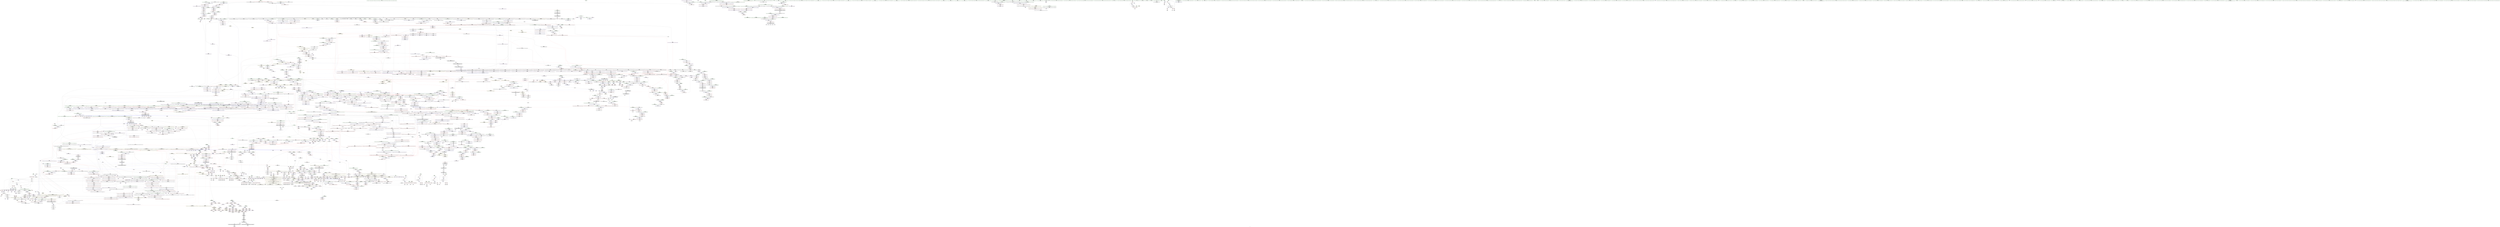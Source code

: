 digraph "SVFG" {
	label="SVFG";

	Node0x55a50b86c890 [shape=record,color=grey,label="{NodeID: 0\nNullPtr|{|<s44>159}}"];
	Node0x55a50b86c890 -> Node0x55a50c09aa80[style=solid];
	Node0x55a50b86c890 -> Node0x55a50c0ab140[style=solid];
	Node0x55a50b86c890 -> Node0x55a50c0ab210[style=solid];
	Node0x55a50b86c890 -> Node0x55a50c0ab2e0[style=solid];
	Node0x55a50b86c890 -> Node0x55a50c0ab3b0[style=solid];
	Node0x55a50b86c890 -> Node0x55a50c0ab480[style=solid];
	Node0x55a50b86c890 -> Node0x55a50c0ab550[style=solid];
	Node0x55a50b86c890 -> Node0x55a50c0ab620[style=solid];
	Node0x55a50b86c890 -> Node0x55a50c0ab6f0[style=solid];
	Node0x55a50b86c890 -> Node0x55a50c0ab7c0[style=solid];
	Node0x55a50b86c890 -> Node0x55a50c0ab890[style=solid];
	Node0x55a50b86c890 -> Node0x55a50c0ab960[style=solid];
	Node0x55a50b86c890 -> Node0x55a50c0aba30[style=solid];
	Node0x55a50b86c890 -> Node0x55a50c0abb00[style=solid];
	Node0x55a50b86c890 -> Node0x55a50c0abbd0[style=solid];
	Node0x55a50b86c890 -> Node0x55a50c0abca0[style=solid];
	Node0x55a50b86c890 -> Node0x55a50c0abd70[style=solid];
	Node0x55a50b86c890 -> Node0x55a50c0abe40[style=solid];
	Node0x55a50b86c890 -> Node0x55a50c0abf10[style=solid];
	Node0x55a50b86c890 -> Node0x55a50c0abfe0[style=solid];
	Node0x55a50b86c890 -> Node0x55a50c0ac0b0[style=solid];
	Node0x55a50b86c890 -> Node0x55a50c0ac180[style=solid];
	Node0x55a50b86c890 -> Node0x55a50c0ac250[style=solid];
	Node0x55a50b86c890 -> Node0x55a50c0ac320[style=solid];
	Node0x55a50b86c890 -> Node0x55a50c0ac3f0[style=solid];
	Node0x55a50b86c890 -> Node0x55a50c0ac4c0[style=solid];
	Node0x55a50b86c890 -> Node0x55a50c0ac590[style=solid];
	Node0x55a50b86c890 -> Node0x55a50c0ac660[style=solid];
	Node0x55a50b86c890 -> Node0x55a50c0ac730[style=solid];
	Node0x55a50b86c890 -> Node0x55a50c0ac800[style=solid];
	Node0x55a50b86c890 -> Node0x55a50c0ac8d0[style=solid];
	Node0x55a50b86c890 -> Node0x55a50c0ac9a0[style=solid];
	Node0x55a50b86c890 -> Node0x55a50c0aca70[style=solid];
	Node0x55a50b86c890 -> Node0x55a50c0acb40[style=solid];
	Node0x55a50b86c890 -> Node0x55a50c0acc10[style=solid];
	Node0x55a50b86c890 -> Node0x55a50c0acce0[style=solid];
	Node0x55a50b86c890 -> Node0x55a50c0bd610[style=solid];
	Node0x55a50b86c890 -> Node0x55a50c0c3f10[style=solid];
	Node0x55a50b86c890 -> Node0x55a50c0c3fe0[style=solid];
	Node0x55a50b86c890 -> Node0x55a50c0c40b0[style=solid];
	Node0x55a50b86c890 -> Node0x55a50c0c5df0[style=solid];
	Node0x55a50b86c890 -> Node0x55a50b515160[style=solid];
	Node0x55a50b86c890 -> Node0x55a50c147d80[style=solid];
	Node0x55a50b86c890 -> Node0x55a50c148b00[style=solid];
	Node0x55a50b86c890:s44 -> Node0x55a50c3312b0[style=solid,color=red];
	Node0x55a50c0bb7a0 [shape=record,color=red,label="{NodeID: 1550\n3091\<--3090\ndummyVal\<--offset_0\n_ZSt9push_heapIN9__gnu_cxx17__normal_iteratorIPSt4pairIiS2_IiiEESt6vectorIS4_SaIS4_EEEESt4lessIS4_EEvT_SC_T0_\n}"];
	Node0x55a50c0bb7a0 -> Node0x55a50c0c4db0[style=solid];
	Node0x55a50c099cc0 [shape=record,color=green,label="{NodeID: 443\n2844\<--2845\nref.tmp25\<--ref.tmp25_field_insensitive\n_ZSt13__adjust_heapIN9__gnu_cxx17__normal_iteratorIPSt4pairIiS2_IiiEESt6vectorIS4_SaIS4_EEEElS4_NS0_5__ops15_Iter_comp_iterISt4lessIS4_EEEEvT_T0_SG_T1_T2_\n|{|<s1>250}}"];
	Node0x55a50c099cc0 -> Node0x55a50c0d2270[style=solid];
	Node0x55a50c099cc0:s1 -> Node0x55a50c32f690[style=solid,color=red];
	Node0x55a50c0f2c50 [shape=record,color=black,label="{NodeID: 3100\nMR_72V_12 = PHI(MR_72V_5, MR_72V_5, MR_72V_7, MR_72V_4, MR_72V_7, MR_72V_3, MR_72V_5, MR_72V_8, MR_72V_5, MR_72V_7, MR_72V_3, MR_72V_6, )\npts\{750001 \}\n|{<s0>19}}"];
	Node0x55a50c0f2c50:s0 -> Node0x55a50c2077e0[style=dashed,color=red];
	Node0x55a50c0a9090 [shape=record,color=purple,label="{NodeID: 886\n1371\<--1370\n_M_impl\<--\n_ZNSt6vectorISt4pairIiS0_IiiEESaIS2_EE12emplace_backIJS2_EEEvDpOT_\n}"];
	Node0x55a50c335c70 [shape=record,color=black,label="{NodeID: 4650\n1235 = PHI(527, )\n1st arg _ZNSt6vectorISt4pairIiS0_IiiEESaIS2_EE9push_backEOS2_ }"];
	Node0x55a50c335c70 -> Node0x55a50c0c43f0[style=solid];
	Node0x55a50c0df410 [shape=record,color=red,label="{NodeID: 1329\n1506\<--1503\n\<--call8\n_ZNSt6vectorISt4pairIiS0_IiiEESaIS2_EE17_M_realloc_insertIJS2_EEEvN9__gnu_cxx17__normal_iteratorIPS2_S4_EEDpOT_\n|{<s0>123}}"];
	Node0x55a50c0df410:s0 -> Node0x55a50c3331f0[style=solid,color=red];
	Node0x55a50c0921c0 [shape=record,color=green,label="{NodeID: 222\n1323\<--1324\n_ZSt11__push_heapIN9__gnu_cxx17__normal_iteratorIPSt4pairIiS2_IiiEESt6vectorIS4_SaIS4_EEEElS4_NS0_5__ops14_Iter_comp_valISt4lessIS4_EEEEvT_T0_SG_T1_RT2_\<--_ZSt11__push_heapIN9__gnu_cxx17__normal_iteratorIPSt4pairIiS2_IiiEESt6vectorIS4_SaIS4_EEEElS4_NS0_5__ops14_Iter_comp_valISt4lessIS4_EEEEvT_T0_SG_T1_RT2__field_insensitive\n}"];
	Node0x55a50c145680 [shape=record,color=grey,label="{NodeID: 2879\n2925 = Binary(2924, 2336, )\n}"];
	Node0x55a50c145680 -> Node0x55a50c145800[style=solid];
	Node0x55a50c0c6c90 [shape=record,color=blue,label="{NodeID: 1772\n1659\<--1655\n__n.addr\<--__n\n_ZNKSt6vectorISt4pairIiS0_IiiEESaIS2_EE12_M_check_lenEmPKc\n|{|<s2>145}}"];
	Node0x55a50c0c6c90 -> Node0x55a50c0dfdd0[style=dashed];
	Node0x55a50c0c6c90 -> Node0x55a50c0e01e0[style=dashed];
	Node0x55a50c0c6c90:s2 -> Node0x55a50c208e60[style=dashed,color=red];
	Node0x55a50c0b5800 [shape=record,color=black,label="{NodeID: 665\n2029\<--2018\n\<--agg.tmp\n_ZSt18uninitialized_copyISt13move_iteratorIPSt4pairIiS1_IiiEEES4_ET0_T_S7_S6_\n}"];
	Node0x55a50c0b5800 -> Node0x55a50c0cc0f0[style=solid];
	Node0x55a50c322990 [shape=record,color=black,label="{NodeID: 4429\n943 = PHI(986, )\n|{<s0>70}}"];
	Node0x55a50c322990:s0 -> Node0x55a50c32bef0[style=solid,color=red];
	Node0x55a50c0d4080 [shape=record,color=red,label="{NodeID: 1108\n373\<--60\n\<--H\nmain\n}"];
	Node0x55a50c0d4080 -> Node0x55a50c147c00[style=solid];
	Node0x55a50c01dae0 [shape=record,color=green,label="{NodeID: 1\n7\<--1\n__dso_handle\<--dummyObj\nGlob }"];
	Node0x55a50c0bb870 [shape=record,color=red,label="{NodeID: 1551\n3094\<--3093\ndummyVal\<--offset_1\n_ZSt9push_heapIN9__gnu_cxx17__normal_iteratorIPSt4pairIiS2_IiiEESt6vectorIS4_SaIS4_EEEESt4lessIS4_EEvT_SC_T0_\n}"];
	Node0x55a50c0bb870 -> Node0x55a50c0c4e80[style=solid];
	Node0x55a50c099d90 [shape=record,color=green,label="{NodeID: 444\n2846\<--2847\nref.tmp31\<--ref.tmp31_field_insensitive\n_ZSt13__adjust_heapIN9__gnu_cxx17__normal_iteratorIPSt4pairIiS2_IiiEESt6vectorIS4_SaIS4_EEEElS4_NS0_5__ops15_Iter_comp_iterISt4lessIS4_EEEEvT_T0_SG_T1_T2_\n|{|<s1>253}}"];
	Node0x55a50c099d90 -> Node0x55a50c0d2340[style=solid];
	Node0x55a50c099d90:s1 -> Node0x55a50c32f690[style=solid,color=red];
	Node0x55a50c0f3150 [shape=record,color=black,label="{NodeID: 3101\nMR_74V_11 = PHI(MR_74V_5, MR_74V_5, MR_74V_6, MR_74V_4, MR_74V_6, MR_74V_3, MR_74V_5, MR_74V_7, MR_74V_5, MR_74V_6, MR_74V_3, MR_74V_5, )\npts\{750002 \}\n|{<s0>19}}"];
	Node0x55a50c0f3150:s0 -> Node0x55a50c2077e0[style=dashed,color=red];
	Node0x55a50c0a9160 [shape=record,color=purple,label="{NodeID: 887\n1372\<--1370\n_M_finish\<--\n_ZNSt6vectorISt4pairIiS0_IiiEESaIS2_EE12emplace_backIJS2_EEEvDpOT_\n}"];
	Node0x55a50c0a9160 -> Node0x55a50c0dd940[style=solid];
	Node0x55a50c335d80 [shape=record,color=black,label="{NodeID: 4651\n2144 = PHI(2073, )\n0th arg _ZSt10_ConstructISt4pairIiS0_IiiEEJS2_EEvPT_DpOT0_ }"];
	Node0x55a50c335d80 -> Node0x55a50c0c9940[style=solid];
	Node0x55a50c21f480 [shape=record,color=yellow,style=double,label="{NodeID: 3544\n122V_1 = ENCHI(MR_122V_0)\npts\{770000 770001 770002 1090000 1090001 1090002 12700000 12700001 12700002 23020000 23020001 23020002 27640000 27640001 27640002 28230000 28230001 28230002 \}\nFun[_ZNSt6vectorISt4pairIiS0_IiiEESaIS2_EE12emplace_backIJS2_EEEvDpOT_]|{<s0>109|<s1>112}}"];
	Node0x55a50c21f480:s0 -> Node0x55a50c21e350[style=dashed,color=red];
	Node0x55a50c21f480:s1 -> Node0x55a50c206260[style=dashed,color=red];
	Node0x55a50c0df4e0 [shape=record,color=red,label="{NodeID: 1330\n1518\<--1517\n\<--call12\n_ZNSt6vectorISt4pairIiS0_IiiEESaIS2_EE17_M_realloc_insertIJS2_EEEvN9__gnu_cxx17__normal_iteratorIPS2_S4_EEDpOT_\n|{<s0>126}}"];
	Node0x55a50c0df4e0:s0 -> Node0x55a50c3330a0[style=solid,color=red];
	Node0x55a50c0922c0 [shape=record,color=green,label="{NodeID: 223\n1328\<--1329\nretval\<--retval_field_insensitive\n_ZNSt6vectorISt4pairIiS0_IiiEESaIS2_EE5beginEv\n|{|<s1>106}}"];
	Node0x55a50c0922c0 -> Node0x55a50c0a8a10[style=solid];
	Node0x55a50c0922c0:s1 -> Node0x55a50c32a4a0[style=solid,color=red];
	Node0x55a50c145800 [shape=record,color=grey,label="{NodeID: 2880\n2926 = Binary(2925, 2336, )\n}"];
	Node0x55a50c145800 -> Node0x55a50c149400[style=solid];
	Node0x55a50c0c6d60 [shape=record,color=blue,label="{NodeID: 1773\n1661\<--1656\n__s.addr\<--__s\n_ZNKSt6vectorISt4pairIiS0_IiiEESaIS2_EE12_M_check_lenEmPKc\n}"];
	Node0x55a50c0c6d60 -> Node0x55a50c0dfea0[style=dashed];
	Node0x55a50c0b58d0 [shape=record,color=black,label="{NodeID: 666\n2032\<--2020\n\<--agg.tmp2\n_ZSt18uninitialized_copyISt13move_iteratorIPSt4pairIiS1_IiiEEES4_ET0_T_S7_S6_\n}"];
	Node0x55a50c0b58d0 -> Node0x55a50c0cc290[style=solid];
	Node0x55a50c322ad0 [shape=record,color=black,label="{NodeID: 4430\n1039 = PHI()\n}"];
	Node0x55a50c0d4150 [shape=record,color=red,label="{NodeID: 1109\n392\<--60\n\<--H\nmain\n}"];
	Node0x55a50c0d4150 -> Node0x55a50c142980[style=solid];
	Node0x55a50c042ed0 [shape=record,color=green,label="{NodeID: 2\n19\<--1\n_ZSt3cin\<--dummyObj\nGlob }"];
	Node0x55a50c0bb940 [shape=record,color=red,label="{NodeID: 1552\n3097\<--3096\ndummyVal\<--offset_0\n_ZN9__gnu_cxx13new_allocatorISt4pairIiS1_IiiEEE9constructIS3_JS3_EEEvPT_DpOT0_\n}"];
	Node0x55a50c0bb940 -> Node0x55a50c0c6950[style=solid];
	Node0x55a50c099e60 [shape=record,color=green,label="{NodeID: 445\n2848\<--2849\n__cmp\<--__cmp_field_insensitive\n_ZSt13__adjust_heapIN9__gnu_cxx17__normal_iteratorIPSt4pairIiS2_IiiEESt6vectorIS4_SaIS4_EEEElS4_NS0_5__ops15_Iter_comp_iterISt4lessIS4_EEEEvT_T0_SG_T1_T2_\n|{<s0>256|<s1>261}}"];
	Node0x55a50c099e60:s0 -> Node0x55a50c32b460[style=solid,color=red];
	Node0x55a50c099e60:s1 -> Node0x55a50c32ce80[style=solid,color=red];
	Node0x55a50c0a9230 [shape=record,color=purple,label="{NodeID: 888\n1375\<--1374\n_M_impl2\<--\n_ZNSt6vectorISt4pairIiS0_IiiEESaIS2_EE12emplace_backIJS2_EEEvDpOT_\n}"];
	Node0x55a50c335e90 [shape=record,color=black,label="{NodeID: 4652\n2145 = PHI(2076, )\n1st arg _ZSt10_ConstructISt4pairIiS0_IiiEEJS2_EEvPT_DpOT0_ }"];
	Node0x55a50c335e90 -> Node0x55a50c0c9a10[style=solid];
	Node0x55a50c0df5b0 [shape=record,color=red,label="{NodeID: 1331\n1522\<--1521\n\<--_M_finish\n_ZNSt6vectorISt4pairIiS0_IiiEESaIS2_EE17_M_realloc_insertIJS2_EEEvN9__gnu_cxx17__normal_iteratorIPS2_S4_EEDpOT_\n|{<s0>126}}"];
	Node0x55a50c0df5b0:s0 -> Node0x55a50c3331f0[style=solid,color=red];
	Node0x55a50c092390 [shape=record,color=green,label="{NodeID: 224\n1330\<--1331\nthis.addr\<--this.addr_field_insensitive\n_ZNSt6vectorISt4pairIiS0_IiiEESaIS2_EE5beginEv\n}"];
	Node0x55a50c092390 -> Node0x55a50c0dd390[style=solid];
	Node0x55a50c092390 -> Node0x55a50c0c4f50[style=solid];
	Node0x55a50c145980 [shape=record,color=grey,label="{NodeID: 2881\n2930 = Binary(2929, 1290, )\n}"];
	Node0x55a50c145980 -> Node0x55a50c145b00[style=solid];
	Node0x55a50c0c6e30 [shape=record,color=blue,label="{NodeID: 1774\n1665\<--1685\nref.tmp\<--call4\n_ZNKSt6vectorISt4pairIiS0_IiiEESaIS2_EE12_M_check_lenEmPKc\n|{|<s1>145}}"];
	Node0x55a50c0c6e30 -> Node0x55a50c0e01e0[style=dashed];
	Node0x55a50c0c6e30:s1 -> Node0x55a50c208f70[style=dashed,color=red];
	Node0x55a50c0b59a0 [shape=record,color=black,label="{NodeID: 667\n2006\<--2040\n_ZSt18uninitialized_copyISt13move_iteratorIPSt4pairIiS1_IiiEEES4_ET0_T_S7_S6__ret\<--call\n_ZSt18uninitialized_copyISt13move_iteratorIPSt4pairIiS1_IiiEEES4_ET0_T_S7_S6_\n|{<s0>165}}"];
	Node0x55a50c0b59a0:s0 -> Node0x55a50c325750[style=solid,color=blue];
	Node0x55a50c322ba0 [shape=record,color=black,label="{NodeID: 4431\n1244 = PHI(1249, )\n|{<s0>93}}"];
	Node0x55a50c322ba0:s0 -> Node0x55a50c338650[style=solid,color=red];
	Node0x55a50c0d4220 [shape=record,color=red,label="{NodeID: 1110\n138\<--62\n\<--N\nmain\n}"];
	Node0x55a50c0d4220 -> Node0x55a50c148380[style=solid];
	Node0x55a50c042f60 [shape=record,color=green,label="{NodeID: 3\n20\<--1\n.str\<--dummyObj\nGlob }"];
	Node0x55a50c0bba10 [shape=record,color=red,label="{NodeID: 1553\n3100\<--3099\ndummyVal\<--offset_1\n_ZN9__gnu_cxx13new_allocatorISt4pairIiS1_IiiEEE9constructIS3_JS3_EEEvPT_DpOT0_\n}"];
	Node0x55a50c0bba10 -> Node0x55a50c0c6a20[style=solid];
	Node0x55a50c099f30 [shape=record,color=green,label="{NodeID: 446\n2850\<--2851\nagg.tmp39\<--agg.tmp39_field_insensitive\n_ZSt13__adjust_heapIN9__gnu_cxx17__normal_iteratorIPSt4pairIiS2_IiiEESt6vectorIS4_SaIS4_EEEElS4_NS0_5__ops15_Iter_comp_iterISt4lessIS4_EEEEvT_T0_SG_T1_T2_\n}"];
	Node0x55a50c099f30 -> Node0x55a50c0b83e0[style=solid];
	Node0x55a50c099f30 -> Node0x55a50c0d2410[style=solid];
	Node0x55a50c0a9300 [shape=record,color=purple,label="{NodeID: 889\n1376\<--1374\n_M_end_of_storage\<--\n_ZNSt6vectorISt4pairIiS0_IiiEESaIS2_EE12emplace_backIJS2_EEEvDpOT_\n}"];
	Node0x55a50c0a9300 -> Node0x55a50c0dda10[style=solid];
	Node0x55a50c335fa0 [shape=record,color=black,label="{NodeID: 4653\n2207 = PHI(2198, 2202, )\n0th arg _ZNKSt13move_iteratorIPSt4pairIiS0_IiiEEE4baseEv }"];
	Node0x55a50c335fa0 -> Node0x55a50c0ca230[style=solid];
	Node0x55a50c21f760 [shape=record,color=yellow,style=double,label="{NodeID: 3546\n58V_1 = ENCHI(MR_58V_0)\npts\{1946 \}\nFun[_ZStltIiiEbRKSt4pairIT_T0_ES5_]}"];
	Node0x55a50c21f760 -> Node0x55a50c0e6430[style=dashed];
	Node0x55a50c21f760 -> Node0x55a50c0e6500[style=dashed];
	Node0x55a50c21f760 -> Node0x55a50c0e65d0[style=dashed];
	Node0x55a50c21f760 -> Node0x55a50c0e66a0[style=dashed];
	Node0x55a50c21f760 -> Node0x55a50c0e6770[style=dashed];
	Node0x55a50c21f760 -> Node0x55a50c0e6840[style=dashed];
	Node0x55a50c0df680 [shape=record,color=red,label="{NodeID: 1332\n1575\<--1574\n\<--_M_start26\n_ZNSt6vectorISt4pairIiS0_IiiEESaIS2_EE17_M_realloc_insertIJS2_EEEvN9__gnu_cxx17__normal_iteratorIPS2_S4_EEDpOT_\n|{<s0>135}}"];
	Node0x55a50c0df680:s0 -> Node0x55a50c32bbd0[style=solid,color=red];
	Node0x55a50c092460 [shape=record,color=green,label="{NodeID: 225\n1338\<--1339\n_ZN9__gnu_cxx17__normal_iteratorIPSt4pairIiS1_IiiEESt6vectorIS3_SaIS3_EEEC2ERKS4_\<--_ZN9__gnu_cxx17__normal_iteratorIPSt4pairIiS1_IiiEESt6vectorIS3_SaIS3_EEEC2ERKS4__field_insensitive\n}"];
	Node0x55a50c145b00 [shape=record,color=grey,label="{NodeID: 2882\n2931 = Binary(2336, 2930, )\n}"];
	Node0x55a50c145b00 -> Node0x55a50c10e200[style=solid];
	Node0x55a50c0c6f00 [shape=record,color=blue,label="{NodeID: 1775\n1663\<--1691\n__len\<--add\n_ZNKSt6vectorISt4pairIiS0_IiiEESaIS2_EE12_M_check_lenEmPKc\n}"];
	Node0x55a50c0c6f00 -> Node0x55a50c0dff70[style=dashed];
	Node0x55a50c0c6f00 -> Node0x55a50c0e0040[style=dashed];
	Node0x55a50c0c6f00 -> Node0x55a50c0e0110[style=dashed];
	Node0x55a50c0b5a70 [shape=record,color=black,label="{NodeID: 668\n2044\<--2102\n_ZNSt20__uninitialized_copyILb0EE13__uninit_copyISt13move_iteratorIPSt4pairIiS3_IiiEEES6_EET0_T_S9_S8__ret\<--\n_ZNSt20__uninitialized_copyILb0EE13__uninit_copyISt13move_iteratorIPSt4pairIiS3_IiiEEES6_EET0_T_S9_S8_\n|{<s0>169}}"];
	Node0x55a50c0b5a70:s0 -> Node0x55a50c325890[style=solid,color=blue];
	Node0x55a50c322d10 [shape=record,color=black,label="{NodeID: 4432\n1283 = PHI(2241, )\n}"];
	Node0x55a50c0d42f0 [shape=record,color=red,label="{NodeID: 1111\n167\<--62\n\<--N\nmain\n}"];
	Node0x55a50c0d42f0 -> Node0x55a50c149100[style=solid];
	Node0x55a50c043620 [shape=record,color=green,label="{NodeID: 4\n22\<--1\n.str.1\<--dummyObj\nGlob }"];
	Node0x55a50c0bbae0 [shape=record,color=red,label="{NodeID: 1554\n3103\<--3102\ndummyVal\<--offset_2\n_ZN9__gnu_cxx13new_allocatorISt4pairIiS1_IiiEEE9constructIS3_JS3_EEEvPT_DpOT0_\n}"];
	Node0x55a50c0bbae0 -> Node0x55a50c0c6af0[style=solid];
	Node0x55a50c09a000 [shape=record,color=green,label="{NodeID: 447\n2852\<--2853\nagg.tmp40\<--agg.tmp40_field_insensitive\n_ZSt13__adjust_heapIN9__gnu_cxx17__normal_iteratorIPSt4pairIiS2_IiiEESt6vectorIS4_SaIS4_EEEElS4_NS0_5__ops15_Iter_comp_iterISt4lessIS4_EEEEvT_T0_SG_T1_T2_\n}"];
	Node0x55a50c09a000 -> Node0x55a50c0b84b0[style=solid];
	Node0x55a50c09a000 -> Node0x55a50c0b8580[style=solid];
	Node0x55a50c0a93d0 [shape=record,color=purple,label="{NodeID: 890\n1381\<--1380\n_M_impl3\<--\n_ZNSt6vectorISt4pairIiS0_IiiEESaIS2_EE12emplace_backIJS2_EEEvDpOT_\n}"];
	Node0x55a50c0a93d0 -> Node0x55a50c0b2400[style=solid];
	Node0x55a50c3360f0 [shape=record,color=black,label="{NodeID: 4654\n625 = PHI(74, 74, )\n0th arg _ZNKSt14priority_queueISt4pairIiS0_IiiEESt6vectorIS2_SaIS2_EESt4lessIS2_EE3topEv }"];
	Node0x55a50c3360f0 -> Node0x55a50c0c02f0[style=solid];
	Node0x55a50c0df750 [shape=record,color=red,label="{NodeID: 1333\n1579\<--1578\n\<--_M_finish28\n_ZNSt6vectorISt4pairIiS0_IiiEESaIS2_EE17_M_realloc_insertIJS2_EEEvN9__gnu_cxx17__normal_iteratorIPS2_S4_EEDpOT_\n|{<s0>135}}"];
	Node0x55a50c0df750:s0 -> Node0x55a50c32bd60[style=solid,color=red];
	Node0x55a50c092560 [shape=record,color=green,label="{NodeID: 226\n1345\<--1346\nretval\<--retval_field_insensitive\n_ZNSt6vectorISt4pairIiS0_IiiEESaIS2_EE3endEv\n|{|<s1>107}}"];
	Node0x55a50c092560 -> Node0x55a50c0a8c80[style=solid];
	Node0x55a50c092560:s1 -> Node0x55a50c32a4a0[style=solid,color=red];
	Node0x55a50c145c80 [shape=record,color=grey,label="{NodeID: 2883\n2900 = Binary(2899, 2901, )\n}"];
	Node0x55a50c145c80 -> Node0x55a50c10dec0[style=solid];
	Node0x55a50c0c6fd0 [shape=record,color=blue,label="{NodeID: 1776\n1710\<--1708\n__lhs.addr\<--__lhs\n_ZN9__gnu_cxxmiIPSt4pairIiS1_IiiEESt6vectorIS3_SaIS3_EEEENS_17__normal_iteratorIT_T0_E15difference_typeERKSB_SE_\n}"];
	Node0x55a50c0c6fd0 -> Node0x55a50c0e02b0[style=dashed];
	Node0x55a50c0b5b40 [shape=record,color=black,label="{NodeID: 669\n2126\<--2140\n_ZStneIPSt4pairIiS0_IiiEEEbRKSt13move_iteratorIT_ES8__ret\<--lnot\n_ZStneIPSt4pairIiS0_IiiEEEbRKSt13move_iteratorIT_ES8_\n|{<s0>170}}"];
	Node0x55a50c0b5b40:s0 -> Node0x55a50c320e50[style=solid,color=blue];
	Node0x55a50c322e20 [shape=record,color=black,label="{NodeID: 4433\n1289 = PHI(2259, )\n}"];
	Node0x55a50c322e20 -> Node0x55a50c0c4730[style=solid];
	Node0x55a50c0d43c0 [shape=record,color=red,label="{NodeID: 1112\n298\<--62\n\<--N\nmain\n}"];
	Node0x55a50c0d43c0 -> Node0x55a50c14b080[style=solid];
	Node0x55a50c0436b0 [shape=record,color=green,label="{NodeID: 5\n25\<--1\n\<--dummyObj\nCan only get source location for instruction, argument, global var or function.}"];
	Node0x55a50c0bbbb0 [shape=record,color=red,label="{NodeID: 1555\n3106\<--3105\ndummyVal\<--offset_0\n_ZSt22__uninitialized_copy_aISt13move_iteratorIPSt4pairIiS1_IiiEEES4_S3_ET0_T_S7_S6_RSaIT1_E\n}"];
	Node0x55a50c0bbbb0 -> Node0x55a50c0c8900[style=solid];
	Node0x55a50c09a0d0 [shape=record,color=green,label="{NodeID: 448\n2854\<--2855\nagg.tmp40.coerce\<--agg.tmp40.coerce_field_insensitive\n_ZSt13__adjust_heapIN9__gnu_cxx17__normal_iteratorIPSt4pairIiS2_IiiEESt6vectorIS4_SaIS4_EEEElS4_NS0_5__ops15_Iter_comp_iterISt4lessIS4_EEEEvT_T0_SG_T1_T2_\n}"];
	Node0x55a50c09a0d0 -> Node0x55a50c0b8650[style=solid];
	Node0x55a50c09a0d0 -> Node0x55a50c0d24e0[style=solid];
	Node0x55a50c09a0d0 -> Node0x55a50c0d25b0[style=solid];
	Node0x55a50c0a94a0 [shape=record,color=purple,label="{NodeID: 891\n1384\<--1383\n_M_impl4\<--\n_ZNSt6vectorISt4pairIiS0_IiiEESaIS2_EE12emplace_backIJS2_EEEvDpOT_\n}"];
	Node0x55a50c336240 [shape=record,color=black,label="{NodeID: 4655\n1250 = PHI(526, 1243, 1295, 1269, 2362, 2301, 2780, 2785, 2763, 2908, 2938, 2822, )\n0th arg _ZSt4moveIRSt4pairIiS0_IiiEEEONSt16remove_referenceIT_E4typeEOS5_ }"];
	Node0x55a50c336240 -> Node0x55a50c0c44c0[style=solid];
	Node0x55a50c0df820 [shape=record,color=red,label="{NodeID: 1334\n1587\<--1586\n\<--_M_start31\n_ZNSt6vectorISt4pairIiS0_IiiEESaIS2_EE17_M_realloc_insertIJS2_EEEvN9__gnu_cxx17__normal_iteratorIPS2_S4_EEDpOT_\n|{<s0>136}}"];
	Node0x55a50c0df820:s0 -> Node0x55a50c337090[style=solid,color=red];
	Node0x55a50c092630 [shape=record,color=green,label="{NodeID: 227\n1347\<--1348\nthis.addr\<--this.addr_field_insensitive\n_ZNSt6vectorISt4pairIiS0_IiiEESaIS2_EE3endEv\n}"];
	Node0x55a50c092630 -> Node0x55a50c0dd530[style=solid];
	Node0x55a50c092630 -> Node0x55a50c0c5020[style=solid];
	Node0x55a50c145e00 [shape=record,color=grey,label="{NodeID: 2884\n2335 = Binary(2334, 2336, )\n}"];
	Node0x55a50c145e00 -> Node0x55a50c10a2a0[style=solid];
	Node0x55a50c0c70a0 [shape=record,color=blue,label="{NodeID: 1777\n1712\<--1709\n__rhs.addr\<--__rhs\n_ZN9__gnu_cxxmiIPSt4pairIiS1_IiiEESt6vectorIS3_SaIS3_EEEENS_17__normal_iteratorIT_T0_E15difference_typeERKSB_SE_\n}"];
	Node0x55a50c0c70a0 -> Node0x55a50c0e0380[style=dashed];
	Node0x55a50c0b5c10 [shape=record,color=black,label="{NodeID: 670\n2153\<--2152\n\<--\n_ZSt10_ConstructISt4pairIiS0_IiiEEJS2_EEvPT_DpOT0_\n}"];
	Node0x55a50c0b5c10 -> Node0x55a50c0b5ce0[style=solid];
	Node0x55a50c322f90 [shape=record,color=black,label="{NodeID: 4434\n1295 = PHI(2283, )\n|{<s0>98}}"];
	Node0x55a50c322f90:s0 -> Node0x55a50c336240[style=solid,color=red];
	Node0x55a50c20d1d0 [shape=record,color=yellow,style=double,label="{NodeID: 3327\n108V_1 = ENCHI(MR_108V_0)\npts\{750000 750001 750002 \}\nFun[_ZNSt6vectorISt4pairIiS0_IiiEESaIS2_EEC2Ev]|{<s0>87}}"];
	Node0x55a50c20d1d0:s0 -> Node0x55a50c1bbe30[style=dashed,color=red];
	Node0x55a50c0d4490 [shape=record,color=red,label="{NodeID: 1113\n462\<--62\n\<--N\nmain\n}"];
	Node0x55a50c0d4490 -> Node0x55a50c143400[style=solid];
	Node0x55a50c043740 [shape=record,color=green,label="{NodeID: 6\n121\<--1\n\<--dummyObj\nCan only get source location for instruction, argument, global var or function.}"];
	Node0x55a50c0bbc80 [shape=record,color=red,label="{NodeID: 1556\n3109\<--3108\ndummyVal\<--offset_0\n_ZSt22__uninitialized_copy_aISt13move_iteratorIPSt4pairIiS1_IiiEEES4_S3_ET0_T_S7_S6_RSaIT1_E\n}"];
	Node0x55a50c0bbc80 -> Node0x55a50c0c89d0[style=solid];
	Node0x55a50c09a1a0 [shape=record,color=green,label="{NodeID: 449\n2896\<--2897\n_ZN9__gnu_cxx5__ops15_Iter_comp_iterISt4lessISt4pairIiS3_IiiEEEEclINS_17__normal_iteratorIPS5_St6vectorIS5_SaIS5_EEEESE_EEbT_T0_\<--_ZN9__gnu_cxx5__ops15_Iter_comp_iterISt4lessISt4pairIiS3_IiiEEEEclINS_17__normal_iteratorIPS5_St6vectorIS5_SaIS5_EEEESE_EEbT_T0__field_insensitive\n}"];
	Node0x55a50c0a9570 [shape=record,color=purple,label="{NodeID: 892\n1385\<--1383\n_M_finish5\<--\n_ZNSt6vectorISt4pairIiS0_IiiEESaIS2_EE12emplace_backIJS2_EEEvDpOT_\n}"];
	Node0x55a50c0a9570 -> Node0x55a50c0ddae0[style=solid];
	Node0x55a50c336ac0 [shape=record,color=black,label="{NodeID: 4656\n1065 = PHI(1058, )\n0th arg _ZNSt12_Destroy_auxILb1EE9__destroyIPSt4pairIiS2_IiiEEEEvT_S6_ }"];
	Node0x55a50c336ac0 -> Node0x55a50c0c3140[style=solid];
	Node0x55a50c21fa30 [shape=record,color=yellow,style=double,label="{NodeID: 3549\n388V_1 = ENCHI(MR_388V_0)\npts\{23020001 \}\nFun[_ZStltIiiEbRKSt4pairIT_T0_ES5_]}"];
	Node0x55a50c21fa30 -> Node0x55a50c0e6500[style=dashed];
	Node0x55a50c21fa30 -> Node0x55a50c0e65d0[style=dashed];
	Node0x55a50c0df8f0 [shape=record,color=red,label="{NodeID: 1335\n1591\<--1590\n\<--_M_end_of_storage\n_ZNSt6vectorISt4pairIiS0_IiiEESaIS2_EE17_M_realloc_insertIJS2_EEEvN9__gnu_cxx17__normal_iteratorIPS2_S4_EEDpOT_\n}"];
	Node0x55a50c0df8f0 -> Node0x55a50c0b3780[style=solid];
	Node0x55a50c09ab10 [shape=record,color=green,label="{NodeID: 228\n1361\<--1362\nthis.addr\<--this.addr_field_insensitive\n_ZNSt6vectorISt4pairIiS0_IiiEESaIS2_EE12emplace_backIJS2_EEEvDpOT_\n}"];
	Node0x55a50c09ab10 -> Node0x55a50c0dd6d0[style=solid];
	Node0x55a50c09ab10 -> Node0x55a50c0c50f0[style=solid];
	Node0x55a50c145f80 [shape=record,color=grey,label="{NodeID: 2885\n2334 = Binary(2333, 1290, )\n}"];
	Node0x55a50c145f80 -> Node0x55a50c145e00[style=solid];
	Node0x55a50c0c7170 [shape=record,color=blue,label="{NodeID: 1778\n1730\<--1728\nthis.addr\<--this\n_ZNSt12_Vector_baseISt4pairIiS0_IiiEESaIS2_EE11_M_allocateEm\n}"];
	Node0x55a50c0c7170 -> Node0x55a50c0e05f0[style=dashed];
	Node0x55a50c0b5ce0 [shape=record,color=black,label="{NodeID: 671\n2154\<--2153\n\<--\n_ZSt10_ConstructISt4pairIiS0_IiiEEJS2_EEvPT_DpOT0_\n}"];
	Node0x55a50c0b5ce0 -> Node0x55a50c0b5db0[style=solid];
	Node0x55a50c3230d0 [shape=record,color=black,label="{NodeID: 4435\n1298 = PHI(1249, )\n}"];
	Node0x55a50c3230d0 -> Node0x55a50c0b1b10[style=solid];
	Node0x55a50c0d4560 [shape=record,color=red,label="{NodeID: 1114\n144\<--64\n\<--M\nmain\n}"];
	Node0x55a50c0d4560 -> Node0x55a50c148680[style=solid];
	Node0x55a50c043800 [shape=record,color=green,label="{NodeID: 7\n126\<--1\n\<--dummyObj\nCan only get source location for instruction, argument, global var or function.}"];
	Node0x55a50c0bbd50 [shape=record,color=red,label="{NodeID: 1557\n3112\<--3111\ndummyVal\<--offset_0\n_ZSt18uninitialized_copyISt13move_iteratorIPSt4pairIiS1_IiiEEES4_ET0_T_S7_S6_\n}"];
	Node0x55a50c0bbd50 -> Node0x55a50c0c8eb0[style=solid];
	Node0x55a50c09a2a0 [shape=record,color=green,label="{NodeID: 450\n2951\<--2952\n_ZSt4moveIRN9__gnu_cxx5__ops15_Iter_comp_iterISt4lessISt4pairIiS4_IiiEEEEEEONSt16remove_referenceIT_E4typeEOSB_\<--_ZSt4moveIRN9__gnu_cxx5__ops15_Iter_comp_iterISt4lessISt4pairIiS4_IiiEEEEEEONSt16remove_referenceIT_E4typeEOSB__field_insensitive\n}"];
	Node0x55a50c0a9640 [shape=record,color=purple,label="{NodeID: 893\n1395\<--1394\n_M_impl6\<--\n_ZNSt6vectorISt4pairIiS0_IiiEESaIS2_EE12emplace_backIJS2_EEEvDpOT_\n}"];
	Node0x55a50c336bd0 [shape=record,color=black,label="{NodeID: 4657\n1066 = PHI(1059, )\n1st arg _ZNSt12_Destroy_auxILb1EE9__destroyIPSt4pairIiS2_IiiEEEEvT_S6_ }"];
	Node0x55a50c336bd0 -> Node0x55a50c0c3210[style=solid];
	Node0x55a50c21fb10 [shape=record,color=yellow,style=double,label="{NodeID: 3550\n390V_1 = ENCHI(MR_390V_0)\npts\{23020002 \}\nFun[_ZStltIiiEbRKSt4pairIT_T0_ES5_]}"];
	Node0x55a50c21fb10 -> Node0x55a50c0e6840[style=dashed];
	Node0x55a50c0df9c0 [shape=record,color=red,label="{NodeID: 1336\n1595\<--1594\n\<--_M_start34\n_ZNSt6vectorISt4pairIiS0_IiiEESaIS2_EE17_M_realloc_insertIJS2_EEEvN9__gnu_cxx17__normal_iteratorIPS2_S4_EEDpOT_\n}"];
	Node0x55a50c0df9c0 -> Node0x55a50c0b3850[style=solid];
	Node0x55a50c09aba0 [shape=record,color=green,label="{NodeID: 229\n1363\<--1364\n__args.addr\<--__args.addr_field_insensitive\n_ZNSt6vectorISt4pairIiS0_IiiEESaIS2_EE12emplace_backIJS2_EEEvDpOT_\n}"];
	Node0x55a50c09aba0 -> Node0x55a50c0dd7a0[style=solid];
	Node0x55a50c09aba0 -> Node0x55a50c0dd870[style=solid];
	Node0x55a50c09aba0 -> Node0x55a50c0c51c0[style=solid];
	Node0x55a50c146100 [shape=record,color=grey,label="{NodeID: 2886\n2934 = Binary(2933, 1290, )\n|{<s0>249}}"];
	Node0x55a50c146100:s0 -> Node0x55a50c32b0e0[style=solid,color=red];
	Node0x55a50c0c7240 [shape=record,color=blue,label="{NodeID: 1779\n1732\<--1729\n__n.addr\<--__n\n_ZNSt12_Vector_baseISt4pairIiS0_IiiEESaIS2_EE11_M_allocateEm\n}"];
	Node0x55a50c0c7240 -> Node0x55a50c0e06c0[style=dashed];
	Node0x55a50c0c7240 -> Node0x55a50c0e0790[style=dashed];
	Node0x55a50c0b5db0 [shape=record,color=black,label="{NodeID: 672\n2157\<--2154\n\<--\n_ZSt10_ConstructISt4pairIiS0_IiiEEJS2_EEvPT_DpOT0_\n}"];
	Node0x55a50c0b5db0 -> Node0x55a50c0cc6a0[style=solid];
	Node0x55a50c0b5db0 -> Node0x55a50c0cc770[style=solid];
	Node0x55a50c0b5db0 -> Node0x55a50c0cc840[style=solid];
	Node0x55a50c323210 [shape=record,color=black,label="{NodeID: 4436\n1305 = PHI(1707, )\n}"];
	Node0x55a50c323210 -> Node0x55a50c146a00[style=solid];
	Node0x55a50c0d4630 [shape=record,color=red,label="{NodeID: 1115\n173\<--64\n\<--M\nmain\n}"];
	Node0x55a50c0d4630 -> Node0x55a50c148e00[style=solid];
	Node0x55a50c0438c0 [shape=record,color=green,label="{NodeID: 8\n190\<--1\n\<--dummyObj\nCan only get source location for instruction, argument, global var or function.}"];
	Node0x55a50c0bbe20 [shape=record,color=red,label="{NodeID: 1558\n3115\<--3114\ndummyVal\<--offset_0\n_ZSt18uninitialized_copyISt13move_iteratorIPSt4pairIiS1_IiiEEES4_ET0_T_S7_S6_\n}"];
	Node0x55a50c0bbe20 -> Node0x55a50c0c8f80[style=solid];
	Node0x55a50c09a3a0 [shape=record,color=green,label="{NodeID: 451\n2954\<--2955\n_ZN9__gnu_cxx5__ops14_Iter_comp_valISt4lessISt4pairIiS3_IiiEEEEC2EONS0_15_Iter_comp_iterIS6_EE\<--_ZN9__gnu_cxx5__ops14_Iter_comp_valISt4lessISt4pairIiS3_IiiEEEEC2EONS0_15_Iter_comp_iterIS6_EE_field_insensitive\n}"];
	Node0x55a50c0f5450 [shape=record,color=black,label="{NodeID: 3108\nMR_746V_3 = PHI(MR_746V_4, MR_746V_2, )\npts\{1856 \}\n}"];
	Node0x55a50c0f5450 -> Node0x55a50c0e12f0[style=dashed];
	Node0x55a50c0a9710 [shape=record,color=purple,label="{NodeID: 894\n1396\<--1394\n_M_finish7\<--\n_ZNSt6vectorISt4pairIiS0_IiiEESaIS2_EE12emplace_backIJS2_EEEvDpOT_\n}"];
	Node0x55a50c0a9710 -> Node0x55a50c0ddbb0[style=solid];
	Node0x55a50c0a9710 -> Node0x55a50c0c5290[style=solid];
	Node0x55a50c336ce0 [shape=record,color=black,label="{NodeID: 4658\n2740 = PHI(2655, )\n0th arg _ZN9__gnu_cxx17__normal_iteratorIPSt4pairIiS1_IiiEESt6vectorIS3_SaIS3_EEEmmEv }"];
	Node0x55a50c336ce0 -> Node0x55a50c10c800[style=solid];
	Node0x55a50c21fbf0 [shape=record,color=yellow,style=double,label="{NodeID: 3551\n58V_1 = ENCHI(MR_58V_0)\npts\{1946 \}\nFun[_ZSt9push_heapIN9__gnu_cxx17__normal_iteratorIPSt4pairIiS2_IiiEESt6vectorIS4_SaIS4_EEEESt4lessIS4_EEvT_SC_T0_]|{|<s6>105}}"];
	Node0x55a50c21fbf0 -> Node0x55a50c0bb1f0[style=dashed];
	Node0x55a50c21fbf0 -> Node0x55a50c0bb2c0[style=dashed];
	Node0x55a50c21fbf0 -> Node0x55a50c0bb390[style=dashed];
	Node0x55a50c21fbf0 -> Node0x55a50c0bb530[style=dashed];
	Node0x55a50c21fbf0 -> Node0x55a50c0bb600[style=dashed];
	Node0x55a50c21fbf0 -> Node0x55a50c0bb6d0[style=dashed];
	Node0x55a50c21fbf0:s6 -> Node0x55a50c1b3fe0[style=dashed,color=red];
	Node0x55a50c0dfa90 [shape=record,color=red,label="{NodeID: 1337\n1643\<--1634\nthis1\<--this.addr\n_ZN9__gnu_cxx13new_allocatorISt4pairIiS1_IiiEEE9constructIS3_JS3_EEEvPT_DpOT0_\n}"];
	Node0x55a50c09ac70 [shape=record,color=green,label="{NodeID: 230\n1365\<--1366\nagg.tmp\<--agg.tmp_field_insensitive\n_ZNSt6vectorISt4pairIiS0_IiiEESaIS2_EE12emplace_backIJS2_EEEvDpOT_\n}"];
	Node0x55a50c09ac70 -> Node0x55a50c0a8ef0[style=solid];
	Node0x55a50c09ac70 -> Node0x55a50c0a8fc0[style=solid];
	Node0x55a50c146280 [shape=record,color=grey,label="{NodeID: 2887\n363 = Binary(362, 313, )\n}"];
	Node0x55a50c146280 -> Node0x55a50c149a00[style=solid];
	Node0x55a50c0c7310 [shape=record,color=blue,label="{NodeID: 1780\n1755\<--1751\n__first.addr\<--__first\n_ZSt34__uninitialized_move_if_noexcept_aIPSt4pairIiS0_IiiEES3_SaIS2_EET0_T_S6_S5_RT1_\n}"];
	Node0x55a50c0c7310 -> Node0x55a50c0e0860[style=dashed];
	Node0x55a50c0b5e80 [shape=record,color=black,label="{NodeID: 673\n2158\<--2156\n\<--call\n_ZSt10_ConstructISt4pairIiS0_IiiEEJS2_EEvPT_DpOT0_\n}"];
	Node0x55a50c0b5e80 -> Node0x55a50c0cc910[style=solid];
	Node0x55a50c0b5e80 -> Node0x55a50c0cc9e0[style=solid];
	Node0x55a50c0b5e80 -> Node0x55a50c0ccab0[style=solid];
	Node0x55a50c323350 [shape=record,color=black,label="{NodeID: 4437\n1309 = PHI(1249, )\n}"];
	Node0x55a50c323350 -> Node0x55a50c0b1be0[style=solid];
	Node0x55a50c0d4700 [shape=record,color=red,label="{NodeID: 1116\n302\<--64\n\<--M\nmain\n}"];
	Node0x55a50c0d4700 -> Node0x55a50c14b380[style=solid];
	Node0x55a50c043980 [shape=record,color=green,label="{NodeID: 9\n221\<--1\n\<--dummyObj\nCan only get source location for instruction, argument, global var or function.}"];
	Node0x55a50c0bbef0 [shape=record,color=red,label="{NodeID: 1559\n3118\<--3117\ndummyVal\<--offset_0\n_ZSt10_ConstructISt4pairIiS0_IiiEEJS2_EEvPT_DpOT0_\n}"];
	Node0x55a50c0bbef0 -> Node0x55a50c0c9ae0[style=solid];
	Node0x55a50c09a4a0 [shape=record,color=green,label="{NodeID: 452\n2980\<--2981\n__it1\<--__it1_field_insensitive\n_ZN9__gnu_cxx5__ops15_Iter_comp_iterISt4lessISt4pairIiS3_IiiEEEEclINS_17__normal_iteratorIPS5_St6vectorIS5_SaIS5_EEEESE_EEbT_T0_\n|{|<s1>262}}"];
	Node0x55a50c09a4a0 -> Node0x55a50c0d3380[style=solid];
	Node0x55a50c09a4a0:s1 -> Node0x55a50c32f690[style=solid,color=red];
	Node0x55a50c0a97e0 [shape=record,color=purple,label="{NodeID: 895\n1398\<--1397\nincdec.ptr\<--\n_ZNSt6vectorISt4pairIiS0_IiiEESaIS2_EE12emplace_backIJS2_EEEvDpOT_\n}"];
	Node0x55a50c0a97e0 -> Node0x55a50c0c5290[style=solid];
	Node0x55a50c336df0 [shape=record,color=black,label="{NodeID: 4659\n2589 = PHI(630, )\n0th arg _ZNKSt6vectorISt4pairIiS0_IiiEESaIS2_EE5frontEv }"];
	Node0x55a50c336df0 -> Node0x55a50c10bb00[style=solid];
	Node0x55a50c0dfb60 [shape=record,color=red,label="{NodeID: 1338\n1644\<--1636\n\<--__p.addr\n_ZN9__gnu_cxx13new_allocatorISt4pairIiS1_IiiEEE9constructIS3_JS3_EEEvPT_DpOT0_\n}"];
	Node0x55a50c0dfb60 -> Node0x55a50c0b3920[style=solid];
	Node0x55a50c09ad40 [shape=record,color=green,label="{NodeID: 231\n1389\<--1390\n_ZSt7forwardISt4pairIiS0_IiiEEEOT_RNSt16remove_referenceIS3_E4typeE\<--_ZSt7forwardISt4pairIiS0_IiiEEEOT_RNSt16remove_referenceIS3_E4typeE_field_insensitive\n}"];
	Node0x55a50c146400 [shape=record,color=grey,label="{NodeID: 2888\n1724 = Binary(1722, 1723, )\n}"];
	Node0x55a50c146400 -> Node0x55a50c146580[style=solid];
	Node0x55a50c0c73e0 [shape=record,color=blue,label="{NodeID: 1781\n1757\<--1752\n__last.addr\<--__last\n_ZSt34__uninitialized_move_if_noexcept_aIPSt4pairIiS0_IiiEES3_SaIS2_EET0_T_S6_S5_RT1_\n}"];
	Node0x55a50c0c73e0 -> Node0x55a50c0e0930[style=dashed];
	Node0x55a50c0b5f50 [shape=record,color=black,label="{NodeID: 674\n2161\<--2166\n_ZSt11__addressofISt4pairIiS0_IiiEEEPT_RS3__ret\<--\n_ZSt11__addressofISt4pairIiS0_IiiEEEPT_RS3_\n|{<s0>171}}"];
	Node0x55a50c0b5f50:s0 -> Node0x55a50c320f60[style=solid,color=blue];
	Node0x55a50c323490 [shape=record,color=black,label="{NodeID: 4438\n1388 = PHI(1435, )\n|{<s0>109}}"];
	Node0x55a50c323490:s0 -> Node0x55a50c337e70[style=solid,color=red];
	Node0x55a50c20d5b0 [shape=record,color=yellow,style=double,label="{NodeID: 3331\n172V_1 = ENCHI(MR_172V_0)\npts\{678 \}\nFun[_ZSt9make_pairIiSt4pairIjjEES0_INSt17__decay_and_stripIT_E6__typeENS2_IT0_E6__typeEEOS3_OS6_]}"];
	Node0x55a50c20d5b0 -> Node0x55a50c0d9770[style=dashed];
	Node0x55a50c0d47d0 [shape=record,color=red,label="{NodeID: 1117\n466\<--64\n\<--M\nmain\n}"];
	Node0x55a50c0d47d0 -> Node0x55a50c143580[style=solid];
	Node0x55a50c043a40 [shape=record,color=green,label="{NodeID: 10\n222\<--1\n\<--dummyObj\nCan only get source location for instruction, argument, global var or function.}"];
	Node0x55a50c0bbfc0 [shape=record,color=red,label="{NodeID: 1560\n3121\<--3120\ndummyVal\<--offset_1\n_ZSt10_ConstructISt4pairIiS0_IiiEEJS2_EEvPT_DpOT0_\n}"];
	Node0x55a50c0bbfc0 -> Node0x55a50c0c9bb0[style=solid];
	Node0x55a50c09a570 [shape=record,color=green,label="{NodeID: 453\n2982\<--2983\n__it2\<--__it2_field_insensitive\n_ZN9__gnu_cxx5__ops15_Iter_comp_iterISt4lessISt4pairIiS3_IiiEEEEclINS_17__normal_iteratorIPS5_St6vectorIS5_SaIS5_EEEESE_EEbT_T0_\n|{|<s1>263}}"];
	Node0x55a50c09a570 -> Node0x55a50c0d3450[style=solid];
	Node0x55a50c09a570:s1 -> Node0x55a50c32f690[style=solid,color=red];
	Node0x55a50c0a98b0 [shape=record,color=purple,label="{NodeID: 896\n1466\<--1446\ncoerce.dive\<--__position\n_ZNSt6vectorISt4pairIiS0_IiiEESaIS2_EE17_M_realloc_insertIJS2_EEEvN9__gnu_cxx17__normal_iteratorIPS2_S4_EEDpOT_\n}"];
	Node0x55a50c0a98b0 -> Node0x55a50c0c5770[style=solid];
	Node0x55a50c336f00 [shape=record,color=black,label="{NodeID: 4660\n1075 = PHI(1004, 1564, 1583, )\n0th arg _ZNSt12_Vector_baseISt4pairIiS0_IiiEESaIS2_EE13_M_deallocateEPS2_m }"];
	Node0x55a50c336f00 -> Node0x55a50c0c32e0[style=solid];
	Node0x55a50c0dfc30 [shape=record,color=red,label="{NodeID: 1339\n1647\<--1638\n\<--__args.addr\n_ZN9__gnu_cxx13new_allocatorISt4pairIiS1_IiiEEE9constructIS3_JS3_EEEvPT_DpOT0_\n|{<s0>138}}"];
	Node0x55a50c0dfc30:s0 -> Node0x55a50c3357c0[style=solid,color=red];
	Node0x55a50c09ae10 [shape=record,color=green,label="{NodeID: 232\n1392\<--1393\n_ZNSt16allocator_traitsISaISt4pairIiS0_IiiEEEE9constructIS2_JS2_EEEvRS3_PT_DpOT0_\<--_ZNSt16allocator_traitsISaISt4pairIiS0_IiiEEEE9constructIS2_JS2_EEEvRS3_PT_DpOT0__field_insensitive\n}"];
	Node0x55a50c146580 [shape=record,color=grey,label="{NodeID: 2889\n1725 = Binary(1724, 221, )\n}"];
	Node0x55a50c146580 -> Node0x55a50c0b3ed0[style=solid];
	Node0x55a50c0c74b0 [shape=record,color=blue,label="{NodeID: 1782\n1759\<--1753\n__result.addr\<--__result\n_ZSt34__uninitialized_move_if_noexcept_aIPSt4pairIiS0_IiiEES3_SaIS2_EET0_T_S6_S5_RT1_\n}"];
	Node0x55a50c0c74b0 -> Node0x55a50c0e0a00[style=dashed];
	Node0x55a50c0b6020 [shape=record,color=black,label="{NodeID: 675\n2168\<--2175\n_ZNKSt13move_iteratorIPSt4pairIiS0_IiiEEEdeEv_ret\<--\n_ZNKSt13move_iteratorIPSt4pairIiS0_IiiEEEdeEv\n|{<s0>172}}"];
	Node0x55a50c0b6020:s0 -> Node0x55a50c3210d0[style=solid,color=blue];
	Node0x55a50c3235d0 [shape=record,color=black,label="{NodeID: 4439\n1401 = PHI(1343, )\n}"];
	Node0x55a50c3235d0 -> Node0x55a50c0c5360[style=solid];
	Node0x55a50c20d690 [shape=record,color=yellow,style=double,label="{NodeID: 3332\n174V_1 = ENCHI(MR_174V_0)\npts\{6720000 \}\nFun[_ZSt9make_pairIiSt4pairIjjEES0_INSt17__decay_and_stripIT_E6__typeENS2_IT0_E6__typeEEOS3_OS6_]|{<s0>48}}"];
	Node0x55a50c20d690:s0 -> Node0x55a50c0c1c20[style=dashed,color=red];
	Node0x55a50c0d48a0 [shape=record,color=red,label="{NodeID: 1118\n137\<--66\n\<--i\nmain\n}"];
	Node0x55a50c0d48a0 -> Node0x55a50c148380[style=solid];
	Node0x55a50c043b40 [shape=record,color=green,label="{NodeID: 11\n233\<--1\n\<--dummyObj\nCan only get source location for instruction, argument, global var or function.|{<s0>105|<s1>238}}"];
	Node0x55a50c043b40:s0 -> Node0x55a50c32ca90[style=solid,color=red];
	Node0x55a50c043b40:s1 -> Node0x55a50c32b790[style=solid,color=red];
	Node0x55a50c0bc090 [shape=record,color=red,label="{NodeID: 1561\n3124\<--3123\ndummyVal\<--offset_2\n_ZSt10_ConstructISt4pairIiS0_IiiEEJS2_EEvPT_DpOT0_\n}"];
	Node0x55a50c0bc090 -> Node0x55a50c0c9c80[style=solid];
	Node0x55a50c09a640 [shape=record,color=green,label="{NodeID: 454\n2984\<--2985\nthis.addr\<--this.addr_field_insensitive\n_ZN9__gnu_cxx5__ops15_Iter_comp_iterISt4lessISt4pairIiS3_IiiEEEEclINS_17__normal_iteratorIPS5_St6vectorIS5_SaIS5_EEEESE_EEbT_T0_\n}"];
	Node0x55a50c09a640 -> Node0x55a50c0e9350[style=solid];
	Node0x55a50c09a640 -> Node0x55a50c10ebc0[style=solid];
	Node0x55a50c0a9980 [shape=record,color=purple,label="{NodeID: 897\n1477\<--1456\ncoerce.dive3\<--ref.tmp\n_ZNSt6vectorISt4pairIiS0_IiiEESaIS2_EE17_M_realloc_insertIJS2_EEEvN9__gnu_cxx17__normal_iteratorIPS2_S4_EEDpOT_\n}"];
	Node0x55a50c0a9980 -> Node0x55a50c0c5ab0[style=solid];
	Node0x55a50c337090 [shape=record,color=black,label="{NodeID: 4661\n1076 = PHI(1007, 1565, 1587, )\n1st arg _ZNSt12_Vector_baseISt4pairIiS0_IiiEESaIS2_EE13_M_deallocateEPS2_m }"];
	Node0x55a50c337090 -> Node0x55a50c0c33b0[style=solid];
	Node0x55a50c0dfd00 [shape=record,color=red,label="{NodeID: 1340\n1670\<--1657\nthis1\<--this.addr\n_ZNKSt6vectorISt4pairIiS0_IiiEESaIS2_EE12_M_check_lenEmPKc\n|{<s0>140|<s1>141|<s2>143|<s3>144|<s4>146|<s5>147|<s6>148}}"];
	Node0x55a50c0dfd00:s0 -> Node0x55a50c338760[style=solid,color=red];
	Node0x55a50c0dfd00:s1 -> Node0x55a50c3381e0[style=solid,color=red];
	Node0x55a50c0dfd00:s2 -> Node0x55a50c3381e0[style=solid,color=red];
	Node0x55a50c0dfd00:s3 -> Node0x55a50c3381e0[style=solid,color=red];
	Node0x55a50c0dfd00:s4 -> Node0x55a50c3381e0[style=solid,color=red];
	Node0x55a50c0dfd00:s5 -> Node0x55a50c338760[style=solid,color=red];
	Node0x55a50c0dfd00:s6 -> Node0x55a50c338760[style=solid,color=red];
	Node0x55a50c09af10 [shape=record,color=green,label="{NodeID: 233\n1409\<--1410\n_ZNSt6vectorISt4pairIiS0_IiiEESaIS2_EE17_M_realloc_insertIJS2_EEEvN9__gnu_cxx17__normal_iteratorIPS2_S4_EEDpOT_\<--_ZNSt6vectorISt4pairIiS0_IiiEESaIS2_EE17_M_realloc_insertIJS2_EEEvN9__gnu_cxx17__normal_iteratorIPS2_S4_EEDpOT__field_insensitive\n}"];
	Node0x55a50c146700 [shape=record,color=grey,label="{NodeID: 2890\n362 = Binary(360, 361, )\n}"];
	Node0x55a50c146700 -> Node0x55a50c146280[style=solid];
	Node0x55a50c0c7580 [shape=record,color=blue,label="{NodeID: 1783\n1761\<--1754\n__alloc.addr\<--__alloc\n_ZSt34__uninitialized_move_if_noexcept_aIPSt4pairIiS0_IiiEES3_SaIS2_EET0_T_S6_S5_RT1_\n}"];
	Node0x55a50c0c7580 -> Node0x55a50c0e0ad0[style=dashed];
	Node0x55a50c0b60f0 [shape=record,color=black,label="{NodeID: 676\n2177\<--2182\n_ZNSt13move_iteratorIPSt4pairIiS0_IiiEEEppEv_ret\<--this1\n_ZNSt13move_iteratorIPSt4pairIiS0_IiiEEEppEv\n|{<s0>174}}"];
	Node0x55a50c0b60f0:s0 -> Node0x55a50c321210[style=solid,color=blue];
	Node0x55a50c323710 [shape=record,color=black,label="{NodeID: 4440\n1405 = PHI(1435, )\n|{<s0>112}}"];
	Node0x55a50c323710:s0 -> Node0x55a50c32c3b0[style=solid,color=red];
	Node0x55a50c20d770 [shape=record,color=yellow,style=double,label="{NodeID: 3333\n176V_1 = ENCHI(MR_176V_0)\npts\{6720001 \}\nFun[_ZSt9make_pairIiSt4pairIjjEES0_INSt17__decay_and_stripIT_E6__typeENS2_IT0_E6__typeEEOS3_OS6_]|{<s0>48}}"];
	Node0x55a50c20d770:s0 -> Node0x55a50c0c1cf0[style=dashed,color=red];
	Node0x55a50c0d4970 [shape=record,color=red,label="{NodeID: 1119\n147\<--66\n\<--i\nmain\n}"];
	Node0x55a50c0d4970 -> Node0x55a50c0ad460[style=solid];
	Node0x55a50c043c40 [shape=record,color=green,label="{NodeID: 12\n247\<--1\n\<--dummyObj\nCan only get source location for instruction, argument, global var or function.}"];
	Node0x55a50c0bc160 [shape=record,color=red,label="{NodeID: 1562\n3127\<--3126\ndummyVal\<--offset_0\n_ZSt11__push_heapIN9__gnu_cxx17__normal_iteratorIPSt4pairIiS2_IiiEESt6vectorIS4_SaIS4_EEEElS4_NS0_5__ops14_Iter_comp_valISt4lessIS4_EEEEvT_T0_SG_T1_RT2_\n}"];
	Node0x55a50c0bc160 -> Node0x55a50c109e90[style=solid];
	Node0x55a50c09a710 [shape=record,color=green,label="{NodeID: 455\n2999\<--3000\n__t.addr\<--__t.addr_field_insensitive\n_ZSt4moveIRN9__gnu_cxx5__ops15_Iter_comp_iterISt4lessISt4pairIiS4_IiiEEEEEEONSt16remove_referenceIT_E4typeEOSB_\n}"];
	Node0x55a50c09a710 -> Node0x55a50c0e9420[style=solid];
	Node0x55a50c09a710 -> Node0x55a50c10ec90[style=solid];
	Node0x55a50c0a9a50 [shape=record,color=purple,label="{NodeID: 898\n1490\<--1489\n_M_impl\<--\n_ZNSt6vectorISt4pairIiS0_IiiEESaIS2_EE17_M_realloc_insertIJS2_EEEvN9__gnu_cxx17__normal_iteratorIPS2_S4_EEDpOT_\n}"];
	Node0x55a50c0a9a50 -> Node0x55a50c0b35e0[style=solid];
	Node0x55a50c337220 [shape=record,color=black,label="{NodeID: 4662\n1077 = PHI(1017, 1566, 1599, )\n2nd arg _ZNSt12_Vector_baseISt4pairIiS0_IiiEESaIS2_EE13_M_deallocateEPS2_m }"];
	Node0x55a50c337220 -> Node0x55a50c0c3480[style=solid];
	Node0x55a50c0dfdd0 [shape=record,color=red,label="{NodeID: 1341\n1676\<--1659\n\<--__n.addr\n_ZNKSt6vectorISt4pairIiS0_IiiEESaIS2_EE12_M_check_lenEmPKc\n}"];
	Node0x55a50c0dfdd0 -> Node0x55a50c14af00[style=solid];
	Node0x55a50c09b010 [shape=record,color=green,label="{NodeID: 234\n1417\<--1418\n__a.addr\<--__a.addr_field_insensitive\n_ZNSt16allocator_traitsISaISt4pairIiS0_IiiEEEE9constructIS2_JS2_EEEvRS3_PT_DpOT0_\n}"];
	Node0x55a50c09b010 -> Node0x55a50c0ddd50[style=solid];
	Node0x55a50c09b010 -> Node0x55a50c0c5430[style=solid];
	Node0x55a50c146880 [shape=record,color=grey,label="{NodeID: 2891\n347 = Binary(346, 313, )\n}"];
	Node0x55a50c146880 -> Node0x55a50c149d00[style=solid];
	Node0x55a50c0c7650 [shape=record,color=blue,label="{NodeID: 1784\n1775\<--1772\ncoerce.dive\<--call\n_ZSt34__uninitialized_move_if_noexcept_aIPSt4pairIiS0_IiiEES3_SaIS2_EET0_T_S6_S5_RT1_\n}"];
	Node0x55a50c0c7650 -> Node0x55a50c0e0ba0[style=dashed];
	Node0x55a50c0b61c0 [shape=record,color=black,label="{NodeID: 677\n2189\<--2204\n_ZSteqIPSt4pairIiS0_IiiEEEbRKSt13move_iteratorIT_ES8__ret\<--cmp\n_ZSteqIPSt4pairIiS0_IiiEEEbRKSt13move_iteratorIT_ES8_\n|{<s0>181}}"];
	Node0x55a50c0b61c0:s0 -> Node0x55a50c320d10[style=solid,color=blue];
	Node0x55a50c323850 [shape=record,color=black,label="{NodeID: 4441\n1430 = PHI(1435, )\n|{<s0>114}}"];
	Node0x55a50c323850:s0 -> Node0x55a50c330460[style=solid,color=red];
	Node0x55a50c20d850 [shape=record,color=yellow,style=double,label="{NodeID: 3334\n178V_1 = ENCHI(MR_178V_0)\npts\{6720002 \}\nFun[_ZSt9make_pairIiSt4pairIjjEES0_INSt17__decay_and_stripIT_E6__typeENS2_IT0_E6__typeEEOS3_OS6_]|{<s0>48}}"];
	Node0x55a50c20d850:s0 -> Node0x55a50c0c1dc0[style=dashed,color=red];
	Node0x55a50c0d4a40 [shape=record,color=red,label="{NodeID: 1120\n160\<--66\n\<--i\nmain\n}"];
	Node0x55a50c0d4a40 -> Node0x55a50c144c00[style=solid];
	Node0x55a50c043d40 [shape=record,color=green,label="{NodeID: 13\n281\<--1\n\<--dummyObj\nCan only get source location for instruction, argument, global var or function.}"];
	Node0x55a50c0bc230 [shape=record,color=red,label="{NodeID: 1563\n3130\<--3129\ndummyVal\<--offset_1\n_ZSt11__push_heapIN9__gnu_cxx17__normal_iteratorIPSt4pairIiS2_IiiEESt6vectorIS4_SaIS4_EEEElS4_NS0_5__ops14_Iter_comp_valISt4lessIS4_EEEEvT_T0_SG_T1_RT2_\n}"];
	Node0x55a50c0bc230 -> Node0x55a50c109f60[style=solid];
	Node0x55a50c09a7e0 [shape=record,color=green,label="{NodeID: 456\n3007\<--3008\nthis.addr\<--this.addr_field_insensitive\n_ZN9__gnu_cxx5__ops14_Iter_comp_valISt4lessISt4pairIiS3_IiiEEEEC2EONS0_15_Iter_comp_iterIS6_EE\n}"];
	Node0x55a50c09a7e0 -> Node0x55a50c0e94f0[style=solid];
	Node0x55a50c09a7e0 -> Node0x55a50c10ed60[style=solid];
	Node0x55a50c0a9b20 [shape=record,color=purple,label="{NodeID: 899\n1500\<--1499\n_M_impl7\<--\n_ZNSt6vectorISt4pairIiS0_IiiEESaIS2_EE17_M_realloc_insertIJS2_EEEvN9__gnu_cxx17__normal_iteratorIPS2_S4_EEDpOT_\n}"];
	Node0x55a50c3373b0 [shape=record,color=black,label="{NodeID: 4663\n2127 = PHI(2048, )\n0th arg _ZStneIPSt4pairIiS0_IiiEEEbRKSt13move_iteratorIT_ES8_ }"];
	Node0x55a50c3373b0 -> Node0x55a50c0c97a0[style=solid];
	Node0x55a50c0dfea0 [shape=record,color=red,label="{NodeID: 1342\n1679\<--1661\n\<--__s.addr\n_ZNKSt6vectorISt4pairIiS0_IiiEESaIS2_EE12_M_check_lenEmPKc\n}"];
	Node0x55a50c09b0e0 [shape=record,color=green,label="{NodeID: 235\n1419\<--1420\n__p.addr\<--__p.addr_field_insensitive\n_ZNSt16allocator_traitsISaISt4pairIiS0_IiiEEEE9constructIS2_JS2_EEEvRS3_PT_DpOT0_\n}"];
	Node0x55a50c09b0e0 -> Node0x55a50c0dde20[style=solid];
	Node0x55a50c09b0e0 -> Node0x55a50c0c5500[style=solid];
	Node0x55a50c146a00 [shape=record,color=grey,label="{NodeID: 2892\n1308 = Binary(1305, 1290, )\n|{<s0>105}}"];
	Node0x55a50c146a00:s0 -> Node0x55a50c32c940[style=solid,color=red];
	Node0x55a50c0c7720 [shape=record,color=blue,label="{NodeID: 1785\n1779\<--1778\ncoerce.dive3\<--call2\n_ZSt34__uninitialized_move_if_noexcept_aIPSt4pairIiS0_IiiEES3_SaIS2_EET0_T_S6_S5_RT1_\n}"];
	Node0x55a50c0c7720 -> Node0x55a50c0e0c70[style=dashed];
	Node0x55a50c0b6290 [shape=record,color=black,label="{NodeID: 678\n2206\<--2213\n_ZNKSt13move_iteratorIPSt4pairIiS0_IiiEEE4baseEv_ret\<--\n_ZNKSt13move_iteratorIPSt4pairIiS0_IiiEEE4baseEv\n|{<s0>184|<s1>185}}"];
	Node0x55a50c0b6290:s0 -> Node0x55a50c321590[style=solid,color=blue];
	Node0x55a50c0b6290:s1 -> Node0x55a50c3216d0[style=solid,color=blue];
	Node0x55a50c323990 [shape=record,color=black,label="{NodeID: 4442\n1687 = PHI(1852, )\n}"];
	Node0x55a50c323990 -> Node0x55a50c0e01e0[style=solid];
	Node0x55a50c0d4b10 [shape=record,color=red,label="{NodeID: 1121\n143\<--68\n\<--j\nmain\n}"];
	Node0x55a50c0d4b10 -> Node0x55a50c148680[style=solid];
	Node0x55a50c043e40 [shape=record,color=green,label="{NodeID: 14\n313\<--1\n\<--dummyObj\nCan only get source location for instruction, argument, global var or function.}"];
	Node0x55a50c0bc300 [shape=record,color=red,label="{NodeID: 1564\n3133\<--3132\ndummyVal\<--offset_0\n_ZSt8pop_heapIN9__gnu_cxx17__normal_iteratorIPSt4pairIiS2_IiiEESt6vectorIS4_SaIS4_EEEESt4lessIS4_EEvT_SC_T0_\n}"];
	Node0x55a50c0bc300 -> Node0x55a50c10c320[style=solid];
	Node0x55a50c09a8b0 [shape=record,color=green,label="{NodeID: 457\n3009\<--3010\n__comp.addr\<--__comp.addr_field_insensitive\n_ZN9__gnu_cxx5__ops14_Iter_comp_valISt4lessISt4pairIiS3_IiiEEEEC2EONS0_15_Iter_comp_iterIS6_EE\n}"];
	Node0x55a50c09a8b0 -> Node0x55a50c0e95c0[style=solid];
	Node0x55a50c09a8b0 -> Node0x55a50c10ee30[style=solid];
	Node0x55a50c0a9bf0 [shape=record,color=purple,label="{NodeID: 900\n1501\<--1499\n_M_start\<--\n_ZNSt6vectorISt4pairIiS0_IiiEESaIS2_EE17_M_realloc_insertIJS2_EEEvN9__gnu_cxx17__normal_iteratorIPS2_S4_EEDpOT_\n}"];
	Node0x55a50c0a9bf0 -> Node0x55a50c0df340[style=solid];
	Node0x55a50c3374c0 [shape=record,color=black,label="{NodeID: 4664\n2128 = PHI(2050, )\n1st arg _ZStneIPSt4pairIiS0_IiiEEEbRKSt13move_iteratorIT_ES8_ }"];
	Node0x55a50c3374c0 -> Node0x55a50c0c9870[style=solid];
	Node0x55a50c0dff70 [shape=record,color=red,label="{NodeID: 1343\n1693\<--1663\n\<--__len\n_ZNKSt6vectorISt4pairIiS0_IiiEESaIS2_EE12_M_check_lenEmPKc\n}"];
	Node0x55a50c0dff70 -> Node0x55a50c14ad80[style=solid];
	Node0x55a50c09b1b0 [shape=record,color=green,label="{NodeID: 236\n1421\<--1422\n__args.addr\<--__args.addr_field_insensitive\n_ZNSt16allocator_traitsISaISt4pairIiS0_IiiEEEE9constructIS2_JS2_EEEvRS3_PT_DpOT0_\n}"];
	Node0x55a50c09b1b0 -> Node0x55a50c0ddef0[style=solid];
	Node0x55a50c09b1b0 -> Node0x55a50c0c55d0[style=solid];
	Node0x55a50c146b80 [shape=record,color=grey,label="{NodeID: 2893\n330 = Binary(329, 313, )\n}"];
	Node0x55a50c146b80 -> Node0x55a50c14a300[style=solid];
	Node0x55a50c0c77f0 [shape=record,color=blue,label="{NodeID: 1786\n1793\<--1792\nthis.addr\<--this\n_ZNK9__gnu_cxx17__normal_iteratorIPSt4pairIiS1_IiiEESt6vectorIS3_SaIS3_EEE4baseEv\n}"];
	Node0x55a50c0c77f0 -> Node0x55a50c0e0d40[style=dashed];
	Node0x55a50c0b6360 [shape=record,color=black,label="{NodeID: 679\n2241\<--2246\n_ZSt4moveIRSt4lessISt4pairIiS1_IiiEEEEONSt16remove_referenceIT_E4typeEOS7__ret\<--\n_ZSt4moveIRSt4lessISt4pairIiS1_IiiEEEEONSt16remove_referenceIT_E4typeEOS7_\n|{<s0>94|<s1>186|<s2>215|<s3>224|<s4>265}}"];
	Node0x55a50c0b6360:s0 -> Node0x55a50c322d10[style=solid,color=blue];
	Node0x55a50c0b6360:s1 -> Node0x55a50c321810[style=solid,color=blue];
	Node0x55a50c0b6360:s2 -> Node0x55a50c3272d0[style=solid,color=blue];
	Node0x55a50c0b6360:s3 -> Node0x55a50c3274f0[style=solid,color=blue];
	Node0x55a50c0b6360:s4 -> Node0x55a50c31e8d0[style=solid,color=blue];
	Node0x55a50c323ad0 [shape=record,color=black,label="{NodeID: 4443\n1472 = PHI(1653, )\n}"];
	Node0x55a50c323ad0 -> Node0x55a50c0c59e0[style=solid];
	Node0x55a50c0d4be0 [shape=record,color=red,label="{NodeID: 1122\n150\<--68\n\<--j\nmain\n}"];
	Node0x55a50c0d4be0 -> Node0x55a50c0ad530[style=solid];
	Node0x55a50c043f40 [shape=record,color=green,label="{NodeID: 15\n403\<--1\n\<--dummyObj\nCan only get source location for instruction, argument, global var or function.}"];
	Node0x55a50c0bc3d0 [shape=record,color=red,label="{NodeID: 1565\n3136\<--3135\ndummyVal\<--offset_0\n_ZSt8pop_heapIN9__gnu_cxx17__normal_iteratorIPSt4pairIiS2_IiiEESt6vectorIS4_SaIS4_EEEESt4lessIS4_EEvT_SC_T0_\n}"];
	Node0x55a50c0bc3d0 -> Node0x55a50c10c3f0[style=solid];
	Node0x55a50c09a980 [shape=record,color=green,label="{NodeID: 458\n26\<--3019\n_GLOBAL__sub_I_hansonw_1_0.cpp\<--_GLOBAL__sub_I_hansonw_1_0.cpp_field_insensitive\n}"];
	Node0x55a50c09a980 -> Node0x55a50c0bd510[style=solid];
	Node0x55a50c0a9cc0 [shape=record,color=purple,label="{NodeID: 901\n1515\<--1514\nincdec.ptr\<--\n_ZNSt6vectorISt4pairIiS0_IiiEESaIS2_EE17_M_realloc_insertIJS2_EEEvN9__gnu_cxx17__normal_iteratorIPS2_S4_EEDpOT_\n}"];
	Node0x55a50c0a9cc0 -> Node0x55a50c0c5f90[style=solid];
	Node0x55a50c3375d0 [shape=record,color=black,label="{NodeID: 4665\n1038 = PHI(962, 1034, 1184, 1625, 2121, 2725, )\n0th arg __clang_call_terminate }"];
	Node0x55a50c0e0040 [shape=record,color=red,label="{NodeID: 1344\n1697\<--1663\n\<--__len\n_ZNKSt6vectorISt4pairIiS0_IiiEESaIS2_EE12_M_check_lenEmPKc\n}"];
	Node0x55a50c0e0040 -> Node0x55a50c14b200[style=solid];
	Node0x55a50c09b280 [shape=record,color=green,label="{NodeID: 237\n1432\<--1433\n_ZN9__gnu_cxx13new_allocatorISt4pairIiS1_IiiEEE9constructIS3_JS3_EEEvPT_DpOT0_\<--_ZN9__gnu_cxx13new_allocatorISt4pairIiS1_IiiEEE9constructIS3_JS3_EEEvPT_DpOT0__field_insensitive\n}"];
	Node0x55a50c146d00 [shape=record,color=grey,label="{NodeID: 2894\n312 = Binary(311, 313, )\n}"];
	Node0x55a50c146d00 -> Node0x55a50c14a600[style=solid];
	Node0x55a50c0c78c0 [shape=record,color=blue,label="{NodeID: 1787\n1802\<--1800\n__a.addr\<--__a\n_ZNSt16allocator_traitsISaISt4pairIiS0_IiiEEEE7destroyIS2_EEvRS3_PT_\n}"];
	Node0x55a50c0c78c0 -> Node0x55a50c0e0e10[style=dashed];
	Node0x55a50c0b6430 [shape=record,color=black,label="{NodeID: 680\n2259\<--2281\n_ZNK9__gnu_cxx17__normal_iteratorIPSt4pairIiS1_IiiEESt6vectorIS3_SaIS3_EEEmiEl_ret\<--\n_ZNK9__gnu_cxx17__normal_iteratorIPSt4pairIiS1_IiiEESt6vectorIS3_SaIS3_EEEmiEl\n|{<s0>96}}"];
	Node0x55a50c0b6430:s0 -> Node0x55a50c322e20[style=solid,color=blue];
	Node0x55a50c323c10 [shape=record,color=black,label="{NodeID: 4444\n1476 = PHI(1326, )\n}"];
	Node0x55a50c323c10 -> Node0x55a50c0c5ab0[style=solid];
	Node0x55a50c20daf0 [shape=record,color=yellow,style=double,label="{NodeID: 3337\n184V_1 = ENCHI(MR_184V_0)\npts\{79 83 85 113 1946 770000 770001 770002 810000 810001 1090000 1090001 1090002 1110000 1110001 1110002 1150000 1150001 12700000 12700001 12700002 23020000 23020001 23020002 27640000 27640001 27640002 28230000 28230001 28230002 \}\nFun[_ZSt9make_pairIiSt4pairIjjEES0_INSt17__decay_and_stripIT_E6__typeENS2_IT0_E6__typeEEOS3_OS6_]|{<s0>48|<s1>48|<s2>48}}"];
	Node0x55a50c20daf0:s0 -> Node0x55a50c200380[style=dashed,color=red];
	Node0x55a50c20daf0:s1 -> Node0x55a50c1bb4f0[style=dashed,color=red];
	Node0x55a50c20daf0:s2 -> Node0x55a50c1bb600[style=dashed,color=red];
	Node0x55a50c0d4cb0 [shape=record,color=red,label="{NodeID: 1123\n155\<--68\n\<--j\nmain\n}"];
	Node0x55a50c0d4cb0 -> Node0x55a50c143280[style=solid];
	Node0x55a50c044040 [shape=record,color=green,label="{NodeID: 16\n408\<--1\n\<--dummyObj\nCan only get source location for instruction, argument, global var or function.}"];
	Node0x55a50c0bc4a0 [shape=record,color=red,label="{NodeID: 1566\n3139\<--3138\ndummyVal\<--offset_0\n_ZSt8pop_heapIN9__gnu_cxx17__normal_iteratorIPSt4pairIiS2_IiiEESt6vectorIS4_SaIS4_EEEESt4lessIS4_EEvT_SC_T0_\n}"];
	Node0x55a50c0bc4a0 -> Node0x55a50c10c4c0[style=solid];
	Node0x55a50c09aa80 [shape=record,color=black,label="{NodeID: 459\n2\<--3\ndummyVal\<--dummyVal\n}"];
	Node0x55a50c0a9d90 [shape=record,color=purple,label="{NodeID: 902\n1520\<--1519\n_M_impl13\<--\n_ZNSt6vectorISt4pairIiS0_IiiEESaIS2_EE17_M_realloc_insertIJS2_EEEvN9__gnu_cxx17__normal_iteratorIPS2_S4_EEDpOT_\n}"];
	Node0x55a50c337820 [shape=record,color=black,label="{NodeID: 4666\n1800 = PHI(1542, 2717, )\n0th arg _ZNSt16allocator_traitsISaISt4pairIiS0_IiiEEEE7destroyIS2_EEvRS3_PT_ }"];
	Node0x55a50c337820 -> Node0x55a50c0c78c0[style=solid];
	Node0x55a50c0e0110 [shape=record,color=red,label="{NodeID: 1345\n1703\<--1663\n\<--__len\n_ZNKSt6vectorISt4pairIiS0_IiiEESaIS2_EE12_M_check_lenEmPKc\n}"];
	Node0x55a50c0e0110 -> Node0x55a50c1420e0[style=solid];
	Node0x55a50c09b380 [shape=record,color=green,label="{NodeID: 238\n1437\<--1438\n__t.addr\<--__t.addr_field_insensitive\n_ZSt7forwardISt4pairIiS0_IiiEEEOT_RNSt16remove_referenceIS3_E4typeE\n}"];
	Node0x55a50c09b380 -> Node0x55a50c0ddfc0[style=solid];
	Node0x55a50c09b380 -> Node0x55a50c0c56a0[style=solid];
	Node0x55a50c146e80 [shape=record,color=grey,label="{NodeID: 2895\n1675 = Binary(1671, 1674, )\n}"];
	Node0x55a50c146e80 -> Node0x55a50c14af00[style=solid];
	Node0x55a50c0c7990 [shape=record,color=blue,label="{NodeID: 1788\n1804\<--1801\n__p.addr\<--__p\n_ZNSt16allocator_traitsISaISt4pairIiS0_IiiEEEE7destroyIS2_EEvRS3_PT_\n}"];
	Node0x55a50c0c7990 -> Node0x55a50c0e0ee0[style=dashed];
	Node0x55a50c0b6500 [shape=record,color=black,label="{NodeID: 681\n2283\<--2290\n_ZNK9__gnu_cxx17__normal_iteratorIPSt4pairIiS1_IiiEESt6vectorIS3_SaIS3_EEEdeEv_ret\<--\n_ZNK9__gnu_cxx17__normal_iteratorIPSt4pairIiS1_IiiEESt6vectorIS3_SaIS3_EEEdeEv\n|{<s0>97|<s1>192|<s2>195|<s3>199|<s4>201|<s5>225|<s6>228|<s7>230|<s8>244|<s9>247|<s10>250|<s11>253|<s12>262|<s13>263}}"];
	Node0x55a50c0b6500:s0 -> Node0x55a50c322f90[style=solid,color=blue];
	Node0x55a50c0b6500:s1 -> Node0x55a50c321d10[style=solid,color=blue];
	Node0x55a50c0b6500:s2 -> Node0x55a50c325c50[style=solid,color=blue];
	Node0x55a50c0b6500:s3 -> Node0x55a50c326150[style=solid,color=blue];
	Node0x55a50c0b6500:s4 -> Node0x55a50c3263a0[style=solid,color=blue];
	Node0x55a50c0b6500:s5 -> Node0x55a50c327600[style=solid,color=blue];
	Node0x55a50c0b6500:s6 -> Node0x55a50c327910[style=solid,color=blue];
	Node0x55a50c0b6500:s7 -> Node0x55a50c327b90[style=solid,color=blue];
	Node0x55a50c0b6500:s8 -> Node0x55a50c328590[style=solid,color=blue];
	Node0x55a50c0b6500:s9 -> Node0x55a50c328950[style=solid,color=blue];
	Node0x55a50c0b6500:s10 -> Node0x55a50c328d10[style=solid,color=blue];
	Node0x55a50c0b6500:s11 -> Node0x55a50c3290d0[style=solid,color=blue];
	Node0x55a50c0b6500:s12 -> Node0x55a50c31e510[style=solid,color=blue];
	Node0x55a50c0b6500:s13 -> Node0x55a50c31e650[style=solid,color=blue];
	Node0x55a50c323d50 [shape=record,color=black,label="{NodeID: 4445\n1479 = PHI(1707, )\n}"];
	Node0x55a50c323d50 -> Node0x55a50c0c5b80[style=solid];
	Node0x55a50c20ddb0 [shape=record,color=yellow,style=double,label="{NodeID: 3338\n842V_1 = ENCHI(MR_842V_0)\npts\{2612 \}\nFun[_ZN9__gnu_cxx17__normal_iteratorIPKSt4pairIiS1_IiiEESt6vectorIS3_SaIS3_EEEC2ERKS5_]}"];
	Node0x55a50c20ddb0 -> Node0x55a50c0e73a0[style=dashed];
	Node0x55a50c0d4d80 [shape=record,color=red,label="{NodeID: 1124\n166\<--70\n\<--i16\nmain\n}"];
	Node0x55a50c0d4d80 -> Node0x55a50c149100[style=solid];
	Node0x55a50c044140 [shape=record,color=green,label="{NodeID: 17\n413\<--1\n\<--dummyObj\nCan only get source location for instruction, argument, global var or function.}"];
	Node0x55a50c0bc570 [shape=record,color=red,label="{NodeID: 1567\n3142\<--3141\ndummyVal\<--offset_0\n_ZSt10__pop_heapIN9__gnu_cxx17__normal_iteratorIPSt4pairIiS2_IiiEESt6vectorIS4_SaIS4_EEEENS0_5__ops15_Iter_comp_iterISt4lessIS4_EEEEvT_SF_SF_RT0_\n}"];
	Node0x55a50c0bc570 -> Node0x55a50c10cce0[style=solid];
	Node0x55a50c0ab140 [shape=record,color=black,label="{NodeID: 460\n268\<--3\n\<--dummyVal\nmain\n}"];
	Node0x55a50c0a9e60 [shape=record,color=purple,label="{NodeID: 903\n1521\<--1519\n_M_finish\<--\n_ZNSt6vectorISt4pairIiS0_IiiEESaIS2_EE17_M_realloc_insertIJS2_EEEvN9__gnu_cxx17__normal_iteratorIPS2_S4_EEDpOT_\n}"];
	Node0x55a50c0a9e60 -> Node0x55a50c0df5b0[style=solid];
	Node0x55a50c337970 [shape=record,color=black,label="{NodeID: 4667\n1801 = PHI(1545, 2721, )\n1st arg _ZNSt16allocator_traitsISaISt4pairIiS0_IiiEEEE7destroyIS2_EEvRS3_PT_ }"];
	Node0x55a50c337970 -> Node0x55a50c0c7990[style=solid];
	Node0x55a50c0e01e0 [shape=record,color=red,label="{NodeID: 1346\n1690\<--1687\n\<--call5\n_ZNKSt6vectorISt4pairIiS0_IiiEESaIS2_EE12_M_check_lenEmPKc\n}"];
	Node0x55a50c0e01e0 -> Node0x55a50c147480[style=solid];
	Node0x55a50c09b450 [shape=record,color=green,label="{NodeID: 239\n1446\<--1447\n__position\<--__position_field_insensitive\n_ZNSt6vectorISt4pairIiS0_IiiEESaIS2_EE17_M_realloc_insertIJS2_EEEvN9__gnu_cxx17__normal_iteratorIPS2_S4_EEDpOT_\n|{|<s1>117|<s2>121|<s3>124}}"];
	Node0x55a50c09b450 -> Node0x55a50c0a98b0[style=solid];
	Node0x55a50c09b450:s1 -> Node0x55a50c332460[style=solid,color=red];
	Node0x55a50c09b450:s2 -> Node0x55a50c335410[style=solid,color=red];
	Node0x55a50c09b450:s3 -> Node0x55a50c335410[style=solid,color=red];
	Node0x55a50c147000 [shape=record,color=grey,label="{NodeID: 2896\n412 = Binary(411, 413, )\n}"];
	Node0x55a50c147000 -> Node0x55a50c0bf110[style=solid];
	Node0x55a50c0c7a60 [shape=record,color=blue,label="{NodeID: 1789\n1819\<--1818\nthis.addr\<--this\n_ZNKSt6vectorISt4pairIiS0_IiiEESaIS2_EE8max_sizeEv\n}"];
	Node0x55a50c0c7a60 -> Node0x55a50c0e0fb0[style=dashed];
	Node0x55a50c0b65d0 [shape=record,color=black,label="{NodeID: 682\n2327\<--2301\n\<--__value\n_ZSt11__push_heapIN9__gnu_cxx17__normal_iteratorIPSt4pairIiS2_IiiEESt6vectorIS4_SaIS4_EEEElS4_NS0_5__ops14_Iter_comp_valISt4lessIS4_EEEEvT_T0_SG_T1_RT2_\n}"];
	Node0x55a50c0b65d0 -> Node0x55a50c0cd950[style=solid];
	Node0x55a50c0b65d0 -> Node0x55a50c0cda20[style=solid];
	Node0x55a50c323e90 [shape=record,color=black,label="{NodeID: 4446\n1483 = PHI(1727, )\n}"];
	Node0x55a50c323e90 -> Node0x55a50c0c5c50[style=solid];
	Node0x55a50c0d4e50 [shape=record,color=red,label="{NodeID: 1125\n176\<--70\n\<--i16\nmain\n}"];
	Node0x55a50c0d4e50 -> Node0x55a50c0ad600[style=solid];
	Node0x55a50c044240 [shape=record,color=green,label="{NodeID: 18\n1290\<--1\n\<--dummyObj\nCan only get source location for instruction, argument, global var or function.|{<s0>96|<s1>115}}"];
	Node0x55a50c044240:s0 -> Node0x55a50c330e70[style=solid,color=red];
	Node0x55a50c044240:s1 -> Node0x55a50c32e910[style=solid,color=red];
	Node0x55a50c0bc640 [shape=record,color=red,label="{NodeID: 1568\n3145\<--3144\ndummyVal\<--offset_1\n_ZSt10__pop_heapIN9__gnu_cxx17__normal_iteratorIPSt4pairIiS2_IiiEESt6vectorIS4_SaIS4_EEEENS0_5__ops15_Iter_comp_iterISt4lessIS4_EEEEvT_SF_SF_RT0_\n}"];
	Node0x55a50c0bc640 -> Node0x55a50c10cdb0[style=solid];
	Node0x55a50c0ab210 [shape=record,color=black,label="{NodeID: 461\n269\<--3\n\<--dummyVal\nmain\n}"];
	Node0x55a50c0ab210 -> Node0x55a50c0bea90[style=solid];
	Node0x55a50c0a9f30 [shape=record,color=purple,label="{NodeID: 904\n1541\<--1540\n_M_impl17\<--\n_ZNSt6vectorISt4pairIiS0_IiiEESaIS2_EE17_M_realloc_insertIJS2_EEEvN9__gnu_cxx17__normal_iteratorIPS2_S4_EEDpOT_\n}"];
	Node0x55a50c0a9f30 -> Node0x55a50c0b36b0[style=solid];
	Node0x55a50c337ac0 [shape=record,color=black,label="{NodeID: 4668\n2729 = PHI(2659, )\n0th arg _ZN9__gnu_cxx5__ops15_Iter_comp_iterISt4lessISt4pairIiS3_IiiEEEEC2ES6_ }"];
	Node0x55a50c337ac0 -> Node0x55a50c10c730[style=solid];
	Node0x55a50c0e02b0 [shape=record,color=red,label="{NodeID: 1347\n1716\<--1710\n\<--__lhs.addr\n_ZN9__gnu_cxxmiIPSt4pairIiS1_IiiEESt6vectorIS3_SaIS3_EEEENS_17__normal_iteratorIT_T0_E15difference_typeERKSB_SE_\n|{<s0>149}}"];
	Node0x55a50c0e02b0:s0 -> Node0x55a50c335410[style=solid,color=red];
	Node0x55a50c09b520 [shape=record,color=green,label="{NodeID: 240\n1448\<--1449\nthis.addr\<--this.addr_field_insensitive\n_ZNSt6vectorISt4pairIiS0_IiiEESaIS2_EE17_M_realloc_insertIJS2_EEEvN9__gnu_cxx17__normal_iteratorIPS2_S4_EEDpOT_\n}"];
	Node0x55a50c09b520 -> Node0x55a50c0de090[style=solid];
	Node0x55a50c09b520 -> Node0x55a50c0c5840[style=solid];
	Node0x55a50c147180 [shape=record,color=grey,label="{NodeID: 2897\n2140 = Binary(2137, 2141, )\n}"];
	Node0x55a50c147180 -> Node0x55a50c0b5b40[style=solid];
	Node0x55a50c0c7b30 [shape=record,color=blue,label="{NodeID: 1790\n1833\<--1832\nthis.addr\<--this\n_ZNKSt6vectorISt4pairIiS0_IiiEESaIS2_EE4sizeEv\n}"];
	Node0x55a50c0c7b30 -> Node0x55a50c0e1080[style=dashed];
	Node0x55a50c0b66a0 [shape=record,color=black,label="{NodeID: 683\n2328\<--2303\n\<--coerce\n_ZSt11__push_heapIN9__gnu_cxx17__normal_iteratorIPSt4pairIiS2_IiiEESt6vectorIS4_SaIS4_EEEElS4_NS0_5__ops14_Iter_comp_valISt4lessIS4_EEEEvT_T0_SG_T1_RT2_\n}"];
	Node0x55a50c0b66a0 -> Node0x55a50c0cdaf0[style=solid];
	Node0x55a50c0b66a0 -> Node0x55a50c0cdbc0[style=solid];
	Node0x55a50c323fd0 [shape=record,color=black,label="{NodeID: 4447\n1496 = PHI(1435, )\n|{<s0>120}}"];
	Node0x55a50c323fd0:s0 -> Node0x55a50c337e70[style=solid,color=red];
	Node0x55a50c0d4f20 [shape=record,color=red,label="{NodeID: 1126\n183\<--70\n\<--i16\nmain\n}"];
	Node0x55a50c0d4f20 -> Node0x55a50c0ad7a0[style=solid];
	Node0x55a50c044340 [shape=record,color=green,label="{NodeID: 19\n1904\<--1\n\<--dummyObj\nCan only get source location for instruction, argument, global var or function.}"];
	Node0x55a50c0bc710 [shape=record,color=red,label="{NodeID: 1569\n3148\<--3147\ndummyVal\<--offset_2\n_ZSt10__pop_heapIN9__gnu_cxx17__normal_iteratorIPSt4pairIiS2_IiiEESt6vectorIS4_SaIS4_EEEENS0_5__ops15_Iter_comp_iterISt4lessIS4_EEEEvT_SF_SF_RT0_\n}"];
	Node0x55a50c0bc710 -> Node0x55a50c10ce80[style=solid];
	Node0x55a50c0ab2e0 [shape=record,color=black,label="{NodeID: 462\n271\<--3\n\<--dummyVal\nmain\n}"];
	Node0x55a50c0ab2e0 -> Node0x55a50c0beb60[style=solid];
	Node0x55a50c0aa000 [shape=record,color=purple,label="{NodeID: 905\n1573\<--1572\n_M_impl25\<--\n_ZNSt6vectorISt4pairIiS0_IiiEESaIS2_EE17_M_realloc_insertIJS2_EEEvN9__gnu_cxx17__normal_iteratorIPS2_S4_EEDpOT_\n}"];
	Node0x55a50c337bd0 [shape=record,color=black,label="{NodeID: 4669\n1414 = PHI(1382, 1491, )\n0th arg _ZNSt16allocator_traitsISaISt4pairIiS0_IiiEEEE9constructIS2_JS2_EEEvRS3_PT_DpOT0_ }"];
	Node0x55a50c337bd0 -> Node0x55a50c0c5430[style=solid];
	Node0x55a50c0e0380 [shape=record,color=red,label="{NodeID: 1348\n1719\<--1712\n\<--__rhs.addr\n_ZN9__gnu_cxxmiIPSt4pairIiS1_IiiEESt6vectorIS3_SaIS3_EEEENS_17__normal_iteratorIT_T0_E15difference_typeERKSB_SE_\n|{<s0>150}}"];
	Node0x55a50c0e0380:s0 -> Node0x55a50c335410[style=solid,color=red];
	Node0x55a50c09b5f0 [shape=record,color=green,label="{NodeID: 241\n1450\<--1451\n__args.addr\<--__args.addr_field_insensitive\n_ZNSt6vectorISt4pairIiS0_IiiEESaIS2_EE17_M_realloc_insertIJS2_EEEvN9__gnu_cxx17__normal_iteratorIPS2_S4_EEDpOT_\n}"];
	Node0x55a50c09b5f0 -> Node0x55a50c0de160[style=solid];
	Node0x55a50c09b5f0 -> Node0x55a50c0c5910[style=solid];
	Node0x55a50c147300 [shape=record,color=grey,label="{NodeID: 2898\n402 = Binary(401, 403, )\n}"];
	Node0x55a50c147300 -> Node0x55a50c14ac00[style=solid];
	Node0x55a50c0c7c00 [shape=record,color=blue,label="{NodeID: 1791\n1857\<--1853\n__a.addr\<--__a\n_ZSt3maxImERKT_S2_S2_\n}"];
	Node0x55a50c0c7c00 -> Node0x55a50c0e13c0[style=dashed];
	Node0x55a50c0c7c00 -> Node0x55a50c0e1490[style=dashed];
	Node0x55a50c0b6770 [shape=record,color=black,label="{NodeID: 684\n2402\<--2420\n_ZN9__gnu_cxx5__ops14_Iter_comp_valISt4lessISt4pairIiS3_IiiEEEEclINS_17__normal_iteratorIPS5_St6vectorIS5_SaIS5_EEEES5_EEbT_RT0__ret\<--call2\n_ZN9__gnu_cxx5__ops14_Iter_comp_valISt4lessISt4pairIiS3_IiiEEEEclINS_17__normal_iteratorIPS5_St6vectorIS5_SaIS5_EEEES5_EEbT_RT0_\n|{<s0>190}}"];
	Node0x55a50c0b6770:s0 -> Node0x55a50c321a90[style=solid,color=blue];
	Node0x55a50c324110 [shape=record,color=black,label="{NodeID: 4448\n1503 = PHI(1791, )\n}"];
	Node0x55a50c324110 -> Node0x55a50c0df410[style=solid];
	Node0x55a50c0d4ff0 [shape=record,color=red,label="{NodeID: 1127\n197\<--70\n\<--i16\nmain\n}"];
	Node0x55a50c0d4ff0 -> Node0x55a50c144300[style=solid];
	Node0x55a50c044440 [shape=record,color=green,label="{NodeID: 20\n2028\<--1\n\<--dummyObj\nCan only get source location for instruction, argument, global var or function.}"];
	Node0x55a50c0bc7e0 [shape=record,color=red,label="{NodeID: 1570\n3151\<--3150\ndummyVal\<--offset_0\n_ZSt10__pop_heapIN9__gnu_cxx17__normal_iteratorIPSt4pairIiS2_IiiEESt6vectorIS4_SaIS4_EEEENS0_5__ops15_Iter_comp_iterISt4lessIS4_EEEEvT_SF_SF_RT0_\n}"];
	Node0x55a50c0bc7e0 -> Node0x55a50c10cf50[style=solid];
	Node0x55a50c0ab3b0 [shape=record,color=black,label="{NodeID: 463\n491\<--3\nlpad.val\<--dummyVal\nmain\n}"];
	Node0x55a50c0aa0d0 [shape=record,color=purple,label="{NodeID: 906\n1574\<--1572\n_M_start26\<--\n_ZNSt6vectorISt4pairIiS0_IiiEESaIS2_EE17_M_realloc_insertIJS2_EEEvN9__gnu_cxx17__normal_iteratorIPS2_S4_EEDpOT_\n}"];
	Node0x55a50c0aa0d0 -> Node0x55a50c0df680[style=solid];
	Node0x55a50c337d20 [shape=record,color=black,label="{NodeID: 4670\n1415 = PHI(1386, 1494, )\n1st arg _ZNSt16allocator_traitsISaISt4pairIiS0_IiiEEEE9constructIS2_JS2_EEEvRS3_PT_DpOT0_ }"];
	Node0x55a50c337d20 -> Node0x55a50c0c5500[style=solid];
	Node0x55a50c0e0450 [shape=record,color=red,label="{NodeID: 1349\n1718\<--1717\n\<--call\n_ZN9__gnu_cxxmiIPSt4pairIiS1_IiiEESt6vectorIS3_SaIS3_EEEENS_17__normal_iteratorIT_T0_E15difference_typeERKSB_SE_\n}"];
	Node0x55a50c0e0450 -> Node0x55a50c0b3d30[style=solid];
	Node0x55a50c09b6c0 [shape=record,color=green,label="{NodeID: 242\n1452\<--1453\n__len\<--__len_field_insensitive\n_ZNSt6vectorISt4pairIiS0_IiiEESaIS2_EE17_M_realloc_insertIJS2_EEEvN9__gnu_cxx17__normal_iteratorIPS2_S4_EEDpOT_\n}"];
	Node0x55a50c09b6c0 -> Node0x55a50c0de230[style=solid];
	Node0x55a50c09b6c0 -> Node0x55a50c0de300[style=solid];
	Node0x55a50c09b6c0 -> Node0x55a50c0de3d0[style=solid];
	Node0x55a50c09b6c0 -> Node0x55a50c0c59e0[style=solid];
	Node0x55a50c147480 [shape=record,color=grey,label="{NodeID: 2899\n1691 = Binary(1684, 1690, )\n}"];
	Node0x55a50c147480 -> Node0x55a50c0c6f00[style=solid];
	Node0x55a50c0c7cd0 [shape=record,color=blue,label="{NodeID: 1792\n1859\<--1854\n__b.addr\<--__b\n_ZSt3maxImERKT_S2_S2_\n}"];
	Node0x55a50c0c7cd0 -> Node0x55a50c0e1560[style=dashed];
	Node0x55a50c0c7cd0 -> Node0x55a50c0e1630[style=dashed];
	Node0x55a50c0b6840 [shape=record,color=black,label="{NodeID: 685\n2424\<--2445\n_ZNK9__gnu_cxx17__normal_iteratorIPSt4pairIiS1_IiiEESt6vectorIS3_SaIS3_EEEplEl_ret\<--\n_ZNK9__gnu_cxx17__normal_iteratorIPSt4pairIiS1_IiiEESt6vectorIS3_SaIS3_EEEplEl\n|{<s0>189|<s1>191|<s2>194|<s3>198|<s4>240|<s5>241|<s6>243|<s7>246|<s8>249|<s9>252}}"];
	Node0x55a50c0b6840:s0 -> Node0x55a50c321920[style=solid,color=blue];
	Node0x55a50c0b6840:s1 -> Node0x55a50c321bd0[style=solid,color=blue];
	Node0x55a50c0b6840:s2 -> Node0x55a50c325b10[style=solid,color=blue];
	Node0x55a50c0b6840:s3 -> Node0x55a50c326010[style=solid,color=blue];
	Node0x55a50c0b6840:s4 -> Node0x55a50c328090[style=solid,color=blue];
	Node0x55a50c0b6840:s5 -> Node0x55a50c3281d0[style=solid,color=blue];
	Node0x55a50c0b6840:s6 -> Node0x55a50c328420[style=solid,color=blue];
	Node0x55a50c0b6840:s7 -> Node0x55a50c328810[style=solid,color=blue];
	Node0x55a50c0b6840:s8 -> Node0x55a50c328ba0[style=solid,color=blue];
	Node0x55a50c0b6840:s9 -> Node0x55a50c328f90[style=solid,color=blue];
	Node0x55a50c324250 [shape=record,color=black,label="{NodeID: 4449\n1509 = PHI(986, )\n|{<s0>123}}"];
	Node0x55a50c324250:s0 -> Node0x55a50c333490[style=solid,color=red];
	Node0x55a50c0d50c0 [shape=record,color=red,label="{NodeID: 1128\n172\<--72\n\<--j20\nmain\n}"];
	Node0x55a50c0d50c0 -> Node0x55a50c148e00[style=solid];
	Node0x55a50c044540 [shape=record,color=green,label="{NodeID: 21\n2141\<--1\n\<--dummyObj\nCan only get source location for instruction, argument, global var or function.}"];
	Node0x55a50c0bc8b0 [shape=record,color=red,label="{NodeID: 1571\n3154\<--3153\ndummyVal\<--offset_0\n_ZSt10__pop_heapIN9__gnu_cxx17__normal_iteratorIPSt4pairIiS2_IiiEESt6vectorIS4_SaIS4_EEEENS0_5__ops15_Iter_comp_iterISt4lessIS4_EEEEvT_SF_SF_RT0_\n}"];
	Node0x55a50c0bc8b0 -> Node0x55a50c10d020[style=solid];
	Node0x55a50c0ab480 [shape=record,color=black,label="{NodeID: 464\n492\<--3\nlpad.val174\<--dummyVal\nmain\n}"];
	Node0x55a50c0aa1a0 [shape=record,color=purple,label="{NodeID: 907\n1577\<--1576\n_M_impl27\<--\n_ZNSt6vectorISt4pairIiS0_IiiEESaIS2_EE17_M_realloc_insertIJS2_EEEvN9__gnu_cxx17__normal_iteratorIPS2_S4_EEDpOT_\n}"];
	Node0x55a50c337e70 [shape=record,color=black,label="{NodeID: 4671\n1416 = PHI(1388, 1496, )\n2nd arg _ZNSt16allocator_traitsISaISt4pairIiS0_IiiEEEE9constructIS2_JS2_EEEvRS3_PT_DpOT0_ }"];
	Node0x55a50c337e70 -> Node0x55a50c0c55d0[style=solid];
	Node0x55a50c220780 [shape=record,color=yellow,style=double,label="{NodeID: 3564\n548V_1 = ENCHI(MR_548V_0)\npts\{770000 1090000 23020000 27640000 28230000 \}\nFun[_ZSt9push_heapIN9__gnu_cxx17__normal_iteratorIPSt4pairIiS2_IiiEESt6vectorIS4_SaIS4_EEEESt4lessIS4_EEvT_SC_T0_]}"];
	Node0x55a50c220780 -> Node0x55a50c0bb1f0[style=dashed];
	Node0x55a50c220780 -> Node0x55a50c0bb530[style=dashed];
	Node0x55a50c0e0520 [shape=record,color=red,label="{NodeID: 1350\n1721\<--1720\n\<--call1\n_ZN9__gnu_cxxmiIPSt4pairIiS1_IiiEESt6vectorIS3_SaIS3_EEEENS_17__normal_iteratorIT_T0_E15difference_typeERKSB_SE_\n}"];
	Node0x55a50c0e0520 -> Node0x55a50c0b3e00[style=solid];
	Node0x55a50c09b790 [shape=record,color=green,label="{NodeID: 243\n1454\<--1455\n__elems_before\<--__elems_before_field_insensitive\n_ZNSt6vectorISt4pairIiS0_IiiEESaIS2_EE17_M_realloc_insertIJS2_EEEvN9__gnu_cxx17__normal_iteratorIPS2_S4_EEDpOT_\n}"];
	Node0x55a50c09b790 -> Node0x55a50c0de4a0[style=solid];
	Node0x55a50c09b790 -> Node0x55a50c0de570[style=solid];
	Node0x55a50c09b790 -> Node0x55a50c0c5b80[style=solid];
	Node0x55a50c147600 [shape=record,color=grey,label="{NodeID: 2900\n407 = Binary(406, 408, )\n}"];
	Node0x55a50c147600 -> Node0x55a50c0bf040[style=solid];
	Node0x55a50c0c7da0 [shape=record,color=blue,label="{NodeID: 1793\n1855\<--1869\nretval\<--\n_ZSt3maxImERKT_S2_S2_\n}"];
	Node0x55a50c0c7da0 -> Node0x55a50c0f5450[style=dashed];
	Node0x55a50c0b6910 [shape=record,color=black,label="{NodeID: 686\n2447\<--2456\n_ZNSt4pairIiS_IiiEEaSEOS1__ret\<--this1\n_ZNSt4pairIiS_IiiEEaSEOS1_\n|{<s0>196|<s1>200|<s2>231|<s3>248|<s4>254}}"];
	Node0x55a50c0b6910:s0 -> Node0x55a50c325d90[style=solid,color=blue];
	Node0x55a50c0b6910:s1 -> Node0x55a50c326290[style=solid,color=blue];
	Node0x55a50c0b6910:s2 -> Node0x55a50c327cd0[style=solid,color=blue];
	Node0x55a50c0b6910:s3 -> Node0x55a50c328a90[style=solid,color=blue];
	Node0x55a50c0b6910:s4 -> Node0x55a50c329210[style=solid,color=blue];
	Node0x55a50c324390 [shape=record,color=black,label="{NodeID: 4450\n1510 = PHI(1750, )\n}"];
	Node0x55a50c324390 -> Node0x55a50c0c5ec0[style=solid];
	Node0x55a50c0d5190 [shape=record,color=red,label="{NodeID: 1129\n179\<--72\n\<--j20\nmain\n}"];
	Node0x55a50c0d5190 -> Node0x55a50c0ad6d0[style=solid];
	Node0x55a50c044640 [shape=record,color=green,label="{NodeID: 22\n2336\<--1\n\<--dummyObj\nCan only get source location for instruction, argument, global var or function.}"];
	Node0x55a50c0bc980 [shape=record,color=red,label="{NodeID: 1572\n3157\<--3156\ndummyVal\<--offset_1\n_ZSt10__pop_heapIN9__gnu_cxx17__normal_iteratorIPSt4pairIiS2_IiiEESt6vectorIS4_SaIS4_EEEENS0_5__ops15_Iter_comp_iterISt4lessIS4_EEEEvT_SF_SF_RT0_\n}"];
	Node0x55a50c0bc980 -> Node0x55a50c10d0f0[style=solid];
	Node0x55a50c0ab550 [shape=record,color=black,label="{NodeID: 465\n954\<--3\n\<--dummyVal\n_ZNSt6vectorISt4pairIiS0_IiiEESaIS2_EED2Ev\n}"];
	Node0x55a50c0aa270 [shape=record,color=purple,label="{NodeID: 908\n1578\<--1576\n_M_finish28\<--\n_ZNSt6vectorISt4pairIiS0_IiiEESaIS2_EE17_M_realloc_insertIJS2_EEEvN9__gnu_cxx17__normal_iteratorIPS2_S4_EEDpOT_\n}"];
	Node0x55a50c0aa270 -> Node0x55a50c0df750[style=solid];
	Node0x55a50c337fc0 [shape=record,color=black,label="{NodeID: 4672\n2566 = PHI(2466, )\n0th arg _ZNSt4pairIiiEaSEOS0_ }"];
	Node0x55a50c337fc0 -> Node0x55a50c10b7c0[style=solid];
	Node0x55a50c220920 [shape=record,color=yellow,style=double,label="{NodeID: 3565\n550V_1 = ENCHI(MR_550V_0)\npts\{770001 1090001 23020001 27640001 28230001 \}\nFun[_ZSt9push_heapIN9__gnu_cxx17__normal_iteratorIPSt4pairIiS2_IiiEESt6vectorIS4_SaIS4_EEEESt4lessIS4_EEvT_SC_T0_]}"];
	Node0x55a50c220920 -> Node0x55a50c0bb2c0[style=dashed];
	Node0x55a50c220920 -> Node0x55a50c0bb600[style=dashed];
	Node0x55a50c0e05f0 [shape=record,color=red,label="{NodeID: 1351\n1736\<--1730\nthis1\<--this.addr\n_ZNSt12_Vector_baseISt4pairIiS0_IiiEESaIS2_EE11_M_allocateEm\n}"];
	Node0x55a50c0e05f0 -> Node0x55a50c0cad70[style=solid];
	Node0x55a50c09b860 [shape=record,color=green,label="{NodeID: 244\n1456\<--1457\nref.tmp\<--ref.tmp_field_insensitive\n_ZNSt6vectorISt4pairIiS0_IiiEESaIS2_EE17_M_realloc_insertIJS2_EEEvN9__gnu_cxx17__normal_iteratorIPS2_S4_EEDpOT_\n|{|<s1>117}}"];
	Node0x55a50c09b860 -> Node0x55a50c0a9980[style=solid];
	Node0x55a50c09b860:s1 -> Node0x55a50c3326c0[style=solid,color=red];
	Node0x55a50c147780 [shape=record,color=grey,label="{NodeID: 2901\n295 = Binary(290, 294, )\n}"];
	Node0x55a50c147780 -> Node0x55a50c0bedd0[style=solid];
	Node0x55a50c0c7e70 [shape=record,color=blue,label="{NodeID: 1794\n1855\<--1872\nretval\<--\n_ZSt3maxImERKT_S2_S2_\n}"];
	Node0x55a50c0c7e70 -> Node0x55a50c0f5450[style=dashed];
	Node0x55a50c0b69e0 [shape=record,color=black,label="{NodeID: 687\n2471\<--2487\n_ZNKSt4lessISt4pairIiS0_IiiEEEclERKS2_S5__ret\<--call\n_ZNKSt4lessISt4pairIiS0_IiiEEEclERKS2_S5_\n|{<s0>202|<s1>264}}"];
	Node0x55a50c0b69e0:s0 -> Node0x55a50c326510[style=solid,color=blue];
	Node0x55a50c0b69e0:s1 -> Node0x55a50c31e790[style=solid,color=blue];
	Node0x55a50c3244d0 [shape=record,color=black,label="{NodeID: 4451\n1517 = PHI(1791, )\n}"];
	Node0x55a50c3244d0 -> Node0x55a50c0df4e0[style=solid];
	Node0x55a50c0d5260 [shape=record,color=red,label="{NodeID: 1130\n186\<--72\n\<--j20\nmain\n}"];
	Node0x55a50c0d5260 -> Node0x55a50c0ad870[style=solid];
	Node0x55a50c044740 [shape=record,color=green,label="{NodeID: 23\n2901\<--1\n\<--dummyObj\nCan only get source location for instruction, argument, global var or function.}"];
	Node0x55a50c0bca50 [shape=record,color=red,label="{NodeID: 1573\n3160\<--3159\ndummyVal\<--offset_2\n_ZSt10__pop_heapIN9__gnu_cxx17__normal_iteratorIPSt4pairIiS2_IiiEESt6vectorIS4_SaIS4_EEEENS0_5__ops15_Iter_comp_iterISt4lessIS4_EEEEvT_SF_SF_RT0_\n}"];
	Node0x55a50c0bca50 -> Node0x55a50c10d1c0[style=solid];
	Node0x55a50c0ab620 [shape=record,color=black,label="{NodeID: 466\n955\<--3\n\<--dummyVal\n_ZNSt6vectorISt4pairIiS0_IiiEESaIS2_EED2Ev\n}"];
	Node0x55a50c0ab620 -> Node0x55a50c0c2850[style=solid];
	Node0x55a50a9af650 [shape=record,color=yellow,style=double,label="{NodeID: 3123\n58V_1 = ENCHI(MR_58V_0)\npts\{1946 \}\nFun[_ZSt10__pop_heapIN9__gnu_cxx17__normal_iteratorIPSt4pairIiS2_IiiEESt6vectorIS4_SaIS4_EEEENS0_5__ops15_Iter_comp_iterISt4lessIS4_EEEEvT_SF_SF_RT0_]|{|<s3>231|<s4>231}}"];
	Node0x55a50a9af650 -> Node0x55a50c0bc570[style=dashed];
	Node0x55a50a9af650 -> Node0x55a50c0bc640[style=dashed];
	Node0x55a50a9af650 -> Node0x55a50c0bc710[style=dashed];
	Node0x55a50a9af650:s3 -> Node0x55a50c0e53f0[style=dashed,color=red];
	Node0x55a50a9af650:s4 -> Node0x55a50c10b140[style=dashed,color=red];
	Node0x55a50c0aa340 [shape=record,color=purple,label="{NodeID: 909\n1585\<--1584\n_M_impl30\<--\n_ZNSt6vectorISt4pairIiS0_IiiEESaIS2_EE17_M_realloc_insertIJS2_EEEvN9__gnu_cxx17__normal_iteratorIPS2_S4_EEDpOT_\n}"];
	Node0x55a50c3380d0 [shape=record,color=black,label="{NodeID: 4673\n2567 = PHI(2465, )\n1st arg _ZNSt4pairIiiEaSEOS0_ }"];
	Node0x55a50c3380d0 -> Node0x55a50c10b890[style=solid];
	Node0x55a50c220ac0 [shape=record,color=yellow,style=double,label="{NodeID: 3566\n552V_1 = ENCHI(MR_552V_0)\npts\{770002 1090002 23020002 27640002 28230002 \}\nFun[_ZSt9push_heapIN9__gnu_cxx17__normal_iteratorIPSt4pairIiS2_IiiEESt6vectorIS4_SaIS4_EEEESt4lessIS4_EEvT_SC_T0_]}"];
	Node0x55a50c220ac0 -> Node0x55a50c0bb390[style=dashed];
	Node0x55a50c220ac0 -> Node0x55a50c0bb6d0[style=dashed];
	Node0x55a50c0e06c0 [shape=record,color=red,label="{NodeID: 1352\n1737\<--1732\n\<--__n.addr\n_ZNSt12_Vector_baseISt4pairIiS0_IiiEESaIS2_EE11_M_allocateEm\n}"];
	Node0x55a50c0e06c0 -> Node0x55a50c149880[style=solid];
	Node0x55a50c09b930 [shape=record,color=green,label="{NodeID: 245\n1458\<--1459\n__new_start\<--__new_start_field_insensitive\n_ZNSt6vectorISt4pairIiS0_IiiEESaIS2_EE17_M_realloc_insertIJS2_EEEvN9__gnu_cxx17__normal_iteratorIPS2_S4_EEDpOT_\n}"];
	Node0x55a50c09b930 -> Node0x55a50c0de640[style=solid];
	Node0x55a50c09b930 -> Node0x55a50c0de710[style=solid];
	Node0x55a50c09b930 -> Node0x55a50c0de7e0[style=solid];
	Node0x55a50c09b930 -> Node0x55a50c0de8b0[style=solid];
	Node0x55a50c09b930 -> Node0x55a50c0de980[style=solid];
	Node0x55a50c09b930 -> Node0x55a50c0dea50[style=solid];
	Node0x55a50c09b930 -> Node0x55a50c0deb20[style=solid];
	Node0x55a50c09b930 -> Node0x55a50c0debf0[style=solid];
	Node0x55a50c09b930 -> Node0x55a50c0c5c50[style=solid];
	Node0x55a50c147900 [shape=record,color=grey,label="{NodeID: 2902\n288 = Binary(283, 287, )\n}"];
	Node0x55a50c147900 -> Node0x55a50c0bed00[style=solid];
	Node0x55a50c0c7f40 [shape=record,color=blue,label="{NodeID: 1795\n1879\<--1878\n__a.addr\<--__a\n_ZNSt16allocator_traitsISaISt4pairIiS0_IiiEEEE8max_sizeERKS3_\n}"];
	Node0x55a50c0c7f40 -> Node0x55a50c0e18a0[style=dashed];
	Node0x55a50c0b6ab0 [shape=record,color=black,label="{NodeID: 688\n2491\<--2526\n_ZStltIiSt4pairIiiEEbRKS0_IT_T0_ES6__ret\<--\n_ZStltIiSt4pairIiiEEbRKS0_IT_T0_ES6_\n|{<s0>207}}"];
	Node0x55a50c0b6ab0:s0 -> Node0x55a50c3269e0[style=solid,color=blue];
	Node0x55a50c324610 [shape=record,color=black,label="{NodeID: 4452\n1525 = PHI(986, )\n|{<s0>126}}"];
	Node0x55a50c324610:s0 -> Node0x55a50c333490[style=solid,color=red];
	Node0x55a50c0d5330 [shape=record,color=red,label="{NodeID: 1131\n192\<--72\n\<--j20\nmain\n}"];
	Node0x55a50c0d5330 -> Node0x55a50c144180[style=solid];
	Node0x55a50c044840 [shape=record,color=green,label="{NodeID: 24\n4\<--6\n_ZStL8__ioinit\<--_ZStL8__ioinit_field_insensitive\nGlob }"];
	Node0x55a50c044840 -> Node0x55a50c0b8990[style=solid];
	Node0x55a50c0bcb20 [shape=record,color=red,label="{NodeID: 1574\n3163\<--3162\ndummyVal\<--offset_0\n_ZSt10__pop_heapIN9__gnu_cxx17__normal_iteratorIPSt4pairIiS2_IiiEESt6vectorIS4_SaIS4_EEEENS0_5__ops15_Iter_comp_iterISt4lessIS4_EEEEvT_SF_SF_RT0_\n}"];
	Node0x55a50c0bcb20 -> Node0x55a50c10d290[style=solid];
	Node0x55a50c0ab6f0 [shape=record,color=black,label="{NodeID: 467\n957\<--3\n\<--dummyVal\n_ZNSt6vectorISt4pairIiS0_IiiEESaIS2_EED2Ev\n}"];
	Node0x55a50c0ab6f0 -> Node0x55a50c0c2920[style=solid];
	Node0x55a50c0aa410 [shape=record,color=purple,label="{NodeID: 910\n1586\<--1584\n_M_start31\<--\n_ZNSt6vectorISt4pairIiS0_IiiEESaIS2_EE17_M_realloc_insertIJS2_EEEvN9__gnu_cxx17__normal_iteratorIPS2_S4_EEDpOT_\n}"];
	Node0x55a50c0aa410 -> Node0x55a50c0df820[style=solid];
	Node0x55a50c3381e0 [shape=record,color=black,label="{NodeID: 4674\n1832 = PHI(619, 1670, 1670, 1670, 1670, )\n0th arg _ZNKSt6vectorISt4pairIiS0_IiiEESaIS2_EE4sizeEv }"];
	Node0x55a50c3381e0 -> Node0x55a50c0c7b30[style=solid];
	Node0x55a50c0e0790 [shape=record,color=red,label="{NodeID: 1353\n1742\<--1732\n\<--__n.addr\n_ZNSt12_Vector_baseISt4pairIiS0_IiiEESaIS2_EE11_M_allocateEm\n|{<s0>151}}"];
	Node0x55a50c0e0790:s0 -> Node0x55a50c330130[style=solid,color=red];
	Node0x55a50c09ba00 [shape=record,color=green,label="{NodeID: 246\n1460\<--1461\n__new_finish\<--__new_finish_field_insensitive\n_ZNSt6vectorISt4pairIiS0_IiiEESaIS2_EE17_M_realloc_insertIJS2_EEEvN9__gnu_cxx17__normal_iteratorIPS2_S4_EEDpOT_\n}"];
	Node0x55a50c09ba00 -> Node0x55a50c0decc0[style=solid];
	Node0x55a50c09ba00 -> Node0x55a50c0ded90[style=solid];
	Node0x55a50c09ba00 -> Node0x55a50c0dee60[style=solid];
	Node0x55a50c09ba00 -> Node0x55a50c0def30[style=solid];
	Node0x55a50c09ba00 -> Node0x55a50c0df000[style=solid];
	Node0x55a50c09ba00 -> Node0x55a50c0c5d20[style=solid];
	Node0x55a50c09ba00 -> Node0x55a50c0c5df0[style=solid];
	Node0x55a50c09ba00 -> Node0x55a50c0c5ec0[style=solid];
	Node0x55a50c09ba00 -> Node0x55a50c0c5f90[style=solid];
	Node0x55a50c09ba00 -> Node0x55a50c0c6060[style=solid];
	Node0x55a50c147a80 [shape=record,color=grey,label="{NodeID: 2903\n376 = Binary(375, 313, )\n}"];
	Node0x55a50c147a80 -> Node0x55a50c142800[style=solid];
	Node0x55a50c0c8010 [shape=record,color=blue,label="{NodeID: 1796\n1890\<--1889\nthis.addr\<--this\n_ZNKSt12_Vector_baseISt4pairIiS0_IiiEESaIS2_EE19_M_get_Tp_allocatorEv\n}"];
	Node0x55a50c0c8010 -> Node0x55a50c0e1970[style=dashed];
	Node0x55a50c0b6b80 [shape=record,color=black,label="{NodeID: 689\n2528\<--2563\n_ZStltIiiEbRKSt4pairIT_T0_ES5__ret\<--\n_ZStltIiiEbRKSt4pairIT_T0_ES5_\n|{<s0>208}}"];
	Node0x55a50c0b6b80:s0 -> Node0x55a50c326b50[style=solid,color=blue];
	Node0x55a50c324750 [shape=record,color=black,label="{NodeID: 4453\n1526 = PHI(1750, )\n}"];
	Node0x55a50c324750 -> Node0x55a50c0c6060[style=solid];
	Node0x55a50c1ffbe0 [shape=record,color=yellow,style=double,label="{NodeID: 3346\n713V_1 = ENCHI(MR_713V_0)\npts\{12600000 12620000 14470000 14570000 26540000 26560000 27560000 27580000 \}\nFun[_ZN9__gnu_cxxmiIPSt4pairIiS1_IiiEESt6vectorIS3_SaIS3_EEEENS_17__normal_iteratorIT_T0_E15difference_typeERKSB_SE_]}"];
	Node0x55a50c1ffbe0 -> Node0x55a50c0e0450[style=dashed];
	Node0x55a50c1ffbe0 -> Node0x55a50c0e0520[style=dashed];
	Node0x55a50c0d5400 [shape=record,color=red,label="{NodeID: 1132\n489\<--86\nexn\<--exn.slot\nmain\n}"];
	Node0x55a50c044940 [shape=record,color=green,label="{NodeID: 25\n8\<--9\nC\<--C_field_insensitive\nGlob }"];
	Node0x55a50c044940 -> Node0x55a50c0b8a60[style=solid];
	Node0x55a50c044940 -> Node0x55a50c0b8b30[style=solid];
	Node0x55a50c044940 -> Node0x55a50c0b8c00[style=solid];
	Node0x55a50c044940 -> Node0x55a50c0b8cd0[style=solid];
	Node0x55a50c044940 -> Node0x55a50c0b8da0[style=solid];
	Node0x55a50c044940 -> Node0x55a50c0b8e70[style=solid];
	Node0x55a50c044940 -> Node0x55a50c0b8f40[style=solid];
	Node0x55a50c044940 -> Node0x55a50c0b9010[style=solid];
	Node0x55a50c044940 -> Node0x55a50c0b90e0[style=solid];
	Node0x55a50c044940 -> Node0x55a50c0b91b0[style=solid];
	Node0x55a50c044940 -> Node0x55a50c0b9280[style=solid];
	Node0x55a50c044940 -> Node0x55a50c0b9350[style=solid];
	Node0x55a50c0bcbf0 [shape=record,color=red,label="{NodeID: 1575\n3166\<--3165\ndummyVal\<--offset_0\n_ZSt10__pop_heapIN9__gnu_cxx17__normal_iteratorIPSt4pairIiS2_IiiEESt6vectorIS4_SaIS4_EEEENS0_5__ops15_Iter_comp_iterISt4lessIS4_EEEEvT_SF_SF_RT0_\n}"];
	Node0x55a50c0bcbf0 -> Node0x55a50c10d360[style=solid];
	Node0x55a50c0ab7c0 [shape=record,color=black,label="{NodeID: 468\n1026\<--3\n\<--dummyVal\n_ZNSt12_Vector_baseISt4pairIiS0_IiiEESaIS2_EED2Ev\n}"];
	Node0x55a50b5107b0 [shape=record,color=yellow,style=double,label="{NodeID: 3125\n572V_1 = ENCHI(MR_572V_0)\npts\{26600000 \}\nFun[_ZSt10__pop_heapIN9__gnu_cxx17__normal_iteratorIPSt4pairIiS2_IiiEESt6vectorIS4_SaIS4_EEEENS0_5__ops15_Iter_comp_iterISt4lessIS4_EEEEvT_SF_SF_RT0_]}"];
	Node0x55a50b5107b0 -> Node0x55a50c0bcb20[style=dashed];
	Node0x55a50c0aa4e0 [shape=record,color=purple,label="{NodeID: 911\n1589\<--1588\n_M_impl32\<--\n_ZNSt6vectorISt4pairIiS0_IiiEESaIS2_EE17_M_realloc_insertIJS2_EEEvN9__gnu_cxx17__normal_iteratorIPS2_S4_EEDpOT_\n}"];
	Node0x55a50c3383f0 [shape=record,color=black,label="{NodeID: 4675\n1101 = PHI(1021, 1031, )\n0th arg _ZNSt12_Vector_baseISt4pairIiS0_IiiEESaIS2_EE12_Vector_implD2Ev }"];
	Node0x55a50c3383f0 -> Node0x55a50c0c3550[style=solid];
	Node0x55a50c0e0860 [shape=record,color=red,label="{NodeID: 1354\n1771\<--1755\n\<--__first.addr\n_ZSt34__uninitialized_move_if_noexcept_aIPSt4pairIiS0_IiiEES3_SaIS2_EET0_T_S6_S5_RT1_\n|{<s0>152}}"];
	Node0x55a50c0e0860:s0 -> Node0x55a50c3349d0[style=solid,color=red];
	Node0x55a50c09bad0 [shape=record,color=green,label="{NodeID: 247\n1462\<--1463\nexn.slot\<--exn.slot_field_insensitive\n_ZNSt6vectorISt4pairIiS0_IiiEESaIS2_EE17_M_realloc_insertIJS2_EEEvN9__gnu_cxx17__normal_iteratorIPS2_S4_EEDpOT_\n}"];
	Node0x55a50c09bad0 -> Node0x55a50c0df0d0[style=solid];
	Node0x55a50c09bad0 -> Node0x55a50c0df1a0[style=solid];
	Node0x55a50c09bad0 -> Node0x55a50c0c6130[style=solid];
	Node0x55a50c09bad0 -> Node0x55a50c0c62d0[style=solid];
	Node0x55a50c147c00 [shape=record,color=grey,label="{NodeID: 2904\n375 = Binary(373, 374, )\n}"];
	Node0x55a50c147c00 -> Node0x55a50c147a80[style=solid];
	Node0x55a50c0c80e0 [shape=record,color=blue,label="{NodeID: 1797\n1899\<--1898\nthis.addr\<--this\n_ZNK9__gnu_cxx13new_allocatorISt4pairIiS1_IiiEEE8max_sizeEv\n}"];
	Node0x55a50c0c80e0 -> Node0x55a50c0e1a40[style=dashed];
	Node0x55a50c0b6c50 [shape=record,color=black,label="{NodeID: 690\n2565\<--2574\n_ZNSt4pairIiiEaSEOS0__ret\<--this1\n_ZNSt4pairIiiEaSEOS0_\n|{<s0>206}}"];
	Node0x55a50c0b6c50:s0 -> Node0x55a50c3268d0[style=solid,color=blue];
	Node0x55a50c324890 [shape=record,color=black,label="{NodeID: 4454\n1536 = PHI()\n}"];
	Node0x55a50c0d54d0 [shape=record,color=red,label="{NodeID: 1133\n490\<--88\nsel\<--ehselector.slot\nmain\n}"];
	Node0x55a50c044a40 [shape=record,color=green,label="{NodeID: 26\n10\<--11\nF\<--F_field_insensitive\nGlob }"];
	Node0x55a50c044a40 -> Node0x55a50c0b9420[style=solid];
	Node0x55a50c044a40 -> Node0x55a50c0b94f0[style=solid];
	Node0x55a50c044a40 -> Node0x55a50c0b95c0[style=solid];
	Node0x55a50c044a40 -> Node0x55a50c0b9690[style=solid];
	Node0x55a50c044a40 -> Node0x55a50c0b9760[style=solid];
	Node0x55a50c044a40 -> Node0x55a50c0b9830[style=solid];
	Node0x55a50c044a40 -> Node0x55a50c0b9900[style=solid];
	Node0x55a50c044a40 -> Node0x55a50c0b99d0[style=solid];
	Node0x55a50c044a40 -> Node0x55a50c0b9aa0[style=solid];
	Node0x55a50c044a40 -> Node0x55a50c0b9b70[style=solid];
	Node0x55a50c0bccc0 [shape=record,color=red,label="{NodeID: 1576\n3169\<--3168\ndummyVal\<--offset_1\n_ZSt10__pop_heapIN9__gnu_cxx17__normal_iteratorIPSt4pairIiS2_IiiEESt6vectorIS4_SaIS4_EEEENS0_5__ops15_Iter_comp_iterISt4lessIS4_EEEEvT_SF_SF_RT0_\n}"];
	Node0x55a50c0bccc0 -> Node0x55a50c10d430[style=solid];
	Node0x55a50c0ab890 [shape=record,color=black,label="{NodeID: 469\n1027\<--3\n\<--dummyVal\n_ZNSt12_Vector_baseISt4pairIiS0_IiiEESaIS2_EED2Ev\n}"];
	Node0x55a50c0ab890 -> Node0x55a50c0c2e00[style=solid];
	Node0x55a50c0aa5b0 [shape=record,color=purple,label="{NodeID: 912\n1590\<--1588\n_M_end_of_storage\<--\n_ZNSt6vectorISt4pairIiS0_IiiEESaIS2_EE17_M_realloc_insertIJS2_EEEvN9__gnu_cxx17__normal_iteratorIPS2_S4_EEDpOT_\n}"];
	Node0x55a50c0aa5b0 -> Node0x55a50c0df8f0[style=solid];
	Node0x55a50c338540 [shape=record,color=black,label="{NodeID: 4676\n1359 = PHI(1242, )\n0th arg _ZNSt6vectorISt4pairIiS0_IiiEESaIS2_EE12emplace_backIJS2_EEEvDpOT_ }"];
	Node0x55a50c338540 -> Node0x55a50c0c50f0[style=solid];
	Node0x55a50c0e0930 [shape=record,color=red,label="{NodeID: 1355\n1777\<--1757\n\<--__last.addr\n_ZSt34__uninitialized_move_if_noexcept_aIPSt4pairIiS0_IiiEES3_SaIS2_EET0_T_S6_S5_RT1_\n|{<s0>153}}"];
	Node0x55a50c0e0930:s0 -> Node0x55a50c3349d0[style=solid,color=red];
	Node0x55a50c09bba0 [shape=record,color=green,label="{NodeID: 248\n1464\<--1465\nehselector.slot\<--ehselector.slot_field_insensitive\n_ZNSt6vectorISt4pairIiS0_IiiEESaIS2_EE17_M_realloc_insertIJS2_EEEvN9__gnu_cxx17__normal_iteratorIPS2_S4_EEDpOT_\n}"];
	Node0x55a50c09bba0 -> Node0x55a50c0df270[style=solid];
	Node0x55a50c09bba0 -> Node0x55a50c0c6200[style=solid];
	Node0x55a50c09bba0 -> Node0x55a50c0c63a0[style=solid];
	Node0x55a50c147d80 [shape=record,color=grey,label="{NodeID: 2905\n1089 = cmp(1088, 3, )\n}"];
	Node0x55a50c0c81b0 [shape=record,color=blue,label="{NodeID: 1798\n1908\<--1906\n__a.addr\<--__a\n_ZNSt16allocator_traitsISaISt4pairIiS0_IiiEEEE8allocateERS3_m\n}"];
	Node0x55a50c0c81b0 -> Node0x55a50c0e1b10[style=dashed];
	Node0x55a50c0b6d20 [shape=record,color=black,label="{NodeID: 691\n2588\<--2601\n_ZNKSt6vectorISt4pairIiS0_IiiEESaIS2_EE5frontEv_ret\<--call2\n_ZNKSt6vectorISt4pairIiS0_IiiEESaIS2_EE5frontEv\n|{<s0>41}}"];
	Node0x55a50c0b6d20:s0 -> Node0x55a50c31f050[style=solid,color=blue];
	Node0x55a50c324960 [shape=record,color=black,label="{NodeID: 4455\n1561 = PHI(986, )\n|{<s0>131}}"];
	Node0x55a50c324960:s0 -> Node0x55a50c32bef0[style=solid,color=red];
	Node0x55a50c0d55a0 [shape=record,color=red,label="{NodeID: 1134\n257\<--92\n\<--t\nmain\n}"];
	Node0x55a50c0d55a0 -> Node0x55a50c14a480[style=solid];
	Node0x55a50c044b40 [shape=record,color=green,label="{NodeID: 27\n12\<--14\nbest\<--best_field_insensitive\nGlob }"];
	Node0x55a50c044b40 -> Node0x55a50c0b9c40[style=solid];
	Node0x55a50c044b40 -> Node0x55a50c0b9d10[style=solid];
	Node0x55a50c044b40 -> Node0x55a50c0b9de0[style=solid];
	Node0x55a50c044b40 -> Node0x55a50c0b9eb0[style=solid];
	Node0x55a50c044b40 -> Node0x55a50c0b9f80[style=solid];
	Node0x55a50c044b40 -> Node0x55a50c0ba050[style=solid];
	Node0x55a50c044b40 -> Node0x55a50c0ba120[style=solid];
	Node0x55a50c044b40 -> Node0x55a50c0ba1f0[style=solid];
	Node0x55a50c044b40 -> Node0x55a50c0ba2c0[style=solid];
	Node0x55a50c044b40 -> Node0x55a50c0ba390[style=solid];
	Node0x55a50c044b40 -> Node0x55a50c0ba460[style=solid];
	Node0x55a50c0bcd90 [shape=record,color=red,label="{NodeID: 1577\n3172\<--3171\ndummyVal\<--offset_0\n_ZSt13__adjust_heapIN9__gnu_cxx17__normal_iteratorIPSt4pairIiS2_IiiEESt6vectorIS4_SaIS4_EEEElS4_NS0_5__ops15_Iter_comp_iterISt4lessIS4_EEEEvT_T0_SG_T1_T2_\n}"];
	Node0x55a50c0bcd90 -> Node0x55a50c10d770[style=solid];
	Node0x55a50c0ab960 [shape=record,color=black,label="{NodeID: 470\n1029\<--3\n\<--dummyVal\n_ZNSt12_Vector_baseISt4pairIiS0_IiiEESaIS2_EED2Ev\n}"];
	Node0x55a50c0ab960 -> Node0x55a50c0c2ed0[style=solid];
	Node0x55a50c0aa680 [shape=record,color=purple,label="{NodeID: 913\n1593\<--1592\n_M_impl33\<--\n_ZNSt6vectorISt4pairIiS0_IiiEESaIS2_EE17_M_realloc_insertIJS2_EEEvN9__gnu_cxx17__normal_iteratorIPS2_S4_EEDpOT_\n}"];
	Node0x55a50c338650 [shape=record,color=black,label="{NodeID: 4677\n1360 = PHI(1244, )\n1st arg _ZNSt6vectorISt4pairIiS0_IiiEESaIS2_EE12emplace_backIJS2_EEEvDpOT_ }"];
	Node0x55a50c338650 -> Node0x55a50c0c51c0[style=solid];
	Node0x55a50c220f30 [shape=record,color=yellow,style=double,label="{NodeID: 3570\n58V_1 = ENCHI(MR_58V_0)\npts\{1946 \}\nFun[_ZSt18uninitialized_copyISt13move_iteratorIPSt4pairIiS1_IiiEEES4_ET0_T_S7_S6_]|{<s0>169}}"];
	Node0x55a50c220f30:s0 -> Node0x55a50c1b7e20[style=dashed,color=red];
	Node0x55a50c0e0a00 [shape=record,color=red,label="{NodeID: 1356\n1781\<--1759\n\<--__result.addr\n_ZSt34__uninitialized_move_if_noexcept_aIPSt4pairIiS0_IiiEES3_SaIS2_EET0_T_S6_S5_RT1_\n|{<s0>154}}"];
	Node0x55a50c0e0a00:s0 -> Node0x55a50c333800[style=solid,color=red];
	Node0x55a50c09bc70 [shape=record,color=green,label="{NodeID: 249\n1473\<--1474\n_ZNKSt6vectorISt4pairIiS0_IiiEESaIS2_EE12_M_check_lenEmPKc\<--_ZNKSt6vectorISt4pairIiS0_IiiEESaIS2_EE12_M_check_lenEmPKc_field_insensitive\n}"];
	Node0x55a50c147f00 [shape=record,color=grey,label="{NodeID: 2906\n2674 = cmp(2673, 1290, )\n}"];
	Node0x55a50c0c8280 [shape=record,color=blue,label="{NodeID: 1799\n1910\<--1907\n__n.addr\<--__n\n_ZNSt16allocator_traitsISaISt4pairIiS0_IiiEEEE8allocateERS3_m\n}"];
	Node0x55a50c0c8280 -> Node0x55a50c0e1be0[style=dashed];
	Node0x55a50c0b6df0 [shape=record,color=black,label="{NodeID: 692\n2615\<--2614\n\<--this1\n_ZNKSt6vectorISt4pairIiS0_IiiEESaIS2_EE5beginEv\n}"];
	Node0x55a50c0b6df0 -> Node0x55a50c0cf280[style=solid];
	Node0x55a50c0b6df0 -> Node0x55a50c0cf350[style=solid];
	Node0x55a50c324ad0 [shape=record,color=black,label="{NodeID: 4456\n1581 = PHI(986, )\n|{<s0>135}}"];
	Node0x55a50c324ad0:s0 -> Node0x55a50c32bef0[style=solid,color=red];
	Node0x55a50c0d5670 [shape=record,color=red,label="{NodeID: 1135\n358\<--92\n\<--t\nmain\n}"];
	Node0x55a50c0d5670 -> Node0x55a50c0beea0[style=solid];
	Node0x55a50c044c40 [shape=record,color=green,label="{NodeID: 28\n15\<--16\ndx\<--dx_field_insensitive\nGlob }"];
	Node0x55a50c044c40 -> Node0x55a50c0ba530[style=solid];
	Node0x55a50c0bce60 [shape=record,color=red,label="{NodeID: 1578\n3175\<--3174\ndummyVal\<--offset_1\n_ZSt13__adjust_heapIN9__gnu_cxx17__normal_iteratorIPSt4pairIiS2_IiiEESt6vectorIS4_SaIS4_EEEElS4_NS0_5__ops15_Iter_comp_iterISt4lessIS4_EEEEvT_T0_SG_T1_T2_\n}"];
	Node0x55a50c0bce60 -> Node0x55a50c10d840[style=solid];
	Node0x55a50c0aba30 [shape=record,color=black,label="{NodeID: 471\n1183\<--3\n\<--dummyVal\n_ZNSt6vectorISt4pairIiS0_IiiEESaIS2_EEC2Ev\n}"];
	Node0x55a50c0aa750 [shape=record,color=purple,label="{NodeID: 914\n1594\<--1592\n_M_start34\<--\n_ZNSt6vectorISt4pairIiS0_IiiEESaIS2_EE17_M_realloc_insertIJS2_EEEvN9__gnu_cxx17__normal_iteratorIPS2_S4_EEDpOT_\n}"];
	Node0x55a50c0aa750 -> Node0x55a50c0df9c0[style=solid];
	Node0x55a50c338760 [shape=record,color=black,label="{NodeID: 4678\n1818 = PHI(1670, 1670, 1670, )\n0th arg _ZNKSt6vectorISt4pairIiS0_IiiEESaIS2_EE8max_sizeEv }"];
	Node0x55a50c338760 -> Node0x55a50c0c7a60[style=solid];
	Node0x55a50c0e0ad0 [shape=record,color=red,label="{NodeID: 1357\n1782\<--1761\n\<--__alloc.addr\n_ZSt34__uninitialized_move_if_noexcept_aIPSt4pairIiS0_IiiEES3_SaIS2_EET0_T_S6_S5_RT1_\n|{<s0>154}}"];
	Node0x55a50c0e0ad0:s0 -> Node0x55a50c333910[style=solid,color=red];
	Node0x55a50c09bd70 [shape=record,color=green,label="{NodeID: 250\n1484\<--1485\n_ZNSt12_Vector_baseISt4pairIiS0_IiiEESaIS2_EE11_M_allocateEm\<--_ZNSt12_Vector_baseISt4pairIiS0_IiiEESaIS2_EE11_M_allocateEm_field_insensitive\n}"];
	Node0x55a50c148080 [shape=record,color=grey,label="{NodeID: 2907\n390 = cmp(389, 121, )\n}"];
	Node0x55a50c0c8350 [shape=record,color=blue,label="{NodeID: 1800\n1925\<--1922\nthis.addr\<--this\n_ZN9__gnu_cxx13new_allocatorISt4pairIiS1_IiiEEE8allocateEmPKv\n}"];
	Node0x55a50c0c8350 -> Node0x55a50c0e1cb0[style=dashed];
	Node0x55a50c0b6ec0 [shape=record,color=black,label="{NodeID: 693\n2605\<--2624\n_ZNKSt6vectorISt4pairIiS0_IiiEESaIS2_EE5beginEv_ret\<--\n_ZNKSt6vectorISt4pairIiS0_IiiEESaIS2_EE5beginEv\n|{<s0>211}}"];
	Node0x55a50c0b6ec0:s0 -> Node0x55a50c326f10[style=solid,color=blue];
	Node0x55a50c324c10 [shape=record,color=black,label="{NodeID: 4457\n1743 = PHI(1905, )\n}"];
	Node0x55a50c324c10 -> Node0x55a50b515160[style=solid];
	Node0x55a50c0d5740 [shape=record,color=red,label="{NodeID: 1136\n361\<--92\n\<--t\nmain\n}"];
	Node0x55a50c0d5740 -> Node0x55a50c146700[style=solid];
	Node0x55a50c044d40 [shape=record,color=green,label="{NodeID: 29\n17\<--18\ndy\<--dy_field_insensitive\nGlob }"];
	Node0x55a50c044d40 -> Node0x55a50c0ba600[style=solid];
	Node0x55a50c0bcf30 [shape=record,color=red,label="{NodeID: 1579\n3178\<--3177\ndummyVal\<--offset_0\n_ZSt13__adjust_heapIN9__gnu_cxx17__normal_iteratorIPSt4pairIiS2_IiiEESt6vectorIS4_SaIS4_EEEElS4_NS0_5__ops15_Iter_comp_iterISt4lessIS4_EEEEvT_T0_SG_T1_T2_\n}"];
	Node0x55a50c0bcf30 -> Node0x55a50c10e540[style=solid];
	Node0x55a50c0abb00 [shape=record,color=black,label="{NodeID: 472\n1184\<--3\n\<--dummyVal\n_ZNSt6vectorISt4pairIiS0_IiiEESaIS2_EEC2Ev\n|{<s0>88}}"];
	Node0x55a50c0abb00:s0 -> Node0x55a50c3375d0[style=solid,color=red];
	Node0x55a50c0aa820 [shape=record,color=purple,label="{NodeID: 915\n1603\<--1602\n_M_impl35\<--\n_ZNSt6vectorISt4pairIiS0_IiiEESaIS2_EE17_M_realloc_insertIJS2_EEEvN9__gnu_cxx17__normal_iteratorIPS2_S4_EEDpOT_\n}"];
	Node0x55a50c3388f0 [shape=record,color=black,label="{NodeID: 4679\n2529 = PHI(2517, )\n0th arg _ZStltIiiEbRKSt4pairIT_T0_ES5_ }"];
	Node0x55a50c3388f0 -> Node0x55a50c10b620[style=solid];
	Node0x55a50c0e0ba0 [shape=record,color=red,label="{NodeID: 1358\n1784\<--1783\n\<--coerce.dive4\n_ZSt34__uninitialized_move_if_noexcept_aIPSt4pairIiS0_IiiEES3_SaIS2_EET0_T_S6_S5_RT1_\n|{<s0>154}}"];
	Node0x55a50c0e0ba0:s0 -> Node0x55a50c3335e0[style=solid,color=red];
	Node0x55a50c09be70 [shape=record,color=green,label="{NodeID: 251\n1504\<--1505\n_ZNK9__gnu_cxx17__normal_iteratorIPSt4pairIiS1_IiiEESt6vectorIS3_SaIS3_EEE4baseEv\<--_ZNK9__gnu_cxx17__normal_iteratorIPSt4pairIiS1_IiiEESt6vectorIS3_SaIS3_EEE4baseEv_field_insensitive\n}"];
	Node0x55a50c148200 [shape=record,color=grey,label="{NodeID: 2908\n232 = cmp(229, 233, )\n}"];
	Node0x55a50c0c8420 [shape=record,color=blue,label="{NodeID: 1801\n1927\<--1923\n__n.addr\<--__n\n_ZN9__gnu_cxx13new_allocatorISt4pairIiS1_IiiEEE8allocateEmPKv\n}"];
	Node0x55a50c0c8420 -> Node0x55a50c0e1d80[style=dashed];
	Node0x55a50c0c8420 -> Node0x55a50c0e1e50[style=dashed];
	Node0x55a50c0b6f90 [shape=record,color=black,label="{NodeID: 694\n2626\<--2633\n_ZNK9__gnu_cxx17__normal_iteratorIPKSt4pairIiS1_IiiEESt6vectorIS3_SaIS3_EEEdeEv_ret\<--\n_ZNK9__gnu_cxx17__normal_iteratorIPKSt4pairIiS1_IiiEESt6vectorIS3_SaIS3_EEEdeEv\n|{<s0>212}}"];
	Node0x55a50c0b6f90:s0 -> Node0x55a50c327050[style=solid,color=blue];
	Node0x55a50c324d50 [shape=record,color=black,label="{NodeID: 4458\n1772 = PHI(1992, )\n}"];
	Node0x55a50c324d50 -> Node0x55a50c0c7650[style=solid];
	Node0x55a50c0d5810 [shape=record,color=red,label="{NodeID: 1137\n374\<--92\n\<--t\nmain\n}"];
	Node0x55a50c0d5810 -> Node0x55a50c147c00[style=solid];
	Node0x55a50c044e40 [shape=record,color=green,label="{NodeID: 30\n24\<--28\nllvm.global_ctors\<--llvm.global_ctors_field_insensitive\nGlob }"];
	Node0x55a50c044e40 -> Node0x55a50c0ba870[style=solid];
	Node0x55a50c044e40 -> Node0x55a50c0ba970[style=solid];
	Node0x55a50c044e40 -> Node0x55a50c0baa70[style=solid];
	Node0x55a50c0bd000 [shape=record,color=red,label="{NodeID: 1580\n3181\<--3180\ndummyVal\<--offset_0\n_ZSt13__adjust_heapIN9__gnu_cxx17__normal_iteratorIPSt4pairIiS2_IiiEESt6vectorIS4_SaIS4_EEEElS4_NS0_5__ops15_Iter_comp_iterISt4lessIS4_EEEEvT_T0_SG_T1_T2_\n}"];
	Node0x55a50c0bd000 -> Node0x55a50c10e610[style=solid];
	Node0x55a50c0abbd0 [shape=record,color=black,label="{NodeID: 473\n1529\<--3\n\<--dummyVal\n_ZNSt6vectorISt4pairIiS0_IiiEESaIS2_EE17_M_realloc_insertIJS2_EEEvN9__gnu_cxx17__normal_iteratorIPS2_S4_EEDpOT_\n}"];
	Node0x55a50c0aa8f0 [shape=record,color=purple,label="{NodeID: 916\n1604\<--1602\n_M_start36\<--\n_ZNSt6vectorISt4pairIiS0_IiiEESaIS2_EE17_M_realloc_insertIJS2_EEEvN9__gnu_cxx17__normal_iteratorIPS2_S4_EEDpOT_\n}"];
	Node0x55a50c0aa8f0 -> Node0x55a50c0c6470[style=solid];
	Node0x55a50c338a00 [shape=record,color=black,label="{NodeID: 4680\n2530 = PHI(2519, )\n1st arg _ZStltIiiEbRKSt4pairIT_T0_ES5_ }"];
	Node0x55a50c338a00 -> Node0x55a50c10b6f0[style=solid];
	Node0x55a50c0e0c70 [shape=record,color=red,label="{NodeID: 1359\n1786\<--1785\n\<--coerce.dive5\n_ZSt34__uninitialized_move_if_noexcept_aIPSt4pairIiS0_IiiEES3_SaIS2_EET0_T_S6_S5_RT1_\n|{<s0>154}}"];
	Node0x55a50c0e0c70:s0 -> Node0x55a50c3336f0[style=solid,color=red];
	Node0x55a50c09bf70 [shape=record,color=green,label="{NodeID: 252\n1511\<--1512\n_ZSt34__uninitialized_move_if_noexcept_aIPSt4pairIiS0_IiiEES3_SaIS2_EET0_T_S6_S5_RT1_\<--_ZSt34__uninitialized_move_if_noexcept_aIPSt4pairIiS0_IiiEES3_SaIS2_EET0_T_S6_S5_RT1__field_insensitive\n}"];
	Node0x55a50c148380 [shape=record,color=grey,label="{NodeID: 2909\n139 = cmp(137, 138, )\n}"];
	Node0x55a50c0c84f0 [shape=record,color=blue,label="{NodeID: 1802\n1929\<--1924\n.addr\<--\n_ZN9__gnu_cxx13new_allocatorISt4pairIiS1_IiiEEE8allocateEmPKv\n}"];
	Node0x55a50c0b7060 [shape=record,color=black,label="{NodeID: 695\n2684\<--2653\n\<--__first\n_ZSt8pop_heapIN9__gnu_cxx17__normal_iteratorIPSt4pairIiS2_IiiEESt6vectorIS4_SaIS4_EEEESt4lessIS4_EEvT_SC_T0_\n}"];
	Node0x55a50c0b7060 -> Node0x55a50c0cfaa0[style=solid];
	Node0x55a50c324e90 [shape=record,color=black,label="{NodeID: 4459\n1778 = PHI(1992, )\n}"];
	Node0x55a50c324e90 -> Node0x55a50c0c7720[style=solid];
	Node0x55a50c0d58e0 [shape=record,color=red,label="{NodeID: 1138\n258\<--96\n\<--x\nmain\n}"];
	Node0x55a50c0d58e0 -> Node0x55a50c0ada10[style=solid];
	Node0x55a50c044f40 [shape=record,color=green,label="{NodeID: 31\n29\<--30\n__cxx_global_var_init\<--__cxx_global_var_init_field_insensitive\n}"];
	Node0x55a50c0bd0d0 [shape=record,color=red,label="{NodeID: 1581\n3184\<--3183\ndummyVal\<--offset_1\n_ZSt13__adjust_heapIN9__gnu_cxx17__normal_iteratorIPSt4pairIiS2_IiiEESt6vectorIS4_SaIS4_EEEElS4_NS0_5__ops15_Iter_comp_iterISt4lessIS4_EEEEvT_T0_SG_T1_T2_\n}"];
	Node0x55a50c0bd0d0 -> Node0x55a50c10e6e0[style=solid];
	Node0x55a50c0abca0 [shape=record,color=black,label="{NodeID: 474\n1530\<--3\n\<--dummyVal\n_ZNSt6vectorISt4pairIiS0_IiiEESaIS2_EE17_M_realloc_insertIJS2_EEEvN9__gnu_cxx17__normal_iteratorIPS2_S4_EEDpOT_\n}"];
	Node0x55a50c0abca0 -> Node0x55a50c0c6130[style=solid];
	Node0x55a50c0aa9c0 [shape=record,color=purple,label="{NodeID: 917\n1608\<--1607\n_M_impl37\<--\n_ZNSt6vectorISt4pairIiS0_IiiEESaIS2_EE17_M_realloc_insertIJS2_EEEvN9__gnu_cxx17__normal_iteratorIPS2_S4_EEDpOT_\n}"];
	Node0x55a50c338b10 [shape=record,color=black,label="{NodeID: 4681\n1257 = PHI(547, )\n0th arg _ZSt9push_heapIN9__gnu_cxx17__normal_iteratorIPSt4pairIiS2_IiiEESt6vectorIS4_SaIS4_EEEESt4lessIS4_EEvT_SC_T0_ }"];
	Node0x55a50c338b10 -> Node0x55a50c0c4590[style=solid];
	Node0x55a50c0e0d40 [shape=record,color=red,label="{NodeID: 1360\n1796\<--1793\nthis1\<--this.addr\n_ZNK9__gnu_cxx17__normal_iteratorIPSt4pairIiS1_IiiEESt6vectorIS3_SaIS3_EEE4baseEv\n}"];
	Node0x55a50c0e0d40 -> Node0x55a50c0cb180[style=solid];
	Node0x55a50c09c070 [shape=record,color=green,label="{NodeID: 253\n1547\<--1548\n_ZNSt16allocator_traitsISaISt4pairIiS0_IiiEEEE7destroyIS2_EEvRS3_PT_\<--_ZNSt16allocator_traitsISaISt4pairIiS0_IiiEEEE7destroyIS2_EEvRS3_PT__field_insensitive\n}"];
	Node0x55a50c148500 [shape=record,color=grey,label="{NodeID: 2910\n130 = cmp(128, 129, )\n}"];
	Node0x55a50c0c85c0 [shape=record,color=blue,label="{NodeID: 1803\n1971\<--1955\ncoerce.dive\<--__first.coerce\n_ZSt22__uninitialized_copy_aISt13move_iteratorIPSt4pairIiS1_IiiEEES4_S3_ET0_T_S7_S6_RSaIT1_E\n}"];
	Node0x55a50c0c85c0 -> Node0x55a50c0bbbb0[style=dashed];
	Node0x55a50c0b7130 [shape=record,color=black,label="{NodeID: 696\n2687\<--2655\n\<--__last\n_ZSt8pop_heapIN9__gnu_cxx17__normal_iteratorIPSt4pairIiS2_IiiEESt6vectorIS4_SaIS4_EEEESt4lessIS4_EEvT_SC_T0_\n}"];
	Node0x55a50c0b7130 -> Node0x55a50c0cfc40[style=solid];
	Node0x55a50c324fd0 [shape=record,color=black,label="{NodeID: 4460\n1787 = PHI(1954, )\n}"];
	Node0x55a50c324fd0 -> Node0x55a50c0b4140[style=solid];
	Node0x55a50c200380 [shape=record,color=yellow,style=double,label="{NodeID: 3353\n282V_1 = ENCHI(MR_282V_0)\npts\{1110001 1150000 \}\nFun[_ZNSt4pairIiS_IjjEEC2IiS0_Lb1EEEOT_OT0_]}"];
	Node0x55a50c200380 -> Node0x55a50c0bb050[style=dashed];
	Node0x55a50c0d59b0 [shape=record,color=red,label="{NodeID: 1139\n283\<--96\n\<--x\nmain\n}"];
	Node0x55a50c0d59b0 -> Node0x55a50c147900[style=solid];
	Node0x55a50c045040 [shape=record,color=green,label="{NodeID: 32\n33\<--34\n_ZNSt8ios_base4InitC1Ev\<--_ZNSt8ios_base4InitC1Ev_field_insensitive\n}"];
	Node0x55a50c0bd1a0 [shape=record,color=red,label="{NodeID: 1582\n3187\<--3186\ndummyVal\<--offset_2\n_ZSt13__adjust_heapIN9__gnu_cxx17__normal_iteratorIPSt4pairIiS2_IiiEESt6vectorIS4_SaIS4_EEEElS4_NS0_5__ops15_Iter_comp_iterISt4lessIS4_EEEEvT_T0_SG_T1_T2_\n}"];
	Node0x55a50c0bd1a0 -> Node0x55a50c10e7b0[style=solid];
	Node0x55a50c0abd70 [shape=record,color=black,label="{NodeID: 475\n1532\<--3\n\<--dummyVal\n_ZNSt6vectorISt4pairIiS0_IiiEESaIS2_EE17_M_realloc_insertIJS2_EEEvN9__gnu_cxx17__normal_iteratorIPS2_S4_EEDpOT_\n}"];
	Node0x55a50c0abd70 -> Node0x55a50c0c6200[style=solid];
	Node0x55a50c0aaa90 [shape=record,color=purple,label="{NodeID: 918\n1609\<--1607\n_M_finish38\<--\n_ZNSt6vectorISt4pairIiS0_IiiEESaIS2_EE17_M_realloc_insertIJS2_EEEvN9__gnu_cxx17__normal_iteratorIPS2_S4_EEDpOT_\n}"];
	Node0x55a50c0aaa90 -> Node0x55a50c0c6540[style=solid];
	Node0x55a50c338c20 [shape=record,color=black,label="{NodeID: 4682\n1258 = PHI(549, )\n1st arg _ZSt9push_heapIN9__gnu_cxx17__normal_iteratorIPSt4pairIiS2_IiiEESt6vectorIS4_SaIS4_EEEESt4lessIS4_EEvT_SC_T0_ }"];
	Node0x55a50c338c20 -> Node0x55a50c0c4660[style=solid];
	Node0x55a50c0e0e10 [shape=record,color=red,label="{NodeID: 1361\n1808\<--1802\n\<--__a.addr\n_ZNSt16allocator_traitsISaISt4pairIiS0_IiiEEEE7destroyIS2_EEvRS3_PT_\n}"];
	Node0x55a50c0e0e10 -> Node0x55a50c0b42e0[style=solid];
	Node0x55a50c09c170 [shape=record,color=green,label="{NodeID: 254\n1556\<--1557\n__cxa_end_catch\<--__cxa_end_catch_field_insensitive\n}"];
	Node0x55a50c148680 [shape=record,color=grey,label="{NodeID: 2911\n145 = cmp(143, 144, )\n}"];
	Node0x55a50c0c8690 [shape=record,color=blue,label="{NodeID: 1804\n1973\<--1956\ncoerce.dive1\<--__last.coerce\n_ZSt22__uninitialized_copy_aISt13move_iteratorIPSt4pairIiS1_IiiEEES4_S3_ET0_T_S7_S6_RSaIT1_E\n}"];
	Node0x55a50c0c8690 -> Node0x55a50c0bbc80[style=dashed];
	Node0x55a50c0b7200 [shape=record,color=black,label="{NodeID: 697\n2690\<--2655\n\<--__last\n_ZSt8pop_heapIN9__gnu_cxx17__normal_iteratorIPSt4pairIiS2_IiiEESt6vectorIS4_SaIS4_EEEESt4lessIS4_EEvT_SC_T0_\n}"];
	Node0x55a50c0b7200 -> Node0x55a50c0cfde0[style=solid];
	Node0x55a50c325110 [shape=record,color=black,label="{NodeID: 4461\n1824 = PHI(1888, )\n|{<s0>157}}"];
	Node0x55a50c325110:s0 -> Node0x55a50c32a390[style=solid,color=red];
	Node0x55a50c1bb4f0 [shape=record,color=yellow,style=double,label="{NodeID: 3354\n284V_1 = ENCHI(MR_284V_0)\npts\{1110002 1150001 \}\nFun[_ZNSt4pairIiS_IjjEEC2IiS0_Lb1EEEOT_OT0_]}"];
	Node0x55a50c1bb4f0 -> Node0x55a50c0bb120[style=dashed];
	Node0x55a50c0d5a80 [shape=record,color=red,label="{NodeID: 1140\n305\<--96\n\<--x\nmain\n}"];
	Node0x55a50c0d5a80 -> Node0x55a50c0add50[style=solid];
	Node0x55a50c045140 [shape=record,color=green,label="{NodeID: 33\n39\<--40\n__cxa_atexit\<--__cxa_atexit_field_insensitive\n}"];
	Node0x55a50c0bd270 [shape=record,color=red,label="{NodeID: 1583\n3190\<--3189\ndummyVal\<--offset_0\n_ZSt13__adjust_heapIN9__gnu_cxx17__normal_iteratorIPSt4pairIiS2_IiiEESt6vectorIS4_SaIS4_EEEElS4_NS0_5__ops15_Iter_comp_iterISt4lessIS4_EEEEvT_T0_SG_T1_T2_\n}"];
	Node0x55a50c0bd270 -> Node0x55a50c10e880[style=solid];
	Node0x55a50c0abe40 [shape=record,color=black,label="{NodeID: 476\n1550\<--3\n\<--dummyVal\n_ZNSt6vectorISt4pairIiS0_IiiEESaIS2_EE17_M_realloc_insertIJS2_EEEvN9__gnu_cxx17__normal_iteratorIPS2_S4_EEDpOT_\n}"];
	Node0x55a50c0aab60 [shape=record,color=purple,label="{NodeID: 919\n1615\<--1614\n_M_impl40\<--\n_ZNSt6vectorISt4pairIiS0_IiiEESaIS2_EE17_M_realloc_insertIJS2_EEEvN9__gnu_cxx17__normal_iteratorIPS2_S4_EEDpOT_\n}"];
	Node0x55a50c338d30 [shape=record,color=black,label="{NodeID: 4683\n1112 = PHI(1092, )\n0th arg _ZNSt16allocator_traitsISaISt4pairIiS0_IiiEEEE10deallocateERS3_PS2_m }"];
	Node0x55a50c338d30 -> Node0x55a50c0c3620[style=solid];
	Node0x55a50c0e0ee0 [shape=record,color=red,label="{NodeID: 1362\n1810\<--1804\n\<--__p.addr\n_ZNSt16allocator_traitsISaISt4pairIiS0_IiiEEEE7destroyIS2_EEvRS3_PT_\n|{<s0>155}}"];
	Node0x55a50c0e0ee0:s0 -> Node0x55a50c333e90[style=solid,color=red];
	Node0x55a50c09c270 [shape=record,color=green,label="{NodeID: 255\n1569\<--1570\n__cxa_rethrow\<--__cxa_rethrow_field_insensitive\n}"];
	Node0x55a50c148800 [shape=record,color=grey,label="{NodeID: 2912\n1937 = cmp(1935, 1936, )\n}"];
	Node0x55a50c0c8760 [shape=record,color=blue,label="{NodeID: 1805\n1963\<--1957\n__result.addr\<--__result\n_ZSt22__uninitialized_copy_aISt13move_iteratorIPSt4pairIiS1_IiiEEES4_S3_ET0_T_S7_S6_RSaIT1_E\n}"];
	Node0x55a50c0c8760 -> Node0x55a50c0e1f20[style=dashed];
	Node0x55a50c0b72d0 [shape=record,color=black,label="{NodeID: 698\n2683\<--2663\n\<--agg.tmp4\n_ZSt8pop_heapIN9__gnu_cxx17__normal_iteratorIPSt4pairIiS2_IiiEESt6vectorIS4_SaIS4_EEEESt4lessIS4_EEvT_SC_T0_\n}"];
	Node0x55a50c0b72d0 -> Node0x55a50c0cf9d0[style=solid];
	Node0x55a50c325250 [shape=record,color=black,label="{NodeID: 4462\n1827 = PHI(1877, )\n}"];
	Node0x55a50c325250 -> Node0x55a50c0b4480[style=solid];
	Node0x55a50c1bb600 [shape=record,color=yellow,style=double,label="{NodeID: 3355\n140V_1 = ENCHI(MR_140V_0)\npts\{79 83 85 113 1946 770000 770001 770002 810000 810001 1090000 1090001 1090002 1110000 12700000 12700001 12700002 23020000 23020001 23020002 27640000 27640001 27640002 28230000 28230001 28230002 \}\nFun[_ZNSt4pairIiS_IjjEEC2IiS0_Lb1EEEOT_OT0_]}"];
	Node0x55a50c1bb600 -> Node0x55a50c0daaf0[style=dashed];
	Node0x55a50c0d5b50 [shape=record,color=red,label="{NodeID: 1141\n348\<--96\n\<--x\nmain\n}"];
	Node0x55a50c0d5b50 -> Node0x55a50c0ae570[style=solid];
	Node0x55a50c045240 [shape=record,color=green,label="{NodeID: 34\n38\<--44\n_ZNSt8ios_base4InitD1Ev\<--_ZNSt8ios_base4InitD1Ev_field_insensitive\n}"];
	Node0x55a50c045240 -> Node0x55a50c0acdb0[style=solid];
	Node0x55a50c0bd340 [shape=record,color=red,label="{NodeID: 1584\n3193\<--3192\ndummyVal\<--offset_1\n_ZSt13__adjust_heapIN9__gnu_cxx17__normal_iteratorIPSt4pairIiS2_IiiEESt6vectorIS4_SaIS4_EEEElS4_NS0_5__ops15_Iter_comp_iterISt4lessIS4_EEEEvT_T0_SG_T1_T2_\n}"];
	Node0x55a50c0bd340 -> Node0x55a50c10e950[style=solid];
	Node0x55a50c0abf10 [shape=record,color=black,label="{NodeID: 477\n1551\<--3\n\<--dummyVal\n_ZNSt6vectorISt4pairIiS0_IiiEESaIS2_EE17_M_realloc_insertIJS2_EEEvN9__gnu_cxx17__normal_iteratorIPS2_S4_EEDpOT_\n}"];
	Node0x55a50c0abf10 -> Node0x55a50c0c62d0[style=solid];
	Node0x55a50c0aac30 [shape=record,color=purple,label="{NodeID: 920\n1616\<--1614\n_M_end_of_storage41\<--\n_ZNSt6vectorISt4pairIiS0_IiiEESaIS2_EE17_M_realloc_insertIJS2_EEEvN9__gnu_cxx17__normal_iteratorIPS2_S4_EEDpOT_\n}"];
	Node0x55a50c0aac30 -> Node0x55a50c0c6610[style=solid];
	Node0x55a50c338e40 [shape=record,color=black,label="{NodeID: 4684\n1113 = PHI(1093, )\n1st arg _ZNSt16allocator_traitsISaISt4pairIiS0_IiiEEEE10deallocateERS3_PS2_m }"];
	Node0x55a50c338e40 -> Node0x55a50c0c36f0[style=solid];
	Node0x55a50c0e0fb0 [shape=record,color=red,label="{NodeID: 1363\n1822\<--1819\nthis1\<--this.addr\n_ZNKSt6vectorISt4pairIiS0_IiiEESaIS2_EE8max_sizeEv\n}"];
	Node0x55a50c0e0fb0 -> Node0x55a50c0b43b0[style=solid];
	Node0x55a50c09c370 [shape=record,color=green,label="{NodeID: 256\n1634\<--1635\nthis.addr\<--this.addr_field_insensitive\n_ZN9__gnu_cxx13new_allocatorISt4pairIiS1_IiiEEE9constructIS3_JS3_EEEvPT_DpOT0_\n}"];
	Node0x55a50c09c370 -> Node0x55a50c0dfa90[style=solid];
	Node0x55a50c09c370 -> Node0x55a50c0c66e0[style=solid];
	Node0x55a50c148980 [shape=record,color=grey,label="{NodeID: 2913\n425 = cmp(417, 424, )\n}"];
	Node0x55a50c0c8830 [shape=record,color=blue,label="{NodeID: 1806\n1965\<--1958\n.addr\<--\n_ZSt22__uninitialized_copy_aISt13move_iteratorIPSt4pairIiS1_IiiEEES4_S3_ET0_T_S7_S6_RSaIT1_E\n}"];
	Node0x55a50c0b73a0 [shape=record,color=black,label="{NodeID: 699\n2686\<--2665\n\<--agg.tmp5\n_ZSt8pop_heapIN9__gnu_cxx17__normal_iteratorIPSt4pairIiS2_IiiEESt6vectorIS4_SaIS4_EEEESt4lessIS4_EEvT_SC_T0_\n}"];
	Node0x55a50c0b73a0 -> Node0x55a50c0cfb70[style=solid];
	Node0x55a50c325390 [shape=record,color=black,label="{NodeID: 4463\n1884 = PHI(1897, )\n}"];
	Node0x55a50c325390 -> Node0x55a50c0b4b00[style=solid];
	Node0x55a50c1bb890 [shape=record,color=yellow,style=double,label="{NodeID: 3356\n186V_1 = ENCHI(MR_186V_0)\npts\{699 \}\nFun[_ZSt9make_pairIRjS0_ESt4pairINSt17__decay_and_stripIT_E6__typeENS2_IT0_E6__typeEEOS3_OS6_]}"];
	Node0x55a50c1bb890 -> Node0x55a50c0d99e0[style=dashed];
	Node0x55a50c0d5c20 [shape=record,color=red,label="{NodeID: 1142\n395\<--96\n\<--x\nmain\n}"];
	Node0x55a50c0d5c20 -> Node0x55a50c0aea50[style=solid];
	Node0x55a50c045340 [shape=record,color=green,label="{NodeID: 35\n51\<--52\nmain\<--main_field_insensitive\n}"];
	Node0x55a50c0bd410 [shape=record,color=blue,label="{NodeID: 1585\n3023\<--25\nllvm.global_ctors_0\<--\nGlob }"];
	Node0x55a50c0abfe0 [shape=record,color=black,label="{NodeID: 478\n1553\<--3\n\<--dummyVal\n_ZNSt6vectorISt4pairIiS0_IiiEESaIS2_EE17_M_realloc_insertIJS2_EEEvN9__gnu_cxx17__normal_iteratorIPS2_S4_EEDpOT_\n}"];
	Node0x55a50c0abfe0 -> Node0x55a50c0c63a0[style=solid];
	Node0x55a50c0aad00 [shape=record,color=purple,label="{NodeID: 921\n3095\<--1649\noffset_0\<--\n}"];
	Node0x55a50c0aad00 -> Node0x55a50c0c6950[style=solid];
	Node0x55a50c338f50 [shape=record,color=black,label="{NodeID: 4685\n1114 = PHI(1094, )\n2nd arg _ZNSt16allocator_traitsISaISt4pairIiS0_IiiEEEE10deallocateERS3_PS2_m }"];
	Node0x55a50c338f50 -> Node0x55a50c0c37c0[style=solid];
	Node0x55a50c20ea80 [shape=record,color=yellow,style=double,label="{NodeID: 3578\n330V_1 = ENCHI(MR_330V_0)\npts\{1000 \}\nFun[_ZNSt12_Vector_baseISt4pairIiS0_IiiEESaIS2_EED2Ev]}"];
	Node0x55a50c20ea80 -> Node0x55a50c0c2e00[style=dashed];
	Node0x55a50c0e1080 [shape=record,color=red,label="{NodeID: 1364\n1836\<--1833\nthis1\<--this.addr\n_ZNKSt6vectorISt4pairIiS0_IiiEESaIS2_EE4sizeEv\n}"];
	Node0x55a50c0e1080 -> Node0x55a50c0b4550[style=solid];
	Node0x55a50c0e1080 -> Node0x55a50c0b4620[style=solid];
	Node0x55a50c09c440 [shape=record,color=green,label="{NodeID: 257\n1636\<--1637\n__p.addr\<--__p.addr_field_insensitive\n_ZN9__gnu_cxx13new_allocatorISt4pairIiS1_IiiEEE9constructIS3_JS3_EEEvPT_DpOT0_\n}"];
	Node0x55a50c09c440 -> Node0x55a50c0dfb60[style=solid];
	Node0x55a50c09c440 -> Node0x55a50c0c67b0[style=solid];
	Node0x55a50c148b00 [shape=record,color=grey,label="{NodeID: 2914\n1538 = cmp(1537, 3, )\n}"];
	Node0x55a50c0c8900 [shape=record,color=blue, style = dotted,label="{NodeID: 1807\n3104\<--3106\noffset_0\<--dummyVal\n_ZSt22__uninitialized_copy_aISt13move_iteratorIPSt4pairIiS1_IiiEEES4_S3_ET0_T_S7_S6_RSaIT1_E\n}"];
	Node0x55a50c0c8900 -> Node0x55a50c0e1ff0[style=dashed];
	Node0x55a50c0b7470 [shape=record,color=black,label="{NodeID: 700\n2689\<--2667\n\<--agg.tmp6\n_ZSt8pop_heapIN9__gnu_cxx17__normal_iteratorIPSt4pairIiS2_IiiEESt6vectorIS4_SaIS4_EEEESt4lessIS4_EEvT_SC_T0_\n}"];
	Node0x55a50c0b7470 -> Node0x55a50c0cfd10[style=solid];
	Node0x55a50c3254d0 [shape=record,color=black,label="{NodeID: 4464\n1917 = PHI(1921, )\n}"];
	Node0x55a50c3254d0 -> Node0x55a50c0b4f10[style=solid];
	Node0x55a50c0d5cf0 [shape=record,color=red,label="{NodeID: 1143\n261\<--98\n\<--y\nmain\n}"];
	Node0x55a50c0d5cf0 -> Node0x55a50c0adae0[style=solid];
	Node0x55a50c045440 [shape=record,color=green,label="{NodeID: 36\n54\<--55\nretval\<--retval_field_insensitive\nmain\n}"];
	Node0x55a50c045440 -> Node0x55a50c0d3ba0[style=solid];
	Node0x55a50c045440 -> Node0x55a50c0bd710[style=solid];
	Node0x55a50c0bd510 [shape=record,color=blue,label="{NodeID: 1586\n3024\<--26\nllvm.global_ctors_1\<--_GLOBAL__sub_I_hansonw_1_0.cpp\nGlob }"];
	Node0x55a50c0ac0b0 [shape=record,color=black,label="{NodeID: 479\n1621\<--3\nlpad.val\<--dummyVal\n_ZNSt6vectorISt4pairIiS0_IiiEESaIS2_EE17_M_realloc_insertIJS2_EEEvN9__gnu_cxx17__normal_iteratorIPS2_S4_EEDpOT_\n}"];
	Node0x55a50c0aadd0 [shape=record,color=purple,label="{NodeID: 922\n3098\<--1649\noffset_1\<--\n}"];
	Node0x55a50c0aadd0 -> Node0x55a50c0c6a20[style=solid];
	Node0x55a50c339060 [shape=record,color=black,label="{NodeID: 4686\n2007 = PHI(1985, )\n0th arg _ZSt18uninitialized_copyISt13move_iteratorIPSt4pairIiS1_IiiEEES4_ET0_T_S7_S6_ }"];
	Node0x55a50c339060 -> Node0x55a50c0c8b70[style=solid];
	Node0x55a50c20eb60 [shape=record,color=yellow,style=double,label="{NodeID: 3579\n332V_1 = ENCHI(MR_332V_0)\npts\{1002 \}\nFun[_ZNSt12_Vector_baseISt4pairIiS0_IiiEESaIS2_EED2Ev]}"];
	Node0x55a50c20eb60 -> Node0x55a50c0c2ed0[style=dashed];
	Node0x55a50c0e1150 [shape=record,color=red,label="{NodeID: 1365\n1840\<--1839\n\<--_M_finish\n_ZNKSt6vectorISt4pairIiS0_IiiEESaIS2_EE4sizeEv\n}"];
	Node0x55a50c0e1150 -> Node0x55a50c0b46f0[style=solid];
	Node0x55a50c09c510 [shape=record,color=green,label="{NodeID: 258\n1638\<--1639\n__args.addr\<--__args.addr_field_insensitive\n_ZN9__gnu_cxx13new_allocatorISt4pairIiS1_IiiEEE9constructIS3_JS3_EEEvPT_DpOT0_\n}"];
	Node0x55a50c09c510 -> Node0x55a50c0dfc30[style=solid];
	Node0x55a50c09c510 -> Node0x55a50c0c6880[style=solid];
	Node0x55a50c148c80 [shape=record,color=grey,label="{NodeID: 2915\n1867 = cmp(1864, 1866, )\n}"];
	Node0x55a50c0c89d0 [shape=record,color=blue, style = dotted,label="{NodeID: 1808\n3107\<--3109\noffset_0\<--dummyVal\n_ZSt22__uninitialized_copy_aISt13move_iteratorIPSt4pairIiS1_IiiEEES4_S3_ET0_T_S7_S6_RSaIT1_E\n}"];
	Node0x55a50c0c89d0 -> Node0x55a50c0e20c0[style=dashed];
	Node0x55a50c0b7540 [shape=record,color=black,label="{NodeID: 701\n2709\<--2708\n\<--this1\n_ZNSt6vectorISt4pairIiS0_IiiEESaIS2_EE8pop_backEv\n}"];
	Node0x55a50c0b7540 -> Node0x55a50c0cfeb0[style=solid];
	Node0x55a50c0b7540 -> Node0x55a50c0cff80[style=solid];
	Node0x55a50c325610 [shape=record,color=black,label="{NodeID: 4465\n1936 = PHI(1897, )\n}"];
	Node0x55a50c325610 -> Node0x55a50c148800[style=solid];
	Node0x55a50c0d5dc0 [shape=record,color=red,label="{NodeID: 1144\n290\<--98\n\<--y\nmain\n}"];
	Node0x55a50c0d5dc0 -> Node0x55a50c147780[style=solid];
	Node0x55a50c045510 [shape=record,color=green,label="{NodeID: 37\n56\<--57\nT\<--T_field_insensitive\nmain\n}"];
	Node0x55a50c045510 -> Node0x55a50c0d3c70[style=solid];
	Node0x55a50c0bd610 [shape=record,color=blue, style = dotted,label="{NodeID: 1587\n3025\<--3\nllvm.global_ctors_2\<--dummyVal\nGlob }"];
	Node0x55a50c0ac180 [shape=record,color=black,label="{NodeID: 480\n1622\<--3\nlpad.val43\<--dummyVal\n_ZNSt6vectorISt4pairIiS0_IiiEESaIS2_EE17_M_realloc_insertIJS2_EEEvN9__gnu_cxx17__normal_iteratorIPS2_S4_EEDpOT_\n}"];
	Node0x55a50c0aaea0 [shape=record,color=purple,label="{NodeID: 923\n3101\<--1649\noffset_2\<--\n}"];
	Node0x55a50c0aaea0 -> Node0x55a50c0c6af0[style=solid];
	Node0x55a50c339170 [shape=record,color=black,label="{NodeID: 4687\n2008 = PHI(1987, )\n1st arg _ZSt18uninitialized_copyISt13move_iteratorIPSt4pairIiS1_IiiEEES4_ET0_T_S7_S6_ }"];
	Node0x55a50c339170 -> Node0x55a50c0c8c40[style=solid];
	Node0x55a50c20ec40 [shape=record,color=yellow,style=double,label="{NodeID: 3580\n70V_1 = ENCHI(MR_70V_0)\npts\{750000 \}\nFun[_ZNSt12_Vector_baseISt4pairIiS0_IiiEESaIS2_EED2Ev]}"];
	Node0x55a50c20ec40 -> Node0x55a50c0dbcd0[style=dashed];
	Node0x55a50c20ec40 -> Node0x55a50c0dbe70[style=dashed];
	Node0x55a50c0e1220 [shape=record,color=red,label="{NodeID: 1366\n1844\<--1843\n\<--_M_start\n_ZNKSt6vectorISt4pairIiS0_IiiEESaIS2_EE4sizeEv\n}"];
	Node0x55a50c0e1220 -> Node0x55a50c0b47c0[style=solid];
	Node0x55a50c09c5e0 [shape=record,color=green,label="{NodeID: 259\n1657\<--1658\nthis.addr\<--this.addr_field_insensitive\n_ZNKSt6vectorISt4pairIiS0_IiiEESaIS2_EE12_M_check_lenEmPKc\n}"];
	Node0x55a50c09c5e0 -> Node0x55a50c0dfd00[style=solid];
	Node0x55a50c09c5e0 -> Node0x55a50c0c6bc0[style=solid];
	Node0x55a50c148e00 [shape=record,color=grey,label="{NodeID: 2916\n174 = cmp(172, 173, )\n}"];
	Node0x55a50c0c8aa0 [shape=record,color=blue,label="{NodeID: 1809\n1996\<--1993\n__i.addr\<--__i\n_ZSt32__make_move_if_noexcept_iteratorISt4pairIiS0_IiiEESt13move_iteratorIPS2_EET0_PT_\n}"];
	Node0x55a50c0c8aa0 -> Node0x55a50c0e2190[style=dashed];
	Node0x55a50c0b7610 [shape=record,color=black,label="{NodeID: 702\n2715\<--2708\n\<--this1\n_ZNSt6vectorISt4pairIiS0_IiiEESaIS2_EE8pop_backEv\n}"];
	Node0x55a50c0b7610 -> Node0x55a50c0d0120[style=solid];
	Node0x55a50c325750 [shape=record,color=black,label="{NodeID: 4466\n1988 = PHI(2006, )\n}"];
	Node0x55a50c325750 -> Node0x55a50c0b54c0[style=solid];
	Node0x55a50c1bbb60 [shape=record,color=yellow,style=double,label="{NodeID: 3359\n192V_1 = ENCHI(MR_192V_0)\npts\{103 105 \}\nFun[_ZSt9make_pairIRjS0_ESt4pairINSt17__decay_and_stripIT_E6__typeENS2_IT0_E6__typeEEOS3_OS6_]|{<s0>52}}"];
	Node0x55a50c1bbb60:s0 -> Node0x55a50c20b230[style=dashed,color=red];
	Node0x55a50c0d5e90 [shape=record,color=red,label="{NodeID: 1145\n308\<--98\n\<--y\nmain\n}"];
	Node0x55a50c0d5e90 -> Node0x55a50c0ade20[style=solid];
	Node0x55a50c0455e0 [shape=record,color=green,label="{NodeID: 38\n58\<--59\nti\<--ti_field_insensitive\nmain\n}"];
	Node0x55a50c0455e0 -> Node0x55a50c0d3d40[style=solid];
	Node0x55a50c0455e0 -> Node0x55a50c0d3e10[style=solid];
	Node0x55a50c0455e0 -> Node0x55a50c0d3ee0[style=solid];
	Node0x55a50c0455e0 -> Node0x55a50c0bd7e0[style=solid];
	Node0x55a50c0455e0 -> Node0x55a50c0bf860[style=solid];
	Node0x55a50c0bd710 [shape=record,color=blue,label="{NodeID: 1588\n54\<--121\nretval\<--\nmain\n}"];
	Node0x55a50c0bd710 -> Node0x55a50c0d3ba0[style=dashed];
	Node0x55a50c0ac250 [shape=record,color=black,label="{NodeID: 481\n1624\<--3\n\<--dummyVal\n_ZNSt6vectorISt4pairIiS0_IiiEESaIS2_EE17_M_realloc_insertIJS2_EEEvN9__gnu_cxx17__normal_iteratorIPS2_S4_EEDpOT_\n}"];
	Node0x55a50c0aaf70 [shape=record,color=purple,label="{NodeID: 924\n3096\<--1650\noffset_0\<--\n}"];
	Node0x55a50c0aaf70 -> Node0x55a50c0bb940[style=solid];
	Node0x55a50c339280 [shape=record,color=black,label="{NodeID: 4688\n2009 = PHI(1983, )\n2nd arg _ZSt18uninitialized_copyISt13move_iteratorIPSt4pairIiS1_IiiEEES4_ET0_T_S7_S6_ }"];
	Node0x55a50c339280 -> Node0x55a50c0c8d10[style=solid];
	Node0x55a50c20ed20 [shape=record,color=yellow,style=double,label="{NodeID: 3581\n74V_1 = ENCHI(MR_74V_0)\npts\{750002 \}\nFun[_ZNSt12_Vector_baseISt4pairIiS0_IiiEESaIS2_EED2Ev]}"];
	Node0x55a50c20ed20 -> Node0x55a50c0dbda0[style=dashed];
	Node0x55a50c0e12f0 [shape=record,color=red,label="{NodeID: 1367\n1875\<--1855\n\<--retval\n_ZSt3maxImERKT_S2_S2_\n}"];
	Node0x55a50c0e12f0 -> Node0x55a50c0b4960[style=solid];
	Node0x55a50c09c6b0 [shape=record,color=green,label="{NodeID: 260\n1659\<--1660\n__n.addr\<--__n.addr_field_insensitive\n_ZNKSt6vectorISt4pairIiS0_IiiEESaIS2_EE12_M_check_lenEmPKc\n|{|<s2>145}}"];
	Node0x55a50c09c6b0 -> Node0x55a50c0dfdd0[style=solid];
	Node0x55a50c09c6b0 -> Node0x55a50c0c6c90[style=solid];
	Node0x55a50c09c6b0:s2 -> Node0x55a50c32f140[style=solid,color=red];
	Node0x55a50c148f80 [shape=record,color=grey,label="{NodeID: 2917\n2876 = cmp(2872, 2875, )\n}"];
	Node0x55a50c0c8b70 [shape=record,color=blue,label="{NodeID: 1810\n2022\<--2007\ncoerce.dive\<--__first.coerce\n_ZSt18uninitialized_copyISt13move_iteratorIPSt4pairIiS1_IiiEEES4_ET0_T_S7_S6_\n}"];
	Node0x55a50c0c8b70 -> Node0x55a50c0bbd50[style=dashed];
	Node0x55a50c0b76e0 [shape=record,color=black,label="{NodeID: 703\n2718\<--2708\n\<--this1\n_ZNSt6vectorISt4pairIiS0_IiiEESaIS2_EE8pop_backEv\n}"];
	Node0x55a50c0b76e0 -> Node0x55a50c0d01f0[style=solid];
	Node0x55a50c0b76e0 -> Node0x55a50c0d02c0[style=solid];
	Node0x55a50c325890 [shape=record,color=black,label="{NodeID: 4467\n2040 = PHI(2044, )\n}"];
	Node0x55a50c325890 -> Node0x55a50c0b59a0[style=solid];
	Node0x55a50c1bbc40 [shape=record,color=yellow,style=double,label="{NodeID: 3360\n194V_1 = ENCHI(MR_194V_0)\npts\{6990000 6990001 \}\nFun[_ZSt9make_pairIRjS0_ESt4pairINSt17__decay_and_stripIT_E6__typeENS2_IT0_E6__typeEEOS3_OS6_]|{<s0>52|<s1>52}}"];
	Node0x55a50c1bbc40:s0 -> Node0x55a50c0c21d0[style=dashed,color=red];
	Node0x55a50c1bbc40:s1 -> Node0x55a50c0c22a0[style=dashed,color=red];
	Node0x55a50c0d5f60 [shape=record,color=red,label="{NodeID: 1146\n351\<--98\n\<--y\nmain\n}"];
	Node0x55a50c0d5f60 -> Node0x55a50c0ae640[style=solid];
	Node0x55a50c0456b0 [shape=record,color=green,label="{NodeID: 39\n60\<--61\nH\<--H_field_insensitive\nmain\n}"];
	Node0x55a50c0456b0 -> Node0x55a50c0d3fb0[style=solid];
	Node0x55a50c0456b0 -> Node0x55a50c0d4080[style=solid];
	Node0x55a50c0456b0 -> Node0x55a50c0d4150[style=solid];
	Node0x55a50c0bd7e0 [shape=record,color=blue,label="{NodeID: 1589\n58\<--126\nti\<--\nmain\n}"];
	Node0x55a50c0bd7e0 -> Node0x55a50c1d46f0[style=dashed];
	Node0x55a50c0ac320 [shape=record,color=black,label="{NodeID: 482\n1625\<--3\n\<--dummyVal\n_ZNSt6vectorISt4pairIiS0_IiiEESaIS2_EE17_M_realloc_insertIJS2_EEEvN9__gnu_cxx17__normal_iteratorIPS2_S4_EEDpOT_\n|{<s0>137}}"];
	Node0x55a50c0ac320:s0 -> Node0x55a50c3375d0[style=solid,color=red];
	Node0x55a50c201040 [shape=record,color=yellow,style=double,label="{NodeID: 3139\n600V_1 = ENCHI(MR_600V_0)\npts\{770000 1090000 12700000 23020000 28230000 \}\nFun[_ZSt10__pop_heapIN9__gnu_cxx17__normal_iteratorIPSt4pairIiS2_IiiEESt6vectorIS4_SaIS4_EEEENS0_5__ops15_Iter_comp_iterISt4lessIS4_EEEEvT_SF_SF_RT0_]|{|<s2>231}}"];
	Node0x55a50c201040 -> Node0x55a50c0bc570[style=dashed];
	Node0x55a50c201040 -> Node0x55a50c0bc8b0[style=dashed];
	Node0x55a50c201040:s2 -> Node0x55a50c207ca0[style=dashed,color=red];
	Node0x55a50c0ab040 [shape=record,color=purple,label="{NodeID: 925\n3099\<--1650\noffset_1\<--\n}"];
	Node0x55a50c0ab040 -> Node0x55a50c0bba10[style=solid];
	Node0x55a50c339390 [shape=record,color=black,label="{NodeID: 4689\n996 = PHI(949, 959, )\n0th arg _ZNSt12_Vector_baseISt4pairIiS0_IiiEESaIS2_EED2Ev }"];
	Node0x55a50c339390 -> Node0x55a50c0c2d30[style=solid];
	Node0x55a50c0e13c0 [shape=record,color=red,label="{NodeID: 1368\n1863\<--1857\n\<--__a.addr\n_ZSt3maxImERKT_S2_S2_\n}"];
	Node0x55a50c0e13c0 -> Node0x55a50c0e1700[style=solid];
	Node0x55a50c09c780 [shape=record,color=green,label="{NodeID: 261\n1661\<--1662\n__s.addr\<--__s.addr_field_insensitive\n_ZNKSt6vectorISt4pairIiS0_IiiEESaIS2_EE12_M_check_lenEmPKc\n}"];
	Node0x55a50c09c780 -> Node0x55a50c0dfea0[style=solid];
	Node0x55a50c09c780 -> Node0x55a50c0c6d60[style=solid];
	Node0x55a50c149100 [shape=record,color=grey,label="{NodeID: 2918\n168 = cmp(166, 167, )\n}"];
	Node0x55a50c0c8c40 [shape=record,color=blue,label="{NodeID: 1811\n2024\<--2008\ncoerce.dive1\<--__last.coerce\n_ZSt18uninitialized_copyISt13move_iteratorIPSt4pairIiS1_IiiEEES4_ET0_T_S7_S6_\n}"];
	Node0x55a50c0c8c40 -> Node0x55a50c0bbe20[style=dashed];
	Node0x55a50c0b77b0 [shape=record,color=black,label="{NodeID: 704\n2717\<--2716\n\<--_M_impl2\n_ZNSt6vectorISt4pairIiS0_IiiEESaIS2_EE8pop_backEv\n|{<s0>222}}"];
	Node0x55a50c0b77b0:s0 -> Node0x55a50c337820[style=solid,color=red];
	Node0x55a50c3259d0 [shape=record,color=black,label="{NodeID: 4468\n2363 = PHI(1249, )\n|{<s0>196}}"];
	Node0x55a50c3259d0:s0 -> Node0x55a50c32d510[style=solid,color=red];
	Node0x55a50c0d6030 [shape=record,color=red,label="{NodeID: 1147\n398\<--98\n\<--y\nmain\n}"];
	Node0x55a50c0d6030 -> Node0x55a50c0aeb20[style=solid];
	Node0x55a50c045780 [shape=record,color=green,label="{NodeID: 40\n62\<--63\nN\<--N_field_insensitive\nmain\n}"];
	Node0x55a50c045780 -> Node0x55a50c0d4220[style=solid];
	Node0x55a50c045780 -> Node0x55a50c0d42f0[style=solid];
	Node0x55a50c045780 -> Node0x55a50c0d43c0[style=solid];
	Node0x55a50c045780 -> Node0x55a50c0d4490[style=solid];
	Node0x55a50c0bd8b0 [shape=record,color=blue,label="{NodeID: 1590\n66\<--121\ni\<--\nmain\n}"];
	Node0x55a50c0bd8b0 -> Node0x55a50c0d48a0[style=dashed];
	Node0x55a50c0bd8b0 -> Node0x55a50c0d4970[style=dashed];
	Node0x55a50c0bd8b0 -> Node0x55a50c0d4a40[style=dashed];
	Node0x55a50c0bd8b0 -> Node0x55a50c0bdb20[style=dashed];
	Node0x55a50c0bd8b0 -> Node0x55a50c1d4bf0[style=dashed];
	Node0x55a50c0ac3f0 [shape=record,color=black,label="{NodeID: 483\n2090\<--3\n\<--dummyVal\n_ZNSt20__uninitialized_copyILb0EE13__uninit_copyISt13move_iteratorIPSt4pairIiS3_IiiEEES6_EET0_T_S9_S8_\n}"];
	Node0x55a50c2011e0 [shape=record,color=yellow,style=double,label="{NodeID: 3140\n602V_1 = ENCHI(MR_602V_0)\npts\{770001 1090001 12700001 23020001 28230001 \}\nFun[_ZSt10__pop_heapIN9__gnu_cxx17__normal_iteratorIPSt4pairIiS2_IiiEESt6vectorIS4_SaIS4_EEEENS0_5__ops15_Iter_comp_iterISt4lessIS4_EEEEvT_SF_SF_RT0_]|{|<s2>231}}"];
	Node0x55a50c2011e0 -> Node0x55a50c0bc640[style=dashed];
	Node0x55a50c2011e0 -> Node0x55a50c0bc980[style=dashed];
	Node0x55a50c2011e0:s2 -> Node0x55a50c207ca0[style=dashed,color=red];
	Node0x55a50c0caca0 [shape=record,color=purple,label="{NodeID: 926\n3102\<--1650\noffset_2\<--\n}"];
	Node0x55a50c0caca0 -> Node0x55a50c0bbae0[style=solid];
	Node0x55a50c3395a0 [shape=record,color=black,label="{NodeID: 4690\n2045 = PHI(2037, )\n0th arg _ZNSt20__uninitialized_copyILb0EE13__uninit_copyISt13move_iteratorIPSt4pairIiS3_IiiEEES6_EET0_T_S9_S8_ }"];
	Node0x55a50c3395a0 -> Node0x55a50c0c9050[style=solid];
	Node0x55a50c0e1490 [shape=record,color=red,label="{NodeID: 1369\n1872\<--1857\n\<--__a.addr\n_ZSt3maxImERKT_S2_S2_\n}"];
	Node0x55a50c0e1490 -> Node0x55a50c0c7e70[style=solid];
	Node0x55a50c09c850 [shape=record,color=green,label="{NodeID: 262\n1663\<--1664\n__len\<--__len_field_insensitive\n_ZNKSt6vectorISt4pairIiS0_IiiEESaIS2_EE12_M_check_lenEmPKc\n}"];
	Node0x55a50c09c850 -> Node0x55a50c0dff70[style=solid];
	Node0x55a50c09c850 -> Node0x55a50c0e0040[style=solid];
	Node0x55a50c09c850 -> Node0x55a50c0e0110[style=solid];
	Node0x55a50c09c850 -> Node0x55a50c0c6f00[style=solid];
	Node0x55a50c149280 [shape=record,color=grey,label="{NodeID: 2919\n2921 = cmp(2920, 233, )\n}"];
	Node0x55a50c0c8d10 [shape=record,color=blue,label="{NodeID: 1812\n2014\<--2009\n__result.addr\<--__result\n_ZSt18uninitialized_copyISt13move_iteratorIPSt4pairIiS1_IiiEEES4_ET0_T_S7_S6_\n}"];
	Node0x55a50c0c8d10 -> Node0x55a50c0e2330[style=dashed];
	Node0x55a50c0b7880 [shape=record,color=black,label="{NodeID: 705\n2739\<--2744\n_ZN9__gnu_cxx17__normal_iteratorIPSt4pairIiS1_IiiEESt6vectorIS3_SaIS3_EEEmmEv_ret\<--this1\n_ZN9__gnu_cxx17__normal_iteratorIPSt4pairIiS1_IiiEESt6vectorIS3_SaIS3_EEEmmEv\n|{<s0>217}}"];
	Node0x55a50c0b7880:s0 -> Node0x55a50c3273e0[style=solid,color=blue];
	Node0x55a50c325b10 [shape=record,color=black,label="{NodeID: 4469\n2365 = PHI(2424, )\n}"];
	Node0x55a50c325b10 -> Node0x55a50c10a510[style=solid];
	Node0x55a50c1bbe30 [shape=record,color=yellow,style=double,label="{NodeID: 3362\n108V_1 = ENCHI(MR_108V_0)\npts\{750000 750001 750002 \}\nFun[_ZNSt12_Vector_baseISt4pairIiS0_IiiEESaIS2_EEC2Ev]|{<s0>89|<s1>89|<s2>89}}"];
	Node0x55a50c1bbe30:s0 -> Node0x55a50c0c3f10[style=dashed,color=red];
	Node0x55a50c1bbe30:s1 -> Node0x55a50c0c3fe0[style=dashed,color=red];
	Node0x55a50c1bbe30:s2 -> Node0x55a50c0c40b0[style=dashed,color=red];
	Node0x55a50c0d6100 [shape=record,color=red,label="{NodeID: 1148\n279\<--100\n\<--d\nmain\n}"];
	Node0x55a50c0d6100 -> Node0x55a50c14a000[style=solid];
	Node0x55a50c045850 [shape=record,color=green,label="{NodeID: 41\n64\<--65\nM\<--M_field_insensitive\nmain\n}"];
	Node0x55a50c045850 -> Node0x55a50c0d4560[style=solid];
	Node0x55a50c045850 -> Node0x55a50c0d4630[style=solid];
	Node0x55a50c045850 -> Node0x55a50c0d4700[style=solid];
	Node0x55a50c045850 -> Node0x55a50c0d47d0[style=solid];
	Node0x55a50c0bd980 [shape=record,color=blue,label="{NodeID: 1591\n68\<--121\nj\<--\nmain\n}"];
	Node0x55a50c0bd980 -> Node0x55a50c0d4b10[style=dashed];
	Node0x55a50c0bd980 -> Node0x55a50c0d4be0[style=dashed];
	Node0x55a50c0bd980 -> Node0x55a50c0d4cb0[style=dashed];
	Node0x55a50c0bd980 -> Node0x55a50c0bd980[style=dashed];
	Node0x55a50c0bd980 -> Node0x55a50c0bda50[style=dashed];
	Node0x55a50c0bd980 -> Node0x55a50c1d50f0[style=dashed];
	Node0x55a50c0ac4c0 [shape=record,color=black,label="{NodeID: 484\n2091\<--3\n\<--dummyVal\n_ZNSt20__uninitialized_copyILb0EE13__uninit_copyISt13move_iteratorIPSt4pairIiS3_IiiEEES6_EET0_T_S9_S8_\n}"];
	Node0x55a50c0ac4c0 -> Node0x55a50c0c9460[style=solid];
	Node0x55a50c201380 [shape=record,color=yellow,style=double,label="{NodeID: 3141\n604V_1 = ENCHI(MR_604V_0)\npts\{770002 1090002 12700002 23020002 28230002 \}\nFun[_ZSt10__pop_heapIN9__gnu_cxx17__normal_iteratorIPSt4pairIiS2_IiiEESt6vectorIS4_SaIS4_EEEENS0_5__ops15_Iter_comp_iterISt4lessIS4_EEEEvT_SF_SF_RT0_]|{|<s2>231}}"];
	Node0x55a50c201380 -> Node0x55a50c0bc710[style=dashed];
	Node0x55a50c201380 -> Node0x55a50c0bca50[style=dashed];
	Node0x55a50c201380:s2 -> Node0x55a50c207ca0[style=dashed,color=red];
	Node0x55a50c0cad70 [shape=record,color=purple,label="{NodeID: 927\n1740\<--1736\n_M_impl\<--this1\n_ZNSt12_Vector_baseISt4pairIiS0_IiiEESaIS2_EE11_M_allocateEm\n}"];
	Node0x55a50c0cad70 -> Node0x55a50c0b3fa0[style=solid];
	Node0x55a50c3396b0 [shape=record,color=black,label="{NodeID: 4691\n2046 = PHI(2039, )\n1st arg _ZNSt20__uninitialized_copyILb0EE13__uninit_copyISt13move_iteratorIPSt4pairIiS3_IiiEEES6_EET0_T_S9_S8_ }"];
	Node0x55a50c3396b0 -> Node0x55a50c0c9120[style=solid];
	Node0x55a50c0e1560 [shape=record,color=red,label="{NodeID: 1370\n1865\<--1859\n\<--__b.addr\n_ZSt3maxImERKT_S2_S2_\n}"];
	Node0x55a50c0e1560 -> Node0x55a50c0e17d0[style=solid];
	Node0x55a50c09c920 [shape=record,color=green,label="{NodeID: 263\n1665\<--1666\nref.tmp\<--ref.tmp_field_insensitive\n_ZNKSt6vectorISt4pairIiS0_IiiEESaIS2_EE12_M_check_lenEmPKc\n|{|<s1>145}}"];
	Node0x55a50c09c920 -> Node0x55a50c0c6e30[style=solid];
	Node0x55a50c09c920:s1 -> Node0x55a50c32f030[style=solid,color=red];
	Node0x55a50c149400 [shape=record,color=grey,label="{NodeID: 2920\n2927 = cmp(2923, 2926, )\n}"];
	Node0x55a50c0c8de0 [shape=record,color=blue,label="{NodeID: 1813\n2016\<--2028\n__assignable\<--\n_ZSt18uninitialized_copyISt13move_iteratorIPSt4pairIiS1_IiiEEES4_ET0_T_S7_S6_\n}"];
	Node0x55a50c0b7950 [shape=record,color=black,label="{NodeID: 706\n2790\<--2755\n\<--__first\n_ZSt10__pop_heapIN9__gnu_cxx17__normal_iteratorIPSt4pairIiS2_IiiEESt6vectorIS4_SaIS4_EEEENS0_5__ops15_Iter_comp_iterISt4lessIS4_EEEEvT_SF_SF_RT0_\n}"];
	Node0x55a50c0b7950 -> Node0x55a50c0d1090[style=solid];
	Node0x55a50c325c50 [shape=record,color=black,label="{NodeID: 4470\n2368 = PHI(2283, )\n|{<s0>196}}"];
	Node0x55a50c325c50:s0 -> Node0x55a50c32d120[style=solid,color=red];
	Node0x55a50c0d61d0 [shape=record,color=red,label="{NodeID: 1149\n284\<--100\n\<--d\nmain\n}"];
	Node0x55a50c0d61d0 -> Node0x55a50c0adbb0[style=solid];
	Node0x55a50c045920 [shape=record,color=green,label="{NodeID: 42\n66\<--67\ni\<--i_field_insensitive\nmain\n}"];
	Node0x55a50c045920 -> Node0x55a50c0d48a0[style=solid];
	Node0x55a50c045920 -> Node0x55a50c0d4970[style=solid];
	Node0x55a50c045920 -> Node0x55a50c0d4a40[style=solid];
	Node0x55a50c045920 -> Node0x55a50c0bd8b0[style=solid];
	Node0x55a50c045920 -> Node0x55a50c0bdb20[style=solid];
	Node0x55a50c0bda50 [shape=record,color=blue,label="{NodeID: 1592\n68\<--156\nj\<--inc\nmain\n}"];
	Node0x55a50c0bda50 -> Node0x55a50c0d4b10[style=dashed];
	Node0x55a50c0bda50 -> Node0x55a50c0d4be0[style=dashed];
	Node0x55a50c0bda50 -> Node0x55a50c0d4cb0[style=dashed];
	Node0x55a50c0bda50 -> Node0x55a50c0bd980[style=dashed];
	Node0x55a50c0bda50 -> Node0x55a50c0bda50[style=dashed];
	Node0x55a50c0bda50 -> Node0x55a50c1d50f0[style=dashed];
	Node0x55a50c0ac590 [shape=record,color=black,label="{NodeID: 485\n2093\<--3\n\<--dummyVal\n_ZNSt20__uninitialized_copyILb0EE13__uninit_copyISt13move_iteratorIPSt4pairIiS3_IiiEEES6_EET0_T_S9_S8_\n}"];
	Node0x55a50c0ac590 -> Node0x55a50c0c9530[style=solid];
	Node0x55a50c201520 [shape=record,color=yellow,style=double,label="{NodeID: 3142\n142V_1 = ENCHI(MR_142V_0)\npts\{587 \}\nFun[_ZSt9make_pairIiiESt4pairINSt17__decay_and_stripIT_E6__typeENS1_IT0_E6__typeEEOS2_OS5_]}"];
	Node0x55a50c201520 -> Node0x55a50c0d90f0[style=dashed];
	Node0x55a50c0cae40 [shape=record,color=purple,label="{NodeID: 928\n1775\<--1763\ncoerce.dive\<--agg.tmp\n_ZSt34__uninitialized_move_if_noexcept_aIPSt4pairIiS0_IiiEES3_SaIS2_EET0_T_S6_S5_RT1_\n}"];
	Node0x55a50c0cae40 -> Node0x55a50c0c7650[style=solid];
	Node0x55a50c3397c0 [shape=record,color=black,label="{NodeID: 4692\n2047 = PHI(2035, )\n2nd arg _ZNSt20__uninitialized_copyILb0EE13__uninit_copyISt13move_iteratorIPSt4pairIiS3_IiiEEES6_EET0_T_S9_S8_ }"];
	Node0x55a50c3397c0 -> Node0x55a50c0c91f0[style=solid];
	Node0x55a50c20f100 [shape=record,color=yellow,style=double,label="{NodeID: 3585\n802V_1 = ENCHI(MR_802V_0)\npts\{2057 \}\nFun[_ZNSt20__uninitialized_copyILb0EE13__uninit_copyISt13move_iteratorIPSt4pairIiS3_IiiEEES6_EET0_T_S9_S8_]}"];
	Node0x55a50c20f100 -> Node0x55a50c0c9460[style=dashed];
	Node0x55a50c0e1630 [shape=record,color=red,label="{NodeID: 1371\n1869\<--1859\n\<--__b.addr\n_ZSt3maxImERKT_S2_S2_\n}"];
	Node0x55a50c0e1630 -> Node0x55a50c0c7da0[style=solid];
	Node0x55a50c09c9f0 [shape=record,color=green,label="{NodeID: 264\n1672\<--1673\n_ZNKSt6vectorISt4pairIiS0_IiiEESaIS2_EE8max_sizeEv\<--_ZNKSt6vectorISt4pairIiS0_IiiEESaIS2_EE8max_sizeEv_field_insensitive\n}"];
	Node0x55a50c149580 [shape=record,color=grey,label="{NodeID: 2921\n2341 = cmp(2339, 2340, )\n}"];
	Node0x55a50c0c8eb0 [shape=record,color=blue, style = dotted,label="{NodeID: 1814\n3110\<--3112\noffset_0\<--dummyVal\n_ZSt18uninitialized_copyISt13move_iteratorIPSt4pairIiS1_IiiEEES4_ET0_T_S7_S6_\n}"];
	Node0x55a50c0c8eb0 -> Node0x55a50c0e2400[style=dashed];
	Node0x55a50c0b7a20 [shape=record,color=black,label="{NodeID: 707\n2782\<--2763\n\<--__value\n_ZSt10__pop_heapIN9__gnu_cxx17__normal_iteratorIPSt4pairIiS2_IiiEESt6vectorIS4_SaIS4_EEEENS0_5__ops15_Iter_comp_iterISt4lessIS4_EEEEvT_SF_SF_RT0_\n}"];
	Node0x55a50c0b7a20 -> Node0x55a50c0d0ae0[style=solid];
	Node0x55a50c0b7a20 -> Node0x55a50c0d0bb0[style=solid];
	Node0x55a50c0b7a20 -> Node0x55a50c0d0c80[style=solid];
	Node0x55a50c325d90 [shape=record,color=black,label="{NodeID: 4471\n2369 = PHI(2447, )\n}"];
	Node0x55a50c1bc020 [shape=record,color=yellow,style=double,label="{NodeID: 3364\n456V_1 = ENCHI(MR_456V_0)\npts\{20490000 \}\nFun[_ZNKSt13move_iteratorIPSt4pairIiS0_IiiEEEdeEv]}"];
	Node0x55a50c1bc020 -> Node0x55a50c0e31d0[style=dashed];
	Node0x55a50c0d62a0 [shape=record,color=red,label="{NodeID: 1150\n291\<--100\n\<--d\nmain\n}"];
	Node0x55a50c0d62a0 -> Node0x55a50c0adc80[style=solid];
	Node0x55a50c0459f0 [shape=record,color=green,label="{NodeID: 43\n68\<--69\nj\<--j_field_insensitive\nmain\n}"];
	Node0x55a50c0459f0 -> Node0x55a50c0d4b10[style=solid];
	Node0x55a50c0459f0 -> Node0x55a50c0d4be0[style=solid];
	Node0x55a50c0459f0 -> Node0x55a50c0d4cb0[style=solid];
	Node0x55a50c0459f0 -> Node0x55a50c0bd980[style=solid];
	Node0x55a50c0459f0 -> Node0x55a50c0bda50[style=solid];
	Node0x55a50c0bdb20 [shape=record,color=blue,label="{NodeID: 1593\n66\<--161\ni\<--inc14\nmain\n}"];
	Node0x55a50c0bdb20 -> Node0x55a50c0d48a0[style=dashed];
	Node0x55a50c0bdb20 -> Node0x55a50c0d4970[style=dashed];
	Node0x55a50c0bdb20 -> Node0x55a50c0d4a40[style=dashed];
	Node0x55a50c0bdb20 -> Node0x55a50c0bdb20[style=dashed];
	Node0x55a50c0bdb20 -> Node0x55a50c1d4bf0[style=dashed];
	Node0x55a50c0ac660 [shape=record,color=black,label="{NodeID: 486\n2104\<--3\n\<--dummyVal\n_ZNSt20__uninitialized_copyILb0EE13__uninit_copyISt13move_iteratorIPSt4pairIiS3_IiiEEES6_EET0_T_S9_S8_\n}"];
	Node0x55a50c0caf10 [shape=record,color=purple,label="{NodeID: 929\n1783\<--1763\ncoerce.dive4\<--agg.tmp\n_ZSt34__uninitialized_move_if_noexcept_aIPSt4pairIiS0_IiiEES3_SaIS2_EET0_T_S6_S5_RT1_\n}"];
	Node0x55a50c0caf10 -> Node0x55a50c0e0ba0[style=solid];
	Node0x55a50c3398d0 [shape=record,color=black,label="{NodeID: 4693\n2998 = PHI(2826, )\n0th arg _ZSt4moveIRN9__gnu_cxx5__ops15_Iter_comp_iterISt4lessISt4pairIiS4_IiiEEEEEEONSt16remove_referenceIT_E4typeEOSB_ }"];
	Node0x55a50c3398d0 -> Node0x55a50c10ec90[style=solid];
	Node0x55a50c20f1e0 [shape=record,color=yellow,style=double,label="{NodeID: 3586\n804V_1 = ENCHI(MR_804V_0)\npts\{2059 \}\nFun[_ZNSt20__uninitialized_copyILb0EE13__uninit_copyISt13move_iteratorIPSt4pairIiS3_IiiEEES6_EET0_T_S9_S8_]}"];
	Node0x55a50c20f1e0 -> Node0x55a50c0c9530[style=dashed];
	Node0x55a50c0e1700 [shape=record,color=red,label="{NodeID: 1372\n1864\<--1863\n\<--\n_ZSt3maxImERKT_S2_S2_\n}"];
	Node0x55a50c0e1700 -> Node0x55a50c148c80[style=solid];
	Node0x55a50c09caf0 [shape=record,color=green,label="{NodeID: 265\n1681\<--1682\n_ZSt20__throw_length_errorPKc\<--_ZSt20__throw_length_errorPKc_field_insensitive\n}"];
	Node0x55a50c149700 [shape=record,color=grey,label="{NodeID: 2922\n1378 = cmp(1373, 1377, )\n}"];
	Node0x55a50c0c8f80 [shape=record,color=blue, style = dotted,label="{NodeID: 1815\n3113\<--3115\noffset_0\<--dummyVal\n_ZSt18uninitialized_copyISt13move_iteratorIPSt4pairIiS1_IiiEEES4_ET0_T_S7_S6_\n}"];
	Node0x55a50c0c8f80 -> Node0x55a50c0e24d0[style=dashed];
	Node0x55a50c0b7af0 [shape=record,color=black,label="{NodeID: 708\n2789\<--2765\n\<--agg.tmp\n_ZSt10__pop_heapIN9__gnu_cxx17__normal_iteratorIPSt4pairIiS2_IiiEESt6vectorIS4_SaIS4_EEEENS0_5__ops15_Iter_comp_iterISt4lessIS4_EEEEvT_SF_SF_RT0_\n}"];
	Node0x55a50c0b7af0 -> Node0x55a50c0d0fc0[style=solid];
	Node0x55a50c325ea0 [shape=record,color=black,label="{NodeID: 4472\n2379 = PHI(1249, )\n|{<s0>200}}"];
	Node0x55a50c325ea0:s0 -> Node0x55a50c32d510[style=solid,color=red];
	Node0x55a50c1bc100 [shape=record,color=yellow,style=double,label="{NodeID: 3365\n58V_1 = ENCHI(MR_58V_0)\npts\{1946 \}\nFun[_ZSt8pop_heapIN9__gnu_cxx17__normal_iteratorIPSt4pairIiS2_IiiEESt6vectorIS4_SaIS4_EEEESt4lessIS4_EEvT_SC_T0_]|{|<s1>221}}"];
	Node0x55a50c1bc100 -> Node0x55a50c1b8cf0[style=dashed];
	Node0x55a50c1bc100:s1 -> Node0x55a50a9af650[style=dashed,color=red];
	Node0x55a50c0d6370 [shape=record,color=red,label="{NodeID: 1151\n457\<--100\n\<--d\nmain\n}"];
	Node0x55a50c0d6370 -> Node0x55a50c143b80[style=solid];
	Node0x55a50c045ac0 [shape=record,color=green,label="{NodeID: 44\n70\<--71\ni16\<--i16_field_insensitive\nmain\n}"];
	Node0x55a50c045ac0 -> Node0x55a50c0d4d80[style=solid];
	Node0x55a50c045ac0 -> Node0x55a50c0d4e50[style=solid];
	Node0x55a50c045ac0 -> Node0x55a50c0d4f20[style=solid];
	Node0x55a50c045ac0 -> Node0x55a50c0d4ff0[style=solid];
	Node0x55a50c045ac0 -> Node0x55a50c0bdbf0[style=solid];
	Node0x55a50c045ac0 -> Node0x55a50c0bdf30[style=solid];
	Node0x55a50c0bdbf0 [shape=record,color=blue,label="{NodeID: 1594\n70\<--121\ni16\<--\nmain\n}"];
	Node0x55a50c0bdbf0 -> Node0x55a50c0d4d80[style=dashed];
	Node0x55a50c0bdbf0 -> Node0x55a50c0d4e50[style=dashed];
	Node0x55a50c0bdbf0 -> Node0x55a50c0d4f20[style=dashed];
	Node0x55a50c0bdbf0 -> Node0x55a50c0d4ff0[style=dashed];
	Node0x55a50c0bdbf0 -> Node0x55a50c0bdf30[style=dashed];
	Node0x55a50c0bdbf0 -> Node0x55a50c1d55f0[style=dashed];
	Node0x55a50c0ac730 [shape=record,color=black,label="{NodeID: 487\n2105\<--3\n\<--dummyVal\n_ZNSt20__uninitialized_copyILb0EE13__uninit_copyISt13move_iteratorIPSt4pairIiS3_IiiEEES6_EET0_T_S9_S8_\n}"];
	Node0x55a50c0ac730 -> Node0x55a50c0c9600[style=solid];
	Node0x55a50c0cafe0 [shape=record,color=purple,label="{NodeID: 930\n1779\<--1765\ncoerce.dive3\<--agg.tmp1\n_ZSt34__uninitialized_move_if_noexcept_aIPSt4pairIiS0_IiiEES3_SaIS2_EET0_T_S6_S5_RT1_\n}"];
	Node0x55a50c0cafe0 -> Node0x55a50c0c7720[style=solid];
	Node0x55a50c339a10 [shape=record,color=black,label="{NodeID: 4694\n2492 = PHI(2485, )\n0th arg _ZStltIiSt4pairIiiEEbRKS0_IT_T0_ES6_ }"];
	Node0x55a50c339a10 -> Node0x55a50c10b480[style=solid];
	Node0x55a50c0e17d0 [shape=record,color=red,label="{NodeID: 1373\n1866\<--1865\n\<--\n_ZSt3maxImERKT_S2_S2_\n}"];
	Node0x55a50c0e17d0 -> Node0x55a50c148c80[style=solid];
	Node0x55a50c09cbf0 [shape=record,color=green,label="{NodeID: 266\n1688\<--1689\n_ZSt3maxImERKT_S2_S2_\<--_ZSt3maxImERKT_S2_S2__field_insensitive\n}"];
	Node0x55a50c149880 [shape=record,color=grey,label="{NodeID: 2923\n1738 = cmp(1737, 233, )\n}"];
	Node0x55a50c0c9050 [shape=record,color=blue,label="{NodeID: 1816\n2060\<--2045\ncoerce.dive\<--__first.coerce\n_ZNSt20__uninitialized_copyILb0EE13__uninit_copyISt13move_iteratorIPSt4pairIiS3_IiiEEES6_EET0_T_S9_S8_\n}"];
	Node0x55a50c0c9050 -> Node0x55a50c1b87f0[style=dashed];
	Node0x55a50c0b7bc0 [shape=record,color=black,label="{NodeID: 709\n2794\<--2767\n\<--agg.tmp9\n_ZSt10__pop_heapIN9__gnu_cxx17__normal_iteratorIPSt4pairIiS2_IiiEESt6vectorIS4_SaIS4_EEEENS0_5__ops15_Iter_comp_iterISt4lessIS4_EEEEvT_SF_SF_RT0_\n}"];
	Node0x55a50c0b7bc0 -> Node0x55a50c0d1160[style=solid];
	Node0x55a50c0b7bc0 -> Node0x55a50c0d1230[style=solid];
	Node0x55a50c0b7bc0 -> Node0x55a50c0d1300[style=solid];
	Node0x55a50c326010 [shape=record,color=black,label="{NodeID: 4473\n2381 = PHI(2424, )\n}"];
	Node0x55a50c326010 -> Node0x55a50c10a780[style=solid];
	Node0x55a50c0d6440 [shape=record,color=red,label="{NodeID: 1152\n297\<--102\n\<--nx\nmain\n}"];
	Node0x55a50c0d6440 -> Node0x55a50c14b080[style=solid];
	Node0x55a50c045b90 [shape=record,color=green,label="{NodeID: 45\n72\<--73\nj20\<--j20_field_insensitive\nmain\n}"];
	Node0x55a50c045b90 -> Node0x55a50c0d50c0[style=solid];
	Node0x55a50c045b90 -> Node0x55a50c0d5190[style=solid];
	Node0x55a50c045b90 -> Node0x55a50c0d5260[style=solid];
	Node0x55a50c045b90 -> Node0x55a50c0d5330[style=solid];
	Node0x55a50c045b90 -> Node0x55a50c0bdcc0[style=solid];
	Node0x55a50c045b90 -> Node0x55a50c0bde60[style=solid];
	Node0x55a50c0bdcc0 [shape=record,color=blue,label="{NodeID: 1595\n72\<--121\nj20\<--\nmain\n}"];
	Node0x55a50c0bdcc0 -> Node0x55a50c0d50c0[style=dashed];
	Node0x55a50c0bdcc0 -> Node0x55a50c0d5190[style=dashed];
	Node0x55a50c0bdcc0 -> Node0x55a50c0d5260[style=dashed];
	Node0x55a50c0bdcc0 -> Node0x55a50c0d5330[style=dashed];
	Node0x55a50c0bdcc0 -> Node0x55a50c0bdcc0[style=dashed];
	Node0x55a50c0bdcc0 -> Node0x55a50c0bde60[style=dashed];
	Node0x55a50c0bdcc0 -> Node0x55a50c1d5af0[style=dashed];
	Node0x55a50c0ac800 [shape=record,color=black,label="{NodeID: 488\n2107\<--3\n\<--dummyVal\n_ZNSt20__uninitialized_copyILb0EE13__uninit_copyISt13move_iteratorIPSt4pairIiS3_IiiEEES6_EET0_T_S9_S8_\n}"];
	Node0x55a50c0ac800 -> Node0x55a50c0c96d0[style=solid];
	Node0x55a50c2017f0 [shape=record,color=yellow,style=double,label="{NodeID: 3145\n148V_1 = ENCHI(MR_148V_0)\npts\{5870000 5870001 \}\nFun[_ZSt9make_pairIiiESt4pairINSt17__decay_and_stripIT_E6__typeENS1_IT0_E6__typeEEOS2_OS5_]|{<s0>39|<s1>39}}"];
	Node0x55a50c2017f0:s0 -> Node0x55a50c0c1740[style=dashed,color=red];
	Node0x55a50c2017f0:s1 -> Node0x55a50c0c1810[style=dashed,color=red];
	Node0x55a50c0cb0b0 [shape=record,color=purple,label="{NodeID: 931\n1785\<--1765\ncoerce.dive5\<--agg.tmp1\n_ZSt34__uninitialized_move_if_noexcept_aIPSt4pairIiS0_IiiEES3_SaIS2_EET0_T_S6_S5_RT1_\n}"];
	Node0x55a50c0cb0b0 -> Node0x55a50c0e0c70[style=solid];
	Node0x55a50c339b50 [shape=record,color=black,label="{NodeID: 4695\n2493 = PHI(2486, )\n1st arg _ZStltIiSt4pairIiiEEbRKS0_IT_T0_ES6_ }"];
	Node0x55a50c339b50 -> Node0x55a50c10b550[style=solid];
	Node0x55a50c0e18a0 [shape=record,color=red,label="{NodeID: 1374\n1882\<--1879\n\<--__a.addr\n_ZNSt16allocator_traitsISaISt4pairIiS0_IiiEEEE8max_sizeERKS3_\n}"];
	Node0x55a50c0e18a0 -> Node0x55a50c0b4a30[style=solid];
	Node0x55a50c09ccf0 [shape=record,color=green,label="{NodeID: 267\n1710\<--1711\n__lhs.addr\<--__lhs.addr_field_insensitive\n_ZN9__gnu_cxxmiIPSt4pairIiS1_IiiEESt6vectorIS3_SaIS3_EEEENS_17__normal_iteratorIT_T0_E15difference_typeERKSB_SE_\n}"];
	Node0x55a50c09ccf0 -> Node0x55a50c0e02b0[style=solid];
	Node0x55a50c09ccf0 -> Node0x55a50c0c6fd0[style=solid];
	Node0x55a50c149a00 [shape=record,color=grey,label="{NodeID: 2924\n371 = cmp(363, 370, )\n}"];
	Node0x55a50c0c9120 [shape=record,color=blue,label="{NodeID: 1817\n2062\<--2046\ncoerce.dive1\<--__last.coerce\n_ZNSt20__uninitialized_copyILb0EE13__uninit_copyISt13move_iteratorIPSt4pairIiS3_IiiEEES6_EET0_T_S9_S8_\n|{<s0>170}}"];
	Node0x55a50c0c9120:s0 -> Node0x55a50c21db90[style=dashed,color=red];
	Node0x55a50c0b7c90 [shape=record,color=black,label="{NodeID: 710\n2804\<--2767\n\<--agg.tmp9\n_ZSt10__pop_heapIN9__gnu_cxx17__normal_iteratorIPSt4pairIiS2_IiiEESt6vectorIS4_SaIS4_EEEENS0_5__ops15_Iter_comp_iterISt4lessIS4_EEEEvT_SF_SF_RT0_\n}"];
	Node0x55a50c0b7c90 -> Node0x55a50c0d1980[style=solid];
	Node0x55a50c0b7c90 -> Node0x55a50c0d1a50[style=solid];
	Node0x55a50c326150 [shape=record,color=black,label="{NodeID: 4474\n2384 = PHI(2283, )\n|{<s0>200}}"];
	Node0x55a50c326150:s0 -> Node0x55a50c32d120[style=solid,color=red];
	Node0x55a50c0d6510 [shape=record,color=red,label="{NodeID: 1153\n314\<--102\n\<--nx\nmain\n}"];
	Node0x55a50c0d6510 -> Node0x55a50c0adef0[style=solid];
	Node0x55a50c045c60 [shape=record,color=green,label="{NodeID: 46\n74\<--75\npq\<--pq_field_insensitive\nmain\n|{<s0>9|<s1>13|<s2>14|<s3>15|<s4>16|<s5>18|<s6>19|<s7>24|<s8>26}}"];
	Node0x55a50c045c60:s0 -> Node0x55a50c330f80[style=solid,color=red];
	Node0x55a50c045c60:s1 -> Node0x55a50c3313c0[style=solid,color=red];
	Node0x55a50c045c60:s2 -> Node0x55a50c339f70[style=solid,color=red];
	Node0x55a50c045c60:s3 -> Node0x55a50c3360f0[style=solid,color=red];
	Node0x55a50c045c60:s4 -> Node0x55a50c3360f0[style=solid,color=red];
	Node0x55a50c045c60:s5 -> Node0x55a50c333b30[style=solid,color=red];
	Node0x55a50c045c60:s6 -> Node0x55a50c32cfd0[style=solid,color=red];
	Node0x55a50c045c60:s7 -> Node0x55a50c3313c0[style=solid,color=red];
	Node0x55a50c045c60:s8 -> Node0x55a50c32cfd0[style=solid,color=red];
	Node0x55a50c0bdd90 [shape=record,color=blue,label="{NodeID: 1596\n188\<--190\narrayidx32\<--\nmain\n}"];
	Node0x55a50c0bdd90 -> Node0x55a50c1baaf0[style=dashed];
	Node0x55a50c0ac8d0 [shape=record,color=black,label="{NodeID: 489\n2117\<--3\nlpad.val\<--dummyVal\n_ZNSt20__uninitialized_copyILb0EE13__uninit_copyISt13move_iteratorIPSt4pairIiS3_IiiEEES6_EET0_T_S9_S8_\n}"];
	Node0x55a50c2018d0 [shape=record,color=yellow,style=double,label="{NodeID: 3146\n140V_1 = ENCHI(MR_140V_0)\npts\{79 83 85 113 1946 770000 770001 770002 810000 810001 1090000 1090001 1090002 1110000 12700000 12700001 12700002 23020000 23020001 23020002 27640000 27640001 27640002 28230000 28230001 28230002 \}\nFun[_ZSt9make_pairIiiESt4pairINSt17__decay_and_stripIT_E6__typeENS1_IT0_E6__typeEEOS2_OS5_]|{<s0>39}}"];
	Node0x55a50c2018d0:s0 -> Node0x55a50c21a150[style=dashed,color=red];
	Node0x55a50c0cb180 [shape=record,color=purple,label="{NodeID: 932\n1797\<--1796\n_M_current\<--this1\n_ZNK9__gnu_cxx17__normal_iteratorIPSt4pairIiS1_IiiEESt6vectorIS3_SaIS3_EEE4baseEv\n}"];
	Node0x55a50c0cb180 -> Node0x55a50c0b4210[style=solid];
	Node0x55a50c339c90 [shape=record,color=black,label="{NodeID: 4696\n1344 = PHI(539, 651, 1369, )\n0th arg _ZNSt6vectorISt4pairIiS0_IiiEESaIS2_EE3endEv }"];
	Node0x55a50c339c90 -> Node0x55a50c0c5020[style=solid];
	Node0x55a50c0e1970 [shape=record,color=red,label="{NodeID: 1375\n1893\<--1890\nthis1\<--this.addr\n_ZNKSt12_Vector_baseISt4pairIiS0_IiiEESaIS2_EE19_M_get_Tp_allocatorEv\n}"];
	Node0x55a50c0e1970 -> Node0x55a50c0cb590[style=solid];
	Node0x55a50c09cdc0 [shape=record,color=green,label="{NodeID: 268\n1712\<--1713\n__rhs.addr\<--__rhs.addr_field_insensitive\n_ZN9__gnu_cxxmiIPSt4pairIiS1_IiiEESt6vectorIS3_SaIS3_EEEENS_17__normal_iteratorIT_T0_E15difference_typeERKSB_SE_\n}"];
	Node0x55a50c09cdc0 -> Node0x55a50c0e0380[style=solid];
	Node0x55a50c09cdc0 -> Node0x55a50c0c70a0[style=solid];
	Node0x55a50c149b80 [shape=record,color=grey,label="{NodeID: 2925\n2506 = cmp(2502, 2505, )\n}"];
	Node0x55a50c0c91f0 [shape=record,color=blue,label="{NodeID: 1818\n2052\<--2047\n__result.addr\<--__result\n_ZNSt20__uninitialized_copyILb0EE13__uninit_copyISt13move_iteratorIPSt4pairIiS3_IiiEEES6_EET0_T_S9_S8_\n}"];
	Node0x55a50c0c91f0 -> Node0x55a50c0e25a0[style=dashed];
	Node0x55a50c0c91f0 -> Node0x55a50c0e2670[style=dashed];
	Node0x55a50c0b7d60 [shape=record,color=black,label="{NodeID: 711\n2798\<--2769\n\<--agg.tmp11\n_ZSt10__pop_heapIN9__gnu_cxx17__normal_iteratorIPSt4pairIiS2_IiiEESt6vectorIS4_SaIS4_EEEENS0_5__ops15_Iter_comp_iterISt4lessIS4_EEEEvT_SF_SF_RT0_\n}"];
	Node0x55a50c0b7d60 -> Node0x55a50c0d1640[style=solid];
	Node0x55a50c326290 [shape=record,color=black,label="{NodeID: 4475\n2385 = PHI(2447, )\n}"];
	Node0x55a50c1bc3d0 [shape=record,color=yellow,style=double,label="{NodeID: 3368\n572V_1 = ENCHI(MR_572V_0)\npts\{26600000 \}\nFun[_ZSt8pop_heapIN9__gnu_cxx17__normal_iteratorIPSt4pairIiS2_IiiEESt6vectorIS4_SaIS4_EEEESt4lessIS4_EEvT_SC_T0_]|{<s0>221}}"];
	Node0x55a50c1bc3d0:s0 -> Node0x55a50b5107b0[style=dashed,color=red];
	Node0x55a50c0d65e0 [shape=record,color=red,label="{NodeID: 1154\n323\<--102\n\<--nx\nmain\n}"];
	Node0x55a50c0d65e0 -> Node0x55a50c0ae090[style=solid];
	Node0x55a50c045d30 [shape=record,color=green,label="{NodeID: 47\n76\<--77\nref.tmp\<--ref.tmp_field_insensitive\nmain\n|{|<s1>13}}"];
	Node0x55a50c045d30 -> Node0x55a50c0aceb0[style=solid];
	Node0x55a50c045d30:s1 -> Node0x55a50c331510[style=solid,color=red];
	Node0x55a50c0bde60 [shape=record,color=blue,label="{NodeID: 1597\n72\<--193\nj20\<--inc34\nmain\n}"];
	Node0x55a50c0bde60 -> Node0x55a50c0d50c0[style=dashed];
	Node0x55a50c0bde60 -> Node0x55a50c0d5190[style=dashed];
	Node0x55a50c0bde60 -> Node0x55a50c0d5260[style=dashed];
	Node0x55a50c0bde60 -> Node0x55a50c0d5330[style=dashed];
	Node0x55a50c0bde60 -> Node0x55a50c0bdcc0[style=dashed];
	Node0x55a50c0bde60 -> Node0x55a50c0bde60[style=dashed];
	Node0x55a50c0bde60 -> Node0x55a50c1d5af0[style=dashed];
	Node0x55a50c0ac9a0 [shape=record,color=black,label="{NodeID: 490\n2118\<--3\nlpad.val12\<--dummyVal\n_ZNSt20__uninitialized_copyILb0EE13__uninit_copyISt13move_iteratorIPSt4pairIiS3_IiiEEES6_EET0_T_S9_S8_\n}"];
	Node0x55a50c0cb250 [shape=record,color=purple,label="{NodeID: 933\n1838\<--1837\n_M_impl\<--\n_ZNKSt6vectorISt4pairIiS0_IiiEESaIS2_EE4sizeEv\n}"];
	Node0x55a50c339f70 [shape=record,color=black,label="{NodeID: 4697\n614 = PHI(74, )\n0th arg _ZNKSt14priority_queueISt4pairIiS0_IiiEESt6vectorIS2_SaIS2_EESt4lessIS2_EE4sizeEv }"];
	Node0x55a50c339f70 -> Node0x55a50c0c0220[style=solid];
	Node0x55a50c20f590 [shape=record,color=yellow,style=double,label="{NodeID: 3590\n58V_1 = ENCHI(MR_58V_0)\npts\{1946 \}\nFun[_ZStltIiSt4pairIiiEEbRKS0_IT_T0_ES6_]|{|<s4>208}}"];
	Node0x55a50c20f590 -> Node0x55a50c0e5c10[style=dashed];
	Node0x55a50c20f590 -> Node0x55a50c0e5ce0[style=dashed];
	Node0x55a50c20f590 -> Node0x55a50c0e5db0[style=dashed];
	Node0x55a50c20f590 -> Node0x55a50c0e5e80[style=dashed];
	Node0x55a50c20f590:s4 -> Node0x55a50c21f760[style=dashed,color=red];
	Node0x55a50c0e1a40 [shape=record,color=red,label="{NodeID: 1376\n1902\<--1899\nthis1\<--this.addr\n_ZNK9__gnu_cxx13new_allocatorISt4pairIiS1_IiiEEE8max_sizeEv\n}"];
	Node0x55a50c09ce90 [shape=record,color=green,label="{NodeID: 269\n1730\<--1731\nthis.addr\<--this.addr_field_insensitive\n_ZNSt12_Vector_baseISt4pairIiS0_IiiEESaIS2_EE11_M_allocateEm\n}"];
	Node0x55a50c09ce90 -> Node0x55a50c0e05f0[style=solid];
	Node0x55a50c09ce90 -> Node0x55a50c0c7170[style=solid];
	Node0x55a50c149d00 [shape=record,color=grey,label="{NodeID: 2926\n355 = cmp(347, 354, )\n}"];
	Node0x55a50c0c92c0 [shape=record,color=blue,label="{NodeID: 1819\n2054\<--2065\n__cur\<--\n_ZNSt20__uninitialized_copyILb0EE13__uninit_copyISt13move_iteratorIPSt4pairIiS3_IiiEEES6_EET0_T_S9_S8_\n}"];
	Node0x55a50c0c92c0 -> Node0x55a50c1b82f0[style=dashed];
	Node0x55a50c0b7e30 [shape=record,color=black,label="{NodeID: 712\n2803\<--2771\n\<--agg.tmp9.coerce\n_ZSt10__pop_heapIN9__gnu_cxx17__normal_iteratorIPSt4pairIiS2_IiiEESt6vectorIS4_SaIS4_EEEENS0_5__ops15_Iter_comp_iterISt4lessIS4_EEEEvT_SF_SF_RT0_\n}"];
	Node0x55a50c0b7e30 -> Node0x55a50c0d17e0[style=solid];
	Node0x55a50c0b7e30 -> Node0x55a50c0d18b0[style=solid];
	Node0x55a50c3263a0 [shape=record,color=black,label="{NodeID: 4476\n2418 = PHI(2283, )\n|{<s0>202}}"];
	Node0x55a50c3263a0:s0 -> Node0x55a50c32ed90[style=solid,color=red];
	Node0x55a50c0d66b0 [shape=record,color=red,label="{NodeID: 1155\n331\<--102\n\<--nx\nmain\n}"];
	Node0x55a50c0d66b0 -> Node0x55a50c0ae230[style=solid];
	Node0x55a50c046e20 [shape=record,color=green,label="{NodeID: 48\n78\<--79\nref.tmp39\<--ref.tmp39_field_insensitive\nmain\n|{|<s1>11}}"];
	Node0x55a50c046e20 -> Node0x55a50c0be0d0[style=solid];
	Node0x55a50c046e20:s1 -> Node0x55a50c32ea20[style=solid,color=red];
	Node0x55a50c0bdf30 [shape=record,color=blue,label="{NodeID: 1598\n70\<--198\ni16\<--inc37\nmain\n}"];
	Node0x55a50c0bdf30 -> Node0x55a50c0d4d80[style=dashed];
	Node0x55a50c0bdf30 -> Node0x55a50c0d4e50[style=dashed];
	Node0x55a50c0bdf30 -> Node0x55a50c0d4f20[style=dashed];
	Node0x55a50c0bdf30 -> Node0x55a50c0d4ff0[style=dashed];
	Node0x55a50c0bdf30 -> Node0x55a50c0bdf30[style=dashed];
	Node0x55a50c0bdf30 -> Node0x55a50c1d55f0[style=dashed];
	Node0x55a50c0aca70 [shape=record,color=black,label="{NodeID: 491\n2120\<--3\n\<--dummyVal\n_ZNSt20__uninitialized_copyILb0EE13__uninit_copyISt13move_iteratorIPSt4pairIiS3_IiiEEES6_EET0_T_S9_S8_\n}"];
	Node0x55a50c0cb320 [shape=record,color=purple,label="{NodeID: 934\n1839\<--1837\n_M_finish\<--\n_ZNKSt6vectorISt4pairIiS0_IiiEESaIS2_EE4sizeEv\n}"];
	Node0x55a50c0cb320 -> Node0x55a50c0e1150[style=solid];
	Node0x55a50c0e1b10 [shape=record,color=red,label="{NodeID: 1377\n1914\<--1908\n\<--__a.addr\n_ZNSt16allocator_traitsISaISt4pairIiS0_IiiEEEE8allocateERS3_m\n}"];
	Node0x55a50c0e1b10 -> Node0x55a50c0b4e40[style=solid];
	Node0x55a50c09cf60 [shape=record,color=green,label="{NodeID: 270\n1732\<--1733\n__n.addr\<--__n.addr_field_insensitive\n_ZNSt12_Vector_baseISt4pairIiS0_IiiEESaIS2_EE11_M_allocateEm\n}"];
	Node0x55a50c09cf60 -> Node0x55a50c0e06c0[style=solid];
	Node0x55a50c09cf60 -> Node0x55a50c0e0790[style=solid];
	Node0x55a50c09cf60 -> Node0x55a50c0c7240[style=solid];
	Node0x55a50c149e80 [shape=record,color=grey,label="{NodeID: 2927\n2514 = cmp(2510, 2513, )\n}"];
	Node0x55a50c0c9390 [shape=record,color=blue,label="{NodeID: 1820\n2054\<--2087\n__cur\<--incdec.ptr\n_ZNSt20__uninitialized_copyILb0EE13__uninit_copyISt13move_iteratorIPSt4pairIiS3_IiiEEES6_EET0_T_S9_S8_\n}"];
	Node0x55a50c0c9390 -> Node0x55a50c1b82f0[style=dashed];
	Node0x55a50c0b7f00 [shape=record,color=black,label="{NodeID: 713\n2783\<--2781\n\<--call3\n_ZSt10__pop_heapIN9__gnu_cxx17__normal_iteratorIPSt4pairIiS2_IiiEESt6vectorIS4_SaIS4_EEEENS0_5__ops15_Iter_comp_iterISt4lessIS4_EEEEvT_SF_SF_RT0_\n}"];
	Node0x55a50c0b7f00 -> Node0x55a50c0d0d50[style=solid];
	Node0x55a50c0b7f00 -> Node0x55a50c0d0e20[style=solid];
	Node0x55a50c0b7f00 -> Node0x55a50c0d0ef0[style=solid];
	Node0x55a50c326510 [shape=record,color=black,label="{NodeID: 4477\n2420 = PHI(2471, )\n}"];
	Node0x55a50c326510 -> Node0x55a50c0b6770[style=solid];
	Node0x55a50c0d6780 [shape=record,color=red,label="{NodeID: 1156\n340\<--102\n\<--nx\nmain\n}"];
	Node0x55a50c0d6780 -> Node0x55a50c0ae3d0[style=solid];
	Node0x55a50c046ef0 [shape=record,color=green,label="{NodeID: 49\n80\<--81\nref.tmp40\<--ref.tmp40_field_insensitive\nmain\n|{|<s1>11}}"];
	Node0x55a50c046ef0 -> Node0x55a50c0acf80[style=solid];
	Node0x55a50c046ef0:s1 -> Node0x55a50c32eb30[style=solid,color=red];
	Node0x55a50c0be000 [shape=record,color=blue,label="{NodeID: 1599\n201\<--121\n\<--\nmain\n}"];
	Node0x55a50c0be000 -> Node0x55a50c1c6ff0[style=dashed];
	Node0x55a50c0acb40 [shape=record,color=black,label="{NodeID: 492\n2121\<--3\n\<--dummyVal\n_ZNSt20__uninitialized_copyILb0EE13__uninit_copyISt13move_iteratorIPSt4pairIiS3_IiiEEES6_EET0_T_S9_S8_\n|{<s0>180}}"];
	Node0x55a50c0acb40:s0 -> Node0x55a50c3375d0[style=solid,color=red];
	Node0x55a50c0cb3f0 [shape=record,color=purple,label="{NodeID: 935\n1842\<--1841\n_M_impl2\<--\n_ZNKSt6vectorISt4pairIiS0_IiiEESaIS2_EE4sizeEv\n}"];
	Node0x55a50c0e1be0 [shape=record,color=red,label="{NodeID: 1378\n1916\<--1910\n\<--__n.addr\n_ZNSt16allocator_traitsISaISt4pairIiS0_IiiEEEE8allocateERS3_m\n|{<s0>159}}"];
	Node0x55a50c0e1be0:s0 -> Node0x55a50c3311a0[style=solid,color=red];
	Node0x55a50c09d030 [shape=record,color=green,label="{NodeID: 271\n1744\<--1745\n_ZNSt16allocator_traitsISaISt4pairIiS0_IiiEEEE8allocateERS3_m\<--_ZNSt16allocator_traitsISaISt4pairIiS0_IiiEEEE8allocateERS3_m_field_insensitive\n}"];
	Node0x55a50c14a000 [shape=record,color=grey,label="{NodeID: 2928\n280 = cmp(279, 281, )\n}"];
	Node0x55a50c0c9460 [shape=record,color=blue,label="{NodeID: 1821\n2056\<--2091\nexn.slot\<--\n_ZNSt20__uninitialized_copyILb0EE13__uninit_copyISt13move_iteratorIPSt4pairIiS3_IiiEEES6_EET0_T_S9_S8_\n}"];
	Node0x55a50c0c9460 -> Node0x55a50c0e2a80[style=dashed];
	Node0x55a50c0c9460 -> Node0x55a50c0c9600[style=dashed];
	Node0x55a50c0b7fd0 [shape=record,color=black,label="{NodeID: 714\n2795\<--2793\n\<--call10\n_ZSt10__pop_heapIN9__gnu_cxx17__normal_iteratorIPSt4pairIiS2_IiiEESt6vectorIS4_SaIS4_EEEENS0_5__ops15_Iter_comp_iterISt4lessIS4_EEEEvT_SF_SF_RT0_\n}"];
	Node0x55a50c0b7fd0 -> Node0x55a50c0d13d0[style=solid];
	Node0x55a50c0b7fd0 -> Node0x55a50c0d14a0[style=solid];
	Node0x55a50c0b7fd0 -> Node0x55a50c0d1570[style=solid];
	Node0x55a50c326650 [shape=record,color=black,label="{NodeID: 4478\n2459 = PHI(757, )\n}"];
	Node0x55a50c326650 -> Node0x55a50c0e53f0[style=solid];
	Node0x55a50c0d6850 [shape=record,color=red,label="{NodeID: 1157\n364\<--102\n\<--nx\nmain\n}"];
	Node0x55a50c0d6850 -> Node0x55a50c0ae710[style=solid];
	Node0x55a50c046fc0 [shape=record,color=green,label="{NodeID: 50\n82\<--83\nref.tmp41\<--ref.tmp41_field_insensitive\nmain\n|{|<s1>10}}"];
	Node0x55a50c046fc0 -> Node0x55a50c0be1a0[style=solid];
	Node0x55a50c046fc0:s1 -> Node0x55a50c317540[style=solid,color=red];
	Node0x55a50c0be0d0 [shape=record,color=blue,label="{NodeID: 1600\n78\<--121\nref.tmp39\<--\nmain\n|{|<s1>11}}"];
	Node0x55a50c0be0d0 -> Node0x55a50c1d5ff0[style=dashed];
	Node0x55a50c0be0d0:s1 -> Node0x55a50c2082b0[style=dashed,color=red];
	Node0x55a50c0acc10 [shape=record,color=black,label="{NodeID: 493\n2724\<--3\n\<--dummyVal\n_ZNSt6vectorISt4pairIiS0_IiiEESaIS2_EE8pop_backEv\n}"];
	Node0x55a50c201e30 [shape=record,color=yellow,style=double,label="{NodeID: 3150\n420V_1 = ENCHI(MR_420V_0)\npts\{1946 23020000 23020001 23020002 \}\nFun[_ZN9__gnu_cxx5__ops14_Iter_comp_valISt4lessISt4pairIiS3_IiiEEEEclINS_17__normal_iteratorIPS5_St6vectorIS5_SaIS5_EEEES5_EEbT_RT0_]|{<s0>202}}"];
	Node0x55a50c201e30:s0 -> Node0x55a50c208d50[style=dashed,color=red];
	Node0x55a50c0cb4c0 [shape=record,color=purple,label="{NodeID: 936\n1843\<--1841\n_M_start\<--\n_ZNKSt6vectorISt4pairIiS0_IiiEESaIS2_EE4sizeEv\n}"];
	Node0x55a50c0cb4c0 -> Node0x55a50c0e1220[style=solid];
	Node0x55a50c223880 [shape=record,color=yellow,style=double,label="{NodeID: 3593\n386V_1 = ENCHI(MR_386V_0)\npts\{23020000 \}\nFun[_ZStltIiSt4pairIiiEEbRKS0_IT_T0_ES6_]}"];
	Node0x55a50c223880 -> Node0x55a50c0e5ce0[style=dashed];
	Node0x55a50c223880 -> Node0x55a50c0e5db0[style=dashed];
	Node0x55a50c0e1cb0 [shape=record,color=red,label="{NodeID: 1379\n1934\<--1925\nthis1\<--this.addr\n_ZN9__gnu_cxx13new_allocatorISt4pairIiS1_IiiEEE8allocateEmPKv\n|{<s0>160}}"];
	Node0x55a50c0e1cb0:s0 -> Node0x55a50c332f50[style=solid,color=red];
	Node0x55a50c09d130 [shape=record,color=green,label="{NodeID: 272\n1755\<--1756\n__first.addr\<--__first.addr_field_insensitive\n_ZSt34__uninitialized_move_if_noexcept_aIPSt4pairIiS0_IiiEES3_SaIS2_EET0_T_S6_S5_RT1_\n}"];
	Node0x55a50c09d130 -> Node0x55a50c0e0860[style=solid];
	Node0x55a50c09d130 -> Node0x55a50c0c7310[style=solid];
	Node0x55a50c14a180 [shape=record,color=grey,label="{NodeID: 2929\n2204 = cmp(2199, 2203, )\n}"];
	Node0x55a50c14a180 -> Node0x55a50c0b61c0[style=solid];
	Node0x55a50c0c9530 [shape=record,color=blue,label="{NodeID: 1822\n2058\<--2093\nehselector.slot\<--\n_ZNSt20__uninitialized_copyILb0EE13__uninit_copyISt13move_iteratorIPSt4pairIiS3_IiiEEES6_EET0_T_S9_S8_\n}"];
	Node0x55a50c0c9530 -> Node0x55a50c0c96d0[style=dashed];
	Node0x55a50c0b80a0 [shape=record,color=black,label="{NodeID: 715\n2799\<--2797\n\<--\n_ZSt10__pop_heapIN9__gnu_cxx17__normal_iteratorIPSt4pairIiS2_IiiEESt6vectorIS4_SaIS4_EEEENS0_5__ops15_Iter_comp_iterISt4lessIS4_EEEEvT_SF_SF_RT0_\n}"];
	Node0x55a50c0b80a0 -> Node0x55a50c0d1710[style=solid];
	Node0x55a50c326790 [shape=record,color=black,label="{NodeID: 4479\n2465 = PHI(764, )\n|{<s0>206}}"];
	Node0x55a50c326790:s0 -> Node0x55a50c3380d0[style=solid,color=red];
	Node0x55a50c0d6920 [shape=record,color=red,label="{NodeID: 1158\n377\<--102\n\<--nx\nmain\n}"];
	Node0x55a50c0d6920 -> Node0x55a50c0ae8b0[style=solid];
	Node0x55a50c047090 [shape=record,color=green,label="{NodeID: 51\n84\<--85\nref.tmp42\<--ref.tmp42_field_insensitive\nmain\n|{|<s1>10}}"];
	Node0x55a50c047090 -> Node0x55a50c0be270[style=solid];
	Node0x55a50c047090:s1 -> Node0x55a50c329490[style=solid,color=red];
	Node0x55a50c0be1a0 [shape=record,color=blue,label="{NodeID: 1601\n82\<--121\nref.tmp41\<--\nmain\n|{|<s1>10}}"];
	Node0x55a50c0be1a0 -> Node0x55a50c1d69f0[style=dashed];
	Node0x55a50c0be1a0:s1 -> Node0x55a50c2018d0[style=dashed,color=red];
	Node0x55a50c0acce0 [shape=record,color=black,label="{NodeID: 494\n2725\<--3\n\<--dummyVal\n_ZNSt6vectorISt4pairIiS0_IiiEESaIS2_EE8pop_backEv\n|{<s0>223}}"];
	Node0x55a50c0acce0:s0 -> Node0x55a50c3375d0[style=solid,color=red];
	Node0x55a50c0cb590 [shape=record,color=purple,label="{NodeID: 937\n1894\<--1893\n_M_impl\<--this1\n_ZNKSt12_Vector_baseISt4pairIiS0_IiiEESaIS2_EE19_M_get_Tp_allocatorEv\n}"];
	Node0x55a50c0cb590 -> Node0x55a50c0b4bd0[style=solid];
	Node0x55a50c223960 [shape=record,color=yellow,style=double,label="{NodeID: 3594\n819V_1 = ENCHI(MR_819V_0)\npts\{23020001 23020002 \}\nFun[_ZStltIiSt4pairIiiEEbRKS0_IT_T0_ES6_]|{<s0>208|<s1>208}}"];
	Node0x55a50c223960:s0 -> Node0x55a50c21fa30[style=dashed,color=red];
	Node0x55a50c223960:s1 -> Node0x55a50c21fb10[style=dashed,color=red];
	Node0x55a50c0e1d80 [shape=record,color=red,label="{NodeID: 1380\n1935\<--1927\n\<--__n.addr\n_ZN9__gnu_cxx13new_allocatorISt4pairIiS1_IiiEEE8allocateEmPKv\n}"];
	Node0x55a50c0e1d80 -> Node0x55a50c148800[style=solid];
	Node0x55a50c09d200 [shape=record,color=green,label="{NodeID: 273\n1757\<--1758\n__last.addr\<--__last.addr_field_insensitive\n_ZSt34__uninitialized_move_if_noexcept_aIPSt4pairIiS0_IiiEES3_SaIS2_EET0_T_S6_S5_RT1_\n}"];
	Node0x55a50c09d200 -> Node0x55a50c0e0930[style=solid];
	Node0x55a50c09d200 -> Node0x55a50c0c73e0[style=solid];
	Node0x55a50c14a300 [shape=record,color=grey,label="{NodeID: 2930\n338 = cmp(330, 337, )\n}"];
	Node0x55a50c0c9600 [shape=record,color=blue,label="{NodeID: 1823\n2056\<--2105\nexn.slot\<--\n_ZNSt20__uninitialized_copyILb0EE13__uninit_copyISt13move_iteratorIPSt4pairIiS3_IiiEEES6_EET0_T_S9_S8_\n}"];
	Node0x55a50c0c9600 -> Node0x55a50c0e2b50[style=dashed];
	Node0x55a50c0b8170 [shape=record,color=black,label="{NodeID: 716\n2957\<--2820\n\<--__first\n_ZSt13__adjust_heapIN9__gnu_cxx17__normal_iteratorIPSt4pairIiS2_IiiEESt6vectorIS4_SaIS4_EEEElS4_NS0_5__ops15_Iter_comp_iterISt4lessIS4_EEEEvT_T0_SG_T1_T2_\n}"];
	Node0x55a50c0b8170 -> Node0x55a50c0d2a90[style=solid];
	Node0x55a50c3268d0 [shape=record,color=black,label="{NodeID: 4480\n2467 = PHI(2565, )\n}"];
	Node0x55a50c0d69f0 [shape=record,color=red,label="{NodeID: 1159\n418\<--102\n\<--nx\nmain\n}"];
	Node0x55a50c0d69f0 -> Node0x55a50c0aebf0[style=solid];
	Node0x55a50c047160 [shape=record,color=green,label="{NodeID: 52\n86\<--87\nexn.slot\<--exn.slot_field_insensitive\nmain\n}"];
	Node0x55a50c047160 -> Node0x55a50c0d5400[style=solid];
	Node0x55a50c047160 -> Node0x55a50c0bea90[style=solid];
	Node0x55a50c0be270 [shape=record,color=blue,label="{NodeID: 1602\n84\<--121\nref.tmp42\<--\nmain\n|{|<s1>10}}"];
	Node0x55a50c0be270 -> Node0x55a50c1d6ef0[style=dashed];
	Node0x55a50c0be270:s1 -> Node0x55a50c2018d0[style=dashed,color=red];
	Node0x55a50c0acdb0 [shape=record,color=black,label="{NodeID: 495\n37\<--38\n\<--_ZNSt8ios_base4InitD1Ev\nCan only get source location for instruction, argument, global var or function.}"];
	Node0x55a50c0cb660 [shape=record,color=purple,label="{NodeID: 938\n1971\<--1959\ncoerce.dive\<--__first\n_ZSt22__uninitialized_copy_aISt13move_iteratorIPSt4pairIiS1_IiiEEES4_S3_ET0_T_S7_S6_RSaIT1_E\n}"];
	Node0x55a50c0cb660 -> Node0x55a50c0c85c0[style=solid];
	Node0x55a50c0e1e50 [shape=record,color=red,label="{NodeID: 1381\n1943\<--1927\n\<--__n.addr\n_ZN9__gnu_cxx13new_allocatorISt4pairIiS1_IiiEEE8allocateEmPKv\n}"];
	Node0x55a50c0e1e50 -> Node0x55a50c143a00[style=solid];
	Node0x55a50c09d2d0 [shape=record,color=green,label="{NodeID: 274\n1759\<--1760\n__result.addr\<--__result.addr_field_insensitive\n_ZSt34__uninitialized_move_if_noexcept_aIPSt4pairIiS0_IiiEES3_SaIS2_EET0_T_S6_S5_RT1_\n}"];
	Node0x55a50c09d2d0 -> Node0x55a50c0e0a00[style=solid];
	Node0x55a50c09d2d0 -> Node0x55a50c0c74b0[style=solid];
	Node0x55a50c14a480 [shape=record,color=grey,label="{NodeID: 2931\n265 = cmp(257, 264, )\n}"];
	Node0x55a50c0c96d0 [shape=record,color=blue,label="{NodeID: 1824\n2058\<--2107\nehselector.slot\<--\n_ZNSt20__uninitialized_copyILb0EE13__uninit_copyISt13move_iteratorIPSt4pairIiS3_IiiEEES6_EET0_T_S9_S8_\n}"];
	Node0x55a50c0c96d0 -> Node0x55a50c0e2c20[style=dashed];
	Node0x55a50c0b8240 [shape=record,color=black,label="{NodeID: 717\n2862\<--2822\n\<--__value\n_ZSt13__adjust_heapIN9__gnu_cxx17__normal_iteratorIPSt4pairIiS2_IiiEESt6vectorIS4_SaIS4_EEEElS4_NS0_5__ops15_Iter_comp_iterISt4lessIS4_EEEEvT_T0_SG_T1_T2_\n}"];
	Node0x55a50c0b8240 -> Node0x55a50c0d2680[style=solid];
	Node0x55a50c0b8240 -> Node0x55a50c0d2750[style=solid];
	Node0x55a50c3269e0 [shape=record,color=black,label="{NodeID: 4481\n2487 = PHI(2491, )\n}"];
	Node0x55a50c3269e0 -> Node0x55a50c0b69e0[style=solid];
	Node0x55a50c0d6ac0 [shape=record,color=red,label="{NodeID: 1160\n428\<--102\n\<--nx\nmain\n}"];
	Node0x55a50c0d6ac0 -> Node0x55a50c0aed90[style=solid];
	Node0x55a50c047230 [shape=record,color=green,label="{NodeID: 53\n88\<--89\nehselector.slot\<--ehselector.slot_field_insensitive\nmain\n}"];
	Node0x55a50c047230 -> Node0x55a50c0d54d0[style=solid];
	Node0x55a50c047230 -> Node0x55a50c0beb60[style=solid];
	Node0x55a50c0be340 [shape=record,color=blue,label="{NodeID: 1603\n212\<--209\n\<--call43\nmain\n}"];
	Node0x55a50c0be340 -> Node0x55a50c1d64f0[style=dashed];
	Node0x55a50c0aceb0 [shape=record,color=black,label="{NodeID: 496\n219\<--76\n\<--ref.tmp\nmain\n}"];
	Node0x55a50c0aceb0 -> Node0x55a50c0a3320[style=solid];
	Node0x55a50c0aceb0 -> Node0x55a50c0a33f0[style=solid];
	Node0x55a50c202130 [shape=record,color=yellow,style=double,label="{NodeID: 3153\n58V_1 = ENCHI(MR_58V_0)\npts\{1946 \}\nFun[_ZN9__gnu_cxx5__ops15_Iter_comp_iterISt4lessISt4pairIiS3_IiiEEEEclINS_17__normal_iteratorIPS5_St6vectorIS5_SaIS5_EEEESE_EEbT_T0_]|{<s0>264}}"];
	Node0x55a50c202130:s0 -> Node0x55a50c208d50[style=dashed,color=red];
	Node0x55a50c0cb730 [shape=record,color=purple,label="{NodeID: 939\n1973\<--1961\ncoerce.dive1\<--__last\n_ZSt22__uninitialized_copy_aISt13move_iteratorIPSt4pairIiS1_IiiEEES4_S3_ET0_T_S7_S6_RSaIT1_E\n}"];
	Node0x55a50c0cb730 -> Node0x55a50c0c8690[style=solid];
	Node0x55a50c223b50 [shape=record,color=yellow,style=double,label="{NodeID: 3596\n222V_1 = ENCHI(MR_222V_0)\npts\{13460000 \}\nFun[_ZNSt6vectorISt4pairIiS0_IiiEESaIS2_EE3endEv]|{<s0>107}}"];
	Node0x55a50c223b50:s0 -> Node0x55a50c10a9f0[style=dashed,color=red];
	Node0x55a50c0e1f20 [shape=record,color=red,label="{NodeID: 1382\n1983\<--1963\n\<--__result.addr\n_ZSt22__uninitialized_copy_aISt13move_iteratorIPSt4pairIiS1_IiiEEES4_S3_ET0_T_S7_S6_RSaIT1_E\n|{<s0>165}}"];
	Node0x55a50c0e1f20:s0 -> Node0x55a50c339280[style=solid,color=red];
	Node0x55a50c09d3a0 [shape=record,color=green,label="{NodeID: 275\n1761\<--1762\n__alloc.addr\<--__alloc.addr_field_insensitive\n_ZSt34__uninitialized_move_if_noexcept_aIPSt4pairIiS0_IiiEES3_SaIS2_EET0_T_S6_S5_RT1_\n}"];
	Node0x55a50c09d3a0 -> Node0x55a50c0e0ad0[style=solid];
	Node0x55a50c09d3a0 -> Node0x55a50c0c7580[style=solid];
	Node0x55a50c14a600 [shape=record,color=grey,label="{NodeID: 2932\n321 = cmp(312, 320, )\n}"];
	Node0x55a50c0c97a0 [shape=record,color=blue,label="{NodeID: 1825\n2129\<--2127\n__x.addr\<--__x\n_ZStneIPSt4pairIiS0_IiiEEEbRKSt13move_iteratorIT_ES8_\n}"];
	Node0x55a50c0c97a0 -> Node0x55a50c0e2cf0[style=dashed];
	Node0x55a50c0b8310 [shape=record,color=black,label="{NodeID: 718\n2863\<--2824\n\<--coerce\n_ZSt13__adjust_heapIN9__gnu_cxx17__normal_iteratorIPSt4pairIiS2_IiiEESt6vectorIS4_SaIS4_EEEElS4_NS0_5__ops15_Iter_comp_iterISt4lessIS4_EEEEvT_T0_SG_T1_T2_\n}"];
	Node0x55a50c0b8310 -> Node0x55a50c0d2820[style=solid];
	Node0x55a50c0b8310 -> Node0x55a50c0d28f0[style=solid];
	Node0x55a50c326b50 [shape=record,color=black,label="{NodeID: 4482\n2520 = PHI(2528, )\n}"];
	Node0x55a50c326b50 -> Node0x55a50b507d90[style=solid];
	Node0x55a50c0d6b90 [shape=record,color=red,label="{NodeID: 1161\n301\<--104\n\<--ny\nmain\n}"];
	Node0x55a50c0d6b90 -> Node0x55a50c14b380[style=solid];
	Node0x55a50c047300 [shape=record,color=green,label="{NodeID: 54\n90\<--91\ntmp\<--tmp_field_insensitive\nmain\n}"];
	Node0x55a50c047300 -> Node0x55a50c0ad050[style=solid];
	Node0x55a50c047300 -> Node0x55a50c0be410[style=solid];
	Node0x55a50c0be410 [shape=record,color=blue,label="{NodeID: 1604\n90\<--214\ntmp\<--call45\nmain\n}"];
	Node0x55a50c0be410 -> Node0x55a50c1d73f0[style=dashed];
	Node0x55a50c0acf80 [shape=record,color=black,label="{NodeID: 497\n212\<--80\n\<--ref.tmp40\nmain\n}"];
	Node0x55a50c0acf80 -> Node0x55a50c0be340[style=solid];
	Node0x55a50c0cb800 [shape=record,color=purple,label="{NodeID: 940\n1984\<--1967\ncoerce.dive3\<--agg.tmp\n_ZSt22__uninitialized_copy_aISt13move_iteratorIPSt4pairIiS1_IiiEEES4_S3_ET0_T_S7_S6_RSaIT1_E\n}"];
	Node0x55a50c0cb800 -> Node0x55a50c0e1ff0[style=solid];
	Node0x55a50c223c30 [shape=record,color=yellow,style=double,label="{NodeID: 3597\n120V_1 = ENCHI(MR_120V_0)\npts\{750000 750001 \}\nFun[_ZNSt6vectorISt4pairIiS0_IiiEESaIS2_EE3endEv]|{<s0>107}}"];
	Node0x55a50c223c30:s0 -> Node0x55a50c202810[style=dashed,color=red];
	Node0x55a50c0e1ff0 [shape=record,color=red,label="{NodeID: 1383\n1985\<--1984\n\<--coerce.dive3\n_ZSt22__uninitialized_copy_aISt13move_iteratorIPSt4pairIiS1_IiiEEES4_S3_ET0_T_S7_S6_RSaIT1_E\n|{<s0>165}}"];
	Node0x55a50c0e1ff0:s0 -> Node0x55a50c339060[style=solid,color=red];
	Node0x55a50c09d470 [shape=record,color=green,label="{NodeID: 276\n1763\<--1764\nagg.tmp\<--agg.tmp_field_insensitive\n_ZSt34__uninitialized_move_if_noexcept_aIPSt4pairIiS0_IiiEES3_SaIS2_EET0_T_S6_S5_RT1_\n}"];
	Node0x55a50c09d470 -> Node0x55a50c0cae40[style=solid];
	Node0x55a50c09d470 -> Node0x55a50c0caf10[style=solid];
	Node0x55a50c14a780 [shape=record,color=grey,label="{NodeID: 2933\n2543 = cmp(2539, 2542, )\n}"];
	Node0x55a50c0c9870 [shape=record,color=blue,label="{NodeID: 1826\n2131\<--2128\n__y.addr\<--__y\n_ZStneIPSt4pairIiS0_IiiEEEbRKSt13move_iteratorIT_ES8_\n}"];
	Node0x55a50c0c9870 -> Node0x55a50c0e2dc0[style=dashed];
	Node0x55a50c0b83e0 [shape=record,color=black,label="{NodeID: 719\n2956\<--2850\n\<--agg.tmp39\n_ZSt13__adjust_heapIN9__gnu_cxx17__normal_iteratorIPSt4pairIiS2_IiiEESt6vectorIS4_SaIS4_EEEElS4_NS0_5__ops15_Iter_comp_iterISt4lessIS4_EEEEvT_T0_SG_T1_T2_\n}"];
	Node0x55a50c0b83e0 -> Node0x55a50c0d29c0[style=solid];
	Node0x55a50c326c90 [shape=record,color=black,label="{NodeID: 4483\n2577 = PHI(757, )\n}"];
	Node0x55a50c326c90 -> Node0x55a50c0e6b80[style=solid];
	Node0x55a50c0d6c60 [shape=record,color=red,label="{NodeID: 1162\n317\<--104\n\<--ny\nmain\n}"];
	Node0x55a50c0d6c60 -> Node0x55a50c0adfc0[style=solid];
	Node0x55a50c0473d0 [shape=record,color=green,label="{NodeID: 55\n92\<--93\nt\<--t_field_insensitive\nmain\n}"];
	Node0x55a50c0473d0 -> Node0x55a50c0d55a0[style=solid];
	Node0x55a50c0473d0 -> Node0x55a50c0d5670[style=solid];
	Node0x55a50c0473d0 -> Node0x55a50c0d5740[style=solid];
	Node0x55a50c0473d0 -> Node0x55a50c0d5810[style=solid];
	Node0x55a50c0473d0 -> Node0x55a50c0be680[style=solid];
	Node0x55a50c0be4e0 [shape=record,color=blue, style = dotted,label="{NodeID: 1605\n3026\<--3028\noffset_0\<--dummyVal\nmain\n|{|<s1>13}}"];
	Node0x55a50c0be4e0 -> Node0x55a50c1dc8f0[style=dashed];
	Node0x55a50c0be4e0:s1 -> Node0x55a50c20c150[style=dashed,color=red];
	Node0x55a50c0ad050 [shape=record,color=black,label="{NodeID: 498\n218\<--90\n\<--tmp\nmain\n}"];
	Node0x55a50c0ad050 -> Node0x55a50c0a3180[style=solid];
	Node0x55a50c0ad050 -> Node0x55a50c0a3250[style=solid];
	Node0x55a50c0cb8d0 [shape=record,color=purple,label="{NodeID: 941\n1986\<--1969\ncoerce.dive4\<--agg.tmp2\n_ZSt22__uninitialized_copy_aISt13move_iteratorIPSt4pairIiS1_IiiEEES4_S3_ET0_T_S7_S6_RSaIT1_E\n}"];
	Node0x55a50c0cb8d0 -> Node0x55a50c0e20c0[style=solid];
	Node0x55a50c0e20c0 [shape=record,color=red,label="{NodeID: 1384\n1987\<--1986\n\<--coerce.dive4\n_ZSt22__uninitialized_copy_aISt13move_iteratorIPSt4pairIiS1_IiiEEES4_S3_ET0_T_S7_S6_RSaIT1_E\n|{<s0>165}}"];
	Node0x55a50c0e20c0:s0 -> Node0x55a50c339170[style=solid,color=red];
	Node0x55a50c09d540 [shape=record,color=green,label="{NodeID: 277\n1765\<--1766\nagg.tmp1\<--agg.tmp1_field_insensitive\n_ZSt34__uninitialized_move_if_noexcept_aIPSt4pairIiS0_IiiEES3_SaIS2_EET0_T_S6_S5_RT1_\n}"];
	Node0x55a50c09d540 -> Node0x55a50c0cafe0[style=solid];
	Node0x55a50c09d540 -> Node0x55a50c0cb0b0[style=solid];
	Node0x55a50c14a900 [shape=record,color=grey,label="{NodeID: 2934\n2551 = cmp(2547, 2550, )\n}"];
	Node0x55a50c0c9940 [shape=record,color=blue,label="{NodeID: 1827\n2146\<--2144\n__p.addr\<--__p\n_ZSt10_ConstructISt4pairIiS0_IiiEEJS2_EEvPT_DpOT0_\n}"];
	Node0x55a50c0c9940 -> Node0x55a50c0e2e90[style=dashed];
	Node0x55a50c0b84b0 [shape=record,color=black,label="{NodeID: 720\n2962\<--2852\n\<--agg.tmp40\n_ZSt13__adjust_heapIN9__gnu_cxx17__normal_iteratorIPSt4pairIiS2_IiiEESt6vectorIS4_SaIS4_EEEElS4_NS0_5__ops15_Iter_comp_iterISt4lessIS4_EEEEvT_T0_SG_T1_T2_\n}"];
	Node0x55a50c0b84b0 -> Node0x55a50c0d2b60[style=solid];
	Node0x55a50c0b84b0 -> Node0x55a50c0d2c30[style=solid];
	Node0x55a50c0b84b0 -> Node0x55a50c0d2d00[style=solid];
	Node0x55a50c326dd0 [shape=record,color=black,label="{NodeID: 4484\n2583 = PHI(757, )\n}"];
	Node0x55a50c326dd0 -> Node0x55a50c0e6c50[style=solid];
	Node0x55a50c1bcbe0 [shape=record,color=yellow,style=double,label="{NodeID: 3377\n120V_1 = ENCHI(MR_120V_0)\npts\{750000 750001 \}\nFun[_ZNKSt6vectorISt4pairIiS0_IiiEESaIS2_EE12_M_check_lenEmPKc]|{<s0>141|<s1>141|<s2>143|<s3>143|<s4>144|<s5>144|<s6>146|<s7>146}}"];
	Node0x55a50c1bcbe0:s0 -> Node0x55a50c21eb60[style=dashed,color=red];
	Node0x55a50c1bcbe0:s1 -> Node0x55a50c21ec40[style=dashed,color=red];
	Node0x55a50c1bcbe0:s2 -> Node0x55a50c21eb60[style=dashed,color=red];
	Node0x55a50c1bcbe0:s3 -> Node0x55a50c21ec40[style=dashed,color=red];
	Node0x55a50c1bcbe0:s4 -> Node0x55a50c21eb60[style=dashed,color=red];
	Node0x55a50c1bcbe0:s5 -> Node0x55a50c21ec40[style=dashed,color=red];
	Node0x55a50c1bcbe0:s6 -> Node0x55a50c21eb60[style=dashed,color=red];
	Node0x55a50c1bcbe0:s7 -> Node0x55a50c21ec40[style=dashed,color=red];
	Node0x55a50c0d6d30 [shape=record,color=red,label="{NodeID: 1163\n326\<--104\n\<--ny\nmain\n}"];
	Node0x55a50c0d6d30 -> Node0x55a50c0ae160[style=solid];
	Node0x55a50c0474a0 [shape=record,color=green,label="{NodeID: 56\n94\<--95\npp\<--pp_field_insensitive\nmain\n}"];
	Node0x55a50c0474a0 -> Node0x55a50c0ad120[style=solid];
	Node0x55a50c0474a0 -> Node0x55a50c0bab70[style=solid];
	Node0x55a50c0474a0 -> Node0x55a50c0a30b0[style=solid];
	Node0x55a50c0be5b0 [shape=record,color=blue, style = dotted,label="{NodeID: 1606\n3029\<--3031\noffset_1\<--dummyVal\nmain\n|{|<s1>13}}"];
	Node0x55a50c0be5b0 -> Node0x55a50c1dcdf0[style=dashed];
	Node0x55a50c0be5b0:s1 -> Node0x55a50c20c150[style=dashed,color=red];
	Node0x55a50c0ad120 [shape=record,color=black,label="{NodeID: 499\n244\<--94\n\<--pp\nmain\n}"];
	Node0x55a50c0ad120 -> Node0x55a50c0a3660[style=solid];
	Node0x55a50c0ad120 -> Node0x55a50c0a3730[style=solid];
	Node0x55a50c0cb9a0 [shape=record,color=purple,label="{NodeID: 942\n3104\<--1977\noffset_0\<--\n}"];
	Node0x55a50c0cb9a0 -> Node0x55a50c0c8900[style=solid];
	Node0x55a50c223e20 [shape=record,color=yellow,style=double,label="{NodeID: 3599\n120V_1 = ENCHI(MR_120V_0)\npts\{750000 750001 \}\nFun[_ZNKSt14priority_queueISt4pairIiS0_IiiEESt6vectorIS2_SaIS2_EESt4lessIS2_EE4sizeEv]|{<s0>40|<s1>40}}"];
	Node0x55a50c223e20:s0 -> Node0x55a50c21eb60[style=dashed,color=red];
	Node0x55a50c223e20:s1 -> Node0x55a50c21ec40[style=dashed,color=red];
	Node0x55a50c0e2190 [shape=record,color=red,label="{NodeID: 1385\n1999\<--1996\n\<--__i.addr\n_ZSt32__make_move_if_noexcept_iteratorISt4pairIiS0_IiiEESt13move_iteratorIPS2_EET0_PT_\n|{<s0>166}}"];
	Node0x55a50c0e2190:s0 -> Node0x55a50c334890[style=solid,color=red];
	Node0x55a50c09d610 [shape=record,color=green,label="{NodeID: 278\n1773\<--1774\n_ZSt32__make_move_if_noexcept_iteratorISt4pairIiS0_IiiEESt13move_iteratorIPS2_EET0_PT_\<--_ZSt32__make_move_if_noexcept_iteratorISt4pairIiS0_IiiEESt13move_iteratorIPS2_EET0_PT__field_insensitive\n}"];
	Node0x55a50c14aa80 [shape=record,color=grey,label="{NodeID: 2935\n2559 = cmp(2555, 2558, )\n}"];
	Node0x55a50c14aa80 -> Node0x55a50c1415a0[style=solid];
	Node0x55a50c0c9a10 [shape=record,color=blue,label="{NodeID: 1828\n2148\<--2145\n__args.addr\<--__args\n_ZSt10_ConstructISt4pairIiS0_IiiEEJS2_EEvPT_DpOT0_\n}"];
	Node0x55a50c0c9a10 -> Node0x55a50c0e2f60[style=dashed];
	Node0x55a50c0b8580 [shape=record,color=black,label="{NodeID: 721\n2968\<--2852\n\<--agg.tmp40\n_ZSt13__adjust_heapIN9__gnu_cxx17__normal_iteratorIPSt4pairIiS2_IiiEESt6vectorIS4_SaIS4_EEEElS4_NS0_5__ops15_Iter_comp_iterISt4lessIS4_EEEEvT_T0_SG_T1_T2_\n}"];
	Node0x55a50c0b8580 -> Node0x55a50c0d31e0[style=solid];
	Node0x55a50c0b8580 -> Node0x55a50c0d32b0[style=solid];
	Node0x55a50c326f10 [shape=record,color=black,label="{NodeID: 4485\n2596 = PHI(2605, )\n}"];
	Node0x55a50c326f10 -> Node0x55a50c10bbd0[style=solid];
	Node0x55a50c0d6e00 [shape=record,color=red,label="{NodeID: 1164\n334\<--104\n\<--ny\nmain\n}"];
	Node0x55a50c0d6e00 -> Node0x55a50c0ae300[style=solid];
	Node0x55a50c047570 [shape=record,color=green,label="{NodeID: 57\n96\<--97\nx\<--x_field_insensitive\nmain\n}"];
	Node0x55a50c047570 -> Node0x55a50c0d58e0[style=solid];
	Node0x55a50c047570 -> Node0x55a50c0d59b0[style=solid];
	Node0x55a50c047570 -> Node0x55a50c0d5a80[style=solid];
	Node0x55a50c047570 -> Node0x55a50c0d5b50[style=solid];
	Node0x55a50c047570 -> Node0x55a50c0d5c20[style=solid];
	Node0x55a50c047570 -> Node0x55a50c0be8f0[style=solid];
	Node0x55a50c0be680 [shape=record,color=blue,label="{NodeID: 1607\n92\<--240\nt\<--sub\nmain\n}"];
	Node0x55a50c0be680 -> Node0x55a50c0d55a0[style=dashed];
	Node0x55a50c0be680 -> Node0x55a50c0d5670[style=dashed];
	Node0x55a50c0be680 -> Node0x55a50c0d5740[style=dashed];
	Node0x55a50c0be680 -> Node0x55a50c0d5810[style=dashed];
	Node0x55a50c0be680 -> Node0x55a50c0be680[style=dashed];
	Node0x55a50c0be680 -> Node0x55a50c1d78f0[style=dashed];
	Node0x55a50c0ad1f0 [shape=record,color=black,label="{NodeID: 500\n448\<--110\n\<--ref.tmp147\nmain\n}"];
	Node0x55a50c0ad1f0 -> Node0x55a50c0a3b40[style=solid];
	Node0x55a50c0ad1f0 -> Node0x55a50c0a3c10[style=solid];
	Node0x55a50c0cba70 [shape=record,color=purple,label="{NodeID: 943\n3105\<--1978\noffset_0\<--\n}"];
	Node0x55a50c0cba70 -> Node0x55a50c0bbbb0[style=solid];
	Node0x55a50c0e2260 [shape=record,color=red,label="{NodeID: 1386\n2004\<--2003\n\<--coerce.dive\n_ZSt32__make_move_if_noexcept_iteratorISt4pairIiS0_IiiEESt13move_iteratorIPS2_EET0_PT_\n}"];
	Node0x55a50c0e2260 -> Node0x55a50c0b5590[style=solid];
	Node0x55a50c09d710 [shape=record,color=green,label="{NodeID: 279\n1788\<--1789\n_ZSt22__uninitialized_copy_aISt13move_iteratorIPSt4pairIiS1_IiiEEES4_S3_ET0_T_S7_S6_RSaIT1_E\<--_ZSt22__uninitialized_copy_aISt13move_iteratorIPSt4pairIiS1_IiiEEES4_S3_ET0_T_S7_S6_RSaIT1_E_field_insensitive\n}"];
	Node0x55a50c14ac00 [shape=record,color=grey,label="{NodeID: 2936\n404 = cmp(394, 402, )\n}"];
	Node0x55a50c0c9ae0 [shape=record,color=blue, style = dotted,label="{NodeID: 1829\n3116\<--3118\noffset_0\<--dummyVal\n_ZSt10_ConstructISt4pairIiS0_IiiEEJS2_EEvPT_DpOT0_\n}"];
	Node0x55a50c0c9ae0 -> Node0x55a50c0bbfc0[style=dashed];
	Node0x55a50c0c9ae0 -> Node0x55a50c0c9bb0[style=dashed];
	Node0x55a50c0b8650 [shape=record,color=black,label="{NodeID: 722\n2967\<--2854\n\<--agg.tmp40.coerce\n_ZSt13__adjust_heapIN9__gnu_cxx17__normal_iteratorIPSt4pairIiS2_IiiEESt6vectorIS4_SaIS4_EEEElS4_NS0_5__ops15_Iter_comp_iterISt4lessIS4_EEEEvT_T0_SG_T1_T2_\n}"];
	Node0x55a50c0b8650 -> Node0x55a50c0d3040[style=solid];
	Node0x55a50c0b8650 -> Node0x55a50c0d3110[style=solid];
	Node0x55a50c327050 [shape=record,color=black,label="{NodeID: 4486\n2601 = PHI(2626, )\n}"];
	Node0x55a50c327050 -> Node0x55a50c0b6d20[style=solid];
	Node0x55a50c0d6ed0 [shape=record,color=red,label="{NodeID: 1165\n343\<--104\n\<--ny\nmain\n}"];
	Node0x55a50c0d6ed0 -> Node0x55a50c0ae4a0[style=solid];
	Node0x55a50c047640 [shape=record,color=green,label="{NodeID: 58\n98\<--99\ny\<--y_field_insensitive\nmain\n}"];
	Node0x55a50c047640 -> Node0x55a50c0d5cf0[style=solid];
	Node0x55a50c047640 -> Node0x55a50c0d5dc0[style=solid];
	Node0x55a50c047640 -> Node0x55a50c0d5e90[style=solid];
	Node0x55a50c047640 -> Node0x55a50c0d5f60[style=solid];
	Node0x55a50c047640 -> Node0x55a50c0d6030[style=solid];
	Node0x55a50c047640 -> Node0x55a50c0be9c0[style=solid];
	Node0x55a50c0be750 [shape=record,color=blue, style = dotted,label="{NodeID: 1608\n3032\<--3034\noffset_0\<--dummyVal\nmain\n}"];
	Node0x55a50c0be750 -> Node0x55a50c0d7bd0[style=dashed];
	Node0x55a50c0be750 -> Node0x55a50c0be750[style=dashed];
	Node0x55a50c0be750 -> Node0x55a50c1dd2f0[style=dashed];
	Node0x55a50c0ad2c0 [shape=record,color=black,label="{NodeID: 501\n441\<--114\n\<--ref.tmp150\nmain\n}"];
	Node0x55a50c0ad2c0 -> Node0x55a50c0bf380[style=solid];
	Node0x55a50c0cbb40 [shape=record,color=purple,label="{NodeID: 944\n3107\<--1980\noffset_0\<--\n}"];
	Node0x55a50c0cbb40 -> Node0x55a50c0c89d0[style=solid];
	Node0x55a50c0e2330 [shape=record,color=red,label="{NodeID: 1387\n2035\<--2014\n\<--__result.addr\n_ZSt18uninitialized_copyISt13move_iteratorIPSt4pairIiS1_IiiEEES4_ET0_T_S7_S6_\n|{<s0>169}}"];
	Node0x55a50c0e2330:s0 -> Node0x55a50c3397c0[style=solid,color=red];
	Node0x55a50c09d810 [shape=record,color=green,label="{NodeID: 280\n1793\<--1794\nthis.addr\<--this.addr_field_insensitive\n_ZNK9__gnu_cxx17__normal_iteratorIPSt4pairIiS1_IiiEESt6vectorIS3_SaIS3_EEE4baseEv\n}"];
	Node0x55a50c09d810 -> Node0x55a50c0e0d40[style=solid];
	Node0x55a50c09d810 -> Node0x55a50c0c77f0[style=solid];
	Node0x55a50c14ad80 [shape=record,color=grey,label="{NodeID: 2937\n1695 = cmp(1693, 1694, )\n}"];
	Node0x55a50c0c9bb0 [shape=record,color=blue, style = dotted,label="{NodeID: 1830\n3119\<--3121\noffset_1\<--dummyVal\n_ZSt10_ConstructISt4pairIiS0_IiiEEJS2_EEvPT_DpOT0_\n}"];
	Node0x55a50c0c9bb0 -> Node0x55a50c0bc090[style=dashed];
	Node0x55a50c0c9bb0 -> Node0x55a50c0c9c80[style=dashed];
	Node0x55a50c0b8720 [shape=record,color=black,label="{NodeID: 723\n2963\<--2961\n\<--call41\n_ZSt13__adjust_heapIN9__gnu_cxx17__normal_iteratorIPSt4pairIiS2_IiiEESt6vectorIS4_SaIS4_EEEElS4_NS0_5__ops15_Iter_comp_iterISt4lessIS4_EEEEvT_T0_SG_T1_T2_\n}"];
	Node0x55a50c0b8720 -> Node0x55a50c0d2dd0[style=solid];
	Node0x55a50c0b8720 -> Node0x55a50c0d2ea0[style=solid];
	Node0x55a50c0b8720 -> Node0x55a50c0d2f70[style=solid];
	Node0x55a50c327190 [shape=record,color=black,label="{NodeID: 4487\n2673 = PHI(1707, )\n}"];
	Node0x55a50c327190 -> Node0x55a50c147f00[style=solid];
	Node0x55a50c0d6fa0 [shape=record,color=red,label="{NodeID: 1166\n367\<--104\n\<--ny\nmain\n}"];
	Node0x55a50c0d6fa0 -> Node0x55a50c0ae7e0[style=solid];
	Node0x55a50c047710 [shape=record,color=green,label="{NodeID: 59\n100\<--101\nd\<--d_field_insensitive\nmain\n}"];
	Node0x55a50c047710 -> Node0x55a50c0d6100[style=solid];
	Node0x55a50c047710 -> Node0x55a50c0d61d0[style=solid];
	Node0x55a50c047710 -> Node0x55a50c0d62a0[style=solid];
	Node0x55a50c047710 -> Node0x55a50c0d6370[style=solid];
	Node0x55a50c047710 -> Node0x55a50c0bec30[style=solid];
	Node0x55a50c047710 -> Node0x55a50c0bf6c0[style=solid];
	Node0x55a50c0be820 [shape=record,color=blue, style = dotted,label="{NodeID: 1609\n3035\<--3037\noffset_1\<--dummyVal\nmain\n}"];
	Node0x55a50c0be820 -> Node0x55a50c0d7ca0[style=dashed];
	Node0x55a50c0be820 -> Node0x55a50c0be820[style=dashed];
	Node0x55a50c0be820 -> Node0x55a50c1dd7f0[style=dashed];
	Node0x55a50c0ad390 [shape=record,color=black,label="{NodeID: 502\n447\<--116\n\<--tmp155\nmain\n}"];
	Node0x55a50c0ad390 -> Node0x55a50c0a39a0[style=solid];
	Node0x55a50c0ad390 -> Node0x55a50c0a3a70[style=solid];
	Node0x55a50c0cbc10 [shape=record,color=purple,label="{NodeID: 945\n3108\<--1981\noffset_0\<--\n}"];
	Node0x55a50c0cbc10 -> Node0x55a50c0bbc80[style=solid];
	Node0x55a50c0e2400 [shape=record,color=red,label="{NodeID: 1388\n2037\<--2036\n\<--coerce.dive3\n_ZSt18uninitialized_copyISt13move_iteratorIPSt4pairIiS1_IiiEEES4_ET0_T_S7_S6_\n|{<s0>169}}"];
	Node0x55a50c0e2400:s0 -> Node0x55a50c3395a0[style=solid,color=red];
	Node0x55a50c09d8e0 [shape=record,color=green,label="{NodeID: 281\n1802\<--1803\n__a.addr\<--__a.addr_field_insensitive\n_ZNSt16allocator_traitsISaISt4pairIiS0_IiiEEEE7destroyIS2_EEvRS3_PT_\n}"];
	Node0x55a50c09d8e0 -> Node0x55a50c0e0e10[style=solid];
	Node0x55a50c09d8e0 -> Node0x55a50c0c78c0[style=solid];
	Node0x55a50c14af00 [shape=record,color=grey,label="{NodeID: 2938\n1677 = cmp(1675, 1676, )\n}"];
	Node0x55a50c0c9c80 [shape=record,color=blue, style = dotted,label="{NodeID: 1831\n3122\<--3124\noffset_2\<--dummyVal\n_ZSt10_ConstructISt4pairIiS0_IiiEEJS2_EEvPT_DpOT0_\n|{<s0>173}}"];
	Node0x55a50c0c9c80:s0 -> Node0x55a50c1b7e20[style=dashed,color=blue];
	Node0x55a50c0b87f0 [shape=record,color=black,label="{NodeID: 724\n2976\<--2995\n_ZN9__gnu_cxx5__ops15_Iter_comp_iterISt4lessISt4pairIiS3_IiiEEEEclINS_17__normal_iteratorIPS5_St6vectorIS5_SaIS5_EEEESE_EEbT_T0__ret\<--call4\n_ZN9__gnu_cxx5__ops15_Iter_comp_iterISt4lessISt4pairIiS3_IiiEEEEclINS_17__normal_iteratorIPS5_St6vectorIS5_SaIS5_EEEESE_EEbT_T0_\n|{<s0>242}}"];
	Node0x55a50c0b87f0:s0 -> Node0x55a50c328310[style=solid,color=blue];
	Node0x55a50c3272d0 [shape=record,color=black,label="{NodeID: 4488\n2676 = PHI(2241, )\n}"];
	Node0x55a50c0d7070 [shape=record,color=red,label="{NodeID: 1167\n380\<--104\n\<--ny\nmain\n}"];
	Node0x55a50c0d7070 -> Node0x55a50c0ae980[style=solid];
	Node0x55a50c0477e0 [shape=record,color=green,label="{NodeID: 60\n102\<--103\nnx\<--nx_field_insensitive\nmain\n|{|<s10>20}}"];
	Node0x55a50c0477e0 -> Node0x55a50c0d6440[style=solid];
	Node0x55a50c0477e0 -> Node0x55a50c0d6510[style=solid];
	Node0x55a50c0477e0 -> Node0x55a50c0d65e0[style=solid];
	Node0x55a50c0477e0 -> Node0x55a50c0d66b0[style=solid];
	Node0x55a50c0477e0 -> Node0x55a50c0d6780[style=solid];
	Node0x55a50c0477e0 -> Node0x55a50c0d6850[style=solid];
	Node0x55a50c0477e0 -> Node0x55a50c0d6920[style=solid];
	Node0x55a50c0477e0 -> Node0x55a50c0d69f0[style=solid];
	Node0x55a50c0477e0 -> Node0x55a50c0d6ac0[style=solid];
	Node0x55a50c0477e0 -> Node0x55a50c0bed00[style=solid];
	Node0x55a50c0477e0:s10 -> Node0x55a50c32e1a0[style=solid,color=red];
	Node0x55a50c0be8f0 [shape=record,color=blue,label="{NodeID: 1610\n96\<--249\nx\<--\nmain\n}"];
	Node0x55a50c0be8f0 -> Node0x55a50c0d58e0[style=dashed];
	Node0x55a50c0be8f0 -> Node0x55a50c0d59b0[style=dashed];
	Node0x55a50c0be8f0 -> Node0x55a50c0d5a80[style=dashed];
	Node0x55a50c0be8f0 -> Node0x55a50c0d5b50[style=dashed];
	Node0x55a50c0be8f0 -> Node0x55a50c0d5c20[style=dashed];
	Node0x55a50c0be8f0 -> Node0x55a50c0be8f0[style=dashed];
	Node0x55a50c0be8f0 -> Node0x55a50c1d7df0[style=dashed];
	Node0x55a50c0ad460 [shape=record,color=black,label="{NodeID: 503\n148\<--147\nidxprom\<--\nmain\n}"];
	Node0x55a50c202810 [shape=record,color=yellow,style=double,label="{NodeID: 3160\n410V_1 = ENCHI(MR_410V_0)\npts\{2269 2434 750000 750001 \}\nFun[_ZN9__gnu_cxx17__normal_iteratorIPSt4pairIiS1_IiiEESt6vectorIS3_SaIS3_EEEC2ERKS4_]}"];
	Node0x55a50c202810 -> Node0x55a50c0e4bd0[style=dashed];
	Node0x55a50c0cbce0 [shape=record,color=purple,label="{NodeID: 946\n2003\<--1994\ncoerce.dive\<--retval\n_ZSt32__make_move_if_noexcept_iteratorISt4pairIiS0_IiiEESt13move_iteratorIPS2_EET0_PT_\n}"];
	Node0x55a50c0cbce0 -> Node0x55a50c0e2260[style=solid];
	Node0x55a50c0e24d0 [shape=record,color=red,label="{NodeID: 1389\n2039\<--2038\n\<--coerce.dive4\n_ZSt18uninitialized_copyISt13move_iteratorIPSt4pairIiS1_IiiEEES4_ET0_T_S7_S6_\n|{<s0>169}}"];
	Node0x55a50c0e24d0:s0 -> Node0x55a50c3396b0[style=solid,color=red];
	Node0x55a50c09d9b0 [shape=record,color=green,label="{NodeID: 282\n1804\<--1805\n__p.addr\<--__p.addr_field_insensitive\n_ZNSt16allocator_traitsISaISt4pairIiS0_IiiEEEE7destroyIS2_EEvRS3_PT_\n}"];
	Node0x55a50c09d9b0 -> Node0x55a50c0e0ee0[style=solid];
	Node0x55a50c09d9b0 -> Node0x55a50c0c7990[style=solid];
	Node0x55a50c14b080 [shape=record,color=grey,label="{NodeID: 2939\n299 = cmp(297, 298, )\n}"];
	Node0x55a50c0c9d50 [shape=record,color=blue,label="{NodeID: 1832\n2163\<--2162\n__r.addr\<--__r\n_ZSt11__addressofISt4pairIiS0_IiiEEEPT_RS3_\n}"];
	Node0x55a50c0c9d50 -> Node0x55a50c0e3030[style=dashed];
	Node0x55a50c0b88c0 [shape=record,color=black,label="{NodeID: 725\n2997\<--3002\n_ZSt4moveIRN9__gnu_cxx5__ops15_Iter_comp_iterISt4lessISt4pairIiS4_IiiEEEEEEONSt16remove_referenceIT_E4typeEOSB__ret\<--\n_ZSt4moveIRN9__gnu_cxx5__ops15_Iter_comp_iterISt4lessISt4pairIiS4_IiiEEEEEEONSt16remove_referenceIT_E4typeEOSB_\n|{<s0>255}}"];
	Node0x55a50c0b88c0:s0 -> Node0x55a50c329320[style=solid,color=blue];
	Node0x55a50c3273e0 [shape=record,color=black,label="{NodeID: 4489\n2680 = PHI(2739, )\n}"];
	Node0x55a50c0d7140 [shape=record,color=red,label="{NodeID: 1168\n421\<--104\n\<--ny\nmain\n}"];
	Node0x55a50c0d7140 -> Node0x55a50c0aecc0[style=solid];
	Node0x55a50c0478b0 [shape=record,color=green,label="{NodeID: 61\n104\<--105\nny\<--ny_field_insensitive\nmain\n|{|<s10>20}}"];
	Node0x55a50c0478b0 -> Node0x55a50c0d6b90[style=solid];
	Node0x55a50c0478b0 -> Node0x55a50c0d6c60[style=solid];
	Node0x55a50c0478b0 -> Node0x55a50c0d6d30[style=solid];
	Node0x55a50c0478b0 -> Node0x55a50c0d6e00[style=solid];
	Node0x55a50c0478b0 -> Node0x55a50c0d6ed0[style=solid];
	Node0x55a50c0478b0 -> Node0x55a50c0d6fa0[style=solid];
	Node0x55a50c0478b0 -> Node0x55a50c0d7070[style=solid];
	Node0x55a50c0478b0 -> Node0x55a50c0d7140[style=solid];
	Node0x55a50c0478b0 -> Node0x55a50c0d7210[style=solid];
	Node0x55a50c0478b0 -> Node0x55a50c0bedd0[style=solid];
	Node0x55a50c0478b0:s10 -> Node0x55a50c32e2b0[style=solid,color=red];
	Node0x55a50c0be9c0 [shape=record,color=blue,label="{NodeID: 1611\n98\<--252\ny\<--\nmain\n}"];
	Node0x55a50c0be9c0 -> Node0x55a50c0d5cf0[style=dashed];
	Node0x55a50c0be9c0 -> Node0x55a50c0d5dc0[style=dashed];
	Node0x55a50c0be9c0 -> Node0x55a50c0d5e90[style=dashed];
	Node0x55a50c0be9c0 -> Node0x55a50c0d5f60[style=dashed];
	Node0x55a50c0be9c0 -> Node0x55a50c0d6030[style=dashed];
	Node0x55a50c0be9c0 -> Node0x55a50c0be9c0[style=dashed];
	Node0x55a50c0be9c0 -> Node0x55a50c1d82f0[style=dashed];
	Node0x55a50c0ad530 [shape=record,color=black,label="{NodeID: 504\n151\<--150\nidxprom10\<--\nmain\n}"];
	Node0x55a50c0cbdb0 [shape=record,color=purple,label="{NodeID: 947\n2022\<--2010\ncoerce.dive\<--__first\n_ZSt18uninitialized_copyISt13move_iteratorIPSt4pairIiS1_IiiEEES4_ET0_T_S7_S6_\n}"];
	Node0x55a50c0cbdb0 -> Node0x55a50c0c8b70[style=solid];
	Node0x55a50c0e25a0 [shape=record,color=red,label="{NodeID: 1390\n2065\<--2052\n\<--__result.addr\n_ZNSt20__uninitialized_copyILb0EE13__uninit_copyISt13move_iteratorIPSt4pairIiS3_IiiEEES6_EET0_T_S9_S8_\n}"];
	Node0x55a50c0e25a0 -> Node0x55a50c0c92c0[style=solid];
	Node0x55a50c09da80 [shape=record,color=green,label="{NodeID: 283\n1812\<--1813\n_ZN9__gnu_cxx13new_allocatorISt4pairIiS1_IiiEEE7destroyIS3_EEvPT_\<--_ZN9__gnu_cxx13new_allocatorISt4pairIiS1_IiiEEE7destroyIS3_EEvPT__field_insensitive\n}"];
	Node0x55a50c14b200 [shape=record,color=grey,label="{NodeID: 2940\n1699 = cmp(1697, 1698, )\n}"];
	Node0x55a50c0c9e20 [shape=record,color=blue,label="{NodeID: 1833\n2170\<--2169\nthis.addr\<--this\n_ZNKSt13move_iteratorIPSt4pairIiS0_IiiEEEdeEv\n}"];
	Node0x55a50c0c9e20 -> Node0x55a50c0e3100[style=dashed];
	Node0x55a50c0b8990 [shape=record,color=purple,label="{NodeID: 726\n35\<--4\n\<--_ZStL8__ioinit\n__cxx_global_var_init\n}"];
	Node0x55a50c3274f0 [shape=record,color=black,label="{NodeID: 4490\n2737 = PHI(2241, )\n}"];
	Node0x55a50c0d7210 [shape=record,color=red,label="{NodeID: 1169\n431\<--104\n\<--ny\nmain\n}"];
	Node0x55a50c0d7210 -> Node0x55a50c0aee60[style=solid];
	Node0x55a50c047980 [shape=record,color=green,label="{NodeID: 62\n106\<--107\nnt\<--nt_field_insensitive\nmain\n}"];
	Node0x55a50c047980 -> Node0x55a50c0d72e0[style=solid];
	Node0x55a50c047980 -> Node0x55a50c0d73b0[style=solid];
	Node0x55a50c047980 -> Node0x55a50c0d7480[style=solid];
	Node0x55a50c047980 -> Node0x55a50c0d7550[style=solid];
	Node0x55a50c047980 -> Node0x55a50c0d7620[style=solid];
	Node0x55a50c047980 -> Node0x55a50c0d76f0[style=solid];
	Node0x55a50c047980 -> Node0x55a50c0d77c0[style=solid];
	Node0x55a50c047980 -> Node0x55a50c0d7890[style=solid];
	Node0x55a50c047980 -> Node0x55a50c0beea0[style=solid];
	Node0x55a50c047980 -> Node0x55a50c0bef70[style=solid];
	Node0x55a50c047980 -> Node0x55a50c0bf040[style=solid];
	Node0x55a50c047980 -> Node0x55a50c0bf110[style=solid];
	Node0x55a50c0bea90 [shape=record,color=blue,label="{NodeID: 1612\n86\<--269\nexn.slot\<--\nmain\n}"];
	Node0x55a50c0bea90 -> Node0x55a50c0d5400[style=dashed];
	Node0x55a50c0ad600 [shape=record,color=black,label="{NodeID: 505\n177\<--176\nidxprom24\<--\nmain\n}"];
	Node0x55a50c0cbe80 [shape=record,color=purple,label="{NodeID: 948\n2024\<--2012\ncoerce.dive1\<--__last\n_ZSt18uninitialized_copyISt13move_iteratorIPSt4pairIiS1_IiiEEES4_ET0_T_S7_S6_\n}"];
	Node0x55a50c0cbe80 -> Node0x55a50c0c8c40[style=solid];
	Node0x55a50c0e2670 [shape=record,color=red,label="{NodeID: 1391\n2098\<--2052\n\<--__result.addr\n_ZNSt20__uninitialized_copyILb0EE13__uninit_copyISt13move_iteratorIPSt4pairIiS3_IiiEEES6_EET0_T_S9_S8_\n|{<s0>176}}"];
	Node0x55a50c0e2670:s0 -> Node0x55a50c330570[style=solid,color=red];
	Node0x55a50c09db80 [shape=record,color=green,label="{NodeID: 284\n1819\<--1820\nthis.addr\<--this.addr_field_insensitive\n_ZNKSt6vectorISt4pairIiS0_IiiEESaIS2_EE8max_sizeEv\n}"];
	Node0x55a50c09db80 -> Node0x55a50c0e0fb0[style=solid];
	Node0x55a50c09db80 -> Node0x55a50c0c7a60[style=solid];
	Node0x55a50c14b380 [shape=record,color=grey,label="{NodeID: 2941\n303 = cmp(301, 302, )\n}"];
	Node0x55a50c0c9ef0 [shape=record,color=blue,label="{NodeID: 1834\n2179\<--2178\nthis.addr\<--this\n_ZNSt13move_iteratorIPSt4pairIiS0_IiiEEEppEv\n}"];
	Node0x55a50c0c9ef0 -> Node0x55a50c0e32a0[style=dashed];
	Node0x55a50c0b8a60 [shape=record,color=purple,label="{NodeID: 727\n149\<--8\narrayidx\<--C\nmain\n}"];
	Node0x55a50c327600 [shape=record,color=black,label="{NodeID: 4491\n2780 = PHI(2283, )\n|{<s0>226}}"];
	Node0x55a50c327600:s0 -> Node0x55a50c336240[style=solid,color=red];
	Node0x55a50c0d72e0 [shape=record,color=red,label="{NodeID: 1170\n385\<--106\n\<--nt\nmain\n}"];
	Node0x55a50c0d72e0 -> Node0x55a50c142680[style=solid];
	Node0x55a50c047a50 [shape=record,color=green,label="{NodeID: 63\n108\<--109\nref.tmp146\<--ref.tmp146_field_insensitive\nmain\n|{<s0>23|<s1>24}}"];
	Node0x55a50c047a50:s0 -> Node0x55a50c331660[style=solid,color=red];
	Node0x55a50c047a50:s1 -> Node0x55a50c331510[style=solid,color=red];
	Node0x55a50c0beb60 [shape=record,color=blue,label="{NodeID: 1613\n88\<--271\nehselector.slot\<--\nmain\n}"];
	Node0x55a50c0beb60 -> Node0x55a50c0d54d0[style=dashed];
	Node0x55a50c0ad6d0 [shape=record,color=black,label="{NodeID: 506\n180\<--179\nidxprom26\<--\nmain\n}"];
	Node0x55a50c202bd0 [shape=record,color=yellow,style=double,label="{NodeID: 3163\n217V_1 = ENCHI(MR_217V_0)\npts\{13290000 \}\nFun[_ZNSt6vectorISt4pairIiS0_IiiEESaIS2_EE5beginEv]|{<s0>106}}"];
	Node0x55a50c202bd0:s0 -> Node0x55a50c10a9f0[style=dashed,color=red];
	Node0x55a50c0cbf50 [shape=record,color=purple,label="{NodeID: 949\n2036\<--2018\ncoerce.dive3\<--agg.tmp\n_ZSt18uninitialized_copyISt13move_iteratorIPSt4pairIiS1_IiiEEES4_ET0_T_S7_S6_\n}"];
	Node0x55a50c0cbf50 -> Node0x55a50c0e2400[style=solid];
	Node0x55a50c0e2740 [shape=record,color=red,label="{NodeID: 1392\n2072\<--2054\n\<--__cur\n_ZNSt20__uninitialized_copyILb0EE13__uninit_copyISt13move_iteratorIPSt4pairIiS3_IiiEEES6_EET0_T_S9_S8_\n|{<s0>171}}"];
	Node0x55a50c0e2740:s0 -> Node0x55a50c331880[style=solid,color=red];
	Node0x55a50c09dc50 [shape=record,color=green,label="{NodeID: 285\n1825\<--1826\n_ZNKSt12_Vector_baseISt4pairIiS0_IiiEESaIS2_EE19_M_get_Tp_allocatorEv\<--_ZNKSt12_Vector_baseISt4pairIiS0_IiiEESaIS2_EE19_M_get_Tp_allocatorEv_field_insensitive\n}"];
	Node0x55a50c0c9fc0 [shape=record,color=blue,label="{NodeID: 1835\n2183\<--2185\n_M_current\<--incdec.ptr\n_ZNSt13move_iteratorIPSt4pairIiS0_IiiEEEppEv\n|{<s0>174}}"];
	Node0x55a50c0c9fc0:s0 -> Node0x55a50c1b87f0[style=dashed,color=blue];
	Node0x55a50c0b8b30 [shape=record,color=purple,label="{NodeID: 728\n152\<--8\narrayidx11\<--C\nmain\n}"];
	Node0x55a50c3277d0 [shape=record,color=black,label="{NodeID: 4492\n2781 = PHI(1249, )\n}"];
	Node0x55a50c3277d0 -> Node0x55a50c0b7f00[style=solid];
	Node0x55a50c0d73b0 [shape=record,color=red,label="{NodeID: 1171\n389\<--106\n\<--nt\nmain\n}"];
	Node0x55a50c0d73b0 -> Node0x55a50c148080[style=solid];
	Node0x55a50c047b20 [shape=record,color=green,label="{NodeID: 64\n110\<--111\nref.tmp147\<--ref.tmp147_field_insensitive\nmain\n|{|<s1>23}}"];
	Node0x55a50c047b20 -> Node0x55a50c0ad1f0[style=solid];
	Node0x55a50c047b20:s1 -> Node0x55a50c331770[style=solid,color=red];
	Node0x55a50c0bec30 [shape=record,color=blue,label="{NodeID: 1614\n100\<--121\nd\<--\nmain\n}"];
	Node0x55a50c0bec30 -> Node0x55a50c0d6100[style=dashed];
	Node0x55a50c0bec30 -> Node0x55a50c0d61d0[style=dashed];
	Node0x55a50c0bec30 -> Node0x55a50c0d62a0[style=dashed];
	Node0x55a50c0bec30 -> Node0x55a50c0d6370[style=dashed];
	Node0x55a50c0bec30 -> Node0x55a50c0bf6c0[style=dashed];
	Node0x55a50c0bec30 -> Node0x55a50c1c47f0[style=dashed];
	Node0x55a50c0ad7a0 [shape=record,color=black,label="{NodeID: 507\n184\<--183\nidxprom29\<--\nmain\n}"];
	Node0x55a50c202cb0 [shape=record,color=yellow,style=double,label="{NodeID: 3164\n120V_1 = ENCHI(MR_120V_0)\npts\{750000 750001 \}\nFun[_ZNSt6vectorISt4pairIiS0_IiiEESaIS2_EE5beginEv]|{<s0>106}}"];
	Node0x55a50c202cb0:s0 -> Node0x55a50c202810[style=dashed,color=red];
	Node0x55a50c0cc020 [shape=record,color=purple,label="{NodeID: 950\n2038\<--2020\ncoerce.dive4\<--agg.tmp2\n_ZSt18uninitialized_copyISt13move_iteratorIPSt4pairIiS1_IiiEEES4_ET0_T_S7_S6_\n}"];
	Node0x55a50c0cc020 -> Node0x55a50c0e24d0[style=solid];
	Node0x55a50c0e2810 [shape=record,color=red,label="{NodeID: 1393\n2086\<--2054\n\<--__cur\n_ZNSt20__uninitialized_copyILb0EE13__uninit_copyISt13move_iteratorIPSt4pairIiS3_IiiEEES6_EET0_T_S9_S8_\n}"];
	Node0x55a50c0e2810 -> Node0x55a50c0cc5d0[style=solid];
	Node0x55a50c09dd50 [shape=record,color=green,label="{NodeID: 286\n1828\<--1829\n_ZNSt16allocator_traitsISaISt4pairIiS0_IiiEEEE8max_sizeERKS3_\<--_ZNSt16allocator_traitsISaISt4pairIiS0_IiiEEEE8max_sizeERKS3__field_insensitive\n}"];
	Node0x55a50c0ca090 [shape=record,color=blue,label="{NodeID: 1836\n2192\<--2190\n__x.addr\<--__x\n_ZSteqIPSt4pairIiS0_IiiEEEbRKSt13move_iteratorIT_ES8_\n}"];
	Node0x55a50c0ca090 -> Node0x55a50c0e3440[style=dashed];
	Node0x55a50c0b8c00 [shape=record,color=purple,label="{NodeID: 729\n316\<--8\narrayidx78\<--C\nmain\n}"];
	Node0x55a50c327910 [shape=record,color=black,label="{NodeID: 4493\n2785 = PHI(2283, )\n|{<s0>229}}"];
	Node0x55a50c327910:s0 -> Node0x55a50c336240[style=solid,color=red];
	Node0x55a50c1bd450 [shape=record,color=yellow,style=double,label="{NodeID: 3386\n58V_1 = ENCHI(MR_58V_0)\npts\{1946 \}\nFun[_ZSt34__uninitialized_move_if_noexcept_aIPSt4pairIiS0_IiiEES3_SaIS2_EET0_T_S6_S5_RT1_]|{<s0>154}}"];
	Node0x55a50c1bd450:s0 -> Node0x55a50c1bd530[style=dashed,color=red];
	Node0x55a50c0d7480 [shape=record,color=red,label="{NodeID: 1172\n393\<--106\n\<--nt\nmain\n}"];
	Node0x55a50c0d7480 -> Node0x55a50c142980[style=solid];
	Node0x55a50c047bf0 [shape=record,color=green,label="{NodeID: 65\n112\<--113\nref.tmp148\<--ref.tmp148_field_insensitive\nmain\n|{|<s1>21}}"];
	Node0x55a50c047bf0 -> Node0x55a50c0bf2b0[style=solid];
	Node0x55a50c047bf0:s1 -> Node0x55a50c331d80[style=solid,color=red];
	Node0x55a50c0bed00 [shape=record,color=blue,label="{NodeID: 1615\n102\<--288\nnx\<--add\nmain\n|{|<s11>20}}"];
	Node0x55a50c0bed00 -> Node0x55a50c0d6440[style=dashed];
	Node0x55a50c0bed00 -> Node0x55a50c0d6510[style=dashed];
	Node0x55a50c0bed00 -> Node0x55a50c0d65e0[style=dashed];
	Node0x55a50c0bed00 -> Node0x55a50c0d66b0[style=dashed];
	Node0x55a50c0bed00 -> Node0x55a50c0d6780[style=dashed];
	Node0x55a50c0bed00 -> Node0x55a50c0d6850[style=dashed];
	Node0x55a50c0bed00 -> Node0x55a50c0d6920[style=dashed];
	Node0x55a50c0bed00 -> Node0x55a50c0d69f0[style=dashed];
	Node0x55a50c0bed00 -> Node0x55a50c0d6ac0[style=dashed];
	Node0x55a50c0bed00 -> Node0x55a50c0bed00[style=dashed];
	Node0x55a50c0bed00 -> Node0x55a50c1c4cf0[style=dashed];
	Node0x55a50c0bed00:s11 -> Node0x55a50c1bbb60[style=dashed,color=red];
	Node0x55a50c0ad870 [shape=record,color=black,label="{NodeID: 508\n187\<--186\nidxprom31\<--\nmain\n}"];
	Node0x55a50c0cc0f0 [shape=record,color=purple,label="{NodeID: 951\n3110\<--2029\noffset_0\<--\n}"];
	Node0x55a50c0cc0f0 -> Node0x55a50c0c8eb0[style=solid];
	Node0x55a50c0e28e0 [shape=record,color=red,label="{NodeID: 1394\n2099\<--2054\n\<--__cur\n_ZNSt20__uninitialized_copyILb0EE13__uninit_copyISt13move_iteratorIPSt4pairIiS3_IiiEEES6_EET0_T_S9_S8_\n|{<s0>176}}"];
	Node0x55a50c0e28e0:s0 -> Node0x55a50c3306c0[style=solid,color=red];
	Node0x55a50c09de50 [shape=record,color=green,label="{NodeID: 287\n1833\<--1834\nthis.addr\<--this.addr_field_insensitive\n_ZNKSt6vectorISt4pairIiS0_IiiEESaIS2_EE4sizeEv\n}"];
	Node0x55a50c09de50 -> Node0x55a50c0e1080[style=solid];
	Node0x55a50c09de50 -> Node0x55a50c0c7b30[style=solid];
	Node0x55a50c0ca160 [shape=record,color=blue,label="{NodeID: 1837\n2194\<--2191\n__y.addr\<--__y\n_ZSteqIPSt4pairIiS0_IiiEEEbRKSt13move_iteratorIT_ES8_\n}"];
	Node0x55a50c0ca160 -> Node0x55a50c0e3510[style=dashed];
	Node0x55a50c0b8cd0 [shape=record,color=purple,label="{NodeID: 730\n319\<--8\narrayidx80\<--C\nmain\n}"];
	Node0x55a50c0b8cd0 -> Node0x55a50c0d80b0[style=solid];
	Node0x55a50c327a50 [shape=record,color=black,label="{NodeID: 4494\n2786 = PHI(1249, )\n|{<s0>231}}"];
	Node0x55a50c327a50:s0 -> Node0x55a50c32d510[style=solid,color=red];
	Node0x55a50c1bd530 [shape=record,color=yellow,style=double,label="{NodeID: 3387\n58V_1 = ENCHI(MR_58V_0)\npts\{1946 \}\nFun[_ZSt22__uninitialized_copy_aISt13move_iteratorIPSt4pairIiS1_IiiEEES4_S3_ET0_T_S7_S6_RSaIT1_E]|{<s0>165}}"];
	Node0x55a50c1bd530:s0 -> Node0x55a50c220f30[style=dashed,color=red];
	Node0x55a50c0d7550 [shape=record,color=red,label="{NodeID: 1173\n406\<--106\n\<--nt\nmain\n}"];
	Node0x55a50c0d7550 -> Node0x55a50c147600[style=solid];
	Node0x55a50c047cc0 [shape=record,color=green,label="{NodeID: 66\n114\<--115\nref.tmp150\<--ref.tmp150_field_insensitive\nmain\n|{|<s1>21}}"];
	Node0x55a50c047cc0 -> Node0x55a50c0ad2c0[style=solid];
	Node0x55a50c047cc0:s1 -> Node0x55a50c331e90[style=solid,color=red];
	Node0x55a50c0bedd0 [shape=record,color=blue,label="{NodeID: 1616\n104\<--295\nny\<--add68\nmain\n|{|<s11>20}}"];
	Node0x55a50c0bedd0 -> Node0x55a50c0d6b90[style=dashed];
	Node0x55a50c0bedd0 -> Node0x55a50c0d6c60[style=dashed];
	Node0x55a50c0bedd0 -> Node0x55a50c0d6d30[style=dashed];
	Node0x55a50c0bedd0 -> Node0x55a50c0d6e00[style=dashed];
	Node0x55a50c0bedd0 -> Node0x55a50c0d6ed0[style=dashed];
	Node0x55a50c0bedd0 -> Node0x55a50c0d6fa0[style=dashed];
	Node0x55a50c0bedd0 -> Node0x55a50c0d7070[style=dashed];
	Node0x55a50c0bedd0 -> Node0x55a50c0d7140[style=dashed];
	Node0x55a50c0bedd0 -> Node0x55a50c0d7210[style=dashed];
	Node0x55a50c0bedd0 -> Node0x55a50c0bedd0[style=dashed];
	Node0x55a50c0bedd0 -> Node0x55a50c1c51f0[style=dashed];
	Node0x55a50c0bedd0:s11 -> Node0x55a50c1bbb60[style=dashed,color=red];
	Node0x55a50c0ad940 [shape=record,color=black,label="{NodeID: 509\n245\<--243\n\<--second\nmain\n}"];
	Node0x55a50c0ad940 -> Node0x55a50c0a3800[style=solid];
	Node0x55a50c0ad940 -> Node0x55a50c0a38d0[style=solid];
	Node0x55a50c0cc1c0 [shape=record,color=purple,label="{NodeID: 952\n3111\<--2030\noffset_0\<--\n}"];
	Node0x55a50c0cc1c0 -> Node0x55a50c0bbd50[style=solid];
	Node0x55a50c0e29b0 [shape=record,color=red,label="{NodeID: 1395\n2102\<--2054\n\<--__cur\n_ZNSt20__uninitialized_copyILb0EE13__uninit_copyISt13move_iteratorIPSt4pairIiS3_IiiEEES6_EET0_T_S9_S8_\n}"];
	Node0x55a50c0e29b0 -> Node0x55a50c0b5a70[style=solid];
	Node0x55a50c09df20 [shape=record,color=green,label="{NodeID: 288\n1855\<--1856\nretval\<--retval_field_insensitive\n_ZSt3maxImERKT_S2_S2_\n}"];
	Node0x55a50c09df20 -> Node0x55a50c0e12f0[style=solid];
	Node0x55a50c09df20 -> Node0x55a50c0c7da0[style=solid];
	Node0x55a50c09df20 -> Node0x55a50c0c7e70[style=solid];
	Node0x55a50c1b3fe0 [shape=record,color=black,label="{NodeID: 2945\nMR_58V_2 = PHI(MR_58V_3, MR_58V_1, )\npts\{1946 \}\n|{<s0>190|<s1>196|<s2>196|<s3>200|<s4>200}}"];
	Node0x55a50c1b3fe0:s0 -> Node0x55a50c201e30[style=dashed,color=red];
	Node0x55a50c1b3fe0:s1 -> Node0x55a50c0e53f0[style=dashed,color=red];
	Node0x55a50c1b3fe0:s2 -> Node0x55a50c10b140[style=dashed,color=red];
	Node0x55a50c1b3fe0:s3 -> Node0x55a50c0e53f0[style=dashed,color=red];
	Node0x55a50c1b3fe0:s4 -> Node0x55a50c10b140[style=dashed,color=red];
	Node0x55a50c0ca230 [shape=record,color=blue,label="{NodeID: 1838\n2208\<--2207\nthis.addr\<--this\n_ZNKSt13move_iteratorIPSt4pairIiS0_IiiEEE4baseEv\n}"];
	Node0x55a50c0ca230 -> Node0x55a50c0e35e0[style=dashed];
	Node0x55a50c0b8da0 [shape=record,color=purple,label="{NodeID: 731\n333\<--8\narrayidx88\<--C\nmain\n}"];
	Node0x55a50c327b90 [shape=record,color=black,label="{NodeID: 4495\n2787 = PHI(2283, )\n|{<s0>231}}"];
	Node0x55a50c327b90:s0 -> Node0x55a50c32d120[style=solid,color=red];
	Node0x55a50c0d7620 [shape=record,color=red,label="{NodeID: 1174\n411\<--106\n\<--nt\nmain\n}"];
	Node0x55a50c0d7620 -> Node0x55a50c147000[style=solid];
	Node0x55a50c047d90 [shape=record,color=green,label="{NodeID: 67\n116\<--117\ntmp155\<--tmp155_field_insensitive\nmain\n}"];
	Node0x55a50c047d90 -> Node0x55a50c0ad390[style=solid];
	Node0x55a50c047d90 -> Node0x55a50c0bf450[style=solid];
	Node0x55a50c0beea0 [shape=record,color=blue,label="{NodeID: 1617\n106\<--358\nnt\<--\nmain\n}"];
	Node0x55a50c0beea0 -> Node0x55a50c0d72e0[style=dashed];
	Node0x55a50c0beea0 -> Node0x55a50c0d73b0[style=dashed];
	Node0x55a50c0beea0 -> Node0x55a50c0d7480[style=dashed];
	Node0x55a50c0beea0 -> Node0x55a50c0d7550[style=dashed];
	Node0x55a50c0beea0 -> Node0x55a50c0d7620[style=dashed];
	Node0x55a50c0beea0 -> Node0x55a50c0d76f0[style=dashed];
	Node0x55a50c0beea0 -> Node0x55a50c0d77c0[style=dashed];
	Node0x55a50c0beea0 -> Node0x55a50c0d7890[style=dashed];
	Node0x55a50c0beea0 -> Node0x55a50c0bef70[style=dashed];
	Node0x55a50c0beea0 -> Node0x55a50c0bf040[style=dashed];
	Node0x55a50c0beea0 -> Node0x55a50c0bf110[style=dashed];
	Node0x55a50c0beea0 -> Node0x55a50c1ce7f0[style=dashed];
	Node0x55a50c0ada10 [shape=record,color=black,label="{NodeID: 510\n259\<--258\nidxprom56\<--\nmain\n}"];
	Node0x55a50c0cc290 [shape=record,color=purple,label="{NodeID: 953\n3113\<--2032\noffset_0\<--\n}"];
	Node0x55a50c0cc290 -> Node0x55a50c0c8f80[style=solid];
	Node0x55a50c0e2a80 [shape=record,color=red,label="{NodeID: 1396\n2096\<--2056\nexn\<--exn.slot\n_ZNSt20__uninitialized_copyILb0EE13__uninit_copyISt13move_iteratorIPSt4pairIiS3_IiiEEES6_EET0_T_S9_S8_\n}"];
	Node0x55a50c09dff0 [shape=record,color=green,label="{NodeID: 289\n1857\<--1858\n__a.addr\<--__a.addr_field_insensitive\n_ZSt3maxImERKT_S2_S2_\n}"];
	Node0x55a50c09dff0 -> Node0x55a50c0e13c0[style=solid];
	Node0x55a50c09dff0 -> Node0x55a50c0e1490[style=solid];
	Node0x55a50c09dff0 -> Node0x55a50c0c7c00[style=solid];
	Node0x55a50c1b44e0 [shape=record,color=black,label="{NodeID: 2946\nMR_376V_3 = PHI(MR_376V_4, MR_376V_2, )\npts\{2306 \}\n}"];
	Node0x55a50c1b44e0 -> Node0x55a50c0e4210[style=dashed];
	Node0x55a50c1b44e0 -> Node0x55a50c0e42e0[style=dashed];
	Node0x55a50c1b44e0 -> Node0x55a50c0e4480[style=dashed];
	Node0x55a50c1b44e0 -> Node0x55a50c10a5e0[style=dashed];
	Node0x55a50c0ca300 [shape=record,color=blue,label="{NodeID: 1839\n2218\<--2216\nthis.addr\<--this\n_ZNSt13move_iteratorIPSt4pairIiS0_IiiEEEC2ES3_\n}"];
	Node0x55a50c0ca300 -> Node0x55a50c0e3780[style=dashed];
	Node0x55a50c0b8e70 [shape=record,color=purple,label="{NodeID: 732\n336\<--8\narrayidx90\<--C\nmain\n}"];
	Node0x55a50c0b8e70 -> Node0x55a50c0d8250[style=solid];
	Node0x55a50c327cd0 [shape=record,color=black,label="{NodeID: 4496\n2788 = PHI(2447, )\n}"];
	Node0x55a50c0d76f0 [shape=record,color=red,label="{NodeID: 1175\n417\<--106\n\<--nt\nmain\n}"];
	Node0x55a50c0d76f0 -> Node0x55a50c148980[style=solid];
	Node0x55a50c047e60 [shape=record,color=green,label="{NodeID: 68\n118\<--119\nans\<--ans_field_insensitive\nmain\n}"];
	Node0x55a50c047e60 -> Node0x55a50c0d7960[style=solid];
	Node0x55a50c047e60 -> Node0x55a50c0d7a30[style=solid];
	Node0x55a50c047e60 -> Node0x55a50c0bf790[style=solid];
	Node0x55a50c0bef70 [shape=record,color=blue,label="{NodeID: 1618\n106\<--386\nnt\<--add120\nmain\n}"];
	Node0x55a50c0bef70 -> Node0x55a50c0d73b0[style=dashed];
	Node0x55a50c0bef70 -> Node0x55a50c0d7480[style=dashed];
	Node0x55a50c0bef70 -> Node0x55a50c0d7550[style=dashed];
	Node0x55a50c0bef70 -> Node0x55a50c0d7620[style=dashed];
	Node0x55a50c0bef70 -> Node0x55a50c0d76f0[style=dashed];
	Node0x55a50c0bef70 -> Node0x55a50c0d77c0[style=dashed];
	Node0x55a50c0bef70 -> Node0x55a50c0d7890[style=dashed];
	Node0x55a50c0bef70 -> Node0x55a50c0bf040[style=dashed];
	Node0x55a50c0bef70 -> Node0x55a50c0bf110[style=dashed];
	Node0x55a50c0bef70 -> Node0x55a50c1ce7f0[style=dashed];
	Node0x55a50c0adae0 [shape=record,color=black,label="{NodeID: 511\n262\<--261\nidxprom58\<--\nmain\n}"];
	Node0x55a50c203060 [shape=record,color=yellow,style=double,label="{NodeID: 3168\n428V_1 = ENCHI(MR_428V_0)\npts\{24280000 \}\nFun[_ZNK9__gnu_cxx17__normal_iteratorIPSt4pairIiS1_IiiEESt6vectorIS3_SaIS3_EEEplEl]|{<s0>203}}"];
	Node0x55a50c203060:s0 -> Node0x55a50c10a9f0[style=dashed,color=red];
	Node0x55a50c0cc360 [shape=record,color=purple,label="{NodeID: 954\n3114\<--2033\noffset_0\<--\n}"];
	Node0x55a50c0cc360 -> Node0x55a50c0bbe20[style=solid];
	Node0x55a50c0e2b50 [shape=record,color=red,label="{NodeID: 1397\n2115\<--2056\nexn11\<--exn.slot\n_ZNSt20__uninitialized_copyILb0EE13__uninit_copyISt13move_iteratorIPSt4pairIiS3_IiiEEES6_EET0_T_S9_S8_\n}"];
	Node0x55a50c09e0c0 [shape=record,color=green,label="{NodeID: 290\n1859\<--1860\n__b.addr\<--__b.addr_field_insensitive\n_ZSt3maxImERKT_S2_S2_\n}"];
	Node0x55a50c09e0c0 -> Node0x55a50c0e1560[style=solid];
	Node0x55a50c09e0c0 -> Node0x55a50c0e1630[style=solid];
	Node0x55a50c09e0c0 -> Node0x55a50c0c7cd0[style=solid];
	Node0x55a50c1b49e0 [shape=record,color=black,label="{NodeID: 2947\nMR_382V_3 = PHI(MR_382V_4, MR_382V_2, )\npts\{2312 \}\n}"];
	Node0x55a50c1b49e0 -> Node0x55a50c0e46f0[style=dashed];
	Node0x55a50c1b49e0 -> Node0x55a50c0e47c0[style=dashed];
	Node0x55a50c1b49e0 -> Node0x55a50c0e4890[style=dashed];
	Node0x55a50c1b49e0 -> Node0x55a50c10a6b0[style=dashed];
	Node0x55a50c0ca3d0 [shape=record,color=blue,label="{NodeID: 1840\n2220\<--2217\n__i.addr\<--__i\n_ZNSt13move_iteratorIPSt4pairIiS0_IiiEEEC2ES3_\n}"];
	Node0x55a50c0ca3d0 -> Node0x55a50c0e3850[style=dashed];
	Node0x55a50c0b8f40 [shape=record,color=purple,label="{NodeID: 733\n350\<--8\narrayidx99\<--C\nmain\n}"];
	Node0x55a50c327de0 [shape=record,color=black,label="{NodeID: 4497\n2792 = PHI(1707, )\n|{<s0>238}}"];
	Node0x55a50c327de0:s0 -> Node0x55a50c32b8a0[style=solid,color=red];
	Node0x55a50c0d77c0 [shape=record,color=red,label="{NodeID: 1176\n427\<--106\n\<--nt\nmain\n}"];
	Node0x55a50c0d77c0 -> Node0x55a50c0bf1e0[style=solid];
	Node0x55a50c047f30 [shape=record,color=green,label="{NodeID: 69\n123\<--124\n_ZNSirsERi\<--_ZNSirsERi_field_insensitive\n}"];
	Node0x55a50c0bf040 [shape=record,color=blue,label="{NodeID: 1619\n106\<--407\nnt\<--add132\nmain\n}"];
	Node0x55a50c0bf040 -> Node0x55a50c0d76f0[style=dashed];
	Node0x55a50c0bf040 -> Node0x55a50c0d77c0[style=dashed];
	Node0x55a50c0bf040 -> Node0x55a50c0d7890[style=dashed];
	Node0x55a50c0bf040 -> Node0x55a50c1ce7f0[style=dashed];
	Node0x55a50c0adbb0 [shape=record,color=black,label="{NodeID: 512\n285\<--284\nidxprom64\<--\nmain\n}"];
	Node0x55a50c203140 [shape=record,color=yellow,style=double,label="{NodeID: 3169\n430V_1 = ENCHI(MR_430V_0)\npts\{23000000 28210000 \}\nFun[_ZNK9__gnu_cxx17__normal_iteratorIPSt4pairIiS1_IiiEESt6vectorIS3_SaIS3_EEEplEl]}"];
	Node0x55a50c203140 -> Node0x55a50c0e4fe0[style=dashed];
	Node0x55a50c0cc430 [shape=record,color=purple,label="{NodeID: 955\n2060\<--2048\ncoerce.dive\<--__first\n_ZNSt20__uninitialized_copyILb0EE13__uninit_copyISt13move_iteratorIPSt4pairIiS3_IiiEEES6_EET0_T_S9_S8_\n}"];
	Node0x55a50c0cc430 -> Node0x55a50c0c9050[style=solid];
	Node0x55a50c0e2c20 [shape=record,color=red,label="{NodeID: 1398\n2116\<--2058\nsel\<--ehselector.slot\n_ZNSt20__uninitialized_copyILb0EE13__uninit_copyISt13move_iteratorIPSt4pairIiS3_IiiEEES6_EET0_T_S9_S8_\n}"];
	Node0x55a50c09e190 [shape=record,color=green,label="{NodeID: 291\n1879\<--1880\n__a.addr\<--__a.addr_field_insensitive\n_ZNSt16allocator_traitsISaISt4pairIiS0_IiiEEEE8max_sizeERKS3_\n}"];
	Node0x55a50c09e190 -> Node0x55a50c0e18a0[style=solid];
	Node0x55a50c09e190 -> Node0x55a50c0c7f40[style=solid];
	Node0x55a50c0ca4a0 [shape=record,color=blue,label="{NodeID: 1841\n2225\<--2226\n_M_current\<--\n_ZNSt13move_iteratorIPSt4pairIiS0_IiiEEEC2ES3_\n|{<s0>166}}"];
	Node0x55a50c0ca4a0:s0 -> Node0x55a50c258840[style=dashed,color=blue];
	Node0x55a50c0b9010 [shape=record,color=purple,label="{NodeID: 734\n353\<--8\narrayidx101\<--C\nmain\n}"];
	Node0x55a50c0b9010 -> Node0x55a50c0d83f0[style=solid];
	Node0x55a50c327f50 [shape=record,color=black,label="{NodeID: 4498\n2793 = PHI(1249, )\n}"];
	Node0x55a50c327f50 -> Node0x55a50c0b7fd0[style=solid];
	Node0x55a50c0d7890 [shape=record,color=red,label="{NodeID: 1177\n435\<--106\n\<--nt\nmain\n}"];
	Node0x55a50c0d7890 -> Node0x55a50c143d00[style=solid];
	Node0x55a50c048030 [shape=record,color=green,label="{NodeID: 70\n204\<--205\n_ZNSt14priority_queueISt4pairIiS0_IiiEESt6vectorIS2_SaIS2_EESt4lessIS2_EEC2IS5_vEEv\<--_ZNSt14priority_queueISt4pairIiS0_IiiEESt6vectorIS2_SaIS2_EESt4lessIS2_EEC2IS5_vEEv_field_insensitive\n}"];
	Node0x55a50c0bf110 [shape=record,color=blue,label="{NodeID: 1620\n106\<--412\nnt\<--add133\nmain\n}"];
	Node0x55a50c0bf110 -> Node0x55a50c0d76f0[style=dashed];
	Node0x55a50c0bf110 -> Node0x55a50c0d77c0[style=dashed];
	Node0x55a50c0bf110 -> Node0x55a50c0d7890[style=dashed];
	Node0x55a50c0bf110 -> Node0x55a50c1ce7f0[style=dashed];
	Node0x55a50c0adc80 [shape=record,color=black,label="{NodeID: 513\n292\<--291\nidxprom66\<--\nmain\n}"];
	Node0x55a50c0cc500 [shape=record,color=purple,label="{NodeID: 956\n2062\<--2050\ncoerce.dive1\<--__last\n_ZNSt20__uninitialized_copyILb0EE13__uninit_copyISt13move_iteratorIPSt4pairIiS3_IiiEEES6_EET0_T_S9_S8_\n}"];
	Node0x55a50c0cc500 -> Node0x55a50c0c9120[style=solid];
	Node0x55a50c0e2cf0 [shape=record,color=red,label="{NodeID: 1399\n2135\<--2129\n\<--__x.addr\n_ZStneIPSt4pairIiS0_IiiEEEbRKSt13move_iteratorIT_ES8_\n|{<s0>181}}"];
	Node0x55a50c0e2cf0:s0 -> Node0x55a50c334e00[style=solid,color=red];
	Node0x55a50c09e260 [shape=record,color=green,label="{NodeID: 292\n1885\<--1886\n_ZNK9__gnu_cxx13new_allocatorISt4pairIiS1_IiiEEE8max_sizeEv\<--_ZNK9__gnu_cxx13new_allocatorISt4pairIiS1_IiiEEE8max_sizeEv_field_insensitive\n}"];
	Node0x55a50c1b4bc0 [shape=record,color=black,label="{NodeID: 2949\nMR_398V_2 = PHI(MR_398V_3, MR_398V_1, )\npts\{23160000 \}\n}"];
	Node0x55a50c1b4bc0 -> Node0x55a50c10a440[style=dashed];
	Node0x55a50c0ca570 [shape=record,color=blue,label="{NodeID: 1842\n2232\<--2230\nthis.addr\<--this\n_ZN9__gnu_cxx13new_allocatorISt4pairIiS1_IiiEEE7destroyIS3_EEvPT_\n}"];
	Node0x55a50c0ca570 -> Node0x55a50c0e3920[style=dashed];
	Node0x55a50c0b90e0 [shape=record,color=purple,label="{NodeID: 735\n366\<--8\narrayidx108\<--C\nmain\n}"];
	Node0x55a50c328090 [shape=record,color=black,label="{NodeID: 4499\n2883 = PHI(2424, )\n}"];
	Node0x55a50c328090 -> Node0x55a50c10dd20[style=solid];
	Node0x55a50c0d7960 [shape=record,color=red,label="{NodeID: 1178\n473\<--118\n\<--ans\nmain\n}"];
	Node0x55a50c0d7960 -> Node0x55a50c143700[style=solid];
	Node0x55a50c048130 [shape=record,color=green,label="{NodeID: 71\n210\<--211\n_ZSt9make_pairIiiESt4pairINSt17__decay_and_stripIT_E6__typeENS1_IT0_E6__typeEEOS2_OS5_\<--_ZSt9make_pairIiiESt4pairINSt17__decay_and_stripIT_E6__typeENS1_IT0_E6__typeEEOS2_OS5__field_insensitive\n}"];
	Node0x55a50c0bf1e0 [shape=record,color=blue,label="{NodeID: 1621\n433\<--427\narrayidx145\<--\nmain\n}"];
	Node0x55a50c0bf1e0 -> Node0x55a50c1d00f0[style=dashed];
	Node0x55a50c0add50 [shape=record,color=black,label="{NodeID: 514\n306\<--305\nidxprom72\<--\nmain\n}"];
	Node0x55a50c0cc5d0 [shape=record,color=purple,label="{NodeID: 957\n2087\<--2086\nincdec.ptr\<--\n_ZNSt20__uninitialized_copyILb0EE13__uninit_copyISt13move_iteratorIPSt4pairIiS3_IiiEEES6_EET0_T_S9_S8_\n}"];
	Node0x55a50c0cc5d0 -> Node0x55a50c0c9390[style=solid];
	Node0x55a50c0e2dc0 [shape=record,color=red,label="{NodeID: 1400\n2136\<--2131\n\<--__y.addr\n_ZStneIPSt4pairIiS0_IiiEEEbRKSt13move_iteratorIT_ES8_\n|{<s0>181}}"];
	Node0x55a50c0e2dc0:s0 -> Node0x55a50c334f10[style=solid,color=red];
	Node0x55a50c09e360 [shape=record,color=green,label="{NodeID: 293\n1890\<--1891\nthis.addr\<--this.addr_field_insensitive\n_ZNKSt12_Vector_baseISt4pairIiS0_IiiEESaIS2_EE19_M_get_Tp_allocatorEv\n}"];
	Node0x55a50c09e360 -> Node0x55a50c0e1970[style=solid];
	Node0x55a50c09e360 -> Node0x55a50c0c8010[style=solid];
	Node0x55a50c1b7950 [shape=record,color=black,label="{NodeID: 2950\nMR_400V_2 = PHI(MR_400V_3, MR_400V_1, )\npts\{23180000 \}\n}"];
	Node0x55a50c1b7950 -> Node0x55a50c10a510[style=dashed];
	Node0x55a50c0ca640 [shape=record,color=blue,label="{NodeID: 1843\n2234\<--2231\n__p.addr\<--__p\n_ZN9__gnu_cxx13new_allocatorISt4pairIiS1_IiiEEE7destroyIS3_EEvPT_\n}"];
	Node0x55a50c0ca640 -> Node0x55a50c0e39f0[style=dashed];
	Node0x55a50c0b91b0 [shape=record,color=purple,label="{NodeID: 736\n369\<--8\narrayidx110\<--C\nmain\n}"];
	Node0x55a50c0b91b0 -> Node0x55a50c0d84c0[style=solid];
	Node0x55a50c3281d0 [shape=record,color=black,label="{NodeID: 4500\n2888 = PHI(2424, )\n}"];
	Node0x55a50c3281d0 -> Node0x55a50c10ddf0[style=solid];
	Node0x55a50c0d7a30 [shape=record,color=red,label="{NodeID: 1179\n475\<--118\n\<--ans\nmain\n}"];
	Node0x55a50c0d7a30 -> Node0x55a50c143880[style=solid];
	Node0x55a50c048230 [shape=record,color=green,label="{NodeID: 72\n215\<--216\n_ZSt9make_pairIiSt4pairIiiEES0_INSt17__decay_and_stripIT_E6__typeENS2_IT0_E6__typeEEOS3_OS6_\<--_ZSt9make_pairIiSt4pairIiiEES0_INSt17__decay_and_stripIT_E6__typeENS2_IT0_E6__typeEEOS3_OS6__field_insensitive\n}"];
	Node0x55a50c0bf2b0 [shape=record,color=blue,label="{NodeID: 1622\n112\<--436\nref.tmp148\<--sub149\nmain\n|{|<s1>21}}"];
	Node0x55a50c0bf2b0 -> Node0x55a50c1cecf0[style=dashed];
	Node0x55a50c0bf2b0:s1 -> Node0x55a50c20daf0[style=dashed,color=red];
	Node0x55a50c0ade20 [shape=record,color=black,label="{NodeID: 515\n309\<--308\nidxprom74\<--\nmain\n}"];
	Node0x55a50c0cc6a0 [shape=record,color=purple,label="{NodeID: 958\n3116\<--2157\noffset_0\<--\n}"];
	Node0x55a50c0cc6a0 -> Node0x55a50c0c9ae0[style=solid];
	Node0x55a50c0e2e90 [shape=record,color=red,label="{NodeID: 1401\n2152\<--2146\n\<--__p.addr\n_ZSt10_ConstructISt4pairIiS0_IiiEEJS2_EEvPT_DpOT0_\n}"];
	Node0x55a50c0e2e90 -> Node0x55a50c0b5c10[style=solid];
	Node0x55a50c09e430 [shape=record,color=green,label="{NodeID: 294\n1899\<--1900\nthis.addr\<--this.addr_field_insensitive\n_ZNK9__gnu_cxx13new_allocatorISt4pairIiS1_IiiEEE8max_sizeEv\n}"];
	Node0x55a50c09e430 -> Node0x55a50c0e1a40[style=solid];
	Node0x55a50c09e430 -> Node0x55a50c0c80e0[style=solid];
	Node0x55a50c1b7e20 [shape=record,color=black,label="{NodeID: 2951\nMR_58V_2 = PHI(MR_58V_3, MR_58V_1, )\npts\{1946 \}\n|{<s0>169|<s1>173|<s2>173}}"];
	Node0x55a50c1b7e20:s0 -> Node0x55a50c2589a0[style=dashed,color=blue];
	Node0x55a50c1b7e20:s1 -> Node0x55a50c0bbef0[style=dashed,color=red];
	Node0x55a50c1b7e20:s2 -> Node0x55a50c0c9ae0[style=dashed,color=red];
	Node0x55a50c0ca710 [shape=record,color=blue,label="{NodeID: 1844\n2243\<--2242\n__t.addr\<--__t\n_ZSt4moveIRSt4lessISt4pairIiS1_IiiEEEEONSt16remove_referenceIT_E4typeEOS7_\n}"];
	Node0x55a50c0ca710 -> Node0x55a50c0e3ac0[style=dashed];
	Node0x55a50c0b9280 [shape=record,color=purple,label="{NodeID: 737\n379\<--8\narrayidx116\<--C\nmain\n}"];
	Node0x55a50c328310 [shape=record,color=black,label="{NodeID: 4501\n2895 = PHI(2976, )\n}"];
	Node0x55a50c0d7b00 [shape=record,color=red,label="{NodeID: 1180\n239\<--238\n\<--first\nmain\n}"];
	Node0x55a50c0d7b00 -> Node0x55a50c142b00[style=solid];
	Node0x55a50c048330 [shape=record,color=green,label="{NodeID: 73\n223\<--224\nllvm.memcpy.p0i8.p0i8.i64\<--llvm.memcpy.p0i8.p0i8.i64_field_insensitive\n}"];
	Node0x55a50c0bf380 [shape=record,color=blue,label="{NodeID: 1623\n441\<--438\n\<--call152\nmain\n}"];
	Node0x55a50c0bf380 -> Node0x55a50c1cf1f0[style=dashed];
	Node0x55a50c0adef0 [shape=record,color=black,label="{NodeID: 516\n315\<--314\nidxprom77\<--\nmain\n}"];
	Node0x55a50c0cc770 [shape=record,color=purple,label="{NodeID: 959\n3119\<--2157\noffset_1\<--\n}"];
	Node0x55a50c0cc770 -> Node0x55a50c0c9bb0[style=solid];
	Node0x55a50c0e2f60 [shape=record,color=red,label="{NodeID: 1402\n2155\<--2148\n\<--__args.addr\n_ZSt10_ConstructISt4pairIiS0_IiiEEJS2_EEvPT_DpOT0_\n|{<s0>182}}"];
	Node0x55a50c0e2f60:s0 -> Node0x55a50c3357c0[style=solid,color=red];
	Node0x55a50c09e500 [shape=record,color=green,label="{NodeID: 295\n1908\<--1909\n__a.addr\<--__a.addr_field_insensitive\n_ZNSt16allocator_traitsISaISt4pairIiS0_IiiEEEE8allocateERS3_m\n}"];
	Node0x55a50c09e500 -> Node0x55a50c0e1b10[style=solid];
	Node0x55a50c09e500 -> Node0x55a50c0c81b0[style=solid];
	Node0x55a50c1b82f0 [shape=record,color=black,label="{NodeID: 2952\nMR_800V_3 = PHI(MR_800V_4, MR_800V_2, )\npts\{2055 \}\n}"];
	Node0x55a50c1b82f0 -> Node0x55a50c0e2740[style=dashed];
	Node0x55a50c1b82f0 -> Node0x55a50c0e2810[style=dashed];
	Node0x55a50c1b82f0 -> Node0x55a50c0e28e0[style=dashed];
	Node0x55a50c1b82f0 -> Node0x55a50c0e29b0[style=dashed];
	Node0x55a50c1b82f0 -> Node0x55a50c0c9390[style=dashed];
	Node0x55a50c0ca7e0 [shape=record,color=blue,label="{NodeID: 1845\n2252\<--2249\nthis.addr\<--this\n_ZN9__gnu_cxx5__ops14_Iter_comp_valISt4lessISt4pairIiS3_IiiEEEEC2ES6_\n}"];
	Node0x55a50c0ca7e0 -> Node0x55a50c0e3b90[style=dashed];
	Node0x55a50c0b9350 [shape=record,color=purple,label="{NodeID: 738\n382\<--8\narrayidx118\<--C\nmain\n}"];
	Node0x55a50c0b9350 -> Node0x55a50c0d8590[style=solid];
	Node0x55a50c328420 [shape=record,color=black,label="{NodeID: 4502\n2905 = PHI(2424, )\n}"];
	Node0x55a50c328420 -> Node0x55a50c10df90[style=solid];
	Node0x55a50c0d7bd0 [shape=record,color=red,label="{NodeID: 1181\n249\<--248\n\<--first53\nmain\n}"];
	Node0x55a50c0d7bd0 -> Node0x55a50c0be8f0[style=solid];
	Node0x55a50c048430 [shape=record,color=green,label="{NodeID: 74\n226\<--227\n_ZNSt14priority_queueISt4pairIiS0_IiiEESt6vectorIS2_SaIS2_EESt4lessIS2_EE4pushEOS2_\<--_ZNSt14priority_queueISt4pairIiS0_IiiEESt6vectorIS2_SaIS2_EESt4lessIS2_EE4pushEOS2__field_insensitive\n}"];
	Node0x55a50c0bf450 [shape=record,color=blue,label="{NodeID: 1624\n116\<--443\ntmp155\<--call154\nmain\n}"];
	Node0x55a50c0bf450 -> Node0x55a50c1cf6f0[style=dashed];
	Node0x55a50c0adfc0 [shape=record,color=black,label="{NodeID: 517\n318\<--317\nidxprom79\<--\nmain\n}"];
	Node0x55a50c0cc840 [shape=record,color=purple,label="{NodeID: 960\n3122\<--2157\noffset_2\<--\n}"];
	Node0x55a50c0cc840 -> Node0x55a50c0c9c80[style=solid];
	Node0x55a50c0e3030 [shape=record,color=red,label="{NodeID: 1403\n2166\<--2163\n\<--__r.addr\n_ZSt11__addressofISt4pairIiS0_IiiEEEPT_RS3_\n}"];
	Node0x55a50c0e3030 -> Node0x55a50c0b5f50[style=solid];
	Node0x55a50c09e5d0 [shape=record,color=green,label="{NodeID: 296\n1910\<--1911\n__n.addr\<--__n.addr_field_insensitive\n_ZNSt16allocator_traitsISaISt4pairIiS0_IiiEEEE8allocateERS3_m\n}"];
	Node0x55a50c09e5d0 -> Node0x55a50c0e1be0[style=solid];
	Node0x55a50c09e5d0 -> Node0x55a50c0c8280[style=solid];
	Node0x55a50c1b87f0 [shape=record,color=black,label="{NodeID: 2953\nMR_456V_3 = PHI(MR_456V_4, MR_456V_2, )\npts\{20490000 \}\n|{<s0>170|<s1>172|<s2>174|<s3>174}}"];
	Node0x55a50c1b87f0:s0 -> Node0x55a50c21db90[style=dashed,color=red];
	Node0x55a50c1b87f0:s1 -> Node0x55a50c1bc020[style=dashed,color=red];
	Node0x55a50c1b87f0:s2 -> Node0x55a50c0e3370[style=dashed,color=red];
	Node0x55a50c1b87f0:s3 -> Node0x55a50c0c9fc0[style=dashed,color=red];
	Node0x55a50c0ca8b0 [shape=record,color=blue,label="{NodeID: 1846\n2264\<--2260\nthis.addr\<--this\n_ZNK9__gnu_cxx17__normal_iteratorIPSt4pairIiS1_IiiEESt6vectorIS3_SaIS3_EEEmiEl\n}"];
	Node0x55a50c0ca8b0 -> Node0x55a50c0e3c60[style=dashed];
	Node0x55a50c0b9420 [shape=record,color=purple,label="{NodeID: 739\n178\<--10\narrayidx25\<--F\nmain\n}"];
	Node0x55a50c328590 [shape=record,color=black,label="{NodeID: 4503\n2908 = PHI(2283, )\n|{<s0>245}}"];
	Node0x55a50c328590:s0 -> Node0x55a50c336240[style=solid,color=red];
	Node0x55a50c0d7ca0 [shape=record,color=red,label="{NodeID: 1182\n252\<--251\n\<--second54\nmain\n}"];
	Node0x55a50c0d7ca0 -> Node0x55a50c0be9c0[style=solid];
	Node0x55a50c048530 [shape=record,color=green,label="{NodeID: 75\n230\<--231\n_ZNKSt14priority_queueISt4pairIiS0_IiiEESt6vectorIS2_SaIS2_EESt4lessIS2_EE4sizeEv\<--_ZNKSt14priority_queueISt4pairIiS0_IiiEESt6vectorIS2_SaIS2_EESt4lessIS2_EE4sizeEv_field_insensitive\n}"];
	Node0x55a50c0bf520 [shape=record,color=blue, style = dotted,label="{NodeID: 1625\n3038\<--3040\noffset_0\<--dummyVal\nmain\n|{|<s1>23}}"];
	Node0x55a50c0bf520 -> Node0x55a50c1d14f0[style=dashed];
	Node0x55a50c0bf520:s1 -> Node0x55a50c20c9a0[style=dashed,color=red];
	Node0x55a50c0ae090 [shape=record,color=black,label="{NodeID: 518\n324\<--323\nidxprom82\<--\nmain\n}"];
	Node0x55a50c0cc910 [shape=record,color=purple,label="{NodeID: 961\n3117\<--2158\noffset_0\<--\n}"];
	Node0x55a50c0cc910 -> Node0x55a50c0bbef0[style=solid];
	Node0x55a50c0e3100 [shape=record,color=red,label="{NodeID: 1404\n2173\<--2170\nthis1\<--this.addr\n_ZNKSt13move_iteratorIPSt4pairIiS0_IiiEEEdeEv\n}"];
	Node0x55a50c0e3100 -> Node0x55a50c0ccb80[style=solid];
	Node0x55a50c09e6a0 [shape=record,color=green,label="{NodeID: 297\n1918\<--1919\n_ZN9__gnu_cxx13new_allocatorISt4pairIiS1_IiiEEE8allocateEmPKv\<--_ZN9__gnu_cxx13new_allocatorISt4pairIiS1_IiiEEE8allocateEmPKv_field_insensitive\n}"];
	Node0x55a50c1b8cf0 [shape=record,color=black,label="{NodeID: 2954\nMR_58V_3 = PHI(MR_58V_2, MR_58V_1, )\npts\{1946 \}\n|{<s0>44}}"];
	Node0x55a50c1b8cf0:s0 -> Node0x55a50c256830[style=dashed,color=blue];
	Node0x55a50c0ca980 [shape=record,color=blue,label="{NodeID: 1847\n2266\<--2261\n__n.addr\<--__n\n_ZNK9__gnu_cxx17__normal_iteratorIPSt4pairIiS1_IiiEESt6vectorIS3_SaIS3_EEEmiEl\n}"];
	Node0x55a50c0ca980 -> Node0x55a50c0e3d30[style=dashed];
	Node0x55a50c0b94f0 [shape=record,color=purple,label="{NodeID: 740\n181\<--10\narrayidx27\<--F\nmain\n}"];
	Node0x55a50c3286d0 [shape=record,color=black,label="{NodeID: 4504\n2909 = PHI(1249, )\n|{<s0>248}}"];
	Node0x55a50c3286d0:s0 -> Node0x55a50c32d510[style=solid,color=red];
	Node0x55a50c1bde80 [shape=record,color=yellow,style=double,label="{NodeID: 3397\n58V_1 = ENCHI(MR_58V_0)\npts\{1946 \}\nFun[_ZNSt14priority_queueISt4pairIiS0_IiiEESt6vectorIS2_SaIS2_EESt4lessIS2_EE3popEv]|{<s0>44}}"];
	Node0x55a50c1bde80:s0 -> Node0x55a50c1bc100[style=dashed,color=red];
	Node0x55a50c0d7d70 [shape=record,color=red,label="{NodeID: 1183\n264\<--263\n\<--arrayidx59\nmain\n}"];
	Node0x55a50c0d7d70 -> Node0x55a50c14a480[style=solid];
	Node0x55a50c048630 [shape=record,color=green,label="{NodeID: 76\n236\<--237\n_ZNKSt14priority_queueISt4pairIiS0_IiiEESt6vectorIS2_SaIS2_EESt4lessIS2_EE3topEv\<--_ZNKSt14priority_queueISt4pairIiS0_IiiEESt6vectorIS2_SaIS2_EESt4lessIS2_EE3topEv_field_insensitive\n}"];
	Node0x55a50c0bf5f0 [shape=record,color=blue, style = dotted,label="{NodeID: 1626\n3041\<--3043\noffset_1\<--dummyVal\nmain\n|{|<s1>23}}"];
	Node0x55a50c0bf5f0 -> Node0x55a50c1d19f0[style=dashed];
	Node0x55a50c0bf5f0:s1 -> Node0x55a50c20c890[style=dashed,color=red];
	Node0x55a50c0ae160 [shape=record,color=black,label="{NodeID: 519\n327\<--326\nidxprom84\<--\nmain\n}"];
	Node0x55a50c0cc9e0 [shape=record,color=purple,label="{NodeID: 962\n3120\<--2158\noffset_1\<--\n}"];
	Node0x55a50c0cc9e0 -> Node0x55a50c0bbfc0[style=solid];
	Node0x55a50c0e31d0 [shape=record,color=red,label="{NodeID: 1405\n2175\<--2174\n\<--_M_current\n_ZNKSt13move_iteratorIPSt4pairIiS0_IiiEEEdeEv\n}"];
	Node0x55a50c0e31d0 -> Node0x55a50c0b6020[style=solid];
	Node0x55a50c09e7a0 [shape=record,color=green,label="{NodeID: 298\n1925\<--1926\nthis.addr\<--this.addr_field_insensitive\n_ZN9__gnu_cxx13new_allocatorISt4pairIiS1_IiiEEE8allocateEmPKv\n}"];
	Node0x55a50c09e7a0 -> Node0x55a50c0e1cb0[style=solid];
	Node0x55a50c09e7a0 -> Node0x55a50c0c8350[style=solid];
	Node0x55a50c1b91f0 [shape=record,color=black,label="{NodeID: 2955\nMR_567V_4 = PHI(MR_567V_3, MR_567V_2, )\npts\{26560000 \}\n}"];
	Node0x55a50c0caa50 [shape=record,color=blue,label="{NodeID: 1848\n2268\<--2277\nref.tmp\<--add.ptr\n_ZNK9__gnu_cxx17__normal_iteratorIPSt4pairIiS1_IiiEESt6vectorIS3_SaIS3_EEEmiEl\n|{<s0>187}}"];
	Node0x55a50c0caa50:s0 -> Node0x55a50c202810[style=dashed,color=red];
	Node0x55a50c0b95c0 [shape=record,color=purple,label="{NodeID: 741\n307\<--10\narrayidx73\<--F\nmain\n}"];
	Node0x55a50c328810 [shape=record,color=black,label="{NodeID: 4505\n2911 = PHI(2424, )\n}"];
	Node0x55a50c328810 -> Node0x55a50c10e060[style=solid];
	Node0x55a50c1bdf60 [shape=record,color=yellow,style=double,label="{NodeID: 3398\n70V_1 = ENCHI(MR_70V_0)\npts\{750000 \}\nFun[_ZNSt14priority_queueISt4pairIiS0_IiiEESt6vectorIS2_SaIS2_EESt4lessIS2_EE3popEv]|{<s0>42|<s1>43}}"];
	Node0x55a50c1bdf60:s0 -> Node0x55a50c202cb0[style=dashed,color=red];
	Node0x55a50c1bdf60:s1 -> Node0x55a50c223c30[style=dashed,color=red];
	Node0x55a50c0d7e40 [shape=record,color=red,label="{NodeID: 1184\n287\<--286\n\<--arrayidx65\nmain\n}"];
	Node0x55a50c0d7e40 -> Node0x55a50c147900[style=solid];
	Node0x55a50c048730 [shape=record,color=green,label="{NodeID: 77\n255\<--256\n_ZNSt14priority_queueISt4pairIiS0_IiiEESt6vectorIS2_SaIS2_EESt4lessIS2_EE3popEv\<--_ZNSt14priority_queueISt4pairIiS0_IiiEESt6vectorIS2_SaIS2_EESt4lessIS2_EE3popEv_field_insensitive\n}"];
	Node0x55a50c0bf6c0 [shape=record,color=blue,label="{NodeID: 1627\n100\<--458\nd\<--inc161\nmain\n}"];
	Node0x55a50c0bf6c0 -> Node0x55a50c0d6100[style=dashed];
	Node0x55a50c0bf6c0 -> Node0x55a50c0d61d0[style=dashed];
	Node0x55a50c0bf6c0 -> Node0x55a50c0d62a0[style=dashed];
	Node0x55a50c0bf6c0 -> Node0x55a50c0d6370[style=dashed];
	Node0x55a50c0bf6c0 -> Node0x55a50c0bf6c0[style=dashed];
	Node0x55a50c0bf6c0 -> Node0x55a50c1c47f0[style=dashed];
	Node0x55a50c0ae230 [shape=record,color=black,label="{NodeID: 520\n332\<--331\nidxprom87\<--\nmain\n}"];
	Node0x55a50c0ccab0 [shape=record,color=purple,label="{NodeID: 963\n3123\<--2158\noffset_2\<--\n}"];
	Node0x55a50c0ccab0 -> Node0x55a50c0bc090[style=solid];
	Node0x55a50c0e32a0 [shape=record,color=red,label="{NodeID: 1406\n2182\<--2179\nthis1\<--this.addr\n_ZNSt13move_iteratorIPSt4pairIiS0_IiiEEEppEv\n}"];
	Node0x55a50c0e32a0 -> Node0x55a50c0b60f0[style=solid];
	Node0x55a50c0e32a0 -> Node0x55a50c0ccc50[style=solid];
	Node0x55a50c09e870 [shape=record,color=green,label="{NodeID: 299\n1927\<--1928\n__n.addr\<--__n.addr_field_insensitive\n_ZN9__gnu_cxx13new_allocatorISt4pairIiS1_IiiEEE8allocateEmPKv\n}"];
	Node0x55a50c09e870 -> Node0x55a50c0e1d80[style=solid];
	Node0x55a50c09e870 -> Node0x55a50c0e1e50[style=solid];
	Node0x55a50c09e870 -> Node0x55a50c0c8420[style=solid];
	Node0x55a50c1b96f0 [shape=record,color=black,label="{NodeID: 2956\nMR_861V_3 = PHI(MR_861V_2, MR_861V_1, )\npts\{26640000 \}\n}"];
	Node0x55a50c0cab20 [shape=record,color=blue,label="{NodeID: 1849\n2285\<--2284\nthis.addr\<--this\n_ZNK9__gnu_cxx17__normal_iteratorIPSt4pairIiS1_IiiEESt6vectorIS3_SaIS3_EEEdeEv\n}"];
	Node0x55a50c0cab20 -> Node0x55a50c0e3fa0[style=dashed];
	Node0x55a50c0b9690 [shape=record,color=purple,label="{NodeID: 742\n310\<--10\narrayidx75\<--F\nmain\n}"];
	Node0x55a50c0b9690 -> Node0x55a50c0d7fe0[style=solid];
	Node0x55a50c328950 [shape=record,color=black,label="{NodeID: 4506\n2914 = PHI(2283, )\n|{<s0>248}}"];
	Node0x55a50c328950:s0 -> Node0x55a50c32d120[style=solid,color=red];
	Node0x55a50c1be040 [shape=record,color=yellow,style=double,label="{NodeID: 3399\n72V_1 = ENCHI(MR_72V_0)\npts\{750001 \}\nFun[_ZNSt14priority_queueISt4pairIiS0_IiiEESt6vectorIS2_SaIS2_EESt4lessIS2_EE3popEv]|{<s0>42|<s1>43|<s2>45|<s3>45}}"];
	Node0x55a50c1be040:s0 -> Node0x55a50c202cb0[style=dashed,color=red];
	Node0x55a50c1be040:s1 -> Node0x55a50c223c30[style=dashed,color=red];
	Node0x55a50c1be040:s2 -> Node0x55a50c0e77b0[style=dashed,color=red];
	Node0x55a50c1be040:s3 -> Node0x55a50c10c660[style=dashed,color=red];
	Node0x55a50c0d7f10 [shape=record,color=red,label="{NodeID: 1185\n294\<--293\n\<--arrayidx67\nmain\n}"];
	Node0x55a50c0d7f10 -> Node0x55a50c147780[style=solid];
	Node0x55a50c048830 [shape=record,color=green,label="{NodeID: 78\n274\<--275\n_ZNSt14priority_queueISt4pairIiS0_IiiEESt6vectorIS2_SaIS2_EESt4lessIS2_EED2Ev\<--_ZNSt14priority_queueISt4pairIiS0_IiiEESt6vectorIS2_SaIS2_EESt4lessIS2_EED2Ev_field_insensitive\n}"];
	Node0x55a50c0bf790 [shape=record,color=blue,label="{NodeID: 1628\n118\<--470\nans\<--\nmain\n}"];
	Node0x55a50c0bf790 -> Node0x55a50c0d7960[style=dashed];
	Node0x55a50c0bf790 -> Node0x55a50c0d7a30[style=dashed];
	Node0x55a50c0bf790 -> Node0x55a50c1daaf0[style=dashed];
	Node0x55a50c0ae300 [shape=record,color=black,label="{NodeID: 521\n335\<--334\nidxprom89\<--\nmain\n}"];
	Node0x55a50c0ccb80 [shape=record,color=purple,label="{NodeID: 964\n2174\<--2173\n_M_current\<--this1\n_ZNKSt13move_iteratorIPSt4pairIiS0_IiiEEEdeEv\n}"];
	Node0x55a50c0ccb80 -> Node0x55a50c0e31d0[style=solid];
	Node0x55a50c0e3370 [shape=record,color=red,label="{NodeID: 1407\n2184\<--2183\n\<--_M_current\n_ZNSt13move_iteratorIPSt4pairIiS0_IiiEEEppEv\n}"];
	Node0x55a50c0e3370 -> Node0x55a50c0ccd20[style=solid];
	Node0x55a50c09e940 [shape=record,color=green,label="{NodeID: 300\n1929\<--1930\n.addr\<--.addr_field_insensitive\n_ZN9__gnu_cxx13new_allocatorISt4pairIiS1_IiiEEE8allocateEmPKv\n}"];
	Node0x55a50c09e940 -> Node0x55a50c0c84f0[style=solid];
	Node0x55a50c1b9bf0 [shape=record,color=black,label="{NodeID: 2957\nMR_863V_3 = PHI(MR_863V_2, MR_863V_1, )\npts\{26660000 \}\n}"];
	Node0x55a50c109c60 [shape=record,color=blue,label="{NodeID: 1850\n2321\<--2293\ncoerce.dive\<--__first.coerce\n_ZSt11__push_heapIN9__gnu_cxx17__normal_iteratorIPSt4pairIiS2_IiiEESt6vectorIS4_SaIS4_EEEElS4_NS0_5__ops14_Iter_comp_valISt4lessIS4_EEEEvT_T0_SG_T1_RT2_\n|{<s0>189|<s1>191|<s2>194|<s3>198}}"];
	Node0x55a50c109c60:s0 -> Node0x55a50c203140[style=dashed,color=red];
	Node0x55a50c109c60:s1 -> Node0x55a50c203140[style=dashed,color=red];
	Node0x55a50c109c60:s2 -> Node0x55a50c203140[style=dashed,color=red];
	Node0x55a50c109c60:s3 -> Node0x55a50c203140[style=dashed,color=red];
	Node0x55a50c0b9760 [shape=record,color=purple,label="{NodeID: 743\n325\<--10\narrayidx83\<--F\nmain\n}"];
	Node0x55a50c328a90 [shape=record,color=black,label="{NodeID: 4507\n2915 = PHI(2447, )\n}"];
	Node0x55a50c0d7fe0 [shape=record,color=red,label="{NodeID: 1186\n311\<--310\n\<--arrayidx75\nmain\n}"];
	Node0x55a50c0d7fe0 -> Node0x55a50c146d00[style=solid];
	Node0x55a50c048930 [shape=record,color=green,label="{NodeID: 79\n439\<--440\n_ZSt9make_pairIRjS0_ESt4pairINSt17__decay_and_stripIT_E6__typeENS2_IT0_E6__typeEEOS3_OS6_\<--_ZSt9make_pairIRjS0_ESt4pairINSt17__decay_and_stripIT_E6__typeENS2_IT0_E6__typeEEOS3_OS6__field_insensitive\n}"];
	Node0x55a50c0bf860 [shape=record,color=blue,label="{NodeID: 1629\n58\<--484\nti\<--inc172\nmain\n}"];
	Node0x55a50c0bf860 -> Node0x55a50c1d46f0[style=dashed];
	Node0x55a50c0ae3d0 [shape=record,color=black,label="{NodeID: 522\n341\<--340\nidxprom93\<--\nmain\n}"];
	Node0x55a50c0ccc50 [shape=record,color=purple,label="{NodeID: 965\n2183\<--2182\n_M_current\<--this1\n_ZNSt13move_iteratorIPSt4pairIiS0_IiiEEEppEv\n}"];
	Node0x55a50c0ccc50 -> Node0x55a50c0e3370[style=solid];
	Node0x55a50c0ccc50 -> Node0x55a50c0c9fc0[style=solid];
	Node0x55a50c0e3440 [shape=record,color=red,label="{NodeID: 1408\n2198\<--2192\n\<--__x.addr\n_ZSteqIPSt4pairIiS0_IiiEEEbRKSt13move_iteratorIT_ES8_\n|{<s0>184}}"];
	Node0x55a50c0e3440:s0 -> Node0x55a50c335fa0[style=solid,color=red];
	Node0x55a50c09ea10 [shape=record,color=green,label="{NodeID: 301\n1940\<--1941\n_ZSt17__throw_bad_allocv\<--_ZSt17__throw_bad_allocv_field_insensitive\n}"];
	Node0x55a50c1ba0f0 [shape=record,color=black,label="{NodeID: 2958\nMR_865V_3 = PHI(MR_865V_2, MR_865V_1, )\npts\{26680000 \}\n}"];
	Node0x55a50c109cf0 [shape=record,color=blue,label="{NodeID: 1851\n2323\<--2296\n\<--__value.coerce0\n_ZSt11__push_heapIN9__gnu_cxx17__normal_iteratorIPSt4pairIiS2_IiiEESt6vectorIS4_SaIS4_EEEElS4_NS0_5__ops14_Iter_comp_valISt4lessIS4_EEEEvT_T0_SG_T1_RT2_\n}"];
	Node0x55a50c109cf0 -> Node0x55a50c0bc160[style=dashed];
	Node0x55a50c0b9830 [shape=record,color=purple,label="{NodeID: 744\n328\<--10\narrayidx85\<--F\nmain\n}"];
	Node0x55a50c0b9830 -> Node0x55a50c0d8180[style=solid];
	Node0x55a50c328ba0 [shape=record,color=black,label="{NodeID: 4508\n2935 = PHI(2424, )\n}"];
	Node0x55a50c328ba0 -> Node0x55a50c10e2d0[style=solid];
	Node0x55a50c0d80b0 [shape=record,color=red,label="{NodeID: 1187\n320\<--319\n\<--arrayidx80\nmain\n}"];
	Node0x55a50c0d80b0 -> Node0x55a50c14a600[style=solid];
	Node0x55a50c08f950 [shape=record,color=green,label="{NodeID: 80\n444\<--445\n_ZSt9make_pairIiSt4pairIjjEES0_INSt17__decay_and_stripIT_E6__typeENS2_IT0_E6__typeEEOS3_OS6_\<--_ZSt9make_pairIiSt4pairIjjEES0_INSt17__decay_and_stripIT_E6__typeENS2_IT0_E6__typeEEOS3_OS6__field_insensitive\n}"];
	Node0x55a50c0bf930 [shape=record,color=blue,label="{NodeID: 1630\n499\<--498\nthis.addr\<--this\n_ZNSt14priority_queueISt4pairIiS0_IiiEESt6vectorIS2_SaIS2_EESt4lessIS2_EEC2IS5_vEEv\n}"];
	Node0x55a50c0bf930 -> Node0x55a50c0d88d0[style=dashed];
	Node0x55a50c0ae4a0 [shape=record,color=black,label="{NodeID: 523\n344\<--343\nidxprom95\<--\nmain\n}"];
	Node0x55a50c0ccd20 [shape=record,color=purple,label="{NodeID: 966\n2185\<--2184\nincdec.ptr\<--\n_ZNSt13move_iteratorIPSt4pairIiS0_IiiEEEppEv\n}"];
	Node0x55a50c0ccd20 -> Node0x55a50c0c9fc0[style=solid];
	Node0x55a50c0e3510 [shape=record,color=red,label="{NodeID: 1409\n2202\<--2194\n\<--__y.addr\n_ZSteqIPSt4pairIiS0_IiiEEEbRKSt13move_iteratorIT_ES8_\n|{<s0>185}}"];
	Node0x55a50c0e3510:s0 -> Node0x55a50c335fa0[style=solid,color=red];
	Node0x55a50c09eb10 [shape=record,color=green,label="{NodeID: 302\n1945\<--1946\ncall2\<--call2_field_insensitive\n_ZN9__gnu_cxx13new_allocatorISt4pairIiS1_IiiEEE8allocateEmPKv\n}"];
	Node0x55a50c09eb10 -> Node0x55a50c0b4fe0[style=solid];
	Node0x55a50c109dc0 [shape=record,color=blue,label="{NodeID: 1852\n2325\<--2297\n\<--__value.coerce1\n_ZSt11__push_heapIN9__gnu_cxx17__normal_iteratorIPSt4pairIiS2_IiiEESt6vectorIS4_SaIS4_EEEElS4_NS0_5__ops14_Iter_comp_valISt4lessIS4_EEEEvT_T0_SG_T1_RT2_\n}"];
	Node0x55a50c109dc0 -> Node0x55a50c0bc230[style=dashed];
	Node0x55a50c0b9900 [shape=record,color=purple,label="{NodeID: 745\n342\<--10\narrayidx94\<--F\nmain\n}"];
	Node0x55a50c328d10 [shape=record,color=black,label="{NodeID: 4509\n2938 = PHI(2283, )\n|{<s0>251}}"];
	Node0x55a50c328d10:s0 -> Node0x55a50c336240[style=solid,color=red];
	Node0x55a50c1be2e0 [shape=record,color=yellow,style=double,label="{NodeID: 3402\n96V_1 = ENCHI(MR_96V_0)\npts\{1170000 \}\nFun[main]}"];
	Node0x55a50c1be2e0 -> Node0x55a50c0e99d0[style=dashed];
	Node0x55a50c0d8180 [shape=record,color=red,label="{NodeID: 1188\n329\<--328\n\<--arrayidx85\nmain\n}"];
	Node0x55a50c0d8180 -> Node0x55a50c146b80[style=solid];
	Node0x55a50c08f9e0 [shape=record,color=green,label="{NodeID: 81\n451\<--452\n_ZNSt4pairIiS_IiiEEC2IiS_IjjELb1EEEOS_IT_T0_E\<--_ZNSt4pairIiS_IiiEEC2IiS_IjjELb1EEEOS_IT_T0_E_field_insensitive\n}"];
	Node0x55a50c0bfa00 [shape=record,color=blue,label="{NodeID: 1631\n512\<--510\nthis.addr\<--this\n_ZNSt14priority_queueISt4pairIiS0_IiiEESt6vectorIS2_SaIS2_EESt4lessIS2_EE4pushEOS2_\n}"];
	Node0x55a50c0bfa00 -> Node0x55a50c0d89a0[style=dashed];
	Node0x55a50c0ae570 [shape=record,color=black,label="{NodeID: 524\n349\<--348\nidxprom98\<--\nmain\n}"];
	Node0x55a50c0ccdf0 [shape=record,color=purple,label="{NodeID: 967\n2212\<--2211\n_M_current\<--this1\n_ZNKSt13move_iteratorIPSt4pairIiS0_IiiEEE4baseEv\n}"];
	Node0x55a50c0ccdf0 -> Node0x55a50c0e36b0[style=solid];
	Node0x55a50c0e35e0 [shape=record,color=red,label="{NodeID: 1410\n2211\<--2208\nthis1\<--this.addr\n_ZNKSt13move_iteratorIPSt4pairIiS0_IiiEEE4baseEv\n}"];
	Node0x55a50c0e35e0 -> Node0x55a50c0ccdf0[style=solid];
	Node0x55a50c09ebe0 [shape=record,color=green,label="{NodeID: 303\n1947\<--1948\n_Znwm\<--_Znwm_field_insensitive\n}"];
	Node0x55a50c1baaf0 [shape=record,color=black,label="{NodeID: 2960\nMR_64V_4 = PHI(MR_64V_5, MR_64V_3, )\npts\{140000 \}\n}"];
	Node0x55a50c1baaf0 -> Node0x55a50c0bdd90[style=dashed];
	Node0x55a50c1baaf0 -> Node0x55a50c0be000[style=dashed];
	Node0x55a50c1baaf0 -> Node0x55a50c1baaf0[style=dashed];
	Node0x55a50c109e90 [shape=record,color=blue, style = dotted,label="{NodeID: 1853\n3125\<--3127\noffset_0\<--dummyVal\n_ZSt11__push_heapIN9__gnu_cxx17__normal_iteratorIPSt4pairIiS2_IiiEESt6vectorIS4_SaIS4_EEEElS4_NS0_5__ops14_Iter_comp_valISt4lessIS4_EEEEvT_T0_SG_T1_RT2_\n|{<s0>190|<s1>196|<s2>200}}"];
	Node0x55a50c109e90:s0 -> Node0x55a50c201e30[style=dashed,color=red];
	Node0x55a50c109e90:s1 -> Node0x55a50c207ca0[style=dashed,color=red];
	Node0x55a50c109e90:s2 -> Node0x55a50c207ca0[style=dashed,color=red];
	Node0x55a50c0b99d0 [shape=record,color=purple,label="{NodeID: 746\n345\<--10\narrayidx96\<--F\nmain\n}"];
	Node0x55a50c0b99d0 -> Node0x55a50c0d8320[style=solid];
	Node0x55a50c328e50 [shape=record,color=black,label="{NodeID: 4510\n2939 = PHI(1249, )\n|{<s0>254}}"];
	Node0x55a50c328e50:s0 -> Node0x55a50c32d510[style=solid,color=red];
	Node0x55a50c1be3f0 [shape=record,color=yellow,style=double,label="{NodeID: 3403\n98V_1 = ENCHI(MR_98V_0)\npts\{1170001 \}\nFun[main]}"];
	Node0x55a50c1be3f0 -> Node0x55a50c0e9aa0[style=dashed];
	Node0x55a50c0d8250 [shape=record,color=red,label="{NodeID: 1189\n337\<--336\n\<--arrayidx90\nmain\n}"];
	Node0x55a50c0d8250 -> Node0x55a50c14a300[style=solid];
	Node0x55a50c08faa0 [shape=record,color=green,label="{NodeID: 82\n479\<--480\nprintf\<--printf_field_insensitive\n}"];
	Node0x55a50c0bfad0 [shape=record,color=blue,label="{NodeID: 1632\n514\<--511\n__x.addr\<--__x\n_ZNSt14priority_queueISt4pairIiS0_IiiEESt6vectorIS2_SaIS2_EESt4lessIS2_EE4pushEOS2_\n}"];
	Node0x55a50c0bfad0 -> Node0x55a50c0d8a70[style=dashed];
	Node0x55a50c0ae640 [shape=record,color=black,label="{NodeID: 525\n352\<--351\nidxprom100\<--\nmain\n}"];
	Node0x55a50c0ccec0 [shape=record,color=purple,label="{NodeID: 968\n2225\<--2224\n_M_current\<--this1\n_ZNSt13move_iteratorIPSt4pairIiS0_IiiEEEC2ES3_\n}"];
	Node0x55a50c0ccec0 -> Node0x55a50c0ca4a0[style=solid];
	Node0x55a50c0e36b0 [shape=record,color=red,label="{NodeID: 1411\n2213\<--2212\n\<--_M_current\n_ZNKSt13move_iteratorIPSt4pairIiS0_IiiEEE4baseEv\n}"];
	Node0x55a50c0e36b0 -> Node0x55a50c0b6290[style=solid];
	Node0x55a50c09ece0 [shape=record,color=green,label="{NodeID: 304\n1959\<--1960\n__first\<--__first_field_insensitive\n_ZSt22__uninitialized_copy_aISt13move_iteratorIPSt4pairIiS1_IiiEEES4_S3_ET0_T_S7_S6_RSaIT1_E\n}"];
	Node0x55a50c09ece0 -> Node0x55a50c0b5180[style=solid];
	Node0x55a50c09ece0 -> Node0x55a50c0cb660[style=solid];
	Node0x55a50c109f60 [shape=record,color=blue, style = dotted,label="{NodeID: 1854\n3128\<--3130\noffset_1\<--dummyVal\n_ZSt11__push_heapIN9__gnu_cxx17__normal_iteratorIPSt4pairIiS2_IiiEESt6vectorIS4_SaIS4_EEEElS4_NS0_5__ops14_Iter_comp_valISt4lessIS4_EEEEvT_T0_SG_T1_RT2_\n|{<s0>190|<s1>196|<s2>200}}"];
	Node0x55a50c109f60:s0 -> Node0x55a50c201e30[style=dashed,color=red];
	Node0x55a50c109f60:s1 -> Node0x55a50c207ca0[style=dashed,color=red];
	Node0x55a50c109f60:s2 -> Node0x55a50c207ca0[style=dashed,color=red];
	Node0x55a50c0b9aa0 [shape=record,color=purple,label="{NodeID: 747\n397\<--10\narrayidx126\<--F\nmain\n}"];
	Node0x55a50c328f90 [shape=record,color=black,label="{NodeID: 4511\n2941 = PHI(2424, )\n}"];
	Node0x55a50c328f90 -> Node0x55a50c10e3a0[style=solid];
	Node0x55a50c1be4d0 [shape=record,color=yellow,style=double,label="{NodeID: 3404\n100V_1 = ENCHI(MR_100V_0)\npts\{810000 810001 \}\nFun[main]|{<s0>11}}"];
	Node0x55a50c1be4d0:s0 -> Node0x55a50c2082b0[style=dashed,color=red];
	Node0x55a50c0d8320 [shape=record,color=red,label="{NodeID: 1190\n346\<--345\n\<--arrayidx96\nmain\n}"];
	Node0x55a50c0d8320 -> Node0x55a50c146880[style=solid];
	Node0x55a50c08fba0 [shape=record,color=green,label="{NodeID: 83\n499\<--500\nthis.addr\<--this.addr_field_insensitive\n_ZNSt14priority_queueISt4pairIiS0_IiiEESt6vectorIS2_SaIS2_EESt4lessIS2_EEC2IS5_vEEv\n}"];
	Node0x55a50c08fba0 -> Node0x55a50c0d88d0[style=solid];
	Node0x55a50c08fba0 -> Node0x55a50c0bf930[style=solid];
	Node0x55a50c0bfba0 [shape=record,color=blue,label="{NodeID: 1633\n537\<--534\ncoerce.dive\<--call3\n_ZNSt14priority_queueISt4pairIiS0_IiiEESt6vectorIS2_SaIS2_EESt4lessIS2_EE4pushEOS2_\n}"];
	Node0x55a50c0bfba0 -> Node0x55a50c0d8b40[style=dashed];
	Node0x55a50c0ae710 [shape=record,color=black,label="{NodeID: 526\n365\<--364\nidxprom107\<--\nmain\n}"];
	Node0x55a50c0ccf90 [shape=record,color=purple,label="{NodeID: 969\n2256\<--2255\n_M_comp\<--this1\n_ZN9__gnu_cxx5__ops14_Iter_comp_valISt4lessISt4pairIiS3_IiiEEEEC2ES6_\n}"];
	Node0x55a50c0e3780 [shape=record,color=red,label="{NodeID: 1412\n2224\<--2218\nthis1\<--this.addr\n_ZNSt13move_iteratorIPSt4pairIiS0_IiiEEEC2ES3_\n}"];
	Node0x55a50c0e3780 -> Node0x55a50c0ccec0[style=solid];
	Node0x55a50c09edb0 [shape=record,color=green,label="{NodeID: 305\n1961\<--1962\n__last\<--__last_field_insensitive\n_ZSt22__uninitialized_copy_aISt13move_iteratorIPSt4pairIiS1_IiiEEES4_S3_ET0_T_S7_S6_RSaIT1_E\n}"];
	Node0x55a50c09edb0 -> Node0x55a50c0b5250[style=solid];
	Node0x55a50c09edb0 -> Node0x55a50c0cb730[style=solid];
	Node0x55a50c10a030 [shape=record,color=blue,label="{NodeID: 1855\n2305\<--2294\n__holeIndex.addr\<--__holeIndex\n_ZSt11__push_heapIN9__gnu_cxx17__normal_iteratorIPSt4pairIiS2_IiiEESt6vectorIS4_SaIS4_EEEElS4_NS0_5__ops14_Iter_comp_valISt4lessIS4_EEEEvT_T0_SG_T1_RT2_\n}"];
	Node0x55a50c10a030 -> Node0x55a50c0e4140[style=dashed];
	Node0x55a50c10a030 -> Node0x55a50c1b44e0[style=dashed];
	Node0x55a50c0b9b70 [shape=record,color=purple,label="{NodeID: 748\n400\<--10\narrayidx128\<--F\nmain\n}"];
	Node0x55a50c0b9b70 -> Node0x55a50c0d8660[style=solid];
	Node0x55a50c3290d0 [shape=record,color=black,label="{NodeID: 4512\n2944 = PHI(2283, )\n|{<s0>254}}"];
	Node0x55a50c3290d0:s0 -> Node0x55a50c32d120[style=solid,color=red];
	Node0x55a50c1be5b0 [shape=record,color=yellow,style=double,label="{NodeID: 3405\n102V_1 = ENCHI(MR_102V_0)\npts\{1150000 1150001 \}\nFun[main]|{<s0>21}}"];
	Node0x55a50c1be5b0:s0 -> Node0x55a50c20daf0[style=dashed,color=red];
	Node0x55a50c0d83f0 [shape=record,color=red,label="{NodeID: 1191\n354\<--353\n\<--arrayidx101\nmain\n}"];
	Node0x55a50c0d83f0 -> Node0x55a50c149d00[style=solid];
	Node0x55a50c08fc70 [shape=record,color=green,label="{NodeID: 84\n505\<--506\n_ZNSt6vectorISt4pairIiS0_IiiEESaIS2_EEC2Ev\<--_ZNSt6vectorISt4pairIiS0_IiiEESaIS2_EEC2Ev_field_insensitive\n}"];
	Node0x55a50c0bfc70 [shape=record,color=blue,label="{NodeID: 1634\n543\<--540\ncoerce.dive7\<--call6\n_ZNSt14priority_queueISt4pairIiS0_IiiEESt6vectorIS2_SaIS2_EESt4lessIS2_EE4pushEOS2_\n}"];
	Node0x55a50c0bfc70 -> Node0x55a50c0d8c10[style=dashed];
	Node0x55a50c0ae7e0 [shape=record,color=black,label="{NodeID: 527\n368\<--367\nidxprom109\<--\nmain\n}"];
	Node0x55a50c254ff0 [shape=record,color=yellow,style=double,label="{NodeID: 4291\n104V_5 = CSCHI(MR_104V_4)\npts\{1090000 1090001 1090002 \}\nCS[]|{|<s1>24}}"];
	Node0x55a50c254ff0 -> Node0x55a50c1cd3f0[style=dashed];
	Node0x55a50c254ff0:s1 -> Node0x55a50c20c150[style=dashed,color=red];
	Node0x55a50c0cd060 [shape=record,color=purple,label="{NodeID: 970\n2280\<--2262\ncoerce.dive\<--retval\n_ZNK9__gnu_cxx17__normal_iteratorIPSt4pairIiS1_IiiEESt6vectorIS3_SaIS3_EEEmiEl\n}"];
	Node0x55a50c0cd060 -> Node0x55a50c0e3ed0[style=solid];
	Node0x55a50c0e3850 [shape=record,color=red,label="{NodeID: 1413\n2226\<--2220\n\<--__i.addr\n_ZNSt13move_iteratorIPSt4pairIiS0_IiiEEEC2ES3_\n}"];
	Node0x55a50c0e3850 -> Node0x55a50c0ca4a0[style=solid];
	Node0x55a50c09ee80 [shape=record,color=green,label="{NodeID: 306\n1963\<--1964\n__result.addr\<--__result.addr_field_insensitive\n_ZSt22__uninitialized_copy_aISt13move_iteratorIPSt4pairIiS1_IiiEEES4_S3_ET0_T_S7_S6_RSaIT1_E\n}"];
	Node0x55a50c09ee80 -> Node0x55a50c0e1f20[style=solid];
	Node0x55a50c09ee80 -> Node0x55a50c0c8760[style=solid];
	Node0x55a50c10a100 [shape=record,color=blue,label="{NodeID: 1856\n2307\<--2295\n__topIndex.addr\<--__topIndex\n_ZSt11__push_heapIN9__gnu_cxx17__normal_iteratorIPSt4pairIiS2_IiiEESt6vectorIS4_SaIS4_EEEElS4_NS0_5__ops14_Iter_comp_valISt4lessIS4_EEEEvT_T0_SG_T1_RT2_\n}"];
	Node0x55a50c10a100 -> Node0x55a50c0e4550[style=dashed];
	Node0x55a50c0b9c40 [shape=record,color=purple,label="{NodeID: 749\n185\<--12\narrayidx30\<--best\nmain\n}"];
	Node0x55a50c329210 [shape=record,color=black,label="{NodeID: 4513\n2945 = PHI(2447, )\n}"];
	Node0x55a50c0d84c0 [shape=record,color=red,label="{NodeID: 1192\n370\<--369\n\<--arrayidx110\nmain\n}"];
	Node0x55a50c0d84c0 -> Node0x55a50c149a00[style=solid];
	Node0x55a50c08fd70 [shape=record,color=green,label="{NodeID: 85\n512\<--513\nthis.addr\<--this.addr_field_insensitive\n_ZNSt14priority_queueISt4pairIiS0_IiiEESt6vectorIS2_SaIS2_EESt4lessIS2_EE4pushEOS2_\n}"];
	Node0x55a50c08fd70 -> Node0x55a50c0d89a0[style=solid];
	Node0x55a50c08fd70 -> Node0x55a50c0bfa00[style=solid];
	Node0x55a50c0bfd40 [shape=record,color=blue,label="{NodeID: 1635\n559\<--555\n__x.addr\<--__x\n_ZSt9make_pairIiSt4pairIiiEES0_INSt17__decay_and_stripIT_E6__typeENS2_IT0_E6__typeEEOS3_OS6_\n}"];
	Node0x55a50c0bfd40 -> Node0x55a50c0d8ce0[style=dashed];
	Node0x55a50c0ae8b0 [shape=record,color=black,label="{NodeID: 528\n378\<--377\nidxprom115\<--\nmain\n}"];
	Node0x55a50c0cd130 [shape=record,color=purple,label="{NodeID: 971\n2273\<--2272\n_M_current\<--this1\n_ZNK9__gnu_cxx17__normal_iteratorIPSt4pairIiS1_IiiEESt6vectorIS3_SaIS3_EEEmiEl\n}"];
	Node0x55a50c0cd130 -> Node0x55a50c0e3e00[style=solid];
	Node0x55a50c0e3920 [shape=record,color=red,label="{NodeID: 1414\n2238\<--2232\nthis1\<--this.addr\n_ZN9__gnu_cxx13new_allocatorISt4pairIiS1_IiiEEE7destroyIS3_EEvPT_\n}"];
	Node0x55a50c09ef50 [shape=record,color=green,label="{NodeID: 307\n1965\<--1966\n.addr\<--.addr_field_insensitive\n_ZSt22__uninitialized_copy_aISt13move_iteratorIPSt4pairIiS1_IiiEEES4_S3_ET0_T_S7_S6_RSaIT1_E\n}"];
	Node0x55a50c09ef50 -> Node0x55a50c0c8830[style=solid];
	Node0x55a50c10a1d0 [shape=record,color=blue,label="{NodeID: 1857\n2309\<--2298\n__comp.addr\<--__comp\n_ZSt11__push_heapIN9__gnu_cxx17__normal_iteratorIPSt4pairIiS2_IiiEESt6vectorIS4_SaIS4_EEEElS4_NS0_5__ops14_Iter_comp_valISt4lessIS4_EEEEvT_T0_SG_T1_RT2_\n}"];
	Node0x55a50c10a1d0 -> Node0x55a50c0e4620[style=dashed];
	Node0x55a50c0b9d10 [shape=record,color=purple,label="{NodeID: 750\n188\<--12\narrayidx32\<--best\nmain\n}"];
	Node0x55a50c0b9d10 -> Node0x55a50c0bdd90[style=solid];
	Node0x55a50c329320 [shape=record,color=black,label="{NodeID: 4514\n2950 = PHI(2997, )\n|{<s0>256}}"];
	Node0x55a50c329320:s0 -> Node0x55a50c32b570[style=solid,color=red];
	Node0x55a50c0d8590 [shape=record,color=red,label="{NodeID: 1193\n383\<--382\n\<--arrayidx118\nmain\n}"];
	Node0x55a50c0d8590 -> Node0x55a50c142800[style=solid];
	Node0x55a50c08fe40 [shape=record,color=green,label="{NodeID: 86\n514\<--515\n__x.addr\<--__x.addr_field_insensitive\n_ZNSt14priority_queueISt4pairIiS0_IiiEESt6vectorIS2_SaIS2_EESt4lessIS2_EE4pushEOS2_\n}"];
	Node0x55a50c08fe40 -> Node0x55a50c0d8a70[style=solid];
	Node0x55a50c08fe40 -> Node0x55a50c0bfad0[style=solid];
	Node0x55a50c0bfe10 [shape=record,color=blue,label="{NodeID: 1636\n561\<--556\n__y.addr\<--__y\n_ZSt9make_pairIiSt4pairIiiEES0_INSt17__decay_and_stripIT_E6__typeENS2_IT0_E6__typeEEOS3_OS6_\n}"];
	Node0x55a50c0bfe10 -> Node0x55a50c0d8db0[style=dashed];
	Node0x55a50c0ae980 [shape=record,color=black,label="{NodeID: 529\n381\<--380\nidxprom117\<--\nmain\n}"];
	Node0x55a50c0cd200 [shape=record,color=purple,label="{NodeID: 972\n2289\<--2288\n_M_current\<--this1\n_ZNK9__gnu_cxx17__normal_iteratorIPSt4pairIiS1_IiiEESt6vectorIS3_SaIS3_EEEdeEv\n}"];
	Node0x55a50c0cd200 -> Node0x55a50c0e4070[style=solid];
	Node0x55a50c0e39f0 [shape=record,color=red,label="{NodeID: 1415\n2239\<--2234\n\<--__p.addr\n_ZN9__gnu_cxx13new_allocatorISt4pairIiS1_IiiEEE7destroyIS3_EEvPT_\n}"];
	Node0x55a50c09f020 [shape=record,color=green,label="{NodeID: 308\n1967\<--1968\nagg.tmp\<--agg.tmp_field_insensitive\n_ZSt22__uninitialized_copy_aISt13move_iteratorIPSt4pairIiS1_IiiEEES4_S3_ET0_T_S7_S6_RSaIT1_E\n}"];
	Node0x55a50c09f020 -> Node0x55a50c0b5320[style=solid];
	Node0x55a50c09f020 -> Node0x55a50c0cb800[style=solid];
	Node0x55a50c10a2a0 [shape=record,color=blue,label="{NodeID: 1858\n2311\<--2335\n__parent\<--div\n_ZSt11__push_heapIN9__gnu_cxx17__normal_iteratorIPSt4pairIiS2_IiiEESt6vectorIS4_SaIS4_EEEElS4_NS0_5__ops14_Iter_comp_valISt4lessIS4_EEEEvT_T0_SG_T1_RT2_\n}"];
	Node0x55a50c10a2a0 -> Node0x55a50c1b49e0[style=dashed];
	Node0x55a50c0b9de0 [shape=record,color=purple,label="{NodeID: 751\n201\<--12\n\<--best\nmain\n}"];
	Node0x55a50c0b9de0 -> Node0x55a50c0be000[style=solid];
	Node0x55a50c329490 [shape=record,color=black,label="{NodeID: 4515\n585 = PHI(84, )\n1st arg _ZSt9make_pairIiiESt4pairINSt17__decay_and_stripIT_E6__typeENS1_IT0_E6__typeEEOS2_OS5_ }"];
	Node0x55a50c329490 -> Node0x55a50c0c0150[style=solid];
	Node0x55a50c1be850 [shape=record,color=yellow,style=double,label="{NodeID: 3408\n4V_1 = ENCHI(MR_4V_0)\npts\{57 \}\nFun[main]}"];
	Node0x55a50c1be850 -> Node0x55a50c0d3c70[style=dashed];
	Node0x55a50c0d8660 [shape=record,color=red,label="{NodeID: 1194\n401\<--400\n\<--arrayidx128\nmain\n}"];
	Node0x55a50c0d8660 -> Node0x55a50c147300[style=solid];
	Node0x55a50c08ff10 [shape=record,color=green,label="{NodeID: 87\n516\<--517\nagg.tmp\<--agg.tmp_field_insensitive\n_ZNSt14priority_queueISt4pairIiS0_IiiEESt6vectorIS2_SaIS2_EESt4lessIS2_EE4pushEOS2_\n}"];
	Node0x55a50c08ff10 -> Node0x55a50c0a3e80[style=solid];
	Node0x55a50c08ff10 -> Node0x55a50c0a3f50[style=solid];
	Node0x55a50c0bfee0 [shape=record,color=blue, style = dotted,label="{NodeID: 1637\n3044\<--3046\noffset_0\<--dummyVal\n_ZSt9make_pairIiSt4pairIiiEES0_INSt17__decay_and_stripIT_E6__typeENS2_IT0_E6__typeEEOS3_OS6_\n}"];
	Node0x55a50c0aea50 [shape=record,color=black,label="{NodeID: 530\n396\<--395\nidxprom125\<--\nmain\n}"];
	Node0x55a50c0cd2d0 [shape=record,color=purple,label="{NodeID: 973\n2321\<--2299\ncoerce.dive\<--__first\n_ZSt11__push_heapIN9__gnu_cxx17__normal_iteratorIPSt4pairIiS2_IiiEESt6vectorIS4_SaIS4_EEEElS4_NS0_5__ops14_Iter_comp_valISt4lessIS4_EEEEvT_T0_SG_T1_RT2_\n}"];
	Node0x55a50c0cd2d0 -> Node0x55a50c109c60[style=solid];
	Node0x55a50c0e3ac0 [shape=record,color=red,label="{NodeID: 1416\n2246\<--2243\n\<--__t.addr\n_ZSt4moveIRSt4lessISt4pairIiS1_IiiEEEEONSt16remove_referenceIT_E4typeEOS7_\n}"];
	Node0x55a50c0e3ac0 -> Node0x55a50c0b6360[style=solid];
	Node0x55a50c09f0f0 [shape=record,color=green,label="{NodeID: 309\n1969\<--1970\nagg.tmp2\<--agg.tmp2_field_insensitive\n_ZSt22__uninitialized_copy_aISt13move_iteratorIPSt4pairIiS1_IiiEEES4_S3_ET0_T_S7_S6_RSaIT1_E\n}"];
	Node0x55a50c09f0f0 -> Node0x55a50c0b53f0[style=solid];
	Node0x55a50c09f0f0 -> Node0x55a50c0cb8d0[style=solid];
	Node0x55a50c10a370 [shape=record,color=blue,label="{NodeID: 1859\n2348\<--2345\ncoerce.dive1\<--call\n_ZSt11__push_heapIN9__gnu_cxx17__normal_iteratorIPSt4pairIiS2_IiiEESt6vectorIS4_SaIS4_EEEElS4_NS0_5__ops14_Iter_comp_valISt4lessIS4_EEEEvT_T0_SG_T1_RT2_\n}"];
	Node0x55a50c10a370 -> Node0x55a50c0e4960[style=dashed];
	Node0x55a50c10a370 -> Node0x55a50c1c06f0[style=dashed];
	Node0x55a50c0b9eb0 [shape=record,color=purple,label="{NodeID: 752\n260\<--12\narrayidx57\<--best\nmain\n}"];
	Node0x55a50c3295d0 [shape=record,color=black,label="{NodeID: 4516\n2403 = PHI(2343, )\n0th arg _ZN9__gnu_cxx5__ops14_Iter_comp_valISt4lessISt4pairIiS3_IiiEEEEclINS_17__normal_iteratorIPS5_St6vectorIS5_SaIS5_EEEES5_EEbT_RT0_ }"];
	Node0x55a50c3295d0 -> Node0x55a50c10ab90[style=solid];
	Node0x55a50c0d8730 [shape=record,color=red,label="{NodeID: 1195\n424\<--423\n\<--arrayidx139\nmain\n}"];
	Node0x55a50c0d8730 -> Node0x55a50c148980[style=solid];
	Node0x55a50c08ffe0 [shape=record,color=green,label="{NodeID: 88\n518\<--519\nagg.tmp4\<--agg.tmp4_field_insensitive\n_ZNSt14priority_queueISt4pairIiS0_IiiEESt6vectorIS2_SaIS2_EESt4lessIS2_EE4pushEOS2_\n}"];
	Node0x55a50c08ffe0 -> Node0x55a50c0a4020[style=solid];
	Node0x55a50c08ffe0 -> Node0x55a50c0a40f0[style=solid];
	Node0x55a50c0bffb0 [shape=record,color=blue, style = dotted,label="{NodeID: 1638\n3047\<--3049\noffset_1\<--dummyVal\n_ZSt9make_pairIiSt4pairIiiEES0_INSt17__decay_and_stripIT_E6__typeENS2_IT0_E6__typeEEOS3_OS6_\n}"];
	Node0x55a50c0aeb20 [shape=record,color=black,label="{NodeID: 531\n399\<--398\nidxprom127\<--\nmain\n}"];
	Node0x55a50c0cd3a0 [shape=record,color=purple,label="{NodeID: 974\n2323\<--2303\n\<--coerce\n_ZSt11__push_heapIN9__gnu_cxx17__normal_iteratorIPSt4pairIiS2_IiiEESt6vectorIS4_SaIS4_EEEElS4_NS0_5__ops14_Iter_comp_valISt4lessIS4_EEEEvT_T0_SG_T1_RT2_\n}"];
	Node0x55a50c0cd3a0 -> Node0x55a50c109cf0[style=solid];
	Node0x55a50c0e3b90 [shape=record,color=red,label="{NodeID: 1417\n2255\<--2252\nthis1\<--this.addr\n_ZN9__gnu_cxx5__ops14_Iter_comp_valISt4lessISt4pairIiS3_IiiEEEEC2ES6_\n}"];
	Node0x55a50c0e3b90 -> Node0x55a50c0ccf90[style=solid];
	Node0x55a50c09f1c0 [shape=record,color=green,label="{NodeID: 310\n1989\<--1990\n_ZSt18uninitialized_copyISt13move_iteratorIPSt4pairIiS1_IiiEEES4_ET0_T_S7_S6_\<--_ZSt18uninitialized_copyISt13move_iteratorIPSt4pairIiS1_IiiEEES4_ET0_T_S7_S6__field_insensitive\n}"];
	Node0x55a50c10a440 [shape=record,color=blue,label="{NodeID: 1860\n2360\<--2359\ncoerce.dive5\<--call4\n_ZSt11__push_heapIN9__gnu_cxx17__normal_iteratorIPSt4pairIiS2_IiiEESt6vectorIS4_SaIS4_EEEElS4_NS0_5__ops14_Iter_comp_valISt4lessIS4_EEEEvT_T0_SG_T1_RT2_\n|{|<s1>192}}"];
	Node0x55a50c10a440 -> Node0x55a50c1b4bc0[style=dashed];
	Node0x55a50c10a440:s1 -> Node0x55a50c209d80[style=dashed,color=red];
	Node0x55a50c0b9f80 [shape=record,color=purple,label="{NodeID: 753\n263\<--12\narrayidx59\<--best\nmain\n}"];
	Node0x55a50c0b9f80 -> Node0x55a50c0d7d70[style=solid];
	Node0x55a50c329710 [shape=record,color=black,label="{NodeID: 4517\n2404 = PHI(2351, )\n1st arg _ZN9__gnu_cxx5__ops14_Iter_comp_valISt4lessISt4pairIiS3_IiiEEEEclINS_17__normal_iteratorIPS5_St6vectorIS5_SaIS5_EEEES5_EEbT_RT0_ }"];
	Node0x55a50c329710 -> Node0x55a50c10aac0[style=solid];
	Node0x55a50c1bea10 [shape=record,color=yellow,style=double,label="{NodeID: 3410\n8V_1 = ENCHI(MR_8V_0)\npts\{61 \}\nFun[main]}"];
	Node0x55a50c1bea10 -> Node0x55a50c0d3fb0[style=dashed];
	Node0x55a50c1bea10 -> Node0x55a50c0d4080[style=dashed];
	Node0x55a50c1bea10 -> Node0x55a50c0d4150[style=dashed];
	Node0x55a50c0d8800 [shape=record,color=red,label="{NodeID: 1196\n470\<--469\n\<--arrayidx168\nmain\n}"];
	Node0x55a50c0d8800 -> Node0x55a50c0bf790[style=solid];
	Node0x55a50c0900b0 [shape=record,color=green,label="{NodeID: 89\n520\<--521\nagg.tmp8\<--agg.tmp8_field_insensitive\n_ZNSt14priority_queueISt4pairIiS0_IiiEESt6vectorIS2_SaIS2_EESt4lessIS2_EE4pushEOS2_\n}"];
	Node0x55a50c0c0080 [shape=record,color=blue,label="{NodeID: 1639\n588\<--584\n__x.addr\<--__x\n_ZSt9make_pairIiiESt4pairINSt17__decay_and_stripIT_E6__typeENS1_IT0_E6__typeEEOS2_OS5_\n}"];
	Node0x55a50c0c0080 -> Node0x55a50c0d8f50[style=dashed];
	Node0x55a50c0aebf0 [shape=record,color=black,label="{NodeID: 532\n419\<--418\nidxprom136\<--\nmain\n}"];
	Node0x55a50c255550 [shape=record,color=yellow,style=double,label="{NodeID: 4296\n70V_3 = CSCHI(MR_70V_2)\npts\{750000 \}\nCS[]|{|<s1>13}}"];
	Node0x55a50c255550 -> Node0x55a50c0f2750[style=dashed];
	Node0x55a50c255550:s1 -> Node0x55a50c20c070[style=dashed,color=red];
	Node0x55a50c0cd470 [shape=record,color=purple,label="{NodeID: 975\n2325\<--2303\n\<--coerce\n_ZSt11__push_heapIN9__gnu_cxx17__normal_iteratorIPSt4pairIiS2_IiiEESt6vectorIS4_SaIS4_EEEElS4_NS0_5__ops14_Iter_comp_valISt4lessIS4_EEEEvT_T0_SG_T1_RT2_\n}"];
	Node0x55a50c0cd470 -> Node0x55a50c109dc0[style=solid];
	Node0x55a50c0e3c60 [shape=record,color=red,label="{NodeID: 1418\n2272\<--2264\nthis1\<--this.addr\n_ZNK9__gnu_cxx17__normal_iteratorIPSt4pairIiS1_IiiEESt6vectorIS3_SaIS3_EEEmiEl\n}"];
	Node0x55a50c0e3c60 -> Node0x55a50c0cd130[style=solid];
	Node0x55a50c09f2c0 [shape=record,color=green,label="{NodeID: 311\n1994\<--1995\nretval\<--retval_field_insensitive\n_ZSt32__make_move_if_noexcept_iteratorISt4pairIiS0_IiiEESt13move_iteratorIPS2_EET0_PT_\n|{|<s1>166}}"];
	Node0x55a50c09f2c0 -> Node0x55a50c0cbce0[style=solid];
	Node0x55a50c09f2c0:s1 -> Node0x55a50c334750[style=solid,color=red];
	Node0x55a50c10a510 [shape=record,color=blue,label="{NodeID: 1861\n2366\<--2365\ncoerce.dive10\<--call9\n_ZSt11__push_heapIN9__gnu_cxx17__normal_iteratorIPSt4pairIiS2_IiiEESt6vectorIS4_SaIS4_EEEElS4_NS0_5__ops14_Iter_comp_valISt4lessIS4_EEEEvT_T0_SG_T1_RT2_\n|{|<s1>195}}"];
	Node0x55a50c10a510 -> Node0x55a50c1b7950[style=dashed];
	Node0x55a50c10a510:s1 -> Node0x55a50c209d80[style=dashed,color=red];
	Node0x55a50c0ba050 [shape=record,color=purple,label="{NodeID: 754\n420\<--12\narrayidx137\<--best\nmain\n}"];
	Node0x55a50c329850 [shape=record,color=black,label="{NodeID: 4518\n2405 = PHI(2301, )\n2nd arg _ZN9__gnu_cxx5__ops14_Iter_comp_valISt4lessISt4pairIiS3_IiiEEEEclINS_17__normal_iteratorIPS5_St6vectorIS5_SaIS5_EEEES5_EEbT_RT0_ }"];
	Node0x55a50c329850 -> Node0x55a50c10ac60[style=solid];
	Node0x55a50c1beaf0 [shape=record,color=yellow,style=double,label="{NodeID: 3411\n10V_1 = ENCHI(MR_10V_0)\npts\{63 \}\nFun[main]}"];
	Node0x55a50c1beaf0 -> Node0x55a50c0d4220[style=dashed];
	Node0x55a50c1beaf0 -> Node0x55a50c0d42f0[style=dashed];
	Node0x55a50c1beaf0 -> Node0x55a50c0d43c0[style=dashed];
	Node0x55a50c1beaf0 -> Node0x55a50c0d4490[style=dashed];
	Node0x55a50c0d88d0 [shape=record,color=red,label="{NodeID: 1197\n502\<--499\nthis1\<--this.addr\n_ZNSt14priority_queueISt4pairIiS0_IiiEESt6vectorIS2_SaIS2_EESt4lessIS2_EEC2IS5_vEEv\n}"];
	Node0x55a50c0d88d0 -> Node0x55a50c0a3ce0[style=solid];
	Node0x55a50c0d88d0 -> Node0x55a50c0a3db0[style=solid];
	Node0x55a50c090180 [shape=record,color=green,label="{NodeID: 90\n528\<--529\n_ZSt4moveIRSt4pairIiS0_IiiEEEONSt16remove_referenceIT_E4typeEOS5_\<--_ZSt4moveIRSt4pairIiS0_IiiEEEONSt16remove_referenceIT_E4typeEOS5__field_insensitive\n}"];
	Node0x55a50c0c0150 [shape=record,color=blue,label="{NodeID: 1640\n590\<--585\n__y.addr\<--__y\n_ZSt9make_pairIiiESt4pairINSt17__decay_and_stripIT_E6__typeENS1_IT0_E6__typeEEOS2_OS5_\n}"];
	Node0x55a50c0c0150 -> Node0x55a50c0d9020[style=dashed];
	Node0x55a50c0aecc0 [shape=record,color=black,label="{NodeID: 533\n422\<--421\nidxprom138\<--\nmain\n}"];
	Node0x55a50c2556b0 [shape=record,color=yellow,style=double,label="{NodeID: 4297\n72V_3 = CSCHI(MR_72V_2)\npts\{750001 \}\nCS[]|{|<s1>13}}"];
	Node0x55a50c2556b0 -> Node0x55a50c0f2c50[style=dashed];
	Node0x55a50c2556b0:s1 -> Node0x55a50c20c070[style=dashed,color=red];
	Node0x55a50c0cd540 [shape=record,color=purple,label="{NodeID: 976\n2348\<--2313\ncoerce.dive1\<--agg.tmp\n_ZSt11__push_heapIN9__gnu_cxx17__normal_iteratorIPSt4pairIiS2_IiiEESt6vectorIS4_SaIS4_EEEElS4_NS0_5__ops14_Iter_comp_valISt4lessIS4_EEEEvT_T0_SG_T1_RT2_\n}"];
	Node0x55a50c0cd540 -> Node0x55a50c10a370[style=solid];
	Node0x55a50c0e3d30 [shape=record,color=red,label="{NodeID: 1419\n2275\<--2266\n\<--__n.addr\n_ZNK9__gnu_cxx17__normal_iteratorIPSt4pairIiS1_IiiEESt6vectorIS3_SaIS3_EEEmiEl\n}"];
	Node0x55a50c0e3d30 -> Node0x55a50c144000[style=solid];
	Node0x55a50c09f390 [shape=record,color=green,label="{NodeID: 312\n1996\<--1997\n__i.addr\<--__i.addr_field_insensitive\n_ZSt32__make_move_if_noexcept_iteratorISt4pairIiS0_IiiEESt13move_iteratorIPS2_EET0_PT_\n}"];
	Node0x55a50c09f390 -> Node0x55a50c0e2190[style=solid];
	Node0x55a50c09f390 -> Node0x55a50c0c8aa0[style=solid];
	Node0x55a50c10a5e0 [shape=record,color=blue,label="{NodeID: 1862\n2305\<--2372\n__holeIndex.addr\<--\n_ZSt11__push_heapIN9__gnu_cxx17__normal_iteratorIPSt4pairIiS2_IiiEESt6vectorIS4_SaIS4_EEEElS4_NS0_5__ops14_Iter_comp_valISt4lessIS4_EEEEvT_T0_SG_T1_RT2_\n}"];
	Node0x55a50c10a5e0 -> Node0x55a50c0e43b0[style=dashed];
	Node0x55a50c10a5e0 -> Node0x55a50c1b44e0[style=dashed];
	Node0x55a50c0ba120 [shape=record,color=purple,label="{NodeID: 755\n423\<--12\narrayidx139\<--best\nmain\n}"];
	Node0x55a50c0ba120 -> Node0x55a50c0d8730[style=solid];
	Node0x55a50c329990 [shape=record,color=black,label="{NodeID: 4519\n2977 = PHI(2826, )\n0th arg _ZN9__gnu_cxx5__ops15_Iter_comp_iterISt4lessISt4pairIiS3_IiiEEEEclINS_17__normal_iteratorIPS5_St6vectorIS5_SaIS5_EEEESE_EEbT_T0_ }"];
	Node0x55a50c329990 -> Node0x55a50c10ebc0[style=solid];
	Node0x55a50c1bebd0 [shape=record,color=yellow,style=double,label="{NodeID: 3412\n12V_1 = ENCHI(MR_12V_0)\npts\{65 \}\nFun[main]}"];
	Node0x55a50c1bebd0 -> Node0x55a50c0d4560[style=dashed];
	Node0x55a50c1bebd0 -> Node0x55a50c0d4630[style=dashed];
	Node0x55a50c1bebd0 -> Node0x55a50c0d4700[style=dashed];
	Node0x55a50c1bebd0 -> Node0x55a50c0d47d0[style=dashed];
	Node0x55a50c0d89a0 [shape=record,color=red,label="{NodeID: 1198\n524\<--512\nthis1\<--this.addr\n_ZNSt14priority_queueISt4pairIiS0_IiiEESt6vectorIS2_SaIS2_EESt4lessIS2_EE4pushEOS2_\n}"];
	Node0x55a50c0d89a0 -> Node0x55a50c0a41c0[style=solid];
	Node0x55a50c0d89a0 -> Node0x55a50c0a4290[style=solid];
	Node0x55a50c0d89a0 -> Node0x55a50c0a4360[style=solid];
	Node0x55a50c0d89a0 -> Node0x55a50c0a4430[style=solid];
	Node0x55a50c090280 [shape=record,color=green,label="{NodeID: 91\n531\<--532\n_ZNSt6vectorISt4pairIiS0_IiiEESaIS2_EE9push_backEOS2_\<--_ZNSt6vectorISt4pairIiS0_IiiEESaIS2_EE9push_backEOS2__field_insensitive\n}"];
	Node0x55a50c0c0220 [shape=record,color=blue,label="{NodeID: 1641\n615\<--614\nthis.addr\<--this\n_ZNKSt14priority_queueISt4pairIiS0_IiiEESt6vectorIS2_SaIS2_EESt4lessIS2_EE4sizeEv\n}"];
	Node0x55a50c0c0220 -> Node0x55a50c0d91c0[style=dashed];
	Node0x55a50c0aed90 [shape=record,color=black,label="{NodeID: 534\n429\<--428\nidxprom142\<--\nmain\n}"];
	Node0x55a50c255790 [shape=record,color=yellow,style=double,label="{NodeID: 4298\n74V_3 = CSCHI(MR_74V_2)\npts\{750002 \}\nCS[]|{|<s1>13}}"];
	Node0x55a50c255790 -> Node0x55a50c0f3150[style=dashed];
	Node0x55a50c255790:s1 -> Node0x55a50c20c5c0[style=dashed,color=red];
	Node0x55a50c0cd610 [shape=record,color=purple,label="{NodeID: 977\n2350\<--2313\ncoerce.dive2\<--agg.tmp\n_ZSt11__push_heapIN9__gnu_cxx17__normal_iteratorIPSt4pairIiS2_IiiEESt6vectorIS4_SaIS4_EEEElS4_NS0_5__ops14_Iter_comp_valISt4lessIS4_EEEEvT_T0_SG_T1_RT2_\n}"];
	Node0x55a50c0cd610 -> Node0x55a50c0e4960[style=solid];
	Node0x55a50c0e3e00 [shape=record,color=red,label="{NodeID: 1420\n2274\<--2273\n\<--_M_current\n_ZNK9__gnu_cxx17__normal_iteratorIPSt4pairIiS1_IiiEESt6vectorIS3_SaIS3_EEEmiEl\n}"];
	Node0x55a50c0e3e00 -> Node0x55a50c0d3a00[style=solid];
	Node0x55a50c09f460 [shape=record,color=green,label="{NodeID: 313\n2001\<--2002\n_ZNSt13move_iteratorIPSt4pairIiS0_IiiEEEC2ES3_\<--_ZNSt13move_iteratorIPSt4pairIiS0_IiiEEEC2ES3__field_insensitive\n}"];
	Node0x55a50c10a6b0 [shape=record,color=blue,label="{NodeID: 1863\n2311\<--2376\n__parent\<--div14\n_ZSt11__push_heapIN9__gnu_cxx17__normal_iteratorIPSt4pairIiS2_IiiEESt6vectorIS4_SaIS4_EEEElS4_NS0_5__ops14_Iter_comp_valISt4lessIS4_EEEEvT_T0_SG_T1_RT2_\n}"];
	Node0x55a50c10a6b0 -> Node0x55a50c1b49e0[style=dashed];
	Node0x55a50c0ba1f0 [shape=record,color=purple,label="{NodeID: 756\n430\<--12\narrayidx143\<--best\nmain\n}"];
	Node0x55a50c329ad0 [shape=record,color=black,label="{NodeID: 4520\n2978 = PHI(2892, )\n1st arg _ZN9__gnu_cxx5__ops15_Iter_comp_iterISt4lessISt4pairIiS3_IiiEEEEclINS_17__normal_iteratorIPS5_St6vectorIS5_SaIS5_EEEESE_EEbT_T0_ }"];
	Node0x55a50c329ad0 -> Node0x55a50c10ea20[style=solid];
	Node0x55a50c0d8a70 [shape=record,color=red,label="{NodeID: 1199\n526\<--514\n\<--__x.addr\n_ZNSt14priority_queueISt4pairIiS0_IiiEESt6vectorIS2_SaIS2_EESt4lessIS2_EE4pushEOS2_\n|{<s0>28}}"];
	Node0x55a50c0d8a70:s0 -> Node0x55a50c336240[style=solid,color=red];
	Node0x55a50c090380 [shape=record,color=green,label="{NodeID: 92\n535\<--536\n_ZNSt6vectorISt4pairIiS0_IiiEESaIS2_EE5beginEv\<--_ZNSt6vectorISt4pairIiS0_IiiEESaIS2_EE5beginEv_field_insensitive\n}"];
	Node0x55a50c0c02f0 [shape=record,color=blue,label="{NodeID: 1642\n626\<--625\nthis.addr\<--this\n_ZNKSt14priority_queueISt4pairIiS0_IiiEESt6vectorIS2_SaIS2_EESt4lessIS2_EE3topEv\n}"];
	Node0x55a50c0c02f0 -> Node0x55a50c0d9290[style=dashed];
	Node0x55a50c0aee60 [shape=record,color=black,label="{NodeID: 535\n432\<--431\nidxprom144\<--\nmain\n}"];
	Node0x55a50c0cd6e0 [shape=record,color=purple,label="{NodeID: 978\n2360\<--2315\ncoerce.dive5\<--ref.tmp\n_ZSt11__push_heapIN9__gnu_cxx17__normal_iteratorIPSt4pairIiS2_IiiEESt6vectorIS4_SaIS4_EEEElS4_NS0_5__ops14_Iter_comp_valISt4lessIS4_EEEEvT_T0_SG_T1_RT2_\n}"];
	Node0x55a50c0cd6e0 -> Node0x55a50c10a440[style=solid];
	Node0x55a50c0e3ed0 [shape=record,color=red,label="{NodeID: 1421\n2281\<--2280\n\<--coerce.dive\n_ZNK9__gnu_cxx17__normal_iteratorIPSt4pairIiS1_IiiEESt6vectorIS3_SaIS3_EEEmiEl\n}"];
	Node0x55a50c0e3ed0 -> Node0x55a50c0b6430[style=solid];
	Node0x55a50c09f560 [shape=record,color=green,label="{NodeID: 314\n2010\<--2011\n__first\<--__first_field_insensitive\n_ZSt18uninitialized_copyISt13move_iteratorIPSt4pairIiS1_IiiEEES4_ET0_T_S7_S6_\n}"];
	Node0x55a50c09f560 -> Node0x55a50c0b5660[style=solid];
	Node0x55a50c09f560 -> Node0x55a50c0cbdb0[style=solid];
	Node0x55a50c10a780 [shape=record,color=blue,label="{NodeID: 1864\n2382\<--2381\ncoerce.dive18\<--call17\n_ZSt11__push_heapIN9__gnu_cxx17__normal_iteratorIPSt4pairIiS2_IiiEESt6vectorIS4_SaIS4_EEEElS4_NS0_5__ops14_Iter_comp_valISt4lessIS4_EEEEvT_T0_SG_T1_RT2_\n|{<s0>199}}"];
	Node0x55a50c10a780:s0 -> Node0x55a50c209d80[style=dashed,color=red];
	Node0x55a50c0ba2c0 [shape=record,color=purple,label="{NodeID: 757\n433\<--12\narrayidx145\<--best\nmain\n}"];
	Node0x55a50c0ba2c0 -> Node0x55a50c0bf1e0[style=solid];
	Node0x55a50c329c10 [shape=record,color=black,label="{NodeID: 4521\n2979 = PHI(2894, )\n2nd arg _ZN9__gnu_cxx5__ops15_Iter_comp_iterISt4lessISt4pairIiS3_IiiEEEEclINS_17__normal_iteratorIPS5_St6vectorIS5_SaIS5_EEEESE_EEbT_T0_ }"];
	Node0x55a50c329c10 -> Node0x55a50c10eaf0[style=solid];
	Node0x55a50c0d8b40 [shape=record,color=red,label="{NodeID: 1200\n547\<--546\n\<--coerce.dive9\n_ZNSt14priority_queueISt4pairIiS0_IiiEESt6vectorIS2_SaIS2_EESt4lessIS2_EE4pushEOS2_\n|{<s0>32}}"];
	Node0x55a50c0d8b40:s0 -> Node0x55a50c338b10[style=solid,color=red];
	Node0x55a50c090480 [shape=record,color=green,label="{NodeID: 93\n541\<--542\n_ZNSt6vectorISt4pairIiS0_IiiEESaIS2_EE3endEv\<--_ZNSt6vectorISt4pairIiS0_IiiEESaIS2_EE3endEv_field_insensitive\n}"];
	Node0x55a50c0c03c0 [shape=record,color=blue,label="{NodeID: 1643\n637\<--636\nthis.addr\<--this\n_ZNSt14priority_queueISt4pairIiS0_IiiEESt6vectorIS2_SaIS2_EESt4lessIS2_EE3popEv\n}"];
	Node0x55a50c0c03c0 -> Node0x55a50c0d9360[style=dashed];
	Node0x55a50c0aef30 [shape=record,color=black,label="{NodeID: 536\n464\<--463\nidxprom164\<--sub163\nmain\n}"];
	Node0x55a50c0cd7b0 [shape=record,color=purple,label="{NodeID: 979\n2366\<--2317\ncoerce.dive10\<--ref.tmp8\n_ZSt11__push_heapIN9__gnu_cxx17__normal_iteratorIPSt4pairIiS2_IiiEESt6vectorIS4_SaIS4_EEEElS4_NS0_5__ops14_Iter_comp_valISt4lessIS4_EEEEvT_T0_SG_T1_RT2_\n}"];
	Node0x55a50c0cd7b0 -> Node0x55a50c10a510[style=solid];
	Node0x55a50c0e3fa0 [shape=record,color=red,label="{NodeID: 1422\n2288\<--2285\nthis1\<--this.addr\n_ZNK9__gnu_cxx17__normal_iteratorIPSt4pairIiS1_IiiEESt6vectorIS3_SaIS3_EEEdeEv\n}"];
	Node0x55a50c0e3fa0 -> Node0x55a50c0cd200[style=solid];
	Node0x55a50c09f630 [shape=record,color=green,label="{NodeID: 315\n2012\<--2013\n__last\<--__last_field_insensitive\n_ZSt18uninitialized_copyISt13move_iteratorIPSt4pairIiS1_IiiEEES4_ET0_T_S7_S6_\n}"];
	Node0x55a50c09f630 -> Node0x55a50c0b5730[style=solid];
	Node0x55a50c09f630 -> Node0x55a50c0cbe80[style=solid];
	Node0x55a50c1c06f0 [shape=record,color=black,label="{NodeID: 2972\nMR_396V_4 = PHI(MR_396V_3, MR_396V_2, )\npts\{23140000 \}\n}"];
	Node0x55a50c1c06f0 -> Node0x55a50c10a370[style=dashed];
	Node0x55a50c1c06f0 -> Node0x55a50c1c06f0[style=dashed];
	Node0x55a50c10a850 [shape=record,color=blue,label="{NodeID: 1865\n2390\<--2388\nthis.addr\<--this\n_ZN9__gnu_cxx17__normal_iteratorIPSt4pairIiS1_IiiEESt6vectorIS3_SaIS3_EEEC2ERKS4_\n}"];
	Node0x55a50c10a850 -> Node0x55a50c0e4a30[style=dashed];
	Node0x55a50c0ba390 [shape=record,color=purple,label="{NodeID: 758\n465\<--12\narrayidx165\<--best\nmain\n}"];
	Node0x55a50c329d50 [shape=record,color=black,label="{NodeID: 4522\n765 = PHI(571, 792, 2464, )\n0th arg _ZSt7forwardISt4pairIiiEEOT_RNSt16remove_referenceIS2_E4typeE }"];
	Node0x55a50c329d50 -> Node0x55a50c0c0f20[style=solid];
	Node0x55a50c0d8c10 [shape=record,color=red,label="{NodeID: 1201\n549\<--548\n\<--coerce.dive10\n_ZNSt14priority_queueISt4pairIiS0_IiiEESt6vectorIS2_SaIS2_EESt4lessIS2_EE4pushEOS2_\n|{<s0>32}}"];
	Node0x55a50c0d8c10:s0 -> Node0x55a50c338c20[style=solid,color=red];
	Node0x55a50c090580 [shape=record,color=green,label="{NodeID: 94\n551\<--552\n_ZSt9push_heapIN9__gnu_cxx17__normal_iteratorIPSt4pairIiS2_IiiEESt6vectorIS4_SaIS4_EEEESt4lessIS4_EEvT_SC_T0_\<--_ZSt9push_heapIN9__gnu_cxx17__normal_iteratorIPSt4pairIiS2_IiiEESt6vectorIS4_SaIS4_EEEESt4lessIS4_EEvT_SC_T0__field_insensitive\n}"];
	Node0x55a50c0c0490 [shape=record,color=blue,label="{NodeID: 1644\n649\<--648\ncoerce.dive\<--call\n_ZNSt14priority_queueISt4pairIiS0_IiiEESt6vectorIS2_SaIS2_EESt4lessIS2_EE3popEv\n}"];
	Node0x55a50c0c0490 -> Node0x55a50c0d9430[style=dashed];
	Node0x55a50c0af000 [shape=record,color=black,label="{NodeID: 537\n468\<--467\nidxprom167\<--sub166\nmain\n}"];
	Node0x55a50c2047b0 [shape=record,color=yellow,style=double,label="{NodeID: 3194\n649V_1 = ENCHI(MR_649V_0)\npts\{770000 1090000 12700000 23020000 27640000 \}\nFun[_ZSt13__adjust_heapIN9__gnu_cxx17__normal_iteratorIPSt4pairIiS2_IiiEESt6vectorIS4_SaIS4_EEEElS4_NS0_5__ops15_Iter_comp_iterISt4lessIS4_EEEEvT_T0_SG_T1_T2_]|{|<s1>248|<s2>254}}"];
	Node0x55a50c2047b0 -> Node0x55a50c0bd000[style=dashed];
	Node0x55a50c2047b0:s1 -> Node0x55a50c207ca0[style=dashed,color=red];
	Node0x55a50c2047b0:s2 -> Node0x55a50c207ca0[style=dashed,color=red];
	Node0x55a50c0cd880 [shape=record,color=purple,label="{NodeID: 980\n2382\<--2319\ncoerce.dive18\<--ref.tmp16\n_ZSt11__push_heapIN9__gnu_cxx17__normal_iteratorIPSt4pairIiS2_IiiEESt6vectorIS4_SaIS4_EEEElS4_NS0_5__ops14_Iter_comp_valISt4lessIS4_EEEEvT_T0_SG_T1_RT2_\n}"];
	Node0x55a50c0cd880 -> Node0x55a50c10a780[style=solid];
	Node0x55a50c0e4070 [shape=record,color=red,label="{NodeID: 1423\n2290\<--2289\n\<--_M_current\n_ZNK9__gnu_cxx17__normal_iteratorIPSt4pairIiS1_IiiEESt6vectorIS3_SaIS3_EEEdeEv\n}"];
	Node0x55a50c0e4070 -> Node0x55a50c0b6500[style=solid];
	Node0x55a50c09f700 [shape=record,color=green,label="{NodeID: 316\n2014\<--2015\n__result.addr\<--__result.addr_field_insensitive\n_ZSt18uninitialized_copyISt13move_iteratorIPSt4pairIiS1_IiiEEES4_ET0_T_S7_S6_\n}"];
	Node0x55a50c09f700 -> Node0x55a50c0e2330[style=solid];
	Node0x55a50c09f700 -> Node0x55a50c0c8d10[style=solid];
	Node0x55a50c1c0bf0 [shape=record,color=black,label="{NodeID: 2973\nMR_58V_2 = PHI(MR_58V_3, MR_58V_1, )\npts\{1946 \}\n|{|<s1>242|<s2>248|<s3>248|<s4>254|<s5>254}}"];
	Node0x55a50c1c0bf0 -> Node0x55a50c1cbaf0[style=dashed];
	Node0x55a50c1c0bf0:s1 -> Node0x55a50c202130[style=dashed,color=red];
	Node0x55a50c1c0bf0:s2 -> Node0x55a50c0e53f0[style=dashed,color=red];
	Node0x55a50c1c0bf0:s3 -> Node0x55a50c10b140[style=dashed,color=red];
	Node0x55a50c1c0bf0:s4 -> Node0x55a50c0e53f0[style=dashed,color=red];
	Node0x55a50c1c0bf0:s5 -> Node0x55a50c10b140[style=dashed,color=red];
	Node0x55a50c10a920 [shape=record,color=blue,label="{NodeID: 1866\n2392\<--2389\n__i.addr\<--__i\n_ZN9__gnu_cxx17__normal_iteratorIPSt4pairIiS1_IiiEESt6vectorIS3_SaIS3_EEEC2ERKS4_\n}"];
	Node0x55a50c10a920 -> Node0x55a50c0e4b00[style=dashed];
	Node0x55a50c0ba460 [shape=record,color=purple,label="{NodeID: 759\n469\<--12\narrayidx168\<--best\nmain\n}"];
	Node0x55a50c0ba460 -> Node0x55a50c0d8800[style=solid];
	Node0x55a50c32a030 [shape=record,color=black,label="{NodeID: 4523\n987 = PHI(942, 1508, 1524, 1560, 1580, )\n0th arg _ZNSt12_Vector_baseISt4pairIiS0_IiiEESaIS2_EE19_M_get_Tp_allocatorEv }"];
	Node0x55a50c32a030 -> Node0x55a50c0c2c60[style=solid];
	Node0x55a50c0d8ce0 [shape=record,color=red,label="{NodeID: 1202\n567\<--559\n\<--__x.addr\n_ZSt9make_pairIiSt4pairIiiEES0_INSt17__decay_and_stripIT_E6__typeENS2_IT0_E6__typeEEOS3_OS6_\n|{<s0>33}}"];
	Node0x55a50c0d8ce0:s0 -> Node0x55a50c32d750[style=solid,color=red];
	Node0x55a50c090680 [shape=record,color=green,label="{NodeID: 95\n557\<--558\nretval\<--retval_field_insensitive\n_ZSt9make_pairIiSt4pairIiiEES0_INSt17__decay_and_stripIT_E6__typeENS2_IT0_E6__typeEEOS3_OS6_\n|{|<s1>35}}"];
	Node0x55a50c090680 -> Node0x55a50c0af1a0[style=solid];
	Node0x55a50c090680:s1 -> Node0x55a50c335050[style=solid,color=red];
	Node0x55a50c0c0560 [shape=record,color=blue,label="{NodeID: 1645\n653\<--652\ncoerce.dive5\<--call4\n_ZNSt14priority_queueISt4pairIiS0_IiiEESt6vectorIS2_SaIS2_EESt4lessIS2_EE3popEv\n}"];
	Node0x55a50c0c0560 -> Node0x55a50c0d9500[style=dashed];
	Node0x55a50c0af0d0 [shape=record,color=black,label="{NodeID: 538\n53\<--487\nmain_ret\<--\nmain\n}"];
	Node0x55a50c204950 [shape=record,color=yellow,style=double,label="{NodeID: 3195\n651V_1 = ENCHI(MR_651V_0)\npts\{770001 1090001 12700001 23020001 27640001 \}\nFun[_ZSt13__adjust_heapIN9__gnu_cxx17__normal_iteratorIPSt4pairIiS2_IiiEESt6vectorIS4_SaIS4_EEEElS4_NS0_5__ops15_Iter_comp_iterISt4lessIS4_EEEEvT_T0_SG_T1_T2_]|{|<s1>248|<s2>254}}"];
	Node0x55a50c204950 -> Node0x55a50c0bd0d0[style=dashed];
	Node0x55a50c204950:s1 -> Node0x55a50c207ca0[style=dashed,color=red];
	Node0x55a50c204950:s2 -> Node0x55a50c207ca0[style=dashed,color=red];
	Node0x55a50c0cd950 [shape=record,color=purple,label="{NodeID: 981\n3125\<--2327\noffset_0\<--\n}"];
	Node0x55a50c0cd950 -> Node0x55a50c109e90[style=solid];
	Node0x55a50c0e4140 [shape=record,color=red,label="{NodeID: 1424\n2333\<--2305\n\<--__holeIndex.addr\n_ZSt11__push_heapIN9__gnu_cxx17__normal_iteratorIPSt4pairIiS2_IiiEESt6vectorIS4_SaIS4_EEEElS4_NS0_5__ops14_Iter_comp_valISt4lessIS4_EEEEvT_T0_SG_T1_RT2_\n}"];
	Node0x55a50c0e4140 -> Node0x55a50c145f80[style=solid];
	Node0x55a50c09f7d0 [shape=record,color=green,label="{NodeID: 317\n2016\<--2017\n__assignable\<--__assignable_field_insensitive\n_ZSt18uninitialized_copyISt13move_iteratorIPSt4pairIiS1_IiiEEES4_ET0_T_S7_S6_\n}"];
	Node0x55a50c09f7d0 -> Node0x55a50c0c8de0[style=solid];
	Node0x55a50c10a9f0 [shape=record,color=blue,label="{NodeID: 1867\n2397\<--2399\n_M_current\<--\n_ZN9__gnu_cxx17__normal_iteratorIPSt4pairIiS1_IiiEESt6vectorIS3_SaIS3_EEEC2ERKS4_\n|{<s0>106|<s1>107|<s2>187|<s3>203}}"];
	Node0x55a50c10a9f0:s0 -> Node0x55a50c2577e0[style=dashed,color=blue];
	Node0x55a50c10a9f0:s1 -> Node0x55a50c257940[style=dashed,color=blue];
	Node0x55a50c10a9f0:s2 -> Node0x55a50c258dc0[style=dashed,color=blue];
	Node0x55a50c10a9f0:s3 -> Node0x55a50c2591e0[style=dashed,color=blue];
	Node0x55a50c0ba530 [shape=record,color=purple,label="{NodeID: 760\n286\<--15\narrayidx65\<--dx\nmain\n}"];
	Node0x55a50c0ba530 -> Node0x55a50c0d7e40[style=solid];
	Node0x55a50c32a390 [shape=record,color=black,label="{NodeID: 4524\n1878 = PHI(1824, )\n0th arg _ZNSt16allocator_traitsISaISt4pairIiS0_IiiEEEE8max_sizeERKS3_ }"];
	Node0x55a50c32a390 -> Node0x55a50c0c7f40[style=solid];
	Node0x55a50c0d8db0 [shape=record,color=red,label="{NodeID: 1203\n571\<--561\n\<--__y.addr\n_ZSt9make_pairIiSt4pairIiiEES0_INSt17__decay_and_stripIT_E6__typeENS2_IT0_E6__typeEEOS3_OS6_\n|{<s0>34}}"];
	Node0x55a50c0d8db0:s0 -> Node0x55a50c329d50[style=solid,color=red];
	Node0x55a50c045e00 [shape=record,color=green,label="{NodeID: 96\n559\<--560\n__x.addr\<--__x.addr_field_insensitive\n_ZSt9make_pairIiSt4pairIiiEES0_INSt17__decay_and_stripIT_E6__typeENS2_IT0_E6__typeEEOS3_OS6_\n}"];
	Node0x55a50c045e00 -> Node0x55a50c0d8ce0[style=solid];
	Node0x55a50c045e00 -> Node0x55a50c0bfd40[style=solid];
	Node0x55a50c0c0630 [shape=record,color=blue,label="{NodeID: 1646\n673\<--669\n__x.addr\<--__x\n_ZSt9make_pairIiSt4pairIjjEES0_INSt17__decay_and_stripIT_E6__typeENS2_IT0_E6__typeEEOS3_OS6_\n}"];
	Node0x55a50c0c0630 -> Node0x55a50c0d95d0[style=dashed];
	Node0x55a50c0af1a0 [shape=record,color=black,label="{NodeID: 539\n579\<--557\n\<--retval\n_ZSt9make_pairIiSt4pairIiiEES0_INSt17__decay_and_stripIT_E6__typeENS2_IT0_E6__typeEEOS3_OS6_\n}"];
	Node0x55a50c0af1a0 -> Node0x55a50c0a46a0[style=solid];
	Node0x55a50c0af1a0 -> Node0x55a50c0a4770[style=solid];
	Node0x55a50c255c70 [shape=record,color=yellow,style=double,label="{NodeID: 4303\n58V_6 = CSCHI(MR_58V_5)\npts\{1946 \}\nCS[]|{<s0>238}}"];
	Node0x55a50c255c70:s0 -> Node0x55a50c258420[style=dashed,color=blue];
	Node0x55a50c204af0 [shape=record,color=yellow,style=double,label="{NodeID: 3196\n345V_1 = ENCHI(MR_345V_0)\npts\{770002 1090002 12700002 23020002 27640002 28230002 \}\nFun[_ZSt13__adjust_heapIN9__gnu_cxx17__normal_iteratorIPSt4pairIiS2_IiiEESt6vectorIS4_SaIS4_EEEElS4_NS0_5__ops15_Iter_comp_iterISt4lessIS4_EEEEvT_T0_SG_T1_T2_]|{|<s1>248|<s2>254}}"];
	Node0x55a50c204af0 -> Node0x55a50c0bd1a0[style=dashed];
	Node0x55a50c204af0:s1 -> Node0x55a50c207ca0[style=dashed,color=red];
	Node0x55a50c204af0:s2 -> Node0x55a50c207ca0[style=dashed,color=red];
	Node0x55a50c0cda20 [shape=record,color=purple,label="{NodeID: 982\n3128\<--2327\noffset_1\<--\n}"];
	Node0x55a50c0cda20 -> Node0x55a50c109f60[style=solid];
	Node0x55a50c0e4210 [shape=record,color=red,label="{NodeID: 1425\n2339\<--2305\n\<--__holeIndex.addr\n_ZSt11__push_heapIN9__gnu_cxx17__normal_iteratorIPSt4pairIiS2_IiiEESt6vectorIS4_SaIS4_EEEElS4_NS0_5__ops14_Iter_comp_valISt4lessIS4_EEEEvT_T0_SG_T1_RT2_\n}"];
	Node0x55a50c0e4210 -> Node0x55a50c149580[style=solid];
	Node0x55a50c09f8a0 [shape=record,color=green,label="{NodeID: 318\n2018\<--2019\nagg.tmp\<--agg.tmp_field_insensitive\n_ZSt18uninitialized_copyISt13move_iteratorIPSt4pairIiS1_IiiEEES4_ET0_T_S7_S6_\n}"];
	Node0x55a50c09f8a0 -> Node0x55a50c0b5800[style=solid];
	Node0x55a50c09f8a0 -> Node0x55a50c0cbf50[style=solid];
	Node0x55a50c10aac0 [shape=record,color=blue,label="{NodeID: 1868\n2412\<--2404\ncoerce.dive\<--__it.coerce\n_ZN9__gnu_cxx5__ops14_Iter_comp_valISt4lessISt4pairIiS3_IiiEEEEclINS_17__normal_iteratorIPS5_St6vectorIS5_SaIS5_EEEES5_EEbT_RT0_\n|{<s0>201}}"];
	Node0x55a50c10aac0:s0 -> Node0x55a50c209d80[style=dashed,color=red];
	Node0x55a50c0ba600 [shape=record,color=purple,label="{NodeID: 761\n293\<--17\narrayidx67\<--dy\nmain\n}"];
	Node0x55a50c0ba600 -> Node0x55a50c0d7f10[style=solid];
	Node0x55a50c32a4a0 [shape=record,color=black,label="{NodeID: 4525\n2388 = PHI(1328, 1345, 2262, 2427, )\n0th arg _ZN9__gnu_cxx17__normal_iteratorIPSt4pairIiS1_IiiEESt6vectorIS3_SaIS3_EEEC2ERKS4_ }"];
	Node0x55a50c32a4a0 -> Node0x55a50c10a850[style=solid];
	Node0x55a50c0d8e80 [shape=record,color=red,label="{NodeID: 1204\n581\<--563\n\<--tmp\n_ZSt9make_pairIiSt4pairIiiEES0_INSt17__decay_and_stripIT_E6__typeENS2_IT0_E6__typeEEOS3_OS6_\n}"];
	Node0x55a50c0d8e80 -> Node0x55a50c0af340[style=solid];
	Node0x55a50c045ed0 [shape=record,color=green,label="{NodeID: 97\n561\<--562\n__y.addr\<--__y.addr_field_insensitive\n_ZSt9make_pairIiSt4pairIiiEES0_INSt17__decay_and_stripIT_E6__typeENS2_IT0_E6__typeEEOS3_OS6_\n}"];
	Node0x55a50c045ed0 -> Node0x55a50c0d8db0[style=solid];
	Node0x55a50c045ed0 -> Node0x55a50c0bfe10[style=solid];
	Node0x55a50c0c0700 [shape=record,color=blue,label="{NodeID: 1647\n675\<--670\n__y.addr\<--__y\n_ZSt9make_pairIiSt4pairIjjEES0_INSt17__decay_and_stripIT_E6__typeENS2_IT0_E6__typeEEOS3_OS6_\n}"];
	Node0x55a50c0c0700 -> Node0x55a50c0d96a0[style=dashed];
	Node0x55a50c0af270 [shape=record,color=black,label="{NodeID: 540\n578\<--563\n\<--tmp\n_ZSt9make_pairIiSt4pairIiiEES0_INSt17__decay_and_stripIT_E6__typeENS2_IT0_E6__typeEEOS3_OS6_\n}"];
	Node0x55a50c0af270 -> Node0x55a50c0a4500[style=solid];
	Node0x55a50c0af270 -> Node0x55a50c0a45d0[style=solid];
	Node0x55a50c255dd0 [shape=record,color=yellow,style=double,label="{NodeID: 4304\n130V_2 = CSCHI(MR_130V_1)\npts\{5580000 \}\nCS[]}"];
	Node0x55a50c255dd0 -> Node0x55a50c0e9b70[style=dashed];
	Node0x55a50c0cdaf0 [shape=record,color=purple,label="{NodeID: 983\n3126\<--2328\noffset_0\<--\n}"];
	Node0x55a50c0cdaf0 -> Node0x55a50c0bc160[style=solid];
	Node0x55a50c0e42e0 [shape=record,color=red,label="{NodeID: 1426\n2364\<--2305\n\<--__holeIndex.addr\n_ZSt11__push_heapIN9__gnu_cxx17__normal_iteratorIPSt4pairIiS2_IiiEESt6vectorIS4_SaIS4_EEEElS4_NS0_5__ops14_Iter_comp_valISt4lessIS4_EEEEvT_T0_SG_T1_RT2_\n|{<s0>194}}"];
	Node0x55a50c0e42e0:s0 -> Node0x55a50c32b0e0[style=solid,color=red];
	Node0x55a50c09f970 [shape=record,color=green,label="{NodeID: 319\n2020\<--2021\nagg.tmp2\<--agg.tmp2_field_insensitive\n_ZSt18uninitialized_copyISt13move_iteratorIPSt4pairIiS1_IiiEEES4_ET0_T_S7_S6_\n}"];
	Node0x55a50c09f970 -> Node0x55a50c0b58d0[style=solid];
	Node0x55a50c09f970 -> Node0x55a50c0cc020[style=solid];
	Node0x55a50c1c1af0 [shape=record,color=black,label="{NodeID: 2976\nMR_625V_2 = PHI(MR_625V_3, MR_625V_1, )\npts\{28370000 \}\n}"];
	Node0x55a50c1c1af0 -> Node0x55a50c10dd20[style=dashed];
	Node0x55a50c10ab90 [shape=record,color=blue,label="{NodeID: 1869\n2408\<--2403\nthis.addr\<--this\n_ZN9__gnu_cxx5__ops14_Iter_comp_valISt4lessISt4pairIiS3_IiiEEEEclINS_17__normal_iteratorIPS5_St6vectorIS5_SaIS5_EEEES5_EEbT_RT0_\n}"];
	Node0x55a50c10ab90 -> Node0x55a50c0e4ca0[style=dashed];
	Node0x55a50c0ba6d0 [shape=record,color=purple,label="{NodeID: 762\n477\<--20\n\<--.str\nmain\n}"];
	Node0x55a50c32a670 [shape=record,color=black,label="{NodeID: 4526\n2389 = PHI(1336, 1353, 2268, 2433, )\n1st arg _ZN9__gnu_cxx17__normal_iteratorIPSt4pairIiS1_IiiEESt6vectorIS3_SaIS3_EEEC2ERKS4_ }"];
	Node0x55a50c32a670 -> Node0x55a50c10a920[style=solid];
	Node0x55a50c0d8f50 [shape=record,color=red,label="{NodeID: 1205\n594\<--588\n\<--__x.addr\n_ZSt9make_pairIiiESt4pairINSt17__decay_and_stripIT_E6__typeENS1_IT0_E6__typeEEOS2_OS5_\n|{<s0>37}}"];
	Node0x55a50c0d8f50:s0 -> Node0x55a50c32d750[style=solid,color=red];
	Node0x55a50c045fa0 [shape=record,color=green,label="{NodeID: 98\n563\<--564\ntmp\<--tmp_field_insensitive\n_ZSt9make_pairIiSt4pairIiiEES0_INSt17__decay_and_stripIT_E6__typeENS2_IT0_E6__typeEEOS3_OS6_\n}"];
	Node0x55a50c045fa0 -> Node0x55a50c0af270[style=solid];
	Node0x55a50c045fa0 -> Node0x55a50c0d8e80[style=solid];
	Node0x55a50c0c07d0 [shape=record,color=blue, style = dotted,label="{NodeID: 1648\n3050\<--3052\noffset_0\<--dummyVal\n_ZSt9make_pairIiSt4pairIjjEES0_INSt17__decay_and_stripIT_E6__typeENS2_IT0_E6__typeEEOS3_OS6_\n}"];
	Node0x55a50c0af340 [shape=record,color=black,label="{NodeID: 541\n554\<--581\n_ZSt9make_pairIiSt4pairIiiEES0_INSt17__decay_and_stripIT_E6__typeENS2_IT0_E6__typeEEOS3_OS6__ret\<--\n_ZSt9make_pairIiSt4pairIiiEES0_INSt17__decay_and_stripIT_E6__typeENS2_IT0_E6__typeEEOS3_OS6_\n|{<s0>11}}"];
	Node0x55a50c0af340:s0 -> Node0x55a50c31de70[style=solid,color=blue];
	Node0x55a50c255f30 [shape=record,color=yellow,style=double,label="{NodeID: 4305\n132V_2 = CSCHI(MR_132V_1)\npts\{5580001 \}\nCS[]}"];
	Node0x55a50c255f30 -> Node0x55a50c0bac40[style=dashed];
	Node0x55a50c0cdbc0 [shape=record,color=purple,label="{NodeID: 984\n3129\<--2328\noffset_1\<--\n}"];
	Node0x55a50c0cdbc0 -> Node0x55a50c0bc230[style=solid];
	Node0x55a50c0e43b0 [shape=record,color=red,label="{NodeID: 1427\n2374\<--2305\n\<--__holeIndex.addr\n_ZSt11__push_heapIN9__gnu_cxx17__normal_iteratorIPSt4pairIiS2_IiiEESt6vectorIS4_SaIS4_EEEElS4_NS0_5__ops14_Iter_comp_valISt4lessIS4_EEEEvT_T0_SG_T1_RT2_\n}"];
	Node0x55a50c0e43b0 -> Node0x55a50c145380[style=solid];
	Node0x55a50c09fa40 [shape=record,color=green,label="{NodeID: 320\n2041\<--2042\n_ZNSt20__uninitialized_copyILb0EE13__uninit_copyISt13move_iteratorIPSt4pairIiS3_IiiEEES6_EET0_T_S9_S8_\<--_ZNSt20__uninitialized_copyILb0EE13__uninit_copyISt13move_iteratorIPSt4pairIiS3_IiiEEES6_EET0_T_S9_S8__field_insensitive\n}"];
	Node0x55a50c1c1ff0 [shape=record,color=black,label="{NodeID: 2977\nMR_627V_2 = PHI(MR_627V_3, MR_627V_1, )\npts\{28390000 \}\n}"];
	Node0x55a50c1c1ff0 -> Node0x55a50c10ddf0[style=dashed];
	Node0x55a50c10ac60 [shape=record,color=blue,label="{NodeID: 1870\n2410\<--2405\n__val.addr\<--__val\n_ZN9__gnu_cxx5__ops14_Iter_comp_valISt4lessISt4pairIiS3_IiiEEEEclINS_17__normal_iteratorIPS5_St6vectorIS5_SaIS5_EEEES5_EEbT_RT0_\n}"];
	Node0x55a50c10ac60 -> Node0x55a50c0e4d70[style=dashed];
	Node0x55a50c0ba7a0 [shape=record,color=purple,label="{NodeID: 763\n1471\<--22\n\<--.str.1\n_ZNSt6vectorISt4pairIiS0_IiiEESaIS2_EE17_M_realloc_insertIJS2_EEEvN9__gnu_cxx17__normal_iteratorIPS2_S4_EEDpOT_\n|{<s0>115}}"];
	Node0x55a50c0ba7a0:s0 -> Node0x55a50c332ae0[style=solid,color=red];
	Node0x55a50c32a840 [shape=record,color=black,label="{NodeID: 4527\n1327 = PHI(533, 647, 1470, )\n0th arg _ZNSt6vectorISt4pairIiS0_IiiEESaIS2_EE5beginEv }"];
	Node0x55a50c32a840 -> Node0x55a50c0c4f50[style=solid];
	Node0x55a50c0d9020 [shape=record,color=red,label="{NodeID: 1206\n596\<--590\n\<--__y.addr\n_ZSt9make_pairIiiESt4pairINSt17__decay_and_stripIT_E6__typeENS1_IT0_E6__typeEEOS2_OS5_\n|{<s0>38}}"];
	Node0x55a50c0d9020:s0 -> Node0x55a50c32d750[style=solid,color=red];
	Node0x55a50c046070 [shape=record,color=green,label="{NodeID: 99\n569\<--570\n_ZSt7forwardIiEOT_RNSt16remove_referenceIS0_E4typeE\<--_ZSt7forwardIiEOT_RNSt16remove_referenceIS0_E4typeE_field_insensitive\n}"];
	Node0x55a50c0c08a0 [shape=record,color=blue, style = dotted,label="{NodeID: 1649\n3053\<--3055\noffset_1\<--dummyVal\n_ZSt9make_pairIiSt4pairIjjEES0_INSt17__decay_and_stripIT_E6__typeENS2_IT0_E6__typeEEOS3_OS6_\n}"];
	Node0x55a50c0af410 [shape=record,color=black,label="{NodeID: 542\n601\<--586\n\<--retval\n_ZSt9make_pairIiiESt4pairINSt17__decay_and_stripIT_E6__typeENS1_IT0_E6__typeEEOS2_OS5_\n}"];
	Node0x55a50c0af410 -> Node0x55a50c0d90f0[style=solid];
	Node0x55a50c256010 [shape=record,color=yellow,style=double,label="{NodeID: 4306\n134V_2 = CSCHI(MR_134V_1)\npts\{5580002 \}\nCS[]}"];
	Node0x55a50c0cdc90 [shape=record,color=purple,label="{NodeID: 985\n2397\<--2396\n_M_current\<--this1\n_ZN9__gnu_cxx17__normal_iteratorIPSt4pairIiS1_IiiEESt6vectorIS3_SaIS3_EEEC2ERKS4_\n}"];
	Node0x55a50c0cdc90 -> Node0x55a50c10a9f0[style=solid];
	Node0x55a50c0e4480 [shape=record,color=red,label="{NodeID: 1428\n2380\<--2305\n\<--__holeIndex.addr\n_ZSt11__push_heapIN9__gnu_cxx17__normal_iteratorIPSt4pairIiS2_IiiEESt6vectorIS4_SaIS4_EEEElS4_NS0_5__ops14_Iter_comp_valISt4lessIS4_EEEEvT_T0_SG_T1_RT2_\n|{<s0>198}}"];
	Node0x55a50c0e4480:s0 -> Node0x55a50c32b0e0[style=solid,color=red];
	Node0x55a50c09fb40 [shape=record,color=green,label="{NodeID: 321\n2048\<--2049\n__first\<--__first_field_insensitive\n_ZNSt20__uninitialized_copyILb0EE13__uninit_copyISt13move_iteratorIPSt4pairIiS3_IiiEEES6_EET0_T_S9_S8_\n|{|<s1>170|<s2>172|<s3>174}}"];
	Node0x55a50c09fb40 -> Node0x55a50c0cc430[style=solid];
	Node0x55a50c09fb40:s1 -> Node0x55a50c3373b0[style=solid,color=red];
	Node0x55a50c09fb40:s2 -> Node0x55a50c32e4d0[style=solid,color=red];
	Node0x55a50c09fb40:s3 -> Node0x55a50c333a20[style=solid,color=red];
	Node0x55a50c1c24f0 [shape=record,color=black,label="{NodeID: 2978\nMR_629V_2 = PHI(MR_629V_3, MR_629V_1, )\npts\{28410000 \}\n}"];
	Node0x55a50c1c24f0 -> Node0x55a50c10df90[style=dashed];
	Node0x55a50c10ad30 [shape=record,color=blue,label="{NodeID: 1871\n2429\<--2425\nthis.addr\<--this\n_ZNK9__gnu_cxx17__normal_iteratorIPSt4pairIiS1_IiiEESt6vectorIS3_SaIS3_EEEplEl\n}"];
	Node0x55a50c10ad30 -> Node0x55a50c0e4e40[style=dashed];
	Node0x55a50c0ba870 [shape=record,color=purple,label="{NodeID: 764\n3023\<--24\nllvm.global_ctors_0\<--llvm.global_ctors\nGlob }"];
	Node0x55a50c0ba870 -> Node0x55a50c0bd410[style=solid];
	Node0x55a50c32a9d0 [shape=record,color=black,label="{NodeID: 4528\n2425 = PHI(2299, 2299, 2299, 2299, 2820, 2820, 2820, 2820, 2820, 2820, )\n0th arg _ZNK9__gnu_cxx17__normal_iteratorIPSt4pairIiS1_IiiEESt6vectorIS3_SaIS3_EEEplEl }"];
	Node0x55a50c32a9d0 -> Node0x55a50c10ad30[style=solid];
	Node0x55a50c1bf3b0 [shape=record,color=yellow,style=double,label="{NodeID: 3421\n30V_1 = ENCHI(MR_30V_0)\npts\{87 \}\nFun[main]}"];
	Node0x55a50c1bf3b0 -> Node0x55a50c0bea90[style=dashed];
	Node0x55a50c0d90f0 [shape=record,color=red,label="{NodeID: 1207\n602\<--601\n\<--\n_ZSt9make_pairIiiESt4pairINSt17__decay_and_stripIT_E6__typeENS1_IT0_E6__typeEEOS2_OS5_\n}"];
	Node0x55a50c0d90f0 -> Node0x55a50c0af4e0[style=solid];
	Node0x55a50c046170 [shape=record,color=green,label="{NodeID: 100\n573\<--574\n_ZSt7forwardISt4pairIiiEEOT_RNSt16remove_referenceIS2_E4typeE\<--_ZSt7forwardISt4pairIiiEEOT_RNSt16remove_referenceIS2_E4typeE_field_insensitive\n}"];
	Node0x55a50c0c0970 [shape=record,color=blue,label="{NodeID: 1650\n700\<--696\n__x.addr\<--__x\n_ZSt9make_pairIRjS0_ESt4pairINSt17__decay_and_stripIT_E6__typeENS2_IT0_E6__typeEEOS3_OS6_\n}"];
	Node0x55a50c0c0970 -> Node0x55a50c0d9840[style=dashed];
	Node0x55a50c0af4e0 [shape=record,color=black,label="{NodeID: 543\n583\<--602\n_ZSt9make_pairIiiESt4pairINSt17__decay_and_stripIT_E6__typeENS1_IT0_E6__typeEEOS2_OS5__ret\<--\n_ZSt9make_pairIiiESt4pairINSt17__decay_and_stripIT_E6__typeENS1_IT0_E6__typeEEOS2_OS5_\n|{<s0>10}}"];
	Node0x55a50c0af4e0:s0 -> Node0x55a50c31d220[style=solid,color=blue];
	Node0x55a50c2560f0 [shape=record,color=yellow,style=double,label="{NodeID: 4307\n148V_2 = CSCHI(MR_148V_1)\npts\{5870000 5870001 \}\nCS[]}"];
	Node0x55a50c0cdd60 [shape=record,color=purple,label="{NodeID: 986\n2412\<--2406\ncoerce.dive\<--__it\n_ZN9__gnu_cxx5__ops14_Iter_comp_valISt4lessISt4pairIiS3_IiiEEEEclINS_17__normal_iteratorIPS5_St6vectorIS5_SaIS5_EEEES5_EEbT_RT0_\n}"];
	Node0x55a50c0cdd60 -> Node0x55a50c10aac0[style=solid];
	Node0x55a50c0e4550 [shape=record,color=red,label="{NodeID: 1429\n2340\<--2307\n\<--__topIndex.addr\n_ZSt11__push_heapIN9__gnu_cxx17__normal_iteratorIPSt4pairIiS2_IiiEESt6vectorIS4_SaIS4_EEEElS4_NS0_5__ops14_Iter_comp_valISt4lessIS4_EEEEvT_T0_SG_T1_RT2_\n}"];
	Node0x55a50c0e4550 -> Node0x55a50c149580[style=solid];
	Node0x55a50c09fc10 [shape=record,color=green,label="{NodeID: 322\n2050\<--2051\n__last\<--__last_field_insensitive\n_ZNSt20__uninitialized_copyILb0EE13__uninit_copyISt13move_iteratorIPSt4pairIiS3_IiiEEES6_EET0_T_S9_S8_\n|{|<s1>170}}"];
	Node0x55a50c09fc10 -> Node0x55a50c0cc500[style=solid];
	Node0x55a50c09fc10:s1 -> Node0x55a50c3374c0[style=solid,color=red];
	Node0x55a50c1c29f0 [shape=record,color=black,label="{NodeID: 2979\nMR_631V_2 = PHI(MR_631V_3, MR_631V_1, )\npts\{28430000 \}\n}"];
	Node0x55a50c1c29f0 -> Node0x55a50c10e060[style=dashed];
	Node0x55a50c10ae00 [shape=record,color=blue,label="{NodeID: 1872\n2431\<--2426\n__n.addr\<--__n\n_ZNK9__gnu_cxx17__normal_iteratorIPSt4pairIiS1_IiiEESt6vectorIS3_SaIS3_EEEplEl\n}"];
	Node0x55a50c10ae00 -> Node0x55a50c0e4f10[style=dashed];
	Node0x55a50c0ba970 [shape=record,color=purple,label="{NodeID: 765\n3024\<--24\nllvm.global_ctors_1\<--llvm.global_ctors\nGlob }"];
	Node0x55a50c0ba970 -> Node0x55a50c0bd510[style=solid];
	Node0x55a50c32b0e0 [shape=record,color=black,label="{NodeID: 4529\n2426 = PHI(2344, 2358, 2364, 2380, 2882, 2887, 2904, 2910, 2934, 2940, )\n1st arg _ZNK9__gnu_cxx17__normal_iteratorIPSt4pairIiS1_IiiEESt6vectorIS3_SaIS3_EEEplEl }"];
	Node0x55a50c32b0e0 -> Node0x55a50c10ae00[style=solid];
	Node0x55a50c2178b0 [shape=record,color=yellow,style=double,label="{NodeID: 3422\n32V_1 = ENCHI(MR_32V_0)\npts\{89 \}\nFun[main]}"];
	Node0x55a50c2178b0 -> Node0x55a50c0beb60[style=dashed];
	Node0x55a50c0d91c0 [shape=record,color=red,label="{NodeID: 1208\n618\<--615\nthis1\<--this.addr\n_ZNKSt14priority_queueISt4pairIiS0_IiiEESt6vectorIS2_SaIS2_EESt4lessIS2_EE4sizeEv\n}"];
	Node0x55a50c0d91c0 -> Node0x55a50c0a4840[style=solid];
	Node0x55a50c046270 [shape=record,color=green,label="{NodeID: 101\n576\<--577\n_ZNSt4pairIiS_IiiEEC2IiS0_Lb1EEEOT_OT0_\<--_ZNSt4pairIiS_IiiEEC2IiS0_Lb1EEEOT_OT0__field_insensitive\n}"];
	Node0x55a50c0c0a40 [shape=record,color=blue,label="{NodeID: 1651\n702\<--697\n__y.addr\<--__y\n_ZSt9make_pairIRjS0_ESt4pairINSt17__decay_and_stripIT_E6__typeENS2_IT0_E6__typeEEOS3_OS6_\n}"];
	Node0x55a50c0c0a40 -> Node0x55a50c0d9910[style=dashed];
	Node0x55a50c0af5b0 [shape=record,color=black,label="{NodeID: 544\n613\<--620\n_ZNKSt14priority_queueISt4pairIiS0_IiiEESt6vectorIS2_SaIS2_EESt4lessIS2_EE4sizeEv_ret\<--call\n_ZNKSt14priority_queueISt4pairIiS0_IiiEESt6vectorIS2_SaIS2_EESt4lessIS2_EE4sizeEv\n|{<s0>14}}"];
	Node0x55a50c0af5b0:s0 -> Node0x55a50c31e010[style=solid,color=blue];
	Node0x55a50c256250 [shape=record,color=yellow,style=double,label="{NodeID: 4308\n108V_2 = CSCHI(MR_108V_1)\npts\{750000 750001 750002 \}\nCS[]|{<s0>9|<s1>9|<s2>9}}"];
	Node0x55a50c256250:s0 -> Node0x55a50c255550[style=dashed,color=blue];
	Node0x55a50c256250:s1 -> Node0x55a50c2556b0[style=dashed,color=blue];
	Node0x55a50c256250:s2 -> Node0x55a50c255790[style=dashed,color=blue];
	Node0x55a50c2050a0 [shape=record,color=yellow,style=double,label="{NodeID: 3201\n313V_1 = ENCHI(MR_313V_0)\npts\{929 \}\nFun[_ZNSt6vectorISt4pairIiS0_IiiEESaIS2_EED2Ev]}"];
	Node0x55a50c2050a0 -> Node0x55a50c0c2850[style=dashed];
	Node0x55a50c0cde30 [shape=record,color=purple,label="{NodeID: 987\n2417\<--2416\n_M_comp\<--this1\n_ZN9__gnu_cxx5__ops14_Iter_comp_valISt4lessISt4pairIiS3_IiiEEEEclINS_17__normal_iteratorIPS5_St6vectorIS5_SaIS5_EEEES5_EEbT_RT0_\n|{<s0>202}}"];
	Node0x55a50c0cde30:s0 -> Node0x55a50c32ec40[style=solid,color=red];
	Node0x55a50c0e4620 [shape=record,color=red,label="{NodeID: 1430\n2343\<--2309\n\<--__comp.addr\n_ZSt11__push_heapIN9__gnu_cxx17__normal_iteratorIPSt4pairIiS2_IiiEESt6vectorIS4_SaIS4_EEEElS4_NS0_5__ops14_Iter_comp_valISt4lessIS4_EEEEvT_T0_SG_T1_RT2_\n|{<s0>190}}"];
	Node0x55a50c0e4620:s0 -> Node0x55a50c3295d0[style=solid,color=red];
	Node0x55a50c09fce0 [shape=record,color=green,label="{NodeID: 323\n2052\<--2053\n__result.addr\<--__result.addr_field_insensitive\n_ZNSt20__uninitialized_copyILb0EE13__uninit_copyISt13move_iteratorIPSt4pairIiS3_IiiEEES6_EET0_T_S9_S8_\n}"];
	Node0x55a50c09fce0 -> Node0x55a50c0e25a0[style=solid];
	Node0x55a50c09fce0 -> Node0x55a50c0e2670[style=solid];
	Node0x55a50c09fce0 -> Node0x55a50c0c91f0[style=solid];
	Node0x55a50c10aed0 [shape=record,color=blue,label="{NodeID: 1873\n2433\<--2441\nref.tmp\<--add.ptr\n_ZNK9__gnu_cxx17__normal_iteratorIPSt4pairIiS1_IiiEESt6vectorIS3_SaIS3_EEEplEl\n|{<s0>203}}"];
	Node0x55a50c10aed0:s0 -> Node0x55a50c202810[style=dashed,color=red];
	Node0x55a50c0baa70 [shape=record,color=purple,label="{NodeID: 766\n3025\<--24\nllvm.global_ctors_2\<--llvm.global_ctors\nGlob }"];
	Node0x55a50c0baa70 -> Node0x55a50c0bd610[style=solid];
	Node0x55a50c32b460 [shape=record,color=black,label="{NodeID: 4530\n3005 = PHI(2848, )\n0th arg _ZN9__gnu_cxx5__ops14_Iter_comp_valISt4lessISt4pairIiS3_IiiEEEEC2EONS0_15_Iter_comp_iterIS6_EE }"];
	Node0x55a50c32b460 -> Node0x55a50c10ed60[style=solid];
	Node0x55a50c0d9290 [shape=record,color=red,label="{NodeID: 1209\n629\<--626\nthis1\<--this.addr\n_ZNKSt14priority_queueISt4pairIiS0_IiiEESt6vectorIS2_SaIS2_EESt4lessIS2_EE3topEv\n}"];
	Node0x55a50c0d9290 -> Node0x55a50c0a4910[style=solid];
	Node0x55a50c046370 [shape=record,color=green,label="{NodeID: 102\n586\<--587\nretval\<--retval_field_insensitive\n_ZSt9make_pairIiiESt4pairINSt17__decay_and_stripIT_E6__typeENS1_IT0_E6__typeEEOS2_OS5_\n|{|<s1>39}}"];
	Node0x55a50c046370 -> Node0x55a50c0af410[style=solid];
	Node0x55a50c046370:s1 -> Node0x55a50c334390[style=solid,color=red];
	Node0x55a50c0c0b10 [shape=record,color=blue,label="{NodeID: 1652\n721\<--719\nthis.addr\<--this\n_ZNSt4pairIiS_IiiEEC2IiS_IjjELb1EEEOS_IT_T0_E\n}"];
	Node0x55a50c0c0b10 -> Node0x55a50c0d9ab0[style=dashed];
	Node0x55a50c0af680 [shape=record,color=black,label="{NodeID: 545\n624\<--631\n_ZNKSt14priority_queueISt4pairIiS0_IiiEESt6vectorIS2_SaIS2_EESt4lessIS2_EE3topEv_ret\<--call\n_ZNKSt14priority_queueISt4pairIiS0_IiiEESt6vectorIS2_SaIS2_EESt4lessIS2_EE3topEv\n|{<s0>15|<s1>16}}"];
	Node0x55a50c0af680:s0 -> Node0x55a50c31e150[style=solid,color=blue];
	Node0x55a50c0af680:s1 -> Node0x55a50c31e290[style=solid,color=blue];
	Node0x55a50c2563b0 [shape=record,color=yellow,style=double,label="{NodeID: 4309\n58V_2 = CSCHI(MR_58V_1)\npts\{1946 \}\nCS[]|{<s0>32}}"];
	Node0x55a50c2563b0:s0 -> Node0x55a50c21fbf0[style=dashed,color=red];
	Node0x55a50c205180 [shape=record,color=yellow,style=double,label="{NodeID: 3202\n315V_1 = ENCHI(MR_315V_0)\npts\{931 \}\nFun[_ZNSt6vectorISt4pairIiS0_IiiEESaIS2_EED2Ev]}"];
	Node0x55a50c205180 -> Node0x55a50c0c2920[style=dashed];
	Node0x55a50c0cdf00 [shape=record,color=purple,label="{NodeID: 988\n2444\<--2427\ncoerce.dive\<--retval\n_ZNK9__gnu_cxx17__normal_iteratorIPSt4pairIiS1_IiiEESt6vectorIS3_SaIS3_EEEplEl\n}"];
	Node0x55a50c0cdf00 -> Node0x55a50c0e50b0[style=solid];
	Node0x55a50c0e46f0 [shape=record,color=red,label="{NodeID: 1431\n2344\<--2311\n\<--__parent\n_ZSt11__push_heapIN9__gnu_cxx17__normal_iteratorIPSt4pairIiS2_IiiEESt6vectorIS4_SaIS4_EEEElS4_NS0_5__ops14_Iter_comp_valISt4lessIS4_EEEEvT_T0_SG_T1_RT2_\n|{<s0>189}}"];
	Node0x55a50c0e46f0:s0 -> Node0x55a50c32b0e0[style=solid,color=red];
	Node0x55a50c09fdb0 [shape=record,color=green,label="{NodeID: 324\n2054\<--2055\n__cur\<--__cur_field_insensitive\n_ZNSt20__uninitialized_copyILb0EE13__uninit_copyISt13move_iteratorIPSt4pairIiS3_IiiEEES6_EET0_T_S9_S8_\n}"];
	Node0x55a50c09fdb0 -> Node0x55a50c0e2740[style=solid];
	Node0x55a50c09fdb0 -> Node0x55a50c0e2810[style=solid];
	Node0x55a50c09fdb0 -> Node0x55a50c0e28e0[style=solid];
	Node0x55a50c09fdb0 -> Node0x55a50c0e29b0[style=solid];
	Node0x55a50c09fdb0 -> Node0x55a50c0c92c0[style=solid];
	Node0x55a50c09fdb0 -> Node0x55a50c0c9390[style=solid];
	Node0x55a50c1c33f0 [shape=record,color=black,label="{NodeID: 2981\nMR_104V_3 = PHI(MR_104V_4, MR_104V_2, MR_104V_3, )\npts\{1090000 1090001 1090002 \}\n}"];
	Node0x55a50c1c33f0 -> Node0x55a50c1c33f0[style=dashed];
	Node0x55a50c1c33f0 -> Node0x55a50c1cd3f0[style=dashed];
	Node0x55a50c1c33f0 -> Node0x55a50c1d41f0[style=dashed];
	Node0x55a50c10afa0 [shape=record,color=blue,label="{NodeID: 1874\n2450\<--2448\nthis.addr\<--this\n_ZNSt4pairIiS_IiiEEaSEOS1_\n}"];
	Node0x55a50c10afa0 -> Node0x55a50c0e5180[style=dashed];
	Node0x55a50c0bab70 [shape=record,color=purple,label="{NodeID: 767\n248\<--94\nfirst53\<--pp\nmain\n}"];
	Node0x55a50c0bab70 -> Node0x55a50c0d7bd0[style=solid];
	Node0x55a50c32b570 [shape=record,color=black,label="{NodeID: 4531\n3006 = PHI(2950, )\n1st arg _ZN9__gnu_cxx5__ops14_Iter_comp_valISt4lessISt4pairIiS3_IiiEEEEC2EONS0_15_Iter_comp_iterIS6_EE }"];
	Node0x55a50c32b570 -> Node0x55a50c10ee30[style=solid];
	Node0x55a50c0d9360 [shape=record,color=red,label="{NodeID: 1210\n646\<--637\nthis1\<--this.addr\n_ZNSt14priority_queueISt4pairIiS0_IiiEESt6vectorIS2_SaIS2_EESt4lessIS2_EE3popEv\n}"];
	Node0x55a50c0d9360 -> Node0x55a50c0a4d20[style=solid];
	Node0x55a50c0d9360 -> Node0x55a50c0a4df0[style=solid];
	Node0x55a50c0d9360 -> Node0x55a50c0a4ec0[style=solid];
	Node0x55a50c0d9360 -> Node0x55a50c0a4f90[style=solid];
	Node0x55a50c046440 [shape=record,color=green,label="{NodeID: 103\n588\<--589\n__x.addr\<--__x.addr_field_insensitive\n_ZSt9make_pairIiiESt4pairINSt17__decay_and_stripIT_E6__typeENS1_IT0_E6__typeEEOS2_OS5_\n}"];
	Node0x55a50c046440 -> Node0x55a50c0d8f50[style=solid];
	Node0x55a50c046440 -> Node0x55a50c0c0080[style=solid];
	Node0x55a50c0c0be0 [shape=record,color=blue,label="{NodeID: 1653\n723\<--720\n__p.addr\<--__p\n_ZNSt4pairIiS_IiiEEC2IiS_IjjELb1EEEOS_IT_T0_E\n}"];
	Node0x55a50c0c0be0 -> Node0x55a50c0d9b80[style=dashed];
	Node0x55a50c0c0be0 -> Node0x55a50c0d9c50[style=dashed];
	Node0x55a50c0af750 [shape=record,color=black,label="{NodeID: 546\n691\<--671\n\<--retval\n_ZSt9make_pairIiSt4pairIjjEES0_INSt17__decay_and_stripIT_E6__typeENS2_IT0_E6__typeEEOS3_OS6_\n}"];
	Node0x55a50c0af750 -> Node0x55a50c0a5200[style=solid];
	Node0x55a50c0af750 -> Node0x55a50c0a52d0[style=solid];
	Node0x55a50c256510 [shape=record,color=yellow,style=double,label="{NodeID: 4310\n74V_2 = CSCHI(MR_74V_1)\npts\{750002 \}\nCS[]|{<s0>13|<s1>13|<s2>24|<s3>24}}"];
	Node0x55a50c256510:s0 -> Node0x55a50c1c7ef0[style=dashed,color=blue];
	Node0x55a50c256510:s1 -> Node0x55a50c0f3150[style=dashed,color=blue];
	Node0x55a50c256510:s2 -> Node0x55a50c1d0ff0[style=dashed,color=blue];
	Node0x55a50c256510:s3 -> Node0x55a50c0f3150[style=dashed,color=blue];
	Node0x55a50c205260 [shape=record,color=yellow,style=double,label="{NodeID: 3203\n70V_1 = ENCHI(MR_70V_0)\npts\{750000 \}\nFun[_ZNSt6vectorISt4pairIiS0_IiiEESaIS2_EED2Ev]|{|<s1>71|<s2>72}}"];
	Node0x55a50c205260 -> Node0x55a50c0db720[style=dashed];
	Node0x55a50c205260:s1 -> Node0x55a50c20ec40[style=dashed,color=red];
	Node0x55a50c205260:s2 -> Node0x55a50c20ec40[style=dashed,color=red];
	Node0x55a50c0cdfd0 [shape=record,color=purple,label="{NodeID: 989\n2438\<--2437\n_M_current\<--this1\n_ZNK9__gnu_cxx17__normal_iteratorIPSt4pairIiS1_IiiEESt6vectorIS3_SaIS3_EEEplEl\n}"];
	Node0x55a50c0cdfd0 -> Node0x55a50c0e4fe0[style=solid];
	Node0x55a50c0e47c0 [shape=record,color=red,label="{NodeID: 1432\n2358\<--2311\n\<--__parent\n_ZSt11__push_heapIN9__gnu_cxx17__normal_iteratorIPSt4pairIiS2_IiiEESt6vectorIS4_SaIS4_EEEElS4_NS0_5__ops14_Iter_comp_valISt4lessIS4_EEEEvT_T0_SG_T1_RT2_\n|{<s0>191}}"];
	Node0x55a50c0e47c0:s0 -> Node0x55a50c32b0e0[style=solid,color=red];
	Node0x55a50c09fe80 [shape=record,color=green,label="{NodeID: 325\n2056\<--2057\nexn.slot\<--exn.slot_field_insensitive\n_ZNSt20__uninitialized_copyILb0EE13__uninit_copyISt13move_iteratorIPSt4pairIiS3_IiiEEES6_EET0_T_S9_S8_\n}"];
	Node0x55a50c09fe80 -> Node0x55a50c0e2a80[style=solid];
	Node0x55a50c09fe80 -> Node0x55a50c0e2b50[style=solid];
	Node0x55a50c09fe80 -> Node0x55a50c0c9460[style=solid];
	Node0x55a50c09fe80 -> Node0x55a50c0c9600[style=solid];
	Node0x55a50c10b070 [shape=record,color=blue,label="{NodeID: 1875\n2452\<--2449\n__p.addr\<--__p\n_ZNSt4pairIiS_IiiEEaSEOS1_\n}"];
	Node0x55a50c10b070 -> Node0x55a50c0e5250[style=dashed];
	Node0x55a50c10b070 -> Node0x55a50c0e5320[style=dashed];
	Node0x55a50c0a30b0 [shape=record,color=purple,label="{NodeID: 768\n251\<--94\nsecond54\<--pp\nmain\n}"];
	Node0x55a50c0a30b0 -> Node0x55a50c0d7ca0[style=solid];
	Node0x55a50c32b680 [shape=record,color=black,label="{NodeID: 4532\n2815 = PHI(2802, )\n0th arg _ZSt13__adjust_heapIN9__gnu_cxx17__normal_iteratorIPSt4pairIiS2_IiiEESt6vectorIS4_SaIS4_EEEElS4_NS0_5__ops15_Iter_comp_iterISt4lessIS4_EEEEvT_T0_SG_T1_T2_ }"];
	Node0x55a50c32b680 -> Node0x55a50c10d500[style=solid];
	Node0x55a50c0d9430 [shape=record,color=red,label="{NodeID: 1211\n657\<--656\n\<--coerce.dive7\n_ZNSt14priority_queueISt4pairIiS0_IiiEESt6vectorIS2_SaIS2_EESt4lessIS2_EE3popEv\n|{<s0>44}}"];
	Node0x55a50c0d9430:s0 -> Node0x55a50c32e5e0[style=solid,color=red];
	Node0x55a50c046510 [shape=record,color=green,label="{NodeID: 104\n590\<--591\n__y.addr\<--__y.addr_field_insensitive\n_ZSt9make_pairIiiESt4pairINSt17__decay_and_stripIT_E6__typeENS1_IT0_E6__typeEEOS2_OS5_\n}"];
	Node0x55a50c046510 -> Node0x55a50c0d9020[style=solid];
	Node0x55a50c046510 -> Node0x55a50c0c0150[style=solid];
	Node0x55a50c0c0cb0 [shape=record,color=blue,label="{NodeID: 1654\n729\<--733\nfirst\<--\n_ZNSt4pairIiS_IiiEEC2IiS_IjjELb1EEEOS_IT_T0_E\n|{<s0>23}}"];
	Node0x55a50c0c0cb0:s0 -> Node0x55a50c254ff0[style=dashed,color=blue];
	Node0x55a50c0af820 [shape=record,color=black,label="{NodeID: 547\n690\<--677\n\<--tmp\n_ZSt9make_pairIiSt4pairIjjEES0_INSt17__decay_and_stripIT_E6__typeENS2_IT0_E6__typeEEOS3_OS6_\n}"];
	Node0x55a50c0af820 -> Node0x55a50c0a5060[style=solid];
	Node0x55a50c0af820 -> Node0x55a50c0a5130[style=solid];
	Node0x55a50c2565f0 [shape=record,color=yellow,style=double,label="{NodeID: 4311\n120V_2 = CSCHI(MR_120V_1)\npts\{750000 750001 \}\nCS[]|{<s0>13|<s1>13|<s2>13|<s3>13|<s4>24|<s5>24|<s6>24|<s7>24|<s8>30|<s9>31}}"];
	Node0x55a50c2565f0:s0 -> Node0x55a50c1c74f0[style=dashed,color=blue];
	Node0x55a50c2565f0:s1 -> Node0x55a50c1c79f0[style=dashed,color=blue];
	Node0x55a50c2565f0:s2 -> Node0x55a50c0f2750[style=dashed,color=blue];
	Node0x55a50c2565f0:s3 -> Node0x55a50c0f2c50[style=dashed,color=blue];
	Node0x55a50c2565f0:s4 -> Node0x55a50c1d05f0[style=dashed,color=blue];
	Node0x55a50c2565f0:s5 -> Node0x55a50c1d0af0[style=dashed,color=blue];
	Node0x55a50c2565f0:s6 -> Node0x55a50c0f2750[style=dashed,color=blue];
	Node0x55a50c2565f0:s7 -> Node0x55a50c0f2c50[style=dashed,color=blue];
	Node0x55a50c2565f0:s8 -> Node0x55a50c202cb0[style=dashed,color=red];
	Node0x55a50c2565f0:s9 -> Node0x55a50c223c30[style=dashed,color=red];
	Node0x55a50c205340 [shape=record,color=yellow,style=double,label="{NodeID: 3204\n72V_1 = ENCHI(MR_72V_0)\npts\{750001 \}\nFun[_ZNSt6vectorISt4pairIiS0_IiiEESaIS2_EED2Ev]}"];
	Node0x55a50c205340 -> Node0x55a50c0db7f0[style=dashed];
	Node0x55a50c0ce0a0 [shape=record,color=purple,label="{NodeID: 990\n2461\<--2456\nfirst2\<--this1\n_ZNSt4pairIiS_IiiEEaSEOS1_\n}"];
	Node0x55a50c0ce0a0 -> Node0x55a50c10b140[style=solid];
	Node0x55a50c0e4890 [shape=record,color=red,label="{NodeID: 1433\n2372\<--2311\n\<--__parent\n_ZSt11__push_heapIN9__gnu_cxx17__normal_iteratorIPSt4pairIiS2_IiiEESt6vectorIS4_SaIS4_EEEElS4_NS0_5__ops14_Iter_comp_valISt4lessIS4_EEEEvT_T0_SG_T1_RT2_\n}"];
	Node0x55a50c0e4890 -> Node0x55a50c10a5e0[style=solid];
	Node0x55a50c09ff50 [shape=record,color=green,label="{NodeID: 326\n2058\<--2059\nehselector.slot\<--ehselector.slot_field_insensitive\n_ZNSt20__uninitialized_copyILb0EE13__uninit_copyISt13move_iteratorIPSt4pairIiS3_IiiEEES6_EET0_T_S9_S8_\n}"];
	Node0x55a50c09ff50 -> Node0x55a50c0e2c20[style=solid];
	Node0x55a50c09ff50 -> Node0x55a50c0c9530[style=solid];
	Node0x55a50c09ff50 -> Node0x55a50c0c96d0[style=solid];
	Node0x55a50c10b140 [shape=record,color=blue,label="{NodeID: 1876\n2461\<--2460\nfirst2\<--\n_ZNSt4pairIiS_IiiEEaSEOS1_\n|{<s0>206|<s1>206}}"];
	Node0x55a50c10b140:s0 -> Node0x55a50c0e6b80[style=dashed,color=red];
	Node0x55a50c10b140:s1 -> Node0x55a50c10b960[style=dashed,color=red];
	Node0x55a50c0a3180 [shape=record,color=purple,label="{NodeID: 769\n3027\<--218\noffset_0\<--\n}"];
	Node0x55a50c0a3180 -> Node0x55a50c0e9690[style=solid];
	Node0x55a50c32b790 [shape=record,color=black,label="{NodeID: 4533\n2816 = PHI(233, )\n1st arg _ZSt13__adjust_heapIN9__gnu_cxx17__normal_iteratorIPSt4pairIiS2_IiiEESt6vectorIS4_SaIS4_EEEElS4_NS0_5__ops15_Iter_comp_iterISt4lessIS4_EEEEvT_T0_SG_T1_T2_ }"];
	Node0x55a50c32b790 -> Node0x55a50c10d910[style=solid];
	Node0x55a50c0d9500 [shape=record,color=red,label="{NodeID: 1212\n659\<--658\n\<--coerce.dive8\n_ZNSt14priority_queueISt4pairIiS0_IiiEESt6vectorIS2_SaIS2_EESt4lessIS2_EE3popEv\n|{<s0>44}}"];
	Node0x55a50c0d9500:s0 -> Node0x55a50c32e6f0[style=solid,color=red];
	Node0x55a50c0465e0 [shape=record,color=green,label="{NodeID: 105\n599\<--600\n_ZNSt4pairIiiEC2IiiLb1EEEOT_OT0_\<--_ZNSt4pairIiiEC2IiiLb1EEEOT_OT0__field_insensitive\n}"];
	Node0x55a50c0c0d80 [shape=record,color=blue,label="{NodeID: 1655\n748\<--747\nthis.addr\<--this\n_ZNSt14priority_queueISt4pairIiS0_IiiEESt6vectorIS2_SaIS2_EESt4lessIS2_EED2Ev\n}"];
	Node0x55a50c0c0d80 -> Node0x55a50c0d9df0[style=dashed];
	Node0x55a50c0af8f0 [shape=record,color=black,label="{NodeID: 548\n668\<--693\n_ZSt9make_pairIiSt4pairIjjEES0_INSt17__decay_and_stripIT_E6__typeENS2_IT0_E6__typeEEOS3_OS6__ret\<--\n_ZSt9make_pairIiSt4pairIjjEES0_INSt17__decay_and_stripIT_E6__typeENS2_IT0_E6__typeEEOS3_OS6_\n|{<s0>21}}"];
	Node0x55a50c0af8f0:s0 -> Node0x55a50c31db90[style=solid,color=blue];
	Node0x55a50c2566d0 [shape=record,color=yellow,style=double,label="{NodeID: 4312\n58V_3 = CSCHI(MR_58V_2)\npts\{1946 \}\nCS[]|{<s0>13|<s1>24}}"];
	Node0x55a50c2566d0:s0 -> Node0x55a50c1c6af0[style=dashed,color=blue];
	Node0x55a50c2566d0:s1 -> Node0x55a50c1cfbf0[style=dashed,color=blue];
	Node0x55a50c205420 [shape=record,color=yellow,style=double,label="{NodeID: 3205\n74V_1 = ENCHI(MR_74V_0)\npts\{750002 \}\nFun[_ZNSt6vectorISt4pairIiS0_IiiEESaIS2_EED2Ev]|{<s0>71|<s1>72}}"];
	Node0x55a50c205420:s0 -> Node0x55a50c20ed20[style=dashed,color=red];
	Node0x55a50c205420:s1 -> Node0x55a50c20ed20[style=dashed,color=red];
	Node0x55a50c0ce170 [shape=record,color=purple,label="{NodeID: 991\n2466\<--2456\nsecond4\<--this1\n_ZNSt4pairIiS_IiiEEaSEOS1_\n|{<s0>206}}"];
	Node0x55a50c0ce170:s0 -> Node0x55a50c337fc0[style=solid,color=red];
	Node0x55a50c0e4960 [shape=record,color=red,label="{NodeID: 1434\n2351\<--2350\n\<--coerce.dive2\n_ZSt11__push_heapIN9__gnu_cxx17__normal_iteratorIPSt4pairIiS2_IiiEESt6vectorIS4_SaIS4_EEEElS4_NS0_5__ops14_Iter_comp_valISt4lessIS4_EEEEvT_T0_SG_T1_RT2_\n|{<s0>190}}"];
	Node0x55a50c0e4960:s0 -> Node0x55a50c329710[style=solid,color=red];
	Node0x55a50c0a0020 [shape=record,color=green,label="{NodeID: 327\n2069\<--2070\n_ZStneIPSt4pairIiS0_IiiEEEbRKSt13move_iteratorIT_ES8_\<--_ZStneIPSt4pairIiS0_IiiEEEbRKSt13move_iteratorIT_ES8__field_insensitive\n}"];
	Node0x55a50c10b210 [shape=record,color=blue,label="{NodeID: 1877\n2475\<--2472\nthis.addr\<--this\n_ZNKSt4lessISt4pairIiS0_IiiEEEclERKS2_S5_\n}"];
	Node0x55a50c10b210 -> Node0x55a50c0e54c0[style=dashed];
	Node0x55a50c0a3250 [shape=record,color=purple,label="{NodeID: 770\n3030\<--218\noffset_1\<--\n}"];
	Node0x55a50c0a3250 -> Node0x55a50c0e9760[style=solid];
	Node0x55a50c32b8a0 [shape=record,color=black,label="{NodeID: 4534\n2817 = PHI(2792, )\n2nd arg _ZSt13__adjust_heapIN9__gnu_cxx17__normal_iteratorIPSt4pairIiS2_IiiEESt6vectorIS4_SaIS4_EEEElS4_NS0_5__ops15_Iter_comp_iterISt4lessIS4_EEEEvT_T0_SG_T1_T2_ }"];
	Node0x55a50c32b8a0 -> Node0x55a50c10d9e0[style=solid];
	Node0x55a50c0d95d0 [shape=record,color=red,label="{NodeID: 1213\n681\<--673\n\<--__x.addr\n_ZSt9make_pairIiSt4pairIjjEES0_INSt17__decay_and_stripIT_E6__typeENS2_IT0_E6__typeEEOS3_OS6_\n|{<s0>46}}"];
	Node0x55a50c0d95d0:s0 -> Node0x55a50c32d750[style=solid,color=red];
	Node0x55a50c0466e0 [shape=record,color=green,label="{NodeID: 106\n604\<--605\n__gxx_personality_v0\<--__gxx_personality_v0_field_insensitive\n}"];
	Node0x55a50c0c0e50 [shape=record,color=blue,label="{NodeID: 1656\n759\<--758\n__t.addr\<--__t\n_ZSt7forwardIiEOT_RNSt16remove_referenceIS0_E4typeE\n}"];
	Node0x55a50c0c0e50 -> Node0x55a50c0d9ec0[style=dashed];
	Node0x55a50c0af9c0 [shape=record,color=black,label="{NodeID: 549\n715\<--698\n\<--retval\n_ZSt9make_pairIRjS0_ESt4pairINSt17__decay_and_stripIT_E6__typeENS2_IT0_E6__typeEEOS3_OS6_\n}"];
	Node0x55a50c0af9c0 -> Node0x55a50c0d99e0[style=solid];
	Node0x55a50c256830 [shape=record,color=yellow,style=double,label="{NodeID: 4313\n58V_2 = CSCHI(MR_58V_1)\npts\{1946 \}\nCS[]|{<s0>18|<s1>18}}"];
	Node0x55a50c256830:s0 -> Node0x55a50c1c6af0[style=dashed,color=blue];
	Node0x55a50c256830:s1 -> Node0x55a50c1cfbf0[style=dashed,color=blue];
	Node0x55a50c0ce240 [shape=record,color=purple,label="{NodeID: 992\n2458\<--2457\nfirst\<--\n_ZNSt4pairIiS_IiiEEaSEOS1_\n|{<s0>204}}"];
	Node0x55a50c0ce240:s0 -> Node0x55a50c32d750[style=solid,color=red];
	Node0x55a50c0e4a30 [shape=record,color=red,label="{NodeID: 1435\n2396\<--2390\nthis1\<--this.addr\n_ZN9__gnu_cxx17__normal_iteratorIPSt4pairIiS1_IiiEESt6vectorIS3_SaIS3_EEEC2ERKS4_\n}"];
	Node0x55a50c0e4a30 -> Node0x55a50c0cdc90[style=solid];
	Node0x55a50c0a0120 [shape=record,color=green,label="{NodeID: 328\n2074\<--2075\n_ZSt11__addressofISt4pairIiS0_IiiEEEPT_RS3_\<--_ZSt11__addressofISt4pairIiS0_IiiEEEPT_RS3__field_insensitive\n}"];
	Node0x55a50c1c47f0 [shape=record,color=black,label="{NodeID: 2985\nMR_42V_3 = PHI(MR_42V_5, MR_42V_2, MR_42V_3, )\npts\{101 \}\n}"];
	Node0x55a50c1c47f0 -> Node0x55a50c0bec30[style=dashed];
	Node0x55a50c1c47f0 -> Node0x55a50c1c47f0[style=dashed];
	Node0x55a50c1c47f0 -> Node0x55a50c1d87f0[style=dashed];
	Node0x55a50c10b2e0 [shape=record,color=blue,label="{NodeID: 1878\n2477\<--2473\n__x.addr\<--__x\n_ZNKSt4lessISt4pairIiS0_IiiEEEclERKS2_S5_\n}"];
	Node0x55a50c10b2e0 -> Node0x55a50c0e5590[style=dashed];
	Node0x55a50c0a3320 [shape=record,color=purple,label="{NodeID: 771\n3026\<--219\noffset_0\<--\n}"];
	Node0x55a50c0a3320 -> Node0x55a50c0be4e0[style=solid];
	Node0x55a50c32b9b0 [shape=record,color=black,label="{NodeID: 4535\n2818 = PHI(2807, )\n3rd arg _ZSt13__adjust_heapIN9__gnu_cxx17__normal_iteratorIPSt4pairIiS2_IiiEESt6vectorIS4_SaIS4_EEEElS4_NS0_5__ops15_Iter_comp_iterISt4lessIS4_EEEEvT_T0_SG_T1_T2_ }"];
	Node0x55a50c32b9b0 -> Node0x55a50c10d5d0[style=solid];
	Node0x55a50c0d96a0 [shape=record,color=red,label="{NodeID: 1214\n683\<--675\n\<--__y.addr\n_ZSt9make_pairIiSt4pairIjjEES0_INSt17__decay_and_stripIT_E6__typeENS2_IT0_E6__typeEEOS3_OS6_\n|{<s0>47}}"];
	Node0x55a50c0d96a0:s0 -> Node0x55a50c3322d0[style=solid,color=red];
	Node0x55a50c0467e0 [shape=record,color=green,label="{NodeID: 107\n615\<--616\nthis.addr\<--this.addr_field_insensitive\n_ZNKSt14priority_queueISt4pairIiS0_IiiEESt6vectorIS2_SaIS2_EESt4lessIS2_EE4sizeEv\n}"];
	Node0x55a50c0467e0 -> Node0x55a50c0d91c0[style=solid];
	Node0x55a50c0467e0 -> Node0x55a50c0c0220[style=solid];
	Node0x55a50c0c0f20 [shape=record,color=blue,label="{NodeID: 1657\n766\<--765\n__t.addr\<--__t\n_ZSt7forwardISt4pairIiiEEOT_RNSt16remove_referenceIS2_E4typeE\n}"];
	Node0x55a50c0c0f20 -> Node0x55a50c0d9f90[style=dashed];
	Node0x55a50c0afa90 [shape=record,color=black,label="{NodeID: 550\n695\<--716\n_ZSt9make_pairIRjS0_ESt4pairINSt17__decay_and_stripIT_E6__typeENS2_IT0_E6__typeEEOS3_OS6__ret\<--\n_ZSt9make_pairIRjS0_ESt4pairINSt17__decay_and_stripIT_E6__typeENS2_IT0_E6__typeEEOS3_OS6_\n|{<s0>20}}"];
	Node0x55a50c0afa90:s0 -> Node0x55a50c31d960[style=solid,color=blue];
	Node0x55a50c256990 [shape=record,color=yellow,style=double,label="{NodeID: 4314\n72V_2 = CSCHI(MR_72V_1)\npts\{750001 \}\nCS[]|{<s0>18|<s1>18|<s2>18}}"];
	Node0x55a50c256990:s0 -> Node0x55a50c1c79f0[style=dashed,color=blue];
	Node0x55a50c256990:s1 -> Node0x55a50c1d0af0[style=dashed,color=blue];
	Node0x55a50c256990:s2 -> Node0x55a50c0f2c50[style=dashed,color=blue];
	Node0x55a50c0ce310 [shape=record,color=purple,label="{NodeID: 993\n2464\<--2463\nsecond\<--\n_ZNSt4pairIiS_IiiEEaSEOS1_\n|{<s0>205}}"];
	Node0x55a50c0ce310:s0 -> Node0x55a50c329d50[style=solid,color=red];
	Node0x55a50c0e4b00 [shape=record,color=red,label="{NodeID: 1436\n2398\<--2392\n\<--__i.addr\n_ZN9__gnu_cxx17__normal_iteratorIPSt4pairIiS1_IiiEESt6vectorIS3_SaIS3_EEEC2ERKS4_\n}"];
	Node0x55a50c0e4b00 -> Node0x55a50c0e4bd0[style=solid];
	Node0x55a50c0a0220 [shape=record,color=green,label="{NodeID: 329\n2077\<--2078\n_ZNKSt13move_iteratorIPSt4pairIiS0_IiiEEEdeEv\<--_ZNKSt13move_iteratorIPSt4pairIiS0_IiiEEEdeEv_field_insensitive\n}"];
	Node0x55a50c1c4cf0 [shape=record,color=black,label="{NodeID: 2986\nMR_44V_3 = PHI(MR_44V_4, MR_44V_2, MR_44V_3, )\npts\{103 \}\n}"];
	Node0x55a50c1c4cf0 -> Node0x55a50c0bed00[style=dashed];
	Node0x55a50c1c4cf0 -> Node0x55a50c1c4cf0[style=dashed];
	Node0x55a50c1c4cf0 -> Node0x55a50c1d8cf0[style=dashed];
	Node0x55a50c10b3b0 [shape=record,color=blue,label="{NodeID: 1879\n2479\<--2474\n__y.addr\<--__y\n_ZNKSt4lessISt4pairIiS0_IiiEEEclERKS2_S5_\n}"];
	Node0x55a50c10b3b0 -> Node0x55a50c0e5660[style=dashed];
	Node0x55a50c0a33f0 [shape=record,color=purple,label="{NodeID: 772\n3029\<--219\noffset_1\<--\n}"];
	Node0x55a50c0a33f0 -> Node0x55a50c0be5b0[style=solid];
	Node0x55a50c32bac0 [shape=record,color=black,label="{NodeID: 4536\n2819 = PHI(2809, )\n4th arg _ZSt13__adjust_heapIN9__gnu_cxx17__normal_iteratorIPSt4pairIiS2_IiiEESt6vectorIS4_SaIS4_EEEElS4_NS0_5__ops15_Iter_comp_iterISt4lessIS4_EEEEvT_T0_SG_T1_T2_ }"];
	Node0x55a50c32bac0 -> Node0x55a50c10d6a0[style=solid];
	Node0x55a50c0d9770 [shape=record,color=red,label="{NodeID: 1215\n693\<--677\n\<--tmp\n_ZSt9make_pairIiSt4pairIjjEES0_INSt17__decay_and_stripIT_E6__typeENS2_IT0_E6__typeEEOS3_OS6_\n}"];
	Node0x55a50c0d9770 -> Node0x55a50c0af8f0[style=solid];
	Node0x55a50c0468b0 [shape=record,color=green,label="{NodeID: 108\n621\<--622\n_ZNKSt6vectorISt4pairIiS0_IiiEESaIS2_EE4sizeEv\<--_ZNKSt6vectorISt4pairIiS0_IiiEESaIS2_EE4sizeEv_field_insensitive\n}"];
	Node0x55a50c0c0ff0 [shape=record,color=blue,label="{NodeID: 1658\n775\<--772\nthis.addr\<--this\n_ZNSt4pairIiS_IiiEEC2IiS0_Lb1EEEOT_OT0_\n}"];
	Node0x55a50c0c0ff0 -> Node0x55a50c0da060[style=dashed];
	Node0x55a50c0afb60 [shape=record,color=black,label="{NodeID: 551\n728\<--727\n\<--this1\n_ZNSt4pairIiS_IiiEEC2IiS_IjjELb1EEEOS_IT_T0_E\n}"];
	Node0x55a50c256af0 [shape=record,color=yellow,style=double,label="{NodeID: 4315\n174V_2 = CSCHI(MR_174V_1)\npts\{6720000 \}\nCS[]}"];
	Node0x55a50c256af0 -> Node0x55a50c0bad10[style=dashed];
	Node0x55a50c0ce3e0 [shape=record,color=purple,label="{NodeID: 994\n2501\<--2500\nfirst\<--\n_ZStltIiSt4pairIiiEEbRKS0_IT_T0_ES6_\n}"];
	Node0x55a50c0ce3e0 -> Node0x55a50c0e5c10[style=solid];
	Node0x55a50c0e4bd0 [shape=record,color=red,label="{NodeID: 1437\n2399\<--2398\n\<--\n_ZN9__gnu_cxx17__normal_iteratorIPSt4pairIiS1_IiiEESt6vectorIS3_SaIS3_EEEC2ERKS4_\n}"];
	Node0x55a50c0e4bd0 -> Node0x55a50c10a9f0[style=solid];
	Node0x55a50c0a0320 [shape=record,color=green,label="{NodeID: 330\n2080\<--2081\n_ZSt10_ConstructISt4pairIiS0_IiiEEJS2_EEvPT_DpOT0_\<--_ZSt10_ConstructISt4pairIiS0_IiiEEJS2_EEvPT_DpOT0__field_insensitive\n}"];
	Node0x55a50c1c51f0 [shape=record,color=black,label="{NodeID: 2987\nMR_46V_3 = PHI(MR_46V_4, MR_46V_2, MR_46V_3, )\npts\{105 \}\n}"];
	Node0x55a50c1c51f0 -> Node0x55a50c0bedd0[style=dashed];
	Node0x55a50c1c51f0 -> Node0x55a50c1c51f0[style=dashed];
	Node0x55a50c1c51f0 -> Node0x55a50c1d91f0[style=dashed];
	Node0x55a50c10b480 [shape=record,color=blue,label="{NodeID: 1880\n2494\<--2492\n__x.addr\<--__x\n_ZStltIiSt4pairIiiEEbRKS0_IT_T0_ES6_\n}"];
	Node0x55a50c10b480 -> Node0x55a50c0e5730[style=dashed];
	Node0x55a50c10b480 -> Node0x55a50c0e5800[style=dashed];
	Node0x55a50c10b480 -> Node0x55a50c0e58d0[style=dashed];
	Node0x55a50c0a34c0 [shape=record,color=purple,label="{NodeID: 773\n238\<--235\nfirst\<--call50\nmain\n}"];
	Node0x55a50c0a34c0 -> Node0x55a50c0d7b00[style=solid];
	Node0x55a50c32bbd0 [shape=record,color=black,label="{NodeID: 4537\n968 = PHI(937, 1558, 1575, )\n0th arg _ZSt8_DestroyIPSt4pairIiS0_IiiEES2_EvT_S4_RSaIT0_E }"];
	Node0x55a50c32bbd0 -> Node0x55a50c0c29f0[style=solid];
	Node0x55a50c0d9840 [shape=record,color=red,label="{NodeID: 1216\n706\<--700\n\<--__x.addr\n_ZSt9make_pairIRjS0_ESt4pairINSt17__decay_and_stripIT_E6__typeENS2_IT0_E6__typeEEOS3_OS6_\n|{<s0>50}}"];
	Node0x55a50c0d9840:s0 -> Node0x55a50c331990[style=solid,color=red];
	Node0x55a50c0469b0 [shape=record,color=green,label="{NodeID: 109\n626\<--627\nthis.addr\<--this.addr_field_insensitive\n_ZNKSt14priority_queueISt4pairIiS0_IiiEESt6vectorIS2_SaIS2_EESt4lessIS2_EE3topEv\n}"];
	Node0x55a50c0469b0 -> Node0x55a50c0d9290[style=solid];
	Node0x55a50c0469b0 -> Node0x55a50c0c02f0[style=solid];
	Node0x55a50c0c10c0 [shape=record,color=blue,label="{NodeID: 1659\n777\<--773\n__x.addr\<--__x\n_ZNSt4pairIiS_IiiEEC2IiS0_Lb1EEEOT_OT0_\n}"];
	Node0x55a50c0c10c0 -> Node0x55a50c0da130[style=dashed];
	Node0x55a50c0afc30 [shape=record,color=black,label="{NodeID: 552\n757\<--762\n_ZSt7forwardIiEOT_RNSt16remove_referenceIS0_E4typeE_ret\<--\n_ZSt7forwardIiEOT_RNSt16remove_referenceIS0_E4typeE\n|{<s0>33|<s1>37|<s2>38|<s3>46|<s4>53|<s5>57|<s6>60|<s7>61|<s8>62|<s9>204|<s10>209|<s11>210}}"];
	Node0x55a50c0afc30:s0 -> Node0x55a50c31e9e0[style=solid,color=blue];
	Node0x55a50c0afc30:s1 -> Node0x55a50c31ec90[style=solid,color=blue];
	Node0x55a50c0afc30:s2 -> Node0x55a50c31edd0[style=solid,color=blue];
	Node0x55a50c0afc30:s3 -> Node0x55a50c320450[style=solid,color=blue];
	Node0x55a50c0afc30:s4 -> Node0x55a50c320950[style=solid,color=blue];
	Node0x55a50c0afc30:s5 -> Node0x55a50c320bd0[style=solid,color=blue];
	Node0x55a50c0afc30:s6 -> Node0x55a50c321f90[style=solid,color=blue];
	Node0x55a50c0afc30:s7 -> Node0x55a50c3220d0[style=solid,color=blue];
	Node0x55a50c0afc30:s8 -> Node0x55a50c322210[style=solid,color=blue];
	Node0x55a50c0afc30:s9 -> Node0x55a50c326650[style=solid,color=blue];
	Node0x55a50c0afc30:s10 -> Node0x55a50c326c90[style=solid,color=blue];
	Node0x55a50c0afc30:s11 -> Node0x55a50c326dd0[style=solid,color=blue];
	Node0x55a50c256c50 [shape=record,color=yellow,style=double,label="{NodeID: 4316\n176V_2 = CSCHI(MR_176V_1)\npts\{6720001 \}\nCS[]}"];
	Node0x55a50c256c50 -> Node0x55a50c0bade0[style=dashed];
	Node0x55a50c0ce4b0 [shape=record,color=purple,label="{NodeID: 995\n2504\<--2503\nfirst1\<--\n_ZStltIiSt4pairIiiEEbRKS0_IT_T0_ES6_\n}"];
	Node0x55a50c0ce4b0 -> Node0x55a50c0e5ce0[style=solid];
	Node0x55a50c0e4ca0 [shape=record,color=red,label="{NodeID: 1438\n2416\<--2408\nthis1\<--this.addr\n_ZN9__gnu_cxx5__ops14_Iter_comp_valISt4lessISt4pairIiS3_IiiEEEEclINS_17__normal_iteratorIPS5_St6vectorIS5_SaIS5_EEEES5_EEbT_RT0_\n}"];
	Node0x55a50c0e4ca0 -> Node0x55a50c0cde30[style=solid];
	Node0x55a50c0a0420 [shape=record,color=green,label="{NodeID: 331\n2084\<--2085\n_ZNSt13move_iteratorIPSt4pairIiS0_IiiEEEppEv\<--_ZNSt13move_iteratorIPSt4pairIiS0_IiiEEEppEv_field_insensitive\n}"];
	Node0x55a50c1c56f0 [shape=record,color=black,label="{NodeID: 2988\nMR_48V_3 = PHI(MR_48V_4, MR_48V_2, MR_48V_3, )\npts\{107 \}\n}"];
	Node0x55a50c1c56f0 -> Node0x55a50c1c56f0[style=dashed];
	Node0x55a50c1c56f0 -> Node0x55a50c1ce7f0[style=dashed];
	Node0x55a50c1c56f0 -> Node0x55a50c1d96f0[style=dashed];
	Node0x55a50c10b550 [shape=record,color=blue,label="{NodeID: 1881\n2496\<--2493\n__y.addr\<--__y\n_ZStltIiSt4pairIiiEEbRKS0_IT_T0_ES6_\n}"];
	Node0x55a50c10b550 -> Node0x55a50c0e59a0[style=dashed];
	Node0x55a50c10b550 -> Node0x55a50c0e5a70[style=dashed];
	Node0x55a50c10b550 -> Node0x55a50c0e5b40[style=dashed];
	Node0x55a50c0a3590 [shape=record,color=purple,label="{NodeID: 774\n243\<--242\nsecond\<--call52\nmain\n}"];
	Node0x55a50c0a3590 -> Node0x55a50c0ad940[style=solid];
	Node0x55a50c32bd60 [shape=record,color=black,label="{NodeID: 4538\n969 = PHI(941, 1559, 1579, )\n1st arg _ZSt8_DestroyIPSt4pairIiS0_IiiEES2_EvT_S4_RSaIT0_E }"];
	Node0x55a50c32bd60 -> Node0x55a50c0c2ac0[style=solid];
	Node0x55a50c0d9910 [shape=record,color=red,label="{NodeID: 1217\n710\<--702\n\<--__y.addr\n_ZSt9make_pairIRjS0_ESt4pairINSt17__decay_and_stripIT_E6__typeENS2_IT0_E6__typeEEOS3_OS6_\n|{<s0>51}}"];
	Node0x55a50c0d9910:s0 -> Node0x55a50c331990[style=solid,color=red];
	Node0x55a50c046a80 [shape=record,color=green,label="{NodeID: 110\n632\<--633\n_ZNKSt6vectorISt4pairIiS0_IiiEESaIS2_EE5frontEv\<--_ZNKSt6vectorISt4pairIiS0_IiiEESaIS2_EE5frontEv_field_insensitive\n}"];
	Node0x55a50c0c1190 [shape=record,color=blue,label="{NodeID: 1660\n779\<--774\n__y.addr\<--__y\n_ZNSt4pairIiS_IiiEEC2IiS0_Lb1EEEOT_OT0_\n}"];
	Node0x55a50c0c1190 -> Node0x55a50c0da200[style=dashed];
	Node0x55a50c0afd00 [shape=record,color=black,label="{NodeID: 553\n764\<--769\n_ZSt7forwardISt4pairIiiEEOT_RNSt16remove_referenceIS2_E4typeE_ret\<--\n_ZSt7forwardISt4pairIiiEEOT_RNSt16remove_referenceIS2_E4typeE\n|{<s0>34|<s1>58|<s2>205}}"];
	Node0x55a50c0afd00:s0 -> Node0x55a50c31eb50[style=solid,color=blue];
	Node0x55a50c0afd00:s1 -> Node0x55a50c321e50[style=solid,color=blue];
	Node0x55a50c0afd00:s2 -> Node0x55a50c326790[style=solid,color=blue];
	Node0x55a50c256d30 [shape=record,color=yellow,style=double,label="{NodeID: 4317\n178V_2 = CSCHI(MR_178V_1)\npts\{6720002 \}\nCS[]}"];
	Node0x55a50c0ce580 [shape=record,color=purple,label="{NodeID: 996\n2509\<--2508\nfirst2\<--\n_ZStltIiSt4pairIiiEEbRKS0_IT_T0_ES6_\n}"];
	Node0x55a50c0ce580 -> Node0x55a50c0e5db0[style=solid];
	Node0x55a50c0e4d70 [shape=record,color=red,label="{NodeID: 1439\n2419\<--2410\n\<--__val.addr\n_ZN9__gnu_cxx5__ops14_Iter_comp_valISt4lessISt4pairIiS3_IiiEEEEclINS_17__normal_iteratorIPS5_St6vectorIS5_SaIS5_EEEES5_EEbT_RT0_\n|{<s0>202}}"];
	Node0x55a50c0e4d70:s0 -> Node0x55a50c32eee0[style=solid,color=red];
	Node0x55a50c0a0520 [shape=record,color=green,label="{NodeID: 332\n2112\<--2113\nllvm.trap\<--llvm.trap_field_insensitive\n}"];
	Node0x55a50c1c5bf0 [shape=record,color=black,label="{NodeID: 2989\nMR_50V_3 = PHI(MR_50V_4, MR_50V_2, MR_50V_3, )\npts\{113 \}\n}"];
	Node0x55a50c1c5bf0 -> Node0x55a50c1c5bf0[style=dashed];
	Node0x55a50c1c5bf0 -> Node0x55a50c1cecf0[style=dashed];
	Node0x55a50c1c5bf0 -> Node0x55a50c1d9bf0[style=dashed];
	Node0x55a50c10b620 [shape=record,color=blue,label="{NodeID: 1882\n2531\<--2529\n__x.addr\<--__x\n_ZStltIiiEbRKSt4pairIT_T0_ES5_\n}"];
	Node0x55a50c10b620 -> Node0x55a50c0e5f50[style=dashed];
	Node0x55a50c10b620 -> Node0x55a50c0e6020[style=dashed];
	Node0x55a50c10b620 -> Node0x55a50c0e60f0[style=dashed];
	Node0x55a50c0a3660 [shape=record,color=purple,label="{NodeID: 775\n3032\<--244\noffset_0\<--\n}"];
	Node0x55a50c0a3660 -> Node0x55a50c0be750[style=solid];
	Node0x55a50c32bef0 [shape=record,color=black,label="{NodeID: 4539\n970 = PHI(943, 1561, 1581, )\n2nd arg _ZSt8_DestroyIPSt4pairIiS0_IiiEES2_EvT_S4_RSaIT0_E }"];
	Node0x55a50c32bef0 -> Node0x55a50c0c2b90[style=solid];
	Node0x55a50c0d99e0 [shape=record,color=red,label="{NodeID: 1218\n716\<--715\n\<--\n_ZSt9make_pairIRjS0_ESt4pairINSt17__decay_and_stripIT_E6__typeENS2_IT0_E6__typeEEOS3_OS6_\n}"];
	Node0x55a50c0d99e0 -> Node0x55a50c0afa90[style=solid];
	Node0x55a50c046b80 [shape=record,color=green,label="{NodeID: 111\n637\<--638\nthis.addr\<--this.addr_field_insensitive\n_ZNSt14priority_queueISt4pairIiS0_IiiEESt6vectorIS2_SaIS2_EESt4lessIS2_EE3popEv\n}"];
	Node0x55a50c046b80 -> Node0x55a50c0d9360[style=solid];
	Node0x55a50c046b80 -> Node0x55a50c0c03c0[style=solid];
	Node0x55a50c0c1260 [shape=record,color=blue,label="{NodeID: 1661\n786\<--789\nfirst\<--\n_ZNSt4pairIiS_IiiEEC2IiS0_Lb1EEEOT_OT0_\n|{<s0>35}}"];
	Node0x55a50c0c1260:s0 -> Node0x55a50c255dd0[style=dashed,color=blue];
	Node0x55a50c0afdd0 [shape=record,color=black,label="{NodeID: 554\n785\<--784\n\<--this1\n_ZNSt4pairIiS_IiiEEC2IiS0_Lb1EEEOT_OT0_\n}"];
	Node0x55a50c256e10 [shape=record,color=yellow,style=double,label="{NodeID: 4318\n194V_2 = CSCHI(MR_194V_1)\npts\{6990000 6990001 \}\nCS[]}"];
	Node0x55a50c205990 [shape=record,color=yellow,style=double,label="{NodeID: 3211\n673V_1 = ENCHI(MR_673V_0)\npts\{1463 \}\nFun[_ZNSt6vectorISt4pairIiS0_IiiEESaIS2_EE17_M_realloc_insertIJS2_EEEvN9__gnu_cxx17__normal_iteratorIPS2_S4_EEDpOT_]}"];
	Node0x55a50c205990 -> Node0x55a50c0c6130[style=dashed];
	Node0x55a50c0ce650 [shape=record,color=purple,label="{NodeID: 997\n2512\<--2511\nfirst3\<--\n_ZStltIiSt4pairIiiEEbRKS0_IT_T0_ES6_\n}"];
	Node0x55a50c0ce650 -> Node0x55a50c0e5e80[style=solid];
	Node0x55a50c0e4e40 [shape=record,color=red,label="{NodeID: 1440\n2437\<--2429\nthis1\<--this.addr\n_ZNK9__gnu_cxx17__normal_iteratorIPSt4pairIiS1_IiiEESt6vectorIS3_SaIS3_EEEplEl\n}"];
	Node0x55a50c0e4e40 -> Node0x55a50c0cdfd0[style=solid];
	Node0x55a50c0a0620 [shape=record,color=green,label="{NodeID: 333\n2129\<--2130\n__x.addr\<--__x.addr_field_insensitive\n_ZStneIPSt4pairIiS0_IiiEEEbRKSt13move_iteratorIT_ES8_\n}"];
	Node0x55a50c0a0620 -> Node0x55a50c0e2cf0[style=solid];
	Node0x55a50c0a0620 -> Node0x55a50c0c97a0[style=solid];
	Node0x55a50c1c60f0 [shape=record,color=black,label="{NodeID: 2990\nMR_52V_3 = PHI(MR_52V_4, MR_52V_2, MR_52V_3, )\npts\{115 \}\n}"];
	Node0x55a50c1c60f0 -> Node0x55a50c1c60f0[style=dashed];
	Node0x55a50c1c60f0 -> Node0x55a50c1cf1f0[style=dashed];
	Node0x55a50c1c60f0 -> Node0x55a50c1da0f0[style=dashed];
	Node0x55a50c10b6f0 [shape=record,color=blue,label="{NodeID: 1883\n2533\<--2530\n__y.addr\<--__y\n_ZStltIiiEbRKSt4pairIT_T0_ES5_\n}"];
	Node0x55a50c10b6f0 -> Node0x55a50c0e61c0[style=dashed];
	Node0x55a50c10b6f0 -> Node0x55a50c0e6290[style=dashed];
	Node0x55a50c10b6f0 -> Node0x55a50c0e6360[style=dashed];
	Node0x55a50c0a3730 [shape=record,color=purple,label="{NodeID: 776\n3035\<--244\noffset_1\<--\n}"];
	Node0x55a50c0a3730 -> Node0x55a50c0be820[style=solid];
	Node0x55a50c32c080 [shape=record,color=black,label="{NodeID: 4540\n925 = PHI(752, )\n0th arg _ZNSt6vectorISt4pairIiS0_IiiEESaIS2_EED2Ev }"];
	Node0x55a50c32c080 -> Node0x55a50c0c2780[style=solid];
	Node0x55a50c0d9ab0 [shape=record,color=red,label="{NodeID: 1219\n727\<--721\nthis1\<--this.addr\n_ZNSt4pairIiS_IiiEEC2IiS_IjjELb1EEEOS_IT_T0_E\n}"];
	Node0x55a50c0d9ab0 -> Node0x55a50c0afb60[style=solid];
	Node0x55a50c0d9ab0 -> Node0x55a50c0a53a0[style=solid];
	Node0x55a50c0d9ab0 -> Node0x55a50c0a5470[style=solid];
	Node0x55a50c046c50 [shape=record,color=green,label="{NodeID: 112\n639\<--640\nagg.tmp\<--agg.tmp_field_insensitive\n_ZNSt14priority_queueISt4pairIiS0_IiiEESt6vectorIS2_SaIS2_EESt4lessIS2_EE3popEv\n}"];
	Node0x55a50c046c50 -> Node0x55a50c0a49e0[style=solid];
	Node0x55a50c046c50 -> Node0x55a50c0a4ab0[style=solid];
	Node0x55a50c0c1330 [shape=record,color=blue, style = dotted,label="{NodeID: 1662\n3056\<--3058\noffset_0\<--dummyVal\n_ZNSt4pairIiS_IiiEEC2IiS0_Lb1EEEOT_OT0_\n|{<s0>35}}"];
	Node0x55a50c0c1330:s0 -> Node0x55a50c255f30[style=dashed,color=blue];
	Node0x55a50c0afea0 [shape=record,color=black,label="{NodeID: 555\n794\<--791\n\<--second\n_ZNSt4pairIiS_IiiEEC2IiS0_Lb1EEEOT_OT0_\n}"];
	Node0x55a50c0afea0 -> Node0x55a50c0a5950[style=solid];
	Node0x55a50c0afea0 -> Node0x55a50c0a5a20[style=solid];
	Node0x55a50c256f70 [shape=record,color=yellow,style=double,label="{NodeID: 4319\n202V_2 = CSCHI(MR_202V_1)\npts\{1090001 1090002 \}\nCS[]|{<s0>23}}"];
	Node0x55a50c256f70:s0 -> Node0x55a50c254ff0[style=dashed,color=blue];
	Node0x55a50c205a70 [shape=record,color=yellow,style=double,label="{NodeID: 3212\n675V_1 = ENCHI(MR_675V_0)\npts\{1465 \}\nFun[_ZNSt6vectorISt4pairIiS0_IiiEESaIS2_EE17_M_realloc_insertIJS2_EEEvN9__gnu_cxx17__normal_iteratorIPS2_S4_EEDpOT_]}"];
	Node0x55a50c205a70 -> Node0x55a50c0c6200[style=dashed];
	Node0x55a50c0ce720 [shape=record,color=purple,label="{NodeID: 998\n2517\<--2516\nsecond\<--\n_ZStltIiSt4pairIiiEEbRKS0_IT_T0_ES6_\n|{<s0>208}}"];
	Node0x55a50c0ce720:s0 -> Node0x55a50c3388f0[style=solid,color=red];
	Node0x55a50c0e4f10 [shape=record,color=red,label="{NodeID: 1441\n2440\<--2431\n\<--__n.addr\n_ZNK9__gnu_cxx17__normal_iteratorIPSt4pairIiS1_IiiEESt6vectorIS3_SaIS3_EEEplEl\n}"];
	Node0x55a50c0a06f0 [shape=record,color=green,label="{NodeID: 334\n2131\<--2132\n__y.addr\<--__y.addr_field_insensitive\n_ZStneIPSt4pairIiS0_IiiEEEbRKSt13move_iteratorIT_ES8_\n}"];
	Node0x55a50c0a06f0 -> Node0x55a50c0e2dc0[style=solid];
	Node0x55a50c0a06f0 -> Node0x55a50c0c9870[style=solid];
	Node0x55a50c1c65f0 [shape=record,color=black,label="{NodeID: 2991\nMR_54V_3 = PHI(MR_54V_4, MR_54V_2, MR_54V_3, )\npts\{117 \}\n}"];
	Node0x55a50c1c65f0 -> Node0x55a50c1c65f0[style=dashed];
	Node0x55a50c1c65f0 -> Node0x55a50c1cf6f0[style=dashed];
	Node0x55a50c1c65f0 -> Node0x55a50c1da5f0[style=dashed];
	Node0x55a50c10b7c0 [shape=record,color=blue,label="{NodeID: 1884\n2568\<--2566\nthis.addr\<--this\n_ZNSt4pairIiiEaSEOS0_\n}"];
	Node0x55a50c10b7c0 -> Node0x55a50c0e6910[style=dashed];
	Node0x55a50c0a3800 [shape=record,color=purple,label="{NodeID: 777\n3033\<--245\noffset_0\<--\n}"];
	Node0x55a50c0a3800 -> Node0x55a50c0e9830[style=solid];
	Node0x55a50c32c190 [shape=record,color=black,label="{NodeID: 4541\n1443 = PHI(1369, )\n0th arg _ZNSt6vectorISt4pairIiS0_IiiEESaIS2_EE17_M_realloc_insertIJS2_EEEvN9__gnu_cxx17__normal_iteratorIPS2_S4_EEDpOT_ }"];
	Node0x55a50c32c190 -> Node0x55a50c0c5840[style=solid];
	Node0x55a50c0d9b80 [shape=record,color=red,label="{NodeID: 1220\n730\<--723\n\<--__p.addr\n_ZNSt4pairIiS_IiiEEC2IiS_IjjELb1EEEOS_IT_T0_E\n}"];
	Node0x55a50c0d9b80 -> Node0x55a50c0a5540[style=solid];
	Node0x55a50c046d20 [shape=record,color=green,label="{NodeID: 113\n641\<--642\nagg.tmp2\<--agg.tmp2_field_insensitive\n_ZNSt14priority_queueISt4pairIiS0_IiiEESt6vectorIS2_SaIS2_EESt4lessIS2_EE3popEv\n}"];
	Node0x55a50c046d20 -> Node0x55a50c0a4b80[style=solid];
	Node0x55a50c046d20 -> Node0x55a50c0a4c50[style=solid];
	Node0x55a50c0c1400 [shape=record,color=blue, style = dotted,label="{NodeID: 1663\n3059\<--3061\noffset_1\<--dummyVal\n_ZNSt4pairIiS_IiiEEC2IiS0_Lb1EEEOT_OT0_\n|{<s0>35}}"];
	Node0x55a50c0c1400:s0 -> Node0x55a50c256010[style=dashed,color=blue];
	Node0x55a50c0aff70 [shape=record,color=black,label="{NodeID: 556\n795\<--793\n\<--call2\n_ZNSt4pairIiS_IiiEEC2IiS0_Lb1EEEOT_OT0_\n}"];
	Node0x55a50c0aff70 -> Node0x55a50c0a5af0[style=solid];
	Node0x55a50c0aff70 -> Node0x55a50c0a5bc0[style=solid];
	Node0x55a50c2570d0 [shape=record,color=yellow,style=double,label="{NodeID: 4320\n58V_2 = CSCHI(MR_58V_1)\npts\{1946 \}\nCS[]|{<s0>123}}"];
	Node0x55a50c2570d0:s0 -> Node0x55a50c1bd450[style=dashed,color=red];
	Node0x55a50c205b50 [shape=record,color=yellow,style=double,label="{NodeID: 3213\n58V_1 = ENCHI(MR_58V_0)\npts\{1946 \}\nFun[_ZNSt6vectorISt4pairIiS0_IiiEESaIS2_EE17_M_realloc_insertIJS2_EEEvN9__gnu_cxx17__normal_iteratorIPS2_S4_EEDpOT_]|{<s0>120}}"];
	Node0x55a50c205b50:s0 -> Node0x55a50c21e270[style=dashed,color=red];
	Node0x55a50c0ce7f0 [shape=record,color=purple,label="{NodeID: 999\n2519\<--2518\nsecond5\<--\n_ZStltIiSt4pairIiiEEbRKS0_IT_T0_ES6_\n|{<s0>208}}"];
	Node0x55a50c0ce7f0:s0 -> Node0x55a50c338a00[style=solid,color=red];
	Node0x55a50c0e4fe0 [shape=record,color=red,label="{NodeID: 1442\n2439\<--2438\n\<--_M_current\n_ZNK9__gnu_cxx17__normal_iteratorIPSt4pairIiS1_IiiEESt6vectorIS3_SaIS3_EEEplEl\n}"];
	Node0x55a50c0e4fe0 -> Node0x55a50c0d3ad0[style=solid];
	Node0x55a50c0a07c0 [shape=record,color=green,label="{NodeID: 335\n2138\<--2139\n_ZSteqIPSt4pairIiS0_IiiEEEbRKSt13move_iteratorIT_ES8_\<--_ZSteqIPSt4pairIiS0_IiiEEEbRKSt13move_iteratorIT_ES8__field_insensitive\n}"];
	Node0x55a50c1c6af0 [shape=record,color=black,label="{NodeID: 2992\nMR_58V_4 = PHI(MR_58V_6, MR_58V_3, MR_58V_5, )\npts\{1946 \}\n|{|<s4>18}}"];
	Node0x55a50c1c6af0 -> Node0x55a50c0d7b00[style=dashed];
	Node0x55a50c1c6af0 -> Node0x55a50c0e9830[style=dashed];
	Node0x55a50c1c6af0 -> Node0x55a50c0e9900[style=dashed];
	Node0x55a50c1c6af0 -> Node0x55a50c1daff0[style=dashed];
	Node0x55a50c1c6af0:s4 -> Node0x55a50c1bde80[style=dashed,color=red];
	Node0x55a50c10b890 [shape=record,color=blue,label="{NodeID: 1885\n2570\<--2567\n__p.addr\<--__p\n_ZNSt4pairIiiEaSEOS0_\n}"];
	Node0x55a50c10b890 -> Node0x55a50c0e69e0[style=dashed];
	Node0x55a50c10b890 -> Node0x55a50c0e6ab0[style=dashed];
	Node0x55a50c0a38d0 [shape=record,color=purple,label="{NodeID: 778\n3036\<--245\noffset_1\<--\n}"];
	Node0x55a50c0a38d0 -> Node0x55a50c0e9900[style=solid];
	Node0x55a50c32c2a0 [shape=record,color=black,label="{NodeID: 4542\n1444 = PHI(1407, )\n1st arg _ZNSt6vectorISt4pairIiS0_IiiEESaIS2_EE17_M_realloc_insertIJS2_EEEvN9__gnu_cxx17__normal_iteratorIPS2_S4_EEDpOT_ }"];
	Node0x55a50c32c2a0 -> Node0x55a50c0c5770[style=solid];
	Node0x55a50c0d9c50 [shape=record,color=red,label="{NodeID: 1221\n736\<--723\n\<--__p.addr\n_ZNSt4pairIiS_IiiEEC2IiS_IjjELb1EEEOS_IT_T0_E\n}"];
	Node0x55a50c0d9c50 -> Node0x55a50c0a5610[style=solid];
	Node0x55a50c092770 [shape=record,color=green,label="{NodeID: 114\n643\<--644\nagg.tmp6\<--agg.tmp6_field_insensitive\n_ZNSt14priority_queueISt4pairIiS0_IiiEESt6vectorIS2_SaIS2_EESt4lessIS2_EE3popEv\n}"];
	Node0x55a50c0c14d0 [shape=record,color=blue,label="{NodeID: 1664\n802\<--799\nthis.addr\<--this\n_ZNSt4pairIiiEC2IiiLb1EEEOT_OT0_\n}"];
	Node0x55a50c0c14d0 -> Node0x55a50c0da3a0[style=dashed];
	Node0x55a50c0b0040 [shape=record,color=black,label="{NodeID: 557\n812\<--811\n\<--this1\n_ZNSt4pairIiiEC2IiiLb1EEEOT_OT0_\n}"];
	Node0x55a50c257230 [shape=record,color=yellow,style=double,label="{NodeID: 4321\n108V_2 = CSCHI(MR_108V_1)\npts\{750000 750001 750002 \}\nCS[]|{<s0>27}}"];
	Node0x55a50c257230:s0 -> Node0x55a50c256250[style=dashed,color=blue];
	Node0x55a50c205c30 [shape=record,color=yellow,style=double,label="{NodeID: 3214\n70V_1 = ENCHI(MR_70V_0)\npts\{750000 \}\nFun[_ZNSt6vectorISt4pairIiS0_IiiEESaIS2_EE17_M_realloc_insertIJS2_EEEvN9__gnu_cxx17__normal_iteratorIPS2_S4_EEDpOT_]|{|<s5>115|<s6>116}}"];
	Node0x55a50c205c30 -> Node0x55a50c0df340[style=dashed];
	Node0x55a50c205c30 -> Node0x55a50c0df680[style=dashed];
	Node0x55a50c205c30 -> Node0x55a50c0df820[style=dashed];
	Node0x55a50c205c30 -> Node0x55a50c0df9c0[style=dashed];
	Node0x55a50c205c30 -> Node0x55a50c0c6470[style=dashed];
	Node0x55a50c205c30:s5 -> Node0x55a50c1bcbe0[style=dashed,color=red];
	Node0x55a50c205c30:s6 -> Node0x55a50c202cb0[style=dashed,color=red];
	Node0x55a50c0ce8c0 [shape=record,color=purple,label="{NodeID: 1000\n2538\<--2537\nfirst\<--\n_ZStltIiiEbRKSt4pairIT_T0_ES5_\n}"];
	Node0x55a50c0ce8c0 -> Node0x55a50c0e6430[style=solid];
	Node0x55a50c0e50b0 [shape=record,color=red,label="{NodeID: 1443\n2445\<--2444\n\<--coerce.dive\n_ZNK9__gnu_cxx17__normal_iteratorIPSt4pairIiS1_IiiEESt6vectorIS3_SaIS3_EEEplEl\n}"];
	Node0x55a50c0e50b0 -> Node0x55a50c0b6840[style=solid];
	Node0x55a50c0a08c0 [shape=record,color=green,label="{NodeID: 336\n2146\<--2147\n__p.addr\<--__p.addr_field_insensitive\n_ZSt10_ConstructISt4pairIiS0_IiiEEJS2_EEvPT_DpOT0_\n}"];
	Node0x55a50c0a08c0 -> Node0x55a50c0e2e90[style=solid];
	Node0x55a50c0a08c0 -> Node0x55a50c0c9940[style=solid];
	Node0x55a50c1c6ff0 [shape=record,color=black,label="{NodeID: 2993\nMR_64V_7 = PHI(MR_64V_8, MR_64V_6, MR_64V_7, )\npts\{140000 \}\n}"];
	Node0x55a50c1c6ff0 -> Node0x55a50c0d7d70[style=dashed];
	Node0x55a50c1c6ff0 -> Node0x55a50c0d8800[style=dashed];
	Node0x55a50c1c6ff0 -> Node0x55a50c1c6ff0[style=dashed];
	Node0x55a50c1c6ff0 -> Node0x55a50c1d00f0[style=dashed];
	Node0x55a50c1c6ff0 -> Node0x55a50c1db4f0[style=dashed];
	Node0x55a50c10b960 [shape=record,color=blue,label="{NodeID: 1886\n2579\<--2578\nfirst2\<--\n_ZNSt4pairIiiEaSEOS0_\n}"];
	Node0x55a50c10b960 -> Node0x55a50c0e6c50[style=dashed];
	Node0x55a50c10b960 -> Node0x55a50c10ba30[style=dashed];
	Node0x55a50c0a39a0 [shape=record,color=purple,label="{NodeID: 779\n3039\<--447\noffset_0\<--\n}"];
	Node0x55a50c0a39a0 -> Node0x55a50c0e99d0[style=solid];
	Node0x55a50c32c3b0 [shape=record,color=black,label="{NodeID: 4543\n1445 = PHI(1405, )\n2nd arg _ZNSt6vectorISt4pairIiS0_IiiEESaIS2_EE17_M_realloc_insertIJS2_EEEvN9__gnu_cxx17__normal_iteratorIPS2_S4_EEDpOT_ }"];
	Node0x55a50c32c3b0 -> Node0x55a50c0c5910[style=solid];
	Node0x55a50c218430 [shape=record,color=yellow,style=double,label="{NodeID: 3436\n60V_1 = ENCHI(MR_60V_0)\npts\{90000 \}\nFun[main]}"];
	Node0x55a50c218430 -> Node0x55a50c0d80b0[style=dashed];
	Node0x55a50c218430 -> Node0x55a50c0d8250[style=dashed];
	Node0x55a50c218430 -> Node0x55a50c0d83f0[style=dashed];
	Node0x55a50c218430 -> Node0x55a50c0d84c0[style=dashed];
	Node0x55a50c218430 -> Node0x55a50c0d8590[style=dashed];
	Node0x55a50c0d9d20 [shape=record,color=red,label="{NodeID: 1222\n733\<--732\n\<--call\n_ZNSt4pairIiS_IiiEEC2IiS_IjjELb1EEEOS_IT_T0_E\n}"];
	Node0x55a50c0d9d20 -> Node0x55a50c0c0cb0[style=solid];
	Node0x55a50c092840 [shape=record,color=green,label="{NodeID: 115\n661\<--662\n_ZSt8pop_heapIN9__gnu_cxx17__normal_iteratorIPSt4pairIiS2_IiiEESt6vectorIS4_SaIS4_EEEESt4lessIS4_EEvT_SC_T0_\<--_ZSt8pop_heapIN9__gnu_cxx17__normal_iteratorIPSt4pairIiS2_IiiEESt6vectorIS4_SaIS4_EEEESt4lessIS4_EEvT_SC_T0__field_insensitive\n}"];
	Node0x55a50c0c15a0 [shape=record,color=blue,label="{NodeID: 1665\n804\<--800\n__x.addr\<--__x\n_ZNSt4pairIiiEC2IiiLb1EEEOT_OT0_\n}"];
	Node0x55a50c0c15a0 -> Node0x55a50c0da470[style=dashed];
	Node0x55a50c0b0110 [shape=record,color=black,label="{NodeID: 558\n824\<--829\n_ZSt7forwardISt4pairIjjEEOT_RNSt16remove_referenceIS2_E4typeE_ret\<--\n_ZSt7forwardISt4pairIjjEEOT_RNSt16remove_referenceIS2_E4typeE\n|{<s0>47|<s1>54|<s2>63}}"];
	Node0x55a50c0b0110:s0 -> Node0x55a50c320590[style=solid,color=blue];
	Node0x55a50c0b0110:s1 -> Node0x55a50c320a90[style=solid,color=blue];
	Node0x55a50c0b0110:s2 -> Node0x55a50c322350[style=solid,color=blue];
	Node0x55a50c257390 [shape=record,color=yellow,style=double,label="{NodeID: 4322\n108V_2 = CSCHI(MR_108V_1)\npts\{750000 750001 750002 \}\nCS[]|{<s0>87}}"];
	Node0x55a50c257390:s0 -> Node0x55a50c257230[style=dashed,color=blue];
	Node0x55a50c205d10 [shape=record,color=yellow,style=double,label="{NodeID: 3215\n72V_1 = ENCHI(MR_72V_0)\npts\{750001 \}\nFun[_ZNSt6vectorISt4pairIiS0_IiiEESaIS2_EE17_M_realloc_insertIJS2_EEEvN9__gnu_cxx17__normal_iteratorIPS2_S4_EEDpOT_]|{|<s3>115|<s4>116}}"];
	Node0x55a50c205d10 -> Node0x55a50c0df5b0[style=dashed];
	Node0x55a50c205d10 -> Node0x55a50c0df750[style=dashed];
	Node0x55a50c205d10 -> Node0x55a50c0c6540[style=dashed];
	Node0x55a50c205d10:s3 -> Node0x55a50c1bcbe0[style=dashed,color=red];
	Node0x55a50c205d10:s4 -> Node0x55a50c202cb0[style=dashed,color=red];
	Node0x55a50c0ce990 [shape=record,color=purple,label="{NodeID: 1001\n2541\<--2540\nfirst1\<--\n_ZStltIiiEbRKSt4pairIT_T0_ES5_\n}"];
	Node0x55a50c0ce990 -> Node0x55a50c0e6500[style=solid];
	Node0x55a50c0e5180 [shape=record,color=red,label="{NodeID: 1444\n2456\<--2450\nthis1\<--this.addr\n_ZNSt4pairIiS_IiiEEaSEOS1_\n}"];
	Node0x55a50c0e5180 -> Node0x55a50c0b6910[style=solid];
	Node0x55a50c0e5180 -> Node0x55a50c0ce0a0[style=solid];
	Node0x55a50c0e5180 -> Node0x55a50c0ce170[style=solid];
	Node0x55a50c0a0990 [shape=record,color=green,label="{NodeID: 337\n2148\<--2149\n__args.addr\<--__args.addr_field_insensitive\n_ZSt10_ConstructISt4pairIiS0_IiiEEJS2_EEvPT_DpOT0_\n}"];
	Node0x55a50c0a0990 -> Node0x55a50c0e2f60[style=solid];
	Node0x55a50c0a0990 -> Node0x55a50c0c9a10[style=solid];
	Node0x55a50c1c74f0 [shape=record,color=black,label="{NodeID: 2994\nMR_70V_5 = PHI(MR_70V_6, MR_70V_4, MR_70V_5, )\npts\{750000 \}\n|{|<s4>14|<s5>15|<s6>16|<s7>18|<s8>26}}"];
	Node0x55a50c1c74f0 -> Node0x55a50c1c74f0[style=dashed];
	Node0x55a50c1c74f0 -> Node0x55a50c1d05f0[style=dashed];
	Node0x55a50c1c74f0 -> Node0x55a50c1db9f0[style=dashed];
	Node0x55a50c1c74f0 -> Node0x55a50c0f2750[style=dashed];
	Node0x55a50c1c74f0:s4 -> Node0x55a50c223e20[style=dashed,color=red];
	Node0x55a50c1c74f0:s5 -> Node0x55a50c21ce30[style=dashed,color=red];
	Node0x55a50c1c74f0:s6 -> Node0x55a50c21ce30[style=dashed,color=red];
	Node0x55a50c1c74f0:s7 -> Node0x55a50c1bdf60[style=dashed,color=red];
	Node0x55a50c1c74f0:s8 -> Node0x55a50c2077e0[style=dashed,color=red];
	Node0x55a50c10ba30 [shape=record,color=blue,label="{NodeID: 1887\n2585\<--2584\nsecond4\<--\n_ZNSt4pairIiiEaSEOS0_\n|{<s0>206}}"];
	Node0x55a50c10ba30:s0 -> Node0x55a50c259340[style=dashed,color=blue];
	Node0x55a50c0a3a70 [shape=record,color=purple,label="{NodeID: 780\n3042\<--447\noffset_1\<--\n}"];
	Node0x55a50c0a3a70 -> Node0x55a50c0e9aa0[style=solid];
	Node0x55a50c32c4c0 [shape=record,color=black,label="{NodeID: 4544\n1133 = PHI(1125, )\n0th arg _ZN9__gnu_cxx13new_allocatorISt4pairIiS1_IiiEEE10deallocateEPS3_m }"];
	Node0x55a50c32c4c0 -> Node0x55a50c0c3890[style=solid];
	Node0x55a50c218510 [shape=record,color=yellow,style=double,label="{NodeID: 3437\n62V_1 = ENCHI(MR_62V_0)\npts\{110000 \}\nFun[main]}"];
	Node0x55a50c218510 -> Node0x55a50c0d7fe0[style=dashed];
	Node0x55a50c218510 -> Node0x55a50c0d8180[style=dashed];
	Node0x55a50c218510 -> Node0x55a50c0d8320[style=dashed];
	Node0x55a50c218510 -> Node0x55a50c0d8660[style=dashed];
	Node0x55a50c0d9df0 [shape=record,color=red,label="{NodeID: 1223\n751\<--748\nthis1\<--this.addr\n_ZNSt14priority_queueISt4pairIiS0_IiiEESt6vectorIS2_SaIS2_EESt4lessIS2_EED2Ev\n}"];
	Node0x55a50c0d9df0 -> Node0x55a50c0a56e0[style=solid];
	Node0x55a50c092910 [shape=record,color=green,label="{NodeID: 116\n665\<--666\n_ZNSt6vectorISt4pairIiS0_IiiEESaIS2_EE8pop_backEv\<--_ZNSt6vectorISt4pairIiS0_IiiEESaIS2_EE8pop_backEv_field_insensitive\n}"];
	Node0x55a50c0c1670 [shape=record,color=blue,label="{NodeID: 1666\n806\<--801\n__y.addr\<--__y\n_ZNSt4pairIiiEC2IiiLb1EEEOT_OT0_\n}"];
	Node0x55a50c0c1670 -> Node0x55a50c0da540[style=dashed];
	Node0x55a50c0b01e0 [shape=record,color=black,label="{NodeID: 559\n845\<--844\n\<--this1\n_ZNSt4pairIiS_IjjEEC2IiS0_Lb1EEEOT_OT0_\n}"];
	Node0x55a50c2574f0 [shape=record,color=yellow,style=double,label="{NodeID: 4323\n519V_2 = CSCHI(MR_519V_1)\npts\{1946 750000 750001 750002 \}\nCS[]|{<s0>29|<s1>29|<s2>29}}"];
	Node0x55a50c2574f0:s0 -> Node0x55a50c2563b0[style=dashed,color=blue];
	Node0x55a50c2574f0:s1 -> Node0x55a50c256510[style=dashed,color=blue];
	Node0x55a50c2574f0:s2 -> Node0x55a50c2565f0[style=dashed,color=blue];
	Node0x55a50c0cea60 [shape=record,color=purple,label="{NodeID: 1002\n2546\<--2545\nfirst2\<--\n_ZStltIiiEbRKSt4pairIT_T0_ES5_\n}"];
	Node0x55a50c0cea60 -> Node0x55a50c0e65d0[style=solid];
	Node0x55a50c0e5250 [shape=record,color=red,label="{NodeID: 1445\n2457\<--2452\n\<--__p.addr\n_ZNSt4pairIiS_IiiEEaSEOS1_\n}"];
	Node0x55a50c0e5250 -> Node0x55a50c0ce240[style=solid];
	Node0x55a50c0a0a60 [shape=record,color=green,label="{NodeID: 338\n2163\<--2164\n__r.addr\<--__r.addr_field_insensitive\n_ZSt11__addressofISt4pairIiS0_IiiEEEPT_RS3_\n}"];
	Node0x55a50c0a0a60 -> Node0x55a50c0e3030[style=solid];
	Node0x55a50c0a0a60 -> Node0x55a50c0c9d50[style=solid];
	Node0x55a50c1c79f0 [shape=record,color=black,label="{NodeID: 2995\nMR_72V_5 = PHI(MR_72V_7, MR_72V_4, MR_72V_6, )\npts\{750001 \}\n|{|<s2>14|<s3>18|<s4>26}}"];
	Node0x55a50c1c79f0 -> Node0x55a50c1dbef0[style=dashed];
	Node0x55a50c1c79f0 -> Node0x55a50c0f2c50[style=dashed];
	Node0x55a50c1c79f0:s2 -> Node0x55a50c223e20[style=dashed,color=red];
	Node0x55a50c1c79f0:s3 -> Node0x55a50c1be040[style=dashed,color=red];
	Node0x55a50c1c79f0:s4 -> Node0x55a50c2077e0[style=dashed,color=red];
	Node0x55a50c10bb00 [shape=record,color=blue,label="{NodeID: 1888\n2590\<--2589\nthis.addr\<--this\n_ZNKSt6vectorISt4pairIiS0_IiiEESaIS2_EE5frontEv\n}"];
	Node0x55a50c10bb00 -> Node0x55a50c0e6d20[style=dashed];
	Node0x55a50c0a3b40 [shape=record,color=purple,label="{NodeID: 781\n3038\<--448\noffset_0\<--\n}"];
	Node0x55a50c0a3b40 -> Node0x55a50c0bf520[style=solid];
	Node0x55a50c32c5d0 [shape=record,color=black,label="{NodeID: 4545\n1134 = PHI(1126, )\n1st arg _ZN9__gnu_cxx13new_allocatorISt4pairIiS1_IiiEEE10deallocateEPS3_m }"];
	Node0x55a50c32c5d0 -> Node0x55a50c0c3960[style=solid];
	Node0x55a50c0d9ec0 [shape=record,color=red,label="{NodeID: 1224\n762\<--759\n\<--__t.addr\n_ZSt7forwardIiEOT_RNSt16remove_referenceIS0_E4typeE\n}"];
	Node0x55a50c0d9ec0 -> Node0x55a50c0afc30[style=solid];
	Node0x55a50c092a10 [shape=record,color=green,label="{NodeID: 117\n671\<--672\nretval\<--retval_field_insensitive\n_ZSt9make_pairIiSt4pairIjjEES0_INSt17__decay_and_stripIT_E6__typeENS2_IT0_E6__typeEEOS3_OS6_\n|{|<s1>48}}"];
	Node0x55a50c092a10 -> Node0x55a50c0af750[style=solid];
	Node0x55a50c092a10:s1 -> Node0x55a50c3328c0[style=solid,color=red];
	Node0x55a50c0c1740 [shape=record,color=blue,label="{NodeID: 1667\n813\<--816\nfirst\<--\n_ZNSt4pairIiiEC2IiiLb1EEEOT_OT0_\n|{<s0>39}}"];
	Node0x55a50c0c1740:s0 -> Node0x55a50c2560f0[style=dashed,color=blue];
	Node0x55a50c0b02b0 [shape=record,color=black,label="{NodeID: 560\n854\<--851\n\<--second\n_ZNSt4pairIiS_IjjEEC2IiS0_Lb1EEEOT_OT0_\n}"];
	Node0x55a50c0b02b0 -> Node0x55a50c0a5fd0[style=solid];
	Node0x55a50c0b02b0 -> Node0x55a50c0a60a0[style=solid];
	Node0x55a50c257680 [shape=record,color=yellow,style=double,label="{NodeID: 4324\n58V_2 = CSCHI(MR_58V_1)\npts\{1946 \}\nCS[]|{<s0>32}}"];
	Node0x55a50c257680:s0 -> Node0x55a50c2566d0[style=dashed,color=blue];
	Node0x55a50c0ceb30 [shape=record,color=purple,label="{NodeID: 1003\n2549\<--2548\nfirst3\<--\n_ZStltIiiEbRKSt4pairIT_T0_ES5_\n}"];
	Node0x55a50c0ceb30 -> Node0x55a50c0e66a0[style=solid];
	Node0x55a50c0e5320 [shape=record,color=red,label="{NodeID: 1446\n2463\<--2452\n\<--__p.addr\n_ZNSt4pairIiS_IiiEEaSEOS1_\n}"];
	Node0x55a50c0e5320 -> Node0x55a50c0ce310[style=solid];
	Node0x55a50c0a0b30 [shape=record,color=green,label="{NodeID: 339\n2170\<--2171\nthis.addr\<--this.addr_field_insensitive\n_ZNKSt13move_iteratorIPSt4pairIiS0_IiiEEEdeEv\n}"];
	Node0x55a50c0a0b30 -> Node0x55a50c0e3100[style=solid];
	Node0x55a50c0a0b30 -> Node0x55a50c0c9e20[style=solid];
	Node0x55a50c1c7ef0 [shape=record,color=black,label="{NodeID: 2996\nMR_74V_5 = PHI(MR_74V_6, MR_74V_4, MR_74V_5, )\npts\{750002 \}\n|{|<s4>26}}"];
	Node0x55a50c1c7ef0 -> Node0x55a50c1c7ef0[style=dashed];
	Node0x55a50c1c7ef0 -> Node0x55a50c1d0ff0[style=dashed];
	Node0x55a50c1c7ef0 -> Node0x55a50c1dc3f0[style=dashed];
	Node0x55a50c1c7ef0 -> Node0x55a50c0f3150[style=dashed];
	Node0x55a50c1c7ef0:s4 -> Node0x55a50c2077e0[style=dashed,color=red];
	Node0x55a50c10bbd0 [shape=record,color=blue,label="{NodeID: 1889\n2599\<--2596\ncoerce.dive\<--call\n_ZNKSt6vectorISt4pairIiS0_IiiEESaIS2_EE5frontEv\n|{<s0>212}}"];
	Node0x55a50c10bbd0:s0 -> Node0x55a50c20b420[style=dashed,color=red];
	Node0x55a50c0a3c10 [shape=record,color=purple,label="{NodeID: 782\n3041\<--448\noffset_1\<--\n}"];
	Node0x55a50c0a3c10 -> Node0x55a50c0bf5f0[style=solid];
	Node0x55a50c32c6e0 [shape=record,color=black,label="{NodeID: 4546\n1135 = PHI(1127, )\n2nd arg _ZN9__gnu_cxx13new_allocatorISt4pairIiS1_IiiEEE10deallocateEPS3_m }"];
	Node0x55a50c32c6e0 -> Node0x55a50c0c3a30[style=solid];
	Node0x55a50c2186d0 [shape=record,color=yellow,style=double,label="{NodeID: 3439\n66V_1 = ENCHI(MR_66V_0)\npts\{160000 \}\nFun[main]}"];
	Node0x55a50c2186d0 -> Node0x55a50c0d7e40[style=dashed];
	Node0x55a50c0d9f90 [shape=record,color=red,label="{NodeID: 1225\n769\<--766\n\<--__t.addr\n_ZSt7forwardISt4pairIiiEEOT_RNSt16remove_referenceIS2_E4typeE\n}"];
	Node0x55a50c0d9f90 -> Node0x55a50c0afd00[style=solid];
	Node0x55a50c092ae0 [shape=record,color=green,label="{NodeID: 118\n673\<--674\n__x.addr\<--__x.addr_field_insensitive\n_ZSt9make_pairIiSt4pairIjjEES0_INSt17__decay_and_stripIT_E6__typeENS2_IT0_E6__typeEEOS3_OS6_\n}"];
	Node0x55a50c092ae0 -> Node0x55a50c0d95d0[style=solid];
	Node0x55a50c092ae0 -> Node0x55a50c0c0630[style=solid];
	Node0x55a50c0c1810 [shape=record,color=blue,label="{NodeID: 1668\n818\<--821\nsecond\<--\n_ZNSt4pairIiiEC2IiiLb1EEEOT_OT0_\n|{<s0>39}}"];
	Node0x55a50c0c1810:s0 -> Node0x55a50c2560f0[style=dashed,color=blue];
	Node0x55a50c0b0380 [shape=record,color=black,label="{NodeID: 561\n855\<--853\n\<--call2\n_ZNSt4pairIiS_IjjEEC2IiS0_Lb1EEEOT_OT0_\n}"];
	Node0x55a50c0b0380 -> Node0x55a50c0a6170[style=solid];
	Node0x55a50c0b0380 -> Node0x55a50c0a6240[style=solid];
	Node0x55a50c2577e0 [shape=record,color=yellow,style=double,label="{NodeID: 4325\n217V_2 = CSCHI(MR_217V_1)\npts\{13290000 \}\nCS[]}"];
	Node0x55a50c2577e0 -> Node0x55a50c0dd460[style=dashed];
	Node0x55a50c0cec00 [shape=record,color=purple,label="{NodeID: 1004\n2554\<--2553\nsecond\<--\n_ZStltIiiEbRKSt4pairIT_T0_ES5_\n}"];
	Node0x55a50c0cec00 -> Node0x55a50c0e6770[style=solid];
	Node0x55a50c0e53f0 [shape=record,color=red,label="{NodeID: 1447\n2460\<--2459\n\<--call\n_ZNSt4pairIiS_IiiEEaSEOS1_\n}"];
	Node0x55a50c0e53f0 -> Node0x55a50c10b140[style=solid];
	Node0x55a50c0a0c00 [shape=record,color=green,label="{NodeID: 340\n2179\<--2180\nthis.addr\<--this.addr_field_insensitive\n_ZNSt13move_iteratorIPSt4pairIiS0_IiiEEEppEv\n}"];
	Node0x55a50c0a0c00 -> Node0x55a50c0e32a0[style=solid];
	Node0x55a50c0a0c00 -> Node0x55a50c0c9ef0[style=solid];
	Node0x55a50c10bca0 [shape=record,color=blue,label="{NodeID: 1890\n2609\<--2606\nthis.addr\<--this\n_ZNKSt6vectorISt4pairIiS0_IiiEESaIS2_EE5beginEv\n}"];
	Node0x55a50c10bca0 -> Node0x55a50c0e6df0[style=dashed];
	Node0x55a50c0a3ce0 [shape=record,color=purple,label="{NodeID: 783\n503\<--502\nc\<--this1\n_ZNSt14priority_queueISt4pairIiS0_IiiEESt6vectorIS2_SaIS2_EESt4lessIS2_EEC2IS5_vEEv\n|{<s0>27}}"];
	Node0x55a50c0a3ce0:s0 -> Node0x55a50c331b60[style=solid,color=red];
	Node0x55a50c32c7f0 [shape=record,color=black,label="{NodeID: 4547\n2293 = PHI(1314, 2966, )\n0th arg _ZSt11__push_heapIN9__gnu_cxx17__normal_iteratorIPSt4pairIiS2_IiiEESt6vectorIS4_SaIS4_EEEElS4_NS0_5__ops14_Iter_comp_valISt4lessIS4_EEEEvT_T0_SG_T1_RT2_ }"];
	Node0x55a50c32c7f0 -> Node0x55a50c109c60[style=solid];
	Node0x55a50c2187b0 [shape=record,color=yellow,style=double,label="{NodeID: 3440\n68V_1 = ENCHI(MR_68V_0)\npts\{180000 \}\nFun[main]}"];
	Node0x55a50c2187b0 -> Node0x55a50c0d7f10[style=dashed];
	Node0x55a50c0da060 [shape=record,color=red,label="{NodeID: 1226\n784\<--775\nthis1\<--this.addr\n_ZNSt4pairIiS_IiiEEC2IiS0_Lb1EEEOT_OT0_\n}"];
	Node0x55a50c0da060 -> Node0x55a50c0afdd0[style=solid];
	Node0x55a50c0da060 -> Node0x55a50c0a57b0[style=solid];
	Node0x55a50c0da060 -> Node0x55a50c0a5880[style=solid];
	Node0x55a50c092bb0 [shape=record,color=green,label="{NodeID: 119\n675\<--676\n__y.addr\<--__y.addr_field_insensitive\n_ZSt9make_pairIiSt4pairIjjEES0_INSt17__decay_and_stripIT_E6__typeENS2_IT0_E6__typeEEOS3_OS6_\n}"];
	Node0x55a50c092bb0 -> Node0x55a50c0d96a0[style=solid];
	Node0x55a50c092bb0 -> Node0x55a50c0c0700[style=solid];
	Node0x55a50c0c18e0 [shape=record,color=blue,label="{NodeID: 1669\n826\<--825\n__t.addr\<--__t\n_ZSt7forwardISt4pairIjjEEOT_RNSt16remove_referenceIS2_E4typeE\n}"];
	Node0x55a50c0c18e0 -> Node0x55a50c0da7b0[style=dashed];
	Node0x55a50c0b0450 [shape=record,color=black,label="{NodeID: 562\n858\<--863\n_ZSt7forwardIRjEOT_RNSt16remove_referenceIS1_E4typeE_ret\<--\n_ZSt7forwardIRjEOT_RNSt16remove_referenceIS1_E4typeE\n|{<s0>50|<s1>51|<s2>65|<s3>66}}"];
	Node0x55a50c0b0450:s0 -> Node0x55a50c3206d0[style=solid,color=blue];
	Node0x55a50c0b0450:s1 -> Node0x55a50c320810[style=solid,color=blue];
	Node0x55a50c0b0450:s2 -> Node0x55a50c322490[style=solid,color=blue];
	Node0x55a50c0b0450:s3 -> Node0x55a50c3225d0[style=solid,color=blue];
	Node0x55a50c257940 [shape=record,color=yellow,style=double,label="{NodeID: 4326\n222V_2 = CSCHI(MR_222V_1)\npts\{13460000 \}\nCS[]}"];
	Node0x55a50c257940 -> Node0x55a50c0dd600[style=dashed];
	Node0x55a50c206090 [shape=record,color=yellow,style=double,label="{NodeID: 3219\n685V_1 = ENCHI(MR_685V_0)\npts\{12600000 12620000 26540000 26560000 27560000 27580000 \}\nFun[_ZNSt6vectorISt4pairIiS0_IiiEESaIS2_EE17_M_realloc_insertIJS2_EEEvN9__gnu_cxx17__normal_iteratorIPS2_S4_EEDpOT_]}"];
	Node0x55a50c206090 -> Node0x55a50c0df410[style=dashed];
	Node0x55a50c206090 -> Node0x55a50c0df4e0[style=dashed];
	Node0x55a50c0cecd0 [shape=record,color=purple,label="{NodeID: 1005\n2557\<--2556\nsecond5\<--\n_ZStltIiiEbRKSt4pairIT_T0_ES5_\n}"];
	Node0x55a50c0cecd0 -> Node0x55a50c0e6840[style=solid];
	Node0x55a50c0e54c0 [shape=record,color=red,label="{NodeID: 1448\n2484\<--2475\nthis1\<--this.addr\n_ZNKSt4lessISt4pairIiS0_IiiEEEclERKS2_S5_\n}"];
	Node0x55a50c0a0cd0 [shape=record,color=green,label="{NodeID: 341\n2192\<--2193\n__x.addr\<--__x.addr_field_insensitive\n_ZSteqIPSt4pairIiS0_IiiEEEbRKSt13move_iteratorIT_ES8_\n}"];
	Node0x55a50c0a0cd0 -> Node0x55a50c0e3440[style=solid];
	Node0x55a50c0a0cd0 -> Node0x55a50c0ca090[style=solid];
	Node0x55a50c10bd70 [shape=record,color=blue,label="{NodeID: 1891\n2611\<--2618\nref.tmp\<--\n_ZNKSt6vectorISt4pairIiS0_IiiEESaIS2_EE5beginEv\n|{<s0>213}}"];
	Node0x55a50c10bd70:s0 -> Node0x55a50c20ddb0[style=dashed,color=red];
	Node0x55a50c0a3db0 [shape=record,color=purple,label="{NodeID: 784\n507\<--502\ncomp\<--this1\n_ZNSt14priority_queueISt4pairIiS0_IiiEESt6vectorIS2_SaIS2_EESt4lessIS2_EEC2IS5_vEEv\n}"];
	Node0x55a50c32c940 [shape=record,color=black,label="{NodeID: 4548\n2294 = PHI(1308, 2959, )\n1st arg _ZSt11__push_heapIN9__gnu_cxx17__normal_iteratorIPSt4pairIiS2_IiiEESt6vectorIS4_SaIS4_EEEElS4_NS0_5__ops14_Iter_comp_valISt4lessIS4_EEEEvT_T0_SG_T1_RT2_ }"];
	Node0x55a50c32c940 -> Node0x55a50c10a030[style=solid];
	Node0x55a50c0da130 [shape=record,color=red,label="{NodeID: 1227\n787\<--777\n\<--__x.addr\n_ZNSt4pairIiS_IiiEEC2IiS0_Lb1EEEOT_OT0_\n|{<s0>57}}"];
	Node0x55a50c0da130:s0 -> Node0x55a50c32d750[style=solid,color=red];
	Node0x55a50c092c80 [shape=record,color=green,label="{NodeID: 120\n677\<--678\ntmp\<--tmp_field_insensitive\n_ZSt9make_pairIiSt4pairIjjEES0_INSt17__decay_and_stripIT_E6__typeENS2_IT0_E6__typeEEOS3_OS6_\n}"];
	Node0x55a50c092c80 -> Node0x55a50c0af820[style=solid];
	Node0x55a50c092c80 -> Node0x55a50c0d9770[style=solid];
	Node0x55a50c0c19b0 [shape=record,color=blue,label="{NodeID: 1670\n835\<--832\nthis.addr\<--this\n_ZNSt4pairIiS_IjjEEC2IiS0_Lb1EEEOT_OT0_\n}"];
	Node0x55a50c0c19b0 -> Node0x55a50c0da880[style=dashed];
	Node0x55a50c0b0520 [shape=record,color=black,label="{NodeID: 563\n879\<--878\n\<--this1\n_ZNSt4pairIjjEC2IRjS2_Lb1EEEOT_OT0_\n}"];
	Node0x55a50c206260 [shape=record,color=yellow,style=double,label="{NodeID: 3220\n122V_1 = ENCHI(MR_122V_0)\npts\{770000 770001 770002 1090000 1090001 1090002 12700000 12700001 12700002 23020000 23020001 23020002 27640000 27640001 27640002 28230000 28230001 28230002 \}\nFun[_ZNSt6vectorISt4pairIiS0_IiiEESaIS2_EE17_M_realloc_insertIJS2_EEEvN9__gnu_cxx17__normal_iteratorIPS2_S4_EEDpOT_]|{<s0>120}}"];
	Node0x55a50c206260:s0 -> Node0x55a50c21e350[style=dashed,color=red];
	Node0x55a50c0ceda0 [shape=record,color=purple,label="{NodeID: 1006\n2579\<--2574\nfirst2\<--this1\n_ZNSt4pairIiiEaSEOS0_\n}"];
	Node0x55a50c0ceda0 -> Node0x55a50c10b960[style=solid];
	Node0x55a50c0e5590 [shape=record,color=red,label="{NodeID: 1449\n2485\<--2477\n\<--__x.addr\n_ZNKSt4lessISt4pairIiS0_IiiEEEclERKS2_S5_\n|{<s0>207}}"];
	Node0x55a50c0e5590:s0 -> Node0x55a50c339a10[style=solid,color=red];
	Node0x55a50c0a0da0 [shape=record,color=green,label="{NodeID: 342\n2194\<--2195\n__y.addr\<--__y.addr_field_insensitive\n_ZSteqIPSt4pairIiS0_IiiEEEbRKSt13move_iteratorIT_ES8_\n}"];
	Node0x55a50c0a0da0 -> Node0x55a50c0e3510[style=solid];
	Node0x55a50c0a0da0 -> Node0x55a50c0ca160[style=solid];
	Node0x55a50c1c8df0 [shape=record,color=black,label="{NodeID: 2999\nMR_90V_3 = PHI(MR_90V_4, MR_90V_2, MR_90V_3, )\npts\{1110000 \}\n}"];
	Node0x55a50c1c8df0 -> Node0x55a50c1c8df0[style=dashed];
	Node0x55a50c1c8df0 -> Node0x55a50c1d14f0[style=dashed];
	Node0x55a50c1c8df0 -> Node0x55a50c1ddcf0[style=dashed];
	Node0x55a50c10be40 [shape=record,color=blue,label="{NodeID: 1892\n2628\<--2627\nthis.addr\<--this\n_ZNK9__gnu_cxx17__normal_iteratorIPKSt4pairIiS1_IiiEESt6vectorIS3_SaIS3_EEEdeEv\n}"];
	Node0x55a50c10be40 -> Node0x55a50c0e7060[style=dashed];
	Node0x55a50c0a3e80 [shape=record,color=purple,label="{NodeID: 785\n537\<--516\ncoerce.dive\<--agg.tmp\n_ZNSt14priority_queueISt4pairIiS0_IiiEESt6vectorIS2_SaIS2_EESt4lessIS2_EE4pushEOS2_\n}"];
	Node0x55a50c0a3e80 -> Node0x55a50c0bfba0[style=solid];
	Node0x55a50c32ca90 [shape=record,color=black,label="{NodeID: 4549\n2295 = PHI(233, 2960, )\n2nd arg _ZSt11__push_heapIN9__gnu_cxx17__normal_iteratorIPSt4pairIiS2_IiiEESt6vectorIS4_SaIS4_EEEElS4_NS0_5__ops14_Iter_comp_valISt4lessIS4_EEEEvT_T0_SG_T1_RT2_ }"];
	Node0x55a50c32ca90 -> Node0x55a50c10a100[style=solid];
	Node0x55a50c0da200 [shape=record,color=red,label="{NodeID: 1228\n792\<--779\n\<--__y.addr\n_ZNSt4pairIiS_IiiEEC2IiS0_Lb1EEEOT_OT0_\n|{<s0>58}}"];
	Node0x55a50c0da200:s0 -> Node0x55a50c329d50[style=solid,color=red];
	Node0x55a50c092d50 [shape=record,color=green,label="{NodeID: 121\n685\<--686\n_ZSt7forwardISt4pairIjjEEOT_RNSt16remove_referenceIS2_E4typeE\<--_ZSt7forwardISt4pairIjjEEOT_RNSt16remove_referenceIS2_E4typeE_field_insensitive\n}"];
	Node0x55a50c0c1a80 [shape=record,color=blue,label="{NodeID: 1671\n837\<--833\n__x.addr\<--__x\n_ZNSt4pairIiS_IjjEEC2IiS0_Lb1EEEOT_OT0_\n}"];
	Node0x55a50c0c1a80 -> Node0x55a50c0da950[style=dashed];
	Node0x55a50c0b05f0 [shape=record,color=black,label="{NodeID: 564\n901\<--900\n\<--this1\n_ZNSt4pairIiiEC2IjjLb1EEEOS_IT_T0_E\n}"];
	Node0x55a50c0cee70 [shape=record,color=purple,label="{NodeID: 1007\n2585\<--2574\nsecond4\<--this1\n_ZNSt4pairIiiEaSEOS0_\n}"];
	Node0x55a50c0cee70 -> Node0x55a50c10ba30[style=solid];
	Node0x55a50c0e5660 [shape=record,color=red,label="{NodeID: 1450\n2486\<--2479\n\<--__y.addr\n_ZNKSt4lessISt4pairIiS0_IiiEEEclERKS2_S5_\n|{<s0>207}}"];
	Node0x55a50c0e5660:s0 -> Node0x55a50c339b50[style=solid,color=red];
	Node0x55a50c0a0e70 [shape=record,color=green,label="{NodeID: 343\n2200\<--2201\n_ZNKSt13move_iteratorIPSt4pairIiS0_IiiEEE4baseEv\<--_ZNKSt13move_iteratorIPSt4pairIiS0_IiiEEE4baseEv_field_insensitive\n}"];
	Node0x55a50c1c92f0 [shape=record,color=black,label="{NodeID: 3000\nMR_92V_3 = PHI(MR_92V_4, MR_92V_2, MR_92V_3, )\npts\{1110001 \}\n}"];
	Node0x55a50c1c92f0 -> Node0x55a50c1c92f0[style=dashed];
	Node0x55a50c1c92f0 -> Node0x55a50c1d19f0[style=dashed];
	Node0x55a50c1c92f0 -> Node0x55a50c1de1f0[style=dashed];
	Node0x55a50c10bf10 [shape=record,color=blue,label="{NodeID: 1893\n2638\<--2636\nthis.addr\<--this\n_ZN9__gnu_cxx17__normal_iteratorIPKSt4pairIiS1_IiiEESt6vectorIS3_SaIS3_EEEC2ERKS5_\n}"];
	Node0x55a50c10bf10 -> Node0x55a50c0e7200[style=dashed];
	Node0x55a50c0a3f50 [shape=record,color=purple,label="{NodeID: 786\n546\<--516\ncoerce.dive9\<--agg.tmp\n_ZNSt14priority_queueISt4pairIiS0_IiiEESt6vectorIS2_SaIS2_EESt4lessIS2_EE4pushEOS2_\n}"];
	Node0x55a50c0a3f50 -> Node0x55a50c0d8b40[style=solid];
	Node0x55a50c32cbe0 [shape=record,color=black,label="{NodeID: 4550\n2296 = PHI(1319, 2971, )\n3rd arg _ZSt11__push_heapIN9__gnu_cxx17__normal_iteratorIPSt4pairIiS2_IiiEESt6vectorIS4_SaIS4_EEEElS4_NS0_5__ops14_Iter_comp_valISt4lessIS4_EEEEvT_T0_SG_T1_RT2_ }"];
	Node0x55a50c32cbe0 -> Node0x55a50c109cf0[style=solid];
	Node0x55a50c0da2d0 [shape=record,color=red,label="{NodeID: 1229\n789\<--788\n\<--call\n_ZNSt4pairIiS_IiiEEC2IiS0_Lb1EEEOT_OT0_\n}"];
	Node0x55a50c0da2d0 -> Node0x55a50c0c1260[style=solid];
	Node0x55a50c092e50 [shape=record,color=green,label="{NodeID: 122\n688\<--689\n_ZNSt4pairIiS_IjjEEC2IiS0_Lb1EEEOT_OT0_\<--_ZNSt4pairIiS_IjjEEC2IiS0_Lb1EEEOT_OT0__field_insensitive\n}"];
	Node0x55a50c0c1b50 [shape=record,color=blue,label="{NodeID: 1672\n839\<--834\n__y.addr\<--__y\n_ZNSt4pairIiS_IjjEEC2IiS0_Lb1EEEOT_OT0_\n}"];
	Node0x55a50c0c1b50 -> Node0x55a50c0daa20[style=dashed];
	Node0x55a50c0b06c0 [shape=record,color=black,label="{NodeID: 565\n917\<--922\n_ZSt7forwardIjEOT_RNSt16remove_referenceIS0_E4typeE_ret\<--\n_ZSt7forwardIjEOT_RNSt16remove_referenceIS0_E4typeE\n|{<s0>67|<s1>68}}"];
	Node0x55a50c0b06c0:s0 -> Node0x55a50c322710[style=solid,color=blue];
	Node0x55a50c0b06c0:s1 -> Node0x55a50c322850[style=solid,color=blue];
	Node0x55a50c0cef40 [shape=record,color=purple,label="{NodeID: 1008\n2576\<--2575\nfirst\<--\n_ZNSt4pairIiiEaSEOS0_\n|{<s0>209}}"];
	Node0x55a50c0cef40:s0 -> Node0x55a50c32d750[style=solid,color=red];
	Node0x55a50c0e5730 [shape=record,color=red,label="{NodeID: 1451\n2500\<--2494\n\<--__x.addr\n_ZStltIiSt4pairIiiEEbRKS0_IT_T0_ES6_\n}"];
	Node0x55a50c0e5730 -> Node0x55a50c0ce3e0[style=solid];
	Node0x55a50c0a0f70 [shape=record,color=green,label="{NodeID: 344\n2208\<--2209\nthis.addr\<--this.addr_field_insensitive\n_ZNKSt13move_iteratorIPSt4pairIiS0_IiiEEE4baseEv\n}"];
	Node0x55a50c0a0f70 -> Node0x55a50c0e35e0[style=solid];
	Node0x55a50c0a0f70 -> Node0x55a50c0ca230[style=solid];
	Node0x55a50c1c97f0 [shape=record,color=black,label="{NodeID: 3001\nMR_58V_3 = PHI(MR_58V_4, MR_58V_2, )\npts\{1946 \}\n|{<s0>93}}"];
	Node0x55a50c1c97f0:s0 -> Node0x55a50c2574f0[style=dashed,color=blue];
	Node0x55a50c10bfe0 [shape=record,color=blue,label="{NodeID: 1894\n2640\<--2637\n__i.addr\<--__i\n_ZN9__gnu_cxx17__normal_iteratorIPKSt4pairIiS1_IiiEESt6vectorIS3_SaIS3_EEEC2ERKS5_\n}"];
	Node0x55a50c10bfe0 -> Node0x55a50c0e72d0[style=dashed];
	Node0x55a50c0a4020 [shape=record,color=purple,label="{NodeID: 787\n543\<--518\ncoerce.dive7\<--agg.tmp4\n_ZNSt14priority_queueISt4pairIiS0_IiiEESt6vectorIS2_SaIS2_EESt4lessIS2_EE4pushEOS2_\n}"];
	Node0x55a50c0a4020 -> Node0x55a50c0bfc70[style=solid];
	Node0x55a50c32cd30 [shape=record,color=black,label="{NodeID: 4551\n2297 = PHI(1321, 2973, )\n4th arg _ZSt11__push_heapIN9__gnu_cxx17__normal_iteratorIPSt4pairIiS2_IiiEESt6vectorIS4_SaIS4_EEEElS4_NS0_5__ops14_Iter_comp_valISt4lessIS4_EEEEvT_T0_SG_T1_RT2_ }"];
	Node0x55a50c32cd30 -> Node0x55a50c109dc0[style=solid];
	Node0x55a50c0da3a0 [shape=record,color=red,label="{NodeID: 1230\n811\<--802\nthis1\<--this.addr\n_ZNSt4pairIiiEC2IiiLb1EEEOT_OT0_\n}"];
	Node0x55a50c0da3a0 -> Node0x55a50c0b0040[style=solid];
	Node0x55a50c0da3a0 -> Node0x55a50c0a5c90[style=solid];
	Node0x55a50c0da3a0 -> Node0x55a50c0a5d60[style=solid];
	Node0x55a50c092f50 [shape=record,color=green,label="{NodeID: 123\n698\<--699\nretval\<--retval_field_insensitive\n_ZSt9make_pairIRjS0_ESt4pairINSt17__decay_and_stripIT_E6__typeENS2_IT0_E6__typeEEOS3_OS6_\n|{|<s1>52}}"];
	Node0x55a50c092f50 -> Node0x55a50c0af9c0[style=solid];
	Node0x55a50c092f50:s1 -> Node0x55a50c330810[style=solid,color=red];
	Node0x55a50c0c1c20 [shape=record,color=blue,label="{NodeID: 1673\n846\<--849\nfirst\<--\n_ZNSt4pairIiS_IjjEEC2IiS0_Lb1EEEOT_OT0_\n|{<s0>48}}"];
	Node0x55a50c0c1c20:s0 -> Node0x55a50c256af0[style=dashed,color=blue];
	Node0x55a50c0b0790 [shape=record,color=black,label="{NodeID: 566\n934\<--933\n\<--this1\n_ZNSt6vectorISt4pairIiS0_IiiEESaIS2_EED2Ev\n}"];
	Node0x55a50c0b0790 -> Node0x55a50c0a67f0[style=solid];
	Node0x55a50c0b0790 -> Node0x55a50c0a68c0[style=solid];
	Node0x55a50c0cf010 [shape=record,color=purple,label="{NodeID: 1009\n2582\<--2581\nsecond\<--\n_ZNSt4pairIiiEaSEOS0_\n|{<s0>210}}"];
	Node0x55a50c0cf010:s0 -> Node0x55a50c32d750[style=solid,color=red];
	Node0x55a50c0e5800 [shape=record,color=red,label="{NodeID: 1452\n2511\<--2494\n\<--__x.addr\n_ZStltIiSt4pairIiiEEbRKS0_IT_T0_ES6_\n}"];
	Node0x55a50c0e5800 -> Node0x55a50c0ce650[style=solid];
	Node0x55a50c0a1040 [shape=record,color=green,label="{NodeID: 345\n2218\<--2219\nthis.addr\<--this.addr_field_insensitive\n_ZNSt13move_iteratorIPSt4pairIiS0_IiiEEEC2ES3_\n}"];
	Node0x55a50c0a1040 -> Node0x55a50c0e3780[style=solid];
	Node0x55a50c0a1040 -> Node0x55a50c0ca300[style=solid];
	Node0x55a50c1c9cf0 [shape=record,color=black,label="{NodeID: 3002\nMR_70V_2 = PHI(MR_70V_3, MR_70V_1, )\npts\{750000 \}\n|{<s0>93}}"];
	Node0x55a50c1c9cf0:s0 -> Node0x55a50c2574f0[style=dashed,color=blue];
	Node0x55a50c10c0b0 [shape=record,color=blue,label="{NodeID: 1895\n2645\<--2647\n_M_current\<--\n_ZN9__gnu_cxx17__normal_iteratorIPKSt4pairIiS1_IiiEESt6vectorIS3_SaIS3_EEEC2ERKS5_\n|{<s0>213}}"];
	Node0x55a50c10c0b0:s0 -> Node0x55a50c2594a0[style=dashed,color=blue];
	Node0x55a50c0a40f0 [shape=record,color=purple,label="{NodeID: 788\n548\<--518\ncoerce.dive10\<--agg.tmp4\n_ZNSt14priority_queueISt4pairIiS0_IiiEESt6vectorIS2_SaIS2_EESt4lessIS2_EE4pushEOS2_\n}"];
	Node0x55a50c0a40f0 -> Node0x55a50c0d8c10[style=solid];
	Node0x55a50c32ce80 [shape=record,color=black,label="{NodeID: 4552\n2298 = PHI(1265, 2848, )\n5th arg _ZSt11__push_heapIN9__gnu_cxx17__normal_iteratorIPSt4pairIiS2_IiiEESt6vectorIS4_SaIS4_EEEElS4_NS0_5__ops14_Iter_comp_valISt4lessIS4_EEEEvT_T0_SG_T1_RT2_ }"];
	Node0x55a50c32ce80 -> Node0x55a50c10a1d0[style=solid];
	Node0x55a50c0da470 [shape=record,color=red,label="{NodeID: 1231\n814\<--804\n\<--__x.addr\n_ZNSt4pairIiiEC2IiiLb1EEEOT_OT0_\n|{<s0>60}}"];
	Node0x55a50c0da470:s0 -> Node0x55a50c32d750[style=solid,color=red];
	Node0x55a50c093020 [shape=record,color=green,label="{NodeID: 124\n700\<--701\n__x.addr\<--__x.addr_field_insensitive\n_ZSt9make_pairIRjS0_ESt4pairINSt17__decay_and_stripIT_E6__typeENS2_IT0_E6__typeEEOS3_OS6_\n}"];
	Node0x55a50c093020 -> Node0x55a50c0d9840[style=solid];
	Node0x55a50c093020 -> Node0x55a50c0c0970[style=solid];
	Node0x55a50c0c1cf0 [shape=record,color=blue, style = dotted,label="{NodeID: 1674\n3062\<--3064\noffset_0\<--dummyVal\n_ZNSt4pairIiS_IjjEEC2IiS0_Lb1EEEOT_OT0_\n|{<s0>48}}"];
	Node0x55a50c0c1cf0:s0 -> Node0x55a50c256c50[style=dashed,color=blue];
	Node0x55a50c0b0860 [shape=record,color=black,label="{NodeID: 567\n938\<--933\n\<--this1\n_ZNSt6vectorISt4pairIiS0_IiiEESaIS2_EED2Ev\n}"];
	Node0x55a50c0b0860 -> Node0x55a50c0a6990[style=solid];
	Node0x55a50c0b0860 -> Node0x55a50c0a6a60[style=solid];
	Node0x55a50c0cf0e0 [shape=record,color=purple,label="{NodeID: 1010\n2599\<--2592\ncoerce.dive\<--ref.tmp\n_ZNKSt6vectorISt4pairIiS0_IiiEESaIS2_EE5frontEv\n}"];
	Node0x55a50c0cf0e0 -> Node0x55a50c10bbd0[style=solid];
	Node0x55a50c0e58d0 [shape=record,color=red,label="{NodeID: 1453\n2516\<--2494\n\<--__x.addr\n_ZStltIiSt4pairIiiEEbRKS0_IT_T0_ES6_\n}"];
	Node0x55a50c0e58d0 -> Node0x55a50c0ce720[style=solid];
	Node0x55a50c0a1110 [shape=record,color=green,label="{NodeID: 346\n2220\<--2221\n__i.addr\<--__i.addr_field_insensitive\n_ZNSt13move_iteratorIPSt4pairIiS0_IiiEEEC2ES3_\n}"];
	Node0x55a50c0a1110 -> Node0x55a50c0e3850[style=solid];
	Node0x55a50c0a1110 -> Node0x55a50c0ca3d0[style=solid];
	Node0x55a50c1ca1f0 [shape=record,color=black,label="{NodeID: 3003\nMR_72V_3 = PHI(MR_72V_4, MR_72V_2, )\npts\{750001 \}\n|{<s0>93}}"];
	Node0x55a50c1ca1f0:s0 -> Node0x55a50c2574f0[style=dashed,color=blue];
	Node0x55a50c10c180 [shape=record,color=blue,label="{NodeID: 1896\n2669\<--2651\ncoerce.dive\<--__first.coerce\n_ZSt8pop_heapIN9__gnu_cxx17__normal_iteratorIPSt4pairIiS2_IiiEESt6vectorIS4_SaIS4_EEEESt4lessIS4_EEvT_SC_T0_\n|{|<s1>214}}"];
	Node0x55a50c10c180 -> Node0x55a50c0bc300[style=dashed];
	Node0x55a50c10c180:s1 -> Node0x55a50c1ffbe0[style=dashed,color=red];
	Node0x55a50c0a41c0 [shape=record,color=purple,label="{NodeID: 789\n525\<--524\nc\<--this1\n_ZNSt14priority_queueISt4pairIiS0_IiiEESt6vectorIS2_SaIS2_EESt4lessIS2_EE4pushEOS2_\n|{<s0>29}}"];
	Node0x55a50c0a41c0:s0 -> Node0x55a50c335b60[style=solid,color=red];
	Node0x55a50c32cfd0 [shape=record,color=black,label="{NodeID: 4553\n747 = PHI(74, 74, )\n0th arg _ZNSt14priority_queueISt4pairIiS0_IiiEESt6vectorIS2_SaIS2_EESt4lessIS2_EED2Ev }"];
	Node0x55a50c32cfd0 -> Node0x55a50c0c0d80[style=solid];
	Node0x55a50c218cf0 [shape=record,color=yellow,style=double,label="{NodeID: 3446\n80V_1 = ENCHI(MR_80V_0)\npts\{770002 \}\nFun[main]|{<s0>13}}"];
	Node0x55a50c218cf0:s0 -> Node0x55a50c20c150[style=dashed,color=red];
	Node0x55a50c0da540 [shape=record,color=red,label="{NodeID: 1232\n819\<--806\n\<--__y.addr\n_ZNSt4pairIiiEC2IiiLb1EEEOT_OT0_\n|{<s0>61}}"];
	Node0x55a50c0da540:s0 -> Node0x55a50c32d750[style=solid,color=red];
	Node0x55a50c0930f0 [shape=record,color=green,label="{NodeID: 125\n702\<--703\n__y.addr\<--__y.addr_field_insensitive\n_ZSt9make_pairIRjS0_ESt4pairINSt17__decay_and_stripIT_E6__typeENS2_IT0_E6__typeEEOS3_OS6_\n}"];
	Node0x55a50c0930f0 -> Node0x55a50c0d9910[style=solid];
	Node0x55a50c0930f0 -> Node0x55a50c0c0a40[style=solid];
	Node0x55a50c0c1dc0 [shape=record,color=blue, style = dotted,label="{NodeID: 1675\n3065\<--3067\noffset_1\<--dummyVal\n_ZNSt4pairIiS_IjjEEC2IiS0_Lb1EEEOT_OT0_\n|{<s0>48}}"];
	Node0x55a50c0c1dc0:s0 -> Node0x55a50c256d30[style=dashed,color=blue];
	Node0x55a50c0b0930 [shape=record,color=black,label="{NodeID: 568\n942\<--933\n\<--this1\n_ZNSt6vectorISt4pairIiS0_IiiEESaIS2_EED2Ev\n|{<s0>69}}"];
	Node0x55a50c0b0930:s0 -> Node0x55a50c32a030[style=solid,color=red];
	Node0x55a50c258000 [shape=record,color=yellow,style=double,label="{NodeID: 4332\n58V_2 = CSCHI(MR_58V_1)\npts\{1946 \}\nCS[]|{<s0>109|<s1>120}}"];
	Node0x55a50c258000:s0 -> Node0x55a50c1c97f0[style=dashed,color=blue];
	Node0x55a50c258000:s1 -> Node0x55a50c2570d0[style=dashed,color=blue];
	Node0x55a50c0cf1b0 [shape=record,color=purple,label="{NodeID: 1011\n2623\<--2607\ncoerce.dive\<--retval\n_ZNKSt6vectorISt4pairIiS0_IiiEESaIS2_EE5beginEv\n}"];
	Node0x55a50c0cf1b0 -> Node0x55a50c0e6f90[style=solid];
	Node0x55a50c0e59a0 [shape=record,color=red,label="{NodeID: 1454\n2503\<--2496\n\<--__y.addr\n_ZStltIiSt4pairIiiEEbRKS0_IT_T0_ES6_\n}"];
	Node0x55a50c0e59a0 -> Node0x55a50c0ce4b0[style=solid];
	Node0x55a50c0a11e0 [shape=record,color=green,label="{NodeID: 347\n2232\<--2233\nthis.addr\<--this.addr_field_insensitive\n_ZN9__gnu_cxx13new_allocatorISt4pairIiS1_IiiEEE7destroyIS3_EEvPT_\n}"];
	Node0x55a50c0a11e0 -> Node0x55a50c0e3920[style=solid];
	Node0x55a50c0a11e0 -> Node0x55a50c0ca570[style=solid];
	Node0x55a50c1ca6f0 [shape=record,color=black,label="{NodeID: 3004\nMR_74V_2 = PHI(MR_74V_3, MR_74V_1, )\npts\{750002 \}\n|{<s0>93}}"];
	Node0x55a50c1ca6f0:s0 -> Node0x55a50c2574f0[style=dashed,color=blue];
	Node0x55a50c10c250 [shape=record,color=blue,label="{NodeID: 1897\n2671\<--2652\ncoerce.dive1\<--__last.coerce\n_ZSt8pop_heapIN9__gnu_cxx17__normal_iteratorIPSt4pairIiS2_IiiEESt6vectorIS4_SaIS4_EEEESt4lessIS4_EEvT_SC_T0_\n|{|<s1>214|<s2>217|<s3>217}}"];
	Node0x55a50c10c250 -> Node0x55a50c1b91f0[style=dashed];
	Node0x55a50c10c250:s1 -> Node0x55a50c1ffbe0[style=dashed,color=red];
	Node0x55a50c10c250:s2 -> Node0x55a50c0e7af0[style=dashed,color=red];
	Node0x55a50c10c250:s3 -> Node0x55a50c10c8d0[style=dashed,color=red];
	Node0x55a50c0a4290 [shape=record,color=purple,label="{NodeID: 790\n533\<--524\nc2\<--this1\n_ZNSt14priority_queueISt4pairIiS0_IiiEESt6vectorIS2_SaIS2_EESt4lessIS2_EE4pushEOS2_\n|{<s0>30}}"];
	Node0x55a50c0a4290:s0 -> Node0x55a50c32a840[style=solid,color=red];
	Node0x55a50c32d120 [shape=record,color=black,label="{NodeID: 4554\n2448 = PHI(2368, 2384, 2787, 2914, 2944, )\n0th arg _ZNSt4pairIiS_IiiEEaSEOS1_ }"];
	Node0x55a50c32d120 -> Node0x55a50c10afa0[style=solid];
	Node0x55a50c218dd0 [shape=record,color=yellow,style=double,label="{NodeID: 3447\n82V_1 = ENCHI(MR_82V_0)\npts\{910000 \}\nFun[main]}"];
	Node0x55a50c218dd0 -> Node0x55a50c0e9690[style=dashed];
	Node0x55a50c0da610 [shape=record,color=red,label="{NodeID: 1233\n816\<--815\n\<--call\n_ZNSt4pairIiiEC2IiiLb1EEEOT_OT0_\n}"];
	Node0x55a50c0da610 -> Node0x55a50c0c1740[style=solid];
	Node0x55a50c0931c0 [shape=record,color=green,label="{NodeID: 126\n708\<--709\n_ZSt7forwardIRjEOT_RNSt16remove_referenceIS1_E4typeE\<--_ZSt7forwardIRjEOT_RNSt16remove_referenceIS1_E4typeE_field_insensitive\n}"];
	Node0x55a50c0c1e90 [shape=record,color=blue,label="{NodeID: 1676\n860\<--859\n__t.addr\<--__t\n_ZSt7forwardIRjEOT_RNSt16remove_referenceIS1_E4typeE\n}"];
	Node0x55a50c0c1e90 -> Node0x55a50c0dabc0[style=dashed];
	Node0x55a50c0b0a00 [shape=record,color=black,label="{NodeID: 569\n949\<--933\n\<--this1\n_ZNSt6vectorISt4pairIiS0_IiiEESaIS2_EED2Ev\n|{<s0>71}}"];
	Node0x55a50c0b0a00:s0 -> Node0x55a50c339390[style=solid,color=red];
	Node0x55a50c258160 [shape=record,color=yellow,style=double,label="{NodeID: 4333\n58V_3 = CSCHI(MR_58V_2)\npts\{1946 \}\nCS[]|{<s0>126}}"];
	Node0x55a50c258160:s0 -> Node0x55a50c1bd450[style=dashed,color=red];
	Node0x55a50c0cf280 [shape=record,color=purple,label="{NodeID: 1012\n2616\<--2615\n_M_impl\<--\n_ZNKSt6vectorISt4pairIiS0_IiiEESaIS2_EE5beginEv\n}"];
	Node0x55a50c0e5a70 [shape=record,color=red,label="{NodeID: 1455\n2508\<--2496\n\<--__y.addr\n_ZStltIiSt4pairIiiEEbRKS0_IT_T0_ES6_\n}"];
	Node0x55a50c0e5a70 -> Node0x55a50c0ce580[style=solid];
	Node0x55a50c0a12b0 [shape=record,color=green,label="{NodeID: 348\n2234\<--2235\n__p.addr\<--__p.addr_field_insensitive\n_ZN9__gnu_cxx13new_allocatorISt4pairIiS1_IiiEEE7destroyIS3_EEvPT_\n}"];
	Node0x55a50c0a12b0 -> Node0x55a50c0e39f0[style=solid];
	Node0x55a50c0a12b0 -> Node0x55a50c0ca640[style=solid];
	Node0x55a50c1cabf0 [shape=record,color=black,label="{NodeID: 3005\nMR_233V_2 = PHI(MR_233V_3, MR_233V_1, )\npts\{13660000 \}\n}"];
	Node0x55a50c10c320 [shape=record,color=blue, style = dotted,label="{NodeID: 1898\n3131\<--3133\noffset_0\<--dummyVal\n_ZSt8pop_heapIN9__gnu_cxx17__normal_iteratorIPSt4pairIiS2_IiiEESt6vectorIS4_SaIS4_EEEESt4lessIS4_EEvT_SC_T0_\n}"];
	Node0x55a50c10c320 -> Node0x55a50c0e7470[style=dashed];
	Node0x55a50c10c320 -> Node0x55a50c1b96f0[style=dashed];
	Node0x55a50c0a4360 [shape=record,color=purple,label="{NodeID: 791\n539\<--524\nc5\<--this1\n_ZNSt14priority_queueISt4pairIiS0_IiiEESt6vectorIS2_SaIS2_EESt4lessIS2_EE4pushEOS2_\n|{<s0>31}}"];
	Node0x55a50c0a4360:s0 -> Node0x55a50c339c90[style=solid,color=red];
	Node0x55a50c32d510 [shape=record,color=black,label="{NodeID: 4555\n2449 = PHI(2363, 2379, 2786, 2909, 2939, )\n1st arg _ZNSt4pairIiS_IiiEEaSEOS1_ }"];
	Node0x55a50c32d510 -> Node0x55a50c10b070[style=solid];
	Node0x55a50c218eb0 [shape=record,color=yellow,style=double,label="{NodeID: 3448\n84V_1 = ENCHI(MR_84V_0)\npts\{910001 \}\nFun[main]}"];
	Node0x55a50c218eb0 -> Node0x55a50c0e9760[style=dashed];
	Node0x55a50c0da6e0 [shape=record,color=red,label="{NodeID: 1234\n821\<--820\n\<--call2\n_ZNSt4pairIiiEC2IiiLb1EEEOT_OT0_\n}"];
	Node0x55a50c0da6e0 -> Node0x55a50c0c1810[style=solid];
	Node0x55a50c0932c0 [shape=record,color=green,label="{NodeID: 127\n713\<--714\n_ZNSt4pairIjjEC2IRjS2_Lb1EEEOT_OT0_\<--_ZNSt4pairIjjEC2IRjS2_Lb1EEEOT_OT0__field_insensitive\n}"];
	Node0x55a50c0c1f60 [shape=record,color=blue,label="{NodeID: 1677\n869\<--866\nthis.addr\<--this\n_ZNSt4pairIjjEC2IRjS2_Lb1EEEOT_OT0_\n}"];
	Node0x55a50c0c1f60 -> Node0x55a50c0dac90[style=dashed];
	Node0x55a50c0b0ad0 [shape=record,color=black,label="{NodeID: 570\n959\<--933\n\<--this1\n_ZNSt6vectorISt4pairIiS0_IiiEESaIS2_EED2Ev\n|{<s0>72}}"];
	Node0x55a50c0b0ad0:s0 -> Node0x55a50c339390[style=solid,color=red];
	Node0x55a50c2582c0 [shape=record,color=yellow,style=double,label="{NodeID: 4334\n58V_4 = CSCHI(MR_58V_3)\npts\{1946 \}\nCS[]|{<s0>112}}"];
	Node0x55a50c2582c0:s0 -> Node0x55a50c1c97f0[style=dashed,color=blue];
	Node0x55a50c0cf350 [shape=record,color=purple,label="{NodeID: 1013\n2617\<--2615\n_M_start\<--\n_ZNKSt6vectorISt4pairIiS0_IiiEESaIS2_EE5beginEv\n}"];
	Node0x55a50c0cf350 -> Node0x55a50c0e6ec0[style=solid];
	Node0x55a50c0e5b40 [shape=record,color=red,label="{NodeID: 1456\n2518\<--2496\n\<--__y.addr\n_ZStltIiSt4pairIiiEEbRKS0_IT_T0_ES6_\n}"];
	Node0x55a50c0e5b40 -> Node0x55a50c0ce7f0[style=solid];
	Node0x55a50c0a1380 [shape=record,color=green,label="{NodeID: 349\n2243\<--2244\n__t.addr\<--__t.addr_field_insensitive\n_ZSt4moveIRSt4lessISt4pairIiS1_IiiEEEEONSt16remove_referenceIT_E4typeEOS7_\n}"];
	Node0x55a50c0a1380 -> Node0x55a50c0e3ac0[style=solid];
	Node0x55a50c0a1380 -> Node0x55a50c0ca710[style=solid];
	Node0x55a50c10c3f0 [shape=record,color=blue, style = dotted,label="{NodeID: 1899\n3134\<--3136\noffset_0\<--dummyVal\n_ZSt8pop_heapIN9__gnu_cxx17__normal_iteratorIPSt4pairIiS2_IiiEESt6vectorIS4_SaIS4_EEEESt4lessIS4_EEvT_SC_T0_\n}"];
	Node0x55a50c10c3f0 -> Node0x55a50c0e7540[style=dashed];
	Node0x55a50c10c3f0 -> Node0x55a50c1b9bf0[style=dashed];
	Node0x55a50c0a4430 [shape=record,color=purple,label="{NodeID: 792\n545\<--524\ncomp\<--this1\n_ZNSt14priority_queueISt4pairIiS0_IiiEESt6vectorIS2_SaIS2_EESt4lessIS2_EE4pushEOS2_\n}"];
	Node0x55a50c32d750 [shape=record,color=black,label="{NodeID: 4556\n758 = PHI(567, 594, 596, 681, 731, 787, 814, 819, 847, 2458, 2576, 2582, )\n0th arg _ZSt7forwardIiEOT_RNSt16remove_referenceIS0_E4typeE }"];
	Node0x55a50c32d750 -> Node0x55a50c0c0e50[style=solid];
	Node0x55a50c0da7b0 [shape=record,color=red,label="{NodeID: 1235\n829\<--826\n\<--__t.addr\n_ZSt7forwardISt4pairIjjEEOT_RNSt16remove_referenceIS2_E4typeE\n}"];
	Node0x55a50c0da7b0 -> Node0x55a50c0b0110[style=solid];
	Node0x55a50c0933c0 [shape=record,color=green,label="{NodeID: 128\n721\<--722\nthis.addr\<--this.addr_field_insensitive\n_ZNSt4pairIiS_IiiEEC2IiS_IjjELb1EEEOS_IT_T0_E\n}"];
	Node0x55a50c0933c0 -> Node0x55a50c0d9ab0[style=solid];
	Node0x55a50c0933c0 -> Node0x55a50c0c0b10[style=solid];
	Node0x55a50c0c2030 [shape=record,color=blue,label="{NodeID: 1678\n871\<--867\n__x.addr\<--__x\n_ZNSt4pairIjjEC2IRjS2_Lb1EEEOT_OT0_\n}"];
	Node0x55a50c0c2030 -> Node0x55a50c0dad60[style=dashed];
	Node0x55a50c0b0ba0 [shape=record,color=black,label="{NodeID: 571\n993\<--992\n\<--_M_impl\n_ZNSt12_Vector_baseISt4pairIiS0_IiiEESaIS2_EE19_M_get_Tp_allocatorEv\n}"];
	Node0x55a50c0b0ba0 -> Node0x55a50c0b0c70[style=solid];
	Node0x55a50c258420 [shape=record,color=yellow,style=double,label="{NodeID: 4335\n58V_3 = CSCHI(MR_58V_2)\npts\{1946 \}\nCS[]|{<s0>221}}"];
	Node0x55a50c258420:s0 -> Node0x55a50c1b8cf0[style=dashed,color=blue];
	Node0x55a50c0cf420 [shape=record,color=purple,label="{NodeID: 1014\n2632\<--2631\n_M_current\<--this1\n_ZNK9__gnu_cxx17__normal_iteratorIPKSt4pairIiS1_IiiEESt6vectorIS3_SaIS3_EEEdeEv\n}"];
	Node0x55a50c0cf420 -> Node0x55a50c0e7130[style=solid];
	Node0x55a50c0e5c10 [shape=record,color=red,label="{NodeID: 1457\n2502\<--2501\n\<--first\n_ZStltIiSt4pairIiiEEbRKS0_IT_T0_ES6_\n}"];
	Node0x55a50c0e5c10 -> Node0x55a50c149b80[style=solid];
	Node0x55a50c0a1450 [shape=record,color=green,label="{NodeID: 350\n2250\<--2251\n__comp\<--__comp_field_insensitive\n_ZN9__gnu_cxx5__ops14_Iter_comp_valISt4lessISt4pairIiS3_IiiEEEEC2ES6_\n|{<s0>186}}"];
	Node0x55a50c0a1450:s0 -> Node0x55a50c332bf0[style=solid,color=red];
	Node0x55a50c10c4c0 [shape=record,color=blue, style = dotted,label="{NodeID: 1900\n3137\<--3139\noffset_0\<--dummyVal\n_ZSt8pop_heapIN9__gnu_cxx17__normal_iteratorIPSt4pairIiS2_IiiEESt6vectorIS4_SaIS4_EEEESt4lessIS4_EEvT_SC_T0_\n}"];
	Node0x55a50c10c4c0 -> Node0x55a50c0e7610[style=dashed];
	Node0x55a50c10c4c0 -> Node0x55a50c1ba0f0[style=dashed];
	Node0x55a50c0a4500 [shape=record,color=purple,label="{NodeID: 793\n3044\<--578\noffset_0\<--\n}"];
	Node0x55a50c0a4500 -> Node0x55a50c0bfee0[style=solid];
	Node0x55a50c32df40 [shape=record,color=black,label="{NodeID: 4557\n918 = PHI(904, 912, )\n0th arg _ZSt7forwardIjEOT_RNSt16remove_referenceIS0_E4typeE }"];
	Node0x55a50c32df40 -> Node0x55a50c0c26b0[style=solid];
	Node0x55a50c0da880 [shape=record,color=red,label="{NodeID: 1236\n844\<--835\nthis1\<--this.addr\n_ZNSt4pairIiS_IjjEEC2IiS0_Lb1EEEOT_OT0_\n}"];
	Node0x55a50c0da880 -> Node0x55a50c0b01e0[style=solid];
	Node0x55a50c0da880 -> Node0x55a50c0a5e30[style=solid];
	Node0x55a50c0da880 -> Node0x55a50c0a5f00[style=solid];
	Node0x55a50c093490 [shape=record,color=green,label="{NodeID: 129\n723\<--724\n__p.addr\<--__p.addr_field_insensitive\n_ZNSt4pairIiS_IiiEEC2IiS_IjjELb1EEEOS_IT_T0_E\n}"];
	Node0x55a50c093490 -> Node0x55a50c0d9b80[style=solid];
	Node0x55a50c093490 -> Node0x55a50c0d9c50[style=solid];
	Node0x55a50c093490 -> Node0x55a50c0c0be0[style=solid];
	Node0x55a50c0c2100 [shape=record,color=blue,label="{NodeID: 1679\n873\<--868\n__y.addr\<--__y\n_ZNSt4pairIjjEC2IRjS2_Lb1EEEOT_OT0_\n}"];
	Node0x55a50c0c2100 -> Node0x55a50c0dae30[style=dashed];
	Node0x55a50c0b0c70 [shape=record,color=black,label="{NodeID: 572\n986\<--993\n_ZNSt12_Vector_baseISt4pairIiS0_IiiEESaIS2_EE19_M_get_Tp_allocatorEv_ret\<--\n_ZNSt12_Vector_baseISt4pairIiS0_IiiEESaIS2_EE19_M_get_Tp_allocatorEv\n|{<s0>69|<s1>122|<s2>125|<s3>130|<s4>134}}"];
	Node0x55a50c0b0c70:s0 -> Node0x55a50c322990[style=solid,color=blue];
	Node0x55a50c0b0c70:s1 -> Node0x55a50c324250[style=solid,color=blue];
	Node0x55a50c0b0c70:s2 -> Node0x55a50c324610[style=solid,color=blue];
	Node0x55a50c0b0c70:s3 -> Node0x55a50c324960[style=solid,color=blue];
	Node0x55a50c0b0c70:s4 -> Node0x55a50c324ad0[style=solid,color=blue];
	Node0x55a50c258580 [shape=record,color=yellow,style=double,label="{NodeID: 4336\n58V_2 = CSCHI(MR_58V_1)\npts\{1946 \}\nCS[]|{<s0>123|<s1>126}}"];
	Node0x55a50c258580:s0 -> Node0x55a50c258160[style=dashed,color=blue];
	Node0x55a50c258580:s1 -> Node0x55a50c2582c0[style=dashed,color=blue];
	Node0x55a50c0cf4f0 [shape=record,color=purple,label="{NodeID: 1015\n2645\<--2644\n_M_current\<--this1\n_ZN9__gnu_cxx17__normal_iteratorIPKSt4pairIiS1_IiiEESt6vectorIS3_SaIS3_EEEC2ERKS5_\n}"];
	Node0x55a50c0cf4f0 -> Node0x55a50c10c0b0[style=solid];
	Node0x55a50c0e5ce0 [shape=record,color=red,label="{NodeID: 1458\n2505\<--2504\n\<--first1\n_ZStltIiSt4pairIiiEEbRKS0_IT_T0_ES6_\n}"];
	Node0x55a50c0e5ce0 -> Node0x55a50c149b80[style=solid];
	Node0x55a50c0a1520 [shape=record,color=green,label="{NodeID: 351\n2252\<--2253\nthis.addr\<--this.addr_field_insensitive\n_ZN9__gnu_cxx5__ops14_Iter_comp_valISt4lessISt4pairIiS3_IiiEEEEC2ES6_\n}"];
	Node0x55a50c0a1520 -> Node0x55a50c0e3b90[style=solid];
	Node0x55a50c0a1520 -> Node0x55a50c0ca7e0[style=solid];
	Node0x55a50c1cbaf0 [shape=record,color=black,label="{NodeID: 3008\nMR_58V_5 = PHI(MR_58V_4, MR_58V_2, MR_58V_2, )\npts\{1946 \}\n|{|<s3>261}}"];
	Node0x55a50c1cbaf0 -> Node0x55a50c0bd000[style=dashed];
	Node0x55a50c1cbaf0 -> Node0x55a50c0bd0d0[style=dashed];
	Node0x55a50c1cbaf0 -> Node0x55a50c0bd1a0[style=dashed];
	Node0x55a50c1cbaf0:s3 -> Node0x55a50c1b3fe0[style=dashed,color=red];
	Node0x55a50c10c590 [shape=record,color=blue,label="{NodeID: 1901\n2705\<--2704\nthis.addr\<--this\n_ZNSt6vectorISt4pairIiS0_IiiEESaIS2_EE8pop_backEv\n}"];
	Node0x55a50c10c590 -> Node0x55a50c0e76e0[style=dashed];
	Node0x55a50c0a45d0 [shape=record,color=purple,label="{NodeID: 794\n3047\<--578\noffset_1\<--\n}"];
	Node0x55a50c0a45d0 -> Node0x55a50c0bffb0[style=solid];
	Node0x55a50c32e090 [shape=record,color=black,label="{NodeID: 4558\n834 = PHI(684, )\n2nd arg _ZNSt4pairIiS_IjjEEC2IiS0_Lb1EEEOT_OT0_ }"];
	Node0x55a50c32e090 -> Node0x55a50c0c1b50[style=solid];
	Node0x55a50c0da950 [shape=record,color=red,label="{NodeID: 1237\n847\<--837\n\<--__x.addr\n_ZNSt4pairIiS_IjjEEC2IiS0_Lb1EEEOT_OT0_\n|{<s0>62}}"];
	Node0x55a50c0da950:s0 -> Node0x55a50c32d750[style=solid,color=red];
	Node0x55a50c093560 [shape=record,color=green,label="{NodeID: 130\n740\<--741\n_ZNSt4pairIiiEC2IjjLb1EEEOS_IT_T0_E\<--_ZNSt4pairIiiEC2IjjLb1EEEOS_IT_T0_E_field_insensitive\n}"];
	Node0x55a50c0c21d0 [shape=record,color=blue,label="{NodeID: 1680\n880\<--883\nfirst\<--\n_ZNSt4pairIjjEC2IRjS2_Lb1EEEOT_OT0_\n|{<s0>52}}"];
	Node0x55a50c0c21d0:s0 -> Node0x55a50c256e10[style=dashed,color=blue];
	Node0x55a50c0b0d40 [shape=record,color=black,label="{NodeID: 573\n1014\<--1010\nsub.ptr.lhs.cast\<--\n_ZNSt12_Vector_baseISt4pairIiS0_IiiEESaIS2_EED2Ev\n}"];
	Node0x55a50c0b0d40 -> Node0x55a50c143100[style=solid];
	Node0x55a50c2586e0 [shape=record,color=yellow,style=double,label="{NodeID: 4337\n58V_2 = CSCHI(MR_58V_1)\npts\{1946 \}\nCS[]|{<s0>154}}"];
	Node0x55a50c2586e0:s0 -> Node0x55a50c258580[style=dashed,color=blue];
	Node0x55a50c0cf5c0 [shape=record,color=purple,label="{NodeID: 1016\n2669\<--2653\ncoerce.dive\<--__first\n_ZSt8pop_heapIN9__gnu_cxx17__normal_iteratorIPSt4pairIiS2_IiiEESt6vectorIS4_SaIS4_EEEESt4lessIS4_EEvT_SC_T0_\n}"];
	Node0x55a50c0cf5c0 -> Node0x55a50c10c180[style=solid];
	Node0x55a50c0e5db0 [shape=record,color=red,label="{NodeID: 1459\n2510\<--2509\n\<--first2\n_ZStltIiSt4pairIiiEEbRKS0_IT_T0_ES6_\n}"];
	Node0x55a50c0e5db0 -> Node0x55a50c149e80[style=solid];
	Node0x55a50c0a15f0 [shape=record,color=green,label="{NodeID: 352\n2262\<--2263\nretval\<--retval_field_insensitive\n_ZNK9__gnu_cxx17__normal_iteratorIPSt4pairIiS1_IiiEESt6vectorIS3_SaIS3_EEEmiEl\n|{|<s1>187}}"];
	Node0x55a50c0a15f0 -> Node0x55a50c0cd060[style=solid];
	Node0x55a50c0a15f0:s1 -> Node0x55a50c32a4a0[style=solid,color=red];
	Node0x55a50c1cbff0 [shape=record,color=black,label="{NodeID: 3009\nMR_607V_6 = PHI(MR_607V_5, MR_607V_3, MR_607V_3, )\npts\{2829 \}\n}"];
	Node0x55a50c1cbff0 -> Node0x55a50c0e8240[style=dashed];
	Node0x55a50c10c660 [shape=record,color=blue,label="{NodeID: 1902\n2711\<--2713\n_M_finish\<--incdec.ptr\n_ZNSt6vectorISt4pairIiS0_IiiEESaIS2_EE8pop_backEv\n|{|<s1>45}}"];
	Node0x55a50c10c660 -> Node0x55a50c0e7880[style=dashed];
	Node0x55a50c10c660:s1 -> Node0x55a50c256990[style=dashed,color=blue];
	Node0x55a50c0a46a0 [shape=record,color=purple,label="{NodeID: 795\n3045\<--579\noffset_0\<--\n}"];
	Node0x55a50c0a46a0 -> Node0x55a50c0e9b70[style=solid];
	Node0x55a50c32e1a0 [shape=record,color=black,label="{NodeID: 4559\n696 = PHI(102, )\n0th arg _ZSt9make_pairIRjS0_ESt4pairINSt17__decay_and_stripIT_E6__typeENS2_IT0_E6__typeEEOS3_OS6_ }"];
	Node0x55a50c32e1a0 -> Node0x55a50c0c0970[style=solid];
	Node0x55a50c0daa20 [shape=record,color=red,label="{NodeID: 1238\n852\<--839\n\<--__y.addr\n_ZNSt4pairIiS_IjjEEC2IiS0_Lb1EEEOT_OT0_\n|{<s0>63}}"];
	Node0x55a50c0daa20:s0 -> Node0x55a50c3322d0[style=solid,color=red];
	Node0x55a50c093660 [shape=record,color=green,label="{NodeID: 131\n748\<--749\nthis.addr\<--this.addr_field_insensitive\n_ZNSt14priority_queueISt4pairIiS0_IiiEESt6vectorIS2_SaIS2_EESt4lessIS2_EED2Ev\n}"];
	Node0x55a50c093660 -> Node0x55a50c0d9df0[style=solid];
	Node0x55a50c093660 -> Node0x55a50c0c0d80[style=solid];
	Node0x55a50c0c22a0 [shape=record,color=blue,label="{NodeID: 1681\n885\<--888\nsecond\<--\n_ZNSt4pairIjjEC2IRjS2_Lb1EEEOT_OT0_\n|{<s0>52}}"];
	Node0x55a50c0c22a0:s0 -> Node0x55a50c256e10[style=dashed,color=blue];
	Node0x55a50c0b0e10 [shape=record,color=black,label="{NodeID: 574\n1015\<--1013\nsub.ptr.rhs.cast\<--\n_ZNSt12_Vector_baseISt4pairIiS0_IiiEESaIS2_EED2Ev\n}"];
	Node0x55a50c0b0e10 -> Node0x55a50c143100[style=solid];
	Node0x55a50c258840 [shape=record,color=yellow,style=double,label="{NodeID: 4338\n351V_2 = CSCHI(MR_351V_1)\npts\{19950000 \}\nCS[]}"];
	Node0x55a50c258840 -> Node0x55a50c0e2260[style=dashed];
	Node0x55a50c0cf690 [shape=record,color=purple,label="{NodeID: 1017\n2671\<--2655\ncoerce.dive1\<--__last\n_ZSt8pop_heapIN9__gnu_cxx17__normal_iteratorIPSt4pairIiS2_IiiEESt6vectorIS4_SaIS4_EEEESt4lessIS4_EEvT_SC_T0_\n}"];
	Node0x55a50c0cf690 -> Node0x55a50c10c250[style=solid];
	Node0x55a50c0e5e80 [shape=record,color=red,label="{NodeID: 1460\n2513\<--2512\n\<--first3\n_ZStltIiSt4pairIiiEEbRKS0_IT_T0_ES6_\n}"];
	Node0x55a50c0e5e80 -> Node0x55a50c149e80[style=solid];
	Node0x55a50c0a16c0 [shape=record,color=green,label="{NodeID: 353\n2264\<--2265\nthis.addr\<--this.addr_field_insensitive\n_ZNK9__gnu_cxx17__normal_iteratorIPSt4pairIiS1_IiiEESt6vectorIS3_SaIS3_EEEmiEl\n}"];
	Node0x55a50c0a16c0 -> Node0x55a50c0e3c60[style=solid];
	Node0x55a50c0a16c0 -> Node0x55a50c0ca8b0[style=solid];
	Node0x55a50c1cc4f0 [shape=record,color=black,label="{NodeID: 3010\nMR_613V_8 = PHI(MR_613V_7, MR_613V_3, MR_613V_3, )\npts\{2835 \}\n}"];
	Node0x55a50c10c730 [shape=record,color=blue,label="{NodeID: 1903\n2732\<--2729\nthis.addr\<--this\n_ZN9__gnu_cxx5__ops15_Iter_comp_iterISt4lessISt4pairIiS3_IiiEEEEC2ES6_\n}"];
	Node0x55a50c10c730 -> Node0x55a50c0e7950[style=dashed];
	Node0x55a50c0a4770 [shape=record,color=purple,label="{NodeID: 796\n3048\<--579\noffset_1\<--\n}"];
	Node0x55a50c0a4770 -> Node0x55a50c0bac40[style=solid];
	Node0x55a50c32e2b0 [shape=record,color=black,label="{NodeID: 4560\n697 = PHI(104, )\n1st arg _ZSt9make_pairIRjS0_ESt4pairINSt17__decay_and_stripIT_E6__typeENS2_IT0_E6__typeEEOS3_OS6_ }"];
	Node0x55a50c32e2b0 -> Node0x55a50c0c0a40[style=solid];
	Node0x55a50c219310 [shape=record,color=yellow,style=double,label="{NodeID: 3453\n94V_1 = ENCHI(MR_94V_0)\npts\{1110002 \}\nFun[main]|{<s0>23}}"];
	Node0x55a50c219310:s0 -> Node0x55a50c20c890[style=dashed,color=red];
	Node0x55a50c0daaf0 [shape=record,color=red,label="{NodeID: 1239\n849\<--848\n\<--call\n_ZNSt4pairIiS_IjjEEC2IiS0_Lb1EEEOT_OT0_\n}"];
	Node0x55a50c0daaf0 -> Node0x55a50c0c1c20[style=solid];
	Node0x55a50c093730 [shape=record,color=green,label="{NodeID: 132\n754\<--755\n_ZNSt6vectorISt4pairIiS0_IiiEESaIS2_EED2Ev\<--_ZNSt6vectorISt4pairIiS0_IiiEESaIS2_EED2Ev_field_insensitive\n}"];
	Node0x55a50c0c2370 [shape=record,color=blue,label="{NodeID: 1682\n894\<--892\nthis.addr\<--this\n_ZNSt4pairIiiEC2IjjLb1EEEOS_IT_T0_E\n}"];
	Node0x55a50c0c2370 -> Node0x55a50c0db0a0[style=dashed];
	Node0x55a50c0b0ee0 [shape=record,color=black,label="{NodeID: 575\n1092\<--1091\n\<--_M_impl\n_ZNSt12_Vector_baseISt4pairIiS0_IiiEESaIS2_EE13_M_deallocateEPS2_m\n|{<s0>82}}"];
	Node0x55a50c0b0ee0:s0 -> Node0x55a50c338d30[style=solid,color=red];
	Node0x55a50c2589a0 [shape=record,color=yellow,style=double,label="{NodeID: 4339\n58V_2 = CSCHI(MR_58V_1)\npts\{1946 \}\nCS[]|{<s0>165}}"];
	Node0x55a50c2589a0:s0 -> Node0x55a50c2586e0[style=dashed,color=blue];
	Node0x55a50c0cf760 [shape=record,color=purple,label="{NodeID: 1018\n2692\<--2663\ncoerce.dive7\<--agg.tmp4\n_ZSt8pop_heapIN9__gnu_cxx17__normal_iteratorIPSt4pairIiS2_IiiEESt6vectorIS4_SaIS4_EEEESt4lessIS4_EEvT_SC_T0_\n}"];
	Node0x55a50c0cf760 -> Node0x55a50c0e7470[style=solid];
	Node0x55a50c0e5f50 [shape=record,color=red,label="{NodeID: 1461\n2537\<--2531\n\<--__x.addr\n_ZStltIiiEbRKSt4pairIT_T0_ES5_\n}"];
	Node0x55a50c0e5f50 -> Node0x55a50c0ce8c0[style=solid];
	Node0x55a50c0a1790 [shape=record,color=green,label="{NodeID: 354\n2266\<--2267\n__n.addr\<--__n.addr_field_insensitive\n_ZNK9__gnu_cxx17__normal_iteratorIPSt4pairIiS1_IiiEESt6vectorIS3_SaIS3_EEEmiEl\n}"];
	Node0x55a50c0a1790 -> Node0x55a50c0e3d30[style=solid];
	Node0x55a50c0a1790 -> Node0x55a50c0ca980[style=solid];
	Node0x55a50c1cc9f0 [shape=record,color=black,label="{NodeID: 3011\nMR_633V_3 = PHI(MR_633V_2, MR_633V_1, MR_633V_1, )\npts\{28450000 \}\n}"];
	Node0x55a50c10c800 [shape=record,color=blue,label="{NodeID: 1904\n2741\<--2740\nthis.addr\<--this\n_ZN9__gnu_cxx17__normal_iteratorIPSt4pairIiS1_IiiEESt6vectorIS3_SaIS3_EEEmmEv\n}"];
	Node0x55a50c10c800 -> Node0x55a50c0e7a20[style=dashed];
	Node0x55a50c0a4840 [shape=record,color=purple,label="{NodeID: 797\n619\<--618\nc\<--this1\n_ZNKSt14priority_queueISt4pairIiS0_IiiEESt6vectorIS2_SaIS2_EESt4lessIS2_EE4sizeEv\n|{<s0>40}}"];
	Node0x55a50c0a4840:s0 -> Node0x55a50c3381e0[style=solid,color=red];
	Node0x55a50c32e3c0 [shape=record,color=black,label="{NodeID: 4561\n1188 = PHI(1178, )\n0th arg _ZNSt12_Vector_baseISt4pairIiS0_IiiEESaIS2_EEC2Ev }"];
	Node0x55a50c32e3c0 -> Node0x55a50c0c3d70[style=solid];
	Node0x55a50c0dabc0 [shape=record,color=red,label="{NodeID: 1240\n863\<--860\n\<--__t.addr\n_ZSt7forwardIRjEOT_RNSt16remove_referenceIS1_E4typeE\n}"];
	Node0x55a50c0dabc0 -> Node0x55a50c0b0450[style=solid];
	Node0x55a50c093830 [shape=record,color=green,label="{NodeID: 133\n759\<--760\n__t.addr\<--__t.addr_field_insensitive\n_ZSt7forwardIiEOT_RNSt16remove_referenceIS0_E4typeE\n}"];
	Node0x55a50c093830 -> Node0x55a50c0d9ec0[style=solid];
	Node0x55a50c093830 -> Node0x55a50c0c0e50[style=solid];
	Node0x55a50c0c2440 [shape=record,color=blue,label="{NodeID: 1683\n896\<--893\n__p.addr\<--__p\n_ZNSt4pairIiiEC2IjjLb1EEEOS_IT_T0_E\n}"];
	Node0x55a50c0c2440 -> Node0x55a50c0db170[style=dashed];
	Node0x55a50c0c2440 -> Node0x55a50c0db240[style=dashed];
	Node0x55a50c0b0fb0 [shape=record,color=black,label="{NodeID: 576\n1106\<--1105\n\<--this1\n_ZNSt12_Vector_baseISt4pairIiS0_IiiEESaIS2_EE12_Vector_implD2Ev\n|{<s0>83}}"];
	Node0x55a50c0b0fb0:s0 -> Node0x55a50c32f580[style=solid,color=red];
	Node0x55a50c206f10 [shape=record,color=yellow,style=double,label="{NodeID: 3233\n390V_1 = ENCHI(MR_390V_0)\npts\{23020002 \}\nFun[_ZSt11__push_heapIN9__gnu_cxx17__normal_iteratorIPSt4pairIiS2_IiiEESt6vectorIS4_SaIS4_EEEElS4_NS0_5__ops14_Iter_comp_valISt4lessIS4_EEEEvT_T0_SG_T1_RT2_]|{<s0>190|<s1>196|<s2>200}}"];
	Node0x55a50c206f10:s0 -> Node0x55a50c201e30[style=dashed,color=red];
	Node0x55a50c206f10:s1 -> Node0x55a50c207ca0[style=dashed,color=red];
	Node0x55a50c206f10:s2 -> Node0x55a50c207ca0[style=dashed,color=red];
	Node0x55a50c0cf830 [shape=record,color=purple,label="{NodeID: 1019\n2694\<--2665\ncoerce.dive8\<--agg.tmp5\n_ZSt8pop_heapIN9__gnu_cxx17__normal_iteratorIPSt4pairIiS2_IiiEESt6vectorIS4_SaIS4_EEEESt4lessIS4_EEvT_SC_T0_\n}"];
	Node0x55a50c0cf830 -> Node0x55a50c0e7540[style=solid];
	Node0x55a50c0e6020 [shape=record,color=red,label="{NodeID: 1462\n2548\<--2531\n\<--__x.addr\n_ZStltIiiEbRKSt4pairIT_T0_ES5_\n}"];
	Node0x55a50c0e6020 -> Node0x55a50c0ceb30[style=solid];
	Node0x55a50c0a1860 [shape=record,color=green,label="{NodeID: 355\n2268\<--2269\nref.tmp\<--ref.tmp_field_insensitive\n_ZNK9__gnu_cxx17__normal_iteratorIPSt4pairIiS1_IiiEESt6vectorIS3_SaIS3_EEEmiEl\n|{|<s1>187}}"];
	Node0x55a50c0a1860 -> Node0x55a50c0caa50[style=solid];
	Node0x55a50c0a1860:s1 -> Node0x55a50c32a670[style=solid,color=red];
	Node0x55a50c1ccef0 [shape=record,color=black,label="{NodeID: 3012\nMR_635V_3 = PHI(MR_635V_2, MR_635V_1, MR_635V_1, )\npts\{28470000 \}\n}"];
	Node0x55a50c10c8d0 [shape=record,color=blue,label="{NodeID: 1905\n2745\<--2747\n_M_current\<--incdec.ptr\n_ZN9__gnu_cxx17__normal_iteratorIPSt4pairIiS1_IiiEESt6vectorIS3_SaIS3_EEEmmEv\n|{<s0>217|<s1>217|<s2>217}}"];
	Node0x55a50c10c8d0:s0 -> Node0x55a50c0bc3d0[style=dashed,color=blue];
	Node0x55a50c10c8d0:s1 -> Node0x55a50c0bc4a0[style=dashed,color=blue];
	Node0x55a50c10c8d0:s2 -> Node0x55a50c1b91f0[style=dashed,color=blue];
	Node0x55a50c0a4910 [shape=record,color=purple,label="{NodeID: 798\n630\<--629\nc\<--this1\n_ZNKSt14priority_queueISt4pairIiS0_IiiEESt6vectorIS2_SaIS2_EESt4lessIS2_EE3topEv\n|{<s0>41}}"];
	Node0x55a50c0a4910:s0 -> Node0x55a50c336df0[style=solid,color=red];
	Node0x55a50c32e4d0 [shape=record,color=black,label="{NodeID: 4562\n2169 = PHI(2048, )\n0th arg _ZNKSt13move_iteratorIPSt4pairIiS0_IiiEEEdeEv }"];
	Node0x55a50c32e4d0 -> Node0x55a50c0c9e20[style=solid];
	Node0x55a50c0dac90 [shape=record,color=red,label="{NodeID: 1241\n878\<--869\nthis1\<--this.addr\n_ZNSt4pairIjjEC2IRjS2_Lb1EEEOT_OT0_\n}"];
	Node0x55a50c0dac90 -> Node0x55a50c0b0520[style=solid];
	Node0x55a50c0dac90 -> Node0x55a50c0a6310[style=solid];
	Node0x55a50c0dac90 -> Node0x55a50c0a63e0[style=solid];
	Node0x55a50c093900 [shape=record,color=green,label="{NodeID: 134\n766\<--767\n__t.addr\<--__t.addr_field_insensitive\n_ZSt7forwardISt4pairIiiEEOT_RNSt16remove_referenceIS2_E4typeE\n}"];
	Node0x55a50c093900 -> Node0x55a50c0d9f90[style=solid];
	Node0x55a50c093900 -> Node0x55a50c0c0f20[style=solid];
	Node0x55a50c0c2510 [shape=record,color=blue,label="{NodeID: 1684\n902\<--908\nfirst\<--\n_ZNSt4pairIiiEC2IjjLb1EEEOS_IT_T0_E\n|{<s0>55}}"];
	Node0x55a50c0c2510:s0 -> Node0x55a50c256f70[style=dashed,color=blue];
	Node0x55a50c0b1080 [shape=record,color=black,label="{NodeID: 577\n1125\<--1124\n\<--\n_ZNSt16allocator_traitsISaISt4pairIiS0_IiiEEEE10deallocateERS3_PS2_m\n|{<s0>84}}"];
	Node0x55a50c0b1080:s0 -> Node0x55a50c32c4c0[style=solid,color=red];
	Node0x55a50c0cf900 [shape=record,color=purple,label="{NodeID: 1020\n2696\<--2667\ncoerce.dive9\<--agg.tmp6\n_ZSt8pop_heapIN9__gnu_cxx17__normal_iteratorIPSt4pairIiS2_IiiEESt6vectorIS4_SaIS4_EEEESt4lessIS4_EEvT_SC_T0_\n}"];
	Node0x55a50c0cf900 -> Node0x55a50c0e7610[style=solid];
	Node0x55a50c0e60f0 [shape=record,color=red,label="{NodeID: 1463\n2553\<--2531\n\<--__x.addr\n_ZStltIiiEbRKSt4pairIT_T0_ES5_\n}"];
	Node0x55a50c0e60f0 -> Node0x55a50c0cec00[style=solid];
	Node0x55a50c0a1930 [shape=record,color=green,label="{NodeID: 356\n2285\<--2286\nthis.addr\<--this.addr_field_insensitive\n_ZNK9__gnu_cxx17__normal_iteratorIPSt4pairIiS1_IiiEESt6vectorIS3_SaIS3_EEEdeEv\n}"];
	Node0x55a50c0a1930 -> Node0x55a50c0e3fa0[style=solid];
	Node0x55a50c0a1930 -> Node0x55a50c0cab20[style=solid];
	Node0x55a50c1cd3f0 [shape=record,color=black,label="{NodeID: 3013\nMR_104V_4 = PHI(MR_104V_7, MR_104V_3, )\npts\{1090000 1090001 1090002 \}\n|{|<s2>23|<s3>23|<s4>23}}"];
	Node0x55a50c1cd3f0 -> Node0x55a50c1c33f0[style=dashed];
	Node0x55a50c1cd3f0 -> Node0x55a50c1cd3f0[style=dashed];
	Node0x55a50c1cd3f0:s2 -> Node0x55a50c0d9d20[style=dashed,color=red];
	Node0x55a50c1cd3f0:s3 -> Node0x55a50c0c0cb0[style=dashed,color=red];
	Node0x55a50c1cd3f0:s4 -> Node0x55a50c20c780[style=dashed,color=red];
	Node0x55a50c10c9a0 [shape=record,color=blue,label="{NodeID: 1906\n2773\<--2751\ncoerce.dive\<--__first.coerce\n_ZSt10__pop_heapIN9__gnu_cxx17__normal_iteratorIPSt4pairIiS2_IiiEESt6vectorIS4_SaIS4_EEEENS0_5__ops15_Iter_comp_iterISt4lessIS4_EEEEvT_SF_SF_RT0_\n|{|<s1>228|<s2>233}}"];
	Node0x55a50c10c9a0 -> Node0x55a50c0bc7e0[style=dashed];
	Node0x55a50c10c9a0:s1 -> Node0x55a50c209d80[style=dashed,color=red];
	Node0x55a50c10c9a0:s2 -> Node0x55a50c1ffbe0[style=dashed,color=red];
	Node0x55a50c0a49e0 [shape=record,color=purple,label="{NodeID: 799\n649\<--639\ncoerce.dive\<--agg.tmp\n_ZNSt14priority_queueISt4pairIiS0_IiiEESt6vectorIS2_SaIS2_EESt4lessIS2_EE3popEv\n}"];
	Node0x55a50c0a49e0 -> Node0x55a50c0c0490[style=solid];
	Node0x55a50c32e5e0 [shape=record,color=black,label="{NodeID: 4563\n2651 = PHI(657, )\n0th arg _ZSt8pop_heapIN9__gnu_cxx17__normal_iteratorIPSt4pairIiS2_IiiEESt6vectorIS4_SaIS4_EEEESt4lessIS4_EEvT_SC_T0_ }"];
	Node0x55a50c32e5e0 -> Node0x55a50c10c180[style=solid];
	Node0x55a50c0dad60 [shape=record,color=red,label="{NodeID: 1242\n881\<--871\n\<--__x.addr\n_ZNSt4pairIjjEC2IRjS2_Lb1EEEOT_OT0_\n|{<s0>65}}"];
	Node0x55a50c0dad60:s0 -> Node0x55a50c331990[style=solid,color=red];
	Node0x55a50c0939d0 [shape=record,color=green,label="{NodeID: 135\n775\<--776\nthis.addr\<--this.addr_field_insensitive\n_ZNSt4pairIiS_IiiEEC2IiS0_Lb1EEEOT_OT0_\n}"];
	Node0x55a50c0939d0 -> Node0x55a50c0da060[style=solid];
	Node0x55a50c0939d0 -> Node0x55a50c0c0ff0[style=solid];
	Node0x55a50c0c25e0 [shape=record,color=blue,label="{NodeID: 1685\n910\<--914\nsecond\<--\n_ZNSt4pairIiiEC2IjjLb1EEEOS_IT_T0_E\n|{<s0>55}}"];
	Node0x55a50c0c25e0:s0 -> Node0x55a50c256f70[style=dashed,color=blue];
	Node0x55a50c0b1150 [shape=record,color=black,label="{NodeID: 578\n1147\<--1146\n\<--\n_ZN9__gnu_cxx13new_allocatorISt4pairIiS1_IiiEEE10deallocateEPS3_m\n}"];
	Node0x55a50c258dc0 [shape=record,color=yellow,style=double,label="{NodeID: 4342\n369V_2 = CSCHI(MR_369V_1)\npts\{22630000 \}\nCS[]}"];
	Node0x55a50c258dc0 -> Node0x55a50c0e3ed0[style=dashed];
	Node0x55a50c0cf9d0 [shape=record,color=purple,label="{NodeID: 1021\n3131\<--2683\noffset_0\<--\n}"];
	Node0x55a50c0cf9d0 -> Node0x55a50c10c320[style=solid];
	Node0x55a50c0e61c0 [shape=record,color=red,label="{NodeID: 1464\n2540\<--2533\n\<--__y.addr\n_ZStltIiiEbRKSt4pairIT_T0_ES5_\n}"];
	Node0x55a50c0e61c0 -> Node0x55a50c0ce990[style=solid];
	Node0x55a50c0a1a00 [shape=record,color=green,label="{NodeID: 357\n2299\<--2300\n__first\<--__first_field_insensitive\n_ZSt11__push_heapIN9__gnu_cxx17__normal_iteratorIPSt4pairIiS2_IiiEESt6vectorIS4_SaIS4_EEEElS4_NS0_5__ops14_Iter_comp_valISt4lessIS4_EEEEvT_T0_SG_T1_RT2_\n|{|<s1>189|<s2>191|<s3>194|<s4>198}}"];
	Node0x55a50c0a1a00 -> Node0x55a50c0cd2d0[style=solid];
	Node0x55a50c0a1a00:s1 -> Node0x55a50c32a9d0[style=solid,color=red];
	Node0x55a50c0a1a00:s2 -> Node0x55a50c32a9d0[style=solid,color=red];
	Node0x55a50c0a1a00:s3 -> Node0x55a50c32a9d0[style=solid,color=red];
	Node0x55a50c0a1a00:s4 -> Node0x55a50c32a9d0[style=solid,color=red];
	Node0x55a50c10ca70 [shape=record,color=blue,label="{NodeID: 1907\n2775\<--2752\ncoerce.dive1\<--__last.coerce\n_ZSt10__pop_heapIN9__gnu_cxx17__normal_iteratorIPSt4pairIiS2_IiiEESt6vectorIS4_SaIS4_EEEENS0_5__ops15_Iter_comp_iterISt4lessIS4_EEEEvT_SF_SF_RT0_\n|{<s0>233}}"];
	Node0x55a50c10ca70:s0 -> Node0x55a50c1ffbe0[style=dashed,color=red];
	Node0x55a50c0a4ab0 [shape=record,color=purple,label="{NodeID: 800\n656\<--639\ncoerce.dive7\<--agg.tmp\n_ZNSt14priority_queueISt4pairIiS0_IiiEESt6vectorIS2_SaIS2_EESt4lessIS2_EE3popEv\n}"];
	Node0x55a50c0a4ab0 -> Node0x55a50c0d9430[style=solid];
	Node0x55a50c32e6f0 [shape=record,color=black,label="{NodeID: 4564\n2652 = PHI(659, )\n1st arg _ZSt8pop_heapIN9__gnu_cxx17__normal_iteratorIPSt4pairIiS2_IiiEESt6vectorIS4_SaIS4_EEEESt4lessIS4_EEvT_SC_T0_ }"];
	Node0x55a50c32e6f0 -> Node0x55a50c10c250[style=solid];
	Node0x55a50c0dae30 [shape=record,color=red,label="{NodeID: 1243\n886\<--873\n\<--__y.addr\n_ZNSt4pairIjjEC2IRjS2_Lb1EEEOT_OT0_\n|{<s0>66}}"];
	Node0x55a50c0dae30:s0 -> Node0x55a50c331990[style=solid,color=red];
	Node0x55a50c093aa0 [shape=record,color=green,label="{NodeID: 136\n777\<--778\n__x.addr\<--__x.addr_field_insensitive\n_ZNSt4pairIiS_IiiEEC2IiS0_Lb1EEEOT_OT0_\n}"];
	Node0x55a50c093aa0 -> Node0x55a50c0da130[style=solid];
	Node0x55a50c093aa0 -> Node0x55a50c0c10c0[style=solid];
	Node0x55a50c0c26b0 [shape=record,color=blue,label="{NodeID: 1686\n919\<--918\n__t.addr\<--__t\n_ZSt7forwardIjEOT_RNSt16remove_referenceIS0_E4typeE\n}"];
	Node0x55a50c0c26b0 -> Node0x55a50c0db4b0[style=dashed];
	Node0x55a50c0b1220 [shape=record,color=black,label="{NodeID: 579\n1160\<--1159\n\<--this1\n_ZNSaISt4pairIiS_IiiEEED2Ev\n|{<s0>86}}"];
	Node0x55a50c0b1220:s0 -> Node0x55a50c330c50[style=solid,color=red];
	Node0x55a50c0cfaa0 [shape=record,color=purple,label="{NodeID: 1022\n3132\<--2684\noffset_0\<--\n}"];
	Node0x55a50c0cfaa0 -> Node0x55a50c0bc300[style=solid];
	Node0x55a50c0e6290 [shape=record,color=red,label="{NodeID: 1465\n2545\<--2533\n\<--__y.addr\n_ZStltIiiEbRKSt4pairIT_T0_ES5_\n}"];
	Node0x55a50c0e6290 -> Node0x55a50c0cea60[style=solid];
	Node0x55a50c0a1ad0 [shape=record,color=green,label="{NodeID: 358\n2301\<--2302\n__value\<--__value_field_insensitive\n_ZSt11__push_heapIN9__gnu_cxx17__normal_iteratorIPSt4pairIiS2_IiiEESt6vectorIS4_SaIS4_EEEElS4_NS0_5__ops14_Iter_comp_valISt4lessIS4_EEEEvT_T0_SG_T1_RT2_\n|{|<s1>190|<s2>197}}"];
	Node0x55a50c0a1ad0 -> Node0x55a50c0b65d0[style=solid];
	Node0x55a50c0a1ad0:s1 -> Node0x55a50c329850[style=solid,color=red];
	Node0x55a50c0a1ad0:s2 -> Node0x55a50c336240[style=solid,color=red];
	Node0x55a50c10cb40 [shape=record,color=blue,label="{NodeID: 1908\n2777\<--2753\ncoerce.dive2\<--__result.coerce\n_ZSt10__pop_heapIN9__gnu_cxx17__normal_iteratorIPSt4pairIiS2_IiiEESt6vectorIS4_SaIS4_EEEENS0_5__ops15_Iter_comp_iterISt4lessIS4_EEEEvT_SF_SF_RT0_\n|{<s0>225|<s1>230}}"];
	Node0x55a50c10cb40:s0 -> Node0x55a50c209d80[style=dashed,color=red];
	Node0x55a50c10cb40:s1 -> Node0x55a50c209d80[style=dashed,color=red];
	Node0x55a50c0a4b80 [shape=record,color=purple,label="{NodeID: 801\n653\<--641\ncoerce.dive5\<--agg.tmp2\n_ZNSt14priority_queueISt4pairIiS0_IiiEESt6vectorIS2_SaIS2_EESt4lessIS2_EE3popEv\n}"];
	Node0x55a50c0a4b80 -> Node0x55a50c0c0560[style=solid];
	Node0x55a50c32e800 [shape=record,color=black,label="{NodeID: 4565\n1654 = PHI(1470, )\n0th arg _ZNKSt6vectorISt4pairIiS0_IiiEESaIS2_EE12_M_check_lenEmPKc }"];
	Node0x55a50c32e800 -> Node0x55a50c0c6bc0[style=solid];
	Node0x55a50c0daf00 [shape=record,color=red,label="{NodeID: 1244\n883\<--882\n\<--call\n_ZNSt4pairIjjEC2IRjS2_Lb1EEEOT_OT0_\n}"];
	Node0x55a50c0daf00 -> Node0x55a50c0c21d0[style=solid];
	Node0x55a50c093b70 [shape=record,color=green,label="{NodeID: 137\n779\<--780\n__y.addr\<--__y.addr_field_insensitive\n_ZNSt4pairIiS_IiiEEC2IiS0_Lb1EEEOT_OT0_\n}"];
	Node0x55a50c093b70 -> Node0x55a50c0da200[style=solid];
	Node0x55a50c093b70 -> Node0x55a50c0c1190[style=solid];
	Node0x55a50c0c2780 [shape=record,color=blue,label="{NodeID: 1687\n926\<--925\nthis.addr\<--this\n_ZNSt6vectorISt4pairIiS0_IiiEESaIS2_EED2Ev\n}"];
	Node0x55a50c0c2780 -> Node0x55a50c0db580[style=dashed];
	Node0x55a50c0b12f0 [shape=record,color=black,label="{NodeID: 580\n1178\<--1177\n\<--this1\n_ZNSt6vectorISt4pairIiS0_IiiEESaIS2_EEC2Ev\n|{<s0>87}}"];
	Node0x55a50c0b12f0:s0 -> Node0x55a50c32e3c0[style=solid,color=red];
	Node0x55a50c259080 [shape=record,color=yellow,style=double,label="{NodeID: 4344\n58V_4 = CSCHI(MR_58V_2)\npts\{1946 \}\nCS[]|{<s0>105|<s1>261}}"];
	Node0x55a50c259080:s0 -> Node0x55a50c257680[style=dashed,color=blue];
	Node0x55a50c259080:s1 -> Node0x55a50c255c70[style=dashed,color=blue];
	Node0x55a50c0cfb70 [shape=record,color=purple,label="{NodeID: 1023\n3134\<--2686\noffset_0\<--\n}"];
	Node0x55a50c0cfb70 -> Node0x55a50c10c3f0[style=solid];
	Node0x55a50c0e6360 [shape=record,color=red,label="{NodeID: 1466\n2556\<--2533\n\<--__y.addr\n_ZStltIiiEbRKSt4pairIT_T0_ES5_\n}"];
	Node0x55a50c0e6360 -> Node0x55a50c0cecd0[style=solid];
	Node0x55a50c0a1ba0 [shape=record,color=green,label="{NodeID: 359\n2303\<--2304\ncoerce\<--coerce_field_insensitive\n_ZSt11__push_heapIN9__gnu_cxx17__normal_iteratorIPSt4pairIiS2_IiiEESt6vectorIS4_SaIS4_EEEElS4_NS0_5__ops14_Iter_comp_valISt4lessIS4_EEEEvT_T0_SG_T1_RT2_\n}"];
	Node0x55a50c0a1ba0 -> Node0x55a50c0b66a0[style=solid];
	Node0x55a50c0a1ba0 -> Node0x55a50c0cd3a0[style=solid];
	Node0x55a50c0a1ba0 -> Node0x55a50c0cd470[style=solid];
	Node0x55a50c10cc10 [shape=record,color=blue,label="{NodeID: 1909\n2761\<--2754\n__comp.addr\<--__comp\n_ZSt10__pop_heapIN9__gnu_cxx17__normal_iteratorIPSt4pairIiS2_IiiEESt6vectorIS4_SaIS4_EEEENS0_5__ops15_Iter_comp_iterISt4lessIS4_EEEEvT_SF_SF_RT0_\n}"];
	Node0x55a50c10cc10 -> Node0x55a50c0e7bc0[style=dashed];
	Node0x55a50c0a4c50 [shape=record,color=purple,label="{NodeID: 802\n658\<--641\ncoerce.dive8\<--agg.tmp2\n_ZNSt14priority_queueISt4pairIiS0_IiiEESt6vectorIS2_SaIS2_EESt4lessIS2_EE3popEv\n}"];
	Node0x55a50c0a4c50 -> Node0x55a50c0d9500[style=solid];
	Node0x55a50c32e910 [shape=record,color=black,label="{NodeID: 4566\n1655 = PHI(1290, )\n1st arg _ZNKSt6vectorISt4pairIiS0_IiiEESaIS2_EE12_M_check_lenEmPKc }"];
	Node0x55a50c32e910 -> Node0x55a50c0c6c90[style=solid];
	Node0x55a50c0dafd0 [shape=record,color=red,label="{NodeID: 1245\n888\<--887\n\<--call2\n_ZNSt4pairIjjEC2IRjS2_Lb1EEEOT_OT0_\n}"];
	Node0x55a50c0dafd0 -> Node0x55a50c0c22a0[style=solid];
	Node0x55a50c093c40 [shape=record,color=green,label="{NodeID: 138\n802\<--803\nthis.addr\<--this.addr_field_insensitive\n_ZNSt4pairIiiEC2IiiLb1EEEOT_OT0_\n}"];
	Node0x55a50c093c40 -> Node0x55a50c0da3a0[style=solid];
	Node0x55a50c093c40 -> Node0x55a50c0c14d0[style=solid];
	Node0x55a50c0c2850 [shape=record,color=blue,label="{NodeID: 1688\n928\<--955\nexn.slot\<--\n_ZNSt6vectorISt4pairIiS0_IiiEESaIS2_EED2Ev\n}"];
	Node0x55a50c0c2850 -> Node0x55a50c0db650[style=dashed];
	Node0x55a50c0b13c0 [shape=record,color=black,label="{NodeID: 581\n1204\<--1203\n\<--this1\n_ZNSt12_Vector_baseISt4pairIiS0_IiiEESaIS2_EE12_Vector_implC2Ev\n|{<s0>90}}"];
	Node0x55a50c0b13c0:s0 -> Node0x55a50c333fd0[style=solid,color=red];
	Node0x55a50c2591e0 [shape=record,color=yellow,style=double,label="{NodeID: 4345\n428V_2 = CSCHI(MR_428V_1)\npts\{24280000 \}\nCS[]}"];
	Node0x55a50c2591e0 -> Node0x55a50c0e50b0[style=dashed];
	Node0x55a50c0cfc40 [shape=record,color=purple,label="{NodeID: 1024\n3135\<--2687\noffset_0\<--\n}"];
	Node0x55a50c0cfc40 -> Node0x55a50c0bc3d0[style=solid];
	Node0x55a50c0e6430 [shape=record,color=red,label="{NodeID: 1467\n2539\<--2538\n\<--first\n_ZStltIiiEbRKSt4pairIT_T0_ES5_\n}"];
	Node0x55a50c0e6430 -> Node0x55a50c14a780[style=solid];
	Node0x55a50c0a1c70 [shape=record,color=green,label="{NodeID: 360\n2305\<--2306\n__holeIndex.addr\<--__holeIndex.addr_field_insensitive\n_ZSt11__push_heapIN9__gnu_cxx17__normal_iteratorIPSt4pairIiS2_IiiEESt6vectorIS4_SaIS4_EEEElS4_NS0_5__ops14_Iter_comp_valISt4lessIS4_EEEEvT_T0_SG_T1_RT2_\n}"];
	Node0x55a50c0a1c70 -> Node0x55a50c0e4140[style=solid];
	Node0x55a50c0a1c70 -> Node0x55a50c0e4210[style=solid];
	Node0x55a50c0a1c70 -> Node0x55a50c0e42e0[style=solid];
	Node0x55a50c0a1c70 -> Node0x55a50c0e43b0[style=solid];
	Node0x55a50c0a1c70 -> Node0x55a50c0e4480[style=solid];
	Node0x55a50c0a1c70 -> Node0x55a50c10a030[style=solid];
	Node0x55a50c0a1c70 -> Node0x55a50c10a5e0[style=solid];
	Node0x55a50c1ce7f0 [shape=record,color=black,label="{NodeID: 3017\nMR_48V_4 = PHI(MR_48V_12, MR_48V_3, )\npts\{107 \}\n}"];
	Node0x55a50c1ce7f0 -> Node0x55a50c0beea0[style=dashed];
	Node0x55a50c1ce7f0 -> Node0x55a50c1c56f0[style=dashed];
	Node0x55a50c1ce7f0 -> Node0x55a50c1ce7f0[style=dashed];
	Node0x55a50c10cce0 [shape=record,color=blue, style = dotted,label="{NodeID: 1910\n3140\<--3142\noffset_0\<--dummyVal\n_ZSt10__pop_heapIN9__gnu_cxx17__normal_iteratorIPSt4pairIiS2_IiiEESt6vectorIS4_SaIS4_EEEENS0_5__ops15_Iter_comp_iterISt4lessIS4_EEEEvT_SF_SF_RT0_\n|{|<s1>231}}"];
	Node0x55a50c10cce0 -> Node0x55a50c0bc8b0[style=dashed];
	Node0x55a50c10cce0:s1 -> Node0x55a50c207ca0[style=dashed,color=red];
	Node0x55a50c0a4d20 [shape=record,color=purple,label="{NodeID: 803\n647\<--646\nc\<--this1\n_ZNSt14priority_queueISt4pairIiS0_IiiEESt6vectorIS2_SaIS2_EESt4lessIS2_EE3popEv\n|{<s0>42}}"];
	Node0x55a50c0a4d20:s0 -> Node0x55a50c32a840[style=solid,color=red];
	Node0x55a50c32ea20 [shape=record,color=black,label="{NodeID: 4567\n555 = PHI(78, )\n0th arg _ZSt9make_pairIiSt4pairIiiEES0_INSt17__decay_and_stripIT_E6__typeENS2_IT0_E6__typeEEOS3_OS6_ }"];
	Node0x55a50c32ea20 -> Node0x55a50c0bfd40[style=solid];
	Node0x55a50c0db0a0 [shape=record,color=red,label="{NodeID: 1246\n900\<--894\nthis1\<--this.addr\n_ZNSt4pairIiiEC2IjjLb1EEEOS_IT_T0_E\n}"];
	Node0x55a50c0db0a0 -> Node0x55a50c0b05f0[style=solid];
	Node0x55a50c0db0a0 -> Node0x55a50c0a64b0[style=solid];
	Node0x55a50c0db0a0 -> Node0x55a50c0a6580[style=solid];
	Node0x55a50c093d10 [shape=record,color=green,label="{NodeID: 139\n804\<--805\n__x.addr\<--__x.addr_field_insensitive\n_ZNSt4pairIiiEC2IiiLb1EEEOT_OT0_\n}"];
	Node0x55a50c093d10 -> Node0x55a50c0da470[style=solid];
	Node0x55a50c093d10 -> Node0x55a50c0c15a0[style=solid];
	Node0x55a50c0c2920 [shape=record,color=blue,label="{NodeID: 1689\n930\<--957\nehselector.slot\<--\n_ZNSt6vectorISt4pairIiS0_IiiEESaIS2_EED2Ev\n}"];
	Node0x55a50c0b1490 [shape=record,color=black,label="{NodeID: 582\n1221\<--1220\n\<--this1\n_ZNSaISt4pairIiS_IiiEEEC2Ev\n|{<s0>91}}"];
	Node0x55a50c0b1490:s0 -> Node0x55a50c334be0[style=solid,color=red];
	Node0x55a50c259340 [shape=record,color=yellow,style=double,label="{NodeID: 4346\n58V_3 = CSCHI(MR_58V_2)\npts\{1946 \}\nCS[]|{<s0>196|<s1>200|<s2>231|<s3>248|<s4>254}}"];
	Node0x55a50c259340:s0 -> Node0x55a50c1b3fe0[style=dashed,color=blue];
	Node0x55a50c259340:s1 -> Node0x55a50c259080[style=dashed,color=blue];
	Node0x55a50c259340:s2 -> Node0x55a50c2598c0[style=dashed,color=blue];
	Node0x55a50c259340:s3 -> Node0x55a50c1c0bf0[style=dashed,color=blue];
	Node0x55a50c259340:s4 -> Node0x55a50c1cbaf0[style=dashed,color=blue];
	Node0x55a50c0cfd10 [shape=record,color=purple,label="{NodeID: 1025\n3137\<--2689\noffset_0\<--\n}"];
	Node0x55a50c0cfd10 -> Node0x55a50c10c4c0[style=solid];
	Node0x55a50c0e6500 [shape=record,color=red,label="{NodeID: 1468\n2542\<--2541\n\<--first1\n_ZStltIiiEbRKSt4pairIT_T0_ES5_\n}"];
	Node0x55a50c0e6500 -> Node0x55a50c14a780[style=solid];
	Node0x55a50c0a1d40 [shape=record,color=green,label="{NodeID: 361\n2307\<--2308\n__topIndex.addr\<--__topIndex.addr_field_insensitive\n_ZSt11__push_heapIN9__gnu_cxx17__normal_iteratorIPSt4pairIiS2_IiiEESt6vectorIS4_SaIS4_EEEElS4_NS0_5__ops14_Iter_comp_valISt4lessIS4_EEEEvT_T0_SG_T1_RT2_\n}"];
	Node0x55a50c0a1d40 -> Node0x55a50c0e4550[style=solid];
	Node0x55a50c0a1d40 -> Node0x55a50c10a100[style=solid];
	Node0x55a50c1cecf0 [shape=record,color=black,label="{NodeID: 3018\nMR_50V_4 = PHI(MR_50V_7, MR_50V_3, )\npts\{113 \}\n}"];
	Node0x55a50c1cecf0 -> Node0x55a50c0bf2b0[style=dashed];
	Node0x55a50c1cecf0 -> Node0x55a50c1c5bf0[style=dashed];
	Node0x55a50c1cecf0 -> Node0x55a50c1cecf0[style=dashed];
	Node0x55a50c10cdb0 [shape=record,color=blue, style = dotted,label="{NodeID: 1911\n3143\<--3145\noffset_1\<--dummyVal\n_ZSt10__pop_heapIN9__gnu_cxx17__normal_iteratorIPSt4pairIiS2_IiiEESt6vectorIS4_SaIS4_EEEENS0_5__ops15_Iter_comp_iterISt4lessIS4_EEEEvT_SF_SF_RT0_\n|{|<s1>231}}"];
	Node0x55a50c10cdb0 -> Node0x55a50c0bc980[style=dashed];
	Node0x55a50c10cdb0:s1 -> Node0x55a50c207ca0[style=dashed,color=red];
	Node0x55a50c0a4df0 [shape=record,color=purple,label="{NodeID: 804\n651\<--646\nc3\<--this1\n_ZNSt14priority_queueISt4pairIiS0_IiiEESt6vectorIS2_SaIS2_EESt4lessIS2_EE3popEv\n|{<s0>43}}"];
	Node0x55a50c0a4df0:s0 -> Node0x55a50c339c90[style=solid,color=red];
	Node0x55a50c32eb30 [shape=record,color=black,label="{NodeID: 4568\n556 = PHI(80, )\n1st arg _ZSt9make_pairIiSt4pairIiiEES0_INSt17__decay_and_stripIT_E6__typeENS2_IT0_E6__typeEEOS3_OS6_ }"];
	Node0x55a50c32eb30 -> Node0x55a50c0bfe10[style=solid];
	Node0x55a50c0db170 [shape=record,color=red,label="{NodeID: 1247\n903\<--896\n\<--__p.addr\n_ZNSt4pairIiiEC2IjjLb1EEEOS_IT_T0_E\n}"];
	Node0x55a50c0db170 -> Node0x55a50c0a6650[style=solid];
	Node0x55a50c093de0 [shape=record,color=green,label="{NodeID: 140\n806\<--807\n__y.addr\<--__y.addr_field_insensitive\n_ZNSt4pairIiiEC2IiiLb1EEEOT_OT0_\n}"];
	Node0x55a50c093de0 -> Node0x55a50c0da540[style=solid];
	Node0x55a50c093de0 -> Node0x55a50c0c1670[style=solid];
	Node0x55a50c0c29f0 [shape=record,color=blue,label="{NodeID: 1690\n971\<--968\n__first.addr\<--__first\n_ZSt8_DestroyIPSt4pairIiS0_IiiEES2_EvT_S4_RSaIT0_E\n}"];
	Node0x55a50c0c29f0 -> Node0x55a50c0db8c0[style=dashed];
	Node0x55a50c0b1560 [shape=record,color=black,label="{NodeID: 583\n1249\<--1254\n_ZSt4moveIRSt4pairIiS0_IiiEEEONSt16remove_referenceIT_E4typeEOS5__ret\<--\n_ZSt4moveIRSt4pairIiS0_IiiEEEONSt16remove_referenceIT_E4typeEOS5_\n|{<s0>28|<s1>92|<s2>98|<s3>102|<s4>193|<s5>197|<s6>226|<s7>229|<s8>234|<s9>245|<s10>251|<s11>258}}"];
	Node0x55a50c0b1560:s0 -> Node0x55a50c31f190[style=solid,color=blue];
	Node0x55a50c0b1560:s1 -> Node0x55a50c322ba0[style=solid,color=blue];
	Node0x55a50c0b1560:s2 -> Node0x55a50c3230d0[style=solid,color=blue];
	Node0x55a50c0b1560:s3 -> Node0x55a50c323350[style=solid,color=blue];
	Node0x55a50c0b1560:s4 -> Node0x55a50c3259d0[style=solid,color=blue];
	Node0x55a50c0b1560:s5 -> Node0x55a50c325ea0[style=solid,color=blue];
	Node0x55a50c0b1560:s6 -> Node0x55a50c3277d0[style=solid,color=blue];
	Node0x55a50c0b1560:s7 -> Node0x55a50c327a50[style=solid,color=blue];
	Node0x55a50c0b1560:s8 -> Node0x55a50c327f50[style=solid,color=blue];
	Node0x55a50c0b1560:s9 -> Node0x55a50c3286d0[style=solid,color=blue];
	Node0x55a50c0b1560:s10 -> Node0x55a50c328e50[style=solid,color=blue];
	Node0x55a50c0b1560:s11 -> Node0x55a50c31e3d0[style=solid,color=blue];
	Node0x55a50c2594a0 [shape=record,color=yellow,style=double,label="{NodeID: 4347\n845V_2 = CSCHI(MR_845V_1)\npts\{26080000 \}\nCS[]}"];
	Node0x55a50c2594a0 -> Node0x55a50c0e6f90[style=dashed];
	Node0x55a50c207530 [shape=record,color=yellow,style=double,label="{NodeID: 3240\n404V_1 = ENCHI(MR_404V_0)\npts\{770000 770001 770002 1090000 1090001 1090002 12700000 12700001 12700002 27640000 27640001 27640002 28230000 28230001 28230002 \}\nFun[_ZSt11__push_heapIN9__gnu_cxx17__normal_iteratorIPSt4pairIiS2_IiiEESt6vectorIS4_SaIS4_EEEElS4_NS0_5__ops14_Iter_comp_valISt4lessIS4_EEEEvT_T0_SG_T1_RT2_]|{<s0>196|<s1>200}}"];
	Node0x55a50c207530:s0 -> Node0x55a50c207ca0[style=dashed,color=red];
	Node0x55a50c207530:s1 -> Node0x55a50c207ca0[style=dashed,color=red];
	Node0x55a50c0cfde0 [shape=record,color=purple,label="{NodeID: 1026\n3138\<--2690\noffset_0\<--\n}"];
	Node0x55a50c0cfde0 -> Node0x55a50c0bc4a0[style=solid];
	Node0x55a50c0e65d0 [shape=record,color=red,label="{NodeID: 1469\n2547\<--2546\n\<--first2\n_ZStltIiiEbRKSt4pairIT_T0_ES5_\n}"];
	Node0x55a50c0e65d0 -> Node0x55a50c14a900[style=solid];
	Node0x55a50c0a1e10 [shape=record,color=green,label="{NodeID: 362\n2309\<--2310\n__comp.addr\<--__comp.addr_field_insensitive\n_ZSt11__push_heapIN9__gnu_cxx17__normal_iteratorIPSt4pairIiS2_IiiEESt6vectorIS4_SaIS4_EEEElS4_NS0_5__ops14_Iter_comp_valISt4lessIS4_EEEEvT_T0_SG_T1_RT2_\n}"];
	Node0x55a50c0a1e10 -> Node0x55a50c0e4620[style=solid];
	Node0x55a50c0a1e10 -> Node0x55a50c10a1d0[style=solid];
	Node0x55a50c1cf1f0 [shape=record,color=black,label="{NodeID: 3019\nMR_52V_4 = PHI(MR_52V_7, MR_52V_3, )\npts\{115 \}\n}"];
	Node0x55a50c1cf1f0 -> Node0x55a50c0bf380[style=dashed];
	Node0x55a50c1cf1f0 -> Node0x55a50c1c60f0[style=dashed];
	Node0x55a50c1cf1f0 -> Node0x55a50c1cf1f0[style=dashed];
	Node0x55a50c10ce80 [shape=record,color=blue, style = dotted,label="{NodeID: 1912\n3146\<--3148\noffset_2\<--dummyVal\n_ZSt10__pop_heapIN9__gnu_cxx17__normal_iteratorIPSt4pairIiS2_IiiEESt6vectorIS4_SaIS4_EEEENS0_5__ops15_Iter_comp_iterISt4lessIS4_EEEEvT_SF_SF_RT0_\n|{|<s1>231}}"];
	Node0x55a50c10ce80 -> Node0x55a50c0bca50[style=dashed];
	Node0x55a50c10ce80:s1 -> Node0x55a50c207ca0[style=dashed,color=red];
	Node0x55a50c0a4ec0 [shape=record,color=purple,label="{NodeID: 805\n655\<--646\ncomp\<--this1\n_ZNSt14priority_queueISt4pairIiS0_IiiEESt6vectorIS2_SaIS2_EESt4lessIS2_EE3popEv\n}"];
	Node0x55a50c32ec40 [shape=record,color=black,label="{NodeID: 4569\n2472 = PHI(2417, 2992, )\n0th arg _ZNKSt4lessISt4pairIiS0_IiiEEEclERKS2_S5_ }"];
	Node0x55a50c32ec40 -> Node0x55a50c10b210[style=solid];
	Node0x55a50c0db240 [shape=record,color=red,label="{NodeID: 1248\n911\<--896\n\<--__p.addr\n_ZNSt4pairIiiEC2IjjLb1EEEOS_IT_T0_E\n}"];
	Node0x55a50c0db240 -> Node0x55a50c0a6720[style=solid];
	Node0x55a50c093eb0 [shape=record,color=green,label="{NodeID: 141\n826\<--827\n__t.addr\<--__t.addr_field_insensitive\n_ZSt7forwardISt4pairIjjEEOT_RNSt16remove_referenceIS2_E4typeE\n}"];
	Node0x55a50c093eb0 -> Node0x55a50c0da7b0[style=solid];
	Node0x55a50c093eb0 -> Node0x55a50c0c18e0[style=solid];
	Node0x55a50c0c2ac0 [shape=record,color=blue,label="{NodeID: 1691\n973\<--969\n__last.addr\<--__last\n_ZSt8_DestroyIPSt4pairIiS0_IiiEES2_EvT_S4_RSaIT0_E\n}"];
	Node0x55a50c0c2ac0 -> Node0x55a50c0db990[style=dashed];
	Node0x55a50c0b1630 [shape=record,color=black,label="{NodeID: 584\n1303\<--1259\n\<--__first\n_ZSt9push_heapIN9__gnu_cxx17__normal_iteratorIPSt4pairIiS2_IiiEESt6vectorIS4_SaIS4_EEEESt4lessIS4_EEvT_SC_T0_\n}"];
	Node0x55a50c0b1630 -> Node0x55a50c0a8120[style=solid];
	Node0x55a50c0cfeb0 [shape=record,color=purple,label="{NodeID: 1027\n2710\<--2709\n_M_impl\<--\n_ZNSt6vectorISt4pairIiS0_IiiEESaIS2_EE8pop_backEv\n}"];
	Node0x55a50c0e66a0 [shape=record,color=red,label="{NodeID: 1470\n2550\<--2549\n\<--first3\n_ZStltIiiEbRKSt4pairIT_T0_ES5_\n}"];
	Node0x55a50c0e66a0 -> Node0x55a50c14a900[style=solid];
	Node0x55a50c0a1ee0 [shape=record,color=green,label="{NodeID: 363\n2311\<--2312\n__parent\<--__parent_field_insensitive\n_ZSt11__push_heapIN9__gnu_cxx17__normal_iteratorIPSt4pairIiS2_IiiEESt6vectorIS4_SaIS4_EEEElS4_NS0_5__ops14_Iter_comp_valISt4lessIS4_EEEEvT_T0_SG_T1_RT2_\n}"];
	Node0x55a50c0a1ee0 -> Node0x55a50c0e46f0[style=solid];
	Node0x55a50c0a1ee0 -> Node0x55a50c0e47c0[style=solid];
	Node0x55a50c0a1ee0 -> Node0x55a50c0e4890[style=solid];
	Node0x55a50c0a1ee0 -> Node0x55a50c10a2a0[style=solid];
	Node0x55a50c0a1ee0 -> Node0x55a50c10a6b0[style=solid];
	Node0x55a50c1cf6f0 [shape=record,color=black,label="{NodeID: 3020\nMR_54V_4 = PHI(MR_54V_7, MR_54V_3, )\npts\{117 \}\n}"];
	Node0x55a50c1cf6f0 -> Node0x55a50c0bf450[style=dashed];
	Node0x55a50c1cf6f0 -> Node0x55a50c1c65f0[style=dashed];
	Node0x55a50c1cf6f0 -> Node0x55a50c1cf6f0[style=dashed];
	Node0x55a50c10cf50 [shape=record,color=blue, style = dotted,label="{NodeID: 1913\n3149\<--3151\noffset_0\<--dummyVal\n_ZSt10__pop_heapIN9__gnu_cxx17__normal_iteratorIPSt4pairIiS2_IiiEESt6vectorIS4_SaIS4_EEEENS0_5__ops15_Iter_comp_iterISt4lessIS4_EEEEvT_SF_SF_RT0_\n}"];
	Node0x55a50c10cf50 -> Node0x55a50c0e7c90[style=dashed];
	Node0x55a50c0a4f90 [shape=record,color=purple,label="{NodeID: 806\n663\<--646\nc9\<--this1\n_ZNSt14priority_queueISt4pairIiS0_IiiEESt6vectorIS2_SaIS2_EESt4lessIS2_EE3popEv\n|{<s0>45}}"];
	Node0x55a50c0a4f90:s0 -> Node0x55a50c334cf0[style=solid,color=red];
	Node0x55a50c32ed90 [shape=record,color=black,label="{NodeID: 4570\n2473 = PHI(2418, 2993, )\n1st arg _ZNKSt4lessISt4pairIiS0_IiiEEEclERKS2_S5_ }"];
	Node0x55a50c32ed90 -> Node0x55a50c10b2e0[style=solid];
	Node0x55a50c0db310 [shape=record,color=red,label="{NodeID: 1249\n908\<--905\n\<--call\n_ZNSt4pairIiiEC2IjjLb1EEEOS_IT_T0_E\n}"];
	Node0x55a50c0db310 -> Node0x55a50c0c2510[style=solid];
	Node0x55a50c093f80 [shape=record,color=green,label="{NodeID: 142\n835\<--836\nthis.addr\<--this.addr_field_insensitive\n_ZNSt4pairIiS_IjjEEC2IiS0_Lb1EEEOT_OT0_\n}"];
	Node0x55a50c093f80 -> Node0x55a50c0da880[style=solid];
	Node0x55a50c093f80 -> Node0x55a50c0c19b0[style=solid];
	Node0x55a50c0c2b90 [shape=record,color=blue,label="{NodeID: 1692\n975\<--970\n.addr\<--\n_ZSt8_DestroyIPSt4pairIiS0_IiiEES2_EvT_S4_RSaIT0_E\n}"];
	Node0x55a50c0b1700 [shape=record,color=black,label="{NodeID: 585\n1299\<--1269\n\<--__value\n_ZSt9push_heapIN9__gnu_cxx17__normal_iteratorIPSt4pairIiS2_IiiEESt6vectorIS4_SaIS4_EEEESt4lessIS4_EEvT_SC_T0_\n}"];
	Node0x55a50c0b1700 -> Node0x55a50c0a7b70[style=solid];
	Node0x55a50c0b1700 -> Node0x55a50c0a7c40[style=solid];
	Node0x55a50c0b1700 -> Node0x55a50c0a7d10[style=solid];
	Node0x55a50c2077e0 [shape=record,color=yellow,style=double,label="{NodeID: 3242\n108V_1 = ENCHI(MR_108V_0)\npts\{750000 750001 750002 \}\nFun[_ZNSt14priority_queueISt4pairIiS0_IiiEESt6vectorIS2_SaIS2_EESt4lessIS2_EED2Ev]|{<s0>56|<s1>56|<s2>56}}"];
	Node0x55a50c2077e0:s0 -> Node0x55a50c205260[style=dashed,color=red];
	Node0x55a50c2077e0:s1 -> Node0x55a50c205340[style=dashed,color=red];
	Node0x55a50c2077e0:s2 -> Node0x55a50c205420[style=dashed,color=red];
	Node0x55a50c0cff80 [shape=record,color=purple,label="{NodeID: 1028\n2711\<--2709\n_M_finish\<--\n_ZNSt6vectorISt4pairIiS0_IiiEESaIS2_EE8pop_backEv\n}"];
	Node0x55a50c0cff80 -> Node0x55a50c0e77b0[style=solid];
	Node0x55a50c0cff80 -> Node0x55a50c10c660[style=solid];
	Node0x55a50c0e6770 [shape=record,color=red,label="{NodeID: 1471\n2555\<--2554\n\<--second\n_ZStltIiiEbRKSt4pairIT_T0_ES5_\n}"];
	Node0x55a50c0e6770 -> Node0x55a50c14aa80[style=solid];
	Node0x55a50c0a1fb0 [shape=record,color=green,label="{NodeID: 364\n2313\<--2314\nagg.tmp\<--agg.tmp_field_insensitive\n_ZSt11__push_heapIN9__gnu_cxx17__normal_iteratorIPSt4pairIiS2_IiiEESt6vectorIS4_SaIS4_EEEElS4_NS0_5__ops14_Iter_comp_valISt4lessIS4_EEEEvT_T0_SG_T1_RT2_\n}"];
	Node0x55a50c0a1fb0 -> Node0x55a50c0cd540[style=solid];
	Node0x55a50c0a1fb0 -> Node0x55a50c0cd610[style=solid];
	Node0x55a50c1cfbf0 [shape=record,color=black,label="{NodeID: 3021\nMR_58V_6 = PHI(MR_58V_9, MR_58V_5, )\npts\{1946 \}\n|{|<s2>21|<s3>23|<s4>24}}"];
	Node0x55a50c1cfbf0 -> Node0x55a50c1c6af0[style=dashed];
	Node0x55a50c1cfbf0 -> Node0x55a50c1cfbf0[style=dashed];
	Node0x55a50c1cfbf0:s2 -> Node0x55a50c20daf0[style=dashed,color=red];
	Node0x55a50c1cfbf0:s3 -> Node0x55a50c20c9a0[style=dashed,color=red];
	Node0x55a50c1cfbf0:s4 -> Node0x55a50c20c4e0[style=dashed,color=red];
	Node0x55a50c10d020 [shape=record,color=blue, style = dotted,label="{NodeID: 1914\n3152\<--3154\noffset_0\<--dummyVal\n_ZSt10__pop_heapIN9__gnu_cxx17__normal_iteratorIPSt4pairIiS2_IiiEESt6vectorIS4_SaIS4_EEEENS0_5__ops15_Iter_comp_iterISt4lessIS4_EEEEvT_SF_SF_RT0_\n}"];
	Node0x55a50c10d020 -> Node0x55a50c0bcbf0[style=dashed];
	Node0x55a50c0a5060 [shape=record,color=purple,label="{NodeID: 807\n3050\<--690\noffset_0\<--\n}"];
	Node0x55a50c0a5060 -> Node0x55a50c0c07d0[style=solid];
	Node0x55a50c32eee0 [shape=record,color=black,label="{NodeID: 4571\n2474 = PHI(2419, 2994, )\n2nd arg _ZNKSt4lessISt4pairIiS0_IiiEEEclERKS2_S5_ }"];
	Node0x55a50c32eee0 -> Node0x55a50c10b3b0[style=solid];
	Node0x55a50c0db3e0 [shape=record,color=red,label="{NodeID: 1250\n914\<--913\n\<--call4\n_ZNSt4pairIiiEC2IjjLb1EEEOS_IT_T0_E\n}"];
	Node0x55a50c0db3e0 -> Node0x55a50c0c25e0[style=solid];
	Node0x55a50c094050 [shape=record,color=green,label="{NodeID: 143\n837\<--838\n__x.addr\<--__x.addr_field_insensitive\n_ZNSt4pairIiS_IjjEEC2IiS0_Lb1EEEOT_OT0_\n}"];
	Node0x55a50c094050 -> Node0x55a50c0da950[style=solid];
	Node0x55a50c094050 -> Node0x55a50c0c1a80[style=solid];
	Node0x55a50c0c2c60 [shape=record,color=blue,label="{NodeID: 1693\n988\<--987\nthis.addr\<--this\n_ZNSt12_Vector_baseISt4pairIiS0_IiiEESaIS2_EE19_M_get_Tp_allocatorEv\n}"];
	Node0x55a50c0c2c60 -> Node0x55a50c0dba60[style=dashed];
	Node0x55a50c0b17d0 [shape=record,color=black,label="{NodeID: 586\n1302\<--1273\n\<--agg.tmp6\n_ZSt9push_heapIN9__gnu_cxx17__normal_iteratorIPSt4pairIiS2_IiiEESt6vectorIS4_SaIS4_EEEESt4lessIS4_EEvT_SC_T0_\n}"];
	Node0x55a50c0b17d0 -> Node0x55a50c0a8050[style=solid];
	Node0x55a50c2598c0 [shape=record,color=yellow,style=double,label="{NodeID: 4350\n58V_2 = CSCHI(MR_58V_1)\npts\{1946 \}\nCS[]|{|<s3>238}}"];
	Node0x55a50c2598c0 -> Node0x55a50c0bc8b0[style=dashed];
	Node0x55a50c2598c0 -> Node0x55a50c0bc980[style=dashed];
	Node0x55a50c2598c0 -> Node0x55a50c0bca50[style=dashed];
	Node0x55a50c2598c0:s3 -> Node0x55a50c1c0bf0[style=dashed,color=red];
	Node0x55a50c0d0050 [shape=record,color=purple,label="{NodeID: 1029\n2713\<--2712\nincdec.ptr\<--\n_ZNSt6vectorISt4pairIiS0_IiiEESaIS2_EE8pop_backEv\n}"];
	Node0x55a50c0d0050 -> Node0x55a50c10c660[style=solid];
	Node0x55a50c0e6840 [shape=record,color=red,label="{NodeID: 1472\n2558\<--2557\n\<--second5\n_ZStltIiiEbRKSt4pairIT_T0_ES5_\n}"];
	Node0x55a50c0e6840 -> Node0x55a50c14aa80[style=solid];
	Node0x55a50c0a2080 [shape=record,color=green,label="{NodeID: 365\n2315\<--2316\nref.tmp\<--ref.tmp_field_insensitive\n_ZSt11__push_heapIN9__gnu_cxx17__normal_iteratorIPSt4pairIiS2_IiiEESt6vectorIS4_SaIS4_EEEElS4_NS0_5__ops14_Iter_comp_valISt4lessIS4_EEEEvT_T0_SG_T1_RT2_\n|{|<s1>192}}"];
	Node0x55a50c0a2080 -> Node0x55a50c0cd6e0[style=solid];
	Node0x55a50c0a2080:s1 -> Node0x55a50c32f690[style=solid,color=red];
	Node0x55a50c1d00f0 [shape=record,color=black,label="{NodeID: 3022\nMR_64V_8 = PHI(MR_64V_11, MR_64V_7, )\npts\{140000 \}\n}"];
	Node0x55a50c1d00f0 -> Node0x55a50c0d8730[style=dashed];
	Node0x55a50c1d00f0 -> Node0x55a50c0bf1e0[style=dashed];
	Node0x55a50c1d00f0 -> Node0x55a50c1c6ff0[style=dashed];
	Node0x55a50c1d00f0 -> Node0x55a50c1d00f0[style=dashed];
	Node0x55a50c10d0f0 [shape=record,color=blue, style = dotted,label="{NodeID: 1915\n3155\<--3157\noffset_1\<--dummyVal\n_ZSt10__pop_heapIN9__gnu_cxx17__normal_iteratorIPSt4pairIiS2_IiiEESt6vectorIS4_SaIS4_EEEENS0_5__ops15_Iter_comp_iterISt4lessIS4_EEEEvT_SF_SF_RT0_\n}"];
	Node0x55a50c10d0f0 -> Node0x55a50c0bccc0[style=dashed];
	Node0x55a50c0a5130 [shape=record,color=purple,label="{NodeID: 808\n3053\<--690\noffset_1\<--\n}"];
	Node0x55a50c0a5130 -> Node0x55a50c0c08a0[style=solid];
	Node0x55a50c32f030 [shape=record,color=black,label="{NodeID: 4572\n1853 = PHI(1665, )\n0th arg _ZSt3maxImERKT_S2_S2_ }"];
	Node0x55a50c32f030 -> Node0x55a50c0c7c00[style=solid];
	Node0x55a50c0db4b0 [shape=record,color=red,label="{NodeID: 1251\n922\<--919\n\<--__t.addr\n_ZSt7forwardIjEOT_RNSt16remove_referenceIS0_E4typeE\n}"];
	Node0x55a50c0db4b0 -> Node0x55a50c0b06c0[style=solid];
	Node0x55a50c094120 [shape=record,color=green,label="{NodeID: 144\n839\<--840\n__y.addr\<--__y.addr_field_insensitive\n_ZNSt4pairIiS_IjjEEC2IiS0_Lb1EEEOT_OT0_\n}"];
	Node0x55a50c094120 -> Node0x55a50c0daa20[style=solid];
	Node0x55a50c094120 -> Node0x55a50c0c1b50[style=solid];
	Node0x55a50c0c2d30 [shape=record,color=blue,label="{NodeID: 1694\n997\<--996\nthis.addr\<--this\n_ZNSt12_Vector_baseISt4pairIiS0_IiiEESaIS2_EED2Ev\n}"];
	Node0x55a50c0c2d30 -> Node0x55a50c0dbb30[style=dashed];
	Node0x55a50c0b18a0 [shape=record,color=black,label="{NodeID: 587\n1310\<--1275\n\<--agg.tmp8\n_ZSt9push_heapIN9__gnu_cxx17__normal_iteratorIPSt4pairIiS2_IiiEESt6vectorIS4_SaIS4_EEEESt4lessIS4_EEvT_SC_T0_\n}"];
	Node0x55a50c0b18a0 -> Node0x55a50c0a81f0[style=solid];
	Node0x55a50c0b18a0 -> Node0x55a50c0a82c0[style=solid];
	Node0x55a50c0b18a0 -> Node0x55a50c0a8390[style=solid];
	Node0x55a50c0d0120 [shape=record,color=purple,label="{NodeID: 1030\n2716\<--2715\n_M_impl2\<--\n_ZNSt6vectorISt4pairIiS0_IiiEESaIS2_EE8pop_backEv\n}"];
	Node0x55a50c0d0120 -> Node0x55a50c0b77b0[style=solid];
	Node0x55a50c0e6910 [shape=record,color=red,label="{NodeID: 1473\n2574\<--2568\nthis1\<--this.addr\n_ZNSt4pairIiiEaSEOS0_\n}"];
	Node0x55a50c0e6910 -> Node0x55a50c0b6c50[style=solid];
	Node0x55a50c0e6910 -> Node0x55a50c0ceda0[style=solid];
	Node0x55a50c0e6910 -> Node0x55a50c0cee70[style=solid];
	Node0x55a50c0a2150 [shape=record,color=green,label="{NodeID: 366\n2317\<--2318\nref.tmp8\<--ref.tmp8_field_insensitive\n_ZSt11__push_heapIN9__gnu_cxx17__normal_iteratorIPSt4pairIiS2_IiiEESt6vectorIS4_SaIS4_EEEElS4_NS0_5__ops14_Iter_comp_valISt4lessIS4_EEEEvT_T0_SG_T1_RT2_\n|{|<s1>195}}"];
	Node0x55a50c0a2150 -> Node0x55a50c0cd7b0[style=solid];
	Node0x55a50c0a2150:s1 -> Node0x55a50c32f690[style=solid,color=red];
	Node0x55a50c1d05f0 [shape=record,color=black,label="{NodeID: 3023\nMR_70V_6 = PHI(MR_70V_9, MR_70V_5, )\npts\{750000 \}\n|{|<s3>24}}"];
	Node0x55a50c1d05f0 -> Node0x55a50c1c74f0[style=dashed];
	Node0x55a50c1d05f0 -> Node0x55a50c1d05f0[style=dashed];
	Node0x55a50c1d05f0 -> Node0x55a50c0f2750[style=dashed];
	Node0x55a50c1d05f0:s3 -> Node0x55a50c20c070[style=dashed,color=red];
	Node0x55a50c10d1c0 [shape=record,color=blue, style = dotted,label="{NodeID: 1916\n3158\<--3160\noffset_2\<--dummyVal\n_ZSt10__pop_heapIN9__gnu_cxx17__normal_iteratorIPSt4pairIiS2_IiiEESt6vectorIS4_SaIS4_EEEENS0_5__ops15_Iter_comp_iterISt4lessIS4_EEEEvT_SF_SF_RT0_\n}"];
	Node0x55a50c0a5200 [shape=record,color=purple,label="{NodeID: 809\n3051\<--691\noffset_0\<--\n}"];
	Node0x55a50c0a5200 -> Node0x55a50c0bad10[style=solid];
	Node0x55a50c32f140 [shape=record,color=black,label="{NodeID: 4573\n1854 = PHI(1659, )\n1st arg _ZSt3maxImERKT_S2_S2_ }"];
	Node0x55a50c32f140 -> Node0x55a50c0c7cd0[style=solid];
	Node0x55a50c0db580 [shape=record,color=red,label="{NodeID: 1252\n933\<--926\nthis1\<--this.addr\n_ZNSt6vectorISt4pairIiS0_IiiEESaIS2_EED2Ev\n}"];
	Node0x55a50c0db580 -> Node0x55a50c0b0790[style=solid];
	Node0x55a50c0db580 -> Node0x55a50c0b0860[style=solid];
	Node0x55a50c0db580 -> Node0x55a50c0b0930[style=solid];
	Node0x55a50c0db580 -> Node0x55a50c0b0a00[style=solid];
	Node0x55a50c0db580 -> Node0x55a50c0b0ad0[style=solid];
	Node0x55a50c0941f0 [shape=record,color=green,label="{NodeID: 145\n860\<--861\n__t.addr\<--__t.addr_field_insensitive\n_ZSt7forwardIRjEOT_RNSt16remove_referenceIS1_E4typeE\n}"];
	Node0x55a50c0941f0 -> Node0x55a50c0dabc0[style=solid];
	Node0x55a50c0941f0 -> Node0x55a50c0c1e90[style=solid];
	Node0x55a50c0c2e00 [shape=record,color=blue,label="{NodeID: 1695\n999\<--1027\nexn.slot\<--\n_ZNSt12_Vector_baseISt4pairIiS0_IiiEESaIS2_EED2Ev\n}"];
	Node0x55a50c0c2e00 -> Node0x55a50c0dbc00[style=dashed];
	Node0x55a50c0b1970 [shape=record,color=black,label="{NodeID: 588\n1316\<--1275\n\<--agg.tmp8\n_ZSt9push_heapIN9__gnu_cxx17__normal_iteratorIPSt4pairIiS2_IiiEESt6vectorIS4_SaIS4_EEEESt4lessIS4_EEvT_SC_T0_\n}"];
	Node0x55a50c0b1970 -> Node0x55a50c0a8870[style=solid];
	Node0x55a50c0b1970 -> Node0x55a50c0a8940[style=solid];
	Node0x55a50c0d01f0 [shape=record,color=purple,label="{NodeID: 1031\n2719\<--2718\n_M_impl3\<--\n_ZNSt6vectorISt4pairIiS0_IiiEESaIS2_EE8pop_backEv\n}"];
	Node0x55a50c0e69e0 [shape=record,color=red,label="{NodeID: 1474\n2575\<--2570\n\<--__p.addr\n_ZNSt4pairIiiEaSEOS0_\n}"];
	Node0x55a50c0e69e0 -> Node0x55a50c0cef40[style=solid];
	Node0x55a50c0a2220 [shape=record,color=green,label="{NodeID: 367\n2319\<--2320\nref.tmp16\<--ref.tmp16_field_insensitive\n_ZSt11__push_heapIN9__gnu_cxx17__normal_iteratorIPSt4pairIiS2_IiiEESt6vectorIS4_SaIS4_EEEElS4_NS0_5__ops14_Iter_comp_valISt4lessIS4_EEEEvT_T0_SG_T1_RT2_\n|{|<s1>199}}"];
	Node0x55a50c0a2220 -> Node0x55a50c0cd880[style=solid];
	Node0x55a50c0a2220:s1 -> Node0x55a50c32f690[style=solid,color=red];
	Node0x55a50c1d0af0 [shape=record,color=black,label="{NodeID: 3024\nMR_72V_7 = PHI(MR_72V_10, MR_72V_6, )\npts\{750001 \}\n|{|<s3>24}}"];
	Node0x55a50c1d0af0 -> Node0x55a50c1c79f0[style=dashed];
	Node0x55a50c1d0af0 -> Node0x55a50c1d0af0[style=dashed];
	Node0x55a50c1d0af0 -> Node0x55a50c0f2c50[style=dashed];
	Node0x55a50c1d0af0:s3 -> Node0x55a50c20c070[style=dashed,color=red];
	Node0x55a50c10d290 [shape=record,color=blue, style = dotted,label="{NodeID: 1917\n3161\<--3163\noffset_0\<--dummyVal\n_ZSt10__pop_heapIN9__gnu_cxx17__normal_iteratorIPSt4pairIiS2_IiiEESt6vectorIS4_SaIS4_EEEENS0_5__ops15_Iter_comp_iterISt4lessIS4_EEEEvT_SF_SF_RT0_\n}"];
	Node0x55a50c0a52d0 [shape=record,color=purple,label="{NodeID: 810\n3054\<--691\noffset_1\<--\n}"];
	Node0x55a50c0a52d0 -> Node0x55a50c0bade0[style=solid];
	Node0x55a50c32f250 [shape=record,color=black,label="{NodeID: 4574\n892 = PHI(735, )\n0th arg _ZNSt4pairIiiEC2IjjLb1EEEOS_IT_T0_E }"];
	Node0x55a50c32f250 -> Node0x55a50c0c2370[style=solid];
	Node0x55a50c0db650 [shape=record,color=red,label="{NodeID: 1253\n962\<--928\nexn\<--exn.slot\n_ZNSt6vectorISt4pairIiS0_IiiEESaIS2_EED2Ev\n|{<s0>73}}"];
	Node0x55a50c0db650:s0 -> Node0x55a50c3375d0[style=solid,color=red];
	Node0x55a50c0942c0 [shape=record,color=green,label="{NodeID: 146\n869\<--870\nthis.addr\<--this.addr_field_insensitive\n_ZNSt4pairIjjEC2IRjS2_Lb1EEEOT_OT0_\n}"];
	Node0x55a50c0942c0 -> Node0x55a50c0dac90[style=solid];
	Node0x55a50c0942c0 -> Node0x55a50c0c1f60[style=solid];
	Node0x55a50c0c2ed0 [shape=record,color=blue,label="{NodeID: 1696\n1001\<--1029\nehselector.slot\<--\n_ZNSt12_Vector_baseISt4pairIiS0_IiiEESaIS2_EED2Ev\n}"];
	Node0x55a50c0b1a40 [shape=record,color=black,label="{NodeID: 589\n1315\<--1277\n\<--agg.tmp8.coerce\n_ZSt9push_heapIN9__gnu_cxx17__normal_iteratorIPSt4pairIiS2_IiiEESt6vectorIS4_SaIS4_EEEESt4lessIS4_EEvT_SC_T0_\n}"];
	Node0x55a50c0b1a40 -> Node0x55a50c0a86d0[style=solid];
	Node0x55a50c0b1a40 -> Node0x55a50c0a87a0[style=solid];
	Node0x55a50c2fd920 [shape=record,color=black,label="{NodeID: 4353\n2753 = PHI(2697, )\n2nd arg _ZSt10__pop_heapIN9__gnu_cxx17__normal_iteratorIPSt4pairIiS2_IiiEESt6vectorIS4_SaIS4_EEEENS0_5__ops15_Iter_comp_iterISt4lessIS4_EEEEvT_SF_SF_RT0_ }"];
	Node0x55a50c2fd920 -> Node0x55a50c10cb40[style=solid];
	Node0x55a50c207b90 [shape=record,color=yellow,style=double,label="{NodeID: 3246\n437V_1 = ENCHI(MR_437V_0)\npts\{79 83 85 113 1110000 \}\nFun[_ZNSt4pairIiS_IiiEEaSEOS1_]}"];
	Node0x55a50c207b90 -> Node0x55a50c0e53f0[style=dashed];
	Node0x55a50c0d02c0 [shape=record,color=purple,label="{NodeID: 1032\n2720\<--2718\n_M_finish4\<--\n_ZNSt6vectorISt4pairIiS0_IiiEESaIS2_EE8pop_backEv\n}"];
	Node0x55a50c0d02c0 -> Node0x55a50c0e7880[style=solid];
	Node0x55a50c0e6ab0 [shape=record,color=red,label="{NodeID: 1475\n2581\<--2570\n\<--__p.addr\n_ZNSt4pairIiiEaSEOS0_\n}"];
	Node0x55a50c0e6ab0 -> Node0x55a50c0cf010[style=solid];
	Node0x55a50c0a22f0 [shape=record,color=green,label="{NodeID: 368\n2346\<--2347\n_ZNK9__gnu_cxx17__normal_iteratorIPSt4pairIiS1_IiiEESt6vectorIS3_SaIS3_EEEplEl\<--_ZNK9__gnu_cxx17__normal_iteratorIPSt4pairIiS1_IiiEESt6vectorIS3_SaIS3_EEEplEl_field_insensitive\n}"];
	Node0x55a50c1d0ff0 [shape=record,color=black,label="{NodeID: 3025\nMR_74V_6 = PHI(MR_74V_9, MR_74V_5, )\npts\{750002 \}\n|{|<s3>24}}"];
	Node0x55a50c1d0ff0 -> Node0x55a50c1c7ef0[style=dashed];
	Node0x55a50c1d0ff0 -> Node0x55a50c1d0ff0[style=dashed];
	Node0x55a50c1d0ff0 -> Node0x55a50c0f3150[style=dashed];
	Node0x55a50c1d0ff0:s3 -> Node0x55a50c20c5c0[style=dashed,color=red];
	Node0x55a50c10d360 [shape=record,color=blue, style = dotted,label="{NodeID: 1918\n3164\<--3166\noffset_0\<--dummyVal\n_ZSt10__pop_heapIN9__gnu_cxx17__normal_iteratorIPSt4pairIiS2_IiiEESt6vectorIS4_SaIS4_EEEENS0_5__ops15_Iter_comp_iterISt4lessIS4_EEEEvT_SF_SF_RT0_\n}"];
	Node0x55a50c10d360 -> Node0x55a50c0e7d60[style=dashed];
	Node0x55a50c0a53a0 [shape=record,color=purple,label="{NodeID: 811\n729\<--727\nfirst\<--this1\n_ZNSt4pairIiS_IiiEEC2IiS_IjjELb1EEEOS_IT_T0_E\n}"];
	Node0x55a50c0a53a0 -> Node0x55a50c0c0cb0[style=solid];
	Node0x55a50c32f360 [shape=record,color=black,label="{NodeID: 4575\n893 = PHI(738, )\n1st arg _ZNSt4pairIiiEC2IjjLb1EEEOS_IT_T0_E }"];
	Node0x55a50c32f360 -> Node0x55a50c0c2440[style=solid];
	Node0x55a50c21a150 [shape=record,color=yellow,style=double,label="{NodeID: 3468\n140V_1 = ENCHI(MR_140V_0)\npts\{79 83 85 113 1946 770000 770001 770002 810000 810001 1090000 1090001 1090002 1110000 12700000 12700001 12700002 23020000 23020001 23020002 27640000 27640001 27640002 28230000 28230001 28230002 \}\nFun[_ZNSt4pairIiiEC2IiiLb1EEEOT_OT0_]}"];
	Node0x55a50c21a150 -> Node0x55a50c0da610[style=dashed];
	Node0x55a50c21a150 -> Node0x55a50c0da6e0[style=dashed];
	Node0x55a50c0db720 [shape=record,color=red,label="{NodeID: 1254\n937\<--936\n\<--_M_start\n_ZNSt6vectorISt4pairIiS0_IiiEESaIS2_EED2Ev\n|{<s0>70}}"];
	Node0x55a50c0db720:s0 -> Node0x55a50c32bbd0[style=solid,color=red];
	Node0x55a50c094390 [shape=record,color=green,label="{NodeID: 147\n871\<--872\n__x.addr\<--__x.addr_field_insensitive\n_ZNSt4pairIjjEC2IRjS2_Lb1EEEOT_OT0_\n}"];
	Node0x55a50c094390 -> Node0x55a50c0dad60[style=solid];
	Node0x55a50c094390 -> Node0x55a50c0c2030[style=solid];
	Node0x55a50c0c2fa0 [shape=record,color=blue,label="{NodeID: 1697\n1052\<--1050\n__first.addr\<--__first\n_ZSt8_DestroyIPSt4pairIiS0_IiiEEEvT_S4_\n}"];
	Node0x55a50c0c2fa0 -> Node0x55a50c0dbf40[style=dashed];
	Node0x55a50c0b1b10 [shape=record,color=black,label="{NodeID: 590\n1300\<--1298\n\<--call5\n_ZSt9push_heapIN9__gnu_cxx17__normal_iteratorIPSt4pairIiS2_IiiEESt6vectorIS4_SaIS4_EEEESt4lessIS4_EEvT_SC_T0_\n}"];
	Node0x55a50c0b1b10 -> Node0x55a50c0a7de0[style=solid];
	Node0x55a50c0b1b10 -> Node0x55a50c0a7eb0[style=solid];
	Node0x55a50c0b1b10 -> Node0x55a50c0a7f80[style=solid];
	Node0x55a50c2fdc20 [shape=record,color=black,label="{NodeID: 4354\n2752 = PHI(2695, )\n1st arg _ZSt10__pop_heapIN9__gnu_cxx17__normal_iteratorIPSt4pairIiS2_IiiEESt6vectorIS4_SaIS4_EEEENS0_5__ops15_Iter_comp_iterISt4lessIS4_EEEEvT_SF_SF_RT0_ }"];
	Node0x55a50c2fdc20 -> Node0x55a50c10ca70[style=solid];
	Node0x55a50c207ca0 [shape=record,color=yellow,style=double,label="{NodeID: 3247\n439V_1 = ENCHI(MR_439V_0)\npts\{770000 770001 770002 810000 810001 1090000 1090001 1090002 12700000 12700001 12700002 23020000 23020001 23020002 27640000 27640001 27640002 28230000 28230001 28230002 \}\nFun[_ZNSt4pairIiS_IiiEEaSEOS1_]|{|<s1>206}}"];
	Node0x55a50c207ca0 -> Node0x55a50c0e53f0[style=dashed];
	Node0x55a50c207ca0:s1 -> Node0x55a50c21e7f0[style=dashed,color=red];
	Node0x55a50c0d0390 [shape=record,color=purple,label="{NodeID: 1033\n2736\<--2735\n_M_comp\<--this1\n_ZN9__gnu_cxx5__ops15_Iter_comp_iterISt4lessISt4pairIiS3_IiiEEEEC2ES6_\n}"];
	Node0x55a50c0e6b80 [shape=record,color=red,label="{NodeID: 1476\n2578\<--2577\n\<--call\n_ZNSt4pairIiiEaSEOS0_\n}"];
	Node0x55a50c0e6b80 -> Node0x55a50c10b960[style=solid];
	Node0x55a50c0a23f0 [shape=record,color=green,label="{NodeID: 369\n2353\<--2354\n_ZN9__gnu_cxx5__ops14_Iter_comp_valISt4lessISt4pairIiS3_IiiEEEEclINS_17__normal_iteratorIPS5_St6vectorIS5_SaIS5_EEEES5_EEbT_RT0_\<--_ZN9__gnu_cxx5__ops14_Iter_comp_valISt4lessISt4pairIiS3_IiiEEEEclINS_17__normal_iteratorIPS5_St6vectorIS5_SaIS5_EEEES5_EEbT_RT0__field_insensitive\n}"];
	Node0x55a50c1d14f0 [shape=record,color=black,label="{NodeID: 3026\nMR_90V_4 = PHI(MR_90V_7, MR_90V_3, )\npts\{1110000 \}\n}"];
	Node0x55a50c1d14f0 -> Node0x55a50c0bf520[style=dashed];
	Node0x55a50c1d14f0 -> Node0x55a50c1c8df0[style=dashed];
	Node0x55a50c1d14f0 -> Node0x55a50c1d14f0[style=dashed];
	Node0x55a50c10d430 [shape=record,color=blue, style = dotted,label="{NodeID: 1919\n3167\<--3169\noffset_1\<--dummyVal\n_ZSt10__pop_heapIN9__gnu_cxx17__normal_iteratorIPSt4pairIiS2_IiiEESt6vectorIS4_SaIS4_EEEENS0_5__ops15_Iter_comp_iterISt4lessIS4_EEEEvT_SF_SF_RT0_\n}"];
	Node0x55a50c10d430 -> Node0x55a50c0e7e30[style=dashed];
	Node0x55a50c0a5470 [shape=record,color=purple,label="{NodeID: 812\n735\<--727\nsecond\<--this1\n_ZNSt4pairIiS_IiiEEC2IiS_IjjELb1EEEOS_IT_T0_E\n|{<s0>55}}"];
	Node0x55a50c0a5470:s0 -> Node0x55a50c32f250[style=solid,color=red];
	Node0x55a50c32f470 [shape=record,color=black,label="{NodeID: 4576\n2606 = PHI(2595, )\n0th arg _ZNKSt6vectorISt4pairIiS0_IiiEESaIS2_EE5beginEv }"];
	Node0x55a50c32f470 -> Node0x55a50c10bca0[style=solid];
	Node0x55a50c0db7f0 [shape=record,color=red,label="{NodeID: 1255\n941\<--940\n\<--_M_finish\n_ZNSt6vectorISt4pairIiS0_IiiEESaIS2_EED2Ev\n|{<s0>70}}"];
	Node0x55a50c0db7f0:s0 -> Node0x55a50c32bd60[style=solid,color=red];
	Node0x55a50c094460 [shape=record,color=green,label="{NodeID: 148\n873\<--874\n__y.addr\<--__y.addr_field_insensitive\n_ZNSt4pairIjjEC2IRjS2_Lb1EEEOT_OT0_\n}"];
	Node0x55a50c094460 -> Node0x55a50c0dae30[style=solid];
	Node0x55a50c094460 -> Node0x55a50c0c2100[style=solid];
	Node0x55a50c0c3070 [shape=record,color=blue,label="{NodeID: 1698\n1054\<--1051\n__last.addr\<--__last\n_ZSt8_DestroyIPSt4pairIiS0_IiiEEEvT_S4_\n}"];
	Node0x55a50c0c3070 -> Node0x55a50c0dc010[style=dashed];
	Node0x55a50c0b1be0 [shape=record,color=black,label="{NodeID: 591\n1311\<--1309\n\<--call9\n_ZSt9push_heapIN9__gnu_cxx17__normal_iteratorIPSt4pairIiS2_IiiEESt6vectorIS4_SaIS4_EEEESt4lessIS4_EEvT_SC_T0_\n}"];
	Node0x55a50c0b1be0 -> Node0x55a50c0a8460[style=solid];
	Node0x55a50c0b1be0 -> Node0x55a50c0a8530[style=solid];
	Node0x55a50c0b1be0 -> Node0x55a50c0a8600[style=solid];
	Node0x55a50c317400 [shape=record,color=black,label="{NodeID: 4355\n2754 = PHI(2659, )\n3rd arg _ZSt10__pop_heapIN9__gnu_cxx17__normal_iteratorIPSt4pairIiS2_IiiEESt6vectorIS4_SaIS4_EEEENS0_5__ops15_Iter_comp_iterISt4lessIS4_EEEEvT_SF_SF_RT0_ }"];
	Node0x55a50c317400 -> Node0x55a50c10cc10[style=solid];
	Node0x55a50c0d0460 [shape=record,color=purple,label="{NodeID: 1034\n2745\<--2744\n_M_current\<--this1\n_ZN9__gnu_cxx17__normal_iteratorIPSt4pairIiS1_IiiEESt6vectorIS3_SaIS3_EEEmmEv\n}"];
	Node0x55a50c0d0460 -> Node0x55a50c0e7af0[style=solid];
	Node0x55a50c0d0460 -> Node0x55a50c10c8d0[style=solid];
	Node0x55a50c0e6c50 [shape=record,color=red,label="{NodeID: 1477\n2584\<--2583\n\<--call3\n_ZNSt4pairIiiEaSEOS0_\n}"];
	Node0x55a50c0e6c50 -> Node0x55a50c10ba30[style=solid];
	Node0x55a50c0a24f0 [shape=record,color=green,label="{NodeID: 370\n2370\<--2371\n_ZNSt4pairIiS_IiiEEaSEOS1_\<--_ZNSt4pairIiS_IiiEEaSEOS1__field_insensitive\n}"];
	Node0x55a50c1d19f0 [shape=record,color=black,label="{NodeID: 3027\nMR_92V_4 = PHI(MR_92V_7, MR_92V_3, )\npts\{1110001 \}\n}"];
	Node0x55a50c1d19f0 -> Node0x55a50c0bf5f0[style=dashed];
	Node0x55a50c1d19f0 -> Node0x55a50c1c92f0[style=dashed];
	Node0x55a50c1d19f0 -> Node0x55a50c1d19f0[style=dashed];
	Node0x55a50c10d500 [shape=record,color=blue,label="{NodeID: 1920\n2856\<--2815\ncoerce.dive\<--__first.coerce\n_ZSt13__adjust_heapIN9__gnu_cxx17__normal_iteratorIPSt4pairIiS2_IiiEESt6vectorIS4_SaIS4_EEEElS4_NS0_5__ops15_Iter_comp_iterISt4lessIS4_EEEEvT_T0_SG_T1_T2_\n|{|<s1>240|<s2>241|<s3>243|<s4>246|<s5>249|<s6>252}}"];
	Node0x55a50c10d500 -> Node0x55a50c0bcf30[style=dashed];
	Node0x55a50c10d500:s1 -> Node0x55a50c203140[style=dashed,color=red];
	Node0x55a50c10d500:s2 -> Node0x55a50c203140[style=dashed,color=red];
	Node0x55a50c10d500:s3 -> Node0x55a50c203140[style=dashed,color=red];
	Node0x55a50c10d500:s4 -> Node0x55a50c203140[style=dashed,color=red];
	Node0x55a50c10d500:s5 -> Node0x55a50c203140[style=dashed,color=red];
	Node0x55a50c10d500:s6 -> Node0x55a50c203140[style=dashed,color=red];
	Node0x55a50c0a5540 [shape=record,color=purple,label="{NodeID: 813\n731\<--730\nfirst2\<--\n_ZNSt4pairIiS_IiiEEC2IiS_IjjELb1EEEOS_IT_T0_E\n|{<s0>53}}"];
	Node0x55a50c0a5540:s0 -> Node0x55a50c32d750[style=solid,color=red];
	Node0x55a50c32f580 [shape=record,color=black,label="{NodeID: 4577\n1155 = PHI(1106, )\n0th arg _ZNSaISt4pairIiS_IiiEEED2Ev }"];
	Node0x55a50c32f580 -> Node0x55a50c0c3b00[style=solid];
	Node0x55a50c0db8c0 [shape=record,color=red,label="{NodeID: 1256\n980\<--971\n\<--__first.addr\n_ZSt8_DestroyIPSt4pairIiS0_IiiEES2_EvT_S4_RSaIT0_E\n|{<s0>74}}"];
	Node0x55a50c0db8c0:s0 -> Node0x55a50c330570[style=solid,color=red];
	Node0x55a50c094530 [shape=record,color=green,label="{NodeID: 149\n894\<--895\nthis.addr\<--this.addr_field_insensitive\n_ZNSt4pairIiiEC2IjjLb1EEEOS_IT_T0_E\n}"];
	Node0x55a50c094530 -> Node0x55a50c0db0a0[style=solid];
	Node0x55a50c094530 -> Node0x55a50c0c2370[style=solid];
	Node0x55a50c0c3140 [shape=record,color=blue,label="{NodeID: 1699\n1067\<--1065\n.addr\<--\n_ZNSt12_Destroy_auxILb1EE9__destroyIPSt4pairIiS2_IiiEEEEvT_S6_\n}"];
	Node0x55a50c0b1cb0 [shape=record,color=black,label="{NodeID: 592\n1334\<--1333\n\<--this1\n_ZNSt6vectorISt4pairIiS0_IiiEESaIS2_EE5beginEv\n}"];
	Node0x55a50c0b1cb0 -> Node0x55a50c0a8ae0[style=solid];
	Node0x55a50c0b1cb0 -> Node0x55a50c0a8bb0[style=solid];
	Node0x55a50c317540 [shape=record,color=black,label="{NodeID: 4356\n584 = PHI(82, )\n0th arg _ZSt9make_pairIiiESt4pairINSt17__decay_and_stripIT_E6__typeENS1_IT0_E6__typeEEOS2_OS5_ }"];
	Node0x55a50c317540 -> Node0x55a50c0c0080[style=solid];
	Node0x55a50c0d0530 [shape=record,color=purple,label="{NodeID: 1035\n2747\<--2746\nincdec.ptr\<--\n_ZN9__gnu_cxx17__normal_iteratorIPSt4pairIiS1_IiiEESt6vectorIS3_SaIS3_EEEmmEv\n}"];
	Node0x55a50c0d0530 -> Node0x55a50c10c8d0[style=solid];
	Node0x55a50c0e6d20 [shape=record,color=red,label="{NodeID: 1478\n2595\<--2590\nthis1\<--this.addr\n_ZNKSt6vectorISt4pairIiS0_IiiEESaIS2_EE5frontEv\n|{<s0>211}}"];
	Node0x55a50c0e6d20:s0 -> Node0x55a50c32f470[style=solid,color=red];
	Node0x55a50c0a25f0 [shape=record,color=green,label="{NodeID: 371\n2390\<--2391\nthis.addr\<--this.addr_field_insensitive\n_ZN9__gnu_cxx17__normal_iteratorIPSt4pairIiS1_IiiEESt6vectorIS3_SaIS3_EEEC2ERKS4_\n}"];
	Node0x55a50c0a25f0 -> Node0x55a50c0e4a30[style=solid];
	Node0x55a50c0a25f0 -> Node0x55a50c10a850[style=solid];
	Node0x55a50c10d5d0 [shape=record,color=blue,label="{NodeID: 1921\n2858\<--2818\n\<--__value.coerce0\n_ZSt13__adjust_heapIN9__gnu_cxx17__normal_iteratorIPSt4pairIiS2_IiiEESt6vectorIS4_SaIS4_EEEElS4_NS0_5__ops15_Iter_comp_iterISt4lessIS4_EEEEvT_T0_SG_T1_T2_\n}"];
	Node0x55a50c10d5d0 -> Node0x55a50c0bcd90[style=dashed];
	Node0x55a50c0a5610 [shape=record,color=purple,label="{NodeID: 814\n737\<--736\nsecond3\<--\n_ZNSt4pairIiS_IiiEEC2IiS_IjjELb1EEEOS_IT_T0_E\n|{<s0>54}}"];
	Node0x55a50c0a5610:s0 -> Node0x55a50c3322d0[style=solid,color=red];
	Node0x55a50c32f690 [shape=record,color=black,label="{NodeID: 4578\n2284 = PHI(1271, 2315, 2317, 2319, 2406, 2759, 2755, 2759, 2840, 2842, 2844, 2846, 2980, 2982, )\n0th arg _ZNK9__gnu_cxx17__normal_iteratorIPSt4pairIiS1_IiiEESt6vectorIS3_SaIS3_EEEdeEv }"];
	Node0x55a50c32f690 -> Node0x55a50c0cab20[style=solid];
	Node0x55a50c0db990 [shape=record,color=red,label="{NodeID: 1257\n981\<--973\n\<--__last.addr\n_ZSt8_DestroyIPSt4pairIiS0_IiiEES2_EvT_S4_RSaIT0_E\n|{<s0>74}}"];
	Node0x55a50c0db990:s0 -> Node0x55a50c3306c0[style=solid,color=red];
	Node0x55a50c094600 [shape=record,color=green,label="{NodeID: 150\n896\<--897\n__p.addr\<--__p.addr_field_insensitive\n_ZNSt4pairIiiEC2IjjLb1EEEOS_IT_T0_E\n}"];
	Node0x55a50c094600 -> Node0x55a50c0db170[style=solid];
	Node0x55a50c094600 -> Node0x55a50c0db240[style=solid];
	Node0x55a50c094600 -> Node0x55a50c0c2440[style=solid];
	Node0x55a50c0c3210 [shape=record,color=blue,label="{NodeID: 1700\n1069\<--1066\n.addr1\<--\n_ZNSt12_Destroy_auxILb1EE9__destroyIPSt4pairIiS2_IiiEEEEvT_S6_\n}"];
	Node0x55a50c0b1d80 [shape=record,color=black,label="{NodeID: 593\n1326\<--1341\n_ZNSt6vectorISt4pairIiS0_IiiEESaIS2_EE5beginEv_ret\<--\n_ZNSt6vectorISt4pairIiS0_IiiEESaIS2_EE5beginEv\n|{<s0>30|<s1>42|<s2>116}}"];
	Node0x55a50c0b1d80:s0 -> Node0x55a50c31f2d0[style=solid,color=blue];
	Node0x55a50c0b1d80:s1 -> Node0x55a50c3201d0[style=solid,color=blue];
	Node0x55a50c0b1d80:s2 -> Node0x55a50c323c10[style=solid,color=blue];
	Node0x55a50c317680 [shape=record,color=black,label="{NodeID: 4357\n2751 = PHI(2693, )\n0th arg _ZSt10__pop_heapIN9__gnu_cxx17__normal_iteratorIPSt4pairIiS2_IiiEESt6vectorIS4_SaIS4_EEEENS0_5__ops15_Iter_comp_iterISt4lessIS4_EEEEvT_SF_SF_RT0_ }"];
	Node0x55a50c317680 -> Node0x55a50c10c9a0[style=solid];
	Node0x55a50c0d0600 [shape=record,color=purple,label="{NodeID: 1036\n2773\<--2755\ncoerce.dive\<--__first\n_ZSt10__pop_heapIN9__gnu_cxx17__normal_iteratorIPSt4pairIiS2_IiiEESt6vectorIS4_SaIS4_EEEENS0_5__ops15_Iter_comp_iterISt4lessIS4_EEEEvT_SF_SF_RT0_\n}"];
	Node0x55a50c0d0600 -> Node0x55a50c10c9a0[style=solid];
	Node0x55a50c0e6df0 [shape=record,color=red,label="{NodeID: 1479\n2614\<--2609\nthis1\<--this.addr\n_ZNKSt6vectorISt4pairIiS0_IiiEESaIS2_EE5beginEv\n}"];
	Node0x55a50c0e6df0 -> Node0x55a50c0b6df0[style=solid];
	Node0x55a50c0a26c0 [shape=record,color=green,label="{NodeID: 372\n2392\<--2393\n__i.addr\<--__i.addr_field_insensitive\n_ZN9__gnu_cxx17__normal_iteratorIPSt4pairIiS1_IiiEESt6vectorIS3_SaIS3_EEEC2ERKS4_\n}"];
	Node0x55a50c0a26c0 -> Node0x55a50c0e4b00[style=solid];
	Node0x55a50c0a26c0 -> Node0x55a50c10a920[style=solid];
	Node0x55a50c10d6a0 [shape=record,color=blue,label="{NodeID: 1922\n2860\<--2819\n\<--__value.coerce1\n_ZSt13__adjust_heapIN9__gnu_cxx17__normal_iteratorIPSt4pairIiS2_IiiEESt6vectorIS4_SaIS4_EEEElS4_NS0_5__ops15_Iter_comp_iterISt4lessIS4_EEEEvT_T0_SG_T1_T2_\n}"];
	Node0x55a50c10d6a0 -> Node0x55a50c0bce60[style=dashed];
	Node0x55a50c0a56e0 [shape=record,color=purple,label="{NodeID: 815\n752\<--751\nc\<--this1\n_ZNSt14priority_queueISt4pairIiS0_IiiEESt6vectorIS2_SaIS2_EESt4lessIS2_EED2Ev\n|{<s0>56}}"];
	Node0x55a50c0a56e0:s0 -> Node0x55a50c32c080[style=solid,color=red];
	Node0x55a50c330020 [shape=record,color=black,label="{NodeID: 4579\n1906 = PHI(1741, )\n0th arg _ZNSt16allocator_traitsISaISt4pairIiS0_IiiEEEE8allocateERS3_m }"];
	Node0x55a50c330020 -> Node0x55a50c0c81b0[style=solid];
	Node0x55a50c0dba60 [shape=record,color=red,label="{NodeID: 1258\n991\<--988\nthis1\<--this.addr\n_ZNSt12_Vector_baseISt4pairIiS0_IiiEESaIS2_EE19_M_get_Tp_allocatorEv\n}"];
	Node0x55a50c0dba60 -> Node0x55a50c0a6b30[style=solid];
	Node0x55a50c0946d0 [shape=record,color=green,label="{NodeID: 151\n906\<--907\n_ZSt7forwardIjEOT_RNSt16remove_referenceIS0_E4typeE\<--_ZSt7forwardIjEOT_RNSt16remove_referenceIS0_E4typeE_field_insensitive\n}"];
	Node0x55a50c0c32e0 [shape=record,color=blue,label="{NodeID: 1701\n1078\<--1075\nthis.addr\<--this\n_ZNSt12_Vector_baseISt4pairIiS0_IiiEESaIS2_EE13_M_deallocateEPS2_m\n}"];
	Node0x55a50c0c32e0 -> Node0x55a50c0dc0e0[style=dashed];
	Node0x55a50c0b1e50 [shape=record,color=black,label="{NodeID: 594\n1351\<--1350\n\<--this1\n_ZNSt6vectorISt4pairIiS0_IiiEESaIS2_EE3endEv\n}"];
	Node0x55a50c0b1e50 -> Node0x55a50c0a8d50[style=solid];
	Node0x55a50c0b1e50 -> Node0x55a50c0a8e20[style=solid];
	Node0x55a50c31d220 [shape=record,color=black,label="{NodeID: 4358\n209 = PHI(583, )\n}"];
	Node0x55a50c31d220 -> Node0x55a50c0be340[style=solid];
	Node0x55a50c0d06d0 [shape=record,color=purple,label="{NodeID: 1037\n2775\<--2757\ncoerce.dive1\<--__last\n_ZSt10__pop_heapIN9__gnu_cxx17__normal_iteratorIPSt4pairIiS2_IiiEESt6vectorIS4_SaIS4_EEEENS0_5__ops15_Iter_comp_iterISt4lessIS4_EEEEvT_SF_SF_RT0_\n}"];
	Node0x55a50c0d06d0 -> Node0x55a50c10ca70[style=solid];
	Node0x55a50c0e6ec0 [shape=record,color=red,label="{NodeID: 1480\n2618\<--2617\n\<--_M_start\n_ZNKSt6vectorISt4pairIiS0_IiiEESaIS2_EE5beginEv\n}"];
	Node0x55a50c0e6ec0 -> Node0x55a50c10bd70[style=solid];
	Node0x55a50c0a2790 [shape=record,color=green,label="{NodeID: 373\n2406\<--2407\n__it\<--__it_field_insensitive\n_ZN9__gnu_cxx5__ops14_Iter_comp_valISt4lessISt4pairIiS3_IiiEEEEclINS_17__normal_iteratorIPS5_St6vectorIS5_SaIS5_EEEES5_EEbT_RT0_\n|{|<s1>201}}"];
	Node0x55a50c0a2790 -> Node0x55a50c0cdd60[style=solid];
	Node0x55a50c0a2790:s1 -> Node0x55a50c32f690[style=solid,color=red];
	Node0x55a50c10d770 [shape=record,color=blue, style = dotted,label="{NodeID: 1923\n3170\<--3172\noffset_0\<--dummyVal\n_ZSt13__adjust_heapIN9__gnu_cxx17__normal_iteratorIPSt4pairIiS2_IiiEESt6vectorIS4_SaIS4_EEEElS4_NS0_5__ops15_Iter_comp_iterISt4lessIS4_EEEEvT_T0_SG_T1_T2_\n|{|<s1>248|<s2>254}}"];
	Node0x55a50c10d770 -> Node0x55a50c0bd000[style=dashed];
	Node0x55a50c10d770:s1 -> Node0x55a50c207ca0[style=dashed,color=red];
	Node0x55a50c10d770:s2 -> Node0x55a50c207ca0[style=dashed,color=red];
	Node0x55a50c0a57b0 [shape=record,color=purple,label="{NodeID: 816\n786\<--784\nfirst\<--this1\n_ZNSt4pairIiS_IiiEEC2IiS0_Lb1EEEOT_OT0_\n}"];
	Node0x55a50c0a57b0 -> Node0x55a50c0c1260[style=solid];
	Node0x55a50c330130 [shape=record,color=black,label="{NodeID: 4580\n1907 = PHI(1742, )\n1st arg _ZNSt16allocator_traitsISaISt4pairIiS0_IiiEEEE8allocateERS3_m }"];
	Node0x55a50c330130 -> Node0x55a50c0c8280[style=solid];
	Node0x55a50c21a7c0 [shape=record,color=yellow,style=double,label="{NodeID: 3473\n351V_1 = ENCHI(MR_351V_0)\npts\{19950000 \}\nFun[_ZSt32__make_move_if_noexcept_iteratorISt4pairIiS0_IiiEESt13move_iteratorIPS2_EET0_PT_]|{<s0>166}}"];
	Node0x55a50c21a7c0:s0 -> Node0x55a50c0ca4a0[style=dashed,color=red];
	Node0x55a50c0dbb30 [shape=record,color=red,label="{NodeID: 1259\n1004\<--997\nthis1\<--this.addr\n_ZNSt12_Vector_baseISt4pairIiS0_IiiEESaIS2_EED2Ev\n|{|<s8>75}}"];
	Node0x55a50c0dbb30 -> Node0x55a50c0a6c00[style=solid];
	Node0x55a50c0dbb30 -> Node0x55a50c0a6cd0[style=solid];
	Node0x55a50c0dbb30 -> Node0x55a50c0a6da0[style=solid];
	Node0x55a50c0dbb30 -> Node0x55a50c0a6e70[style=solid];
	Node0x55a50c0dbb30 -> Node0x55a50c0a6f40[style=solid];
	Node0x55a50c0dbb30 -> Node0x55a50c0a7010[style=solid];
	Node0x55a50c0dbb30 -> Node0x55a50c0a70e0[style=solid];
	Node0x55a50c0dbb30 -> Node0x55a50c0a71b0[style=solid];
	Node0x55a50c0dbb30:s8 -> Node0x55a50c336f00[style=solid,color=red];
	Node0x55a50c0947d0 [shape=record,color=green,label="{NodeID: 152\n919\<--920\n__t.addr\<--__t.addr_field_insensitive\n_ZSt7forwardIjEOT_RNSt16remove_referenceIS0_E4typeE\n}"];
	Node0x55a50c0947d0 -> Node0x55a50c0db4b0[style=solid];
	Node0x55a50c0947d0 -> Node0x55a50c0c26b0[style=solid];
	Node0x55a50c0c33b0 [shape=record,color=blue,label="{NodeID: 1702\n1080\<--1076\n__p.addr\<--__p\n_ZNSt12_Vector_baseISt4pairIiS0_IiiEESaIS2_EE13_M_deallocateEPS2_m\n}"];
	Node0x55a50c0c33b0 -> Node0x55a50c0dc1b0[style=dashed];
	Node0x55a50c0c33b0 -> Node0x55a50c0dc280[style=dashed];
	Node0x55a50c0b1f20 [shape=record,color=black,label="{NodeID: 595\n1343\<--1356\n_ZNSt6vectorISt4pairIiS0_IiiEESaIS2_EE3endEv_ret\<--\n_ZNSt6vectorISt4pairIiS0_IiiEESaIS2_EE3endEv\n|{<s0>31|<s1>43|<s2>110}}"];
	Node0x55a50c0b1f20:s0 -> Node0x55a50c31f410[style=solid,color=blue];
	Node0x55a50c0b1f20:s1 -> Node0x55a50c320310[style=solid,color=blue];
	Node0x55a50c0b1f20:s2 -> Node0x55a50c3235d0[style=solid,color=blue];
	Node0x55a50c31d450 [shape=record,color=black,label="{NodeID: 4359\n122 = PHI()\n}"];
	Node0x55a50c2082b0 [shape=record,color=yellow,style=double,label="{NodeID: 3252\n140V_1 = ENCHI(MR_140V_0)\npts\{79 83 85 113 1946 770000 770001 770002 810000 810001 1090000 1090001 1090002 1110000 12700000 12700001 12700002 23020000 23020001 23020002 27640000 27640001 27640002 28230000 28230001 28230002 \}\nFun[_ZSt9make_pairIiSt4pairIiiEES0_INSt17__decay_and_stripIT_E6__typeENS2_IT0_E6__typeEEOS3_OS6_]|{<s0>35|<s1>35|<s2>35|<s3>35}}"];
	Node0x55a50c2082b0:s0 -> Node0x55a50c21b220[style=dashed,color=red];
	Node0x55a50c2082b0:s1 -> Node0x55a50c21b5a0[style=dashed,color=red];
	Node0x55a50c2082b0:s2 -> Node0x55a50c21b7a0[style=dashed,color=red];
	Node0x55a50c2082b0:s3 -> Node0x55a50c21b9a0[style=dashed,color=red];
	Node0x55a50c0d07a0 [shape=record,color=purple,label="{NodeID: 1038\n2777\<--2759\ncoerce.dive2\<--__result\n_ZSt10__pop_heapIN9__gnu_cxx17__normal_iteratorIPSt4pairIiS2_IiiEESt6vectorIS4_SaIS4_EEEENS0_5__ops15_Iter_comp_iterISt4lessIS4_EEEEvT_SF_SF_RT0_\n}"];
	Node0x55a50c0d07a0 -> Node0x55a50c10cb40[style=solid];
	Node0x55a50c0e6f90 [shape=record,color=red,label="{NodeID: 1481\n2624\<--2623\n\<--coerce.dive\n_ZNKSt6vectorISt4pairIiS0_IiiEESaIS2_EE5beginEv\n}"];
	Node0x55a50c0e6f90 -> Node0x55a50c0b6ec0[style=solid];
	Node0x55a50c0a2860 [shape=record,color=green,label="{NodeID: 374\n2408\<--2409\nthis.addr\<--this.addr_field_insensitive\n_ZN9__gnu_cxx5__ops14_Iter_comp_valISt4lessISt4pairIiS3_IiiEEEEclINS_17__normal_iteratorIPS5_St6vectorIS5_SaIS5_EEEES5_EEbT_RT0_\n}"];
	Node0x55a50c0a2860 -> Node0x55a50c0e4ca0[style=solid];
	Node0x55a50c0a2860 -> Node0x55a50c10ab90[style=solid];
	Node0x55a50c10d840 [shape=record,color=blue, style = dotted,label="{NodeID: 1924\n3173\<--3175\noffset_1\<--dummyVal\n_ZSt13__adjust_heapIN9__gnu_cxx17__normal_iteratorIPSt4pairIiS2_IiiEESt6vectorIS4_SaIS4_EEEElS4_NS0_5__ops15_Iter_comp_iterISt4lessIS4_EEEEvT_T0_SG_T1_T2_\n|{|<s1>248|<s2>254}}"];
	Node0x55a50c10d840 -> Node0x55a50c0bd0d0[style=dashed];
	Node0x55a50c10d840:s1 -> Node0x55a50c207ca0[style=dashed,color=red];
	Node0x55a50c10d840:s2 -> Node0x55a50c207ca0[style=dashed,color=red];
	Node0x55a50c0a5880 [shape=record,color=purple,label="{NodeID: 817\n791\<--784\nsecond\<--this1\n_ZNSt4pairIiS_IiiEEC2IiS0_Lb1EEEOT_OT0_\n}"];
	Node0x55a50c0a5880 -> Node0x55a50c0afea0[style=solid];
	Node0x55a50c330240 [shape=record,color=black,label="{NodeID: 4581\n1631 = PHI(1427, )\n0th arg _ZN9__gnu_cxx13new_allocatorISt4pairIiS1_IiiEEE9constructIS3_JS3_EEEvPT_DpOT0_ }"];
	Node0x55a50c330240 -> Node0x55a50c0c66e0[style=solid];
	Node0x55a50c0dbc00 [shape=record,color=red,label="{NodeID: 1260\n1034\<--999\nexn\<--exn.slot\n_ZNSt12_Vector_baseISt4pairIiS0_IiiEESaIS2_EED2Ev\n|{<s0>78}}"];
	Node0x55a50c0dbc00:s0 -> Node0x55a50c3375d0[style=solid,color=red];
	Node0x55a50c0948a0 [shape=record,color=green,label="{NodeID: 153\n926\<--927\nthis.addr\<--this.addr_field_insensitive\n_ZNSt6vectorISt4pairIiS0_IiiEESaIS2_EED2Ev\n}"];
	Node0x55a50c0948a0 -> Node0x55a50c0db580[style=solid];
	Node0x55a50c0948a0 -> Node0x55a50c0c2780[style=solid];
	Node0x55a50c0c3480 [shape=record,color=blue,label="{NodeID: 1703\n1082\<--1077\n__n.addr\<--__n\n_ZNSt12_Vector_baseISt4pairIiS0_IiiEESaIS2_EE13_M_deallocateEPS2_m\n}"];
	Node0x55a50c0c3480 -> Node0x55a50c0dc350[style=dashed];
	Node0x55a50c0b1ff0 [shape=record,color=black,label="{NodeID: 596\n1370\<--1369\n\<--this1\n_ZNSt6vectorISt4pairIiS0_IiiEESaIS2_EE12emplace_backIJS2_EEEvDpOT_\n}"];
	Node0x55a50c0b1ff0 -> Node0x55a50c0a9090[style=solid];
	Node0x55a50c0b1ff0 -> Node0x55a50c0a9160[style=solid];
	Node0x55a50c31d520 [shape=record,color=black,label="{NodeID: 4360\n132 = PHI()\n}"];
	Node0x55a50c0d0870 [shape=record,color=purple,label="{NodeID: 1039\n2801\<--2765\ncoerce.dive12\<--agg.tmp\n_ZSt10__pop_heapIN9__gnu_cxx17__normal_iteratorIPSt4pairIiS2_IiiEESt6vectorIS4_SaIS4_EEEENS0_5__ops15_Iter_comp_iterISt4lessIS4_EEEEvT_SF_SF_RT0_\n}"];
	Node0x55a50c0d0870 -> Node0x55a50c0e7c90[style=solid];
	Node0x55a50c0e7060 [shape=record,color=red,label="{NodeID: 1482\n2631\<--2628\nthis1\<--this.addr\n_ZNK9__gnu_cxx17__normal_iteratorIPKSt4pairIiS1_IiiEESt6vectorIS3_SaIS3_EEEdeEv\n}"];
	Node0x55a50c0e7060 -> Node0x55a50c0cf420[style=solid];
	Node0x55a50c0a2930 [shape=record,color=green,label="{NodeID: 375\n2410\<--2411\n__val.addr\<--__val.addr_field_insensitive\n_ZN9__gnu_cxx5__ops14_Iter_comp_valISt4lessISt4pairIiS3_IiiEEEEclINS_17__normal_iteratorIPS5_St6vectorIS5_SaIS5_EEEES5_EEbT_RT0_\n}"];
	Node0x55a50c0a2930 -> Node0x55a50c0e4d70[style=solid];
	Node0x55a50c0a2930 -> Node0x55a50c10ac60[style=solid];
	Node0x55a50c10d910 [shape=record,color=blue,label="{NodeID: 1925\n2828\<--2816\n__holeIndex.addr\<--__holeIndex\n_ZSt13__adjust_heapIN9__gnu_cxx17__normal_iteratorIPSt4pairIiS2_IiiEESt6vectorIS4_SaIS4_EEEElS4_NS0_5__ops15_Iter_comp_iterISt4lessIS4_EEEEvT_T0_SG_T1_T2_\n}"];
	Node0x55a50c10d910 -> Node0x55a50c0e7f00[style=dashed];
	Node0x55a50c10d910 -> Node0x55a50c0e7fd0[style=dashed];
	Node0x55a50c10d910 -> Node0x55a50c0e80a0[style=dashed];
	Node0x55a50c10d910 -> Node0x55a50c0e8170[style=dashed];
	Node0x55a50c10d910 -> Node0x55a50c10e130[style=dashed];
	Node0x55a50c10d910 -> Node0x55a50c10e470[style=dashed];
	Node0x55a50c10d910 -> Node0x55a50c1cbff0[style=dashed];
	Node0x55a50c0a5950 [shape=record,color=purple,label="{NodeID: 818\n3056\<--794\noffset_0\<--\n}"];
	Node0x55a50c0a5950 -> Node0x55a50c0c1330[style=solid];
	Node0x55a50c330350 [shape=record,color=black,label="{NodeID: 4582\n1632 = PHI(1428, )\n1st arg _ZN9__gnu_cxx13new_allocatorISt4pairIiS1_IiiEEE9constructIS3_JS3_EEEvPT_DpOT0_ }"];
	Node0x55a50c330350 -> Node0x55a50c0c67b0[style=solid];
	Node0x55a50c0dbcd0 [shape=record,color=red,label="{NodeID: 1261\n1007\<--1006\n\<--_M_start\n_ZNSt12_Vector_baseISt4pairIiS0_IiiEESaIS2_EED2Ev\n|{<s0>75}}"];
	Node0x55a50c0dbcd0:s0 -> Node0x55a50c337090[style=solid,color=red];
	Node0x55a50c094970 [shape=record,color=green,label="{NodeID: 154\n928\<--929\nexn.slot\<--exn.slot_field_insensitive\n_ZNSt6vectorISt4pairIiS0_IiiEESaIS2_EED2Ev\n}"];
	Node0x55a50c094970 -> Node0x55a50c0db650[style=solid];
	Node0x55a50c094970 -> Node0x55a50c0c2850[style=solid];
	Node0x55a50c0c3550 [shape=record,color=blue,label="{NodeID: 1704\n1102\<--1101\nthis.addr\<--this\n_ZNSt12_Vector_baseISt4pairIiS0_IiiEESaIS2_EE12_Vector_implD2Ev\n}"];
	Node0x55a50c0c3550 -> Node0x55a50c0dc420[style=dashed];
	Node0x55a50c0b20c0 [shape=record,color=black,label="{NodeID: 597\n1374\<--1369\n\<--this1\n_ZNSt6vectorISt4pairIiS0_IiiEESaIS2_EE12emplace_backIJS2_EEEvDpOT_\n}"];
	Node0x55a50c0b20c0 -> Node0x55a50c0a9230[style=solid];
	Node0x55a50c0b20c0 -> Node0x55a50c0a9300[style=solid];
	Node0x55a50c31d5f0 [shape=record,color=black,label="{NodeID: 4361\n133 = PHI()\n}"];
	Node0x55a50c0d0940 [shape=record,color=purple,label="{NodeID: 1040\n2806\<--2771\n\<--agg.tmp9.coerce\n_ZSt10__pop_heapIN9__gnu_cxx17__normal_iteratorIPSt4pairIiS2_IiiEESt6vectorIS4_SaIS4_EEEENS0_5__ops15_Iter_comp_iterISt4lessIS4_EEEEvT_SF_SF_RT0_\n}"];
	Node0x55a50c0d0940 -> Node0x55a50c0e7d60[style=solid];
	Node0x55a50c0e7130 [shape=record,color=red,label="{NodeID: 1483\n2633\<--2632\n\<--_M_current\n_ZNK9__gnu_cxx17__normal_iteratorIPKSt4pairIiS1_IiiEESt6vectorIS3_SaIS3_EEEdeEv\n}"];
	Node0x55a50c0e7130 -> Node0x55a50c0b6f90[style=solid];
	Node0x55a50c0a2a00 [shape=record,color=green,label="{NodeID: 376\n2421\<--2422\n_ZNKSt4lessISt4pairIiS0_IiiEEEclERKS2_S5_\<--_ZNKSt4lessISt4pairIiS0_IiiEEEclERKS2_S5__field_insensitive\n}"];
	Node0x55a50c10d9e0 [shape=record,color=blue,label="{NodeID: 1926\n2830\<--2817\n__len.addr\<--__len\n_ZSt13__adjust_heapIN9__gnu_cxx17__normal_iteratorIPSt4pairIiS2_IiiEESt6vectorIS4_SaIS4_EEEElS4_NS0_5__ops15_Iter_comp_iterISt4lessIS4_EEEEvT_T0_SG_T1_T2_\n}"];
	Node0x55a50c10d9e0 -> Node0x55a50c0e8310[style=dashed];
	Node0x55a50c10d9e0 -> Node0x55a50c0e83e0[style=dashed];
	Node0x55a50c10d9e0 -> Node0x55a50c0e84b0[style=dashed];
	Node0x55a50c0a5a20 [shape=record,color=purple,label="{NodeID: 819\n3059\<--794\noffset_1\<--\n}"];
	Node0x55a50c0a5a20 -> Node0x55a50c0c1400[style=solid];
	Node0x55a50c330460 [shape=record,color=black,label="{NodeID: 4583\n1633 = PHI(1430, )\n2nd arg _ZN9__gnu_cxx13new_allocatorISt4pairIiS1_IiiEEE9constructIS3_JS3_EEEvPT_DpOT0_ }"];
	Node0x55a50c330460 -> Node0x55a50c0c6880[style=solid];
	Node0x55a50c0dbda0 [shape=record,color=red,label="{NodeID: 1262\n1010\<--1009\n\<--_M_end_of_storage\n_ZNSt12_Vector_baseISt4pairIiS0_IiiEESaIS2_EED2Ev\n}"];
	Node0x55a50c0dbda0 -> Node0x55a50c0b0d40[style=solid];
	Node0x55a50c094a40 [shape=record,color=green,label="{NodeID: 155\n930\<--931\nehselector.slot\<--ehselector.slot_field_insensitive\n_ZNSt6vectorISt4pairIiS0_IiiEESaIS2_EED2Ev\n}"];
	Node0x55a50c094a40 -> Node0x55a50c0c2920[style=solid];
	Node0x55a50c0c3620 [shape=record,color=blue,label="{NodeID: 1705\n1115\<--1112\n__a.addr\<--__a\n_ZNSt16allocator_traitsISaISt4pairIiS0_IiiEEEE10deallocateERS3_PS2_m\n}"];
	Node0x55a50c0c3620 -> Node0x55a50c0dc4f0[style=dashed];
	Node0x55a50c0b2190 [shape=record,color=black,label="{NodeID: 598\n1380\<--1369\n\<--this1\n_ZNSt6vectorISt4pairIiS0_IiiEESaIS2_EE12emplace_backIJS2_EEEvDpOT_\n}"];
	Node0x55a50c0b2190 -> Node0x55a50c0a93d0[style=solid];
	Node0x55a50c31d6c0 [shape=record,color=black,label="{NodeID: 4362\n134 = PHI()\n}"];
	Node0x55a50c208700 [shape=record,color=yellow,style=double,label="{NodeID: 3255\n128V_1 = ENCHI(MR_128V_0)\npts\{564 \}\nFun[_ZSt9make_pairIiSt4pairIiiEES0_INSt17__decay_and_stripIT_E6__typeENS2_IT0_E6__typeEEOS3_OS6_]}"];
	Node0x55a50c208700 -> Node0x55a50c0d8e80[style=dashed];
	Node0x55a50c0d0a10 [shape=record,color=purple,label="{NodeID: 1041\n2808\<--2771\n\<--agg.tmp9.coerce\n_ZSt10__pop_heapIN9__gnu_cxx17__normal_iteratorIPSt4pairIiS2_IiiEESt6vectorIS4_SaIS4_EEEENS0_5__ops15_Iter_comp_iterISt4lessIS4_EEEEvT_SF_SF_RT0_\n}"];
	Node0x55a50c0d0a10 -> Node0x55a50c0e7e30[style=solid];
	Node0x55a50c0e7200 [shape=record,color=red,label="{NodeID: 1484\n2644\<--2638\nthis1\<--this.addr\n_ZN9__gnu_cxx17__normal_iteratorIPKSt4pairIiS1_IiiEESt6vectorIS3_SaIS3_EEEC2ERKS5_\n}"];
	Node0x55a50c0e7200 -> Node0x55a50c0cf4f0[style=solid];
	Node0x55a50c0a2b00 [shape=record,color=green,label="{NodeID: 377\n2427\<--2428\nretval\<--retval_field_insensitive\n_ZNK9__gnu_cxx17__normal_iteratorIPSt4pairIiS1_IiiEESt6vectorIS3_SaIS3_EEEplEl\n|{|<s1>203}}"];
	Node0x55a50c0a2b00 -> Node0x55a50c0cdf00[style=solid];
	Node0x55a50c0a2b00:s1 -> Node0x55a50c32a4a0[style=solid,color=red];
	Node0x55a50c10dab0 [shape=record,color=blue,label="{NodeID: 1927\n2832\<--2867\n__topIndex\<--\n_ZSt13__adjust_heapIN9__gnu_cxx17__normal_iteratorIPSt4pairIiS2_IiiEESt6vectorIS4_SaIS4_EEEElS4_NS0_5__ops15_Iter_comp_iterISt4lessIS4_EEEEvT_T0_SG_T1_T2_\n}"];
	Node0x55a50c10dab0 -> Node0x55a50c0e8580[style=dashed];
	Node0x55a50c0a5af0 [shape=record,color=purple,label="{NodeID: 820\n3057\<--795\noffset_0\<--\n}"];
	Node0x55a50c0a5af0 -> Node0x55a50c0baeb0[style=solid];
	Node0x55a50c330570 [shape=record,color=black,label="{NodeID: 4584\n1050 = PHI(980, 2098, )\n0th arg _ZSt8_DestroyIPSt4pairIiS0_IiiEEEvT_S4_ }"];
	Node0x55a50c330570 -> Node0x55a50c0c2fa0[style=solid];
	Node0x55a50c0dbe70 [shape=record,color=red,label="{NodeID: 1263\n1013\<--1012\n\<--_M_start4\n_ZNSt12_Vector_baseISt4pairIiS0_IiiEESaIS2_EED2Ev\n}"];
	Node0x55a50c0dbe70 -> Node0x55a50c0b0e10[style=solid];
	Node0x55a50c094b10 [shape=record,color=green,label="{NodeID: 156\n944\<--945\n_ZNSt12_Vector_baseISt4pairIiS0_IiiEESaIS2_EE19_M_get_Tp_allocatorEv\<--_ZNSt12_Vector_baseISt4pairIiS0_IiiEESaIS2_EE19_M_get_Tp_allocatorEv_field_insensitive\n}"];
	Node0x55a50c0c36f0 [shape=record,color=blue,label="{NodeID: 1706\n1117\<--1113\n__p.addr\<--__p\n_ZNSt16allocator_traitsISaISt4pairIiS0_IiiEEEE10deallocateERS3_PS2_m\n}"];
	Node0x55a50c0c36f0 -> Node0x55a50c0dc5c0[style=dashed];
	Node0x55a50c0b2260 [shape=record,color=black,label="{NodeID: 599\n1383\<--1369\n\<--this1\n_ZNSt6vectorISt4pairIiS0_IiiEESaIS2_EE12emplace_backIJS2_EEEvDpOT_\n}"];
	Node0x55a50c0b2260 -> Node0x55a50c0a94a0[style=solid];
	Node0x55a50c0b2260 -> Node0x55a50c0a9570[style=solid];
	Node0x55a50c31d790 [shape=record,color=black,label="{NodeID: 4363\n153 = PHI()\n}"];
	Node0x55a50c2087e0 [shape=record,color=yellow,style=double,label="{NodeID: 3256\n130V_1 = ENCHI(MR_130V_0)\npts\{5580000 \}\nFun[_ZSt9make_pairIiSt4pairIiiEES0_INSt17__decay_and_stripIT_E6__typeENS2_IT0_E6__typeEEOS3_OS6_]|{<s0>35}}"];
	Node0x55a50c2087e0:s0 -> Node0x55a50c0c1260[style=dashed,color=red];
	Node0x55a50c0d0ae0 [shape=record,color=purple,label="{NodeID: 1042\n3140\<--2782\noffset_0\<--\n}"];
	Node0x55a50c0d0ae0 -> Node0x55a50c10cce0[style=solid];
	Node0x55a50c0e72d0 [shape=record,color=red,label="{NodeID: 1485\n2646\<--2640\n\<--__i.addr\n_ZN9__gnu_cxx17__normal_iteratorIPKSt4pairIiS1_IiiEESt6vectorIS3_SaIS3_EEEC2ERKS5_\n}"];
	Node0x55a50c0e72d0 -> Node0x55a50c0e73a0[style=solid];
	Node0x55a50c0a2bd0 [shape=record,color=green,label="{NodeID: 378\n2429\<--2430\nthis.addr\<--this.addr_field_insensitive\n_ZNK9__gnu_cxx17__normal_iteratorIPSt4pairIiS1_IiiEESt6vectorIS3_SaIS3_EEEplEl\n}"];
	Node0x55a50c0a2bd0 -> Node0x55a50c0e4e40[style=solid];
	Node0x55a50c0a2bd0 -> Node0x55a50c10ad30[style=solid];
	Node0x55a50c1d41f0 [shape=record,color=black,label="{NodeID: 3035\nMR_104V_2 = PHI(MR_104V_3, MR_104V_1, )\npts\{1090000 1090001 1090002 \}\n}"];
	Node0x55a50c1d41f0 -> Node0x55a50c1c33f0[style=dashed];
	Node0x55a50c10db80 [shape=record,color=blue,label="{NodeID: 1928\n2834\<--2869\n__secondChild\<--\n_ZSt13__adjust_heapIN9__gnu_cxx17__normal_iteratorIPSt4pairIiS2_IiiEESt6vectorIS4_SaIS4_EEEElS4_NS0_5__ops15_Iter_comp_iterISt4lessIS4_EEEEvT_T0_SG_T1_T2_\n}"];
	Node0x55a50c10db80 -> Node0x55a50c0e8650[style=dashed];
	Node0x55a50c10db80 -> Node0x55a50c0e8720[style=dashed];
	Node0x55a50c10db80 -> Node0x55a50c0e8c00[style=dashed];
	Node0x55a50c10db80 -> Node0x55a50c0e8cd0[style=dashed];
	Node0x55a50c10db80 -> Node0x55a50c10dc50[style=dashed];
	Node0x55a50c10db80 -> Node0x55a50c10e200[style=dashed];
	Node0x55a50c10db80 -> Node0x55a50c1cc4f0[style=dashed];
	Node0x55a50c0a5bc0 [shape=record,color=purple,label="{NodeID: 821\n3060\<--795\noffset_1\<--\n}"];
	Node0x55a50c0a5bc0 -> Node0x55a50c0baf80[style=solid];
	Node0x55a50c3306c0 [shape=record,color=black,label="{NodeID: 4585\n1051 = PHI(981, 2099, )\n1st arg _ZSt8_DestroyIPSt4pairIiS0_IiiEEEvT_S4_ }"];
	Node0x55a50c3306c0 -> Node0x55a50c0c3070[style=solid];
	Node0x55a50c0dbf40 [shape=record,color=red,label="{NodeID: 1264\n1058\<--1052\n\<--__first.addr\n_ZSt8_DestroyIPSt4pairIiS0_IiiEEEvT_S4_\n|{<s0>81}}"];
	Node0x55a50c0dbf40:s0 -> Node0x55a50c336ac0[style=solid,color=red];
	Node0x55a50c094c10 [shape=record,color=green,label="{NodeID: 157\n947\<--948\n_ZSt8_DestroyIPSt4pairIiS0_IiiEES2_EvT_S4_RSaIT0_E\<--_ZSt8_DestroyIPSt4pairIiS0_IiiEES2_EvT_S4_RSaIT0_E_field_insensitive\n}"];
	Node0x55a50c0c37c0 [shape=record,color=blue,label="{NodeID: 1707\n1119\<--1114\n__n.addr\<--__n\n_ZNSt16allocator_traitsISaISt4pairIiS0_IiiEEEE10deallocateERS3_PS2_m\n}"];
	Node0x55a50c0c37c0 -> Node0x55a50c0dc690[style=dashed];
	Node0x55a50c0b2330 [shape=record,color=black,label="{NodeID: 600\n1394\<--1369\n\<--this1\n_ZNSt6vectorISt4pairIiS0_IiiEESaIS2_EE12emplace_backIJS2_EEEvDpOT_\n}"];
	Node0x55a50c0b2330 -> Node0x55a50c0a9640[style=solid];
	Node0x55a50c0b2330 -> Node0x55a50c0a9710[style=solid];
	Node0x55a50c31d860 [shape=record,color=black,label="{NodeID: 4364\n36 = PHI()\n}"];
	Node0x55a50c2088c0 [shape=record,color=yellow,style=double,label="{NodeID: 3257\n132V_1 = ENCHI(MR_132V_0)\npts\{5580001 \}\nFun[_ZSt9make_pairIiSt4pairIiiEES0_INSt17__decay_and_stripIT_E6__typeENS2_IT0_E6__typeEEOS3_OS6_]|{<s0>35}}"];
	Node0x55a50c2088c0:s0 -> Node0x55a50c0c1330[style=dashed,color=red];
	Node0x55a50c0d0bb0 [shape=record,color=purple,label="{NodeID: 1043\n3143\<--2782\noffset_1\<--\n}"];
	Node0x55a50c0d0bb0 -> Node0x55a50c10cdb0[style=solid];
	Node0x55a50c0e73a0 [shape=record,color=red,label="{NodeID: 1486\n2647\<--2646\n\<--\n_ZN9__gnu_cxx17__normal_iteratorIPKSt4pairIiS1_IiiEESt6vectorIS3_SaIS3_EEEC2ERKS5_\n}"];
	Node0x55a50c0e73a0 -> Node0x55a50c10c0b0[style=solid];
	Node0x55a50c0a2ca0 [shape=record,color=green,label="{NodeID: 379\n2431\<--2432\n__n.addr\<--__n.addr_field_insensitive\n_ZNK9__gnu_cxx17__normal_iteratorIPSt4pairIiS1_IiiEESt6vectorIS3_SaIS3_EEEplEl\n}"];
	Node0x55a50c0a2ca0 -> Node0x55a50c0e4f10[style=solid];
	Node0x55a50c0a2ca0 -> Node0x55a50c10ae00[style=solid];
	Node0x55a50c1d46f0 [shape=record,color=black,label="{NodeID: 3036\nMR_6V_3 = PHI(MR_6V_4, MR_6V_2, )\npts\{59 \}\n}"];
	Node0x55a50c1d46f0 -> Node0x55a50c0d3d40[style=dashed];
	Node0x55a50c1d46f0 -> Node0x55a50c0d3e10[style=dashed];
	Node0x55a50c1d46f0 -> Node0x55a50c0d3ee0[style=dashed];
	Node0x55a50c1d46f0 -> Node0x55a50c0bf860[style=dashed];
	Node0x55a50c10dc50 [shape=record,color=blue,label="{NodeID: 1929\n2834\<--2880\n__secondChild\<--mul\n_ZSt13__adjust_heapIN9__gnu_cxx17__normal_iteratorIPSt4pairIiS2_IiiEESt6vectorIS4_SaIS4_EEEElS4_NS0_5__ops15_Iter_comp_iterISt4lessIS4_EEEEvT_T0_SG_T1_T2_\n}"];
	Node0x55a50c10dc50 -> Node0x55a50c0e8650[style=dashed];
	Node0x55a50c10dc50 -> Node0x55a50c0e8720[style=dashed];
	Node0x55a50c10dc50 -> Node0x55a50c0e87f0[style=dashed];
	Node0x55a50c10dc50 -> Node0x55a50c0e88c0[style=dashed];
	Node0x55a50c10dc50 -> Node0x55a50c0e8990[style=dashed];
	Node0x55a50c10dc50 -> Node0x55a50c0e8a60[style=dashed];
	Node0x55a50c10dc50 -> Node0x55a50c0e8b30[style=dashed];
	Node0x55a50c10dc50 -> Node0x55a50c0e8c00[style=dashed];
	Node0x55a50c10dc50 -> Node0x55a50c0e8cd0[style=dashed];
	Node0x55a50c10dc50 -> Node0x55a50c10dc50[style=dashed];
	Node0x55a50c10dc50 -> Node0x55a50c10dec0[style=dashed];
	Node0x55a50c10dc50 -> Node0x55a50c10e200[style=dashed];
	Node0x55a50c10dc50 -> Node0x55a50c1cc4f0[style=dashed];
	Node0x55a50c0a5c90 [shape=record,color=purple,label="{NodeID: 822\n813\<--811\nfirst\<--this1\n_ZNSt4pairIiiEC2IiiLb1EEEOT_OT0_\n}"];
	Node0x55a50c0a5c90 -> Node0x55a50c0c1740[style=solid];
	Node0x55a50c330810 [shape=record,color=black,label="{NodeID: 4586\n866 = PHI(698, )\n0th arg _ZNSt4pairIjjEC2IRjS2_Lb1EEEOT_OT0_ }"];
	Node0x55a50c330810 -> Node0x55a50c0c1f60[style=solid];
	Node0x55a50c21ad90 [shape=record,color=yellow,style=double,label="{NodeID: 3479\n456V_1 = ENCHI(MR_456V_0)\npts\{20490000 \}\nFun[_ZSteqIPSt4pairIiS0_IiiEEEbRKSt13move_iteratorIT_ES8_]|{<s0>184}}"];
	Node0x55a50c21ad90:s0 -> Node0x55a50c21cc10[style=dashed,color=red];
	Node0x55a50c0dc010 [shape=record,color=red,label="{NodeID: 1265\n1059\<--1054\n\<--__last.addr\n_ZSt8_DestroyIPSt4pairIiS0_IiiEEEvT_S4_\n|{<s0>81}}"];
	Node0x55a50c0dc010:s0 -> Node0x55a50c336bd0[style=solid,color=red];
	Node0x55a50c094d10 [shape=record,color=green,label="{NodeID: 158\n951\<--952\n_ZNSt12_Vector_baseISt4pairIiS0_IiiEESaIS2_EED2Ev\<--_ZNSt12_Vector_baseISt4pairIiS0_IiiEESaIS2_EED2Ev_field_insensitive\n}"];
	Node0x55a50c0c3890 [shape=record,color=blue,label="{NodeID: 1708\n1136\<--1133\nthis.addr\<--this\n_ZN9__gnu_cxx13new_allocatorISt4pairIiS1_IiiEEE10deallocateEPS3_m\n}"];
	Node0x55a50c0c3890 -> Node0x55a50c0dc760[style=dashed];
	Node0x55a50c0b2400 [shape=record,color=black,label="{NodeID: 601\n1382\<--1381\n\<--_M_impl3\n_ZNSt6vectorISt4pairIiS0_IiiEESaIS2_EE12emplace_backIJS2_EEEvDpOT_\n|{<s0>109}}"];
	Node0x55a50c0b2400:s0 -> Node0x55a50c337bd0[style=solid,color=red];
	Node0x55a50c31d960 [shape=record,color=black,label="{NodeID: 4365\n438 = PHI(695, )\n}"];
	Node0x55a50c31d960 -> Node0x55a50c0bf380[style=solid];
	Node0x55a50c2089a0 [shape=record,color=yellow,style=double,label="{NodeID: 3258\n134V_1 = ENCHI(MR_134V_0)\npts\{5580002 \}\nFun[_ZSt9make_pairIiSt4pairIiiEES0_INSt17__decay_and_stripIT_E6__typeENS2_IT0_E6__typeEEOS3_OS6_]|{<s0>35}}"];
	Node0x55a50c2089a0:s0 -> Node0x55a50c0c1400[style=dashed,color=red];
	Node0x55a50c0d0c80 [shape=record,color=purple,label="{NodeID: 1044\n3146\<--2782\noffset_2\<--\n}"];
	Node0x55a50c0d0c80 -> Node0x55a50c10ce80[style=solid];
	Node0x55a50c0e7470 [shape=record,color=red,label="{NodeID: 1487\n2693\<--2692\n\<--coerce.dive7\n_ZSt8pop_heapIN9__gnu_cxx17__normal_iteratorIPSt4pairIiS2_IiiEESt6vectorIS4_SaIS4_EEEESt4lessIS4_EEvT_SC_T0_\n|{<s0>221}}"];
	Node0x55a50c0e7470:s0 -> Node0x55a50c317680[style=solid,color=red];
	Node0x55a50c0a2d70 [shape=record,color=green,label="{NodeID: 380\n2433\<--2434\nref.tmp\<--ref.tmp_field_insensitive\n_ZNK9__gnu_cxx17__normal_iteratorIPSt4pairIiS1_IiiEESt6vectorIS3_SaIS3_EEEplEl\n|{|<s1>203}}"];
	Node0x55a50c0a2d70 -> Node0x55a50c10aed0[style=solid];
	Node0x55a50c0a2d70:s1 -> Node0x55a50c32a670[style=solid,color=red];
	Node0x55a50c1d4bf0 [shape=record,color=black,label="{NodeID: 3037\nMR_14V_2 = PHI(MR_14V_4, MR_14V_1, )\npts\{67 \}\n}"];
	Node0x55a50c1d4bf0 -> Node0x55a50c0bd8b0[style=dashed];
	Node0x55a50c10dd20 [shape=record,color=blue,label="{NodeID: 1930\n2884\<--2883\ncoerce.dive1\<--call\n_ZSt13__adjust_heapIN9__gnu_cxx17__normal_iteratorIPSt4pairIiS2_IiiEESt6vectorIS4_SaIS4_EEEElS4_NS0_5__ops15_Iter_comp_iterISt4lessIS4_EEEEvT_T0_SG_T1_T2_\n}"];
	Node0x55a50c10dd20 -> Node0x55a50c0e8f40[style=dashed];
	Node0x55a50c10dd20 -> Node0x55a50c1c1af0[style=dashed];
	Node0x55a50c0a5d60 [shape=record,color=purple,label="{NodeID: 823\n818\<--811\nsecond\<--this1\n_ZNSt4pairIiiEC2IiiLb1EEEOT_OT0_\n}"];
	Node0x55a50c0a5d60 -> Node0x55a50c0c1810[style=solid];
	Node0x55a50c330920 [shape=record,color=black,label="{NodeID: 4587\n867 = PHI(707, )\n1st arg _ZNSt4pairIjjEC2IRjS2_Lb1EEEOT_OT0_ }"];
	Node0x55a50c330920 -> Node0x55a50c0c2030[style=solid];
	Node0x55a50c21ae70 [shape=record,color=yellow,style=double,label="{NodeID: 3480\n466V_1 = ENCHI(MR_466V_0)\npts\{20510000 \}\nFun[_ZSteqIPSt4pairIiS0_IiiEEEbRKSt13move_iteratorIT_ES8_]|{<s0>185}}"];
	Node0x55a50c21ae70:s0 -> Node0x55a50c21cc10[style=dashed,color=red];
	Node0x55a50c0dc0e0 [shape=record,color=red,label="{NodeID: 1266\n1087\<--1078\nthis1\<--this.addr\n_ZNSt12_Vector_baseISt4pairIiS0_IiiEESaIS2_EE13_M_deallocateEPS2_m\n}"];
	Node0x55a50c0dc0e0 -> Node0x55a50c0a7280[style=solid];
	Node0x55a50c094e10 [shape=record,color=green,label="{NodeID: 159\n964\<--965\n__clang_call_terminate\<--__clang_call_terminate_field_insensitive\n}"];
	Node0x55a50c0c3960 [shape=record,color=blue,label="{NodeID: 1709\n1138\<--1134\n__p.addr\<--__p\n_ZN9__gnu_cxx13new_allocatorISt4pairIiS1_IiiEEE10deallocateEPS3_m\n}"];
	Node0x55a50c0c3960 -> Node0x55a50c0dc830[style=dashed];
	Node0x55a50c0b24d0 [shape=record,color=black,label="{NodeID: 602\n1427\<--1426\n\<--\n_ZNSt16allocator_traitsISaISt4pairIiS0_IiiEEEE9constructIS2_JS2_EEEvRS3_PT_DpOT0_\n|{<s0>114}}"];
	Node0x55a50c0b24d0:s0 -> Node0x55a50c330240[style=solid,color=red];
	Node0x55a50c31db90 [shape=record,color=black,label="{NodeID: 4366\n443 = PHI(668, )\n}"];
	Node0x55a50c31db90 -> Node0x55a50c0bf450[style=solid];
	Node0x55a50c0d0d50 [shape=record,color=purple,label="{NodeID: 1045\n3141\<--2783\noffset_0\<--\n}"];
	Node0x55a50c0d0d50 -> Node0x55a50c0bc570[style=solid];
	Node0x55a50c0e7540 [shape=record,color=red,label="{NodeID: 1488\n2695\<--2694\n\<--coerce.dive8\n_ZSt8pop_heapIN9__gnu_cxx17__normal_iteratorIPSt4pairIiS2_IiiEESt6vectorIS4_SaIS4_EEEESt4lessIS4_EEvT_SC_T0_\n|{<s0>221}}"];
	Node0x55a50c0e7540:s0 -> Node0x55a50c2fdc20[style=solid,color=red];
	Node0x55a50c0a2e40 [shape=record,color=green,label="{NodeID: 381\n2450\<--2451\nthis.addr\<--this.addr_field_insensitive\n_ZNSt4pairIiS_IiiEEaSEOS1_\n}"];
	Node0x55a50c0a2e40 -> Node0x55a50c0e5180[style=solid];
	Node0x55a50c0a2e40 -> Node0x55a50c10afa0[style=solid];
	Node0x55a50c1d50f0 [shape=record,color=black,label="{NodeID: 3038\nMR_16V_2 = PHI(MR_16V_3, MR_16V_1, )\npts\{69 \}\n}"];
	Node0x55a50c1d50f0 -> Node0x55a50c0bd980[style=dashed];
	Node0x55a50c1d50f0 -> Node0x55a50c1d50f0[style=dashed];
	Node0x55a50c10ddf0 [shape=record,color=blue,label="{NodeID: 1931\n2889\<--2888\ncoerce.dive5\<--call4\n_ZSt13__adjust_heapIN9__gnu_cxx17__normal_iteratorIPSt4pairIiS2_IiiEESt6vectorIS4_SaIS4_EEEElS4_NS0_5__ops15_Iter_comp_iterISt4lessIS4_EEEEvT_T0_SG_T1_T2_\n}"];
	Node0x55a50c10ddf0 -> Node0x55a50c0e9010[style=dashed];
	Node0x55a50c10ddf0 -> Node0x55a50c1c1ff0[style=dashed];
	Node0x55a50c0a5e30 [shape=record,color=purple,label="{NodeID: 824\n846\<--844\nfirst\<--this1\n_ZNSt4pairIiS_IjjEEC2IiS0_Lb1EEEOT_OT0_\n}"];
	Node0x55a50c0a5e30 -> Node0x55a50c0c1c20[style=solid];
	Node0x55a50c330a30 [shape=record,color=black,label="{NodeID: 4588\n868 = PHI(711, )\n2nd arg _ZNSt4pairIjjEC2IRjS2_Lb1EEEOT_OT0_ }"];
	Node0x55a50c330a30 -> Node0x55a50c0c2100[style=solid];
	Node0x55a50c0dc1b0 [shape=record,color=red,label="{NodeID: 1267\n1088\<--1080\n\<--__p.addr\n_ZNSt12_Vector_baseISt4pairIiS0_IiiEESaIS2_EE13_M_deallocateEPS2_m\n}"];
	Node0x55a50c0dc1b0 -> Node0x55a50c147d80[style=solid];
	Node0x55a50c094f10 [shape=record,color=green,label="{NodeID: 160\n971\<--972\n__first.addr\<--__first.addr_field_insensitive\n_ZSt8_DestroyIPSt4pairIiS0_IiiEES2_EvT_S4_RSaIT0_E\n}"];
	Node0x55a50c094f10 -> Node0x55a50c0db8c0[style=solid];
	Node0x55a50c094f10 -> Node0x55a50c0c29f0[style=solid];
	Node0x55a50c0c3a30 [shape=record,color=blue,label="{NodeID: 1710\n1140\<--1135\n.addr\<--\n_ZN9__gnu_cxx13new_allocatorISt4pairIiS1_IiiEEE10deallocateEPS3_m\n}"];
	Node0x55a50c0b25a0 [shape=record,color=black,label="{NodeID: 603\n1435\<--1440\n_ZSt7forwardISt4pairIiS0_IiiEEEOT_RNSt16remove_referenceIS3_E4typeE_ret\<--\n_ZSt7forwardISt4pairIiS0_IiiEEEOT_RNSt16remove_referenceIS3_E4typeE\n|{<s0>108|<s1>111|<s2>113|<s3>119|<s4>138|<s5>182}}"];
	Node0x55a50c0b25a0:s0 -> Node0x55a50c323490[style=solid,color=blue];
	Node0x55a50c0b25a0:s1 -> Node0x55a50c323710[style=solid,color=blue];
	Node0x55a50c0b25a0:s2 -> Node0x55a50c323850[style=solid,color=blue];
	Node0x55a50c0b25a0:s3 -> Node0x55a50c323fd0[style=solid,color=blue];
	Node0x55a50c0b25a0:s4 -> Node0x55a50c31f550[style=solid,color=blue];
	Node0x55a50c0b25a0:s5 -> Node0x55a50c3213f0[style=solid,color=blue];
	Node0x55a50c31dcd0 [shape=record,color=black,label="{NodeID: 4367\n478 = PHI()\n}"];
	Node0x55a50c0d0e20 [shape=record,color=purple,label="{NodeID: 1046\n3144\<--2783\noffset_1\<--\n}"];
	Node0x55a50c0d0e20 -> Node0x55a50c0bc640[style=solid];
	Node0x55a50c0e7610 [shape=record,color=red,label="{NodeID: 1489\n2697\<--2696\n\<--coerce.dive9\n_ZSt8pop_heapIN9__gnu_cxx17__normal_iteratorIPSt4pairIiS2_IiiEESt6vectorIS4_SaIS4_EEEESt4lessIS4_EEvT_SC_T0_\n|{<s0>221}}"];
	Node0x55a50c0e7610:s0 -> Node0x55a50c2fd920[style=solid,color=red];
	Node0x55a50c0a2f10 [shape=record,color=green,label="{NodeID: 382\n2452\<--2453\n__p.addr\<--__p.addr_field_insensitive\n_ZNSt4pairIiS_IiiEEaSEOS1_\n}"];
	Node0x55a50c0a2f10 -> Node0x55a50c0e5250[style=solid];
	Node0x55a50c0a2f10 -> Node0x55a50c0e5320[style=solid];
	Node0x55a50c0a2f10 -> Node0x55a50c10b070[style=solid];
	Node0x55a50c1d55f0 [shape=record,color=black,label="{NodeID: 3039\nMR_18V_2 = PHI(MR_18V_4, MR_18V_1, )\npts\{71 \}\n}"];
	Node0x55a50c1d55f0 -> Node0x55a50c0bdbf0[style=dashed];
	Node0x55a50c10dec0 [shape=record,color=blue,label="{NodeID: 1932\n2834\<--2900\n__secondChild\<--dec\n_ZSt13__adjust_heapIN9__gnu_cxx17__normal_iteratorIPSt4pairIiS2_IiiEESt6vectorIS4_SaIS4_EEEElS4_NS0_5__ops15_Iter_comp_iterISt4lessIS4_EEEEvT_T0_SG_T1_T2_\n}"];
	Node0x55a50c10dec0 -> Node0x55a50c0e8650[style=dashed];
	Node0x55a50c10dec0 -> Node0x55a50c0e8720[style=dashed];
	Node0x55a50c10dec0 -> Node0x55a50c0e8a60[style=dashed];
	Node0x55a50c10dec0 -> Node0x55a50c0e8b30[style=dashed];
	Node0x55a50c10dec0 -> Node0x55a50c0e8c00[style=dashed];
	Node0x55a50c10dec0 -> Node0x55a50c0e8cd0[style=dashed];
	Node0x55a50c10dec0 -> Node0x55a50c10dc50[style=dashed];
	Node0x55a50c10dec0 -> Node0x55a50c10e200[style=dashed];
	Node0x55a50c10dec0 -> Node0x55a50c1cc4f0[style=dashed];
	Node0x55a50c0a5f00 [shape=record,color=purple,label="{NodeID: 825\n851\<--844\nsecond\<--this1\n_ZNSt4pairIiS_IjjEEC2IiS0_Lb1EEEOT_OT0_\n}"];
	Node0x55a50c0a5f00 -> Node0x55a50c0b02b0[style=solid];
	Node0x55a50c330b40 [shape=record,color=black,label="{NodeID: 4589\n2627 = PHI(2592, )\n0th arg _ZNK9__gnu_cxx17__normal_iteratorIPKSt4pairIiS1_IiiEESt6vectorIS3_SaIS3_EEEdeEv }"];
	Node0x55a50c330b40 -> Node0x55a50c10be40[style=solid];
	Node0x55a50c0dc280 [shape=record,color=red,label="{NodeID: 1268\n1093\<--1080\n\<--__p.addr\n_ZNSt12_Vector_baseISt4pairIiS0_IiiEESaIS2_EE13_M_deallocateEPS2_m\n|{<s0>82}}"];
	Node0x55a50c0dc280:s0 -> Node0x55a50c338e40[style=solid,color=red];
	Node0x55a50c094fe0 [shape=record,color=green,label="{NodeID: 161\n973\<--974\n__last.addr\<--__last.addr_field_insensitive\n_ZSt8_DestroyIPSt4pairIiS0_IiiEES2_EvT_S4_RSaIT0_E\n}"];
	Node0x55a50c094fe0 -> Node0x55a50c0db990[style=solid];
	Node0x55a50c094fe0 -> Node0x55a50c0c2ac0[style=solid];
	Node0x55a50c0c3b00 [shape=record,color=blue,label="{NodeID: 1711\n1156\<--1155\nthis.addr\<--this\n_ZNSaISt4pairIiS_IiiEEED2Ev\n}"];
	Node0x55a50c0c3b00 -> Node0x55a50c0dc900[style=dashed];
	Node0x55a50c0b2670 [shape=record,color=black,label="{NodeID: 604\n1481\<--1470\n\<--this1\n_ZNSt6vectorISt4pairIiS0_IiiEESaIS2_EE17_M_realloc_insertIJS2_EEEvN9__gnu_cxx17__normal_iteratorIPS2_S4_EEDpOT_\n|{<s0>118}}"];
	Node0x55a50c0b2670:s0 -> Node0x55a50c334110[style=solid,color=red];
	Node0x55a50c31dda0 [shape=record,color=black,label="{NodeID: 4368\n182 = PHI()\n}"];
	Node0x55a50c0d0ef0 [shape=record,color=purple,label="{NodeID: 1047\n3147\<--2783\noffset_2\<--\n}"];
	Node0x55a50c0d0ef0 -> Node0x55a50c0bc710[style=solid];
	Node0x55a50c0e76e0 [shape=record,color=red,label="{NodeID: 1490\n2708\<--2705\nthis1\<--this.addr\n_ZNSt6vectorISt4pairIiS0_IiiEESaIS2_EE8pop_backEv\n}"];
	Node0x55a50c0e76e0 -> Node0x55a50c0b7540[style=solid];
	Node0x55a50c0e76e0 -> Node0x55a50c0b7610[style=solid];
	Node0x55a50c0e76e0 -> Node0x55a50c0b76e0[style=solid];
	Node0x55a50c0a2fe0 [shape=record,color=green,label="{NodeID: 383\n2468\<--2469\n_ZNSt4pairIiiEaSEOS0_\<--_ZNSt4pairIiiEaSEOS0__field_insensitive\n}"];
	Node0x55a50c1d5af0 [shape=record,color=black,label="{NodeID: 3040\nMR_20V_2 = PHI(MR_20V_3, MR_20V_1, )\npts\{73 \}\n}"];
	Node0x55a50c1d5af0 -> Node0x55a50c0bdcc0[style=dashed];
	Node0x55a50c1d5af0 -> Node0x55a50c1d5af0[style=dashed];
	Node0x55a50c10df90 [shape=record,color=blue,label="{NodeID: 1933\n2906\<--2905\ncoerce.dive10\<--call9\n_ZSt13__adjust_heapIN9__gnu_cxx17__normal_iteratorIPSt4pairIiS2_IiiEESt6vectorIS4_SaIS4_EEEElS4_NS0_5__ops15_Iter_comp_iterISt4lessIS4_EEEEvT_T0_SG_T1_T2_\n|{|<s1>244}}"];
	Node0x55a50c10df90 -> Node0x55a50c1c24f0[style=dashed];
	Node0x55a50c10df90:s1 -> Node0x55a50c209d80[style=dashed,color=red];
	Node0x55a50c0a5fd0 [shape=record,color=purple,label="{NodeID: 826\n3062\<--854\noffset_0\<--\n}"];
	Node0x55a50c0a5fd0 -> Node0x55a50c0c1cf0[style=solid];
	Node0x55a50c330c50 [shape=record,color=black,label="{NodeID: 4590\n1166 = PHI(1160, )\n0th arg _ZN9__gnu_cxx13new_allocatorISt4pairIiS1_IiiEEED2Ev }"];
	Node0x55a50c330c50 -> Node0x55a50c0c3bd0[style=solid];
	Node0x55a50c0dc350 [shape=record,color=red,label="{NodeID: 1269\n1094\<--1082\n\<--__n.addr\n_ZNSt12_Vector_baseISt4pairIiS0_IiiEESaIS2_EE13_M_deallocateEPS2_m\n|{<s0>82}}"];
	Node0x55a50c0dc350:s0 -> Node0x55a50c338f50[style=solid,color=red];
	Node0x55a50c0950b0 [shape=record,color=green,label="{NodeID: 162\n975\<--976\n.addr\<--.addr_field_insensitive\n_ZSt8_DestroyIPSt4pairIiS0_IiiEES2_EvT_S4_RSaIT0_E\n}"];
	Node0x55a50c0950b0 -> Node0x55a50c0c2b90[style=solid];
	Node0x55a50c0c3bd0 [shape=record,color=blue,label="{NodeID: 1712\n1167\<--1166\nthis.addr\<--this\n_ZN9__gnu_cxx13new_allocatorISt4pairIiS1_IiiEEED2Ev\n}"];
	Node0x55a50c0c3bd0 -> Node0x55a50c0dc9d0[style=dashed];
	Node0x55a50c0b2740 [shape=record,color=black,label="{NodeID: 605\n1489\<--1470\n\<--this1\n_ZNSt6vectorISt4pairIiS0_IiiEESaIS2_EE17_M_realloc_insertIJS2_EEEvN9__gnu_cxx17__normal_iteratorIPS2_S4_EEDpOT_\n}"];
	Node0x55a50c0b2740 -> Node0x55a50c0a9a50[style=solid];
	Node0x55a50c31de70 [shape=record,color=black,label="{NodeID: 4369\n214 = PHI(554, )\n}"];
	Node0x55a50c31de70 -> Node0x55a50c0be410[style=solid];
	Node0x55a50c208d50 [shape=record,color=yellow,style=double,label="{NodeID: 3262\n420V_1 = ENCHI(MR_420V_0)\npts\{1946 23020000 23020001 23020002 \}\nFun[_ZNKSt4lessISt4pairIiS0_IiiEEEclERKS2_S5_]|{<s0>207|<s1>207|<s2>207}}"];
	Node0x55a50c208d50:s0 -> Node0x55a50c20f590[style=dashed,color=red];
	Node0x55a50c208d50:s1 -> Node0x55a50c223880[style=dashed,color=red];
	Node0x55a50c208d50:s2 -> Node0x55a50c223960[style=dashed,color=red];
	Node0x55a50c0d0fc0 [shape=record,color=purple,label="{NodeID: 1048\n3149\<--2789\noffset_0\<--\n}"];
	Node0x55a50c0d0fc0 -> Node0x55a50c10cf50[style=solid];
	Node0x55a50c0e77b0 [shape=record,color=red,label="{NodeID: 1491\n2712\<--2711\n\<--_M_finish\n_ZNSt6vectorISt4pairIiS0_IiiEESaIS2_EE8pop_backEv\n}"];
	Node0x55a50c0e77b0 -> Node0x55a50c0d0050[style=solid];
	Node0x55a50c096b20 [shape=record,color=green,label="{NodeID: 384\n2475\<--2476\nthis.addr\<--this.addr_field_insensitive\n_ZNKSt4lessISt4pairIiS0_IiiEEEclERKS2_S5_\n}"];
	Node0x55a50c096b20 -> Node0x55a50c0e54c0[style=solid];
	Node0x55a50c096b20 -> Node0x55a50c10b210[style=solid];
	Node0x55a50c1d5ff0 [shape=record,color=black,label="{NodeID: 3041\nMR_22V_2 = PHI(MR_22V_3, MR_22V_1, )\npts\{79 \}\n}"];
	Node0x55a50c1d5ff0 -> Node0x55a50c0be0d0[style=dashed];
	Node0x55a50c10e060 [shape=record,color=blue,label="{NodeID: 1934\n2912\<--2911\ncoerce.dive15\<--call14\n_ZSt13__adjust_heapIN9__gnu_cxx17__normal_iteratorIPSt4pairIiS2_IiiEESt6vectorIS4_SaIS4_EEEElS4_NS0_5__ops15_Iter_comp_iterISt4lessIS4_EEEEvT_T0_SG_T1_T2_\n|{|<s1>247}}"];
	Node0x55a50c10e060 -> Node0x55a50c1c29f0[style=dashed];
	Node0x55a50c10e060:s1 -> Node0x55a50c209d80[style=dashed,color=red];
	Node0x55a50c0a60a0 [shape=record,color=purple,label="{NodeID: 827\n3065\<--854\noffset_1\<--\n}"];
	Node0x55a50c0a60a0 -> Node0x55a50c0c1dc0[style=solid];
	Node0x55a50c330d60 [shape=record,color=black,label="{NodeID: 4591\n2260 = PHI(1261, )\n0th arg _ZNK9__gnu_cxx17__normal_iteratorIPSt4pairIiS1_IiiEESt6vectorIS3_SaIS3_EEEmiEl }"];
	Node0x55a50c330d60 -> Node0x55a50c0ca8b0[style=solid];
	Node0x55a50c21b220 [shape=record,color=yellow,style=double,label="{NodeID: 3484\n58V_1 = ENCHI(MR_58V_0)\npts\{1946 \}\nFun[_ZNSt4pairIiS_IiiEEC2IiS0_Lb1EEEOT_OT0_]}"];
	Node0x55a50c21b220 -> Node0x55a50c0da2d0[style=dashed];
	Node0x55a50c21b220 -> Node0x55a50c0baeb0[style=dashed];
	Node0x55a50c21b220 -> Node0x55a50c0baf80[style=dashed];
	Node0x55a50c0dc420 [shape=record,color=red,label="{NodeID: 1270\n1105\<--1102\nthis1\<--this.addr\n_ZNSt12_Vector_baseISt4pairIiS0_IiiEESaIS2_EE12_Vector_implD2Ev\n}"];
	Node0x55a50c0dc420 -> Node0x55a50c0b0fb0[style=solid];
	Node0x55a50c095180 [shape=record,color=green,label="{NodeID: 163\n983\<--984\n_ZSt8_DestroyIPSt4pairIiS0_IiiEEEvT_S4_\<--_ZSt8_DestroyIPSt4pairIiS0_IiiEEEvT_S4__field_insensitive\n}"];
	Node0x55a50c0c3ca0 [shape=record,color=blue,label="{NodeID: 1713\n1174\<--1173\nthis.addr\<--this\n_ZNSt6vectorISt4pairIiS0_IiiEESaIS2_EEC2Ev\n}"];
	Node0x55a50c0c3ca0 -> Node0x55a50c0dcaa0[style=dashed];
	Node0x55a50c0b2810 [shape=record,color=black,label="{NodeID: 606\n1499\<--1470\n\<--this1\n_ZNSt6vectorISt4pairIiS0_IiiEESaIS2_EE17_M_realloc_insertIJS2_EEEvN9__gnu_cxx17__normal_iteratorIPS2_S4_EEDpOT_\n}"];
	Node0x55a50c0b2810 -> Node0x55a50c0a9b20[style=solid];
	Node0x55a50c0b2810 -> Node0x55a50c0a9bf0[style=solid];
	Node0x55a50c31e010 [shape=record,color=black,label="{NodeID: 4370\n229 = PHI(613, )\n}"];
	Node0x55a50c31e010 -> Node0x55a50c148200[style=solid];
	Node0x55a50c208e60 [shape=record,color=yellow,style=double,label="{NodeID: 3263\n700V_1 = ENCHI(MR_700V_0)\npts\{1660 \}\nFun[_ZSt3maxImERKT_S2_S2_]}"];
	Node0x55a50c208e60 -> Node0x55a50c0e17d0[style=dashed];
	Node0x55a50c0d1090 [shape=record,color=purple,label="{NodeID: 1049\n3150\<--2790\noffset_0\<--\n}"];
	Node0x55a50c0d1090 -> Node0x55a50c0bc7e0[style=solid];
	Node0x55a50c0e7880 [shape=record,color=red,label="{NodeID: 1492\n2721\<--2720\n\<--_M_finish4\n_ZNSt6vectorISt4pairIiS0_IiiEESaIS2_EE8pop_backEv\n|{<s0>222}}"];
	Node0x55a50c0e7880:s0 -> Node0x55a50c337970[style=solid,color=red];
	Node0x55a50c096bf0 [shape=record,color=green,label="{NodeID: 385\n2477\<--2478\n__x.addr\<--__x.addr_field_insensitive\n_ZNKSt4lessISt4pairIiS0_IiiEEEclERKS2_S5_\n}"];
	Node0x55a50c096bf0 -> Node0x55a50c0e5590[style=solid];
	Node0x55a50c096bf0 -> Node0x55a50c10b2e0[style=solid];
	Node0x55a50c1d64f0 [shape=record,color=black,label="{NodeID: 3042\nMR_24V_2 = PHI(MR_24V_3, MR_24V_1, )\npts\{81 \}\n}"];
	Node0x55a50c1d64f0 -> Node0x55a50c0be340[style=dashed];
	Node0x55a50c10e130 [shape=record,color=blue,label="{NodeID: 1935\n2828\<--2916\n__holeIndex.addr\<--\n_ZSt13__adjust_heapIN9__gnu_cxx17__normal_iteratorIPSt4pairIiS2_IiiEESt6vectorIS4_SaIS4_EEEElS4_NS0_5__ops15_Iter_comp_iterISt4lessIS4_EEEEvT_T0_SG_T1_T2_\n}"];
	Node0x55a50c10e130 -> Node0x55a50c0e80a0[style=dashed];
	Node0x55a50c10e130 -> Node0x55a50c0e8170[style=dashed];
	Node0x55a50c10e130 -> Node0x55a50c10e130[style=dashed];
	Node0x55a50c10e130 -> Node0x55a50c10e470[style=dashed];
	Node0x55a50c10e130 -> Node0x55a50c1cbff0[style=dashed];
	Node0x55a50c0a6170 [shape=record,color=purple,label="{NodeID: 828\n3063\<--855\noffset_0\<--\n}"];
	Node0x55a50c0a6170 -> Node0x55a50c0bb050[style=solid];
	Node0x55a50c330e70 [shape=record,color=black,label="{NodeID: 4592\n2261 = PHI(1290, )\n1st arg _ZNK9__gnu_cxx17__normal_iteratorIPSt4pairIiS1_IiiEESt6vectorIS3_SaIS3_EEEmiEl }"];
	Node0x55a50c330e70 -> Node0x55a50c0ca980[style=solid];
	Node0x55a50c0dc4f0 [shape=record,color=red,label="{NodeID: 1271\n1124\<--1115\n\<--__a.addr\n_ZNSt16allocator_traitsISaISt4pairIiS0_IiiEEEE10deallocateERS3_PS2_m\n}"];
	Node0x55a50c0dc4f0 -> Node0x55a50c0b1080[style=solid];
	Node0x55a50c095280 [shape=record,color=green,label="{NodeID: 164\n988\<--989\nthis.addr\<--this.addr_field_insensitive\n_ZNSt12_Vector_baseISt4pairIiS0_IiiEESaIS2_EE19_M_get_Tp_allocatorEv\n}"];
	Node0x55a50c095280 -> Node0x55a50c0dba60[style=solid];
	Node0x55a50c095280 -> Node0x55a50c0c2c60[style=solid];
	Node0x55a50c0c3d70 [shape=record,color=blue,label="{NodeID: 1714\n1189\<--1188\nthis.addr\<--this\n_ZNSt12_Vector_baseISt4pairIiS0_IiiEESaIS2_EEC2Ev\n}"];
	Node0x55a50c0c3d70 -> Node0x55a50c0dcb70[style=dashed];
	Node0x55a50c0b28e0 [shape=record,color=black,label="{NodeID: 607\n1508\<--1470\n\<--this1\n_ZNSt6vectorISt4pairIiS0_IiiEESaIS2_EE17_M_realloc_insertIJS2_EEEvN9__gnu_cxx17__normal_iteratorIPS2_S4_EEDpOT_\n|{<s0>122}}"];
	Node0x55a50c0b28e0:s0 -> Node0x55a50c32a030[style=solid,color=red];
	Node0x55a50c31e150 [shape=record,color=black,label="{NodeID: 4371\n235 = PHI(624, )\n}"];
	Node0x55a50c31e150 -> Node0x55a50c0a34c0[style=solid];
	Node0x55a50c208f70 [shape=record,color=yellow,style=double,label="{NodeID: 3264\n706V_1 = ENCHI(MR_706V_0)\npts\{1666 \}\nFun[_ZSt3maxImERKT_S2_S2_]}"];
	Node0x55a50c208f70 -> Node0x55a50c0e1700[style=dashed];
	Node0x55a50c0d1160 [shape=record,color=purple,label="{NodeID: 1050\n3152\<--2794\noffset_0\<--\n}"];
	Node0x55a50c0d1160 -> Node0x55a50c10d020[style=solid];
	Node0x55a50c0e7950 [shape=record,color=red,label="{NodeID: 1493\n2735\<--2732\nthis1\<--this.addr\n_ZN9__gnu_cxx5__ops15_Iter_comp_iterISt4lessISt4pairIiS3_IiiEEEEC2ES6_\n}"];
	Node0x55a50c0e7950 -> Node0x55a50c0d0390[style=solid];
	Node0x55a50c096cc0 [shape=record,color=green,label="{NodeID: 386\n2479\<--2480\n__y.addr\<--__y.addr_field_insensitive\n_ZNKSt4lessISt4pairIiS0_IiiEEEclERKS2_S5_\n}"];
	Node0x55a50c096cc0 -> Node0x55a50c0e5660[style=solid];
	Node0x55a50c096cc0 -> Node0x55a50c10b3b0[style=solid];
	Node0x55a50c1d69f0 [shape=record,color=black,label="{NodeID: 3043\nMR_26V_2 = PHI(MR_26V_3, MR_26V_1, )\npts\{83 \}\n}"];
	Node0x55a50c1d69f0 -> Node0x55a50c0be1a0[style=dashed];
	Node0x55a50c10e200 [shape=record,color=blue,label="{NodeID: 1936\n2834\<--2931\n__secondChild\<--mul24\n_ZSt13__adjust_heapIN9__gnu_cxx17__normal_iteratorIPSt4pairIiS2_IiiEESt6vectorIS4_SaIS4_EEEElS4_NS0_5__ops15_Iter_comp_iterISt4lessIS4_EEEEvT_T0_SG_T1_T2_\n}"];
	Node0x55a50c10e200 -> Node0x55a50c0e8da0[style=dashed];
	Node0x55a50c10e200 -> Node0x55a50c0e8e70[style=dashed];
	Node0x55a50c10e200 -> Node0x55a50c1cc4f0[style=dashed];
	Node0x55a50c0a6240 [shape=record,color=purple,label="{NodeID: 829\n3066\<--855\noffset_1\<--\n}"];
	Node0x55a50c0a6240 -> Node0x55a50c0bb120[style=solid];
	Node0x55a50c330f80 [shape=record,color=black,label="{NodeID: 4593\n498 = PHI(74, )\n0th arg _ZNSt14priority_queueISt4pairIiS0_IiiEESt6vectorIS2_SaIS2_EESt4lessIS2_EEC2IS5_vEEv }"];
	Node0x55a50c330f80 -> Node0x55a50c0bf930[style=solid];
	Node0x55a50c0dc5c0 [shape=record,color=red,label="{NodeID: 1272\n1126\<--1117\n\<--__p.addr\n_ZNSt16allocator_traitsISaISt4pairIiS0_IiiEEEE10deallocateERS3_PS2_m\n|{<s0>84}}"];
	Node0x55a50c0dc5c0:s0 -> Node0x55a50c32c5d0[style=solid,color=red];
	Node0x55a50c095350 [shape=record,color=green,label="{NodeID: 165\n997\<--998\nthis.addr\<--this.addr_field_insensitive\n_ZNSt12_Vector_baseISt4pairIiS0_IiiEESaIS2_EED2Ev\n}"];
	Node0x55a50c095350 -> Node0x55a50c0dbb30[style=solid];
	Node0x55a50c095350 -> Node0x55a50c0c2d30[style=solid];
	Node0x55a50c0c3e40 [shape=record,color=blue,label="{NodeID: 1715\n1200\<--1199\nthis.addr\<--this\n_ZNSt12_Vector_baseISt4pairIiS0_IiiEESaIS2_EE12_Vector_implC2Ev\n}"];
	Node0x55a50c0c3e40 -> Node0x55a50c0dcc40[style=dashed];
	Node0x55a50c0b29b0 [shape=record,color=black,label="{NodeID: 608\n1519\<--1470\n\<--this1\n_ZNSt6vectorISt4pairIiS0_IiiEESaIS2_EE17_M_realloc_insertIJS2_EEEvN9__gnu_cxx17__normal_iteratorIPS2_S4_EEDpOT_\n}"];
	Node0x55a50c0b29b0 -> Node0x55a50c0a9d90[style=solid];
	Node0x55a50c0b29b0 -> Node0x55a50c0a9e60[style=solid];
	Node0x55a50c31e290 [shape=record,color=black,label="{NodeID: 4372\n242 = PHI(624, )\n}"];
	Node0x55a50c31e290 -> Node0x55a50c0a3590[style=solid];
	Node0x55a50c0d1230 [shape=record,color=purple,label="{NodeID: 1051\n3155\<--2794\noffset_1\<--\n}"];
	Node0x55a50c0d1230 -> Node0x55a50c10d0f0[style=solid];
	Node0x55a50c0e7a20 [shape=record,color=red,label="{NodeID: 1494\n2744\<--2741\nthis1\<--this.addr\n_ZN9__gnu_cxx17__normal_iteratorIPSt4pairIiS1_IiiEESt6vectorIS3_SaIS3_EEEmmEv\n}"];
	Node0x55a50c0e7a20 -> Node0x55a50c0b7880[style=solid];
	Node0x55a50c0e7a20 -> Node0x55a50c0d0460[style=solid];
	Node0x55a50c096d90 [shape=record,color=green,label="{NodeID: 387\n2488\<--2489\n_ZStltIiSt4pairIiiEEbRKS0_IT_T0_ES6_\<--_ZStltIiSt4pairIiiEEbRKS0_IT_T0_ES6__field_insensitive\n}"];
	Node0x55a50c1d6ef0 [shape=record,color=black,label="{NodeID: 3044\nMR_28V_2 = PHI(MR_28V_3, MR_28V_1, )\npts\{85 \}\n}"];
	Node0x55a50c1d6ef0 -> Node0x55a50c0be270[style=dashed];
	Node0x55a50c10e2d0 [shape=record,color=blue,label="{NodeID: 1937\n2936\<--2935\ncoerce.dive28\<--call27\n_ZSt13__adjust_heapIN9__gnu_cxx17__normal_iteratorIPSt4pairIiS2_IiiEESt6vectorIS4_SaIS4_EEEElS4_NS0_5__ops15_Iter_comp_iterISt4lessIS4_EEEEvT_T0_SG_T1_T2_\n|{|<s1>250}}"];
	Node0x55a50c10e2d0 -> Node0x55a50c1cc9f0[style=dashed];
	Node0x55a50c10e2d0:s1 -> Node0x55a50c209d80[style=dashed,color=red];
	Node0x55a50c0a6310 [shape=record,color=purple,label="{NodeID: 830\n880\<--878\nfirst\<--this1\n_ZNSt4pairIjjEC2IRjS2_Lb1EEEOT_OT0_\n}"];
	Node0x55a50c0a6310 -> Node0x55a50c0c21d0[style=solid];
	Node0x55a50c331090 [shape=record,color=black,label="{NodeID: 4594\n1922 = PHI(1915, )\n0th arg _ZN9__gnu_cxx13new_allocatorISt4pairIiS1_IiiEEE8allocateEmPKv }"];
	Node0x55a50c331090 -> Node0x55a50c0c8350[style=solid];
	Node0x55a50c0dc690 [shape=record,color=red,label="{NodeID: 1273\n1127\<--1119\n\<--__n.addr\n_ZNSt16allocator_traitsISaISt4pairIiS0_IiiEEEE10deallocateERS3_PS2_m\n|{<s0>84}}"];
	Node0x55a50c0dc690:s0 -> Node0x55a50c32c6e0[style=solid,color=red];
	Node0x55a50c095420 [shape=record,color=green,label="{NodeID: 166\n999\<--1000\nexn.slot\<--exn.slot_field_insensitive\n_ZNSt12_Vector_baseISt4pairIiS0_IiiEESaIS2_EED2Ev\n}"];
	Node0x55a50c095420 -> Node0x55a50c0dbc00[style=solid];
	Node0x55a50c095420 -> Node0x55a50c0c2e00[style=solid];
	Node0x55a50c0c3f10 [shape=record,color=blue, style = dotted,label="{NodeID: 1716\n1208\<--3\n_M_start\<--dummyVal\n_ZNSt12_Vector_baseISt4pairIiS0_IiiEESaIS2_EE12_Vector_implC2Ev\n|{<s0>89}}"];
	Node0x55a50c0c3f10:s0 -> Node0x55a50c257390[style=dashed,color=blue];
	Node0x55a50c0b2a80 [shape=record,color=black,label="{NodeID: 609\n1524\<--1470\n\<--this1\n_ZNSt6vectorISt4pairIiS0_IiiEESaIS2_EE17_M_realloc_insertIJS2_EEEvN9__gnu_cxx17__normal_iteratorIPS2_S4_EEDpOT_\n|{<s0>125}}"];
	Node0x55a50c0b2a80:s0 -> Node0x55a50c32a030[style=solid,color=red];
	Node0x55a50c31e3d0 [shape=record,color=black,label="{NodeID: 4373\n2961 = PHI(1249, )\n}"];
	Node0x55a50c31e3d0 -> Node0x55a50c0b8720[style=solid];
	Node0x55a50c0d1300 [shape=record,color=purple,label="{NodeID: 1052\n3158\<--2794\noffset_2\<--\n}"];
	Node0x55a50c0d1300 -> Node0x55a50c10d1c0[style=solid];
	Node0x55a50c0e7af0 [shape=record,color=red,label="{NodeID: 1495\n2746\<--2745\n\<--_M_current\n_ZN9__gnu_cxx17__normal_iteratorIPSt4pairIiS1_IiiEESt6vectorIS3_SaIS3_EEEmmEv\n}"];
	Node0x55a50c0e7af0 -> Node0x55a50c0d0530[style=solid];
	Node0x55a50c096e90 [shape=record,color=green,label="{NodeID: 388\n2494\<--2495\n__x.addr\<--__x.addr_field_insensitive\n_ZStltIiSt4pairIiiEEbRKS0_IT_T0_ES6_\n}"];
	Node0x55a50c096e90 -> Node0x55a50c0e5730[style=solid];
	Node0x55a50c096e90 -> Node0x55a50c0e5800[style=solid];
	Node0x55a50c096e90 -> Node0x55a50c0e58d0[style=solid];
	Node0x55a50c096e90 -> Node0x55a50c10b480[style=solid];
	Node0x55a50c1d73f0 [shape=record,color=black,label="{NodeID: 3045\nMR_34V_2 = PHI(MR_34V_3, MR_34V_1, )\npts\{91 \}\n}"];
	Node0x55a50c1d73f0 -> Node0x55a50c0be410[style=dashed];
	Node0x55a50c10e3a0 [shape=record,color=blue,label="{NodeID: 1938\n2942\<--2941\ncoerce.dive33\<--call32\n_ZSt13__adjust_heapIN9__gnu_cxx17__normal_iteratorIPSt4pairIiS2_IiiEESt6vectorIS4_SaIS4_EEEElS4_NS0_5__ops15_Iter_comp_iterISt4lessIS4_EEEEvT_T0_SG_T1_T2_\n|{|<s1>253}}"];
	Node0x55a50c10e3a0 -> Node0x55a50c1ccef0[style=dashed];
	Node0x55a50c10e3a0:s1 -> Node0x55a50c209d80[style=dashed,color=red];
	Node0x55a50c0a63e0 [shape=record,color=purple,label="{NodeID: 831\n885\<--878\nsecond\<--this1\n_ZNSt4pairIjjEC2IRjS2_Lb1EEEOT_OT0_\n}"];
	Node0x55a50c0a63e0 -> Node0x55a50c0c22a0[style=solid];
	Node0x55a50c3311a0 [shape=record,color=black,label="{NodeID: 4595\n1923 = PHI(1916, )\n1st arg _ZN9__gnu_cxx13new_allocatorISt4pairIiS1_IiiEEE8allocateEmPKv }"];
	Node0x55a50c3311a0 -> Node0x55a50c0c8420[style=solid];
	Node0x55a50c21b5a0 [shape=record,color=yellow,style=double,label="{NodeID: 3488\n256V_1 = ENCHI(MR_256V_0)\npts\{770001 810000 1090001 12700001 23020001 27640001 28230001 \}\nFun[_ZNSt4pairIiS_IiiEEC2IiS0_Lb1EEEOT_OT0_]}"];
	Node0x55a50c21b5a0 -> Node0x55a50c0da2d0[style=dashed];
	Node0x55a50c21b5a0 -> Node0x55a50c0baeb0[style=dashed];
	Node0x55a50c0dc760 [shape=record,color=red,label="{NodeID: 1274\n1145\<--1136\nthis1\<--this.addr\n_ZN9__gnu_cxx13new_allocatorISt4pairIiS1_IiiEEE10deallocateEPS3_m\n}"];
	Node0x55a50c0954f0 [shape=record,color=green,label="{NodeID: 167\n1001\<--1002\nehselector.slot\<--ehselector.slot_field_insensitive\n_ZNSt12_Vector_baseISt4pairIiS0_IiiEESaIS2_EED2Ev\n}"];
	Node0x55a50c0954f0 -> Node0x55a50c0c2ed0[style=solid];
	Node0x55a50c0c3fe0 [shape=record,color=blue, style = dotted,label="{NodeID: 1717\n1210\<--3\n_M_finish\<--dummyVal\n_ZNSt12_Vector_baseISt4pairIiS0_IiiEESaIS2_EE12_Vector_implC2Ev\n|{<s0>89}}"];
	Node0x55a50c0c3fe0:s0 -> Node0x55a50c257390[style=dashed,color=blue];
	Node0x55a50c0b2b50 [shape=record,color=black,label="{NodeID: 610\n1540\<--1470\n\<--this1\n_ZNSt6vectorISt4pairIiS0_IiiEESaIS2_EE17_M_realloc_insertIJS2_EEEvN9__gnu_cxx17__normal_iteratorIPS2_S4_EEDpOT_\n}"];
	Node0x55a50c0b2b50 -> Node0x55a50c0a9f30[style=solid];
	Node0x55a50c31e510 [shape=record,color=black,label="{NodeID: 4374\n2993 = PHI(2283, )\n|{<s0>264}}"];
	Node0x55a50c31e510:s0 -> Node0x55a50c32ed90[style=solid,color=red];
	Node0x55a50c0d13d0 [shape=record,color=purple,label="{NodeID: 1053\n3153\<--2795\noffset_0\<--\n}"];
	Node0x55a50c0d13d0 -> Node0x55a50c0bc8b0[style=solid];
	Node0x55a50c0e7bc0 [shape=record,color=red,label="{NodeID: 1496\n2797\<--2761\n\<--__comp.addr\n_ZSt10__pop_heapIN9__gnu_cxx17__normal_iteratorIPSt4pairIiS2_IiiEESt6vectorIS4_SaIS4_EEEENS0_5__ops15_Iter_comp_iterISt4lessIS4_EEEEvT_SF_SF_RT0_\n}"];
	Node0x55a50c0e7bc0 -> Node0x55a50c0b80a0[style=solid];
	Node0x55a50c096f60 [shape=record,color=green,label="{NodeID: 389\n2496\<--2497\n__y.addr\<--__y.addr_field_insensitive\n_ZStltIiSt4pairIiiEEbRKS0_IT_T0_ES6_\n}"];
	Node0x55a50c096f60 -> Node0x55a50c0e59a0[style=solid];
	Node0x55a50c096f60 -> Node0x55a50c0e5a70[style=solid];
	Node0x55a50c096f60 -> Node0x55a50c0e5b40[style=solid];
	Node0x55a50c096f60 -> Node0x55a50c10b550[style=solid];
	Node0x55a50c1d78f0 [shape=record,color=black,label="{NodeID: 3046\nMR_36V_2 = PHI(MR_36V_3, MR_36V_1, )\npts\{93 \}\n}"];
	Node0x55a50c1d78f0 -> Node0x55a50c0be680[style=dashed];
	Node0x55a50c1d78f0 -> Node0x55a50c1d78f0[style=dashed];
	Node0x55a50c10e470 [shape=record,color=blue,label="{NodeID: 1939\n2828\<--2947\n__holeIndex.addr\<--sub36\n_ZSt13__adjust_heapIN9__gnu_cxx17__normal_iteratorIPSt4pairIiS2_IiiEESt6vectorIS4_SaIS4_EEEElS4_NS0_5__ops15_Iter_comp_iterISt4lessIS4_EEEEvT_T0_SG_T1_T2_\n}"];
	Node0x55a50c10e470 -> Node0x55a50c1cbff0[style=dashed];
	Node0x55a50c0a64b0 [shape=record,color=purple,label="{NodeID: 832\n902\<--900\nfirst\<--this1\n_ZNSt4pairIiiEC2IjjLb1EEEOS_IT_T0_E\n}"];
	Node0x55a50c0a64b0 -> Node0x55a50c0c2510[style=solid];
	Node0x55a50c3312b0 [shape=record,color=black,label="{NodeID: 4596\n1924 = PHI(3, )\n2nd arg _ZN9__gnu_cxx13new_allocatorISt4pairIiS1_IiiEEE8allocateEmPKv }"];
	Node0x55a50c3312b0 -> Node0x55a50c0c84f0[style=solid];
	Node0x55a50c21b7a0 [shape=record,color=yellow,style=double,label="{NodeID: 3489\n258V_1 = ENCHI(MR_258V_0)\npts\{770002 810001 1090002 12700002 23020002 27640002 28230002 \}\nFun[_ZNSt4pairIiS_IiiEEC2IiS0_Lb1EEEOT_OT0_]}"];
	Node0x55a50c21b7a0 -> Node0x55a50c0da2d0[style=dashed];
	Node0x55a50c21b7a0 -> Node0x55a50c0baf80[style=dashed];
	Node0x55a50c0dc830 [shape=record,color=red,label="{NodeID: 1275\n1146\<--1138\n\<--__p.addr\n_ZN9__gnu_cxx13new_allocatorISt4pairIiS1_IiiEEE10deallocateEPS3_m\n}"];
	Node0x55a50c0dc830 -> Node0x55a50c0b1150[style=solid];
	Node0x55a50c0955c0 [shape=record,color=green,label="{NodeID: 168\n1019\<--1020\n_ZNSt12_Vector_baseISt4pairIiS0_IiiEESaIS2_EE13_M_deallocateEPS2_m\<--_ZNSt12_Vector_baseISt4pairIiS0_IiiEESaIS2_EE13_M_deallocateEPS2_m_field_insensitive\n}"];
	Node0x55a50c0c40b0 [shape=record,color=blue, style = dotted,label="{NodeID: 1718\n1212\<--3\n_M_end_of_storage\<--dummyVal\n_ZNSt12_Vector_baseISt4pairIiS0_IiiEESaIS2_EE12_Vector_implC2Ev\n|{<s0>89}}"];
	Node0x55a50c0c40b0:s0 -> Node0x55a50c257390[style=dashed,color=blue];
	Node0x55a50c0b2c20 [shape=record,color=black,label="{NodeID: 611\n1560\<--1470\n\<--this1\n_ZNSt6vectorISt4pairIiS0_IiiEESaIS2_EE17_M_realloc_insertIJS2_EEEvN9__gnu_cxx17__normal_iteratorIPS2_S4_EEDpOT_\n|{<s0>130}}"];
	Node0x55a50c0b2c20:s0 -> Node0x55a50c32a030[style=solid,color=red];
	Node0x55a50c31e650 [shape=record,color=black,label="{NodeID: 4375\n2994 = PHI(2283, )\n|{<s0>264}}"];
	Node0x55a50c31e650:s0 -> Node0x55a50c32eee0[style=solid,color=red];
	Node0x55a50c0d14a0 [shape=record,color=purple,label="{NodeID: 1054\n3156\<--2795\noffset_1\<--\n}"];
	Node0x55a50c0d14a0 -> Node0x55a50c0bc980[style=solid];
	Node0x55a50c0e7c90 [shape=record,color=red,label="{NodeID: 1497\n2802\<--2801\n\<--coerce.dive12\n_ZSt10__pop_heapIN9__gnu_cxx17__normal_iteratorIPSt4pairIiS2_IiiEESt6vectorIS4_SaIS4_EEEENS0_5__ops15_Iter_comp_iterISt4lessIS4_EEEEvT_SF_SF_RT0_\n|{<s0>238}}"];
	Node0x55a50c0e7c90:s0 -> Node0x55a50c32b680[style=solid,color=red];
	Node0x55a50c097030 [shape=record,color=green,label="{NodeID: 390\n2521\<--2522\n_ZStltIiiEbRKSt4pairIT_T0_ES5_\<--_ZStltIiiEbRKSt4pairIT_T0_ES5__field_insensitive\n}"];
	Node0x55a50c1d7df0 [shape=record,color=black,label="{NodeID: 3047\nMR_38V_2 = PHI(MR_38V_3, MR_38V_1, )\npts\{97 \}\n}"];
	Node0x55a50c1d7df0 -> Node0x55a50c0be8f0[style=dashed];
	Node0x55a50c1d7df0 -> Node0x55a50c1d7df0[style=dashed];
	Node0x55a50c10e540 [shape=record,color=blue, style = dotted,label="{NodeID: 1940\n3176\<--3178\noffset_0\<--dummyVal\n_ZSt13__adjust_heapIN9__gnu_cxx17__normal_iteratorIPSt4pairIiS2_IiiEESt6vectorIS4_SaIS4_EEEElS4_NS0_5__ops15_Iter_comp_iterISt4lessIS4_EEEEvT_T0_SG_T1_T2_\n}"];
	Node0x55a50c10e540 -> Node0x55a50c0e90e0[style=dashed];
	Node0x55a50c0a6580 [shape=record,color=purple,label="{NodeID: 833\n910\<--900\nsecond\<--this1\n_ZNSt4pairIiiEC2IjjLb1EEEOS_IT_T0_E\n}"];
	Node0x55a50c0a6580 -> Node0x55a50c0c25e0[style=solid];
	Node0x55a50c3313c0 [shape=record,color=black,label="{NodeID: 4597\n510 = PHI(74, 74, )\n0th arg _ZNSt14priority_queueISt4pairIiS0_IiiEESt6vectorIS2_SaIS2_EESt4lessIS2_EE4pushEOS2_ }"];
	Node0x55a50c3313c0 -> Node0x55a50c0bfa00[style=solid];
	Node0x55a50c21b9a0 [shape=record,color=yellow,style=double,label="{NodeID: 3490\n260V_1 = ENCHI(MR_260V_0)\npts\{79 83 85 113 770000 1090000 1110000 12700000 23020000 27640000 28230000 \}\nFun[_ZNSt4pairIiS_IiiEEC2IiS0_Lb1EEEOT_OT0_]}"];
	Node0x55a50c21b9a0 -> Node0x55a50c0da2d0[style=dashed];
	Node0x55a50c0dc900 [shape=record,color=red,label="{NodeID: 1276\n1159\<--1156\nthis1\<--this.addr\n_ZNSaISt4pairIiS_IiiEEED2Ev\n}"];
	Node0x55a50c0dc900 -> Node0x55a50c0b1220[style=solid];
	Node0x55a50c0956c0 [shape=record,color=green,label="{NodeID: 169\n1023\<--1024\n_ZNSt12_Vector_baseISt4pairIiS0_IiiEESaIS2_EE12_Vector_implD2Ev\<--_ZNSt12_Vector_baseISt4pairIiS0_IiiEESaIS2_EE12_Vector_implD2Ev_field_insensitive\n}"];
	Node0x55a50c0c4180 [shape=record,color=blue,label="{NodeID: 1719\n1217\<--1216\nthis.addr\<--this\n_ZNSaISt4pairIiS_IiiEEEC2Ev\n}"];
	Node0x55a50c0c4180 -> Node0x55a50c0dcd10[style=dashed];
	Node0x55a50c0b2cf0 [shape=record,color=black,label="{NodeID: 612\n1564\<--1470\n\<--this1\n_ZNSt6vectorISt4pairIiS0_IiiEESaIS2_EE17_M_realloc_insertIJS2_EEEvN9__gnu_cxx17__normal_iteratorIPS2_S4_EEDpOT_\n|{<s0>132}}"];
	Node0x55a50c0b2cf0:s0 -> Node0x55a50c336f00[style=solid,color=red];
	Node0x55a50c31e790 [shape=record,color=black,label="{NodeID: 4376\n2995 = PHI(2471, )\n}"];
	Node0x55a50c31e790 -> Node0x55a50c0b87f0[style=solid];
	Node0x55a50c0d1570 [shape=record,color=purple,label="{NodeID: 1055\n3159\<--2795\noffset_2\<--\n}"];
	Node0x55a50c0d1570 -> Node0x55a50c0bca50[style=solid];
	Node0x55a50c0e7d60 [shape=record,color=red,label="{NodeID: 1498\n2807\<--2806\n\<--\n_ZSt10__pop_heapIN9__gnu_cxx17__normal_iteratorIPSt4pairIiS2_IiiEESt6vectorIS4_SaIS4_EEEENS0_5__ops15_Iter_comp_iterISt4lessIS4_EEEEvT_SF_SF_RT0_\n|{<s0>238}}"];
	Node0x55a50c0e7d60:s0 -> Node0x55a50c32b9b0[style=solid,color=red];
	Node0x55a50c097130 [shape=record,color=green,label="{NodeID: 391\n2531\<--2532\n__x.addr\<--__x.addr_field_insensitive\n_ZStltIiiEbRKSt4pairIT_T0_ES5_\n}"];
	Node0x55a50c097130 -> Node0x55a50c0e5f50[style=solid];
	Node0x55a50c097130 -> Node0x55a50c0e6020[style=solid];
	Node0x55a50c097130 -> Node0x55a50c0e60f0[style=solid];
	Node0x55a50c097130 -> Node0x55a50c10b620[style=solid];
	Node0x55a50c1d82f0 [shape=record,color=black,label="{NodeID: 3048\nMR_40V_2 = PHI(MR_40V_3, MR_40V_1, )\npts\{99 \}\n}"];
	Node0x55a50c1d82f0 -> Node0x55a50c0be9c0[style=dashed];
	Node0x55a50c1d82f0 -> Node0x55a50c1d82f0[style=dashed];
	Node0x55a50c10e610 [shape=record,color=blue, style = dotted,label="{NodeID: 1941\n3179\<--3181\noffset_0\<--dummyVal\n_ZSt13__adjust_heapIN9__gnu_cxx17__normal_iteratorIPSt4pairIiS2_IiiEESt6vectorIS4_SaIS4_EEEElS4_NS0_5__ops15_Iter_comp_iterISt4lessIS4_EEEEvT_T0_SG_T1_T2_\n}"];
	Node0x55a50c10e610 -> Node0x55a50c0bd270[style=dashed];
	Node0x55a50c0a6650 [shape=record,color=purple,label="{NodeID: 834\n904\<--903\nfirst2\<--\n_ZNSt4pairIiiEC2IjjLb1EEEOS_IT_T0_E\n|{<s0>67}}"];
	Node0x55a50c0a6650:s0 -> Node0x55a50c32df40[style=solid,color=red];
	Node0x55a50c331510 [shape=record,color=black,label="{NodeID: 4598\n511 = PHI(76, 108, )\n1st arg _ZNSt14priority_queueISt4pairIiS0_IiiEESt6vectorIS2_SaIS2_EESt4lessIS2_EE4pushEOS2_ }"];
	Node0x55a50c331510 -> Node0x55a50c0bfad0[style=solid];
	Node0x55a50c0dc9d0 [shape=record,color=red,label="{NodeID: 1277\n1170\<--1167\nthis1\<--this.addr\n_ZN9__gnu_cxx13new_allocatorISt4pairIiS1_IiiEEED2Ev\n}"];
	Node0x55a50c0957c0 [shape=record,color=green,label="{NodeID: 170\n1040\<--1041\n__cxa_begin_catch\<--__cxa_begin_catch_field_insensitive\n}"];
	Node0x55a50c0c4250 [shape=record,color=blue,label="{NodeID: 1720\n1228\<--1227\nthis.addr\<--this\n_ZN9__gnu_cxx13new_allocatorISt4pairIiS1_IiiEEEC2Ev\n}"];
	Node0x55a50c0c4250 -> Node0x55a50c0dcde0[style=dashed];
	Node0x55a50c0b2dc0 [shape=record,color=black,label="{NodeID: 613\n1572\<--1470\n\<--this1\n_ZNSt6vectorISt4pairIiS0_IiiEESaIS2_EE17_M_realloc_insertIJS2_EEEvN9__gnu_cxx17__normal_iteratorIPS2_S4_EEDpOT_\n}"];
	Node0x55a50c0b2dc0 -> Node0x55a50c0aa000[style=solid];
	Node0x55a50c0b2dc0 -> Node0x55a50c0aa0d0[style=solid];
	Node0x55a50c31e8d0 [shape=record,color=black,label="{NodeID: 4377\n3017 = PHI(2241, )\n}"];
	Node0x55a50c0d1640 [shape=record,color=purple,label="{NodeID: 1056\n3161\<--2798\noffset_0\<--\n}"];
	Node0x55a50c0d1640 -> Node0x55a50c10d290[style=solid];
	Node0x55a50c0e7e30 [shape=record,color=red,label="{NodeID: 1499\n2809\<--2808\n\<--\n_ZSt10__pop_heapIN9__gnu_cxx17__normal_iteratorIPSt4pairIiS2_IiiEESt6vectorIS4_SaIS4_EEEENS0_5__ops15_Iter_comp_iterISt4lessIS4_EEEEvT_SF_SF_RT0_\n|{<s0>238}}"];
	Node0x55a50c0e7e30:s0 -> Node0x55a50c32bac0[style=solid,color=red];
	Node0x55a50c097200 [shape=record,color=green,label="{NodeID: 392\n2533\<--2534\n__y.addr\<--__y.addr_field_insensitive\n_ZStltIiiEbRKSt4pairIT_T0_ES5_\n}"];
	Node0x55a50c097200 -> Node0x55a50c0e61c0[style=solid];
	Node0x55a50c097200 -> Node0x55a50c0e6290[style=solid];
	Node0x55a50c097200 -> Node0x55a50c0e6360[style=solid];
	Node0x55a50c097200 -> Node0x55a50c10b6f0[style=solid];
	Node0x55a50c1d87f0 [shape=record,color=black,label="{NodeID: 3049\nMR_42V_2 = PHI(MR_42V_3, MR_42V_1, )\npts\{101 \}\n}"];
	Node0x55a50c1d87f0 -> Node0x55a50c1c47f0[style=dashed];
	Node0x55a50c10e6e0 [shape=record,color=blue, style = dotted,label="{NodeID: 1942\n3182\<--3184\noffset_1\<--dummyVal\n_ZSt13__adjust_heapIN9__gnu_cxx17__normal_iteratorIPSt4pairIiS2_IiiEESt6vectorIS4_SaIS4_EEEElS4_NS0_5__ops15_Iter_comp_iterISt4lessIS4_EEEEvT_T0_SG_T1_T2_\n}"];
	Node0x55a50c10e6e0 -> Node0x55a50c0bd340[style=dashed];
	Node0x55a50c0a6720 [shape=record,color=purple,label="{NodeID: 835\n912\<--911\nsecond3\<--\n_ZNSt4pairIiiEC2IjjLb1EEEOS_IT_T0_E\n|{<s0>68}}"];
	Node0x55a50c0a6720:s0 -> Node0x55a50c32df40[style=solid,color=red];
	Node0x55a50c331660 [shape=record,color=black,label="{NodeID: 4599\n719 = PHI(108, )\n0th arg _ZNSt4pairIiS_IiiEEC2IiS_IjjELb1EEEOS_IT_T0_E }"];
	Node0x55a50c331660 -> Node0x55a50c0c0b10[style=solid];
	Node0x55a50c0dcaa0 [shape=record,color=red,label="{NodeID: 1278\n1177\<--1174\nthis1\<--this.addr\n_ZNSt6vectorISt4pairIiS0_IiiEESaIS2_EEC2Ev\n}"];
	Node0x55a50c0dcaa0 -> Node0x55a50c0b12f0[style=solid];
	Node0x55a50c0958c0 [shape=record,color=green,label="{NodeID: 171\n1043\<--1044\n_ZSt9terminatev\<--_ZSt9terminatev_field_insensitive\n}"];
	Node0x55a50c0c4320 [shape=record,color=blue,label="{NodeID: 1721\n1236\<--1234\nthis.addr\<--this\n_ZNSt6vectorISt4pairIiS0_IiiEESaIS2_EE9push_backEOS2_\n}"];
	Node0x55a50c0c4320 -> Node0x55a50c0dceb0[style=dashed];
	Node0x55a50c0b2e90 [shape=record,color=black,label="{NodeID: 614\n1576\<--1470\n\<--this1\n_ZNSt6vectorISt4pairIiS0_IiiEESaIS2_EE17_M_realloc_insertIJS2_EEEvN9__gnu_cxx17__normal_iteratorIPS2_S4_EEDpOT_\n}"];
	Node0x55a50c0b2e90 -> Node0x55a50c0aa1a0[style=solid];
	Node0x55a50c0b2e90 -> Node0x55a50c0aa270[style=solid];
	Node0x55a50c31e9e0 [shape=record,color=black,label="{NodeID: 4378\n568 = PHI(757, )\n|{<s0>35}}"];
	Node0x55a50c31e9e0:s0 -> Node0x55a50c335190[style=solid,color=red];
	Node0x55a50c0d1710 [shape=record,color=purple,label="{NodeID: 1057\n3162\<--2799\noffset_0\<--\n}"];
	Node0x55a50c0d1710 -> Node0x55a50c0bcb20[style=solid];
	Node0x55a50c0e7f00 [shape=record,color=red,label="{NodeID: 1500\n2867\<--2828\n\<--__holeIndex.addr\n_ZSt13__adjust_heapIN9__gnu_cxx17__normal_iteratorIPSt4pairIiS2_IiiEESt6vectorIS4_SaIS4_EEEElS4_NS0_5__ops15_Iter_comp_iterISt4lessIS4_EEEEvT_T0_SG_T1_T2_\n}"];
	Node0x55a50c0e7f00 -> Node0x55a50c10dab0[style=solid];
	Node0x55a50c0972d0 [shape=record,color=green,label="{NodeID: 393\n2568\<--2569\nthis.addr\<--this.addr_field_insensitive\n_ZNSt4pairIiiEaSEOS0_\n}"];
	Node0x55a50c0972d0 -> Node0x55a50c0e6910[style=solid];
	Node0x55a50c0972d0 -> Node0x55a50c10b7c0[style=solid];
	Node0x55a50c1d8cf0 [shape=record,color=black,label="{NodeID: 3050\nMR_44V_2 = PHI(MR_44V_3, MR_44V_1, )\npts\{103 \}\n}"];
	Node0x55a50c1d8cf0 -> Node0x55a50c1c4cf0[style=dashed];
	Node0x55a50c10e7b0 [shape=record,color=blue, style = dotted,label="{NodeID: 1943\n3185\<--3187\noffset_2\<--dummyVal\n_ZSt13__adjust_heapIN9__gnu_cxx17__normal_iteratorIPSt4pairIiS2_IiiEESt6vectorIS4_SaIS4_EEEElS4_NS0_5__ops15_Iter_comp_iterISt4lessIS4_EEEEvT_T0_SG_T1_T2_\n}"];
	Node0x55a50c0a67f0 [shape=record,color=purple,label="{NodeID: 836\n935\<--934\n_M_impl\<--\n_ZNSt6vectorISt4pairIiS0_IiiEESaIS2_EED2Ev\n}"];
	Node0x55a50c331770 [shape=record,color=black,label="{NodeID: 4600\n720 = PHI(110, )\n1st arg _ZNSt4pairIiS_IiiEEC2IiS_IjjELb1EEEOS_IT_T0_E }"];
	Node0x55a50c331770 -> Node0x55a50c0c0be0[style=solid];
	Node0x55a50c0dcb70 [shape=record,color=red,label="{NodeID: 1279\n1192\<--1189\nthis1\<--this.addr\n_ZNSt12_Vector_baseISt4pairIiS0_IiiEESaIS2_EEC2Ev\n}"];
	Node0x55a50c0dcb70 -> Node0x55a50c0a7350[style=solid];
	Node0x55a50c0959c0 [shape=record,color=green,label="{NodeID: 172\n1052\<--1053\n__first.addr\<--__first.addr_field_insensitive\n_ZSt8_DestroyIPSt4pairIiS0_IiiEEEvT_S4_\n}"];
	Node0x55a50c0959c0 -> Node0x55a50c0dbf40[style=solid];
	Node0x55a50c0959c0 -> Node0x55a50c0c2fa0[style=solid];
	Node0x55a50c0c43f0 [shape=record,color=blue,label="{NodeID: 1722\n1238\<--1235\n__x.addr\<--__x\n_ZNSt6vectorISt4pairIiS0_IiiEESaIS2_EE9push_backEOS2_\n}"];
	Node0x55a50c0c43f0 -> Node0x55a50c0dcf80[style=dashed];
	Node0x55a50c0b2f60 [shape=record,color=black,label="{NodeID: 615\n1580\<--1470\n\<--this1\n_ZNSt6vectorISt4pairIiS0_IiiEESaIS2_EE17_M_realloc_insertIJS2_EEEvN9__gnu_cxx17__normal_iteratorIPS2_S4_EEDpOT_\n|{<s0>134}}"];
	Node0x55a50c0b2f60:s0 -> Node0x55a50c32a030[style=solid,color=red];
	Node0x55a50c31eb50 [shape=record,color=black,label="{NodeID: 4379\n572 = PHI(764, )\n|{<s0>35}}"];
	Node0x55a50c31eb50:s0 -> Node0x55a50c3352d0[style=solid,color=red];
	Node0x55a50c2096a0 [shape=record,color=yellow,style=double,label="{NodeID: 3272\n204V_1 = ENCHI(MR_204V_0)\npts\{1110001 1110002 1150000 1150001 \}\nFun[_ZNSt4pairIiiEC2IjjLb1EEEOS_IT_T0_E]}"];
	Node0x55a50c2096a0 -> Node0x55a50c0db310[style=dashed];
	Node0x55a50c2096a0 -> Node0x55a50c0db3e0[style=dashed];
	Node0x55a50c0d17e0 [shape=record,color=purple,label="{NodeID: 1058\n3164\<--2803\noffset_0\<--\n}"];
	Node0x55a50c0d17e0 -> Node0x55a50c10d360[style=solid];
	Node0x55a50c0e7fd0 [shape=record,color=red,label="{NodeID: 1501\n2869\<--2828\n\<--__holeIndex.addr\n_ZSt13__adjust_heapIN9__gnu_cxx17__normal_iteratorIPSt4pairIiS2_IiiEESt6vectorIS4_SaIS4_EEEElS4_NS0_5__ops15_Iter_comp_iterISt4lessIS4_EEEEvT_T0_SG_T1_T2_\n}"];
	Node0x55a50c0e7fd0 -> Node0x55a50c10db80[style=solid];
	Node0x55a50c0973a0 [shape=record,color=green,label="{NodeID: 394\n2570\<--2571\n__p.addr\<--__p.addr_field_insensitive\n_ZNSt4pairIiiEaSEOS0_\n}"];
	Node0x55a50c0973a0 -> Node0x55a50c0e69e0[style=solid];
	Node0x55a50c0973a0 -> Node0x55a50c0e6ab0[style=solid];
	Node0x55a50c0973a0 -> Node0x55a50c10b890[style=solid];
	Node0x55a50c1d91f0 [shape=record,color=black,label="{NodeID: 3051\nMR_46V_2 = PHI(MR_46V_3, MR_46V_1, )\npts\{105 \}\n}"];
	Node0x55a50c1d91f0 -> Node0x55a50c1c51f0[style=dashed];
	Node0x55a50c10e880 [shape=record,color=blue, style = dotted,label="{NodeID: 1944\n3188\<--3190\noffset_0\<--dummyVal\n_ZSt13__adjust_heapIN9__gnu_cxx17__normal_iteratorIPSt4pairIiS2_IiiEESt6vectorIS4_SaIS4_EEEElS4_NS0_5__ops15_Iter_comp_iterISt4lessIS4_EEEEvT_T0_SG_T1_T2_\n}"];
	Node0x55a50c10e880 -> Node0x55a50c0e91b0[style=dashed];
	Node0x55a50c0a68c0 [shape=record,color=purple,label="{NodeID: 837\n936\<--934\n_M_start\<--\n_ZNSt6vectorISt4pairIiS0_IiiEESaIS2_EED2Ev\n}"];
	Node0x55a50c0a68c0 -> Node0x55a50c0db720[style=solid];
	Node0x55a50c331880 [shape=record,color=black,label="{NodeID: 4601\n2162 = PHI(2072, )\n0th arg _ZSt11__addressofISt4pairIiS0_IiiEEEPT_RS3_ }"];
	Node0x55a50c331880 -> Node0x55a50c0c9d50[style=solid];
	Node0x55a50c0dcc40 [shape=record,color=red,label="{NodeID: 1280\n1203\<--1200\nthis1\<--this.addr\n_ZNSt12_Vector_baseISt4pairIiS0_IiiEESaIS2_EE12_Vector_implC2Ev\n}"];
	Node0x55a50c0dcc40 -> Node0x55a50c0b13c0[style=solid];
	Node0x55a50c0dcc40 -> Node0x55a50c0a7420[style=solid];
	Node0x55a50c0dcc40 -> Node0x55a50c0a74f0[style=solid];
	Node0x55a50c0dcc40 -> Node0x55a50c0a75c0[style=solid];
	Node0x55a50c095a90 [shape=record,color=green,label="{NodeID: 173\n1054\<--1055\n__last.addr\<--__last.addr_field_insensitive\n_ZSt8_DestroyIPSt4pairIiS0_IiiEEEvT_S4_\n}"];
	Node0x55a50c095a90 -> Node0x55a50c0dc010[style=solid];
	Node0x55a50c095a90 -> Node0x55a50c0c3070[style=solid];
	Node0x55a50c0c44c0 [shape=record,color=blue,label="{NodeID: 1723\n1251\<--1250\n__t.addr\<--__t\n_ZSt4moveIRSt4pairIiS0_IiiEEEONSt16remove_referenceIT_E4typeEOS5_\n}"];
	Node0x55a50c0c44c0 -> Node0x55a50c0dd050[style=dashed];
	Node0x55a50c0b3030 [shape=record,color=black,label="{NodeID: 616\n1583\<--1470\n\<--this1\n_ZNSt6vectorISt4pairIiS0_IiiEESaIS2_EE17_M_realloc_insertIJS2_EEEvN9__gnu_cxx17__normal_iteratorIPS2_S4_EEDpOT_\n|{<s0>136}}"];
	Node0x55a50c0b3030:s0 -> Node0x55a50c336f00[style=solid,color=red];
	Node0x55a50c31ec90 [shape=record,color=black,label="{NodeID: 4380\n595 = PHI(757, )\n|{<s0>39}}"];
	Node0x55a50c31ec90:s0 -> Node0x55a50c3344d0[style=solid,color=red];
	Node0x55a50c0d18b0 [shape=record,color=purple,label="{NodeID: 1059\n3167\<--2803\noffset_1\<--\n}"];
	Node0x55a50c0d18b0 -> Node0x55a50c10d430[style=solid];
	Node0x55a50c0e80a0 [shape=record,color=red,label="{NodeID: 1502\n2910\<--2828\n\<--__holeIndex.addr\n_ZSt13__adjust_heapIN9__gnu_cxx17__normal_iteratorIPSt4pairIiS2_IiiEESt6vectorIS4_SaIS4_EEEElS4_NS0_5__ops15_Iter_comp_iterISt4lessIS4_EEEEvT_T0_SG_T1_T2_\n|{<s0>246}}"];
	Node0x55a50c0e80a0:s0 -> Node0x55a50c32b0e0[style=solid,color=red];
	Node0x55a50c097470 [shape=record,color=green,label="{NodeID: 395\n2590\<--2591\nthis.addr\<--this.addr_field_insensitive\n_ZNKSt6vectorISt4pairIiS0_IiiEESaIS2_EE5frontEv\n}"];
	Node0x55a50c097470 -> Node0x55a50c0e6d20[style=solid];
	Node0x55a50c097470 -> Node0x55a50c10bb00[style=solid];
	Node0x55a50c1d96f0 [shape=record,color=black,label="{NodeID: 3052\nMR_48V_2 = PHI(MR_48V_3, MR_48V_1, )\npts\{107 \}\n}"];
	Node0x55a50c1d96f0 -> Node0x55a50c1c56f0[style=dashed];
	Node0x55a50c10e950 [shape=record,color=blue, style = dotted,label="{NodeID: 1945\n3191\<--3193\noffset_1\<--dummyVal\n_ZSt13__adjust_heapIN9__gnu_cxx17__normal_iteratorIPSt4pairIiS2_IiiEESt6vectorIS4_SaIS4_EEEElS4_NS0_5__ops15_Iter_comp_iterISt4lessIS4_EEEEvT_T0_SG_T1_T2_\n}"];
	Node0x55a50c10e950 -> Node0x55a50c0e9280[style=dashed];
	Node0x55a50c0a6990 [shape=record,color=purple,label="{NodeID: 838\n939\<--938\n_M_impl2\<--\n_ZNSt6vectorISt4pairIiS0_IiiEESaIS2_EED2Ev\n}"];
	Node0x55a50c331990 [shape=record,color=black,label="{NodeID: 4602\n859 = PHI(706, 710, 881, 886, )\n0th arg _ZSt7forwardIRjEOT_RNSt16remove_referenceIS1_E4typeE }"];
	Node0x55a50c331990 -> Node0x55a50c0c1e90[style=solid];
	Node0x55a50c21bfe0 [shape=record,color=yellow,style=double,label="{NodeID: 3495\n519V_1 = ENCHI(MR_519V_0)\npts\{1946 750000 750001 750002 \}\nFun[_ZNSt6vectorISt4pairIiS0_IiiEESaIS2_EE9push_backEOS2_]|{<s0>93|<s1>93|<s2>93|<s3>93}}"];
	Node0x55a50c21bfe0:s0 -> Node0x55a50c21f020[style=dashed,color=red];
	Node0x55a50c21bfe0:s1 -> Node0x55a50c21f100[style=dashed,color=red];
	Node0x55a50c21bfe0:s2 -> Node0x55a50c21f1e0[style=dashed,color=red];
	Node0x55a50c21bfe0:s3 -> Node0x55a50c21f2c0[style=dashed,color=red];
	Node0x55a50c0dcd10 [shape=record,color=red,label="{NodeID: 1281\n1220\<--1217\nthis1\<--this.addr\n_ZNSaISt4pairIiS_IiiEEEC2Ev\n}"];
	Node0x55a50c0dcd10 -> Node0x55a50c0b1490[style=solid];
	Node0x55a50c095b60 [shape=record,color=green,label="{NodeID: 174\n1061\<--1062\n_ZNSt12_Destroy_auxILb1EE9__destroyIPSt4pairIiS2_IiiEEEEvT_S6_\<--_ZNSt12_Destroy_auxILb1EE9__destroyIPSt4pairIiS2_IiiEEEEvT_S6__field_insensitive\n}"];
	Node0x55a50c0c4590 [shape=record,color=blue,label="{NodeID: 1724\n1279\<--1257\ncoerce.dive\<--__first.coerce\n_ZSt9push_heapIN9__gnu_cxx17__normal_iteratorIPSt4pairIiS2_IiiEESt6vectorIS4_SaIS4_EEEESt4lessIS4_EEvT_SC_T0_\n|{|<s1>101}}"];
	Node0x55a50c0c4590 -> Node0x55a50c0bb460[style=dashed];
	Node0x55a50c0c4590:s1 -> Node0x55a50c1ffbe0[style=dashed,color=red];
	Node0x55a50c0b3100 [shape=record,color=black,label="{NodeID: 617\n1584\<--1470\n\<--this1\n_ZNSt6vectorISt4pairIiS0_IiiEESaIS2_EE17_M_realloc_insertIJS2_EEEvN9__gnu_cxx17__normal_iteratorIPS2_S4_EEDpOT_\n}"];
	Node0x55a50c0b3100 -> Node0x55a50c0aa340[style=solid];
	Node0x55a50c0b3100 -> Node0x55a50c0aa410[style=solid];
	Node0x55a50c31edd0 [shape=record,color=black,label="{NodeID: 4381\n597 = PHI(757, )\n|{<s0>39}}"];
	Node0x55a50c31edd0:s0 -> Node0x55a50c334610[style=solid,color=red];
	Node0x55a50c0d1980 [shape=record,color=purple,label="{NodeID: 1060\n3165\<--2804\noffset_0\<--\n}"];
	Node0x55a50c0d1980 -> Node0x55a50c0bcbf0[style=solid];
	Node0x55a50c0e8170 [shape=record,color=red,label="{NodeID: 1503\n2940\<--2828\n\<--__holeIndex.addr\n_ZSt13__adjust_heapIN9__gnu_cxx17__normal_iteratorIPSt4pairIiS2_IiiEESt6vectorIS4_SaIS4_EEEElS4_NS0_5__ops15_Iter_comp_iterISt4lessIS4_EEEEvT_T0_SG_T1_T2_\n|{<s0>252}}"];
	Node0x55a50c0e8170:s0 -> Node0x55a50c32b0e0[style=solid,color=red];
	Node0x55a50c097540 [shape=record,color=green,label="{NodeID: 396\n2592\<--2593\nref.tmp\<--ref.tmp_field_insensitive\n_ZNKSt6vectorISt4pairIiS0_IiiEESaIS2_EE5frontEv\n|{|<s1>212}}"];
	Node0x55a50c097540 -> Node0x55a50c0cf0e0[style=solid];
	Node0x55a50c097540:s1 -> Node0x55a50c330b40[style=solid,color=red];
	Node0x55a50c1d9bf0 [shape=record,color=black,label="{NodeID: 3053\nMR_50V_2 = PHI(MR_50V_3, MR_50V_1, )\npts\{113 \}\n}"];
	Node0x55a50c1d9bf0 -> Node0x55a50c1c5bf0[style=dashed];
	Node0x55a50c10ea20 [shape=record,color=blue,label="{NodeID: 1946\n2986\<--2978\ncoerce.dive\<--__it1.coerce\n_ZN9__gnu_cxx5__ops15_Iter_comp_iterISt4lessISt4pairIiS3_IiiEEEEclINS_17__normal_iteratorIPS5_St6vectorIS5_SaIS5_EEEESE_EEbT_T0_\n|{<s0>262}}"];
	Node0x55a50c10ea20:s0 -> Node0x55a50c209d80[style=dashed,color=red];
	Node0x55a50c0a6a60 [shape=record,color=purple,label="{NodeID: 839\n940\<--938\n_M_finish\<--\n_ZNSt6vectorISt4pairIiS0_IiiEESaIS2_EED2Ev\n}"];
	Node0x55a50c0a6a60 -> Node0x55a50c0db7f0[style=solid];
	Node0x55a50c331b60 [shape=record,color=black,label="{NodeID: 4603\n1173 = PHI(503, )\n0th arg _ZNSt6vectorISt4pairIiS0_IiiEESaIS2_EEC2Ev }"];
	Node0x55a50c331b60 -> Node0x55a50c0c3ca0[style=solid];
	Node0x55a50c21c0f0 [shape=record,color=yellow,style=double,label="{NodeID: 3496\n122V_1 = ENCHI(MR_122V_0)\npts\{770000 770001 770002 1090000 1090001 1090002 12700000 12700001 12700002 23020000 23020001 23020002 27640000 27640001 27640002 28230000 28230001 28230002 \}\nFun[_ZNSt6vectorISt4pairIiS0_IiiEESaIS2_EE9push_backEOS2_]|{<s0>93}}"];
	Node0x55a50c21c0f0:s0 -> Node0x55a50c21f480[style=dashed,color=red];
	Node0x55a50c0dcde0 [shape=record,color=red,label="{NodeID: 1282\n1231\<--1228\nthis1\<--this.addr\n_ZN9__gnu_cxx13new_allocatorISt4pairIiS1_IiiEEEC2Ev\n}"];
	Node0x55a50c095c60 [shape=record,color=green,label="{NodeID: 175\n1067\<--1068\n.addr\<--.addr_field_insensitive\n_ZNSt12_Destroy_auxILb1EE9__destroyIPSt4pairIiS2_IiiEEEEvT_S6_\n}"];
	Node0x55a50c095c60 -> Node0x55a50c0c3140[style=solid];
	Node0x55a50c0c4660 [shape=record,color=blue,label="{NodeID: 1725\n1281\<--1258\ncoerce.dive1\<--__last.coerce\n_ZSt9push_heapIN9__gnu_cxx17__normal_iteratorIPSt4pairIiS2_IiiEESt6vectorIS4_SaIS4_EEEESt4lessIS4_EEvT_SC_T0_\n|{<s0>96|<s1>101}}"];
	Node0x55a50c0c4660:s0 -> Node0x55a50c20b8e0[style=dashed,color=red];
	Node0x55a50c0c4660:s1 -> Node0x55a50c1ffbe0[style=dashed,color=red];
	Node0x55a50c0b31d0 [shape=record,color=black,label="{NodeID: 618\n1588\<--1470\n\<--this1\n_ZNSt6vectorISt4pairIiS0_IiiEESaIS2_EE17_M_realloc_insertIJS2_EEEvN9__gnu_cxx17__normal_iteratorIPS2_S4_EEDpOT_\n}"];
	Node0x55a50c0b31d0 -> Node0x55a50c0aa4e0[style=solid];
	Node0x55a50c0b31d0 -> Node0x55a50c0aa5b0[style=solid];
	Node0x55a50c31ef10 [shape=record,color=black,label="{NodeID: 4382\n620 = PHI(1831, )\n}"];
	Node0x55a50c31ef10 -> Node0x55a50c0af5b0[style=solid];
	Node0x55a50c2099a0 [shape=record,color=yellow,style=double,label="{NodeID: 3275\n70V_1 = ENCHI(MR_70V_0)\npts\{750000 \}\nFun[_ZNKSt6vectorISt4pairIiS0_IiiEESaIS2_EE5beginEv]}"];
	Node0x55a50c2099a0 -> Node0x55a50c0e6ec0[style=dashed];
	Node0x55a50c0d1a50 [shape=record,color=purple,label="{NodeID: 1061\n3168\<--2804\noffset_1\<--\n}"];
	Node0x55a50c0d1a50 -> Node0x55a50c0bccc0[style=solid];
	Node0x55a50c0e8240 [shape=record,color=red,label="{NodeID: 1504\n2959\<--2828\n\<--__holeIndex.addr\n_ZSt13__adjust_heapIN9__gnu_cxx17__normal_iteratorIPSt4pairIiS2_IiiEESt6vectorIS4_SaIS4_EEEElS4_NS0_5__ops15_Iter_comp_iterISt4lessIS4_EEEEvT_T0_SG_T1_T2_\n|{<s0>261}}"];
	Node0x55a50c0e8240:s0 -> Node0x55a50c32c940[style=solid,color=red];
	Node0x55a50c097610 [shape=record,color=green,label="{NodeID: 397\n2597\<--2598\n_ZNKSt6vectorISt4pairIiS0_IiiEESaIS2_EE5beginEv\<--_ZNKSt6vectorISt4pairIiS0_IiiEESaIS2_EE5beginEv_field_insensitive\n}"];
	Node0x55a50c1da0f0 [shape=record,color=black,label="{NodeID: 3054\nMR_52V_2 = PHI(MR_52V_3, MR_52V_1, )\npts\{115 \}\n}"];
	Node0x55a50c1da0f0 -> Node0x55a50c1c60f0[style=dashed];
	Node0x55a50c10eaf0 [shape=record,color=blue,label="{NodeID: 1947\n2988\<--2979\ncoerce.dive1\<--__it2.coerce\n_ZN9__gnu_cxx5__ops15_Iter_comp_iterISt4lessISt4pairIiS3_IiiEEEEclINS_17__normal_iteratorIPS5_St6vectorIS5_SaIS5_EEEESE_EEbT_T0_\n|{<s0>263}}"];
	Node0x55a50c10eaf0:s0 -> Node0x55a50c209d80[style=dashed,color=red];
	Node0x55a50c0a6b30 [shape=record,color=purple,label="{NodeID: 840\n992\<--991\n_M_impl\<--this1\n_ZNSt12_Vector_baseISt4pairIiS0_IiiEESaIS2_EE19_M_get_Tp_allocatorEv\n}"];
	Node0x55a50c0a6b30 -> Node0x55a50c0b0ba0[style=solid];
	Node0x55a50c331c70 [shape=record,color=black,label="{NodeID: 4604\n1889 = PHI(1823, )\n0th arg _ZNKSt12_Vector_baseISt4pairIiS0_IiiEESaIS2_EE19_M_get_Tp_allocatorEv }"];
	Node0x55a50c331c70 -> Node0x55a50c0c8010[style=solid];
	Node0x55a50c0dceb0 [shape=record,color=red,label="{NodeID: 1283\n1242\<--1236\nthis1\<--this.addr\n_ZNSt6vectorISt4pairIiS0_IiiEESaIS2_EE9push_backEOS2_\n|{<s0>93}}"];
	Node0x55a50c0dceb0:s0 -> Node0x55a50c338540[style=solid,color=red];
	Node0x55a50c095d30 [shape=record,color=green,label="{NodeID: 176\n1069\<--1070\n.addr1\<--.addr1_field_insensitive\n_ZNSt12_Destroy_auxILb1EE9__destroyIPSt4pairIiS2_IiiEEEEvT_S6_\n}"];
	Node0x55a50c095d30 -> Node0x55a50c0c3210[style=solid];
	Node0x55a50c0c4730 [shape=record,color=blue,label="{NodeID: 1726\n1293\<--1289\ncoerce.dive3\<--call2\n_ZSt9push_heapIN9__gnu_cxx17__normal_iteratorIPSt4pairIiS2_IiiEESt6vectorIS4_SaIS4_EEEESt4lessIS4_EEvT_SC_T0_\n|{<s0>97}}"];
	Node0x55a50c0c4730:s0 -> Node0x55a50c209d80[style=dashed,color=red];
	Node0x55a50c0b32a0 [shape=record,color=black,label="{NodeID: 619\n1592\<--1470\n\<--this1\n_ZNSt6vectorISt4pairIiS0_IiiEESaIS2_EE17_M_realloc_insertIJS2_EEEvN9__gnu_cxx17__normal_iteratorIPS2_S4_EEDpOT_\n}"];
	Node0x55a50c0b32a0 -> Node0x55a50c0aa680[style=solid];
	Node0x55a50c0b32a0 -> Node0x55a50c0aa750[style=solid];
	Node0x55a50c31f050 [shape=record,color=black,label="{NodeID: 4383\n631 = PHI(2588, )\n}"];
	Node0x55a50c31f050 -> Node0x55a50c0af680[style=solid];
	Node0x55a50c209a80 [shape=record,color=yellow,style=double,label="{NodeID: 3276\n845V_1 = ENCHI(MR_845V_0)\npts\{26080000 \}\nFun[_ZNKSt6vectorISt4pairIiS0_IiiEESaIS2_EE5beginEv]|{<s0>213}}"];
	Node0x55a50c209a80:s0 -> Node0x55a50c10c0b0[style=dashed,color=red];
	Node0x55a50c0d1b20 [shape=record,color=purple,label="{NodeID: 1062\n2856\<--2820\ncoerce.dive\<--__first\n_ZSt13__adjust_heapIN9__gnu_cxx17__normal_iteratorIPSt4pairIiS2_IiiEESt6vectorIS4_SaIS4_EEEElS4_NS0_5__ops15_Iter_comp_iterISt4lessIS4_EEEEvT_T0_SG_T1_T2_\n}"];
	Node0x55a50c0d1b20 -> Node0x55a50c10d500[style=solid];
	Node0x55a50c0e8310 [shape=record,color=red,label="{NodeID: 1505\n2873\<--2830\n\<--__len.addr\n_ZSt13__adjust_heapIN9__gnu_cxx17__normal_iteratorIPSt4pairIiS2_IiiEESt6vectorIS4_SaIS4_EEEElS4_NS0_5__ops15_Iter_comp_iterISt4lessIS4_EEEEvT_T0_SG_T1_T2_\n}"];
	Node0x55a50c0e8310 -> Node0x55a50c144900[style=solid];
	Node0x55a50c097710 [shape=record,color=green,label="{NodeID: 398\n2602\<--2603\n_ZNK9__gnu_cxx17__normal_iteratorIPKSt4pairIiS1_IiiEESt6vectorIS3_SaIS3_EEEdeEv\<--_ZNK9__gnu_cxx17__normal_iteratorIPKSt4pairIiS1_IiiEESt6vectorIS3_SaIS3_EEEdeEv_field_insensitive\n}"];
	Node0x55a50c1da5f0 [shape=record,color=black,label="{NodeID: 3055\nMR_54V_2 = PHI(MR_54V_3, MR_54V_1, )\npts\{117 \}\n}"];
	Node0x55a50c1da5f0 -> Node0x55a50c1c65f0[style=dashed];
	Node0x55a50c10ebc0 [shape=record,color=blue,label="{NodeID: 1948\n2984\<--2977\nthis.addr\<--this\n_ZN9__gnu_cxx5__ops15_Iter_comp_iterISt4lessISt4pairIiS3_IiiEEEEclINS_17__normal_iteratorIPS5_St6vectorIS5_SaIS5_EEEESE_EEbT_T0_\n}"];
	Node0x55a50c10ebc0 -> Node0x55a50c0e9350[style=dashed];
	Node0x55a50c0a6c00 [shape=record,color=purple,label="{NodeID: 841\n1005\<--1004\n_M_impl\<--this1\n_ZNSt12_Vector_baseISt4pairIiS0_IiiEESaIS2_EED2Ev\n}"];
	Node0x55a50c331d80 [shape=record,color=black,label="{NodeID: 4605\n669 = PHI(112, )\n0th arg _ZSt9make_pairIiSt4pairIjjEES0_INSt17__decay_and_stripIT_E6__typeENS2_IT0_E6__typeEEOS3_OS6_ }"];
	Node0x55a50c331d80 -> Node0x55a50c0c0630[style=solid];
	Node0x55a50c0dcf80 [shape=record,color=red,label="{NodeID: 1284\n1243\<--1238\n\<--__x.addr\n_ZNSt6vectorISt4pairIiS0_IiiEESaIS2_EE9push_backEOS2_\n|{<s0>92}}"];
	Node0x55a50c0dcf80:s0 -> Node0x55a50c336240[style=solid,color=red];
	Node0x55a50c095e00 [shape=record,color=green,label="{NodeID: 177\n1078\<--1079\nthis.addr\<--this.addr_field_insensitive\n_ZNSt12_Vector_baseISt4pairIiS0_IiiEESaIS2_EE13_M_deallocateEPS2_m\n}"];
	Node0x55a50c095e00 -> Node0x55a50c0dc0e0[style=solid];
	Node0x55a50c095e00 -> Node0x55a50c0c32e0[style=solid];
	Node0x55a50c0c4800 [shape=record,color=blue, style = dotted,label="{NodeID: 1727\n3068\<--3070\noffset_0\<--dummyVal\n_ZSt9push_heapIN9__gnu_cxx17__normal_iteratorIPSt4pairIiS2_IiiEESt6vectorIS4_SaIS4_EEEESt4lessIS4_EEvT_SC_T0_\n}"];
	Node0x55a50c0c4800 -> Node0x55a50c0bb530[style=dashed];
	Node0x55a50c0b3370 [shape=record,color=black,label="{NodeID: 620\n1602\<--1470\n\<--this1\n_ZNSt6vectorISt4pairIiS0_IiiEESaIS2_EE17_M_realloc_insertIJS2_EEEvN9__gnu_cxx17__normal_iteratorIPS2_S4_EEDpOT_\n}"];
	Node0x55a50c0b3370 -> Node0x55a50c0aa820[style=solid];
	Node0x55a50c0b3370 -> Node0x55a50c0aa8f0[style=solid];
	Node0x55a50c31f190 [shape=record,color=black,label="{NodeID: 4384\n527 = PHI(1249, )\n|{<s0>29}}"];
	Node0x55a50c31f190:s0 -> Node0x55a50c335c70[style=solid,color=red];
	Node0x55a50c0d1bf0 [shape=record,color=purple,label="{NodeID: 1063\n2858\<--2824\n\<--coerce\n_ZSt13__adjust_heapIN9__gnu_cxx17__normal_iteratorIPSt4pairIiS2_IiiEESt6vectorIS4_SaIS4_EEEElS4_NS0_5__ops15_Iter_comp_iterISt4lessIS4_EEEEvT_T0_SG_T1_T2_\n}"];
	Node0x55a50c0d1bf0 -> Node0x55a50c10d5d0[style=solid];
	Node0x55a50c0e83e0 [shape=record,color=red,label="{NodeID: 1506\n2919\<--2830\n\<--__len.addr\n_ZSt13__adjust_heapIN9__gnu_cxx17__normal_iteratorIPSt4pairIiS2_IiiEESt6vectorIS4_SaIS4_EEEElS4_NS0_5__ops15_Iter_comp_iterISt4lessIS4_EEEEvT_T0_SG_T1_T2_\n}"];
	Node0x55a50c0e83e0 -> Node0x55a50c145500[style=solid];
	Node0x55a50c097810 [shape=record,color=green,label="{NodeID: 399\n2607\<--2608\nretval\<--retval_field_insensitive\n_ZNKSt6vectorISt4pairIiS0_IiiEESaIS2_EE5beginEv\n|{|<s1>213}}"];
	Node0x55a50c097810 -> Node0x55a50c0cf1b0[style=solid];
	Node0x55a50c097810:s1 -> Node0x55a50c331fa0[style=solid,color=red];
	Node0x55a50c1daaf0 [shape=record,color=black,label="{NodeID: 3056\nMR_56V_2 = PHI(MR_56V_3, MR_56V_1, )\npts\{119 \}\n}"];
	Node0x55a50c1daaf0 -> Node0x55a50c0bf790[style=dashed];
	Node0x55a50c10ec90 [shape=record,color=blue,label="{NodeID: 1949\n2999\<--2998\n__t.addr\<--__t\n_ZSt4moveIRN9__gnu_cxx5__ops15_Iter_comp_iterISt4lessISt4pairIiS4_IiiEEEEEEONSt16remove_referenceIT_E4typeEOSB_\n}"];
	Node0x55a50c10ec90 -> Node0x55a50c0e9420[style=dashed];
	Node0x55a50c0a6cd0 [shape=record,color=purple,label="{NodeID: 842\n1006\<--1004\n_M_start\<--this1\n_ZNSt12_Vector_baseISt4pairIiS0_IiiEESaIS2_EED2Ev\n}"];
	Node0x55a50c0a6cd0 -> Node0x55a50c0dbcd0[style=solid];
	Node0x55a50c331e90 [shape=record,color=black,label="{NodeID: 4606\n670 = PHI(114, )\n1st arg _ZSt9make_pairIiSt4pairIjjEES0_INSt17__decay_and_stripIT_E6__typeENS2_IT0_E6__typeEEOS3_OS6_ }"];
	Node0x55a50c331e90 -> Node0x55a50c0c0700[style=solid];
	Node0x55a50c0dd050 [shape=record,color=red,label="{NodeID: 1285\n1254\<--1251\n\<--__t.addr\n_ZSt4moveIRSt4pairIiS0_IiiEEEONSt16remove_referenceIT_E4typeEOS5_\n}"];
	Node0x55a50c0dd050 -> Node0x55a50c0b1560[style=solid];
	Node0x55a50c095ed0 [shape=record,color=green,label="{NodeID: 178\n1080\<--1081\n__p.addr\<--__p.addr_field_insensitive\n_ZNSt12_Vector_baseISt4pairIiS0_IiiEESaIS2_EE13_M_deallocateEPS2_m\n}"];
	Node0x55a50c095ed0 -> Node0x55a50c0dc1b0[style=solid];
	Node0x55a50c095ed0 -> Node0x55a50c0dc280[style=solid];
	Node0x55a50c095ed0 -> Node0x55a50c0c33b0[style=solid];
	Node0x55a50c0c48d0 [shape=record,color=blue, style = dotted,label="{NodeID: 1728\n3071\<--3073\noffset_1\<--dummyVal\n_ZSt9push_heapIN9__gnu_cxx17__normal_iteratorIPSt4pairIiS2_IiiEESt6vectorIS4_SaIS4_EEEESt4lessIS4_EEvT_SC_T0_\n}"];
	Node0x55a50c0c48d0 -> Node0x55a50c0bb600[style=dashed];
	Node0x55a50c0b3440 [shape=record,color=black,label="{NodeID: 621\n1607\<--1470\n\<--this1\n_ZNSt6vectorISt4pairIiS0_IiiEESaIS2_EE17_M_realloc_insertIJS2_EEEvN9__gnu_cxx17__normal_iteratorIPS2_S4_EEDpOT_\n}"];
	Node0x55a50c0b3440 -> Node0x55a50c0aa9c0[style=solid];
	Node0x55a50c0b3440 -> Node0x55a50c0aaa90[style=solid];
	Node0x55a50c31f2d0 [shape=record,color=black,label="{NodeID: 4385\n534 = PHI(1326, )\n}"];
	Node0x55a50c31f2d0 -> Node0x55a50c0bfba0[style=solid];
	Node0x55a50c0d1cc0 [shape=record,color=purple,label="{NodeID: 1064\n2860\<--2824\n\<--coerce\n_ZSt13__adjust_heapIN9__gnu_cxx17__normal_iteratorIPSt4pairIiS2_IiiEESt6vectorIS4_SaIS4_EEEElS4_NS0_5__ops15_Iter_comp_iterISt4lessIS4_EEEEvT_T0_SG_T1_T2_\n}"];
	Node0x55a50c0d1cc0 -> Node0x55a50c10d6a0[style=solid];
	Node0x55a50c0e84b0 [shape=record,color=red,label="{NodeID: 1507\n2924\<--2830\n\<--__len.addr\n_ZSt13__adjust_heapIN9__gnu_cxx17__normal_iteratorIPSt4pairIiS2_IiiEESt6vectorIS4_SaIS4_EEEElS4_NS0_5__ops15_Iter_comp_iterISt4lessIS4_EEEEvT_T0_SG_T1_T2_\n}"];
	Node0x55a50c0e84b0 -> Node0x55a50c145680[style=solid];
	Node0x55a50c0978e0 [shape=record,color=green,label="{NodeID: 400\n2609\<--2610\nthis.addr\<--this.addr_field_insensitive\n_ZNKSt6vectorISt4pairIiS0_IiiEESaIS2_EE5beginEv\n}"];
	Node0x55a50c0978e0 -> Node0x55a50c0e6df0[style=solid];
	Node0x55a50c0978e0 -> Node0x55a50c10bca0[style=solid];
	Node0x55a50c1daff0 [shape=record,color=black,label="{NodeID: 3057\nMR_58V_2 = PHI(MR_58V_4, MR_58V_1, )\npts\{1946 \}\n|{<s0>10|<s1>11|<s2>13}}"];
	Node0x55a50c1daff0:s0 -> Node0x55a50c2018d0[style=dashed,color=red];
	Node0x55a50c1daff0:s1 -> Node0x55a50c2082b0[style=dashed,color=red];
	Node0x55a50c1daff0:s2 -> Node0x55a50c20c4e0[style=dashed,color=red];
	Node0x55a50c10ed60 [shape=record,color=blue,label="{NodeID: 1950\n3007\<--3005\nthis.addr\<--this\n_ZN9__gnu_cxx5__ops14_Iter_comp_valISt4lessISt4pairIiS3_IiiEEEEC2EONS0_15_Iter_comp_iterIS6_EE\n}"];
	Node0x55a50c10ed60 -> Node0x55a50c0e94f0[style=dashed];
	Node0x55a50c0a6da0 [shape=record,color=purple,label="{NodeID: 843\n1008\<--1004\n_M_impl2\<--this1\n_ZNSt12_Vector_baseISt4pairIiS0_IiiEESaIS2_EED2Ev\n}"];
	Node0x55a50c331fa0 [shape=record,color=black,label="{NodeID: 4607\n2636 = PHI(2607, )\n0th arg _ZN9__gnu_cxx17__normal_iteratorIPKSt4pairIiS1_IiiEESt6vectorIS3_SaIS3_EEEC2ERKS5_ }"];
	Node0x55a50c331fa0 -> Node0x55a50c10bf10[style=solid];
	Node0x55a50c21c590 [shape=record,color=yellow,style=double,label="{NodeID: 3500\n341V_1 = ENCHI(MR_341V_0)\npts\{770000 1090000 12700000 23020000 27640000 28230000 \}\nFun[_ZSt10_ConstructISt4pairIiS0_IiiEEJS2_EEvPT_DpOT0_]}"];
	Node0x55a50c21c590 -> Node0x55a50c0bbef0[style=dashed];
	Node0x55a50c0dd120 [shape=record,color=red,label="{NodeID: 1286\n1314\<--1313\n\<--coerce.dive10\n_ZSt9push_heapIN9__gnu_cxx17__normal_iteratorIPSt4pairIiS2_IiiEESt6vectorIS4_SaIS4_EEEESt4lessIS4_EEvT_SC_T0_\n|{<s0>105}}"];
	Node0x55a50c0dd120:s0 -> Node0x55a50c32c7f0[style=solid,color=red];
	Node0x55a50c095fa0 [shape=record,color=green,label="{NodeID: 179\n1082\<--1083\n__n.addr\<--__n.addr_field_insensitive\n_ZNSt12_Vector_baseISt4pairIiS0_IiiEESaIS2_EE13_M_deallocateEPS2_m\n}"];
	Node0x55a50c095fa0 -> Node0x55a50c0dc350[style=solid];
	Node0x55a50c095fa0 -> Node0x55a50c0c3480[style=solid];
	Node0x55a50c0c49a0 [shape=record,color=blue, style = dotted,label="{NodeID: 1729\n3074\<--3076\noffset_2\<--dummyVal\n_ZSt9push_heapIN9__gnu_cxx17__normal_iteratorIPSt4pairIiS2_IiiEESt6vectorIS4_SaIS4_EEEESt4lessIS4_EEvT_SC_T0_\n}"];
	Node0x55a50c0c49a0 -> Node0x55a50c0bb6d0[style=dashed];
	Node0x55a50c0b3510 [shape=record,color=black,label="{NodeID: 622\n1614\<--1470\n\<--this1\n_ZNSt6vectorISt4pairIiS0_IiiEESaIS2_EE17_M_realloc_insertIJS2_EEEvN9__gnu_cxx17__normal_iteratorIPS2_S4_EEDpOT_\n}"];
	Node0x55a50c0b3510 -> Node0x55a50c0aab60[style=solid];
	Node0x55a50c0b3510 -> Node0x55a50c0aac30[style=solid];
	Node0x55a50c31f410 [shape=record,color=black,label="{NodeID: 4386\n540 = PHI(1343, )\n}"];
	Node0x55a50c31f410 -> Node0x55a50c0bfc70[style=solid];
	Node0x55a50c209d80 [shape=record,color=yellow,style=double,label="{NodeID: 3279\n373V_1 = ENCHI(MR_373V_0)\npts\{12720000 23160000 23180000 23200000 24070000 27560000 27600000 28410000 28430000 28450000 28470000 29810000 29830000 \}\nFun[_ZNK9__gnu_cxx17__normal_iteratorIPSt4pairIiS1_IiiEESt6vectorIS3_SaIS3_EEEdeEv]}"];
	Node0x55a50c209d80 -> Node0x55a50c0e4070[style=dashed];
	Node0x55a50c0d1d90 [shape=record,color=purple,label="{NodeID: 1065\n2884\<--2836\ncoerce.dive1\<--agg.tmp\n_ZSt13__adjust_heapIN9__gnu_cxx17__normal_iteratorIPSt4pairIiS2_IiiEESt6vectorIS4_SaIS4_EEEElS4_NS0_5__ops15_Iter_comp_iterISt4lessIS4_EEEEvT_T0_SG_T1_T2_\n}"];
	Node0x55a50c0d1d90 -> Node0x55a50c10dd20[style=solid];
	Node0x55a50c0e8580 [shape=record,color=red,label="{NodeID: 1508\n2960\<--2832\n\<--__topIndex\n_ZSt13__adjust_heapIN9__gnu_cxx17__normal_iteratorIPSt4pairIiS2_IiiEESt6vectorIS4_SaIS4_EEEElS4_NS0_5__ops15_Iter_comp_iterISt4lessIS4_EEEEvT_T0_SG_T1_T2_\n|{<s0>261}}"];
	Node0x55a50c0e8580:s0 -> Node0x55a50c32ca90[style=solid,color=red];
	Node0x55a50c0979b0 [shape=record,color=green,label="{NodeID: 401\n2611\<--2612\nref.tmp\<--ref.tmp_field_insensitive\n_ZNKSt6vectorISt4pairIiS0_IiiEESaIS2_EE5beginEv\n|{|<s1>213}}"];
	Node0x55a50c0979b0 -> Node0x55a50c10bd70[style=solid];
	Node0x55a50c0979b0:s1 -> Node0x55a50c3320b0[style=solid,color=red];
	Node0x55a50c1db4f0 [shape=record,color=black,label="{NodeID: 3058\nMR_64V_2 = PHI(MR_64V_7, MR_64V_1, )\npts\{140000 \}\n}"];
	Node0x55a50c1db4f0 -> Node0x55a50c0be000[style=dashed];
	Node0x55a50c1db4f0 -> Node0x55a50c1baaf0[style=dashed];
	Node0x55a50c10ee30 [shape=record,color=blue,label="{NodeID: 1951\n3009\<--3006\n__comp.addr\<--__comp\n_ZN9__gnu_cxx5__ops14_Iter_comp_valISt4lessISt4pairIiS3_IiiEEEEC2EONS0_15_Iter_comp_iterIS6_EE\n}"];
	Node0x55a50c10ee30 -> Node0x55a50c0e95c0[style=dashed];
	Node0x55a50c0a6e70 [shape=record,color=purple,label="{NodeID: 844\n1009\<--1004\n_M_end_of_storage\<--this1\n_ZNSt12_Vector_baseISt4pairIiS0_IiiEESaIS2_EED2Ev\n}"];
	Node0x55a50c0a6e70 -> Node0x55a50c0dbda0[style=solid];
	Node0x55a50c3320b0 [shape=record,color=black,label="{NodeID: 4608\n2637 = PHI(2611, )\n1st arg _ZN9__gnu_cxx17__normal_iteratorIPKSt4pairIiS1_IiiEESt6vectorIS3_SaIS3_EEEC2ERKS5_ }"];
	Node0x55a50c3320b0 -> Node0x55a50c10bfe0[style=solid];
	Node0x55a50c21c760 [shape=record,color=yellow,style=double,label="{NodeID: 3501\n343V_1 = ENCHI(MR_343V_0)\npts\{770001 1090001 12700001 23020001 27640001 28230001 \}\nFun[_ZSt10_ConstructISt4pairIiS0_IiiEEJS2_EEvPT_DpOT0_]}"];
	Node0x55a50c21c760 -> Node0x55a50c0bbfc0[style=dashed];
	Node0x55a50c0dd1f0 [shape=record,color=red,label="{NodeID: 1287\n1319\<--1318\n\<--\n_ZSt9push_heapIN9__gnu_cxx17__normal_iteratorIPSt4pairIiS2_IiiEESt6vectorIS4_SaIS4_EEEESt4lessIS4_EEvT_SC_T0_\n|{<s0>105}}"];
	Node0x55a50c0dd1f0:s0 -> Node0x55a50c32cbe0[style=solid,color=red];
	Node0x55a50c096070 [shape=record,color=green,label="{NodeID: 180\n1096\<--1097\n_ZNSt16allocator_traitsISaISt4pairIiS0_IiiEEEE10deallocateERS3_PS2_m\<--_ZNSt16allocator_traitsISaISt4pairIiS0_IiiEEEE10deallocateERS3_PS2_m_field_insensitive\n}"];
	Node0x55a50c0c4a70 [shape=record,color=blue, style = dotted,label="{NodeID: 1730\n3077\<--3079\noffset_0\<--dummyVal\n_ZSt9push_heapIN9__gnu_cxx17__normal_iteratorIPSt4pairIiS2_IiiEESt6vectorIS4_SaIS4_EEEESt4lessIS4_EEvT_SC_T0_\n}"];
	Node0x55a50c0c4a70 -> Node0x55a50c0dd120[style=dashed];
	Node0x55a50c0b35e0 [shape=record,color=black,label="{NodeID: 623\n1491\<--1490\n\<--_M_impl\n_ZNSt6vectorISt4pairIiS0_IiiEESaIS2_EE17_M_realloc_insertIJS2_EEEvN9__gnu_cxx17__normal_iteratorIPS2_S4_EEDpOT_\n|{<s0>120}}"];
	Node0x55a50c0b35e0:s0 -> Node0x55a50c337bd0[style=solid,color=red];
	Node0x55a50c31f550 [shape=record,color=black,label="{NodeID: 4387\n1648 = PHI(1435, )\n}"];
	Node0x55a50c31f550 -> Node0x55a50c0b3b90[style=solid];
	Node0x55a50c0d1e60 [shape=record,color=purple,label="{NodeID: 1066\n2891\<--2836\ncoerce.dive6\<--agg.tmp\n_ZSt13__adjust_heapIN9__gnu_cxx17__normal_iteratorIPSt4pairIiS2_IiiEESt6vectorIS4_SaIS4_EEEElS4_NS0_5__ops15_Iter_comp_iterISt4lessIS4_EEEEvT_T0_SG_T1_T2_\n}"];
	Node0x55a50c0d1e60 -> Node0x55a50c0e8f40[style=solid];
	Node0x55a50c0e8650 [shape=record,color=red,label="{NodeID: 1509\n2872\<--2834\n\<--__secondChild\n_ZSt13__adjust_heapIN9__gnu_cxx17__normal_iteratorIPSt4pairIiS2_IiiEESt6vectorIS4_SaIS4_EEEElS4_NS0_5__ops15_Iter_comp_iterISt4lessIS4_EEEEvT_T0_SG_T1_T2_\n}"];
	Node0x55a50c0e8650 -> Node0x55a50c148f80[style=solid];
	Node0x55a50c097a80 [shape=record,color=green,label="{NodeID: 402\n2621\<--2622\n_ZN9__gnu_cxx17__normal_iteratorIPKSt4pairIiS1_IiiEESt6vectorIS3_SaIS3_EEEC2ERKS5_\<--_ZN9__gnu_cxx17__normal_iteratorIPKSt4pairIiS1_IiiEESt6vectorIS3_SaIS3_EEEC2ERKS5__field_insensitive\n}"];
	Node0x55a50c1db9f0 [shape=record,color=black,label="{NodeID: 3059\nMR_70V_2 = PHI(MR_70V_5, MR_70V_1, )\npts\{750000 \}\n|{<s0>9}}"];
	Node0x55a50c1db9f0:s0 -> Node0x55a50c20bbb0[style=dashed,color=red];
	Node0x55a50c0a6f40 [shape=record,color=purple,label="{NodeID: 845\n1011\<--1004\n_M_impl3\<--this1\n_ZNSt12_Vector_baseISt4pairIiS0_IiiEESaIS2_EED2Ev\n}"];
	Node0x55a50c3321c0 [shape=record,color=black,label="{NodeID: 4609\n2249 = PHI(1265, )\n0th arg _ZN9__gnu_cxx5__ops14_Iter_comp_valISt4lessISt4pairIiS3_IiiEEEEC2ES6_ }"];
	Node0x55a50c3321c0 -> Node0x55a50c0ca7e0[style=solid];
	Node0x55a50c21c930 [shape=record,color=yellow,style=double,label="{NodeID: 3502\n345V_1 = ENCHI(MR_345V_0)\npts\{770002 1090002 12700002 23020002 27640002 28230002 \}\nFun[_ZSt10_ConstructISt4pairIiS0_IiiEEJS2_EEvPT_DpOT0_]}"];
	Node0x55a50c21c930 -> Node0x55a50c0bc090[style=dashed];
	Node0x55a50c0dd2c0 [shape=record,color=red,label="{NodeID: 1288\n1321\<--1320\n\<--\n_ZSt9push_heapIN9__gnu_cxx17__normal_iteratorIPSt4pairIiS2_IiiEESt6vectorIS4_SaIS4_EEEESt4lessIS4_EEvT_SC_T0_\n|{<s0>105}}"];
	Node0x55a50c0dd2c0:s0 -> Node0x55a50c32cd30[style=solid,color=red];
	Node0x55a50c096170 [shape=record,color=green,label="{NodeID: 181\n1102\<--1103\nthis.addr\<--this.addr_field_insensitive\n_ZNSt12_Vector_baseISt4pairIiS0_IiiEESaIS2_EE12_Vector_implD2Ev\n}"];
	Node0x55a50c096170 -> Node0x55a50c0dc420[style=solid];
	Node0x55a50c096170 -> Node0x55a50c0c3550[style=solid];
	Node0x55a50c0c4b40 [shape=record,color=blue, style = dotted,label="{NodeID: 1731\n3080\<--3082\noffset_0\<--dummyVal\n_ZSt9push_heapIN9__gnu_cxx17__normal_iteratorIPSt4pairIiS2_IiiEESt6vectorIS4_SaIS4_EEEESt4lessIS4_EEvT_SC_T0_\n}"];
	Node0x55a50c0c4b40 -> Node0x55a50c0bb7a0[style=dashed];
	Node0x55a50c0b36b0 [shape=record,color=black,label="{NodeID: 624\n1542\<--1541\n\<--_M_impl17\n_ZNSt6vectorISt4pairIiS0_IiiEESaIS2_EE17_M_realloc_insertIJS2_EEEvN9__gnu_cxx17__normal_iteratorIPS2_S4_EEDpOT_\n|{<s0>128}}"];
	Node0x55a50c0b36b0:s0 -> Node0x55a50c337820[style=solid,color=red];
	Node0x55a50c31f690 [shape=record,color=black,label="{NodeID: 4388\n1671 = PHI(1817, )\n}"];
	Node0x55a50c31f690 -> Node0x55a50c146e80[style=solid];
	Node0x55a50c0d1f30 [shape=record,color=purple,label="{NodeID: 1067\n2889\<--2838\ncoerce.dive5\<--agg.tmp2\n_ZSt13__adjust_heapIN9__gnu_cxx17__normal_iteratorIPSt4pairIiS2_IiiEESt6vectorIS4_SaIS4_EEEElS4_NS0_5__ops15_Iter_comp_iterISt4lessIS4_EEEEvT_T0_SG_T1_T2_\n}"];
	Node0x55a50c0d1f30 -> Node0x55a50c10ddf0[style=solid];
	Node0x55a50c0e8720 [shape=record,color=red,label="{NodeID: 1510\n2878\<--2834\n\<--__secondChild\n_ZSt13__adjust_heapIN9__gnu_cxx17__normal_iteratorIPSt4pairIiS2_IiiEESt6vectorIS4_SaIS4_EEEElS4_NS0_5__ops15_Iter_comp_iterISt4lessIS4_EEEEvT_T0_SG_T1_T2_\n}"];
	Node0x55a50c0e8720 -> Node0x55a50c144780[style=solid];
	Node0x55a50c097b80 [shape=record,color=green,label="{NodeID: 403\n2628\<--2629\nthis.addr\<--this.addr_field_insensitive\n_ZNK9__gnu_cxx17__normal_iteratorIPKSt4pairIiS1_IiiEESt6vectorIS3_SaIS3_EEEdeEv\n}"];
	Node0x55a50c097b80 -> Node0x55a50c0e7060[style=solid];
	Node0x55a50c097b80 -> Node0x55a50c10be40[style=solid];
	Node0x55a50c1dbef0 [shape=record,color=black,label="{NodeID: 3060\nMR_72V_2 = PHI(MR_72V_5, MR_72V_1, )\npts\{750001 \}\n|{<s0>9}}"];
	Node0x55a50c1dbef0:s0 -> Node0x55a50c20bbb0[style=dashed,color=red];
	Node0x55a50c0a7010 [shape=record,color=purple,label="{NodeID: 846\n1012\<--1004\n_M_start4\<--this1\n_ZNSt12_Vector_baseISt4pairIiS0_IiiEESaIS2_EED2Ev\n}"];
	Node0x55a50c0a7010 -> Node0x55a50c0dbe70[style=solid];
	Node0x55a50c3322d0 [shape=record,color=black,label="{NodeID: 4610\n825 = PHI(683, 737, 852, )\n0th arg _ZSt7forwardISt4pairIjjEEOT_RNSt16remove_referenceIS2_E4typeE }"];
	Node0x55a50c3322d0 -> Node0x55a50c0c18e0[style=solid];
	Node0x55a50c0dd390 [shape=record,color=red,label="{NodeID: 1289\n1333\<--1330\nthis1\<--this.addr\n_ZNSt6vectorISt4pairIiS0_IiiEESaIS2_EE5beginEv\n}"];
	Node0x55a50c0dd390 -> Node0x55a50c0b1cb0[style=solid];
	Node0x55a50c096240 [shape=record,color=green,label="{NodeID: 182\n1108\<--1109\n_ZNSaISt4pairIiS_IiiEEED2Ev\<--_ZNSaISt4pairIiS_IiiEEED2Ev_field_insensitive\n}"];
	Node0x55a50c0c4c10 [shape=record,color=blue, style = dotted,label="{NodeID: 1732\n3083\<--3085\noffset_1\<--dummyVal\n_ZSt9push_heapIN9__gnu_cxx17__normal_iteratorIPSt4pairIiS2_IiiEESt6vectorIS4_SaIS4_EEEESt4lessIS4_EEvT_SC_T0_\n}"];
	Node0x55a50c0c4c10 -> Node0x55a50c0bb870[style=dashed];
	Node0x55a50c0b3780 [shape=record,color=black,label="{NodeID: 625\n1596\<--1591\nsub.ptr.lhs.cast\<--\n_ZNSt6vectorISt4pairIiS0_IiiEESaIS2_EE17_M_realloc_insertIJS2_EEEvN9__gnu_cxx17__normal_iteratorIPS2_S4_EEDpOT_\n}"];
	Node0x55a50c0b3780 -> Node0x55a50c142c80[style=solid];
	Node0x55a50c31f7d0 [shape=record,color=black,label="{NodeID: 4389\n1674 = PHI(1831, )\n}"];
	Node0x55a50c31f7d0 -> Node0x55a50c146e80[style=solid];
	Node0x55a50c20a290 [shape=record,color=yellow,style=double,label="{NodeID: 3282\n341V_1 = ENCHI(MR_341V_0)\npts\{770000 1090000 12700000 23020000 27640000 28230000 \}\nFun[_ZN9__gnu_cxx13new_allocatorISt4pairIiS1_IiiEEE9constructIS3_JS3_EEEvPT_DpOT0_]}"];
	Node0x55a50c20a290 -> Node0x55a50c0bb940[style=dashed];
	Node0x55a50c0d2000 [shape=record,color=purple,label="{NodeID: 1068\n2893\<--2838\ncoerce.dive7\<--agg.tmp2\n_ZSt13__adjust_heapIN9__gnu_cxx17__normal_iteratorIPSt4pairIiS2_IiiEESt6vectorIS4_SaIS4_EEEElS4_NS0_5__ops15_Iter_comp_iterISt4lessIS4_EEEEvT_T0_SG_T1_T2_\n}"];
	Node0x55a50c0d2000 -> Node0x55a50c0e9010[style=solid];
	Node0x55a50c0e87f0 [shape=record,color=red,label="{NodeID: 1511\n2882\<--2834\n\<--__secondChild\n_ZSt13__adjust_heapIN9__gnu_cxx17__normal_iteratorIPSt4pairIiS2_IiiEESt6vectorIS4_SaIS4_EEEElS4_NS0_5__ops15_Iter_comp_iterISt4lessIS4_EEEEvT_T0_SG_T1_T2_\n|{<s0>240}}"];
	Node0x55a50c0e87f0:s0 -> Node0x55a50c32b0e0[style=solid,color=red];
	Node0x55a50c097c50 [shape=record,color=green,label="{NodeID: 404\n2638\<--2639\nthis.addr\<--this.addr_field_insensitive\n_ZN9__gnu_cxx17__normal_iteratorIPKSt4pairIiS1_IiiEESt6vectorIS3_SaIS3_EEEC2ERKS5_\n}"];
	Node0x55a50c097c50 -> Node0x55a50c0e7200[style=solid];
	Node0x55a50c097c50 -> Node0x55a50c10bf10[style=solid];
	Node0x55a50c1dc3f0 [shape=record,color=black,label="{NodeID: 3061\nMR_74V_2 = PHI(MR_74V_5, MR_74V_1, )\npts\{750002 \}\n|{<s0>9}}"];
	Node0x55a50c1dc3f0:s0 -> Node0x55a50c20bbb0[style=dashed,color=red];
	Node0x55a50c0a70e0 [shape=record,color=purple,label="{NodeID: 847\n1021\<--1004\n_M_impl5\<--this1\n_ZNSt12_Vector_baseISt4pairIiS0_IiiEESaIS2_EED2Ev\n|{<s0>76}}"];
	Node0x55a50c0a70e0:s0 -> Node0x55a50c3383f0[style=solid,color=red];
	Node0x55a50c332460 [shape=record,color=black,label="{NodeID: 4611\n1708 = PHI(1261, 1446, 2655, 2757, )\n0th arg _ZN9__gnu_cxxmiIPSt4pairIiS1_IiiEESt6vectorIS3_SaIS3_EEEENS_17__normal_iteratorIT_T0_E15difference_typeERKSB_SE_ }"];
	Node0x55a50c332460 -> Node0x55a50c0c6fd0[style=solid];
	Node0x55a50c21cc10 [shape=record,color=yellow,style=double,label="{NodeID: 3504\n470V_1 = ENCHI(MR_470V_0)\npts\{20490000 20510000 \}\nFun[_ZNKSt13move_iteratorIPSt4pairIiS0_IiiEEE4baseEv]}"];
	Node0x55a50c21cc10 -> Node0x55a50c0e36b0[style=dashed];
	Node0x55a50c0dd460 [shape=record,color=red,label="{NodeID: 1290\n1341\<--1340\n\<--coerce.dive\n_ZNSt6vectorISt4pairIiS0_IiiEESaIS2_EE5beginEv\n}"];
	Node0x55a50c0dd460 -> Node0x55a50c0b1d80[style=solid];
	Node0x55a50c096340 [shape=record,color=green,label="{NodeID: 183\n1115\<--1116\n__a.addr\<--__a.addr_field_insensitive\n_ZNSt16allocator_traitsISaISt4pairIiS0_IiiEEEE10deallocateERS3_PS2_m\n}"];
	Node0x55a50c096340 -> Node0x55a50c0dc4f0[style=solid];
	Node0x55a50c096340 -> Node0x55a50c0c3620[style=solid];
	Node0x55a50b517640 [shape=record,color=black,label="{NodeID: 2840\n2356 = PHI(222, 2352, )\n}"];
	Node0x55a50c0c4ce0 [shape=record,color=blue, style = dotted,label="{NodeID: 1733\n3086\<--3088\noffset_2\<--dummyVal\n_ZSt9push_heapIN9__gnu_cxx17__normal_iteratorIPSt4pairIiS2_IiiEESt6vectorIS4_SaIS4_EEEESt4lessIS4_EEvT_SC_T0_\n}"];
	Node0x55a50c0b3850 [shape=record,color=black,label="{NodeID: 626\n1597\<--1595\nsub.ptr.rhs.cast\<--\n_ZNSt6vectorISt4pairIiS0_IiiEESaIS2_EE17_M_realloc_insertIJS2_EEEvN9__gnu_cxx17__normal_iteratorIPS2_S4_EEDpOT_\n}"];
	Node0x55a50c0b3850 -> Node0x55a50c142c80[style=solid];
	Node0x55a50c31f910 [shape=record,color=black,label="{NodeID: 4390\n1684 = PHI(1831, )\n}"];
	Node0x55a50c31f910 -> Node0x55a50c147480[style=solid];
	Node0x55a50c20a490 [shape=record,color=yellow,style=double,label="{NodeID: 3283\n343V_1 = ENCHI(MR_343V_0)\npts\{770001 1090001 12700001 23020001 27640001 28230001 \}\nFun[_ZN9__gnu_cxx13new_allocatorISt4pairIiS1_IiiEEE9constructIS3_JS3_EEEvPT_DpOT0_]}"];
	Node0x55a50c20a490 -> Node0x55a50c0bba10[style=dashed];
	Node0x55a50c0d20d0 [shape=record,color=purple,label="{NodeID: 1069\n2906\<--2840\ncoerce.dive10\<--ref.tmp\n_ZSt13__adjust_heapIN9__gnu_cxx17__normal_iteratorIPSt4pairIiS2_IiiEESt6vectorIS4_SaIS4_EEEElS4_NS0_5__ops15_Iter_comp_iterISt4lessIS4_EEEEvT_T0_SG_T1_T2_\n}"];
	Node0x55a50c0d20d0 -> Node0x55a50c10df90[style=solid];
	Node0x55a50c0e88c0 [shape=record,color=red,label="{NodeID: 1512\n2886\<--2834\n\<--__secondChild\n_ZSt13__adjust_heapIN9__gnu_cxx17__normal_iteratorIPSt4pairIiS2_IiiEESt6vectorIS4_SaIS4_EEEElS4_NS0_5__ops15_Iter_comp_iterISt4lessIS4_EEEEvT_T0_SG_T1_T2_\n}"];
	Node0x55a50c0e88c0 -> Node0x55a50c144f00[style=solid];
	Node0x55a50c097d20 [shape=record,color=green,label="{NodeID: 405\n2640\<--2641\n__i.addr\<--__i.addr_field_insensitive\n_ZN9__gnu_cxx17__normal_iteratorIPKSt4pairIiS1_IiiEESt6vectorIS3_SaIS3_EEEC2ERKS5_\n}"];
	Node0x55a50c097d20 -> Node0x55a50c0e72d0[style=solid];
	Node0x55a50c097d20 -> Node0x55a50c10bfe0[style=solid];
	Node0x55a50c1dc8f0 [shape=record,color=black,label="{NodeID: 3062\nMR_76V_2 = PHI(MR_76V_3, MR_76V_1, )\npts\{770000 \}\n}"];
	Node0x55a50c1dc8f0 -> Node0x55a50c0be4e0[style=dashed];
	Node0x55a50c0a71b0 [shape=record,color=purple,label="{NodeID: 848\n1031\<--1004\n_M_impl6\<--this1\n_ZNSt12_Vector_baseISt4pairIiS0_IiiEESaIS2_EED2Ev\n|{<s0>77}}"];
	Node0x55a50c0a71b0:s0 -> Node0x55a50c3383f0[style=solid,color=red];
	Node0x55a50c3326c0 [shape=record,color=black,label="{NodeID: 4612\n1709 = PHI(1259, 1456, 2653, 2755, )\n1st arg _ZN9__gnu_cxxmiIPSt4pairIiS1_IiiEESt6vectorIS3_SaIS3_EEEENS_17__normal_iteratorIT_T0_E15difference_typeERKSB_SE_ }"];
	Node0x55a50c3326c0 -> Node0x55a50c0c70a0[style=solid];
	Node0x55a50c0dd530 [shape=record,color=red,label="{NodeID: 1291\n1350\<--1347\nthis1\<--this.addr\n_ZNSt6vectorISt4pairIiS0_IiiEESaIS2_EE3endEv\n}"];
	Node0x55a50c0dd530 -> Node0x55a50c0b1e50[style=solid];
	Node0x55a50c096410 [shape=record,color=green,label="{NodeID: 184\n1117\<--1118\n__p.addr\<--__p.addr_field_insensitive\n_ZNSt16allocator_traitsISaISt4pairIiS0_IiiEEEE10deallocateERS3_PS2_m\n}"];
	Node0x55a50c096410 -> Node0x55a50c0dc5c0[style=solid];
	Node0x55a50c096410 -> Node0x55a50c0c36f0[style=solid];
	Node0x55a50b515160 [shape=record,color=black,label="{NodeID: 2841\n1748 = PHI(1743, 3, )\n}"];
	Node0x55a50b515160 -> Node0x55a50c0b4070[style=solid];
	Node0x55a50c0c4db0 [shape=record,color=blue, style = dotted,label="{NodeID: 1734\n3089\<--3091\noffset_0\<--dummyVal\n_ZSt9push_heapIN9__gnu_cxx17__normal_iteratorIPSt4pairIiS2_IiiEESt6vectorIS4_SaIS4_EEEESt4lessIS4_EEvT_SC_T0_\n}"];
	Node0x55a50c0c4db0 -> Node0x55a50c0dd1f0[style=dashed];
	Node0x55a50c0b3920 [shape=record,color=black,label="{NodeID: 627\n1645\<--1644\n\<--\n_ZN9__gnu_cxx13new_allocatorISt4pairIiS1_IiiEEE9constructIS3_JS3_EEEvPT_DpOT0_\n}"];
	Node0x55a50c0b3920 -> Node0x55a50c0b39f0[style=solid];
	Node0x55a50c31fa50 [shape=record,color=black,label="{NodeID: 4391\n1685 = PHI(1831, )\n}"];
	Node0x55a50c31fa50 -> Node0x55a50c0c6e30[style=solid];
	Node0x55a50c0d21a0 [shape=record,color=purple,label="{NodeID: 1070\n2912\<--2842\ncoerce.dive15\<--ref.tmp13\n_ZSt13__adjust_heapIN9__gnu_cxx17__normal_iteratorIPSt4pairIiS2_IiiEESt6vectorIS4_SaIS4_EEEElS4_NS0_5__ops15_Iter_comp_iterISt4lessIS4_EEEEvT_T0_SG_T1_T2_\n}"];
	Node0x55a50c0d21a0 -> Node0x55a50c10e060[style=solid];
	Node0x55a50c0e8990 [shape=record,color=red,label="{NodeID: 1513\n2899\<--2834\n\<--__secondChild\n_ZSt13__adjust_heapIN9__gnu_cxx17__normal_iteratorIPSt4pairIiS2_IiiEESt6vectorIS4_SaIS4_EEEElS4_NS0_5__ops15_Iter_comp_iterISt4lessIS4_EEEEvT_T0_SG_T1_T2_\n}"];
	Node0x55a50c0e8990 -> Node0x55a50c145c80[style=solid];
	Node0x55a50c097df0 [shape=record,color=green,label="{NodeID: 406\n2653\<--2654\n__first\<--__first_field_insensitive\n_ZSt8pop_heapIN9__gnu_cxx17__normal_iteratorIPSt4pairIiS2_IiiEESt6vectorIS4_SaIS4_EEEESt4lessIS4_EEvT_SC_T0_\n|{|<s2>214}}"];
	Node0x55a50c097df0 -> Node0x55a50c0b7060[style=solid];
	Node0x55a50c097df0 -> Node0x55a50c0cf5c0[style=solid];
	Node0x55a50c097df0:s2 -> Node0x55a50c3326c0[style=solid,color=red];
	Node0x55a50c1dcdf0 [shape=record,color=black,label="{NodeID: 3063\nMR_78V_2 = PHI(MR_78V_3, MR_78V_1, )\npts\{770001 \}\n}"];
	Node0x55a50c1dcdf0 -> Node0x55a50c0be5b0[style=dashed];
	Node0x55a50c0a7280 [shape=record,color=purple,label="{NodeID: 849\n1091\<--1087\n_M_impl\<--this1\n_ZNSt12_Vector_baseISt4pairIiS0_IiiEESaIS2_EE13_M_deallocateEPS2_m\n}"];
	Node0x55a50c0a7280 -> Node0x55a50c0b0ee0[style=solid];
	Node0x55a50c3328c0 [shape=record,color=black,label="{NodeID: 4613\n832 = PHI(671, )\n0th arg _ZNSt4pairIiS_IjjEEC2IiS0_Lb1EEEOT_OT0_ }"];
	Node0x55a50c3328c0 -> Node0x55a50c0c19b0[style=solid];
	Node0x55a50c21ce30 [shape=record,color=yellow,style=double,label="{NodeID: 3506\n70V_1 = ENCHI(MR_70V_0)\npts\{750000 \}\nFun[_ZNKSt14priority_queueISt4pairIiS0_IiiEESt6vectorIS2_SaIS2_EESt4lessIS2_EE3topEv]|{<s0>41}}"];
	Node0x55a50c21ce30:s0 -> Node0x55a50c21d510[style=dashed,color=red];
	Node0x55a50c0dd600 [shape=record,color=red,label="{NodeID: 1292\n1356\<--1355\n\<--coerce.dive\n_ZNSt6vectorISt4pairIiS0_IiiEESaIS2_EE3endEv\n}"];
	Node0x55a50c0dd600 -> Node0x55a50c0b1f20[style=solid];
	Node0x55a50c0964e0 [shape=record,color=green,label="{NodeID: 185\n1119\<--1120\n__n.addr\<--__n.addr_field_insensitive\n_ZNSt16allocator_traitsISaISt4pairIiS0_IiiEEEE10deallocateERS3_PS2_m\n}"];
	Node0x55a50c0964e0 -> Node0x55a50c0dc690[style=solid];
	Node0x55a50c0964e0 -> Node0x55a50c0c37c0[style=solid];
	Node0x55a50b507d90 [shape=record,color=black,label="{NodeID: 2842\n2524 = PHI(222, 2520, )\n}"];
	Node0x55a50b507d90 -> Node0x55a50b508530[style=solid];
	Node0x55a50c0c4e80 [shape=record,color=blue, style = dotted,label="{NodeID: 1735\n3092\<--3094\noffset_1\<--dummyVal\n_ZSt9push_heapIN9__gnu_cxx17__normal_iteratorIPSt4pairIiS2_IiiEESt6vectorIS4_SaIS4_EEEESt4lessIS4_EEvT_SC_T0_\n}"];
	Node0x55a50c0c4e80 -> Node0x55a50c0dd2c0[style=dashed];
	Node0x55a50c0b39f0 [shape=record,color=black,label="{NodeID: 628\n1646\<--1645\n\<--\n_ZN9__gnu_cxx13new_allocatorISt4pairIiS1_IiiEEE9constructIS3_JS3_EEEvPT_DpOT0_\n}"];
	Node0x55a50c0b39f0 -> Node0x55a50c0b3ac0[style=solid];
	Node0x55a50c31fb90 [shape=record,color=black,label="{NodeID: 4392\n1694 = PHI(1831, )\n}"];
	Node0x55a50c31fb90 -> Node0x55a50c14ad80[style=solid];
	Node0x55a50c0d2270 [shape=record,color=purple,label="{NodeID: 1071\n2936\<--2844\ncoerce.dive28\<--ref.tmp25\n_ZSt13__adjust_heapIN9__gnu_cxx17__normal_iteratorIPSt4pairIiS2_IiiEESt6vectorIS4_SaIS4_EEEElS4_NS0_5__ops15_Iter_comp_iterISt4lessIS4_EEEEvT_T0_SG_T1_T2_\n}"];
	Node0x55a50c0d2270 -> Node0x55a50c10e2d0[style=solid];
	Node0x55a50c0e8a60 [shape=record,color=red,label="{NodeID: 1514\n2904\<--2834\n\<--__secondChild\n_ZSt13__adjust_heapIN9__gnu_cxx17__normal_iteratorIPSt4pairIiS2_IiiEESt6vectorIS4_SaIS4_EEEElS4_NS0_5__ops15_Iter_comp_iterISt4lessIS4_EEEEvT_T0_SG_T1_T2_\n|{<s0>243}}"];
	Node0x55a50c0e8a60:s0 -> Node0x55a50c32b0e0[style=solid,color=red];
	Node0x55a50c097ec0 [shape=record,color=green,label="{NodeID: 407\n2655\<--2656\n__last\<--__last_field_insensitive\n_ZSt8pop_heapIN9__gnu_cxx17__normal_iteratorIPSt4pairIiS2_IiiEESt6vectorIS4_SaIS4_EEEESt4lessIS4_EEvT_SC_T0_\n|{|<s3>214|<s4>217}}"];
	Node0x55a50c097ec0 -> Node0x55a50c0b7130[style=solid];
	Node0x55a50c097ec0 -> Node0x55a50c0b7200[style=solid];
	Node0x55a50c097ec0 -> Node0x55a50c0cf690[style=solid];
	Node0x55a50c097ec0:s3 -> Node0x55a50c332460[style=solid,color=red];
	Node0x55a50c097ec0:s4 -> Node0x55a50c336ce0[style=solid,color=red];
	Node0x55a50c1dd2f0 [shape=record,color=black,label="{NodeID: 3064\nMR_86V_2 = PHI(MR_86V_3, MR_86V_1, )\npts\{950000 \}\n}"];
	Node0x55a50c1dd2f0 -> Node0x55a50c0be750[style=dashed];
	Node0x55a50c1dd2f0 -> Node0x55a50c1dd2f0[style=dashed];
	Node0x55a50c0a7350 [shape=record,color=purple,label="{NodeID: 850\n1193\<--1192\n_M_impl\<--this1\n_ZNSt12_Vector_baseISt4pairIiS0_IiiEESaIS2_EEC2Ev\n|{<s0>89}}"];
	Node0x55a50c0a7350:s0 -> Node0x55a50c333c40[style=solid,color=red];
	Node0x55a50c3329d0 [shape=record,color=black,label="{NodeID: 4614\n833 = PHI(682, )\n1st arg _ZNSt4pairIiS_IjjEEC2IiS0_Lb1EEEOT_OT0_ }"];
	Node0x55a50c3329d0 -> Node0x55a50c0c1a80[style=solid];
	Node0x55a50c0dd6d0 [shape=record,color=red,label="{NodeID: 1293\n1369\<--1361\nthis1\<--this.addr\n_ZNSt6vectorISt4pairIiS0_IiiEESaIS2_EE12emplace_backIJS2_EEEvDpOT_\n|{|<s5>110|<s6>112}}"];
	Node0x55a50c0dd6d0 -> Node0x55a50c0b1ff0[style=solid];
	Node0x55a50c0dd6d0 -> Node0x55a50c0b20c0[style=solid];
	Node0x55a50c0dd6d0 -> Node0x55a50c0b2190[style=solid];
	Node0x55a50c0dd6d0 -> Node0x55a50c0b2260[style=solid];
	Node0x55a50c0dd6d0 -> Node0x55a50c0b2330[style=solid];
	Node0x55a50c0dd6d0:s5 -> Node0x55a50c339c90[style=solid,color=red];
	Node0x55a50c0dd6d0:s6 -> Node0x55a50c32c190[style=solid,color=red];
	Node0x55a50c0965b0 [shape=record,color=green,label="{NodeID: 186\n1129\<--1130\n_ZN9__gnu_cxx13new_allocatorISt4pairIiS1_IiiEEE10deallocateEPS3_m\<--_ZN9__gnu_cxx13new_allocatorISt4pairIiS1_IiiEEE10deallocateEPS3_m_field_insensitive\n}"];
	Node0x55a50b508530 [shape=record,color=black,label="{NodeID: 2843\n2526 = PHI(2141, 2524, )\n}"];
	Node0x55a50b508530 -> Node0x55a50c0b6ab0[style=solid];
	Node0x55a50c0c4f50 [shape=record,color=blue,label="{NodeID: 1736\n1330\<--1327\nthis.addr\<--this\n_ZNSt6vectorISt4pairIiS0_IiiEESaIS2_EE5beginEv\n}"];
	Node0x55a50c0c4f50 -> Node0x55a50c0dd390[style=dashed];
	Node0x55a50c0b3ac0 [shape=record,color=black,label="{NodeID: 629\n1649\<--1646\n\<--\n_ZN9__gnu_cxx13new_allocatorISt4pairIiS1_IiiEEE9constructIS3_JS3_EEEvPT_DpOT0_\n}"];
	Node0x55a50c0b3ac0 -> Node0x55a50c0aad00[style=solid];
	Node0x55a50c0b3ac0 -> Node0x55a50c0aadd0[style=solid];
	Node0x55a50c0b3ac0 -> Node0x55a50c0aaea0[style=solid];
	Node0x55a50c31fcd0 [shape=record,color=black,label="{NodeID: 4393\n1698 = PHI(1817, )\n}"];
	Node0x55a50c31fcd0 -> Node0x55a50c14b200[style=solid];
	Node0x55a50c20a820 [shape=record,color=yellow,style=double,label="{NodeID: 3286\n345V_1 = ENCHI(MR_345V_0)\npts\{770002 1090002 12700002 23020002 27640002 28230002 \}\nFun[_ZN9__gnu_cxx13new_allocatorISt4pairIiS1_IiiEEE9constructIS3_JS3_EEEvPT_DpOT0_]}"];
	Node0x55a50c20a820 -> Node0x55a50c0bbae0[style=dashed];
	Node0x55a50c0d2340 [shape=record,color=purple,label="{NodeID: 1072\n2942\<--2846\ncoerce.dive33\<--ref.tmp31\n_ZSt13__adjust_heapIN9__gnu_cxx17__normal_iteratorIPSt4pairIiS2_IiiEESt6vectorIS4_SaIS4_EEEElS4_NS0_5__ops15_Iter_comp_iterISt4lessIS4_EEEEvT_T0_SG_T1_T2_\n}"];
	Node0x55a50c0d2340 -> Node0x55a50c10e3a0[style=solid];
	Node0x55a50c0e8b30 [shape=record,color=red,label="{NodeID: 1515\n2916\<--2834\n\<--__secondChild\n_ZSt13__adjust_heapIN9__gnu_cxx17__normal_iteratorIPSt4pairIiS2_IiiEESt6vectorIS4_SaIS4_EEEElS4_NS0_5__ops15_Iter_comp_iterISt4lessIS4_EEEEvT_T0_SG_T1_T2_\n}"];
	Node0x55a50c0e8b30 -> Node0x55a50c10e130[style=solid];
	Node0x55a50c097f90 [shape=record,color=green,label="{NodeID: 408\n2657\<--2658\n__comp\<--__comp_field_insensitive\n_ZSt8pop_heapIN9__gnu_cxx17__normal_iteratorIPSt4pairIiS2_IiiEESt6vectorIS4_SaIS4_EEEESt4lessIS4_EEvT_SC_T0_\n|{<s0>215}}"];
	Node0x55a50c097f90:s0 -> Node0x55a50c332bf0[style=solid,color=red];
	Node0x55a50c1dd7f0 [shape=record,color=black,label="{NodeID: 3065\nMR_88V_2 = PHI(MR_88V_3, MR_88V_1, )\npts\{950001 \}\n}"];
	Node0x55a50c1dd7f0 -> Node0x55a50c0be820[style=dashed];
	Node0x55a50c1dd7f0 -> Node0x55a50c1dd7f0[style=dashed];
	Node0x55a50c0a7420 [shape=record,color=purple,label="{NodeID: 851\n1208\<--1203\n_M_start\<--this1\n_ZNSt12_Vector_baseISt4pairIiS0_IiiEESaIS2_EE12_Vector_implC2Ev\n}"];
	Node0x55a50c0a7420 -> Node0x55a50c0c3f10[style=solid];
	Node0x55a50c332ae0 [shape=record,color=black,label="{NodeID: 4615\n1656 = PHI(1471, )\n2nd arg _ZNKSt6vectorISt4pairIiS0_IiiEESaIS2_EE12_M_check_lenEmPKc }"];
	Node0x55a50c332ae0 -> Node0x55a50c0c6d60[style=solid];
	Node0x55a50c0dd7a0 [shape=record,color=red,label="{NodeID: 1294\n1387\<--1363\n\<--__args.addr\n_ZNSt6vectorISt4pairIiS0_IiiEESaIS2_EE12emplace_backIJS2_EEEvDpOT_\n|{<s0>108}}"];
	Node0x55a50c0dd7a0:s0 -> Node0x55a50c3357c0[style=solid,color=red];
	Node0x55a50c0966b0 [shape=record,color=green,label="{NodeID: 187\n1136\<--1137\nthis.addr\<--this.addr_field_insensitive\n_ZN9__gnu_cxx13new_allocatorISt4pairIiS1_IiiEEE10deallocateEPS3_m\n}"];
	Node0x55a50c0966b0 -> Node0x55a50c0dc760[style=solid];
	Node0x55a50c0966b0 -> Node0x55a50c0c3890[style=solid];
	Node0x55a50c1415a0 [shape=record,color=black,label="{NodeID: 2844\n2561 = PHI(222, 2559, )\n}"];
	Node0x55a50c1415a0 -> Node0x55a50c141b40[style=solid];
	Node0x55a50c0c5020 [shape=record,color=blue,label="{NodeID: 1737\n1347\<--1344\nthis.addr\<--this\n_ZNSt6vectorISt4pairIiS0_IiiEESaIS2_EE3endEv\n}"];
	Node0x55a50c0c5020 -> Node0x55a50c0dd530[style=dashed];
	Node0x55a50c0b3b90 [shape=record,color=black,label="{NodeID: 630\n1650\<--1648\n\<--call\n_ZN9__gnu_cxx13new_allocatorISt4pairIiS1_IiiEEE9constructIS3_JS3_EEEvPT_DpOT0_\n}"];
	Node0x55a50c0b3b90 -> Node0x55a50c0aaf70[style=solid];
	Node0x55a50c0b3b90 -> Node0x55a50c0ab040[style=solid];
	Node0x55a50c0b3b90 -> Node0x55a50c0caca0[style=solid];
	Node0x55a50c31fe10 [shape=record,color=black,label="{NodeID: 4394\n1701 = PHI(1817, )\n}"];
	Node0x55a50c31fe10 -> Node0x55a50c1420e0[style=solid];
	Node0x55a50c0d2410 [shape=record,color=purple,label="{NodeID: 1073\n2965\<--2850\ncoerce.dive42\<--agg.tmp39\n_ZSt13__adjust_heapIN9__gnu_cxx17__normal_iteratorIPSt4pairIiS2_IiiEESt6vectorIS4_SaIS4_EEEElS4_NS0_5__ops15_Iter_comp_iterISt4lessIS4_EEEEvT_T0_SG_T1_T2_\n}"];
	Node0x55a50c0d2410 -> Node0x55a50c0e90e0[style=solid];
	Node0x55a50c0e8c00 [shape=record,color=red,label="{NodeID: 1516\n2923\<--2834\n\<--__secondChild\n_ZSt13__adjust_heapIN9__gnu_cxx17__normal_iteratorIPSt4pairIiS2_IiiEESt6vectorIS4_SaIS4_EEEElS4_NS0_5__ops15_Iter_comp_iterISt4lessIS4_EEEEvT_T0_SG_T1_T2_\n}"];
	Node0x55a50c0e8c00 -> Node0x55a50c149400[style=solid];
	Node0x55a50c098060 [shape=record,color=green,label="{NodeID: 409\n2659\<--2660\n__cmp\<--__cmp_field_insensitive\n_ZSt8pop_heapIN9__gnu_cxx17__normal_iteratorIPSt4pairIiS2_IiiEESt6vectorIS4_SaIS4_EEEESt4lessIS4_EEvT_SC_T0_\n|{<s0>216|<s1>221}}"];
	Node0x55a50c098060:s0 -> Node0x55a50c337ac0[style=solid,color=red];
	Node0x55a50c098060:s1 -> Node0x55a50c317400[style=solid,color=red];
	Node0x55a50c1ddcf0 [shape=record,color=black,label="{NodeID: 3066\nMR_90V_2 = PHI(MR_90V_3, MR_90V_1, )\npts\{1110000 \}\n}"];
	Node0x55a50c1ddcf0 -> Node0x55a50c1c8df0[style=dashed];
	Node0x55a50c0a74f0 [shape=record,color=purple,label="{NodeID: 852\n1210\<--1203\n_M_finish\<--this1\n_ZNSt12_Vector_baseISt4pairIiS0_IiiEESaIS2_EE12_Vector_implC2Ev\n}"];
	Node0x55a50c0a74f0 -> Node0x55a50c0c3fe0[style=solid];
	Node0x55a50c332bf0 [shape=record,color=black,label="{NodeID: 4616\n2242 = PHI(1263, 2250, 2657, 2730, 3016, )\n0th arg _ZSt4moveIRSt4lessISt4pairIiS1_IiiEEEEONSt16remove_referenceIT_E4typeEOS7_ }"];
	Node0x55a50c332bf0 -> Node0x55a50c0ca710[style=solid];
	Node0x55a50c0dd870 [shape=record,color=red,label="{NodeID: 1295\n1404\<--1363\n\<--__args.addr\n_ZNSt6vectorISt4pairIiS0_IiiEESaIS2_EE12emplace_backIJS2_EEEvDpOT_\n|{<s0>111}}"];
	Node0x55a50c0dd870:s0 -> Node0x55a50c3357c0[style=solid,color=red];
	Node0x55a50c096780 [shape=record,color=green,label="{NodeID: 188\n1138\<--1139\n__p.addr\<--__p.addr_field_insensitive\n_ZN9__gnu_cxx13new_allocatorISt4pairIiS1_IiiEEE10deallocateEPS3_m\n}"];
	Node0x55a50c096780 -> Node0x55a50c0dc830[style=solid];
	Node0x55a50c096780 -> Node0x55a50c0c3960[style=solid];
	Node0x55a50c141b40 [shape=record,color=black,label="{NodeID: 2845\n2563 = PHI(2141, 2561, )\n}"];
	Node0x55a50c141b40 -> Node0x55a50c0b6b80[style=solid];
	Node0x55a50c0c50f0 [shape=record,color=blue,label="{NodeID: 1738\n1361\<--1359\nthis.addr\<--this\n_ZNSt6vectorISt4pairIiS0_IiiEESaIS2_EE12emplace_backIJS2_EEEvDpOT_\n}"];
	Node0x55a50c0c50f0 -> Node0x55a50c0dd6d0[style=dashed];
	Node0x55a50c0b3c60 [shape=record,color=black,label="{NodeID: 631\n1653\<--1705\n_ZNKSt6vectorISt4pairIiS0_IiiEESaIS2_EE12_M_check_lenEmPKc_ret\<--cond\n_ZNKSt6vectorISt4pairIiS0_IiiEESaIS2_EE12_M_check_lenEmPKc\n|{<s0>115}}"];
	Node0x55a50c0b3c60:s0 -> Node0x55a50c323ad0[style=solid,color=blue];
	Node0x55a50c31ff50 [shape=record,color=black,label="{NodeID: 4395\n1717 = PHI(1791, )\n}"];
	Node0x55a50c31ff50 -> Node0x55a50c0e0450[style=solid];
	Node0x55a50c0d24e0 [shape=record,color=purple,label="{NodeID: 1074\n2970\<--2854\n\<--agg.tmp40.coerce\n_ZSt13__adjust_heapIN9__gnu_cxx17__normal_iteratorIPSt4pairIiS2_IiiEESt6vectorIS4_SaIS4_EEEElS4_NS0_5__ops15_Iter_comp_iterISt4lessIS4_EEEEvT_T0_SG_T1_T2_\n}"];
	Node0x55a50c0d24e0 -> Node0x55a50c0e91b0[style=solid];
	Node0x55a50c0e8cd0 [shape=record,color=red,label="{NodeID: 1517\n2929\<--2834\n\<--__secondChild\n_ZSt13__adjust_heapIN9__gnu_cxx17__normal_iteratorIPSt4pairIiS2_IiiEESt6vectorIS4_SaIS4_EEEElS4_NS0_5__ops15_Iter_comp_iterISt4lessIS4_EEEEvT_T0_SG_T1_T2_\n}"];
	Node0x55a50c0e8cd0 -> Node0x55a50c145980[style=solid];
	Node0x55a50c098130 [shape=record,color=green,label="{NodeID: 410\n2661\<--2662\nagg.tmp\<--agg.tmp_field_insensitive\n_ZSt8pop_heapIN9__gnu_cxx17__normal_iteratorIPSt4pairIiS2_IiiEESt6vectorIS4_SaIS4_EEEESt4lessIS4_EEvT_SC_T0_\n}"];
	Node0x55a50c1de1f0 [shape=record,color=black,label="{NodeID: 3067\nMR_92V_2 = PHI(MR_92V_3, MR_92V_1, )\npts\{1110001 \}\n}"];
	Node0x55a50c1de1f0 -> Node0x55a50c1c92f0[style=dashed];
	Node0x55a50c0a75c0 [shape=record,color=purple,label="{NodeID: 853\n1212\<--1203\n_M_end_of_storage\<--this1\n_ZNSt12_Vector_baseISt4pairIiS0_IiiEESaIS2_EE12_Vector_implC2Ev\n}"];
	Node0x55a50c0a75c0 -> Node0x55a50c0c40b0[style=solid];
	Node0x55a50c332f50 [shape=record,color=black,label="{NodeID: 4617\n1898 = PHI(1883, 1934, )\n0th arg _ZNK9__gnu_cxx13new_allocatorISt4pairIiS1_IiiEEE8max_sizeEv }"];
	Node0x55a50c332f50 -> Node0x55a50c0c80e0[style=solid];
	Node0x55a50c0dd940 [shape=record,color=red,label="{NodeID: 1296\n1373\<--1372\n\<--_M_finish\n_ZNSt6vectorISt4pairIiS0_IiiEESaIS2_EE12emplace_backIJS2_EEEvDpOT_\n}"];
	Node0x55a50c0dd940 -> Node0x55a50c149700[style=solid];
	Node0x55a50c096850 [shape=record,color=green,label="{NodeID: 189\n1140\<--1141\n.addr\<--.addr_field_insensitive\n_ZN9__gnu_cxx13new_allocatorISt4pairIiS1_IiiEEE10deallocateEPS3_m\n}"];
	Node0x55a50c096850 -> Node0x55a50c0c3a30[style=solid];
	Node0x55a50c1420e0 [shape=record,color=black,label="{NodeID: 2846\n1705 = PHI(1701, 1703, )\n}"];
	Node0x55a50c1420e0 -> Node0x55a50c0b3c60[style=solid];
	Node0x55a50c0c51c0 [shape=record,color=blue,label="{NodeID: 1739\n1363\<--1360\n__args.addr\<--__args\n_ZNSt6vectorISt4pairIiS0_IiiEESaIS2_EE12emplace_backIJS2_EEEvDpOT_\n}"];
	Node0x55a50c0c51c0 -> Node0x55a50c0dd7a0[style=dashed];
	Node0x55a50c0c51c0 -> Node0x55a50c0dd870[style=dashed];
	Node0x55a50c0b3d30 [shape=record,color=black,label="{NodeID: 632\n1722\<--1718\nsub.ptr.lhs.cast\<--\n_ZN9__gnu_cxxmiIPSt4pairIiS1_IiiEESt6vectorIS3_SaIS3_EEEENS_17__normal_iteratorIT_T0_E15difference_typeERKSB_SE_\n}"];
	Node0x55a50c0b3d30 -> Node0x55a50c146400[style=solid];
	Node0x55a50c320090 [shape=record,color=black,label="{NodeID: 4396\n1720 = PHI(1791, )\n}"];
	Node0x55a50c320090 -> Node0x55a50c0e0520[style=solid];
	Node0x55a50c0d25b0 [shape=record,color=purple,label="{NodeID: 1075\n2972\<--2854\n\<--agg.tmp40.coerce\n_ZSt13__adjust_heapIN9__gnu_cxx17__normal_iteratorIPSt4pairIiS2_IiiEESt6vectorIS4_SaIS4_EEEElS4_NS0_5__ops15_Iter_comp_iterISt4lessIS4_EEEEvT_T0_SG_T1_T2_\n}"];
	Node0x55a50c0d25b0 -> Node0x55a50c0e9280[style=solid];
	Node0x55a50c0e8da0 [shape=record,color=red,label="{NodeID: 1518\n2933\<--2834\n\<--__secondChild\n_ZSt13__adjust_heapIN9__gnu_cxx17__normal_iteratorIPSt4pairIiS2_IiiEESt6vectorIS4_SaIS4_EEEElS4_NS0_5__ops15_Iter_comp_iterISt4lessIS4_EEEEvT_T0_SG_T1_T2_\n}"];
	Node0x55a50c0e8da0 -> Node0x55a50c146100[style=solid];
	Node0x55a50c098200 [shape=record,color=green,label="{NodeID: 411\n2663\<--2664\nagg.tmp4\<--agg.tmp4_field_insensitive\n_ZSt8pop_heapIN9__gnu_cxx17__normal_iteratorIPSt4pairIiS2_IiiEESt6vectorIS4_SaIS4_EEEESt4lessIS4_EEvT_SC_T0_\n}"];
	Node0x55a50c098200 -> Node0x55a50c0b72d0[style=solid];
	Node0x55a50c098200 -> Node0x55a50c0cf760[style=solid];
	Node0x55a50c0a7690 [shape=record,color=purple,label="{NodeID: 854\n1279\<--1259\ncoerce.dive\<--__first\n_ZSt9push_heapIN9__gnu_cxx17__normal_iteratorIPSt4pairIiS2_IiiEESt6vectorIS4_SaIS4_EEEESt4lessIS4_EEvT_SC_T0_\n}"];
	Node0x55a50c0a7690 -> Node0x55a50c0c4590[style=solid];
	Node0x55a50c3330a0 [shape=record,color=black,label="{NodeID: 4618\n1751 = PHI(1502, 1518, )\n0th arg _ZSt34__uninitialized_move_if_noexcept_aIPSt4pairIiS0_IiiEES3_SaIS2_EET0_T_S6_S5_RT1_ }"];
	Node0x55a50c3330a0 -> Node0x55a50c0c7310[style=solid];
	Node0x55a50c0dda10 [shape=record,color=red,label="{NodeID: 1297\n1377\<--1376\n\<--_M_end_of_storage\n_ZNSt6vectorISt4pairIiS0_IiiEESaIS2_EE12emplace_backIJS2_EEEvDpOT_\n}"];
	Node0x55a50c0dda10 -> Node0x55a50c149700[style=solid];
	Node0x55a50c096920 [shape=record,color=green,label="{NodeID: 190\n1149\<--1150\n_ZdlPv\<--_ZdlPv_field_insensitive\n}"];
	Node0x55a50c142680 [shape=record,color=grey,label="{NodeID: 2847\n386 = Binary(385, 384, )\n}"];
	Node0x55a50c142680 -> Node0x55a50c0bef70[style=solid];
	Node0x55a50c0c5290 [shape=record,color=blue,label="{NodeID: 1740\n1396\<--1398\n_M_finish7\<--incdec.ptr\n_ZNSt6vectorISt4pairIiS0_IiiEESaIS2_EE12emplace_backIJS2_EEEvDpOT_\n}"];
	Node0x55a50c0c5290 -> Node0x55a50c1ca1f0[style=dashed];
	Node0x55a50c0b3e00 [shape=record,color=black,label="{NodeID: 633\n1723\<--1721\nsub.ptr.rhs.cast\<--\n_ZN9__gnu_cxxmiIPSt4pairIiS1_IiiEESt6vectorIS3_SaIS3_EEEENS_17__normal_iteratorIT_T0_E15difference_typeERKSB_SE_\n}"];
	Node0x55a50c0b3e00 -> Node0x55a50c146400[style=solid];
	Node0x55a50c3201d0 [shape=record,color=black,label="{NodeID: 4397\n648 = PHI(1326, )\n}"];
	Node0x55a50c3201d0 -> Node0x55a50c0c0490[style=solid];
	Node0x55a50c0d2680 [shape=record,color=purple,label="{NodeID: 1076\n3170\<--2862\noffset_0\<--\n}"];
	Node0x55a50c0d2680 -> Node0x55a50c10d770[style=solid];
	Node0x55a50c0e8e70 [shape=record,color=red,label="{NodeID: 1519\n2946\<--2834\n\<--__secondChild\n_ZSt13__adjust_heapIN9__gnu_cxx17__normal_iteratorIPSt4pairIiS2_IiiEESt6vectorIS4_SaIS4_EEEElS4_NS0_5__ops15_Iter_comp_iterISt4lessIS4_EEEEvT_T0_SG_T1_T2_\n}"];
	Node0x55a50c0e8e70 -> Node0x55a50c143e80[style=solid];
	Node0x55a50c0982d0 [shape=record,color=green,label="{NodeID: 412\n2665\<--2666\nagg.tmp5\<--agg.tmp5_field_insensitive\n_ZSt8pop_heapIN9__gnu_cxx17__normal_iteratorIPSt4pairIiS2_IiiEESt6vectorIS4_SaIS4_EEEESt4lessIS4_EEvT_SC_T0_\n}"];
	Node0x55a50c0982d0 -> Node0x55a50c0b73a0[style=solid];
	Node0x55a50c0982d0 -> Node0x55a50c0cf830[style=solid];
	Node0x55a50c0a7760 [shape=record,color=purple,label="{NodeID: 855\n1281\<--1261\ncoerce.dive1\<--__last\n_ZSt9push_heapIN9__gnu_cxx17__normal_iteratorIPSt4pairIiS2_IiiEESt6vectorIS4_SaIS4_EEEESt4lessIS4_EEvT_SC_T0_\n}"];
	Node0x55a50c0a7760 -> Node0x55a50c0c4660[style=solid];
	Node0x55a50c3331f0 [shape=record,color=black,label="{NodeID: 4619\n1752 = PHI(1506, 1522, )\n1st arg _ZSt34__uninitialized_move_if_noexcept_aIPSt4pairIiS0_IiiEES3_SaIS2_EET0_T_S6_S5_RT1_ }"];
	Node0x55a50c3331f0 -> Node0x55a50c0c73e0[style=solid];
	Node0x55a50c0ddae0 [shape=record,color=red,label="{NodeID: 1298\n1386\<--1385\n\<--_M_finish5\n_ZNSt6vectorISt4pairIiS0_IiiEESaIS2_EE12emplace_backIJS2_EEEvDpOT_\n|{<s0>109}}"];
	Node0x55a50c0ddae0:s0 -> Node0x55a50c337d20[style=solid,color=red];
	Node0x55a50c096a20 [shape=record,color=green,label="{NodeID: 191\n1156\<--1157\nthis.addr\<--this.addr_field_insensitive\n_ZNSaISt4pairIiS_IiiEEED2Ev\n}"];
	Node0x55a50c096a20 -> Node0x55a50c0dc900[style=solid];
	Node0x55a50c096a20 -> Node0x55a50c0c3b00[style=solid];
	Node0x55a50c142800 [shape=record,color=grey,label="{NodeID: 2848\n384 = Binary(376, 383, )\n}"];
	Node0x55a50c142800 -> Node0x55a50c142680[style=solid];
	Node0x55a50c0c5360 [shape=record,color=blue,label="{NodeID: 1741\n1402\<--1401\ncoerce.dive\<--call8\n_ZNSt6vectorISt4pairIiS0_IiiEESaIS2_EE12emplace_backIJS2_EEEvDpOT_\n}"];
	Node0x55a50c0c5360 -> Node0x55a50c0ddc80[style=dashed];
	Node0x55a50c0c5360 -> Node0x55a50c1cabf0[style=dashed];
	Node0x55a50c0b3ed0 [shape=record,color=black,label="{NodeID: 634\n1707\<--1725\n_ZN9__gnu_cxxmiIPSt4pairIiS1_IiiEESt6vectorIS3_SaIS3_EEEENS_17__normal_iteratorIT_T0_E15difference_typeERKSB_SE__ret\<--sub.ptr.div\n_ZN9__gnu_cxxmiIPSt4pairIiS1_IiiEESt6vectorIS3_SaIS3_EEEENS_17__normal_iteratorIT_T0_E15difference_typeERKSB_SE_\n|{<s0>101|<s1>117|<s2>214|<s3>233}}"];
	Node0x55a50c0b3ed0:s0 -> Node0x55a50c323210[style=solid,color=blue];
	Node0x55a50c0b3ed0:s1 -> Node0x55a50c323d50[style=solid,color=blue];
	Node0x55a50c0b3ed0:s2 -> Node0x55a50c327190[style=solid,color=blue];
	Node0x55a50c0b3ed0:s3 -> Node0x55a50c327de0[style=solid,color=blue];
	Node0x55a50c320310 [shape=record,color=black,label="{NodeID: 4398\n652 = PHI(1343, )\n}"];
	Node0x55a50c320310 -> Node0x55a50c0c0560[style=solid];
	Node0x55a50c0d2750 [shape=record,color=purple,label="{NodeID: 1077\n3173\<--2862\noffset_1\<--\n}"];
	Node0x55a50c0d2750 -> Node0x55a50c10d840[style=solid];
	Node0x55a50c0e8f40 [shape=record,color=red,label="{NodeID: 1520\n2892\<--2891\n\<--coerce.dive6\n_ZSt13__adjust_heapIN9__gnu_cxx17__normal_iteratorIPSt4pairIiS2_IiiEESt6vectorIS4_SaIS4_EEEElS4_NS0_5__ops15_Iter_comp_iterISt4lessIS4_EEEEvT_T0_SG_T1_T2_\n|{<s0>242}}"];
	Node0x55a50c0e8f40:s0 -> Node0x55a50c329ad0[style=solid,color=red];
	Node0x55a50c0983a0 [shape=record,color=green,label="{NodeID: 413\n2667\<--2668\nagg.tmp6\<--agg.tmp6_field_insensitive\n_ZSt8pop_heapIN9__gnu_cxx17__normal_iteratorIPSt4pairIiS2_IiiEESt6vectorIS4_SaIS4_EEEESt4lessIS4_EEvT_SC_T0_\n}"];
	Node0x55a50c0983a0 -> Node0x55a50c0b7470[style=solid];
	Node0x55a50c0983a0 -> Node0x55a50c0cf900[style=solid];
	Node0x55a50c0a7830 [shape=record,color=purple,label="{NodeID: 856\n1293\<--1271\ncoerce.dive3\<--ref.tmp\n_ZSt9push_heapIN9__gnu_cxx17__normal_iteratorIPSt4pairIiS2_IiiEESt6vectorIS4_SaIS4_EEEESt4lessIS4_EEvT_SC_T0_\n}"];
	Node0x55a50c0a7830 -> Node0x55a50c0c4730[style=solid];
	Node0x55a50c333340 [shape=record,color=black,label="{NodeID: 4620\n1753 = PHI(1507, 1523, )\n2nd arg _ZSt34__uninitialized_move_if_noexcept_aIPSt4pairIiS0_IiiEES3_SaIS2_EET0_T_S6_S5_RT1_ }"];
	Node0x55a50c333340 -> Node0x55a50c0c74b0[style=solid];
	Node0x55a50c21d510 [shape=record,color=yellow,style=double,label="{NodeID: 3513\n70V_1 = ENCHI(MR_70V_0)\npts\{750000 \}\nFun[_ZNKSt6vectorISt4pairIiS0_IiiEESaIS2_EE5frontEv]|{<s0>211}}"];
	Node0x55a50c21d510:s0 -> Node0x55a50c2099a0[style=dashed,color=red];
	Node0x55a50c0ddbb0 [shape=record,color=red,label="{NodeID: 1299\n1397\<--1396\n\<--_M_finish7\n_ZNSt6vectorISt4pairIiS0_IiiEESaIS2_EE12emplace_backIJS2_EEEvDpOT_\n}"];
	Node0x55a50c0ddbb0 -> Node0x55a50c0a97e0[style=solid];
	Node0x55a50c090750 [shape=record,color=green,label="{NodeID: 192\n1162\<--1163\n_ZN9__gnu_cxx13new_allocatorISt4pairIiS1_IiiEEED2Ev\<--_ZN9__gnu_cxx13new_allocatorISt4pairIiS1_IiiEEED2Ev_field_insensitive\n}"];
	Node0x55a50c142980 [shape=record,color=grey,label="{NodeID: 2849\n394 = Binary(392, 393, )\n}"];
	Node0x55a50c142980 -> Node0x55a50c14ac00[style=solid];
	Node0x55a50c0c5430 [shape=record,color=blue,label="{NodeID: 1742\n1417\<--1414\n__a.addr\<--__a\n_ZNSt16allocator_traitsISaISt4pairIiS0_IiiEEEE9constructIS2_JS2_EEEvRS3_PT_DpOT0_\n}"];
	Node0x55a50c0c5430 -> Node0x55a50c0ddd50[style=dashed];
	Node0x55a50c0b3fa0 [shape=record,color=black,label="{NodeID: 635\n1741\<--1740\n\<--_M_impl\n_ZNSt12_Vector_baseISt4pairIiS0_IiiEESaIS2_EE11_M_allocateEm\n|{<s0>151}}"];
	Node0x55a50c0b3fa0:s0 -> Node0x55a50c330020[style=solid,color=red];
	Node0x55a50c320450 [shape=record,color=black,label="{NodeID: 4399\n682 = PHI(757, )\n|{<s0>48}}"];
	Node0x55a50c320450:s0 -> Node0x55a50c3329d0[style=solid,color=red];
	Node0x55a50c0d2820 [shape=record,color=purple,label="{NodeID: 1078\n3171\<--2863\noffset_0\<--\n}"];
	Node0x55a50c0d2820 -> Node0x55a50c0bcd90[style=solid];
	Node0x55a50c0e9010 [shape=record,color=red,label="{NodeID: 1521\n2894\<--2893\n\<--coerce.dive7\n_ZSt13__adjust_heapIN9__gnu_cxx17__normal_iteratorIPSt4pairIiS2_IiiEESt6vectorIS4_SaIS4_EEEElS4_NS0_5__ops15_Iter_comp_iterISt4lessIS4_EEEEvT_T0_SG_T1_T2_\n|{<s0>242}}"];
	Node0x55a50c0e9010:s0 -> Node0x55a50c329c10[style=solid,color=red];
	Node0x55a50c098470 [shape=record,color=green,label="{NodeID: 414\n2678\<--2679\n_ZN9__gnu_cxx5__ops15_Iter_comp_iterISt4lessISt4pairIiS3_IiiEEEEC2ES6_\<--_ZN9__gnu_cxx5__ops15_Iter_comp_iterISt4lessISt4pairIiS3_IiiEEEEC2ES6__field_insensitive\n}"];
	Node0x55a50c0a7900 [shape=record,color=purple,label="{NodeID: 857\n1313\<--1273\ncoerce.dive10\<--agg.tmp6\n_ZSt9push_heapIN9__gnu_cxx17__normal_iteratorIPSt4pairIiS2_IiiEESt6vectorIS4_SaIS4_EEEESt4lessIS4_EEvT_SC_T0_\n}"];
	Node0x55a50c0a7900 -> Node0x55a50c0dd120[style=solid];
	Node0x55a50c333490 [shape=record,color=black,label="{NodeID: 4621\n1754 = PHI(1509, 1525, )\n3rd arg _ZSt34__uninitialized_move_if_noexcept_aIPSt4pairIiS0_IiiEES3_SaIS2_EET0_T_S6_S5_RT1_ }"];
	Node0x55a50c333490 -> Node0x55a50c0c7580[style=solid];
	Node0x55a50c0ddc80 [shape=record,color=red,label="{NodeID: 1300\n1407\<--1406\n\<--coerce.dive10\n_ZNSt6vectorISt4pairIiS0_IiiEESaIS2_EE12emplace_backIJS2_EEEvDpOT_\n|{<s0>112}}"];
	Node0x55a50c0ddc80:s0 -> Node0x55a50c32c2a0[style=solid,color=red];
	Node0x55a50c090850 [shape=record,color=green,label="{NodeID: 193\n1167\<--1168\nthis.addr\<--this.addr_field_insensitive\n_ZN9__gnu_cxx13new_allocatorISt4pairIiS1_IiiEEED2Ev\n}"];
	Node0x55a50c090850 -> Node0x55a50c0dc9d0[style=solid];
	Node0x55a50c090850 -> Node0x55a50c0c3bd0[style=solid];
	Node0x55a50c142b00 [shape=record,color=grey,label="{NodeID: 2850\n240 = Binary(121, 239, )\n}"];
	Node0x55a50c142b00 -> Node0x55a50c0be680[style=solid];
	Node0x55a50c0c5500 [shape=record,color=blue,label="{NodeID: 1743\n1419\<--1415\n__p.addr\<--__p\n_ZNSt16allocator_traitsISaISt4pairIiS0_IiiEEEE9constructIS2_JS2_EEEvRS3_PT_DpOT0_\n}"];
	Node0x55a50c0c5500 -> Node0x55a50c0dde20[style=dashed];
	Node0x55a50c0b4070 [shape=record,color=black,label="{NodeID: 636\n1727\<--1748\n_ZNSt12_Vector_baseISt4pairIiS0_IiiEESaIS2_EE11_M_allocateEm_ret\<--cond\n_ZNSt12_Vector_baseISt4pairIiS0_IiiEESaIS2_EE11_M_allocateEm\n|{<s0>118}}"];
	Node0x55a50c0b4070:s0 -> Node0x55a50c323e90[style=solid,color=blue];
	Node0x55a50c320590 [shape=record,color=black,label="{NodeID: 4400\n684 = PHI(824, )\n|{<s0>48}}"];
	Node0x55a50c320590:s0 -> Node0x55a50c32e090[style=solid,color=red];
	Node0x55a50c0d28f0 [shape=record,color=purple,label="{NodeID: 1079\n3174\<--2863\noffset_1\<--\n}"];
	Node0x55a50c0d28f0 -> Node0x55a50c0bce60[style=solid];
	Node0x55a50c0e90e0 [shape=record,color=red,label="{NodeID: 1522\n2966\<--2965\n\<--coerce.dive42\n_ZSt13__adjust_heapIN9__gnu_cxx17__normal_iteratorIPSt4pairIiS2_IiiEESt6vectorIS4_SaIS4_EEEElS4_NS0_5__ops15_Iter_comp_iterISt4lessIS4_EEEEvT_T0_SG_T1_T2_\n|{<s0>261}}"];
	Node0x55a50c0e90e0:s0 -> Node0x55a50c32c7f0[style=solid,color=red];
	Node0x55a50c098570 [shape=record,color=green,label="{NodeID: 415\n2681\<--2682\n_ZN9__gnu_cxx17__normal_iteratorIPSt4pairIiS1_IiiEESt6vectorIS3_SaIS3_EEEmmEv\<--_ZN9__gnu_cxx17__normal_iteratorIPSt4pairIiS1_IiiEESt6vectorIS3_SaIS3_EEEmmEv_field_insensitive\n}"];
	Node0x55a50c0a79d0 [shape=record,color=purple,label="{NodeID: 858\n1318\<--1277\n\<--agg.tmp8.coerce\n_ZSt9push_heapIN9__gnu_cxx17__normal_iteratorIPSt4pairIiS2_IiiEESt6vectorIS4_SaIS4_EEEESt4lessIS4_EEvT_SC_T0_\n}"];
	Node0x55a50c0a79d0 -> Node0x55a50c0dd1f0[style=solid];
	Node0x55a50c3335e0 [shape=record,color=black,label="{NodeID: 4622\n1955 = PHI(1784, )\n0th arg _ZSt22__uninitialized_copy_aISt13move_iteratorIPSt4pairIiS1_IiiEEES4_S3_ET0_T_S7_S6_RSaIT1_E }"];
	Node0x55a50c3335e0 -> Node0x55a50c0c85c0[style=solid];
	Node0x55a50c0ddd50 [shape=record,color=red,label="{NodeID: 1301\n1426\<--1417\n\<--__a.addr\n_ZNSt16allocator_traitsISaISt4pairIiS0_IiiEEEE9constructIS2_JS2_EEEvRS3_PT_DpOT0_\n}"];
	Node0x55a50c0ddd50 -> Node0x55a50c0b24d0[style=solid];
	Node0x55a50c090920 [shape=record,color=green,label="{NodeID: 194\n1174\<--1175\nthis.addr\<--this.addr_field_insensitive\n_ZNSt6vectorISt4pairIiS0_IiiEESaIS2_EEC2Ev\n}"];
	Node0x55a50c090920 -> Node0x55a50c0dcaa0[style=solid];
	Node0x55a50c090920 -> Node0x55a50c0c3ca0[style=solid];
	Node0x55a50c142c80 [shape=record,color=grey,label="{NodeID: 2851\n1598 = Binary(1596, 1597, )\n}"];
	Node0x55a50c142c80 -> Node0x55a50c142e00[style=solid];
	Node0x55a50c0c55d0 [shape=record,color=blue,label="{NodeID: 1744\n1421\<--1416\n__args.addr\<--__args\n_ZNSt16allocator_traitsISaISt4pairIiS0_IiiEEEE9constructIS2_JS2_EEEvRS3_PT_DpOT0_\n}"];
	Node0x55a50c0c55d0 -> Node0x55a50c0ddef0[style=dashed];
	Node0x55a50c0b4140 [shape=record,color=black,label="{NodeID: 637\n1750\<--1787\n_ZSt34__uninitialized_move_if_noexcept_aIPSt4pairIiS0_IiiEES3_SaIS2_EET0_T_S6_S5_RT1__ret\<--call6\n_ZSt34__uninitialized_move_if_noexcept_aIPSt4pairIiS0_IiiEES3_SaIS2_EET0_T_S6_S5_RT1_\n|{<s0>123|<s1>126}}"];
	Node0x55a50c0b4140:s0 -> Node0x55a50c324390[style=solid,color=blue];
	Node0x55a50c0b4140:s1 -> Node0x55a50c324750[style=solid,color=blue];
	Node0x55a50c3206d0 [shape=record,color=black,label="{NodeID: 4401\n707 = PHI(858, )\n|{<s0>52}}"];
	Node0x55a50c3206d0:s0 -> Node0x55a50c330920[style=solid,color=red];
	Node0x55a50c0d29c0 [shape=record,color=purple,label="{NodeID: 1080\n3176\<--2956\noffset_0\<--\n}"];
	Node0x55a50c0d29c0 -> Node0x55a50c10e540[style=solid];
	Node0x55a50c0e91b0 [shape=record,color=red,label="{NodeID: 1523\n2971\<--2970\n\<--\n_ZSt13__adjust_heapIN9__gnu_cxx17__normal_iteratorIPSt4pairIiS2_IiiEESt6vectorIS4_SaIS4_EEEElS4_NS0_5__ops15_Iter_comp_iterISt4lessIS4_EEEEvT_T0_SG_T1_T2_\n|{<s0>261}}"];
	Node0x55a50c0e91b0:s0 -> Node0x55a50c32cbe0[style=solid,color=red];
	Node0x55a50c098670 [shape=record,color=green,label="{NodeID: 416\n2699\<--2700\n_ZSt10__pop_heapIN9__gnu_cxx17__normal_iteratorIPSt4pairIiS2_IiiEESt6vectorIS4_SaIS4_EEEENS0_5__ops15_Iter_comp_iterISt4lessIS4_EEEEvT_SF_SF_RT0_\<--_ZSt10__pop_heapIN9__gnu_cxx17__normal_iteratorIPSt4pairIiS2_IiiEESt6vectorIS4_SaIS4_EEEENS0_5__ops15_Iter_comp_iterISt4lessIS4_EEEEvT_SF_SF_RT0__field_insensitive\n}"];
	Node0x55a50c0a7aa0 [shape=record,color=purple,label="{NodeID: 859\n1320\<--1277\n\<--agg.tmp8.coerce\n_ZSt9push_heapIN9__gnu_cxx17__normal_iteratorIPSt4pairIiS2_IiiEESt6vectorIS4_SaIS4_EEEESt4lessIS4_EEvT_SC_T0_\n}"];
	Node0x55a50c0a7aa0 -> Node0x55a50c0dd2c0[style=solid];
	Node0x55a50c3336f0 [shape=record,color=black,label="{NodeID: 4623\n1956 = PHI(1786, )\n1st arg _ZSt22__uninitialized_copy_aISt13move_iteratorIPSt4pairIiS1_IiiEEES4_S3_ET0_T_S7_S6_RSaIT1_E }"];
	Node0x55a50c3336f0 -> Node0x55a50c0c8690[style=solid];
	Node0x55a50c0dde20 [shape=record,color=red,label="{NodeID: 1302\n1428\<--1419\n\<--__p.addr\n_ZNSt16allocator_traitsISaISt4pairIiS0_IiiEEEE9constructIS2_JS2_EEEvRS3_PT_DpOT0_\n|{<s0>114}}"];
	Node0x55a50c0dde20:s0 -> Node0x55a50c330350[style=solid,color=red];
	Node0x55a50c0909f0 [shape=record,color=green,label="{NodeID: 195\n1180\<--1181\n_ZNSt12_Vector_baseISt4pairIiS0_IiiEESaIS2_EEC2Ev\<--_ZNSt12_Vector_baseISt4pairIiS0_IiiEESaIS2_EEC2Ev_field_insensitive\n}"];
	Node0x55a50c142e00 [shape=record,color=grey,label="{NodeID: 2852\n1599 = Binary(1598, 221, )\n|{<s0>136}}"];
	Node0x55a50c142e00:s0 -> Node0x55a50c337220[style=solid,color=red];
	Node0x55a50c0c56a0 [shape=record,color=blue,label="{NodeID: 1745\n1437\<--1436\n__t.addr\<--__t\n_ZSt7forwardISt4pairIiS0_IiiEEEOT_RNSt16remove_referenceIS3_E4typeE\n}"];
	Node0x55a50c0c56a0 -> Node0x55a50c0ddfc0[style=dashed];
	Node0x55a50c0b4210 [shape=record,color=black,label="{NodeID: 638\n1791\<--1797\n_ZNK9__gnu_cxx17__normal_iteratorIPSt4pairIiS1_IiiEESt6vectorIS3_SaIS3_EEE4baseEv_ret\<--_M_current\n_ZNK9__gnu_cxx17__normal_iteratorIPSt4pairIiS1_IiiEESt6vectorIS3_SaIS3_EEE4baseEv\n|{<s0>121|<s1>124|<s2>149|<s3>150}}"];
	Node0x55a50c0b4210:s0 -> Node0x55a50c324110[style=solid,color=blue];
	Node0x55a50c0b4210:s1 -> Node0x55a50c3244d0[style=solid,color=blue];
	Node0x55a50c0b4210:s2 -> Node0x55a50c31ff50[style=solid,color=blue];
	Node0x55a50c0b4210:s3 -> Node0x55a50c320090[style=solid,color=blue];
	Node0x55a50c320810 [shape=record,color=black,label="{NodeID: 4402\n711 = PHI(858, )\n|{<s0>52}}"];
	Node0x55a50c320810:s0 -> Node0x55a50c330a30[style=solid,color=red];
	Node0x55a50c0d2a90 [shape=record,color=purple,label="{NodeID: 1081\n3177\<--2957\noffset_0\<--\n}"];
	Node0x55a50c0d2a90 -> Node0x55a50c0bcf30[style=solid];
	Node0x55a50c0e9280 [shape=record,color=red,label="{NodeID: 1524\n2973\<--2972\n\<--\n_ZSt13__adjust_heapIN9__gnu_cxx17__normal_iteratorIPSt4pairIiS2_IiiEESt6vectorIS4_SaIS4_EEEElS4_NS0_5__ops15_Iter_comp_iterISt4lessIS4_EEEEvT_T0_SG_T1_T2_\n|{<s0>261}}"];
	Node0x55a50c0e9280:s0 -> Node0x55a50c32cd30[style=solid,color=red];
	Node0x55a50c098770 [shape=record,color=green,label="{NodeID: 417\n2705\<--2706\nthis.addr\<--this.addr_field_insensitive\n_ZNSt6vectorISt4pairIiS0_IiiEESaIS2_EE8pop_backEv\n}"];
	Node0x55a50c098770 -> Node0x55a50c0e76e0[style=solid];
	Node0x55a50c098770 -> Node0x55a50c10c590[style=solid];
	Node0x55a50c0a7b70 [shape=record,color=purple,label="{NodeID: 860\n3068\<--1299\noffset_0\<--\n}"];
	Node0x55a50c0a7b70 -> Node0x55a50c0c4800[style=solid];
	Node0x55a50c333800 [shape=record,color=black,label="{NodeID: 4624\n1957 = PHI(1781, )\n2nd arg _ZSt22__uninitialized_copy_aISt13move_iteratorIPSt4pairIiS1_IiiEEES4_S3_ET0_T_S7_S6_RSaIT1_E }"];
	Node0x55a50c333800 -> Node0x55a50c0c8760[style=solid];
	Node0x55a50c0ddef0 [shape=record,color=red,label="{NodeID: 1303\n1429\<--1421\n\<--__args.addr\n_ZNSt16allocator_traitsISaISt4pairIiS0_IiiEEEE9constructIS2_JS2_EEEvRS3_PT_DpOT0_\n|{<s0>113}}"];
	Node0x55a50c0ddef0:s0 -> Node0x55a50c3357c0[style=solid,color=red];
	Node0x55a50c090af0 [shape=record,color=green,label="{NodeID: 196\n1189\<--1190\nthis.addr\<--this.addr_field_insensitive\n_ZNSt12_Vector_baseISt4pairIiS0_IiiEESaIS2_EEC2Ev\n}"];
	Node0x55a50c090af0 -> Node0x55a50c0dcb70[style=solid];
	Node0x55a50c090af0 -> Node0x55a50c0c3d70[style=solid];
	Node0x55a50c142f80 [shape=record,color=grey,label="{NodeID: 2853\n1017 = Binary(1016, 221, )\n|{<s0>75}}"];
	Node0x55a50c142f80:s0 -> Node0x55a50c337220[style=solid,color=red];
	Node0x55a50c0c5770 [shape=record,color=blue,label="{NodeID: 1746\n1466\<--1444\ncoerce.dive\<--__position.coerce\n_ZNSt6vectorISt4pairIiS0_IiiEESaIS2_EE17_M_realloc_insertIJS2_EEEvN9__gnu_cxx17__normal_iteratorIPS2_S4_EEDpOT_\n|{|<s2>117}}"];
	Node0x55a50c0c5770 -> Node0x55a50c0df410[style=dashed];
	Node0x55a50c0c5770 -> Node0x55a50c0df4e0[style=dashed];
	Node0x55a50c0c5770:s2 -> Node0x55a50c1ffbe0[style=dashed,color=red];
	Node0x55a50c0b42e0 [shape=record,color=black,label="{NodeID: 639\n1809\<--1808\n\<--\n_ZNSt16allocator_traitsISaISt4pairIiS0_IiiEEEE7destroyIS2_EEvRS3_PT_\n|{<s0>155}}"];
	Node0x55a50c0b42e0:s0 -> Node0x55a50c333d50[style=solid,color=red];
	Node0x55a50c320950 [shape=record,color=black,label="{NodeID: 4403\n732 = PHI(757, )\n}"];
	Node0x55a50c320950 -> Node0x55a50c0d9d20[style=solid];
	Node0x55a50c20b230 [shape=record,color=yellow,style=double,label="{NodeID: 3296\n192V_1 = ENCHI(MR_192V_0)\npts\{103 105 \}\nFun[_ZNSt4pairIjjEC2IRjS2_Lb1EEEOT_OT0_]}"];
	Node0x55a50c20b230 -> Node0x55a50c0daf00[style=dashed];
	Node0x55a50c20b230 -> Node0x55a50c0dafd0[style=dashed];
	Node0x55a50c0d2b60 [shape=record,color=purple,label="{NodeID: 1082\n3179\<--2962\noffset_0\<--\n}"];
	Node0x55a50c0d2b60 -> Node0x55a50c10e610[style=solid];
	Node0x55a50c0e9350 [shape=record,color=red,label="{NodeID: 1525\n2991\<--2984\nthis2\<--this.addr\n_ZN9__gnu_cxx5__ops15_Iter_comp_iterISt4lessISt4pairIiS3_IiiEEEEclINS_17__normal_iteratorIPS5_St6vectorIS5_SaIS5_EEEESE_EEbT_T0_\n}"];
	Node0x55a50c0e9350 -> Node0x55a50c0d3520[style=solid];
	Node0x55a50c098840 [shape=record,color=green,label="{NodeID: 418\n2730\<--2731\n__comp\<--__comp_field_insensitive\n_ZN9__gnu_cxx5__ops15_Iter_comp_iterISt4lessISt4pairIiS3_IiiEEEEC2ES6_\n|{<s0>224}}"];
	Node0x55a50c098840:s0 -> Node0x55a50c332bf0[style=solid,color=red];
	Node0x55a50c0a7c40 [shape=record,color=purple,label="{NodeID: 861\n3071\<--1299\noffset_1\<--\n}"];
	Node0x55a50c0a7c40 -> Node0x55a50c0c48d0[style=solid];
	Node0x55a50c333910 [shape=record,color=black,label="{NodeID: 4625\n1958 = PHI(1782, )\n3rd arg _ZSt22__uninitialized_copy_aISt13move_iteratorIPSt4pairIiS1_IiiEEES4_S3_ET0_T_S7_S6_RSaIT1_E }"];
	Node0x55a50c333910 -> Node0x55a50c0c8830[style=solid];
	Node0x55a50c0ddfc0 [shape=record,color=red,label="{NodeID: 1304\n1440\<--1437\n\<--__t.addr\n_ZSt7forwardISt4pairIiS0_IiiEEEOT_RNSt16remove_referenceIS3_E4typeE\n}"];
	Node0x55a50c0ddfc0 -> Node0x55a50c0b25a0[style=solid];
	Node0x55a50c090bc0 [shape=record,color=green,label="{NodeID: 197\n1195\<--1196\n_ZNSt12_Vector_baseISt4pairIiS0_IiiEESaIS2_EE12_Vector_implC2Ev\<--_ZNSt12_Vector_baseISt4pairIiS0_IiiEESaIS2_EE12_Vector_implC2Ev_field_insensitive\n}"];
	Node0x55a50c143100 [shape=record,color=grey,label="{NodeID: 2854\n1016 = Binary(1014, 1015, )\n}"];
	Node0x55a50c143100 -> Node0x55a50c142f80[style=solid];
	Node0x55a50c0c5840 [shape=record,color=blue,label="{NodeID: 1747\n1448\<--1443\nthis.addr\<--this\n_ZNSt6vectorISt4pairIiS0_IiiEESaIS2_EE17_M_realloc_insertIJS2_EEEvN9__gnu_cxx17__normal_iteratorIPS2_S4_EEDpOT_\n}"];
	Node0x55a50c0c5840 -> Node0x55a50c0de090[style=dashed];
	Node0x55a50c0b43b0 [shape=record,color=black,label="{NodeID: 640\n1823\<--1822\n\<--this1\n_ZNKSt6vectorISt4pairIiS0_IiiEESaIS2_EE8max_sizeEv\n|{<s0>156}}"];
	Node0x55a50c0b43b0:s0 -> Node0x55a50c331c70[style=solid,color=red];
	Node0x55a50c320a90 [shape=record,color=black,label="{NodeID: 4404\n738 = PHI(824, )\n|{<s0>55}}"];
	Node0x55a50c320a90:s0 -> Node0x55a50c32f360[style=solid,color=red];
	Node0x55a50c0d2c30 [shape=record,color=purple,label="{NodeID: 1083\n3182\<--2962\noffset_1\<--\n}"];
	Node0x55a50c0d2c30 -> Node0x55a50c10e6e0[style=solid];
	Node0x55a50c0e9420 [shape=record,color=red,label="{NodeID: 1526\n3002\<--2999\n\<--__t.addr\n_ZSt4moveIRN9__gnu_cxx5__ops15_Iter_comp_iterISt4lessISt4pairIiS4_IiiEEEEEEONSt16remove_referenceIT_E4typeEOSB_\n}"];
	Node0x55a50c0e9420 -> Node0x55a50c0b88c0[style=solid];
	Node0x55a50c098910 [shape=record,color=green,label="{NodeID: 419\n2732\<--2733\nthis.addr\<--this.addr_field_insensitive\n_ZN9__gnu_cxx5__ops15_Iter_comp_iterISt4lessISt4pairIiS3_IiiEEEEC2ES6_\n}"];
	Node0x55a50c098910 -> Node0x55a50c0e7950[style=solid];
	Node0x55a50c098910 -> Node0x55a50c10c730[style=solid];
	Node0x55a50c0a7d10 [shape=record,color=purple,label="{NodeID: 862\n3074\<--1299\noffset_2\<--\n}"];
	Node0x55a50c0a7d10 -> Node0x55a50c0c49a0[style=solid];
	Node0x55a50c333a20 [shape=record,color=black,label="{NodeID: 4626\n2178 = PHI(2048, )\n0th arg _ZNSt13move_iteratorIPSt4pairIiS0_IiiEEEppEv }"];
	Node0x55a50c333a20 -> Node0x55a50c0c9ef0[style=solid];
	Node0x55a50c0de090 [shape=record,color=red,label="{NodeID: 1305\n1470\<--1448\nthis1\<--this.addr\n_ZNSt6vectorISt4pairIiS0_IiiEESaIS2_EE17_M_realloc_insertIJS2_EEEvN9__gnu_cxx17__normal_iteratorIPS2_S4_EEDpOT_\n|{|<s19>115|<s20>116}}"];
	Node0x55a50c0de090 -> Node0x55a50c0b2670[style=solid];
	Node0x55a50c0de090 -> Node0x55a50c0b2740[style=solid];
	Node0x55a50c0de090 -> Node0x55a50c0b2810[style=solid];
	Node0x55a50c0de090 -> Node0x55a50c0b28e0[style=solid];
	Node0x55a50c0de090 -> Node0x55a50c0b29b0[style=solid];
	Node0x55a50c0de090 -> Node0x55a50c0b2a80[style=solid];
	Node0x55a50c0de090 -> Node0x55a50c0b2b50[style=solid];
	Node0x55a50c0de090 -> Node0x55a50c0b2c20[style=solid];
	Node0x55a50c0de090 -> Node0x55a50c0b2cf0[style=solid];
	Node0x55a50c0de090 -> Node0x55a50c0b2dc0[style=solid];
	Node0x55a50c0de090 -> Node0x55a50c0b2e90[style=solid];
	Node0x55a50c0de090 -> Node0x55a50c0b2f60[style=solid];
	Node0x55a50c0de090 -> Node0x55a50c0b3030[style=solid];
	Node0x55a50c0de090 -> Node0x55a50c0b3100[style=solid];
	Node0x55a50c0de090 -> Node0x55a50c0b31d0[style=solid];
	Node0x55a50c0de090 -> Node0x55a50c0b32a0[style=solid];
	Node0x55a50c0de090 -> Node0x55a50c0b3370[style=solid];
	Node0x55a50c0de090 -> Node0x55a50c0b3440[style=solid];
	Node0x55a50c0de090 -> Node0x55a50c0b3510[style=solid];
	Node0x55a50c0de090:s19 -> Node0x55a50c32e800[style=solid,color=red];
	Node0x55a50c0de090:s20 -> Node0x55a50c32a840[style=solid,color=red];
	Node0x55a50c090cc0 [shape=record,color=green,label="{NodeID: 198\n1200\<--1201\nthis.addr\<--this.addr_field_insensitive\n_ZNSt12_Vector_baseISt4pairIiS0_IiiEESaIS2_EE12_Vector_implC2Ev\n}"];
	Node0x55a50c090cc0 -> Node0x55a50c0dcc40[style=solid];
	Node0x55a50c090cc0 -> Node0x55a50c0c3e40[style=solid];
	Node0x55a50c143280 [shape=record,color=grey,label="{NodeID: 2855\n156 = Binary(155, 126, )\n}"];
	Node0x55a50c143280 -> Node0x55a50c0bda50[style=solid];
	Node0x55a50c0c5910 [shape=record,color=blue,label="{NodeID: 1748\n1450\<--1445\n__args.addr\<--__args\n_ZNSt6vectorISt4pairIiS0_IiiEESaIS2_EE17_M_realloc_insertIJS2_EEEvN9__gnu_cxx17__normal_iteratorIPS2_S4_EEDpOT_\n}"];
	Node0x55a50c0c5910 -> Node0x55a50c0de160[style=dashed];
	Node0x55a50c0b4480 [shape=record,color=black,label="{NodeID: 641\n1817\<--1827\n_ZNKSt6vectorISt4pairIiS0_IiiEESaIS2_EE8max_sizeEv_ret\<--call2\n_ZNKSt6vectorISt4pairIiS0_IiiEESaIS2_EE8max_sizeEv\n|{<s0>140|<s1>147|<s2>148}}"];
	Node0x55a50c0b4480:s0 -> Node0x55a50c31f690[style=solid,color=blue];
	Node0x55a50c0b4480:s1 -> Node0x55a50c31fcd0[style=solid,color=blue];
	Node0x55a50c0b4480:s2 -> Node0x55a50c31fe10[style=solid,color=blue];
	Node0x55a50c320bd0 [shape=record,color=black,label="{NodeID: 4405\n788 = PHI(757, )\n}"];
	Node0x55a50c320bd0 -> Node0x55a50c0da2d0[style=solid];
	Node0x55a50c20b420 [shape=record,color=yellow,style=double,label="{NodeID: 3298\n838V_1 = ENCHI(MR_838V_0)\npts\{25930000 \}\nFun[_ZNK9__gnu_cxx17__normal_iteratorIPKSt4pairIiS1_IiiEESt6vectorIS3_SaIS3_EEEdeEv]}"];
	Node0x55a50c20b420 -> Node0x55a50c0e7130[style=dashed];
	Node0x55a50c0d2d00 [shape=record,color=purple,label="{NodeID: 1084\n3185\<--2962\noffset_2\<--\n}"];
	Node0x55a50c0d2d00 -> Node0x55a50c10e7b0[style=solid];
	Node0x55a50c0e94f0 [shape=record,color=red,label="{NodeID: 1527\n3013\<--3007\nthis1\<--this.addr\n_ZN9__gnu_cxx5__ops14_Iter_comp_valISt4lessISt4pairIiS3_IiiEEEEC2EONS0_15_Iter_comp_iterIS6_EE\n}"];
	Node0x55a50c0e94f0 -> Node0x55a50c0d35f0[style=solid];
	Node0x55a50c0989e0 [shape=record,color=green,label="{NodeID: 420\n2741\<--2742\nthis.addr\<--this.addr_field_insensitive\n_ZN9__gnu_cxx17__normal_iteratorIPSt4pairIiS1_IiiEESt6vectorIS3_SaIS3_EEEmmEv\n}"];
	Node0x55a50c0989e0 -> Node0x55a50c0e7a20[style=solid];
	Node0x55a50c0989e0 -> Node0x55a50c10c800[style=solid];
	Node0x55a50c0a7de0 [shape=record,color=purple,label="{NodeID: 863\n3069\<--1300\noffset_0\<--\n}"];
	Node0x55a50c0a7de0 -> Node0x55a50c0bb1f0[style=solid];
	Node0x55a50c333b30 [shape=record,color=black,label="{NodeID: 4627\n636 = PHI(74, )\n0th arg _ZNSt14priority_queueISt4pairIiS0_IiiEESt6vectorIS2_SaIS2_EESt4lessIS2_EE3popEv }"];
	Node0x55a50c333b30 -> Node0x55a50c0c03c0[style=solid];
	Node0x55a50c21db90 [shape=record,color=yellow,style=double,label="{NodeID: 3520\n470V_1 = ENCHI(MR_470V_0)\npts\{20490000 20510000 \}\nFun[_ZStneIPSt4pairIiS0_IiiEEEbRKSt13move_iteratorIT_ES8_]|{<s0>181|<s1>181}}"];
	Node0x55a50c21db90:s0 -> Node0x55a50c21ad90[style=dashed,color=red];
	Node0x55a50c21db90:s1 -> Node0x55a50c21ae70[style=dashed,color=red];
	Node0x55a50c0de160 [shape=record,color=red,label="{NodeID: 1306\n1495\<--1450\n\<--__args.addr\n_ZNSt6vectorISt4pairIiS0_IiiEESaIS2_EE17_M_realloc_insertIJS2_EEEvN9__gnu_cxx17__normal_iteratorIPS2_S4_EEDpOT_\n|{<s0>119}}"];
	Node0x55a50c0de160:s0 -> Node0x55a50c3357c0[style=solid,color=red];
	Node0x55a50c090d90 [shape=record,color=green,label="{NodeID: 199\n1206\<--1207\n_ZNSaISt4pairIiS_IiiEEEC2Ev\<--_ZNSaISt4pairIiS_IiiEEEC2Ev_field_insensitive\n}"];
	Node0x55a50c143400 [shape=record,color=grey,label="{NodeID: 2856\n463 = Binary(462, 126, )\n}"];
	Node0x55a50c143400 -> Node0x55a50c0aef30[style=solid];
	Node0x55a50c0c59e0 [shape=record,color=blue,label="{NodeID: 1749\n1452\<--1472\n__len\<--call\n_ZNSt6vectorISt4pairIiS0_IiiEESaIS2_EE17_M_realloc_insertIJS2_EEEvN9__gnu_cxx17__normal_iteratorIPS2_S4_EEDpOT_\n}"];
	Node0x55a50c0c59e0 -> Node0x55a50c0de230[style=dashed];
	Node0x55a50c0c59e0 -> Node0x55a50c0de300[style=dashed];
	Node0x55a50c0c59e0 -> Node0x55a50c0de3d0[style=dashed];
	Node0x55a50c0b4550 [shape=record,color=black,label="{NodeID: 642\n1837\<--1836\n\<--this1\n_ZNKSt6vectorISt4pairIiS0_IiiEESaIS2_EE4sizeEv\n}"];
	Node0x55a50c0b4550 -> Node0x55a50c0cb250[style=solid];
	Node0x55a50c0b4550 -> Node0x55a50c0cb320[style=solid];
	Node0x55a50c320d10 [shape=record,color=black,label="{NodeID: 4406\n2137 = PHI(2189, )\n}"];
	Node0x55a50c320d10 -> Node0x55a50c147180[style=solid];
	Node0x55a50c0d2dd0 [shape=record,color=purple,label="{NodeID: 1085\n3180\<--2963\noffset_0\<--\n}"];
	Node0x55a50c0d2dd0 -> Node0x55a50c0bd000[style=solid];
	Node0x55a50c0e95c0 [shape=record,color=red,label="{NodeID: 1528\n3015\<--3009\n\<--__comp.addr\n_ZN9__gnu_cxx5__ops14_Iter_comp_valISt4lessISt4pairIiS3_IiiEEEEC2EONS0_15_Iter_comp_iterIS6_EE\n}"];
	Node0x55a50c0e95c0 -> Node0x55a50c0d36c0[style=solid];
	Node0x55a50c098ab0 [shape=record,color=green,label="{NodeID: 421\n2755\<--2756\n__first\<--__first_field_insensitive\n_ZSt10__pop_heapIN9__gnu_cxx17__normal_iteratorIPSt4pairIiS2_IiiEESt6vectorIS4_SaIS4_EEEENS0_5__ops15_Iter_comp_iterISt4lessIS4_EEEEvT_SF_SF_RT0_\n|{|<s2>228|<s3>233}}"];
	Node0x55a50c098ab0 -> Node0x55a50c0b7950[style=solid];
	Node0x55a50c098ab0 -> Node0x55a50c0d0600[style=solid];
	Node0x55a50c098ab0:s2 -> Node0x55a50c32f690[style=solid,color=red];
	Node0x55a50c098ab0:s3 -> Node0x55a50c3326c0[style=solid,color=red];
	Node0x55a50c0a7eb0 [shape=record,color=purple,label="{NodeID: 864\n3072\<--1300\noffset_1\<--\n}"];
	Node0x55a50c0a7eb0 -> Node0x55a50c0bb2c0[style=solid];
	Node0x55a50c333c40 [shape=record,color=black,label="{NodeID: 4628\n1199 = PHI(1193, )\n0th arg _ZNSt12_Vector_baseISt4pairIiS0_IiiEESaIS2_EE12_Vector_implC2Ev }"];
	Node0x55a50c333c40 -> Node0x55a50c0c3e40[style=solid];
	Node0x55a50c0de230 [shape=record,color=red,label="{NodeID: 1307\n1482\<--1452\n\<--__len\n_ZNSt6vectorISt4pairIiS0_IiiEESaIS2_EE17_M_realloc_insertIJS2_EEEvN9__gnu_cxx17__normal_iteratorIPS2_S4_EEDpOT_\n|{<s0>118}}"];
	Node0x55a50c0de230:s0 -> Node0x55a50c334250[style=solid,color=red];
	Node0x55a50c090e90 [shape=record,color=green,label="{NodeID: 200\n1217\<--1218\nthis.addr\<--this.addr_field_insensitive\n_ZNSaISt4pairIiS_IiiEEEC2Ev\n}"];
	Node0x55a50c090e90 -> Node0x55a50c0dcd10[style=solid];
	Node0x55a50c090e90 -> Node0x55a50c0c4180[style=solid];
	Node0x55a50c143580 [shape=record,color=grey,label="{NodeID: 2857\n467 = Binary(466, 126, )\n}"];
	Node0x55a50c143580 -> Node0x55a50c0af000[style=solid];
	Node0x55a50c0c5ab0 [shape=record,color=blue,label="{NodeID: 1750\n1477\<--1476\ncoerce.dive3\<--call2\n_ZNSt6vectorISt4pairIiS0_IiiEESaIS2_EE17_M_realloc_insertIJS2_EEEvN9__gnu_cxx17__normal_iteratorIPS2_S4_EEDpOT_\n|{|<s2>117}}"];
	Node0x55a50c0c5ab0 -> Node0x55a50c0df410[style=dashed];
	Node0x55a50c0c5ab0 -> Node0x55a50c0df4e0[style=dashed];
	Node0x55a50c0c5ab0:s2 -> Node0x55a50c1ffbe0[style=dashed,color=red];
	Node0x55a50c0b4620 [shape=record,color=black,label="{NodeID: 643\n1841\<--1836\n\<--this1\n_ZNKSt6vectorISt4pairIiS0_IiiEESaIS2_EE4sizeEv\n}"];
	Node0x55a50c0b4620 -> Node0x55a50c0cb3f0[style=solid];
	Node0x55a50c0b4620 -> Node0x55a50c0cb4c0[style=solid];
	Node0x55a50c320e50 [shape=record,color=black,label="{NodeID: 4407\n2068 = PHI(2126, )\n}"];
	Node0x55a50c0d2ea0 [shape=record,color=purple,label="{NodeID: 1086\n3183\<--2963\noffset_1\<--\n}"];
	Node0x55a50c0d2ea0 -> Node0x55a50c0bd0d0[style=solid];
	Node0x55a50c0e9690 [shape=record,color=red,label="{NodeID: 1529\n3028\<--3027\ndummyVal\<--offset_0\nmain\n}"];
	Node0x55a50c0e9690 -> Node0x55a50c0be4e0[style=solid];
	Node0x55a50c098b80 [shape=record,color=green,label="{NodeID: 422\n2757\<--2758\n__last\<--__last_field_insensitive\n_ZSt10__pop_heapIN9__gnu_cxx17__normal_iteratorIPSt4pairIiS2_IiiEESt6vectorIS4_SaIS4_EEEENS0_5__ops15_Iter_comp_iterISt4lessIS4_EEEEvT_SF_SF_RT0_\n|{|<s1>233}}"];
	Node0x55a50c098b80 -> Node0x55a50c0d06d0[style=solid];
	Node0x55a50c098b80:s1 -> Node0x55a50c332460[style=solid,color=red];
	Node0x55a50c0a7f80 [shape=record,color=purple,label="{NodeID: 865\n3075\<--1300\noffset_2\<--\n}"];
	Node0x55a50c0a7f80 -> Node0x55a50c0bb390[style=solid];
	Node0x55a50c333d50 [shape=record,color=black,label="{NodeID: 4629\n2230 = PHI(1809, )\n0th arg _ZN9__gnu_cxx13new_allocatorISt4pairIiS1_IiiEEE7destroyIS3_EEvPT_ }"];
	Node0x55a50c333d50 -> Node0x55a50c0ca570[style=solid];
	Node0x55a50c0de300 [shape=record,color=red,label="{NodeID: 1308\n1566\<--1452\n\<--__len\n_ZNSt6vectorISt4pairIiS0_IiiEESaIS2_EE17_M_realloc_insertIJS2_EEEvN9__gnu_cxx17__normal_iteratorIPS2_S4_EEDpOT_\n|{<s0>132}}"];
	Node0x55a50c0de300:s0 -> Node0x55a50c337220[style=solid,color=red];
	Node0x55a50c090f60 [shape=record,color=green,label="{NodeID: 201\n1223\<--1224\n_ZN9__gnu_cxx13new_allocatorISt4pairIiS1_IiiEEEC2Ev\<--_ZN9__gnu_cxx13new_allocatorISt4pairIiS1_IiiEEEC2Ev_field_insensitive\n}"];
	Node0x55a50c143700 [shape=record,color=grey,label="{NodeID: 2858\n474 = Binary(473, 408, )\n}"];
	Node0x55a50c0c5b80 [shape=record,color=blue,label="{NodeID: 1751\n1454\<--1479\n__elems_before\<--call4\n_ZNSt6vectorISt4pairIiS0_IiiEESaIS2_EE17_M_realloc_insertIJS2_EEEvN9__gnu_cxx17__normal_iteratorIPS2_S4_EEDpOT_\n}"];
	Node0x55a50c0c5b80 -> Node0x55a50c0de4a0[style=dashed];
	Node0x55a50c0c5b80 -> Node0x55a50c0de570[style=dashed];
	Node0x55a50c0b46f0 [shape=record,color=black,label="{NodeID: 644\n1845\<--1840\nsub.ptr.lhs.cast\<--\n_ZNKSt6vectorISt4pairIiS0_IiiEESaIS2_EE4sizeEv\n}"];
	Node0x55a50c0b46f0 -> Node0x55a50c144480[style=solid];
	Node0x55a50c320f60 [shape=record,color=black,label="{NodeID: 4408\n2073 = PHI(2161, )\n|{<s0>173}}"];
	Node0x55a50c320f60:s0 -> Node0x55a50c335d80[style=solid,color=red];
	Node0x55a50c0d2f70 [shape=record,color=purple,label="{NodeID: 1087\n3186\<--2963\noffset_2\<--\n}"];
	Node0x55a50c0d2f70 -> Node0x55a50c0bd1a0[style=solid];
	Node0x55a50c0e9760 [shape=record,color=red,label="{NodeID: 1530\n3031\<--3030\ndummyVal\<--offset_1\nmain\n}"];
	Node0x55a50c0e9760 -> Node0x55a50c0be5b0[style=solid];
	Node0x55a50c098c50 [shape=record,color=green,label="{NodeID: 423\n2759\<--2760\n__result\<--__result_field_insensitive\n_ZSt10__pop_heapIN9__gnu_cxx17__normal_iteratorIPSt4pairIiS2_IiiEESt6vectorIS4_SaIS4_EEEENS0_5__ops15_Iter_comp_iterISt4lessIS4_EEEEvT_SF_SF_RT0_\n|{|<s1>225|<s2>230}}"];
	Node0x55a50c098c50 -> Node0x55a50c0d07a0[style=solid];
	Node0x55a50c098c50:s1 -> Node0x55a50c32f690[style=solid,color=red];
	Node0x55a50c098c50:s2 -> Node0x55a50c32f690[style=solid,color=red];
	Node0x55a50c0a8050 [shape=record,color=purple,label="{NodeID: 866\n3077\<--1302\noffset_0\<--\n}"];
	Node0x55a50c0a8050 -> Node0x55a50c0c4a70[style=solid];
	Node0x55a50c333e90 [shape=record,color=black,label="{NodeID: 4630\n2231 = PHI(1810, )\n1st arg _ZN9__gnu_cxx13new_allocatorISt4pairIiS1_IiiEEE7destroyIS3_EEvPT_ }"];
	Node0x55a50c333e90 -> Node0x55a50c0ca640[style=solid];
	Node0x55a50c0de3d0 [shape=record,color=red,label="{NodeID: 1309\n1612\<--1452\n\<--__len\n_ZNSt6vectorISt4pairIiS0_IiiEESaIS2_EE17_M_realloc_insertIJS2_EEEvN9__gnu_cxx17__normal_iteratorIPS2_S4_EEDpOT_\n}"];
	Node0x55a50c091060 [shape=record,color=green,label="{NodeID: 202\n1228\<--1229\nthis.addr\<--this.addr_field_insensitive\n_ZN9__gnu_cxx13new_allocatorISt4pairIiS1_IiiEEEC2Ev\n}"];
	Node0x55a50c091060 -> Node0x55a50c0dcde0[style=solid];
	Node0x55a50c091060 -> Node0x55a50c0c4250[style=solid];
	Node0x55a50c143880 [shape=record,color=grey,label="{NodeID: 2859\n476 = Binary(475, 408, )\n}"];
	Node0x55a50c0c5c50 [shape=record,color=blue,label="{NodeID: 1752\n1458\<--1483\n__new_start\<--call5\n_ZNSt6vectorISt4pairIiS0_IiiEESaIS2_EE17_M_realloc_insertIJS2_EEEvN9__gnu_cxx17__normal_iteratorIPS2_S4_EEDpOT_\n}"];
	Node0x55a50c0c5c50 -> Node0x55a50c0de640[style=dashed];
	Node0x55a50c0c5c50 -> Node0x55a50c0de710[style=dashed];
	Node0x55a50c0c5c50 -> Node0x55a50c0de7e0[style=dashed];
	Node0x55a50c0c5c50 -> Node0x55a50c0de8b0[style=dashed];
	Node0x55a50c0c5c50 -> Node0x55a50c0de980[style=dashed];
	Node0x55a50c0c5c50 -> Node0x55a50c0dea50[style=dashed];
	Node0x55a50c0c5c50 -> Node0x55a50c0deb20[style=dashed];
	Node0x55a50c0c5c50 -> Node0x55a50c0debf0[style=dashed];
	Node0x55a50c0b47c0 [shape=record,color=black,label="{NodeID: 645\n1846\<--1844\nsub.ptr.rhs.cast\<--\n_ZNKSt6vectorISt4pairIiS0_IiiEESaIS2_EE4sizeEv\n}"];
	Node0x55a50c0b47c0 -> Node0x55a50c144480[style=solid];
	Node0x55a50c3210d0 [shape=record,color=black,label="{NodeID: 4409\n2076 = PHI(2168, )\n|{<s0>173}}"];
	Node0x55a50c3210d0:s0 -> Node0x55a50c335e90[style=solid,color=red];
	Node0x55a50c0d3040 [shape=record,color=purple,label="{NodeID: 1088\n3188\<--2967\noffset_0\<--\n}"];
	Node0x55a50c0d3040 -> Node0x55a50c10e880[style=solid];
	Node0x55a50c0e9830 [shape=record,color=red,label="{NodeID: 1531\n3034\<--3033\ndummyVal\<--offset_0\nmain\n}"];
	Node0x55a50c0e9830 -> Node0x55a50c0be750[style=solid];
	Node0x55a50c098d20 [shape=record,color=green,label="{NodeID: 424\n2761\<--2762\n__comp.addr\<--__comp.addr_field_insensitive\n_ZSt10__pop_heapIN9__gnu_cxx17__normal_iteratorIPSt4pairIiS2_IiiEESt6vectorIS4_SaIS4_EEEENS0_5__ops15_Iter_comp_iterISt4lessIS4_EEEEvT_SF_SF_RT0_\n}"];
	Node0x55a50c098d20 -> Node0x55a50c0e7bc0[style=solid];
	Node0x55a50c098d20 -> Node0x55a50c10cc10[style=solid];
	Node0x55a50c0a8120 [shape=record,color=purple,label="{NodeID: 867\n3078\<--1303\noffset_0\<--\n}"];
	Node0x55a50c0a8120 -> Node0x55a50c0bb460[style=solid];
	Node0x55a50c333fd0 [shape=record,color=black,label="{NodeID: 4631\n1216 = PHI(1204, )\n0th arg _ZNSaISt4pairIiS_IiiEEEC2Ev }"];
	Node0x55a50c333fd0 -> Node0x55a50c0c4180[style=solid];
	Node0x55a50c0de4a0 [shape=record,color=red,label="{NodeID: 1310\n1493\<--1454\n\<--__elems_before\n_ZNSt6vectorISt4pairIiS0_IiiEESaIS2_EE17_M_realloc_insertIJS2_EEEvN9__gnu_cxx17__normal_iteratorIPS2_S4_EEDpOT_\n}"];
	Node0x55a50c091130 [shape=record,color=green,label="{NodeID: 203\n1236\<--1237\nthis.addr\<--this.addr_field_insensitive\n_ZNSt6vectorISt4pairIiS0_IiiEESaIS2_EE9push_backEOS2_\n}"];
	Node0x55a50c091130 -> Node0x55a50c0dceb0[style=solid];
	Node0x55a50c091130 -> Node0x55a50c0c4320[style=solid];
	Node0x55a50c143a00 [shape=record,color=grey,label="{NodeID: 2860\n1944 = Binary(1943, 221, )\n}"];
	Node0x55a50c0c5d20 [shape=record,color=blue,label="{NodeID: 1753\n1460\<--1487\n__new_finish\<--\n_ZNSt6vectorISt4pairIiS0_IiiEESaIS2_EE17_M_realloc_insertIJS2_EEEvN9__gnu_cxx17__normal_iteratorIPS2_S4_EEDpOT_\n}"];
	Node0x55a50c0c5d20 -> Node0x55a50c0dee60[style=dashed];
	Node0x55a50c0c5d20 -> Node0x55a50c0def30[style=dashed];
	Node0x55a50c0c5d20 -> Node0x55a50c0c5df0[style=dashed];
	Node0x55a50c0b4890 [shape=record,color=black,label="{NodeID: 646\n1831\<--1848\n_ZNKSt6vectorISt4pairIiS0_IiiEESaIS2_EE4sizeEv_ret\<--sub.ptr.div\n_ZNKSt6vectorISt4pairIiS0_IiiEESaIS2_EE4sizeEv\n|{<s0>40|<s1>141|<s2>143|<s3>144|<s4>146}}"];
	Node0x55a50c0b4890:s0 -> Node0x55a50c31ef10[style=solid,color=blue];
	Node0x55a50c0b4890:s1 -> Node0x55a50c31f7d0[style=solid,color=blue];
	Node0x55a50c0b4890:s2 -> Node0x55a50c31f910[style=solid,color=blue];
	Node0x55a50c0b4890:s3 -> Node0x55a50c31fa50[style=solid,color=blue];
	Node0x55a50c0b4890:s4 -> Node0x55a50c31fb90[style=solid,color=blue];
	Node0x55a50c321210 [shape=record,color=black,label="{NodeID: 4410\n2083 = PHI(2177, )\n}"];
	Node0x55a50c20b8e0 [shape=record,color=yellow,style=double,label="{NodeID: 3303\n367V_1 = ENCHI(MR_367V_0)\npts\{12620000 \}\nFun[_ZNK9__gnu_cxx17__normal_iteratorIPSt4pairIiS1_IiiEESt6vectorIS3_SaIS3_EEEmiEl]}"];
	Node0x55a50c20b8e0 -> Node0x55a50c0e3e00[style=dashed];
	Node0x55a50c0d3110 [shape=record,color=purple,label="{NodeID: 1089\n3191\<--2967\noffset_1\<--\n}"];
	Node0x55a50c0d3110 -> Node0x55a50c10e950[style=solid];
	Node0x55a50c0e9900 [shape=record,color=red,label="{NodeID: 1532\n3037\<--3036\ndummyVal\<--offset_1\nmain\n}"];
	Node0x55a50c0e9900 -> Node0x55a50c0be820[style=solid];
	Node0x55a50c098df0 [shape=record,color=green,label="{NodeID: 425\n2763\<--2764\n__value\<--__value_field_insensitive\n_ZSt10__pop_heapIN9__gnu_cxx17__normal_iteratorIPSt4pairIiS2_IiiEESt6vectorIS4_SaIS4_EEEENS0_5__ops15_Iter_comp_iterISt4lessIS4_EEEEvT_SF_SF_RT0_\n|{|<s1>234}}"];
	Node0x55a50c098df0 -> Node0x55a50c0b7a20[style=solid];
	Node0x55a50c098df0:s1 -> Node0x55a50c336240[style=solid,color=red];
	Node0x55a50c0a81f0 [shape=record,color=purple,label="{NodeID: 868\n3080\<--1310\noffset_0\<--\n}"];
	Node0x55a50c0a81f0 -> Node0x55a50c0c4b40[style=solid];
	Node0x55a50c334110 [shape=record,color=black,label="{NodeID: 4632\n1728 = PHI(1481, )\n0th arg _ZNSt12_Vector_baseISt4pairIiS0_IiiEESaIS2_EE11_M_allocateEm }"];
	Node0x55a50c334110 -> Node0x55a50c0c7170[style=solid];
	Node0x55a50c0de570 [shape=record,color=red,label="{NodeID: 1311\n1544\<--1454\n\<--__elems_before\n_ZNSt6vectorISt4pairIiS0_IiiEESaIS2_EE17_M_realloc_insertIJS2_EEEvN9__gnu_cxx17__normal_iteratorIPS2_S4_EEDpOT_\n}"];
	Node0x55a50c091200 [shape=record,color=green,label="{NodeID: 204\n1238\<--1239\n__x.addr\<--__x.addr_field_insensitive\n_ZNSt6vectorISt4pairIiS0_IiiEESaIS2_EE9push_backEOS2_\n}"];
	Node0x55a50c091200 -> Node0x55a50c0dcf80[style=solid];
	Node0x55a50c091200 -> Node0x55a50c0c43f0[style=solid];
	Node0x55a50c143b80 [shape=record,color=grey,label="{NodeID: 2861\n458 = Binary(457, 126, )\n}"];
	Node0x55a50c143b80 -> Node0x55a50c0bf6c0[style=solid];
	Node0x55a50c0c5df0 [shape=record,color=blue, style = dotted,label="{NodeID: 1754\n1460\<--3\n__new_finish\<--dummyVal\n_ZNSt6vectorISt4pairIiS0_IiiEESaIS2_EE17_M_realloc_insertIJS2_EEEvN9__gnu_cxx17__normal_iteratorIPS2_S4_EEDpOT_\n}"];
	Node0x55a50c0c5df0 -> Node0x55a50c0dee60[style=dashed];
	Node0x55a50c0c5df0 -> Node0x55a50c0def30[style=dashed];
	Node0x55a50c0c5df0 -> Node0x55a50c0c5ec0[style=dashed];
	Node0x55a50c0b4960 [shape=record,color=black,label="{NodeID: 647\n1852\<--1875\n_ZSt3maxImERKT_S2_S2__ret\<--\n_ZSt3maxImERKT_S2_S2_\n|{<s0>145}}"];
	Node0x55a50c0b4960:s0 -> Node0x55a50c323990[style=solid,color=blue];
	Node0x55a50c321320 [shape=record,color=black,label="{NodeID: 4411\n2097 = PHI()\n}"];
	Node0x55a50c20b9c0 [shape=record,color=yellow,style=double,label="{NodeID: 3304\n369V_1 = ENCHI(MR_369V_0)\npts\{22630000 \}\nFun[_ZNK9__gnu_cxx17__normal_iteratorIPSt4pairIiS1_IiiEESt6vectorIS3_SaIS3_EEEmiEl]|{<s0>187}}"];
	Node0x55a50c20b9c0:s0 -> Node0x55a50c10a9f0[style=dashed,color=red];
	Node0x55a50c0d31e0 [shape=record,color=purple,label="{NodeID: 1090\n3189\<--2968\noffset_0\<--\n}"];
	Node0x55a50c0d31e0 -> Node0x55a50c0bd270[style=solid];
	Node0x55a50c0e99d0 [shape=record,color=red,label="{NodeID: 1533\n3040\<--3039\ndummyVal\<--offset_0\nmain\n}"];
	Node0x55a50c0e99d0 -> Node0x55a50c0bf520[style=solid];
	Node0x55a50c098ec0 [shape=record,color=green,label="{NodeID: 426\n2765\<--2766\nagg.tmp\<--agg.tmp_field_insensitive\n_ZSt10__pop_heapIN9__gnu_cxx17__normal_iteratorIPSt4pairIiS2_IiiEESt6vectorIS4_SaIS4_EEEENS0_5__ops15_Iter_comp_iterISt4lessIS4_EEEEvT_SF_SF_RT0_\n}"];
	Node0x55a50c098ec0 -> Node0x55a50c0b7af0[style=solid];
	Node0x55a50c098ec0 -> Node0x55a50c0d0870[style=solid];
	Node0x55a50c0a82c0 [shape=record,color=purple,label="{NodeID: 869\n3083\<--1310\noffset_1\<--\n}"];
	Node0x55a50c0a82c0 -> Node0x55a50c0c4c10[style=solid];
	Node0x55a50c334250 [shape=record,color=black,label="{NodeID: 4633\n1729 = PHI(1482, )\n1st arg _ZNSt12_Vector_baseISt4pairIiS0_IiiEESaIS2_EE11_M_allocateEm }"];
	Node0x55a50c334250 -> Node0x55a50c0c7240[style=solid];
	Node0x55a50c0de640 [shape=record,color=red,label="{NodeID: 1312\n1487\<--1458\n\<--__new_start\n_ZNSt6vectorISt4pairIiS0_IiiEESaIS2_EE17_M_realloc_insertIJS2_EEEvN9__gnu_cxx17__normal_iteratorIPS2_S4_EEDpOT_\n}"];
	Node0x55a50c0de640 -> Node0x55a50c0c5d20[style=solid];
	Node0x55a50c0912d0 [shape=record,color=green,label="{NodeID: 205\n1246\<--1247\n_ZNSt6vectorISt4pairIiS0_IiiEESaIS2_EE12emplace_backIJS2_EEEvDpOT_\<--_ZNSt6vectorISt4pairIiS0_IiiEESaIS2_EE12emplace_backIJS2_EEEvDpOT__field_insensitive\n}"];
	Node0x55a50c143d00 [shape=record,color=grey,label="{NodeID: 2862\n436 = Binary(121, 435, )\n}"];
	Node0x55a50c143d00 -> Node0x55a50c0bf2b0[style=solid];
	Node0x55a50c0c5ec0 [shape=record,color=blue,label="{NodeID: 1755\n1460\<--1510\n__new_finish\<--call11\n_ZNSt6vectorISt4pairIiS0_IiiEESaIS2_EE17_M_realloc_insertIJS2_EEEvN9__gnu_cxx17__normal_iteratorIPS2_S4_EEDpOT_\n}"];
	Node0x55a50c0c5ec0 -> Node0x55a50c0decc0[style=dashed];
	Node0x55a50c0c5ec0 -> Node0x55a50c0c5f90[style=dashed];
	Node0x55a50c0b4a30 [shape=record,color=black,label="{NodeID: 648\n1883\<--1882\n\<--\n_ZNSt16allocator_traitsISaISt4pairIiS0_IiiEEEE8max_sizeERKS3_\n|{<s0>158}}"];
	Node0x55a50c0b4a30:s0 -> Node0x55a50c332f50[style=solid,color=red];
	Node0x55a50c3213f0 [shape=record,color=black,label="{NodeID: 4412\n2156 = PHI(1435, )\n}"];
	Node0x55a50c3213f0 -> Node0x55a50c0b5e80[style=solid];
	Node0x55a50c0d32b0 [shape=record,color=purple,label="{NodeID: 1091\n3192\<--2968\noffset_1\<--\n}"];
	Node0x55a50c0d32b0 -> Node0x55a50c0bd340[style=solid];
	Node0x55a50c0e9aa0 [shape=record,color=red,label="{NodeID: 1534\n3043\<--3042\ndummyVal\<--offset_1\nmain\n}"];
	Node0x55a50c0e9aa0 -> Node0x55a50c0bf5f0[style=solid];
	Node0x55a50c098f90 [shape=record,color=green,label="{NodeID: 427\n2767\<--2768\nagg.tmp9\<--agg.tmp9_field_insensitive\n_ZSt10__pop_heapIN9__gnu_cxx17__normal_iteratorIPSt4pairIiS2_IiiEESt6vectorIS4_SaIS4_EEEENS0_5__ops15_Iter_comp_iterISt4lessIS4_EEEEvT_SF_SF_RT0_\n}"];
	Node0x55a50c098f90 -> Node0x55a50c0b7bc0[style=solid];
	Node0x55a50c098f90 -> Node0x55a50c0b7c90[style=solid];
	Node0x55a50c0a8390 [shape=record,color=purple,label="{NodeID: 870\n3086\<--1310\noffset_2\<--\n}"];
	Node0x55a50c0a8390 -> Node0x55a50c0c4ce0[style=solid];
	Node0x55a50c334390 [shape=record,color=black,label="{NodeID: 4634\n799 = PHI(586, )\n0th arg _ZNSt4pairIiiEC2IiiLb1EEEOT_OT0_ }"];
	Node0x55a50c334390 -> Node0x55a50c0c14d0[style=solid];
	Node0x55a50c21e270 [shape=record,color=yellow,style=double,label="{NodeID: 3527\n58V_1 = ENCHI(MR_58V_0)\npts\{1946 \}\nFun[_ZNSt16allocator_traitsISaISt4pairIiS0_IiiEEEE9constructIS2_JS2_EEEvRS3_PT_DpOT0_]|{<s0>114|<s1>114}}"];
	Node0x55a50c21e270:s0 -> Node0x55a50c0bb940[style=dashed,color=red];
	Node0x55a50c21e270:s1 -> Node0x55a50c0c6950[style=dashed,color=red];
	Node0x55a50c0de710 [shape=record,color=red,label="{NodeID: 1313\n1492\<--1458\n\<--__new_start\n_ZNSt6vectorISt4pairIiS0_IiiEESaIS2_EE17_M_realloc_insertIJS2_EEEvN9__gnu_cxx17__normal_iteratorIPS2_S4_EEDpOT_\n}"];
	Node0x55a50c0de710 -> Node0x55a50c0d3790[style=solid];
	Node0x55a50c0913d0 [shape=record,color=green,label="{NodeID: 206\n1251\<--1252\n__t.addr\<--__t.addr_field_insensitive\n_ZSt4moveIRSt4pairIiS0_IiiEEEONSt16remove_referenceIT_E4typeEOS5_\n}"];
	Node0x55a50c0913d0 -> Node0x55a50c0dd050[style=solid];
	Node0x55a50c0913d0 -> Node0x55a50c0c44c0[style=solid];
	Node0x55a50c143e80 [shape=record,color=grey,label="{NodeID: 2863\n2947 = Binary(2946, 1290, )\n}"];
	Node0x55a50c143e80 -> Node0x55a50c10e470[style=solid];
	Node0x55a50c0c5f90 [shape=record,color=blue,label="{NodeID: 1756\n1460\<--1515\n__new_finish\<--incdec.ptr\n_ZNSt6vectorISt4pairIiS0_IiiEESaIS2_EE17_M_realloc_insertIJS2_EEEvN9__gnu_cxx17__normal_iteratorIPS2_S4_EEDpOT_\n}"];
	Node0x55a50c0c5f90 -> Node0x55a50c0ded90[style=dashed];
	Node0x55a50c0c5f90 -> Node0x55a50c0dee60[style=dashed];
	Node0x55a50c0c5f90 -> Node0x55a50c0def30[style=dashed];
	Node0x55a50c0c5f90 -> Node0x55a50c0c6060[style=dashed];
	Node0x55a50c0b4b00 [shape=record,color=black,label="{NodeID: 649\n1877\<--1884\n_ZNSt16allocator_traitsISaISt4pairIiS0_IiiEEEE8max_sizeERKS3__ret\<--call\n_ZNSt16allocator_traitsISaISt4pairIiS0_IiiEEEE8max_sizeERKS3_\n|{<s0>157}}"];
	Node0x55a50c0b4b00:s0 -> Node0x55a50c325250[style=solid,color=blue];
	Node0x55a50c321590 [shape=record,color=black,label="{NodeID: 4413\n2199 = PHI(2206, )\n}"];
	Node0x55a50c321590 -> Node0x55a50c14a180[style=solid];
	Node0x55a50c20bbb0 [shape=record,color=yellow,style=double,label="{NodeID: 3306\n108V_1 = ENCHI(MR_108V_0)\npts\{750000 750001 750002 \}\nFun[_ZNSt14priority_queueISt4pairIiS0_IiiEESt6vectorIS2_SaIS2_EESt4lessIS2_EEC2IS5_vEEv]|{<s0>27}}"];
	Node0x55a50c20bbb0:s0 -> Node0x55a50c20d1d0[style=dashed,color=red];
	Node0x55a50c0d3380 [shape=record,color=purple,label="{NodeID: 1092\n2986\<--2980\ncoerce.dive\<--__it1\n_ZN9__gnu_cxx5__ops15_Iter_comp_iterISt4lessISt4pairIiS3_IiiEEEEclINS_17__normal_iteratorIPS5_St6vectorIS5_SaIS5_EEEESE_EEbT_T0_\n}"];
	Node0x55a50c0d3380 -> Node0x55a50c10ea20[style=solid];
	Node0x55a50c0e9b70 [shape=record,color=red,label="{NodeID: 1535\n3046\<--3045\ndummyVal\<--offset_0\n_ZSt9make_pairIiSt4pairIiiEES0_INSt17__decay_and_stripIT_E6__typeENS2_IT0_E6__typeEEOS3_OS6_\n}"];
	Node0x55a50c0e9b70 -> Node0x55a50c0bfee0[style=solid];
	Node0x55a50c099060 [shape=record,color=green,label="{NodeID: 428\n2769\<--2770\nagg.tmp11\<--agg.tmp11_field_insensitive\n_ZSt10__pop_heapIN9__gnu_cxx17__normal_iteratorIPSt4pairIiS2_IiiEESt6vectorIS4_SaIS4_EEEENS0_5__ops15_Iter_comp_iterISt4lessIS4_EEEEvT_SF_SF_RT0_\n}"];
	Node0x55a50c099060 -> Node0x55a50c0b7d60[style=solid];
	Node0x55a50c0a8460 [shape=record,color=purple,label="{NodeID: 871\n3081\<--1311\noffset_0\<--\n}"];
	Node0x55a50c0a8460 -> Node0x55a50c0bb530[style=solid];
	Node0x55a50c3344d0 [shape=record,color=black,label="{NodeID: 4635\n800 = PHI(595, )\n1st arg _ZNSt4pairIiiEC2IiiLb1EEEOT_OT0_ }"];
	Node0x55a50c3344d0 -> Node0x55a50c0c15a0[style=solid];
	Node0x55a50c21e350 [shape=record,color=yellow,style=double,label="{NodeID: 3528\n122V_1 = ENCHI(MR_122V_0)\npts\{770000 770001 770002 1090000 1090001 1090002 12700000 12700001 12700002 23020000 23020001 23020002 27640000 27640001 27640002 28230000 28230001 28230002 \}\nFun[_ZNSt16allocator_traitsISaISt4pairIiS0_IiiEEEE9constructIS2_JS2_EEEvRS3_PT_DpOT0_]|{<s0>114|<s1>114|<s2>114}}"];
	Node0x55a50c21e350:s0 -> Node0x55a50c20a290[style=dashed,color=red];
	Node0x55a50c21e350:s1 -> Node0x55a50c20a490[style=dashed,color=red];
	Node0x55a50c21e350:s2 -> Node0x55a50c20a820[style=dashed,color=red];
	Node0x55a50c0de7e0 [shape=record,color=red,label="{NodeID: 1314\n1507\<--1458\n\<--__new_start\n_ZNSt6vectorISt4pairIiS0_IiiEESaIS2_EE17_M_realloc_insertIJS2_EEEvN9__gnu_cxx17__normal_iteratorIPS2_S4_EEDpOT_\n|{<s0>123}}"];
	Node0x55a50c0de7e0:s0 -> Node0x55a50c333340[style=solid,color=red];
	Node0x55a50c0914a0 [shape=record,color=green,label="{NodeID: 207\n1259\<--1260\n__first\<--__first_field_insensitive\n_ZSt9push_heapIN9__gnu_cxx17__normal_iteratorIPSt4pairIiS2_IiiEESt6vectorIS4_SaIS4_EEEESt4lessIS4_EEvT_SC_T0_\n|{|<s2>101}}"];
	Node0x55a50c0914a0 -> Node0x55a50c0b1630[style=solid];
	Node0x55a50c0914a0 -> Node0x55a50c0a7690[style=solid];
	Node0x55a50c0914a0:s2 -> Node0x55a50c3326c0[style=solid,color=red];
	Node0x55a50c144000 [shape=record,color=grey,label="{NodeID: 2864\n2276 = Binary(233, 2275, )\n}"];
	Node0x55a50c0c6060 [shape=record,color=blue,label="{NodeID: 1757\n1460\<--1526\n__new_finish\<--call16\n_ZNSt6vectorISt4pairIiS0_IiiEESaIS2_EE17_M_realloc_insertIJS2_EEEvN9__gnu_cxx17__normal_iteratorIPS2_S4_EEDpOT_\n}"];
	Node0x55a50c0c6060 -> Node0x55a50c0df000[style=dashed];
	Node0x55a50c0b4bd0 [shape=record,color=black,label="{NodeID: 650\n1895\<--1894\n\<--_M_impl\n_ZNKSt12_Vector_baseISt4pairIiS0_IiiEESaIS2_EE19_M_get_Tp_allocatorEv\n}"];
	Node0x55a50c0b4bd0 -> Node0x55a50c0b4ca0[style=solid];
	Node0x55a50c3216d0 [shape=record,color=black,label="{NodeID: 4414\n2203 = PHI(2206, )\n}"];
	Node0x55a50c3216d0 -> Node0x55a50c14a180[style=solid];
	Node0x55a50c0d3450 [shape=record,color=purple,label="{NodeID: 1093\n2988\<--2982\ncoerce.dive1\<--__it2\n_ZN9__gnu_cxx5__ops15_Iter_comp_iterISt4lessISt4pairIiS3_IiiEEEEclINS_17__normal_iteratorIPS5_St6vectorIS5_SaIS5_EEEESE_EEbT_T0_\n}"];
	Node0x55a50c0d3450 -> Node0x55a50c10eaf0[style=solid];
	Node0x55a50c0bac40 [shape=record,color=red,label="{NodeID: 1536\n3049\<--3048\ndummyVal\<--offset_1\n_ZSt9make_pairIiSt4pairIiiEES0_INSt17__decay_and_stripIT_E6__typeENS2_IT0_E6__typeEEOS3_OS6_\n}"];
	Node0x55a50c0bac40 -> Node0x55a50c0bffb0[style=solid];
	Node0x55a50c099130 [shape=record,color=green,label="{NodeID: 429\n2771\<--2772\nagg.tmp9.coerce\<--agg.tmp9.coerce_field_insensitive\n_ZSt10__pop_heapIN9__gnu_cxx17__normal_iteratorIPSt4pairIiS2_IiiEESt6vectorIS4_SaIS4_EEEENS0_5__ops15_Iter_comp_iterISt4lessIS4_EEEEvT_SF_SF_RT0_\n}"];
	Node0x55a50c099130 -> Node0x55a50c0b7e30[style=solid];
	Node0x55a50c099130 -> Node0x55a50c0d0940[style=solid];
	Node0x55a50c099130 -> Node0x55a50c0d0a10[style=solid];
	Node0x55a50c0a8530 [shape=record,color=purple,label="{NodeID: 872\n3084\<--1311\noffset_1\<--\n}"];
	Node0x55a50c0a8530 -> Node0x55a50c0bb600[style=solid];
	Node0x55a50c334610 [shape=record,color=black,label="{NodeID: 4636\n801 = PHI(597, )\n2nd arg _ZNSt4pairIiiEC2IiiLb1EEEOT_OT0_ }"];
	Node0x55a50c334610 -> Node0x55a50c0c1670[style=solid];
	Node0x55a50c0de8b0 [shape=record,color=red,label="{NodeID: 1315\n1543\<--1458\n\<--__new_start\n_ZNSt6vectorISt4pairIiS0_IiiEESaIS2_EE17_M_realloc_insertIJS2_EEEvN9__gnu_cxx17__normal_iteratorIPS2_S4_EEDpOT_\n}"];
	Node0x55a50c0de8b0 -> Node0x55a50c0d3860[style=solid];
	Node0x55a50c091570 [shape=record,color=green,label="{NodeID: 208\n1261\<--1262\n__last\<--__last_field_insensitive\n_ZSt9push_heapIN9__gnu_cxx17__normal_iteratorIPSt4pairIiS2_IiiEESt6vectorIS4_SaIS4_EEEESt4lessIS4_EEvT_SC_T0_\n|{|<s1>96|<s2>101}}"];
	Node0x55a50c091570 -> Node0x55a50c0a7760[style=solid];
	Node0x55a50c091570:s1 -> Node0x55a50c330d60[style=solid,color=red];
	Node0x55a50c091570:s2 -> Node0x55a50c332460[style=solid,color=red];
	Node0x55a50c144180 [shape=record,color=grey,label="{NodeID: 2865\n193 = Binary(192, 126, )\n}"];
	Node0x55a50c144180 -> Node0x55a50c0bde60[style=solid];
	Node0x55a50c0c6130 [shape=record,color=blue,label="{NodeID: 1758\n1462\<--1530\nexn.slot\<--\n_ZNSt6vectorISt4pairIiS0_IiiEESaIS2_EE17_M_realloc_insertIJS2_EEEvN9__gnu_cxx17__normal_iteratorIPS2_S4_EEDpOT_\n}"];
	Node0x55a50c0c6130 -> Node0x55a50c0df0d0[style=dashed];
	Node0x55a50c0c6130 -> Node0x55a50c0c62d0[style=dashed];
	Node0x55a50c0b4ca0 [shape=record,color=black,label="{NodeID: 651\n1888\<--1895\n_ZNKSt12_Vector_baseISt4pairIiS0_IiiEESaIS2_EE19_M_get_Tp_allocatorEv_ret\<--\n_ZNKSt12_Vector_baseISt4pairIiS0_IiiEESaIS2_EE19_M_get_Tp_allocatorEv\n|{<s0>156}}"];
	Node0x55a50c0b4ca0:s0 -> Node0x55a50c325110[style=solid,color=blue];
	Node0x55a50c321810 [shape=record,color=black,label="{NodeID: 4415\n2257 = PHI(2241, )\n}"];
	Node0x55a50c0d3520 [shape=record,color=purple,label="{NodeID: 1094\n2992\<--2991\n_M_comp\<--this2\n_ZN9__gnu_cxx5__ops15_Iter_comp_iterISt4lessISt4pairIiS3_IiiEEEEclINS_17__normal_iteratorIPS5_St6vectorIS5_SaIS5_EEEESE_EEbT_T0_\n|{<s0>264}}"];
	Node0x55a50c0d3520:s0 -> Node0x55a50c32ec40[style=solid,color=red];
	Node0x55a50c0bad10 [shape=record,color=red,label="{NodeID: 1537\n3052\<--3051\ndummyVal\<--offset_0\n_ZSt9make_pairIiSt4pairIjjEES0_INSt17__decay_and_stripIT_E6__typeENS2_IT0_E6__typeEEOS3_OS6_\n}"];
	Node0x55a50c0bad10 -> Node0x55a50c0c07d0[style=solid];
	Node0x55a50c099200 [shape=record,color=green,label="{NodeID: 430\n2811\<--2812\n_ZSt13__adjust_heapIN9__gnu_cxx17__normal_iteratorIPSt4pairIiS2_IiiEESt6vectorIS4_SaIS4_EEEElS4_NS0_5__ops15_Iter_comp_iterISt4lessIS4_EEEEvT_T0_SG_T1_T2_\<--_ZSt13__adjust_heapIN9__gnu_cxx17__normal_iteratorIPSt4pairIiS2_IiiEESt6vectorIS4_SaIS4_EEEElS4_NS0_5__ops15_Iter_comp_iterISt4lessIS4_EEEEvT_T0_SG_T1_T2__field_insensitive\n}"];
	Node0x55a50c0a8600 [shape=record,color=purple,label="{NodeID: 873\n3087\<--1311\noffset_2\<--\n}"];
	Node0x55a50c0a8600 -> Node0x55a50c0bb6d0[style=solid];
	Node0x55a50c334750 [shape=record,color=black,label="{NodeID: 4637\n2216 = PHI(1994, )\n0th arg _ZNSt13move_iteratorIPSt4pairIiS0_IiiEEEC2ES3_ }"];
	Node0x55a50c334750 -> Node0x55a50c0ca300[style=solid];
	Node0x55a50c0de980 [shape=record,color=red,label="{NodeID: 1316\n1558\<--1458\n\<--__new_start\n_ZNSt6vectorISt4pairIiS0_IiiEESaIS2_EE17_M_realloc_insertIJS2_EEEvN9__gnu_cxx17__normal_iteratorIPS2_S4_EEDpOT_\n|{<s0>131}}"];
	Node0x55a50c0de980:s0 -> Node0x55a50c32bbd0[style=solid,color=red];
	Node0x55a50c091640 [shape=record,color=green,label="{NodeID: 209\n1263\<--1264\n__comp\<--__comp_field_insensitive\n_ZSt9push_heapIN9__gnu_cxx17__normal_iteratorIPSt4pairIiS2_IiiEESt6vectorIS4_SaIS4_EEEESt4lessIS4_EEvT_SC_T0_\n|{<s0>94}}"];
	Node0x55a50c091640:s0 -> Node0x55a50c332bf0[style=solid,color=red];
	Node0x55a50c144300 [shape=record,color=grey,label="{NodeID: 2866\n198 = Binary(197, 126, )\n}"];
	Node0x55a50c144300 -> Node0x55a50c0bdf30[style=solid];
	Node0x55a50c0c6200 [shape=record,color=blue,label="{NodeID: 1759\n1464\<--1532\nehselector.slot\<--\n_ZNSt6vectorISt4pairIiS0_IiiEESaIS2_EE17_M_realloc_insertIJS2_EEEvN9__gnu_cxx17__normal_iteratorIPS2_S4_EEDpOT_\n}"];
	Node0x55a50c0c6200 -> Node0x55a50c0c63a0[style=dashed];
	Node0x55a50c0b4d70 [shape=record,color=black,label="{NodeID: 652\n1897\<--1904\n_ZNK9__gnu_cxx13new_allocatorISt4pairIiS1_IiiEEE8max_sizeEv_ret\<--\n_ZNK9__gnu_cxx13new_allocatorISt4pairIiS1_IiiEEE8max_sizeEv\n|{<s0>158|<s1>160}}"];
	Node0x55a50c0b4d70:s0 -> Node0x55a50c325390[style=solid,color=blue];
	Node0x55a50c0b4d70:s1 -> Node0x55a50c325610[style=solid,color=blue];
	Node0x55a50c321920 [shape=record,color=black,label="{NodeID: 4416\n2345 = PHI(2424, )\n}"];
	Node0x55a50c321920 -> Node0x55a50c10a370[style=solid];
	Node0x55a50c0d35f0 [shape=record,color=purple,label="{NodeID: 1095\n3014\<--3013\n_M_comp\<--this1\n_ZN9__gnu_cxx5__ops14_Iter_comp_valISt4lessISt4pairIiS3_IiiEEEEC2EONS0_15_Iter_comp_iterIS6_EE\n}"];
	Node0x55a50c0bade0 [shape=record,color=red,label="{NodeID: 1538\n3055\<--3054\ndummyVal\<--offset_1\n_ZSt9make_pairIiSt4pairIjjEES0_INSt17__decay_and_stripIT_E6__typeENS2_IT0_E6__typeEEOS3_OS6_\n}"];
	Node0x55a50c0bade0 -> Node0x55a50c0c08a0[style=solid];
	Node0x55a50c099300 [shape=record,color=green,label="{NodeID: 431\n2820\<--2821\n__first\<--__first_field_insensitive\n_ZSt13__adjust_heapIN9__gnu_cxx17__normal_iteratorIPSt4pairIiS2_IiiEESt6vectorIS4_SaIS4_EEEElS4_NS0_5__ops15_Iter_comp_iterISt4lessIS4_EEEEvT_T0_SG_T1_T2_\n|{|<s2>240|<s3>241|<s4>243|<s5>246|<s6>249|<s7>252}}"];
	Node0x55a50c099300 -> Node0x55a50c0b8170[style=solid];
	Node0x55a50c099300 -> Node0x55a50c0d1b20[style=solid];
	Node0x55a50c099300:s2 -> Node0x55a50c32a9d0[style=solid,color=red];
	Node0x55a50c099300:s3 -> Node0x55a50c32a9d0[style=solid,color=red];
	Node0x55a50c099300:s4 -> Node0x55a50c32a9d0[style=solid,color=red];
	Node0x55a50c099300:s5 -> Node0x55a50c32a9d0[style=solid,color=red];
	Node0x55a50c099300:s6 -> Node0x55a50c32a9d0[style=solid,color=red];
	Node0x55a50c099300:s7 -> Node0x55a50c32a9d0[style=solid,color=red];
	Node0x55a50c0a86d0 [shape=record,color=purple,label="{NodeID: 874\n3089\<--1315\noffset_0\<--\n}"];
	Node0x55a50c0a86d0 -> Node0x55a50c0c4db0[style=solid];
	Node0x55a50c334890 [shape=record,color=black,label="{NodeID: 4638\n2217 = PHI(1999, )\n1st arg _ZNSt13move_iteratorIPSt4pairIiS0_IiiEEEC2ES3_ }"];
	Node0x55a50c334890 -> Node0x55a50c0ca3d0[style=solid];
	Node0x55a50c0dea50 [shape=record,color=red,label="{NodeID: 1317\n1565\<--1458\n\<--__new_start\n_ZNSt6vectorISt4pairIiS0_IiiEESaIS2_EE17_M_realloc_insertIJS2_EEEvN9__gnu_cxx17__normal_iteratorIPS2_S4_EEDpOT_\n|{<s0>132}}"];
	Node0x55a50c0dea50:s0 -> Node0x55a50c337090[style=solid,color=red];
	Node0x55a50c091710 [shape=record,color=green,label="{NodeID: 210\n1265\<--1266\n__cmp\<--__cmp_field_insensitive\n_ZSt9push_heapIN9__gnu_cxx17__normal_iteratorIPSt4pairIiS2_IiiEESt6vectorIS4_SaIS4_EEEESt4lessIS4_EEvT_SC_T0_\n|{<s0>95|<s1>105}}"];
	Node0x55a50c091710:s0 -> Node0x55a50c3321c0[style=solid,color=red];
	Node0x55a50c091710:s1 -> Node0x55a50c32ce80[style=solid,color=red];
	Node0x55a50c144480 [shape=record,color=grey,label="{NodeID: 2867\n1847 = Binary(1845, 1846, )\n}"];
	Node0x55a50c144480 -> Node0x55a50c144600[style=solid];
	Node0x55a50c0c62d0 [shape=record,color=blue,label="{NodeID: 1760\n1462\<--1551\nexn.slot\<--\n_ZNSt6vectorISt4pairIiS0_IiiEESaIS2_EE17_M_realloc_insertIJS2_EEEvN9__gnu_cxx17__normal_iteratorIPS2_S4_EEDpOT_\n}"];
	Node0x55a50c0c62d0 -> Node0x55a50c0df1a0[style=dashed];
	Node0x55a50c0b4e40 [shape=record,color=black,label="{NodeID: 653\n1915\<--1914\n\<--\n_ZNSt16allocator_traitsISaISt4pairIiS0_IiiEEEE8allocateERS3_m\n|{<s0>159}}"];
	Node0x55a50c0b4e40:s0 -> Node0x55a50c331090[style=solid,color=red];
	Node0x55a50c321a90 [shape=record,color=black,label="{NodeID: 4417\n2352 = PHI(2402, )\n}"];
	Node0x55a50c321a90 -> Node0x55a50b517640[style=solid];
	Node0x55a50c0d36c0 [shape=record,color=purple,label="{NodeID: 1096\n3016\<--3015\n_M_comp2\<--\n_ZN9__gnu_cxx5__ops14_Iter_comp_valISt4lessISt4pairIiS3_IiiEEEEC2EONS0_15_Iter_comp_iterIS6_EE\n|{<s0>265}}"];
	Node0x55a50c0d36c0:s0 -> Node0x55a50c332bf0[style=solid,color=red];
	Node0x55a50c0baeb0 [shape=record,color=red,label="{NodeID: 1539\n3058\<--3057\ndummyVal\<--offset_0\n_ZNSt4pairIiS_IiiEEC2IiS0_Lb1EEEOT_OT0_\n}"];
	Node0x55a50c0baeb0 -> Node0x55a50c0c1330[style=solid];
	Node0x55a50c0993d0 [shape=record,color=green,label="{NodeID: 432\n2822\<--2823\n__value\<--__value_field_insensitive\n_ZSt13__adjust_heapIN9__gnu_cxx17__normal_iteratorIPSt4pairIiS2_IiiEESt6vectorIS4_SaIS4_EEEElS4_NS0_5__ops15_Iter_comp_iterISt4lessIS4_EEEEvT_T0_SG_T1_T2_\n|{|<s1>258}}"];
	Node0x55a50c0993d0 -> Node0x55a50c0b8240[style=solid];
	Node0x55a50c0993d0:s1 -> Node0x55a50c336240[style=solid,color=red];
	Node0x55a50c0a87a0 [shape=record,color=purple,label="{NodeID: 875\n3092\<--1315\noffset_1\<--\n}"];
	Node0x55a50c0a87a0 -> Node0x55a50c0c4e80[style=solid];
	Node0x55a50c3349d0 [shape=record,color=black,label="{NodeID: 4639\n1993 = PHI(1771, 1777, )\n0th arg _ZSt32__make_move_if_noexcept_iteratorISt4pairIiS0_IiiEESt13move_iteratorIPS2_EET0_PT_ }"];
	Node0x55a50c3349d0 -> Node0x55a50c0c8aa0[style=solid];
	Node0x55a50c21e7f0 [shape=record,color=yellow,style=double,label="{NodeID: 3532\n833V_1 = ENCHI(MR_833V_0)\npts\{79 83 85 113 770000 770001 770002 810000 810001 1090000 1090001 1090002 1110000 12700000 12700001 12700002 23020000 23020001 23020002 27640000 27640001 27640002 28230000 28230001 28230002 \}\nFun[_ZNSt4pairIiiEaSEOS0_]}"];
	Node0x55a50c21e7f0 -> Node0x55a50c0e6b80[style=dashed];
	Node0x55a50c21e7f0 -> Node0x55a50c0e6c50[style=dashed];
	Node0x55a50c0deb20 [shape=record,color=red,label="{NodeID: 1318\n1601\<--1458\n\<--__new_start\n_ZNSt6vectorISt4pairIiS0_IiiEESaIS2_EE17_M_realloc_insertIJS2_EEEvN9__gnu_cxx17__normal_iteratorIPS2_S4_EEDpOT_\n}"];
	Node0x55a50c0deb20 -> Node0x55a50c0c6470[style=solid];
	Node0x55a50c0917e0 [shape=record,color=green,label="{NodeID: 211\n1267\<--1268\nagg.tmp\<--agg.tmp_field_insensitive\n_ZSt9push_heapIN9__gnu_cxx17__normal_iteratorIPSt4pairIiS2_IiiEESt6vectorIS4_SaIS4_EEEESt4lessIS4_EEvT_SC_T0_\n}"];
	Node0x55a50c144600 [shape=record,color=grey,label="{NodeID: 2868\n1848 = Binary(1847, 221, )\n}"];
	Node0x55a50c144600 -> Node0x55a50c0b4890[style=solid];
	Node0x55a50c0c63a0 [shape=record,color=blue,label="{NodeID: 1761\n1464\<--1553\nehselector.slot\<--\n_ZNSt6vectorISt4pairIiS0_IiiEESaIS2_EE17_M_realloc_insertIJS2_EEEvN9__gnu_cxx17__normal_iteratorIPS2_S4_EEDpOT_\n}"];
	Node0x55a50c0c63a0 -> Node0x55a50c0df270[style=dashed];
	Node0x55a50c0b4f10 [shape=record,color=black,label="{NodeID: 654\n1905\<--1917\n_ZNSt16allocator_traitsISaISt4pairIiS0_IiiEEEE8allocateERS3_m_ret\<--call\n_ZNSt16allocator_traitsISaISt4pairIiS0_IiiEEEE8allocateERS3_m\n|{<s0>151}}"];
	Node0x55a50c0b4f10:s0 -> Node0x55a50c324c10[style=solid,color=blue];
	Node0x55a50c321bd0 [shape=record,color=black,label="{NodeID: 4418\n2359 = PHI(2424, )\n}"];
	Node0x55a50c321bd0 -> Node0x55a50c10a440[style=solid];
	Node0x55a50c20c070 [shape=record,color=yellow,style=double,label="{NodeID: 3311\n120V_1 = ENCHI(MR_120V_0)\npts\{750000 750001 \}\nFun[_ZNSt14priority_queueISt4pairIiS0_IiiEESt6vectorIS2_SaIS2_EESt4lessIS2_EE4pushEOS2_]|{<s0>29}}"];
	Node0x55a50c20c070:s0 -> Node0x55a50c21bfe0[style=dashed,color=red];
	Node0x55a50c0d3790 [shape=record,color=purple,label="{NodeID: 1097\n1494\<--1492\nadd.ptr\<--\n_ZNSt6vectorISt4pairIiS0_IiiEESaIS2_EE17_M_realloc_insertIJS2_EEEvN9__gnu_cxx17__normal_iteratorIPS2_S4_EEDpOT_\n|{<s0>120}}"];
	Node0x55a50c0d3790:s0 -> Node0x55a50c337d20[style=solid,color=red];
	Node0x55a50c0baf80 [shape=record,color=red,label="{NodeID: 1540\n3061\<--3060\ndummyVal\<--offset_1\n_ZNSt4pairIiS_IiiEEC2IiS0_Lb1EEEOT_OT0_\n}"];
	Node0x55a50c0baf80 -> Node0x55a50c0c1400[style=solid];
	Node0x55a50c0994a0 [shape=record,color=green,label="{NodeID: 433\n2824\<--2825\ncoerce\<--coerce_field_insensitive\n_ZSt13__adjust_heapIN9__gnu_cxx17__normal_iteratorIPSt4pairIiS2_IiiEESt6vectorIS4_SaIS4_EEEElS4_NS0_5__ops15_Iter_comp_iterISt4lessIS4_EEEEvT_T0_SG_T1_T2_\n}"];
	Node0x55a50c0994a0 -> Node0x55a50c0b8310[style=solid];
	Node0x55a50c0994a0 -> Node0x55a50c0d1bf0[style=solid];
	Node0x55a50c0994a0 -> Node0x55a50c0d1cc0[style=solid];
	Node0x55a50c0a8870 [shape=record,color=purple,label="{NodeID: 876\n3090\<--1316\noffset_0\<--\n}"];
	Node0x55a50c0a8870 -> Node0x55a50c0bb7a0[style=solid];
	Node0x55a50c334be0 [shape=record,color=black,label="{NodeID: 4640\n1227 = PHI(1221, )\n0th arg _ZN9__gnu_cxx13new_allocatorISt4pairIiS1_IiiEEEC2Ev }"];
	Node0x55a50c334be0 -> Node0x55a50c0c4250[style=solid];
	Node0x55a50c0debf0 [shape=record,color=red,label="{NodeID: 1319\n1611\<--1458\n\<--__new_start\n_ZNSt6vectorISt4pairIiS0_IiiEESaIS2_EE17_M_realloc_insertIJS2_EEEvN9__gnu_cxx17__normal_iteratorIPS2_S4_EEDpOT_\n}"];
	Node0x55a50c0debf0 -> Node0x55a50c0d3930[style=solid];
	Node0x55a50c0918b0 [shape=record,color=green,label="{NodeID: 212\n1269\<--1270\n__value\<--__value_field_insensitive\n_ZSt9push_heapIN9__gnu_cxx17__normal_iteratorIPSt4pairIiS2_IiiEESt6vectorIS4_SaIS4_EEEESt4lessIS4_EEvT_SC_T0_\n|{|<s1>102}}"];
	Node0x55a50c0918b0 -> Node0x55a50c0b1700[style=solid];
	Node0x55a50c0918b0:s1 -> Node0x55a50c336240[style=solid,color=red];
	Node0x55a50c144780 [shape=record,color=grey,label="{NodeID: 2869\n2879 = Binary(2878, 1290, )\n}"];
	Node0x55a50c144780 -> Node0x55a50c145080[style=solid];
	Node0x55a50c0c6470 [shape=record,color=blue,label="{NodeID: 1762\n1604\<--1601\n_M_start36\<--\n_ZNSt6vectorISt4pairIiS0_IiiEESaIS2_EE17_M_realloc_insertIJS2_EEEvN9__gnu_cxx17__normal_iteratorIPS2_S4_EEDpOT_\n|{<s0>112}}"];
	Node0x55a50c0c6470:s0 -> Node0x55a50c1c9cf0[style=dashed,color=blue];
	Node0x55a50c0b4fe0 [shape=record,color=black,label="{NodeID: 655\n1949\<--1945\n\<--call2\n_ZN9__gnu_cxx13new_allocatorISt4pairIiS1_IiiEEE8allocateEmPKv\n}"];
	Node0x55a50c0b4fe0 -> Node0x55a50c0b50b0[style=solid];
	Node0x55a50c321d10 [shape=record,color=black,label="{NodeID: 4419\n2362 = PHI(2283, )\n|{<s0>193}}"];
	Node0x55a50c321d10:s0 -> Node0x55a50c336240[style=solid,color=red];
	Node0x55a50c20c150 [shape=record,color=yellow,style=double,label="{NodeID: 3312\n122V_1 = ENCHI(MR_122V_0)\npts\{770000 770001 770002 1090000 1090001 1090002 12700000 12700001 12700002 23020000 23020001 23020002 27640000 27640001 27640002 28230000 28230001 28230002 \}\nFun[_ZNSt14priority_queueISt4pairIiS0_IiiEESt6vectorIS2_SaIS2_EESt4lessIS2_EE4pushEOS2_]|{<s0>29}}"];
	Node0x55a50c20c150:s0 -> Node0x55a50c21c0f0[style=dashed,color=red];
	Node0x55a50c0d3860 [shape=record,color=purple,label="{NodeID: 1098\n1545\<--1543\nadd.ptr18\<--\n_ZNSt6vectorISt4pairIiS0_IiiEESaIS2_EE17_M_realloc_insertIJS2_EEEvN9__gnu_cxx17__normal_iteratorIPS2_S4_EEDpOT_\n|{<s0>128}}"];
	Node0x55a50c0d3860:s0 -> Node0x55a50c337970[style=solid,color=red];
	Node0x55a50c0bb050 [shape=record,color=red,label="{NodeID: 1541\n3064\<--3063\ndummyVal\<--offset_0\n_ZNSt4pairIiS_IjjEEC2IiS0_Lb1EEEOT_OT0_\n}"];
	Node0x55a50c0bb050 -> Node0x55a50c0c1cf0[style=solid];
	Node0x55a50c099570 [shape=record,color=green,label="{NodeID: 434\n2826\<--2827\n__comp\<--__comp_field_insensitive\n_ZSt13__adjust_heapIN9__gnu_cxx17__normal_iteratorIPSt4pairIiS2_IiiEESt6vectorIS4_SaIS4_EEEElS4_NS0_5__ops15_Iter_comp_iterISt4lessIS4_EEEEvT_T0_SG_T1_T2_\n|{<s0>242|<s1>255}}"];
	Node0x55a50c099570:s0 -> Node0x55a50c329990[style=solid,color=red];
	Node0x55a50c099570:s1 -> Node0x55a50c3398d0[style=solid,color=red];
	Node0x55a50c0a8940 [shape=record,color=purple,label="{NodeID: 877\n3093\<--1316\noffset_1\<--\n}"];
	Node0x55a50c0a8940 -> Node0x55a50c0bb870[style=solid];
	Node0x55a50c334cf0 [shape=record,color=black,label="{NodeID: 4641\n2704 = PHI(663, )\n0th arg _ZNSt6vectorISt4pairIiS0_IiiEESaIS2_EE8pop_backEv }"];
	Node0x55a50c334cf0 -> Node0x55a50c10c590[style=solid];
	Node0x55a50c21eb60 [shape=record,color=yellow,style=double,label="{NodeID: 3534\n70V_1 = ENCHI(MR_70V_0)\npts\{750000 \}\nFun[_ZNKSt6vectorISt4pairIiS0_IiiEESaIS2_EE4sizeEv]}"];
	Node0x55a50c21eb60 -> Node0x55a50c0e1220[style=dashed];
	Node0x55a50c0decc0 [shape=record,color=red,label="{NodeID: 1320\n1514\<--1460\n\<--__new_finish\n_ZNSt6vectorISt4pairIiS0_IiiEESaIS2_EE17_M_realloc_insertIJS2_EEEvN9__gnu_cxx17__normal_iteratorIPS2_S4_EEDpOT_\n}"];
	Node0x55a50c0decc0 -> Node0x55a50c0a9cc0[style=solid];
	Node0x55a50c091980 [shape=record,color=green,label="{NodeID: 213\n1271\<--1272\nref.tmp\<--ref.tmp_field_insensitive\n_ZSt9push_heapIN9__gnu_cxx17__normal_iteratorIPSt4pairIiS2_IiiEESt6vectorIS4_SaIS4_EEEESt4lessIS4_EEvT_SC_T0_\n|{|<s1>97}}"];
	Node0x55a50c091980 -> Node0x55a50c0a7830[style=solid];
	Node0x55a50c091980:s1 -> Node0x55a50c32f690[style=solid,color=red];
	Node0x55a50c144900 [shape=record,color=grey,label="{NodeID: 2870\n2874 = Binary(2873, 1290, )\n}"];
	Node0x55a50c144900 -> Node0x55a50c144a80[style=solid];
	Node0x55a50c0c6540 [shape=record,color=blue,label="{NodeID: 1763\n1609\<--1606\n_M_finish38\<--\n_ZNSt6vectorISt4pairIiS0_IiiEESaIS2_EE17_M_realloc_insertIJS2_EEEvN9__gnu_cxx17__normal_iteratorIPS2_S4_EEDpOT_\n|{<s0>112}}"];
	Node0x55a50c0c6540:s0 -> Node0x55a50c1ca1f0[style=dashed,color=blue];
	Node0x55a50c0b50b0 [shape=record,color=black,label="{NodeID: 656\n1921\<--1949\n_ZN9__gnu_cxx13new_allocatorISt4pairIiS1_IiiEEE8allocateEmPKv_ret\<--\n_ZN9__gnu_cxx13new_allocatorISt4pairIiS1_IiiEEE8allocateEmPKv\n|{<s0>159}}"];
	Node0x55a50c0b50b0:s0 -> Node0x55a50c3254d0[style=solid,color=blue];
	Node0x55a50c321e50 [shape=record,color=black,label="{NodeID: 4420\n793 = PHI(764, )\n}"];
	Node0x55a50c321e50 -> Node0x55a50c0aff70[style=solid];
	Node0x55a50c0d3930 [shape=record,color=purple,label="{NodeID: 1099\n1613\<--1611\nadd.ptr39\<--\n_ZNSt6vectorISt4pairIiS0_IiiEESaIS2_EE17_M_realloc_insertIJS2_EEEvN9__gnu_cxx17__normal_iteratorIPS2_S4_EEDpOT_\n}"];
	Node0x55a50c0d3930 -> Node0x55a50c0c6610[style=solid];
	Node0x55a50c0bb120 [shape=record,color=red,label="{NodeID: 1542\n3067\<--3066\ndummyVal\<--offset_1\n_ZNSt4pairIiS_IjjEEC2IiS0_Lb1EEEOT_OT0_\n}"];
	Node0x55a50c0bb120 -> Node0x55a50c0c1dc0[style=solid];
	Node0x55a50c099640 [shape=record,color=green,label="{NodeID: 435\n2828\<--2829\n__holeIndex.addr\<--__holeIndex.addr_field_insensitive\n_ZSt13__adjust_heapIN9__gnu_cxx17__normal_iteratorIPSt4pairIiS2_IiiEESt6vectorIS4_SaIS4_EEEElS4_NS0_5__ops15_Iter_comp_iterISt4lessIS4_EEEEvT_T0_SG_T1_T2_\n}"];
	Node0x55a50c099640 -> Node0x55a50c0e7f00[style=solid];
	Node0x55a50c099640 -> Node0x55a50c0e7fd0[style=solid];
	Node0x55a50c099640 -> Node0x55a50c0e80a0[style=solid];
	Node0x55a50c099640 -> Node0x55a50c0e8170[style=solid];
	Node0x55a50c099640 -> Node0x55a50c0e8240[style=solid];
	Node0x55a50c099640 -> Node0x55a50c10d910[style=solid];
	Node0x55a50c099640 -> Node0x55a50c10e130[style=solid];
	Node0x55a50c099640 -> Node0x55a50c10e470[style=solid];
	Node0x55a50c0a8a10 [shape=record,color=purple,label="{NodeID: 878\n1340\<--1328\ncoerce.dive\<--retval\n_ZNSt6vectorISt4pairIiS0_IiiEESaIS2_EE5beginEv\n}"];
	Node0x55a50c0a8a10 -> Node0x55a50c0dd460[style=solid];
	Node0x55a50c334e00 [shape=record,color=black,label="{NodeID: 4642\n2190 = PHI(2135, )\n0th arg _ZSteqIPSt4pairIiS0_IiiEEEbRKSt13move_iteratorIT_ES8_ }"];
	Node0x55a50c334e00 -> Node0x55a50c0ca090[style=solid];
	Node0x55a50c21ec40 [shape=record,color=yellow,style=double,label="{NodeID: 3535\n72V_1 = ENCHI(MR_72V_0)\npts\{750001 \}\nFun[_ZNKSt6vectorISt4pairIiS0_IiiEESaIS2_EE4sizeEv]}"];
	Node0x55a50c21ec40 -> Node0x55a50c0e1150[style=dashed];
	Node0x55a50c0ded90 [shape=record,color=red,label="{NodeID: 1321\n1523\<--1460\n\<--__new_finish\n_ZNSt6vectorISt4pairIiS0_IiiEESaIS2_EE17_M_realloc_insertIJS2_EEEvN9__gnu_cxx17__normal_iteratorIPS2_S4_EEDpOT_\n|{<s0>126}}"];
	Node0x55a50c0ded90:s0 -> Node0x55a50c333340[style=solid,color=red];
	Node0x55a50c091a50 [shape=record,color=green,label="{NodeID: 214\n1273\<--1274\nagg.tmp6\<--agg.tmp6_field_insensitive\n_ZSt9push_heapIN9__gnu_cxx17__normal_iteratorIPSt4pairIiS2_IiiEESt6vectorIS4_SaIS4_EEEESt4lessIS4_EEvT_SC_T0_\n}"];
	Node0x55a50c091a50 -> Node0x55a50c0b17d0[style=solid];
	Node0x55a50c091a50 -> Node0x55a50c0a7900[style=solid];
	Node0x55a50c144a80 [shape=record,color=grey,label="{NodeID: 2871\n2875 = Binary(2874, 2336, )\n}"];
	Node0x55a50c144a80 -> Node0x55a50c148f80[style=solid];
	Node0x55a50c0c6610 [shape=record,color=blue,label="{NodeID: 1764\n1616\<--1613\n_M_end_of_storage41\<--add.ptr39\n_ZNSt6vectorISt4pairIiS0_IiiEESaIS2_EE17_M_realloc_insertIJS2_EEEvN9__gnu_cxx17__normal_iteratorIPS2_S4_EEDpOT_\n|{<s0>112}}"];
	Node0x55a50c0c6610:s0 -> Node0x55a50c1ca6f0[style=dashed,color=blue];
	Node0x55a50c0b5180 [shape=record,color=black,label="{NodeID: 657\n1978\<--1959\n\<--__first\n_ZSt22__uninitialized_copy_aISt13move_iteratorIPSt4pairIiS1_IiiEEES4_S3_ET0_T_S7_S6_RSaIT1_E\n}"];
	Node0x55a50c0b5180 -> Node0x55a50c0cba70[style=solid];
	Node0x55a50c321f90 [shape=record,color=black,label="{NodeID: 4421\n815 = PHI(757, )\n}"];
	Node0x55a50c321f90 -> Node0x55a50c0da610[style=solid];
	Node0x55a50c0d3a00 [shape=record,color=purple,label="{NodeID: 1100\n2277\<--2274\nadd.ptr\<--\n_ZNK9__gnu_cxx17__normal_iteratorIPSt4pairIiS1_IiiEESt6vectorIS3_SaIS3_EEEmiEl\n}"];
	Node0x55a50c0d3a00 -> Node0x55a50c0caa50[style=solid];
	Node0x55a50c0bb1f0 [shape=record,color=red,label="{NodeID: 1543\n3070\<--3069\ndummyVal\<--offset_0\n_ZSt9push_heapIN9__gnu_cxx17__normal_iteratorIPSt4pairIiS2_IiiEESt6vectorIS4_SaIS4_EEEESt4lessIS4_EEvT_SC_T0_\n}"];
	Node0x55a50c0bb1f0 -> Node0x55a50c0c4800[style=solid];
	Node0x55a50c099710 [shape=record,color=green,label="{NodeID: 436\n2830\<--2831\n__len.addr\<--__len.addr_field_insensitive\n_ZSt13__adjust_heapIN9__gnu_cxx17__normal_iteratorIPSt4pairIiS2_IiiEESt6vectorIS4_SaIS4_EEEElS4_NS0_5__ops15_Iter_comp_iterISt4lessIS4_EEEEvT_T0_SG_T1_T2_\n}"];
	Node0x55a50c099710 -> Node0x55a50c0e8310[style=solid];
	Node0x55a50c099710 -> Node0x55a50c0e83e0[style=solid];
	Node0x55a50c099710 -> Node0x55a50c0e84b0[style=solid];
	Node0x55a50c099710 -> Node0x55a50c10d9e0[style=solid];
	Node0x55a50c0a8ae0 [shape=record,color=purple,label="{NodeID: 879\n1335\<--1334\n_M_impl\<--\n_ZNSt6vectorISt4pairIiS0_IiiEESaIS2_EE5beginEv\n}"];
	Node0x55a50c334f10 [shape=record,color=black,label="{NodeID: 4643\n2191 = PHI(2136, )\n1st arg _ZSteqIPSt4pairIiS0_IiiEEEbRKSt13move_iteratorIT_ES8_ }"];
	Node0x55a50c334f10 -> Node0x55a50c0ca160[style=solid];
	Node0x55a50c0dee60 [shape=record,color=red,label="{NodeID: 1322\n1537\<--1460\n\<--__new_finish\n_ZNSt6vectorISt4pairIiS0_IiiEESaIS2_EE17_M_realloc_insertIJS2_EEEvN9__gnu_cxx17__normal_iteratorIPS2_S4_EEDpOT_\n}"];
	Node0x55a50c0dee60 -> Node0x55a50c148b00[style=solid];
	Node0x55a50c091b20 [shape=record,color=green,label="{NodeID: 215\n1275\<--1276\nagg.tmp8\<--agg.tmp8_field_insensitive\n_ZSt9push_heapIN9__gnu_cxx17__normal_iteratorIPSt4pairIiS2_IiiEESt6vectorIS4_SaIS4_EEEESt4lessIS4_EEvT_SC_T0_\n}"];
	Node0x55a50c091b20 -> Node0x55a50c0b18a0[style=solid];
	Node0x55a50c091b20 -> Node0x55a50c0b1970[style=solid];
	Node0x55a50c144c00 [shape=record,color=grey,label="{NodeID: 2872\n161 = Binary(160, 126, )\n}"];
	Node0x55a50c144c00 -> Node0x55a50c0bdb20[style=solid];
	Node0x55a50c0c66e0 [shape=record,color=blue,label="{NodeID: 1765\n1634\<--1631\nthis.addr\<--this\n_ZN9__gnu_cxx13new_allocatorISt4pairIiS1_IiiEEE9constructIS3_JS3_EEEvPT_DpOT0_\n}"];
	Node0x55a50c0c66e0 -> Node0x55a50c0dfa90[style=dashed];
	Node0x55a50c0b5250 [shape=record,color=black,label="{NodeID: 658\n1981\<--1961\n\<--__last\n_ZSt22__uninitialized_copy_aISt13move_iteratorIPSt4pairIiS1_IiiEEES4_S3_ET0_T_S7_S6_RSaIT1_E\n}"];
	Node0x55a50c0b5250 -> Node0x55a50c0cbc10[style=solid];
	Node0x55a50c3220d0 [shape=record,color=black,label="{NodeID: 4422\n820 = PHI(757, )\n}"];
	Node0x55a50c3220d0 -> Node0x55a50c0da6e0[style=solid];
	Node0x55a50c20c4e0 [shape=record,color=yellow,style=double,label="{NodeID: 3315\n58V_1 = ENCHI(MR_58V_0)\npts\{1946 \}\nFun[_ZNSt14priority_queueISt4pairIiS0_IiiEESt6vectorIS2_SaIS2_EESt4lessIS2_EE4pushEOS2_]|{<s0>29}}"];
	Node0x55a50c20c4e0:s0 -> Node0x55a50c21bfe0[style=dashed,color=red];
	Node0x55a50c0d3ad0 [shape=record,color=purple,label="{NodeID: 1101\n2441\<--2439\nadd.ptr\<--\n_ZNK9__gnu_cxx17__normal_iteratorIPSt4pairIiS1_IiiEESt6vectorIS3_SaIS3_EEEplEl\n}"];
	Node0x55a50c0d3ad0 -> Node0x55a50c10aed0[style=solid];
	Node0x55a50c0bb2c0 [shape=record,color=red,label="{NodeID: 1544\n3073\<--3072\ndummyVal\<--offset_1\n_ZSt9push_heapIN9__gnu_cxx17__normal_iteratorIPSt4pairIiS2_IiiEESt6vectorIS4_SaIS4_EEEESt4lessIS4_EEvT_SC_T0_\n}"];
	Node0x55a50c0bb2c0 -> Node0x55a50c0c48d0[style=solid];
	Node0x55a50c0997e0 [shape=record,color=green,label="{NodeID: 437\n2832\<--2833\n__topIndex\<--__topIndex_field_insensitive\n_ZSt13__adjust_heapIN9__gnu_cxx17__normal_iteratorIPSt4pairIiS2_IiiEESt6vectorIS4_SaIS4_EEEElS4_NS0_5__ops15_Iter_comp_iterISt4lessIS4_EEEEvT_T0_SG_T1_T2_\n}"];
	Node0x55a50c0997e0 -> Node0x55a50c0e8580[style=solid];
	Node0x55a50c0997e0 -> Node0x55a50c10dab0[style=solid];
	Node0x55a50c0a8bb0 [shape=record,color=purple,label="{NodeID: 880\n1336\<--1334\n_M_start\<--\n_ZNSt6vectorISt4pairIiS0_IiiEESaIS2_EE5beginEv\n|{<s0>106}}"];
	Node0x55a50c0a8bb0:s0 -> Node0x55a50c32a670[style=solid,color=red];
	Node0x55a50c335050 [shape=record,color=black,label="{NodeID: 4644\n772 = PHI(557, )\n0th arg _ZNSt4pairIiS_IiiEEC2IiS0_Lb1EEEOT_OT0_ }"];
	Node0x55a50c335050 -> Node0x55a50c0c0ff0[style=solid];
	Node0x55a50c0def30 [shape=record,color=red,label="{NodeID: 1323\n1559\<--1460\n\<--__new_finish\n_ZNSt6vectorISt4pairIiS0_IiiEESaIS2_EE17_M_realloc_insertIJS2_EEEvN9__gnu_cxx17__normal_iteratorIPS2_S4_EEDpOT_\n|{<s0>131}}"];
	Node0x55a50c0def30:s0 -> Node0x55a50c32bd60[style=solid,color=red];
	Node0x55a50c091bf0 [shape=record,color=green,label="{NodeID: 216\n1277\<--1278\nagg.tmp8.coerce\<--agg.tmp8.coerce_field_insensitive\n_ZSt9push_heapIN9__gnu_cxx17__normal_iteratorIPSt4pairIiS2_IiiEESt6vectorIS4_SaIS4_EEEESt4lessIS4_EEvT_SC_T0_\n}"];
	Node0x55a50c091bf0 -> Node0x55a50c0b1a40[style=solid];
	Node0x55a50c091bf0 -> Node0x55a50c0a79d0[style=solid];
	Node0x55a50c091bf0 -> Node0x55a50c0a7aa0[style=solid];
	Node0x55a50c144d80 [shape=record,color=grey,label="{NodeID: 2873\n484 = Binary(483, 126, )\n}"];
	Node0x55a50c144d80 -> Node0x55a50c0bf860[style=solid];
	Node0x55a50c0c67b0 [shape=record,color=blue,label="{NodeID: 1766\n1636\<--1632\n__p.addr\<--__p\n_ZN9__gnu_cxx13new_allocatorISt4pairIiS1_IiiEEE9constructIS3_JS3_EEEvPT_DpOT0_\n}"];
	Node0x55a50c0c67b0 -> Node0x55a50c0dfb60[style=dashed];
	Node0x55a50c0b5320 [shape=record,color=black,label="{NodeID: 659\n1977\<--1967\n\<--agg.tmp\n_ZSt22__uninitialized_copy_aISt13move_iteratorIPSt4pairIiS1_IiiEEES4_S3_ET0_T_S7_S6_RSaIT1_E\n}"];
	Node0x55a50c0b5320 -> Node0x55a50c0cb9a0[style=solid];
	Node0x55a50c322210 [shape=record,color=black,label="{NodeID: 4423\n848 = PHI(757, )\n}"];
	Node0x55a50c322210 -> Node0x55a50c0daaf0[style=solid];
	Node0x55a50c20c5c0 [shape=record,color=yellow,style=double,label="{NodeID: 3316\n74V_1 = ENCHI(MR_74V_0)\npts\{750002 \}\nFun[_ZNSt14priority_queueISt4pairIiS0_IiiEESt6vectorIS2_SaIS2_EESt4lessIS2_EE4pushEOS2_]|{<s0>29}}"];
	Node0x55a50c20c5c0:s0 -> Node0x55a50c21bfe0[style=dashed,color=red];
	Node0x55a50c0d3ba0 [shape=record,color=red,label="{NodeID: 1102\n487\<--54\n\<--retval\nmain\n}"];
	Node0x55a50c0d3ba0 -> Node0x55a50c0af0d0[style=solid];
	Node0x55a50c0bb390 [shape=record,color=red,label="{NodeID: 1545\n3076\<--3075\ndummyVal\<--offset_2\n_ZSt9push_heapIN9__gnu_cxx17__normal_iteratorIPSt4pairIiS2_IiiEESt6vectorIS4_SaIS4_EEEESt4lessIS4_EEvT_SC_T0_\n}"];
	Node0x55a50c0bb390 -> Node0x55a50c0c49a0[style=solid];
	Node0x55a50c0998b0 [shape=record,color=green,label="{NodeID: 438\n2834\<--2835\n__secondChild\<--__secondChild_field_insensitive\n_ZSt13__adjust_heapIN9__gnu_cxx17__normal_iteratorIPSt4pairIiS2_IiiEESt6vectorIS4_SaIS4_EEEElS4_NS0_5__ops15_Iter_comp_iterISt4lessIS4_EEEEvT_T0_SG_T1_T2_\n}"];
	Node0x55a50c0998b0 -> Node0x55a50c0e8650[style=solid];
	Node0x55a50c0998b0 -> Node0x55a50c0e8720[style=solid];
	Node0x55a50c0998b0 -> Node0x55a50c0e87f0[style=solid];
	Node0x55a50c0998b0 -> Node0x55a50c0e88c0[style=solid];
	Node0x55a50c0998b0 -> Node0x55a50c0e8990[style=solid];
	Node0x55a50c0998b0 -> Node0x55a50c0e8a60[style=solid];
	Node0x55a50c0998b0 -> Node0x55a50c0e8b30[style=solid];
	Node0x55a50c0998b0 -> Node0x55a50c0e8c00[style=solid];
	Node0x55a50c0998b0 -> Node0x55a50c0e8cd0[style=solid];
	Node0x55a50c0998b0 -> Node0x55a50c0e8da0[style=solid];
	Node0x55a50c0998b0 -> Node0x55a50c0e8e70[style=solid];
	Node0x55a50c0998b0 -> Node0x55a50c10db80[style=solid];
	Node0x55a50c0998b0 -> Node0x55a50c10dc50[style=solid];
	Node0x55a50c0998b0 -> Node0x55a50c10dec0[style=solid];
	Node0x55a50c0998b0 -> Node0x55a50c10e200[style=solid];
	Node0x55a50c0a8c80 [shape=record,color=purple,label="{NodeID: 881\n1355\<--1345\ncoerce.dive\<--retval\n_ZNSt6vectorISt4pairIiS0_IiiEESaIS2_EE3endEv\n}"];
	Node0x55a50c0a8c80 -> Node0x55a50c0dd600[style=solid];
	Node0x55a50c335190 [shape=record,color=black,label="{NodeID: 4645\n773 = PHI(568, )\n1st arg _ZNSt4pairIiS_IiiEEC2IiS0_Lb1EEEOT_OT0_ }"];
	Node0x55a50c335190 -> Node0x55a50c0c10c0[style=solid];
	Node0x55a50c0df000 [shape=record,color=red,label="{NodeID: 1324\n1606\<--1460\n\<--__new_finish\n_ZNSt6vectorISt4pairIiS0_IiiEESaIS2_EE17_M_realloc_insertIJS2_EEEvN9__gnu_cxx17__normal_iteratorIPS2_S4_EEDpOT_\n}"];
	Node0x55a50c0df000 -> Node0x55a50c0c6540[style=solid];
	Node0x55a50c091cc0 [shape=record,color=green,label="{NodeID: 217\n1284\<--1285\n_ZSt4moveIRSt4lessISt4pairIiS1_IiiEEEEONSt16remove_referenceIT_E4typeEOS7_\<--_ZSt4moveIRSt4lessISt4pairIiS1_IiiEEEEONSt16remove_referenceIT_E4typeEOS7__field_insensitive\n}"];
	Node0x55a50c144f00 [shape=record,color=grey,label="{NodeID: 2874\n2887 = Binary(2886, 1290, )\n|{<s0>241}}"];
	Node0x55a50c144f00:s0 -> Node0x55a50c32b0e0[style=solid,color=red];
	Node0x55a50c0c6880 [shape=record,color=blue,label="{NodeID: 1767\n1638\<--1633\n__args.addr\<--__args\n_ZN9__gnu_cxx13new_allocatorISt4pairIiS1_IiiEEE9constructIS3_JS3_EEEvPT_DpOT0_\n}"];
	Node0x55a50c0c6880 -> Node0x55a50c0dfc30[style=dashed];
	Node0x55a50c0b53f0 [shape=record,color=black,label="{NodeID: 660\n1980\<--1969\n\<--agg.tmp2\n_ZSt22__uninitialized_copy_aISt13move_iteratorIPSt4pairIiS1_IiiEEES4_S3_ET0_T_S7_S6_RSaIT1_E\n}"];
	Node0x55a50c0b53f0 -> Node0x55a50c0cbb40[style=solid];
	Node0x55a50c322350 [shape=record,color=black,label="{NodeID: 4424\n853 = PHI(824, )\n}"];
	Node0x55a50c322350 -> Node0x55a50c0b0380[style=solid];
	Node0x55a50c0d3c70 [shape=record,color=red,label="{NodeID: 1103\n129\<--56\n\<--T\nmain\n}"];
	Node0x55a50c0d3c70 -> Node0x55a50c148500[style=solid];
	Node0x55a50c0bb460 [shape=record,color=red,label="{NodeID: 1546\n3079\<--3078\ndummyVal\<--offset_0\n_ZSt9push_heapIN9__gnu_cxx17__normal_iteratorIPSt4pairIiS2_IiiEESt6vectorIS4_SaIS4_EEEESt4lessIS4_EEvT_SC_T0_\n}"];
	Node0x55a50c0bb460 -> Node0x55a50c0c4a70[style=solid];
	Node0x55a50c099980 [shape=record,color=green,label="{NodeID: 439\n2836\<--2837\nagg.tmp\<--agg.tmp_field_insensitive\n_ZSt13__adjust_heapIN9__gnu_cxx17__normal_iteratorIPSt4pairIiS2_IiiEESt6vectorIS4_SaIS4_EEEElS4_NS0_5__ops15_Iter_comp_iterISt4lessIS4_EEEEvT_T0_SG_T1_T2_\n}"];
	Node0x55a50c099980 -> Node0x55a50c0d1d90[style=solid];
	Node0x55a50c099980 -> Node0x55a50c0d1e60[style=solid];
	Node0x55a50c0a8d50 [shape=record,color=purple,label="{NodeID: 882\n1352\<--1351\n_M_impl\<--\n_ZNSt6vectorISt4pairIiS0_IiiEESaIS2_EE3endEv\n}"];
	Node0x55a50c3352d0 [shape=record,color=black,label="{NodeID: 4646\n774 = PHI(572, )\n2nd arg _ZNSt4pairIiS_IiiEEC2IiS0_Lb1EEEOT_OT0_ }"];
	Node0x55a50c3352d0 -> Node0x55a50c0c1190[style=solid];
	Node0x55a50c21f020 [shape=record,color=yellow,style=double,label="{NodeID: 3539\n58V_1 = ENCHI(MR_58V_0)\npts\{1946 \}\nFun[_ZNSt6vectorISt4pairIiS0_IiiEESaIS2_EE12emplace_backIJS2_EEEvDpOT_]|{<s0>109|<s1>112}}"];
	Node0x55a50c21f020:s0 -> Node0x55a50c21e270[style=dashed,color=red];
	Node0x55a50c21f020:s1 -> Node0x55a50c205b50[style=dashed,color=red];
	Node0x55a50c0df0d0 [shape=record,color=red,label="{NodeID: 1325\n1535\<--1462\nexn\<--exn.slot\n_ZNSt6vectorISt4pairIiS0_IiiEESaIS2_EE17_M_realloc_insertIJS2_EEEvN9__gnu_cxx17__normal_iteratorIPS2_S4_EEDpOT_\n}"];
	Node0x55a50c091dc0 [shape=record,color=green,label="{NodeID: 218\n1287\<--1288\n_ZN9__gnu_cxx5__ops14_Iter_comp_valISt4lessISt4pairIiS3_IiiEEEEC2ES6_\<--_ZN9__gnu_cxx5__ops14_Iter_comp_valISt4lessISt4pairIiS3_IiiEEEEC2ES6__field_insensitive\n}"];
	Node0x55a50c145080 [shape=record,color=grey,label="{NodeID: 2875\n2880 = Binary(2336, 2879, )\n}"];
	Node0x55a50c145080 -> Node0x55a50c10dc50[style=solid];
	Node0x55a50c0c6950 [shape=record,color=blue, style = dotted,label="{NodeID: 1768\n3095\<--3097\noffset_0\<--dummyVal\n_ZN9__gnu_cxx13new_allocatorISt4pairIiS1_IiiEEE9constructIS3_JS3_EEEvPT_DpOT0_\n}"];
	Node0x55a50c0c6950 -> Node0x55a50c0bba10[style=dashed];
	Node0x55a50c0c6950 -> Node0x55a50c0c6a20[style=dashed];
	Node0x55a50c0b54c0 [shape=record,color=black,label="{NodeID: 661\n1954\<--1988\n_ZSt22__uninitialized_copy_aISt13move_iteratorIPSt4pairIiS1_IiiEEES4_S3_ET0_T_S7_S6_RSaIT1_E_ret\<--call\n_ZSt22__uninitialized_copy_aISt13move_iteratorIPSt4pairIiS1_IiiEEES4_S3_ET0_T_S7_S6_RSaIT1_E\n|{<s0>154}}"];
	Node0x55a50c0b54c0:s0 -> Node0x55a50c324fd0[style=solid,color=blue];
	Node0x55a50c322490 [shape=record,color=black,label="{NodeID: 4425\n882 = PHI(858, )\n}"];
	Node0x55a50c322490 -> Node0x55a50c0daf00[style=solid];
	Node0x55a50c20c780 [shape=record,color=yellow,style=double,label="{NodeID: 3318\n202V_1 = ENCHI(MR_202V_0)\npts\{1090001 1090002 \}\nFun[_ZNSt4pairIiS_IiiEEC2IiS_IjjELb1EEEOS_IT_T0_E]|{|<s1>55|<s2>55}}"];
	Node0x55a50c20c780 -> Node0x55a50c0d9d20[style=dashed];
	Node0x55a50c20c780:s1 -> Node0x55a50c0c2510[style=dashed,color=red];
	Node0x55a50c20c780:s2 -> Node0x55a50c0c25e0[style=dashed,color=red];
	Node0x55a50c0d3d40 [shape=record,color=red,label="{NodeID: 1104\n128\<--58\n\<--ti\nmain\n}"];
	Node0x55a50c0d3d40 -> Node0x55a50c148500[style=solid];
	Node0x55a50c0bb530 [shape=record,color=red,label="{NodeID: 1547\n3082\<--3081\ndummyVal\<--offset_0\n_ZSt9push_heapIN9__gnu_cxx17__normal_iteratorIPSt4pairIiS2_IiiEESt6vectorIS4_SaIS4_EEEESt4lessIS4_EEvT_SC_T0_\n}"];
	Node0x55a50c0bb530 -> Node0x55a50c0c4b40[style=solid];
	Node0x55a50c099a50 [shape=record,color=green,label="{NodeID: 440\n2838\<--2839\nagg.tmp2\<--agg.tmp2_field_insensitive\n_ZSt13__adjust_heapIN9__gnu_cxx17__normal_iteratorIPSt4pairIiS2_IiiEESt6vectorIS4_SaIS4_EEEElS4_NS0_5__ops15_Iter_comp_iterISt4lessIS4_EEEEvT_T0_SG_T1_T2_\n}"];
	Node0x55a50c099a50 -> Node0x55a50c0d1f30[style=solid];
	Node0x55a50c099a50 -> Node0x55a50c0d2000[style=solid];
	Node0x55a50c0a8e20 [shape=record,color=purple,label="{NodeID: 883\n1353\<--1351\n_M_finish\<--\n_ZNSt6vectorISt4pairIiS0_IiiEESaIS2_EE3endEv\n|{<s0>107}}"];
	Node0x55a50c0a8e20:s0 -> Node0x55a50c32a670[style=solid,color=red];
	Node0x55a50c335410 [shape=record,color=black,label="{NodeID: 4647\n1792 = PHI(1446, 1446, 1716, 1719, )\n0th arg _ZNK9__gnu_cxx17__normal_iteratorIPSt4pairIiS1_IiiEESt6vectorIS3_SaIS3_EEE4baseEv }"];
	Node0x55a50c335410 -> Node0x55a50c0c77f0[style=solid];
	Node0x55a50c21f100 [shape=record,color=yellow,style=double,label="{NodeID: 3540\n70V_1 = ENCHI(MR_70V_0)\npts\{750000 \}\nFun[_ZNSt6vectorISt4pairIiS0_IiiEESaIS2_EE12emplace_backIJS2_EEEvDpOT_]|{|<s1>110|<s2>112}}"];
	Node0x55a50c21f100 -> Node0x55a50c1c9cf0[style=dashed];
	Node0x55a50c21f100:s1 -> Node0x55a50c223c30[style=dashed,color=red];
	Node0x55a50c21f100:s2 -> Node0x55a50c205c30[style=dashed,color=red];
	Node0x55a50c0df1a0 [shape=record,color=red,label="{NodeID: 1326\n1619\<--1462\nexn42\<--exn.slot\n_ZNSt6vectorISt4pairIiS0_IiiEESaIS2_EE17_M_realloc_insertIJS2_EEEvN9__gnu_cxx17__normal_iteratorIPS2_S4_EEDpOT_\n}"];
	Node0x55a50c091ec0 [shape=record,color=green,label="{NodeID: 219\n1291\<--1292\n_ZNK9__gnu_cxx17__normal_iteratorIPSt4pairIiS1_IiiEESt6vectorIS3_SaIS3_EEEmiEl\<--_ZNK9__gnu_cxx17__normal_iteratorIPSt4pairIiS1_IiiEESt6vectorIS3_SaIS3_EEEmiEl_field_insensitive\n}"];
	Node0x55a50c145200 [shape=record,color=grey,label="{NodeID: 2876\n2376 = Binary(2375, 2336, )\n}"];
	Node0x55a50c145200 -> Node0x55a50c10a6b0[style=solid];
	Node0x55a50c0c6a20 [shape=record,color=blue, style = dotted,label="{NodeID: 1769\n3098\<--3100\noffset_1\<--dummyVal\n_ZN9__gnu_cxx13new_allocatorISt4pairIiS1_IiiEEE9constructIS3_JS3_EEEvPT_DpOT0_\n}"];
	Node0x55a50c0c6a20 -> Node0x55a50c0bbae0[style=dashed];
	Node0x55a50c0c6a20 -> Node0x55a50c0c6af0[style=dashed];
	Node0x55a50c0b5590 [shape=record,color=black,label="{NodeID: 662\n1992\<--2004\n_ZSt32__make_move_if_noexcept_iteratorISt4pairIiS0_IiiEESt13move_iteratorIPS2_EET0_PT__ret\<--\n_ZSt32__make_move_if_noexcept_iteratorISt4pairIiS0_IiiEESt13move_iteratorIPS2_EET0_PT_\n|{<s0>152|<s1>153}}"];
	Node0x55a50c0b5590:s0 -> Node0x55a50c324d50[style=solid,color=blue];
	Node0x55a50c0b5590:s1 -> Node0x55a50c324e90[style=solid,color=blue];
	Node0x55a50c3225d0 [shape=record,color=black,label="{NodeID: 4426\n887 = PHI(858, )\n}"];
	Node0x55a50c3225d0 -> Node0x55a50c0dafd0[style=solid];
	Node0x55a50c20c890 [shape=record,color=yellow,style=double,label="{NodeID: 3319\n204V_1 = ENCHI(MR_204V_0)\npts\{1110001 1110002 1150000 1150001 \}\nFun[_ZNSt4pairIiS_IiiEEC2IiS_IjjELb1EEEOS_IT_T0_E]|{<s0>55}}"];
	Node0x55a50c20c890:s0 -> Node0x55a50c2096a0[style=dashed,color=red];
	Node0x55a50c0d3e10 [shape=record,color=red,label="{NodeID: 1105\n472\<--58\n\<--ti\nmain\n}"];
	Node0x55a50c0bb600 [shape=record,color=red,label="{NodeID: 1548\n3085\<--3084\ndummyVal\<--offset_1\n_ZSt9push_heapIN9__gnu_cxx17__normal_iteratorIPSt4pairIiS2_IiiEESt6vectorIS4_SaIS4_EEEESt4lessIS4_EEvT_SC_T0_\n}"];
	Node0x55a50c0bb600 -> Node0x55a50c0c4c10[style=solid];
	Node0x55a50c099b20 [shape=record,color=green,label="{NodeID: 441\n2840\<--2841\nref.tmp\<--ref.tmp_field_insensitive\n_ZSt13__adjust_heapIN9__gnu_cxx17__normal_iteratorIPSt4pairIiS2_IiiEESt6vectorIS4_SaIS4_EEEElS4_NS0_5__ops15_Iter_comp_iterISt4lessIS4_EEEEvT_T0_SG_T1_T2_\n|{|<s1>244}}"];
	Node0x55a50c099b20 -> Node0x55a50c0d20d0[style=solid];
	Node0x55a50c099b20:s1 -> Node0x55a50c32f690[style=solid,color=red];
	Node0x55a50c0a8ef0 [shape=record,color=purple,label="{NodeID: 884\n1402\<--1365\ncoerce.dive\<--agg.tmp\n_ZNSt6vectorISt4pairIiS0_IiiEESaIS2_EE12emplace_backIJS2_EEEvDpOT_\n}"];
	Node0x55a50c0a8ef0 -> Node0x55a50c0c5360[style=solid];
	Node0x55a50c3357c0 [shape=record,color=black,label="{NodeID: 4648\n1436 = PHI(1387, 1404, 1429, 1495, 1647, 2155, )\n0th arg _ZSt7forwardISt4pairIiS0_IiiEEEOT_RNSt16remove_referenceIS3_E4typeE }"];
	Node0x55a50c3357c0 -> Node0x55a50c0c56a0[style=solid];
	Node0x55a50c21f1e0 [shape=record,color=yellow,style=double,label="{NodeID: 3541\n72V_1 = ENCHI(MR_72V_0)\npts\{750001 \}\nFun[_ZNSt6vectorISt4pairIiS0_IiiEESaIS2_EE12emplace_backIJS2_EEEvDpOT_]|{|<s4>110|<s5>112}}"];
	Node0x55a50c21f1e0 -> Node0x55a50c0dd940[style=dashed];
	Node0x55a50c21f1e0 -> Node0x55a50c0ddae0[style=dashed];
	Node0x55a50c21f1e0 -> Node0x55a50c0ddbb0[style=dashed];
	Node0x55a50c21f1e0 -> Node0x55a50c0c5290[style=dashed];
	Node0x55a50c21f1e0:s4 -> Node0x55a50c223c30[style=dashed,color=red];
	Node0x55a50c21f1e0:s5 -> Node0x55a50c205d10[style=dashed,color=red];
	Node0x55a50c0df270 [shape=record,color=red,label="{NodeID: 1327\n1620\<--1464\nsel\<--ehselector.slot\n_ZNSt6vectorISt4pairIiS0_IiiEESaIS2_EE17_M_realloc_insertIJS2_EEEvN9__gnu_cxx17__normal_iteratorIPS2_S4_EEDpOT_\n}"];
	Node0x55a50c091fc0 [shape=record,color=green,label="{NodeID: 220\n1296\<--1297\n_ZNK9__gnu_cxx17__normal_iteratorIPSt4pairIiS1_IiiEESt6vectorIS3_SaIS3_EEEdeEv\<--_ZNK9__gnu_cxx17__normal_iteratorIPSt4pairIiS1_IiiEESt6vectorIS3_SaIS3_EEEdeEv_field_insensitive\n}"];
	Node0x55a50c145380 [shape=record,color=grey,label="{NodeID: 2877\n2375 = Binary(2374, 1290, )\n}"];
	Node0x55a50c145380 -> Node0x55a50c145200[style=solid];
	Node0x55a50c0c6af0 [shape=record,color=blue, style = dotted,label="{NodeID: 1770\n3101\<--3103\noffset_2\<--dummyVal\n_ZN9__gnu_cxx13new_allocatorISt4pairIiS1_IiiEEE9constructIS3_JS3_EEEvPT_DpOT0_\n|{<s0>114}}"];
	Node0x55a50c0c6af0:s0 -> Node0x55a50c258000[style=dashed,color=blue];
	Node0x55a50c0b5660 [shape=record,color=black,label="{NodeID: 663\n2030\<--2010\n\<--__first\n_ZSt18uninitialized_copyISt13move_iteratorIPSt4pairIiS1_IiiEEES4_ET0_T_S7_S6_\n}"];
	Node0x55a50c0b5660 -> Node0x55a50c0cc1c0[style=solid];
	Node0x55a50c322710 [shape=record,color=black,label="{NodeID: 4427\n905 = PHI(917, )\n}"];
	Node0x55a50c322710 -> Node0x55a50c0db310[style=solid];
	Node0x55a50c20c9a0 [shape=record,color=yellow,style=double,label="{NodeID: 3320\n206V_1 = ENCHI(MR_206V_0)\npts\{79 83 85 113 1946 770000 770001 770002 810000 810001 1110000 12700000 12700001 12700002 23020000 23020001 23020002 27640000 27640001 27640002 28230000 28230001 28230002 \}\nFun[_ZNSt4pairIiS_IiiEEC2IiS_IjjELb1EEEOS_IT_T0_E]}"];
	Node0x55a50c20c9a0 -> Node0x55a50c0d9d20[style=dashed];
	Node0x55a50c0d3ee0 [shape=record,color=red,label="{NodeID: 1106\n483\<--58\n\<--ti\nmain\n}"];
	Node0x55a50c0d3ee0 -> Node0x55a50c144d80[style=solid];
	Node0x55a50c0bb6d0 [shape=record,color=red,label="{NodeID: 1549\n3088\<--3087\ndummyVal\<--offset_2\n_ZSt9push_heapIN9__gnu_cxx17__normal_iteratorIPSt4pairIiS2_IiiEESt6vectorIS4_SaIS4_EEEESt4lessIS4_EEvT_SC_T0_\n}"];
	Node0x55a50c0bb6d0 -> Node0x55a50c0c4ce0[style=solid];
	Node0x55a50c099bf0 [shape=record,color=green,label="{NodeID: 442\n2842\<--2843\nref.tmp13\<--ref.tmp13_field_insensitive\n_ZSt13__adjust_heapIN9__gnu_cxx17__normal_iteratorIPSt4pairIiS2_IiiEESt6vectorIS4_SaIS4_EEEElS4_NS0_5__ops15_Iter_comp_iterISt4lessIS4_EEEEvT_T0_SG_T1_T2_\n|{|<s1>247}}"];
	Node0x55a50c099bf0 -> Node0x55a50c0d21a0[style=solid];
	Node0x55a50c099bf0:s1 -> Node0x55a50c32f690[style=solid,color=red];
	Node0x55a50c0f2750 [shape=record,color=black,label="{NodeID: 3099\nMR_70V_11 = PHI(MR_70V_5, MR_70V_5, MR_70V_6, MR_70V_4, MR_70V_6, MR_70V_3, MR_70V_5, MR_70V_7, MR_70V_5, MR_70V_6, MR_70V_3, MR_70V_5, )\npts\{750000 \}\n|{<s0>19}}"];
	Node0x55a50c0f2750:s0 -> Node0x55a50c2077e0[style=dashed,color=red];
	Node0x55a50c0a8fc0 [shape=record,color=purple,label="{NodeID: 885\n1406\<--1365\ncoerce.dive10\<--agg.tmp\n_ZNSt6vectorISt4pairIiS0_IiiEESaIS2_EE12emplace_backIJS2_EEEvDpOT_\n}"];
	Node0x55a50c0a8fc0 -> Node0x55a50c0ddc80[style=solid];
	Node0x55a50c335b60 [shape=record,color=black,label="{NodeID: 4649\n1234 = PHI(525, )\n0th arg _ZNSt6vectorISt4pairIiS0_IiiEESaIS2_EE9push_backEOS2_ }"];
	Node0x55a50c335b60 -> Node0x55a50c0c4320[style=solid];
	Node0x55a50c21f2c0 [shape=record,color=yellow,style=double,label="{NodeID: 3542\n74V_1 = ENCHI(MR_74V_0)\npts\{750002 \}\nFun[_ZNSt6vectorISt4pairIiS0_IiiEESaIS2_EE12emplace_backIJS2_EEEvDpOT_]|{|<s2>112|<s3>112}}"];
	Node0x55a50c21f2c0 -> Node0x55a50c0dda10[style=dashed];
	Node0x55a50c21f2c0 -> Node0x55a50c1ca6f0[style=dashed];
	Node0x55a50c21f2c0:s2 -> Node0x55a50c0df8f0[style=dashed,color=red];
	Node0x55a50c21f2c0:s3 -> Node0x55a50c0c6610[style=dashed,color=red];
	Node0x55a50c0df340 [shape=record,color=red,label="{NodeID: 1328\n1502\<--1501\n\<--_M_start\n_ZNSt6vectorISt4pairIiS0_IiiEESaIS2_EE17_M_realloc_insertIJS2_EEEvN9__gnu_cxx17__normal_iteratorIPS2_S4_EEDpOT_\n|{<s0>123}}"];
	Node0x55a50c0df340:s0 -> Node0x55a50c3330a0[style=solid,color=red];
	Node0x55a50c0920c0 [shape=record,color=green,label="{NodeID: 221\n1306\<--1307\n_ZN9__gnu_cxxmiIPSt4pairIiS1_IiiEESt6vectorIS3_SaIS3_EEEENS_17__normal_iteratorIT_T0_E15difference_typeERKSB_SE_\<--_ZN9__gnu_cxxmiIPSt4pairIiS1_IiiEESt6vectorIS3_SaIS3_EEEENS_17__normal_iteratorIT_T0_E15difference_typeERKSB_SE__field_insensitive\n}"];
	Node0x55a50c145500 [shape=record,color=grey,label="{NodeID: 2878\n2920 = Binary(2919, 1290, )\n}"];
	Node0x55a50c145500 -> Node0x55a50c149280[style=solid];
	Node0x55a50c0c6bc0 [shape=record,color=blue,label="{NodeID: 1771\n1657\<--1654\nthis.addr\<--this\n_ZNKSt6vectorISt4pairIiS0_IiiEESaIS2_EE12_M_check_lenEmPKc\n}"];
	Node0x55a50c0c6bc0 -> Node0x55a50c0dfd00[style=dashed];
	Node0x55a50c0b5730 [shape=record,color=black,label="{NodeID: 664\n2033\<--2012\n\<--__last\n_ZSt18uninitialized_copyISt13move_iteratorIPSt4pairIiS1_IiiEEES4_ET0_T_S7_S6_\n}"];
	Node0x55a50c0b5730 -> Node0x55a50c0cc360[style=solid];
	Node0x55a50c322850 [shape=record,color=black,label="{NodeID: 4428\n913 = PHI(917, )\n}"];
	Node0x55a50c322850 -> Node0x55a50c0db3e0[style=solid];
	Node0x55a50c0d3fb0 [shape=record,color=red,label="{NodeID: 1107\n360\<--60\n\<--H\nmain\n}"];
	Node0x55a50c0d3fb0 -> Node0x55a50c146700[style=solid];
}
